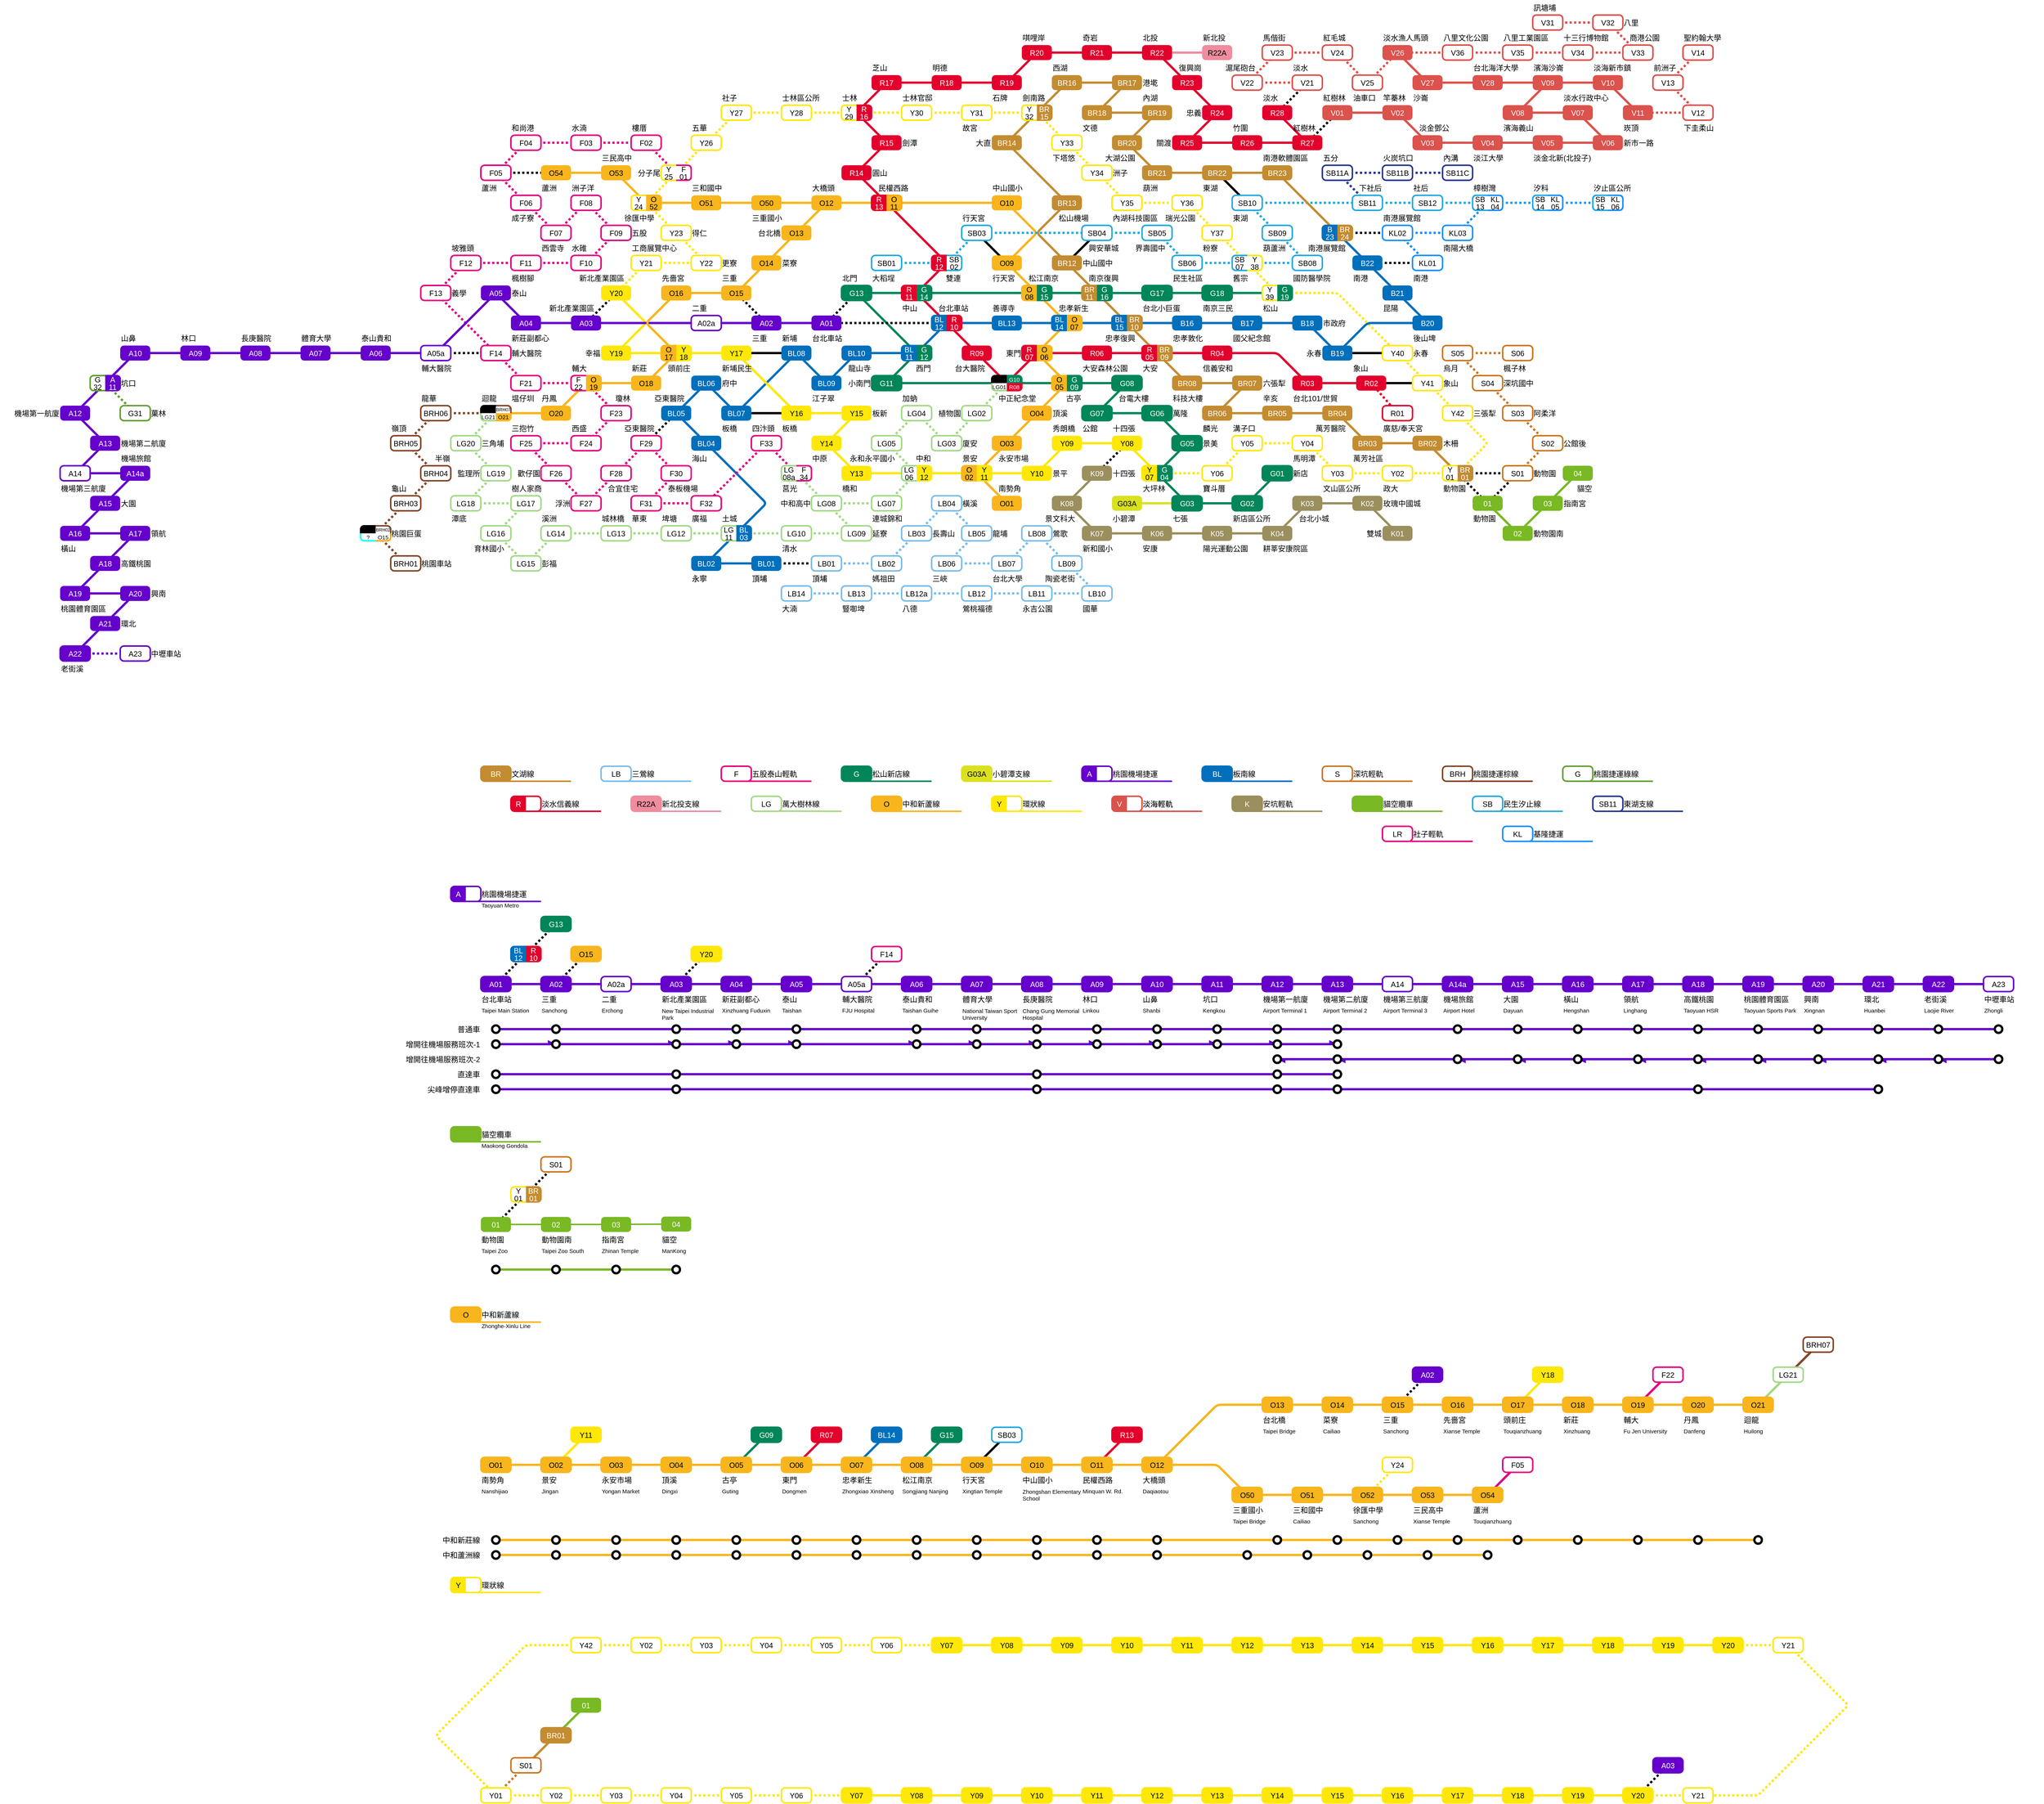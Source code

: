 <mxfile version="21.6.8" type="github">
  <diagram name="第 1 页" id="Lcj_rJ9xhbPPzjw0LaBd">
    <mxGraphModel dx="9420" dy="2980" grid="1" gridSize="20" guides="1" tooltips="1" connect="1" arrows="1" fold="1" page="1" pageScale="1" pageWidth="5200" pageHeight="2800" background="none" math="0" shadow="0">
      <root>
        <object label="" id="0">
          <mxCell />
        </object>
        <mxCell id="3ZSiuhCwCujg1ZbICFhE-1" value="basic" parent="0" />
        <mxCell id="6ioEVvuj1Jz6DJeG7M81-239" style="edgeStyle=none;shape=connector;rounded=1;orthogonalLoop=1;jettySize=auto;html=1;exitX=0.5;exitY=0.5;exitDx=0;exitDy=0;exitPerimeter=0;entryX=0.5;entryY=0.5;entryDx=0;entryDy=0;entryPerimeter=0;labelBackgroundColor=default;strokeColor=#FFE707;strokeWidth=6;fontFamily=Helvetica;fontSize=20;fontColor=#000000;endArrow=none;endFill=0;sourcePerimeterSpacing=0;targetPerimeterSpacing=0;dashed=1;dashPattern=1 1;" edge="1" parent="3ZSiuhCwCujg1ZbICFhE-1" source="6ioEVvuj1Jz6DJeG7M81-162" target="6ioEVvuj1Jz6DJeG7M81-241">
          <mxGeometry relative="1" as="geometry">
            <mxPoint x="1320" y="4520" as="sourcePoint" />
          </mxGeometry>
        </mxCell>
        <mxCell id="6ioEVvuj1Jz6DJeG7M81-236" style="edgeStyle=none;shape=connector;rounded=1;orthogonalLoop=1;jettySize=auto;html=1;exitX=0.5;exitY=0.5;exitDx=0;exitDy=0;exitPerimeter=0;entryX=0.5;entryY=0.5;entryDx=0;entryDy=0;entryPerimeter=0;labelBackgroundColor=default;strokeColor=#C38C31;strokeWidth=6;fontFamily=Helvetica;fontSize=20;fontColor=#000000;endArrow=none;endFill=0;sourcePerimeterSpacing=0;targetPerimeterSpacing=0;" edge="1" parent="3ZSiuhCwCujg1ZbICFhE-1" source="6ioEVvuj1Jz6DJeG7M81-234" target="6ioEVvuj1Jz6DJeG7M81-232">
          <mxGeometry relative="1" as="geometry" />
        </mxCell>
        <mxCell id="6ioEVvuj1Jz6DJeG7M81-235" style="edgeStyle=none;shape=connector;rounded=1;orthogonalLoop=1;jettySize=auto;html=1;exitX=0.5;exitY=0.5;exitDx=0;exitDy=0;exitPerimeter=0;entryX=0.5;entryY=0.5;entryDx=0;entryDy=0;entryPerimeter=0;dashed=1;dashPattern=1 1;labelBackgroundColor=default;strokeColor=#CC7722;strokeWidth=6;fontFamily=Helvetica;fontSize=20;fontColor=#000000;endArrow=none;endFill=0;sourcePerimeterSpacing=0;targetPerimeterSpacing=0;" edge="1" parent="3ZSiuhCwCujg1ZbICFhE-1" source="6ioEVvuj1Jz6DJeG7M81-232" target="6ioEVvuj1Jz6DJeG7M81-186">
          <mxGeometry relative="1" as="geometry" />
        </mxCell>
        <mxCell id="6ioEVvuj1Jz6DJeG7M81-225" style="edgeStyle=none;shape=connector;rounded=1;orthogonalLoop=1;jettySize=auto;html=1;exitX=0.5;exitY=0.5;exitDx=0;exitDy=0;exitPerimeter=0;labelBackgroundColor=default;strokeColor=default;strokeWidth=6;fontFamily=Helvetica;fontSize=20;fontColor=#FFFFFF;endArrow=none;endFill=0;sourcePerimeterSpacing=0;targetPerimeterSpacing=0;dashed=1;dashPattern=1 1;entryX=0.5;entryY=0.5;entryDx=0;entryDy=0;entryPerimeter=0;" edge="1" source="6ioEVvuj1Jz6DJeG7M81-226" parent="3ZSiuhCwCujg1ZbICFhE-1" target="6ioEVvuj1Jz6DJeG7M81-221">
          <mxGeometry relative="1" as="geometry">
            <mxPoint x="4020" y="4680" as="targetPoint" />
          </mxGeometry>
        </mxCell>
        <mxCell id="6ioEVvuj1Jz6DJeG7M81-224" style="edgeStyle=none;shape=connector;rounded=1;orthogonalLoop=1;jettySize=auto;html=1;exitX=0.5;exitY=0.5;exitDx=0;exitDy=0;exitPerimeter=0;labelBackgroundColor=default;strokeColor=#FFE707;strokeWidth=6;fontFamily=Helvetica;fontSize=20;fontColor=#000000;endArrow=none;endFill=0;sourcePerimeterSpacing=0;targetPerimeterSpacing=0;dashed=1;dashPattern=1 1;entryX=0.5;entryY=0.5;entryDx=0;entryDy=0;entryPerimeter=0;" edge="1" parent="3ZSiuhCwCujg1ZbICFhE-1" source="6ioEVvuj1Jz6DJeG7M81-278" target="6ioEVvuj1Jz6DJeG7M81-222">
          <mxGeometry relative="1" as="geometry">
            <mxPoint x="4520" y="4580" as="sourcePoint" />
            <mxPoint x="4280" y="4760" as="targetPoint" />
            <Array as="points">
              <mxPoint x="4680" y="4740" />
              <mxPoint x="4440" y="4980" />
            </Array>
          </mxGeometry>
        </mxCell>
        <mxCell id="6ioEVvuj1Jz6DJeG7M81-217" style="edgeStyle=none;shape=connector;rounded=1;orthogonalLoop=1;jettySize=auto;html=1;entryX=0.5;entryY=0.5;entryDx=0;entryDy=0;entryPerimeter=0;labelBackgroundColor=default;strokeColor=#FFE707;strokeWidth=6;fontFamily=Helvetica;fontSize=20;fontColor=#000000;endArrow=none;endFill=0;sourcePerimeterSpacing=0;targetPerimeterSpacing=0;exitX=0.5;exitY=0.5;exitDx=0;exitDy=0;exitPerimeter=0;" edge="1" parent="3ZSiuhCwCujg1ZbICFhE-1" target="6ioEVvuj1Jz6DJeG7M81-219" source="6ioEVvuj1Jz6DJeG7M81-216">
          <mxGeometry relative="1" as="geometry">
            <mxPoint x="3800" y="4880" as="sourcePoint" />
          </mxGeometry>
        </mxCell>
        <mxCell id="6ioEVvuj1Jz6DJeG7M81-188" style="edgeStyle=none;shape=connector;rounded=1;orthogonalLoop=1;jettySize=auto;html=1;exitX=0.5;exitY=0.5;exitDx=0;exitDy=0;exitPerimeter=0;entryX=0.5;entryY=0.5;entryDx=0;entryDy=0;entryPerimeter=0;labelBackgroundColor=default;strokeColor=#FFE707;strokeWidth=6;fontFamily=Helvetica;fontSize=20;fontColor=#000000;endArrow=none;endFill=0;sourcePerimeterSpacing=0;targetPerimeterSpacing=0;dashed=1;dashPattern=1 1;" edge="1" parent="3ZSiuhCwCujg1ZbICFhE-1" source="6ioEVvuj1Jz6DJeG7M81-186" target="6ioEVvuj1Jz6DJeG7M81-163">
          <mxGeometry relative="1" as="geometry" />
        </mxCell>
        <mxCell id="6ioEVvuj1Jz6DJeG7M81-75" style="edgeStyle=none;shape=connector;rounded=1;orthogonalLoop=1;jettySize=auto;html=1;exitX=0.5;exitY=0.5;exitDx=0;exitDy=0;exitPerimeter=0;entryX=0.5;entryY=0.5;entryDx=0;entryDy=0;entryPerimeter=0;labelBackgroundColor=default;strokeColor=#E20080;strokeWidth=6;fontFamily=Helvetica;fontSize=20;fontColor=#000000;endArrow=none;endFill=0;sourcePerimeterSpacing=0;targetPerimeterSpacing=0;" edge="1" parent="3ZSiuhCwCujg1ZbICFhE-1" source="6ioEVvuj1Jz6DJeG7M81-74" target="6ioEVvuj1Jz6DJeG7M81-48">
          <mxGeometry relative="1" as="geometry" />
        </mxCell>
        <mxCell id="6ioEVvuj1Jz6DJeG7M81-73" style="edgeStyle=none;shape=connector;rounded=1;orthogonalLoop=1;jettySize=auto;html=1;exitX=0.5;exitY=0.5;exitDx=0;exitDy=0;exitPerimeter=0;entryX=0.5;entryY=0.5;entryDx=0;entryDy=0;entryPerimeter=0;labelBackgroundColor=default;strokeColor=#FFE707;strokeWidth=6;fontFamily=Helvetica;fontSize=20;fontColor=#000000;endArrow=none;endFill=0;sourcePerimeterSpacing=0;targetPerimeterSpacing=0;dashed=1;dashPattern=1 1;" edge="1" parent="3ZSiuhCwCujg1ZbICFhE-1" source="6ioEVvuj1Jz6DJeG7M81-72" target="6ioEVvuj1Jz6DJeG7M81-44">
          <mxGeometry relative="1" as="geometry" />
        </mxCell>
        <mxCell id="6ioEVvuj1Jz6DJeG7M81-55" style="edgeStyle=none;shape=connector;rounded=1;orthogonalLoop=1;jettySize=auto;html=1;exitX=0.5;exitY=0.5;exitDx=0;exitDy=0;exitPerimeter=0;entryX=0.5;entryY=0.5;entryDx=0;entryDy=0;entryPerimeter=0;labelBackgroundColor=default;strokeColor=#824729;strokeWidth=6;fontFamily=Helvetica;fontSize=20;fontColor=#000000;endArrow=none;endFill=0;sourcePerimeterSpacing=0;targetPerimeterSpacing=0;" edge="1" parent="3ZSiuhCwCujg1ZbICFhE-1" source="6ioEVvuj1Jz6DJeG7M81-53" target="6ioEVvuj1Jz6DJeG7M81-52">
          <mxGeometry relative="1" as="geometry" />
        </mxCell>
        <mxCell id="6ioEVvuj1Jz6DJeG7M81-54" style="edgeStyle=none;shape=connector;rounded=1;orthogonalLoop=1;jettySize=auto;html=1;exitX=0.5;exitY=0.5;exitDx=0;exitDy=0;exitPerimeter=0;entryX=0.5;entryY=0.5;entryDx=0;entryDy=0;entryPerimeter=0;labelBackgroundColor=default;strokeColor=#A2D985;strokeWidth=6;fontFamily=Helvetica;fontSize=20;fontColor=#000000;endArrow=none;endFill=0;sourcePerimeterSpacing=0;targetPerimeterSpacing=0;" edge="1" parent="3ZSiuhCwCujg1ZbICFhE-1" source="6ioEVvuj1Jz6DJeG7M81-52" target="6ioEVvuj1Jz6DJeG7M81-51">
          <mxGeometry relative="1" as="geometry" />
        </mxCell>
        <mxCell id="6ioEVvuj1Jz6DJeG7M81-40" style="edgeStyle=none;shape=connector;rounded=1;orthogonalLoop=1;jettySize=auto;html=1;exitX=0.5;exitY=0.5;exitDx=0;exitDy=0;exitPerimeter=0;entryX=0.5;entryY=0.5;entryDx=0;entryDy=0;entryPerimeter=0;labelBackgroundColor=default;strokeColor=default;strokeWidth=6;fontFamily=Helvetica;fontSize=20;fontColor=#FFFFFF;endArrow=none;endFill=0;sourcePerimeterSpacing=0;targetPerimeterSpacing=0;dashed=1;dashPattern=1 1;" edge="1" source="6ioEVvuj1Jz6DJeG7M81-39" parent="3ZSiuhCwCujg1ZbICFhE-1" target="aqDIOU44qWWjCqaaLimn-12">
          <mxGeometry relative="1" as="geometry">
            <mxPoint x="3660" y="3720" as="targetPoint" />
          </mxGeometry>
        </mxCell>
        <mxCell id="6ioEVvuj1Jz6DJeG7M81-35" style="edgeStyle=none;shape=connector;rounded=1;orthogonalLoop=1;jettySize=auto;html=1;exitX=0.5;exitY=0.5;exitDx=0;exitDy=0;exitPerimeter=0;entryX=0.5;entryY=0.5;entryDx=0;entryDy=0;entryPerimeter=0;labelBackgroundColor=default;strokeColor=#FFE707;strokeWidth=6;fontFamily=Helvetica;fontSize=20;fontColor=#000000;endArrow=none;endFill=0;sourcePerimeterSpacing=0;targetPerimeterSpacing=0;" edge="1" parent="3ZSiuhCwCujg1ZbICFhE-1" source="6ioEVvuj1Jz6DJeG7M81-23" target="6ioEVvuj1Jz6DJeG7M81-24">
          <mxGeometry relative="1" as="geometry" />
        </mxCell>
        <mxCell id="BSVjQVg5SW0Co2oFNUUs-10" style="edgeStyle=none;shape=connector;rounded=1;orthogonalLoop=1;jettySize=auto;html=1;exitX=0.5;exitY=0.5;exitDx=0;exitDy=0;entryX=0.5;entryY=0.5;entryDx=0;entryDy=0;entryPerimeter=0;labelBackgroundColor=default;strokeColor=#F8B51C;strokeWidth=6;fontFamily=Helvetica;fontSize=20;fontColor=#000000;endArrow=none;endFill=0;sourcePerimeterSpacing=0;targetPerimeterSpacing=0;exitPerimeter=0;" parent="3ZSiuhCwCujg1ZbICFhE-1" source="6ioEVvuj1Jz6DJeG7M81-36" target="aqDIOU44qWWjCqaaLimn-17" edge="1">
          <mxGeometry relative="1" as="geometry">
            <mxPoint x="4120" y="3940" as="sourcePoint" />
          </mxGeometry>
        </mxCell>
        <mxCell id="BSVjQVg5SW0Co2oFNUUs-8" style="edgeStyle=none;shape=connector;rounded=1;orthogonalLoop=1;jettySize=auto;html=1;exitX=0.5;exitY=0.5;exitDx=0;exitDy=0;entryX=0.5;entryY=0.5;entryDx=0;entryDy=0;entryPerimeter=0;labelBackgroundColor=default;strokeColor=#F8B51C;strokeWidth=6;fontFamily=Helvetica;fontSize=20;fontColor=#000000;endArrow=none;endFill=0;sourcePerimeterSpacing=0;targetPerimeterSpacing=0;exitPerimeter=0;" parent="3ZSiuhCwCujg1ZbICFhE-1" source="6ioEVvuj1Jz6DJeG7M81-23" target="aqDIOU44qWWjCqaaLimn-15" edge="1">
          <mxGeometry relative="1" as="geometry">
            <mxPoint x="3800" y="3940" as="sourcePoint" />
          </mxGeometry>
        </mxCell>
        <mxCell id="BSVjQVg5SW0Co2oFNUUs-3" style="edgeStyle=none;shape=connector;rounded=1;orthogonalLoop=1;jettySize=auto;html=1;exitX=0.5;exitY=0.5;exitDx=0;exitDy=0;exitPerimeter=0;entryX=0.5;entryY=0.5;entryDx=0;entryDy=0;entryPerimeter=0;labelBackgroundColor=default;strokeColor=#F8B51C;strokeWidth=6;fontFamily=Helvetica;fontSize=20;fontColor=#000000;endArrow=none;endFill=0;sourcePerimeterSpacing=0;targetPerimeterSpacing=0;" parent="3ZSiuhCwCujg1ZbICFhE-1" source="aqDIOU44qWWjCqaaLimn-71" target="aqDIOU44qWWjCqaaLimn-6" edge="1">
          <mxGeometry relative="1" as="geometry" />
        </mxCell>
        <mxCell id="BSVjQVg5SW0Co2oFNUUs-1" style="edgeStyle=none;shape=connector;rounded=1;orthogonalLoop=1;jettySize=auto;html=1;exitX=0.5;exitY=0.5;exitDx=0;exitDy=0;exitPerimeter=0;entryX=0.5;entryY=0.5;entryDx=0;entryDy=0;entryPerimeter=0;labelBackgroundColor=default;strokeColor=#F8B51C;strokeWidth=6;fontFamily=Helvetica;fontSize=20;fontColor=#000000;endArrow=none;endFill=0;sourcePerimeterSpacing=0;targetPerimeterSpacing=0;" parent="3ZSiuhCwCujg1ZbICFhE-1" source="BSVjQVg5SW0Co2oFNUUs-0" target="aqDIOU44qWWjCqaaLimn-0" edge="1">
          <mxGeometry relative="1" as="geometry" />
        </mxCell>
        <mxCell id="aqDIOU44qWWjCqaaLimn-69" style="edgeStyle=none;shape=connector;rounded=1;orthogonalLoop=1;jettySize=auto;html=1;exitX=0.5;exitY=0.5;exitDx=0;exitDy=0;exitPerimeter=0;entryX=0.5;entryY=0.5;entryDx=0;entryDy=0;entryPerimeter=0;labelBackgroundColor=default;strokeColor=#018659;strokeWidth=6;fontFamily=Helvetica;fontSize=20;fontColor=#000000;endArrow=none;endFill=0;sourcePerimeterSpacing=0;targetPerimeterSpacing=0;" parent="3ZSiuhCwCujg1ZbICFhE-1" source="aqDIOU44qWWjCqaaLimn-68" target="aqDIOU44qWWjCqaaLimn-67" edge="1">
          <mxGeometry relative="1" as="geometry" />
        </mxCell>
        <mxCell id="aqDIOU44qWWjCqaaLimn-66" style="edgeStyle=none;shape=connector;rounded=1;orthogonalLoop=1;jettySize=auto;html=1;exitX=0.5;exitY=0.5;exitDx=0;exitDy=0;exitPerimeter=0;entryX=0.5;entryY=0.5;entryDx=0;entryDy=0;entryPerimeter=0;labelBackgroundColor=default;strokeColor=#0070BC;strokeWidth=6;fontFamily=Helvetica;fontSize=20;fontColor=#000000;endArrow=none;endFill=0;sourcePerimeterSpacing=0;targetPerimeterSpacing=0;" parent="3ZSiuhCwCujg1ZbICFhE-1" source="aqDIOU44qWWjCqaaLimn-65" target="aqDIOU44qWWjCqaaLimn-64" edge="1">
          <mxGeometry relative="1" as="geometry" />
        </mxCell>
        <mxCell id="aqDIOU44qWWjCqaaLimn-61" style="edgeStyle=none;shape=connector;rounded=1;orthogonalLoop=1;jettySize=auto;html=1;exitX=0.5;exitY=0.5;exitDx=0;exitDy=0;exitPerimeter=0;entryX=0.5;entryY=0.5;entryDx=0;entryDy=0;entryPerimeter=0;labelBackgroundColor=default;strokeColor=#E3002D;strokeWidth=6;fontFamily=Helvetica;fontSize=20;fontColor=#000000;endArrow=none;endFill=0;sourcePerimeterSpacing=0;targetPerimeterSpacing=0;" parent="3ZSiuhCwCujg1ZbICFhE-1" source="aqDIOU44qWWjCqaaLimn-60" target="aqDIOU44qWWjCqaaLimn-59" edge="1">
          <mxGeometry relative="1" as="geometry" />
        </mxCell>
        <mxCell id="aqDIOU44qWWjCqaaLimn-58" style="edgeStyle=none;shape=connector;rounded=1;orthogonalLoop=1;jettySize=auto;html=1;exitX=0.5;exitY=0.5;exitDx=0;exitDy=0;exitPerimeter=0;entryX=0.5;entryY=0.5;entryDx=0;entryDy=0;entryPerimeter=0;labelBackgroundColor=default;strokeColor=#018659;strokeWidth=6;fontFamily=Helvetica;fontSize=20;fontColor=#000000;endArrow=none;endFill=0;sourcePerimeterSpacing=0;targetPerimeterSpacing=0;" parent="3ZSiuhCwCujg1ZbICFhE-1" source="aqDIOU44qWWjCqaaLimn-57" target="aqDIOU44qWWjCqaaLimn-56" edge="1">
          <mxGeometry relative="1" as="geometry" />
        </mxCell>
        <mxCell id="aqDIOU44qWWjCqaaLimn-53" style="edgeStyle=none;shape=connector;rounded=1;orthogonalLoop=1;jettySize=auto;html=1;exitX=0.5;exitY=0.5;exitDx=0;exitDy=0;exitPerimeter=0;labelBackgroundColor=default;strokeColor=#FFE707;strokeWidth=6;fontFamily=Helvetica;fontSize=20;fontColor=#000000;endArrow=none;endFill=0;sourcePerimeterSpacing=0;targetPerimeterSpacing=0;entryX=0.5;entryY=0.5;entryDx=0;entryDy=0;entryPerimeter=0;" parent="3ZSiuhCwCujg1ZbICFhE-1" source="aqDIOU44qWWjCqaaLimn-49" target="aqDIOU44qWWjCqaaLimn-47" edge="1">
          <mxGeometry relative="1" as="geometry">
            <mxPoint x="1280" y="4060" as="targetPoint" />
          </mxGeometry>
        </mxCell>
        <mxCell id="yS7lH5XvxNr3OIW-viCy-270" style="edgeStyle=none;shape=connector;rounded=1;orthogonalLoop=1;jettySize=auto;html=1;exitX=0.5;exitY=0.5;exitDx=0;exitDy=0;exitPerimeter=0;entryX=0.5;entryY=0.5;entryDx=0;entryDy=0;entryPerimeter=0;labelBackgroundColor=default;strokeColor=#000000;strokeWidth=6;fontFamily=Helvetica;fontSize=20;fontColor=#FFFFFF;endArrow=none;endFill=0;sourcePerimeterSpacing=0;targetPerimeterSpacing=0;" parent="3ZSiuhCwCujg1ZbICFhE-1" source="yS7lH5XvxNr3OIW-viCy-269" target="BSVjQVg5SW0Co2oFNUUs-0" edge="1">
          <mxGeometry relative="1" as="geometry">
            <mxPoint x="2360" y="4100" as="targetPoint" />
          </mxGeometry>
        </mxCell>
        <mxCell id="yS7lH5XvxNr3OIW-viCy-268" style="edgeStyle=none;shape=connector;rounded=1;orthogonalLoop=1;jettySize=auto;html=1;exitX=0.5;exitY=0.5;exitDx=0;exitDy=0;exitPerimeter=0;entryX=0.5;entryY=0.5;entryDx=0;entryDy=0;entryPerimeter=0;labelBackgroundColor=default;strokeColor=#F8B51C;strokeWidth=6;fontFamily=Helvetica;fontSize=20;fontColor=#FFFFFF;endArrow=none;endFill=0;sourcePerimeterSpacing=0;targetPerimeterSpacing=0;" parent="3ZSiuhCwCujg1ZbICFhE-1" source="aqDIOU44qWWjCqaaLimn-67" target="BSVjQVg5SW0Co2oFNUUs-0" edge="1">
          <mxGeometry relative="1" as="geometry">
            <mxPoint x="2200" y="4100" as="sourcePoint" />
            <mxPoint x="2360" y="4100" as="targetPoint" />
          </mxGeometry>
        </mxCell>
        <mxCell id="yS7lH5XvxNr3OIW-viCy-203" style="edgeStyle=none;shape=connector;rounded=1;orthogonalLoop=1;jettySize=auto;html=1;exitX=0.5;exitY=0.5;exitDx=0;exitDy=0;exitPerimeter=0;entryX=0;entryY=0.5;entryDx=0;entryDy=0;entryPerimeter=0;dashed=1;dashPattern=1 1;labelBackgroundColor=default;strokeColor=#000000;strokeWidth=6;fontFamily=Helvetica;fontSize=20;fontColor=#FFFFFF;endArrow=none;endFill=0;sourcePerimeterSpacing=0;targetPerimeterSpacing=0;" parent="3ZSiuhCwCujg1ZbICFhE-1" source="yS7lH5XvxNr3OIW-viCy-201" target="yS7lH5XvxNr3OIW-viCy-198" edge="1">
          <mxGeometry relative="1" as="geometry" />
        </mxCell>
        <mxCell id="yS7lH5XvxNr3OIW-viCy-202" style="edgeStyle=none;shape=connector;rounded=1;orthogonalLoop=1;jettySize=auto;html=1;exitX=0;exitY=0.5;exitDx=0;exitDy=0;exitPerimeter=0;entryX=0.5;entryY=0.5;entryDx=0;entryDy=0;entryPerimeter=0;dashed=1;dashPattern=1 1;labelBackgroundColor=default;strokeColor=#000000;strokeWidth=6;fontFamily=Helvetica;fontSize=20;fontColor=#FFFFFF;endArrow=none;endFill=0;sourcePerimeterSpacing=0;targetPerimeterSpacing=0;" parent="3ZSiuhCwCujg1ZbICFhE-1" source="yS7lH5XvxNr3OIW-viCy-198" target="yS7lH5XvxNr3OIW-viCy-183" edge="1">
          <mxGeometry relative="1" as="geometry" />
        </mxCell>
        <mxCell id="yS7lH5XvxNr3OIW-viCy-163" style="edgeStyle=none;shape=connector;rounded=1;orthogonalLoop=1;jettySize=auto;html=1;exitX=0.5;exitY=0.5;exitDx=0;exitDy=0;exitPerimeter=0;entryX=0.5;entryY=0.5;entryDx=0;entryDy=0;entryPerimeter=0;labelBackgroundColor=default;strokeColor=#6600CC;strokeWidth=6;fontFamily=Helvetica;fontSize=20;fontColor=#FFFFFF;endArrow=async;endFill=1;sourcePerimeterSpacing=0;targetPerimeterSpacing=0;" parent="3ZSiuhCwCujg1ZbICFhE-1" source="yS7lH5XvxNr3OIW-viCy-129" target="yS7lH5XvxNr3OIW-viCy-62" edge="1">
          <mxGeometry relative="1" as="geometry" />
        </mxCell>
        <mxCell id="yS7lH5XvxNr3OIW-viCy-162" style="edgeStyle=none;shape=connector;rounded=1;orthogonalLoop=1;jettySize=auto;html=1;exitX=0.5;exitY=0.5;exitDx=0;exitDy=0;exitPerimeter=0;entryX=0.5;entryY=0.5;entryDx=0;entryDy=0;entryPerimeter=0;labelBackgroundColor=default;strokeColor=#6600CC;strokeWidth=6;fontFamily=Helvetica;fontSize=20;fontColor=#FFFFFF;endArrow=async;endFill=1;sourcePerimeterSpacing=0;targetPerimeterSpacing=0;" parent="3ZSiuhCwCujg1ZbICFhE-1" source="yS7lH5XvxNr3OIW-viCy-131" target="yS7lH5XvxNr3OIW-viCy-129" edge="1">
          <mxGeometry relative="1" as="geometry" />
        </mxCell>
        <mxCell id="yS7lH5XvxNr3OIW-viCy-161" style="edgeStyle=none;shape=connector;rounded=1;orthogonalLoop=1;jettySize=auto;html=1;exitX=0.5;exitY=0.5;exitDx=0;exitDy=0;exitPerimeter=0;entryX=0.5;entryY=0.5;entryDx=0;entryDy=0;entryPerimeter=0;labelBackgroundColor=default;strokeColor=#6600CC;strokeWidth=6;fontFamily=Helvetica;fontSize=20;fontColor=#FFFFFF;endArrow=async;endFill=1;sourcePerimeterSpacing=0;targetPerimeterSpacing=0;" parent="3ZSiuhCwCujg1ZbICFhE-1" source="yS7lH5XvxNr3OIW-viCy-133" target="yS7lH5XvxNr3OIW-viCy-131" edge="1">
          <mxGeometry relative="1" as="geometry" />
        </mxCell>
        <mxCell id="yS7lH5XvxNr3OIW-viCy-160" style="edgeStyle=none;shape=connector;rounded=1;orthogonalLoop=1;jettySize=auto;html=1;exitX=0.5;exitY=0.5;exitDx=0;exitDy=0;exitPerimeter=0;entryX=0.5;entryY=0.5;entryDx=0;entryDy=0;entryPerimeter=0;labelBackgroundColor=default;strokeColor=#6600CC;strokeWidth=6;fontFamily=Helvetica;fontSize=20;fontColor=#FFFFFF;endArrow=async;endFill=1;sourcePerimeterSpacing=0;targetPerimeterSpacing=0;" parent="3ZSiuhCwCujg1ZbICFhE-1" source="yS7lH5XvxNr3OIW-viCy-135" target="yS7lH5XvxNr3OIW-viCy-133" edge="1">
          <mxGeometry relative="1" as="geometry" />
        </mxCell>
        <mxCell id="yS7lH5XvxNr3OIW-viCy-159" style="edgeStyle=none;shape=connector;rounded=1;orthogonalLoop=1;jettySize=auto;html=1;exitX=0.5;exitY=0.5;exitDx=0;exitDy=0;exitPerimeter=0;entryX=0.5;entryY=0.5;entryDx=0;entryDy=0;entryPerimeter=0;labelBackgroundColor=default;strokeColor=#6600CC;strokeWidth=6;fontFamily=Helvetica;fontSize=20;fontColor=#FFFFFF;endArrow=async;endFill=1;sourcePerimeterSpacing=0;targetPerimeterSpacing=0;" parent="3ZSiuhCwCujg1ZbICFhE-1" source="yS7lH5XvxNr3OIW-viCy-137" target="yS7lH5XvxNr3OIW-viCy-135" edge="1">
          <mxGeometry relative="1" as="geometry" />
        </mxCell>
        <mxCell id="yS7lH5XvxNr3OIW-viCy-158" style="edgeStyle=none;shape=connector;rounded=1;orthogonalLoop=1;jettySize=auto;html=1;exitX=0.5;exitY=0.5;exitDx=0;exitDy=0;exitPerimeter=0;entryX=0.5;entryY=0.5;entryDx=0;entryDy=0;entryPerimeter=0;labelBackgroundColor=default;strokeColor=#6600CC;strokeWidth=6;fontFamily=Helvetica;fontSize=20;fontColor=#FFFFFF;endArrow=async;endFill=1;sourcePerimeterSpacing=0;targetPerimeterSpacing=0;" parent="3ZSiuhCwCujg1ZbICFhE-1" source="yS7lH5XvxNr3OIW-viCy-139" target="yS7lH5XvxNr3OIW-viCy-137" edge="1">
          <mxGeometry relative="1" as="geometry" />
        </mxCell>
        <mxCell id="yS7lH5XvxNr3OIW-viCy-157" style="edgeStyle=none;shape=connector;rounded=1;orthogonalLoop=1;jettySize=auto;html=1;exitX=0.5;exitY=0.5;exitDx=0;exitDy=0;exitPerimeter=0;entryX=0.5;entryY=0.5;entryDx=0;entryDy=0;entryPerimeter=0;labelBackgroundColor=default;strokeColor=#6600CC;strokeWidth=6;fontFamily=Helvetica;fontSize=20;fontColor=#FFFFFF;endArrow=async;endFill=1;sourcePerimeterSpacing=0;targetPerimeterSpacing=0;" parent="3ZSiuhCwCujg1ZbICFhE-1" source="yS7lH5XvxNr3OIW-viCy-141" target="yS7lH5XvxNr3OIW-viCy-139" edge="1">
          <mxGeometry relative="1" as="geometry" />
        </mxCell>
        <mxCell id="yS7lH5XvxNr3OIW-viCy-156" style="edgeStyle=none;shape=connector;rounded=1;orthogonalLoop=1;jettySize=auto;html=1;exitX=0.5;exitY=0.5;exitDx=0;exitDy=0;exitPerimeter=0;entryX=0.5;entryY=0.5;entryDx=0;entryDy=0;entryPerimeter=0;labelBackgroundColor=default;strokeColor=#6600CC;strokeWidth=6;fontFamily=Helvetica;fontSize=20;fontColor=#FFFFFF;endArrow=async;endFill=1;sourcePerimeterSpacing=0;targetPerimeterSpacing=0;" parent="3ZSiuhCwCujg1ZbICFhE-1" source="yS7lH5XvxNr3OIW-viCy-143" target="yS7lH5XvxNr3OIW-viCy-141" edge="1">
          <mxGeometry relative="1" as="geometry" />
        </mxCell>
        <mxCell id="yS7lH5XvxNr3OIW-viCy-155" style="edgeStyle=none;shape=connector;rounded=1;orthogonalLoop=1;jettySize=auto;html=1;exitX=0.5;exitY=0.5;exitDx=0;exitDy=0;exitPerimeter=0;entryX=0.5;entryY=0.5;entryDx=0;entryDy=0;entryPerimeter=0;labelBackgroundColor=default;strokeColor=#6600CC;strokeWidth=6;fontFamily=Helvetica;fontSize=20;fontColor=#FFFFFF;endArrow=async;endFill=1;sourcePerimeterSpacing=0;targetPerimeterSpacing=0;" parent="3ZSiuhCwCujg1ZbICFhE-1" source="yS7lH5XvxNr3OIW-viCy-145" target="yS7lH5XvxNr3OIW-viCy-143" edge="1">
          <mxGeometry relative="1" as="geometry" />
        </mxCell>
        <mxCell id="Ud2yVcAwSbFAjGnlwF7--56" style="edgeStyle=none;rounded=1;orthogonalLoop=1;jettySize=auto;html=1;exitX=0.5;exitY=0.5;exitDx=0;exitDy=0;exitPerimeter=0;entryX=0.5;entryY=0.5;entryDx=0;entryDy=0;entryPerimeter=0;labelBackgroundColor=default;strokeColor=#6600CC;strokeWidth=6;fontFamily=Helvetica;fontSize=20;fontColor=#FFFFFF;endArrow=none;endFill=0;sourcePerimeterSpacing=0;targetPerimeterSpacing=0;" parent="3ZSiuhCwCujg1ZbICFhE-1" source="Ud2yVcAwSbFAjGnlwF7--16" target="Ud2yVcAwSbFAjGnlwF7--44" edge="1">
          <mxGeometry relative="1" as="geometry">
            <mxPoint x="2040" y="2940" as="sourcePoint" />
          </mxGeometry>
        </mxCell>
        <mxCell id="Ud2yVcAwSbFAjGnlwF7--60" style="edgeStyle=none;shape=connector;rounded=1;orthogonalLoop=1;jettySize=auto;html=1;exitX=0.5;exitY=0.5;exitDx=0;exitDy=0;exitPerimeter=0;entryX=0.5;entryY=0.5;entryDx=0;entryDy=0;entryPerimeter=0;labelBackgroundColor=default;strokeColor=#6600CC;strokeWidth=6;fontFamily=Helvetica;fontSize=20;fontColor=#FFFFFF;endArrow=async;endFill=1;sourcePerimeterSpacing=0;targetPerimeterSpacing=0;" parent="3ZSiuhCwCujg1ZbICFhE-1" source="Ud2yVcAwSbFAjGnlwF7--17" target="Ud2yVcAwSbFAjGnlwF7--45" edge="1">
          <mxGeometry relative="1" as="geometry">
            <mxPoint x="2040" y="2980" as="sourcePoint" />
          </mxGeometry>
        </mxCell>
        <mxCell id="yS7lH5XvxNr3OIW-viCy-67" style="edgeStyle=none;shape=connector;rounded=1;orthogonalLoop=1;jettySize=auto;html=1;exitX=0.5;exitY=0.5;exitDx=0;exitDy=0;exitPerimeter=0;entryX=0.5;entryY=0.5;entryDx=0;entryDy=0;entryPerimeter=0;labelBackgroundColor=default;strokeColor=#6600CC;strokeWidth=6;fontFamily=Helvetica;fontSize=20;fontColor=#FFFFFF;endArrow=async;endFill=1;sourcePerimeterSpacing=0;targetPerimeterSpacing=0;" parent="3ZSiuhCwCujg1ZbICFhE-1" source="yS7lH5XvxNr3OIW-viCy-62" target="yS7lH5XvxNr3OIW-viCy-56" edge="1">
          <mxGeometry relative="1" as="geometry" />
        </mxCell>
        <mxCell id="yS7lH5XvxNr3OIW-viCy-57" style="edgeStyle=none;shape=connector;rounded=1;orthogonalLoop=1;jettySize=auto;html=1;exitX=0.5;exitY=0.5;exitDx=0;exitDy=0;exitPerimeter=0;entryX=0.5;entryY=0.5;entryDx=0;entryDy=0;entryPerimeter=0;labelBackgroundColor=default;strokeColor=#6600CC;strokeWidth=6;fontFamily=Helvetica;fontSize=20;fontColor=#FFFFFF;endArrow=async;endFill=1;sourcePerimeterSpacing=0;targetPerimeterSpacing=0;" parent="3ZSiuhCwCujg1ZbICFhE-1" source="yS7lH5XvxNr3OIW-viCy-56" target="yS7lH5XvxNr3OIW-viCy-55" edge="1">
          <mxGeometry relative="1" as="geometry" />
        </mxCell>
        <mxCell id="Ud2yVcAwSbFAjGnlwF7--65" style="edgeStyle=none;shape=connector;rounded=1;orthogonalLoop=1;jettySize=auto;html=1;exitX=0.5;exitY=0.5;exitDx=0;exitDy=0;exitPerimeter=0;entryX=0.5;entryY=0.5;entryDx=0;entryDy=0;entryPerimeter=0;labelBackgroundColor=default;strokeColor=default;strokeWidth=6;fontFamily=Helvetica;fontSize=20;fontColor=#FFFFFF;endArrow=none;endFill=0;sourcePerimeterSpacing=0;targetPerimeterSpacing=0;dashed=1;dashPattern=1 1;" parent="3ZSiuhCwCujg1ZbICFhE-1" source="Ud2yVcAwSbFAjGnlwF7--64" target="pDCEurIrD8PeH_f950ai-50" edge="1">
          <mxGeometry relative="1" as="geometry" />
        </mxCell>
        <mxCell id="Ud2yVcAwSbFAjGnlwF7--52" style="edgeStyle=none;shape=connector;rounded=1;orthogonalLoop=1;jettySize=auto;html=1;exitX=0.5;exitY=0.5;exitDx=0;exitDy=0;exitPerimeter=0;entryX=0.5;entryY=0.5;entryDx=0;entryDy=0;entryPerimeter=0;labelBackgroundColor=default;strokeColor=#6600CC;strokeWidth=6;fontFamily=Helvetica;fontSize=20;fontColor=#FFFFFF;endArrow=none;endFill=0;sourcePerimeterSpacing=0;targetPerimeterSpacing=0;" parent="3ZSiuhCwCujg1ZbICFhE-1" source="Ud2yVcAwSbFAjGnlwF7--34" target="Ud2yVcAwSbFAjGnlwF7--23" edge="1">
          <mxGeometry relative="1" as="geometry" />
        </mxCell>
        <mxCell id="Ud2yVcAwSbFAjGnlwF7--41" style="edgeStyle=none;shape=connector;rounded=1;orthogonalLoop=1;jettySize=auto;html=1;exitX=0.5;exitY=0.5;exitDx=0;exitDy=0;exitPerimeter=0;entryX=0.5;entryY=0.5;entryDx=0;entryDy=0;entryPerimeter=0;labelBackgroundColor=default;strokeColor=default;strokeWidth=6;fontFamily=Helvetica;fontSize=20;fontColor=#FFFFFF;endArrow=none;endFill=0;sourcePerimeterSpacing=0;targetPerimeterSpacing=0;dashed=1;dashPattern=1 1;" parent="3ZSiuhCwCujg1ZbICFhE-1" source="Ud2yVcAwSbFAjGnlwF7--40" target="Ud2yVcAwSbFAjGnlwF7--34" edge="1">
          <mxGeometry relative="1" as="geometry" />
        </mxCell>
        <mxCell id="pDCEurIrD8PeH_f950ai-43" style="edgeStyle=none;shape=connector;rounded=1;orthogonalLoop=1;jettySize=auto;html=1;exitX=0.5;exitY=0.5;exitDx=0;exitDy=0;exitPerimeter=0;entryX=1;entryY=0.5;entryDx=0;entryDy=0;entryPerimeter=0;labelBackgroundColor=default;strokeColor=#000000;strokeWidth=6;fontFamily=Helvetica;fontSize=20;fontColor=#FFFFFF;endArrow=none;endFill=0;sourcePerimeterSpacing=0;targetPerimeterSpacing=0;dashed=1;dashPattern=1 1;" parent="3ZSiuhCwCujg1ZbICFhE-1" source="pDCEurIrD8PeH_f950ai-41" target="pDCEurIrD8PeH_f950ai-40" edge="1">
          <mxGeometry relative="1" as="geometry" />
        </mxCell>
        <mxCell id="EwHhlX3058p82Pg86UlU-59" style="edgeStyle=none;shape=connector;rounded=1;orthogonalLoop=1;jettySize=auto;html=1;exitX=0.5;exitY=0.5;exitDx=0;exitDy=0;exitPerimeter=0;entryX=0.5;entryY=0.5;entryDx=0;entryDy=0;entryPerimeter=0;dashed=1;dashPattern=1 1;labelBackgroundColor=default;strokeColor=default;strokeWidth=6;fontFamily=Helvetica;fontSize=20;fontColor=default;endArrow=none;endFill=0;sourcePerimeterSpacing=0;targetPerimeterSpacing=0;" parent="3ZSiuhCwCujg1ZbICFhE-1" source="EwHhlX3058p82Pg86UlU-54" target="3ZSiuhCwCujg1ZbICFhE-234" edge="1">
          <mxGeometry relative="1" as="geometry" />
        </mxCell>
        <mxCell id="EwHhlX3058p82Pg86UlU-58" style="edgeStyle=none;shape=connector;rounded=1;orthogonalLoop=1;jettySize=auto;html=1;exitX=0;exitY=0.5;exitDx=0;exitDy=0;entryX=0.5;entryY=0.5;entryDx=0;entryDy=0;entryPerimeter=0;dashed=1;dashPattern=1 1;labelBackgroundColor=default;strokeColor=default;strokeWidth=6;fontFamily=Helvetica;fontSize=20;fontColor=default;endArrow=none;endFill=0;sourcePerimeterSpacing=0;targetPerimeterSpacing=0;" parent="3ZSiuhCwCujg1ZbICFhE-1" source="3ZSiuhCwCujg1ZbICFhE-82" target="EwHhlX3058p82Pg86UlU-52" edge="1">
          <mxGeometry relative="1" as="geometry" />
        </mxCell>
        <mxCell id="EwHhlX3058p82Pg86UlU-51" style="edgeStyle=none;shape=connector;rounded=1;orthogonalLoop=1;jettySize=auto;html=1;dashed=1;dashPattern=1 1;labelBackgroundColor=default;strokeColor=#1891FF;strokeWidth=6;fontFamily=Helvetica;fontSize=20;fontColor=default;endArrow=none;endFill=0;sourcePerimeterSpacing=0;targetPerimeterSpacing=0;entryX=0.5;entryY=0.5;entryDx=0;entryDy=0;entryPerimeter=0;exitX=0.5;exitY=0.5;exitDx=0;exitDy=0;exitPerimeter=0;" parent="3ZSiuhCwCujg1ZbICFhE-1" source="EwHhlX3058p82Pg86UlU-52" target="EwHhlX3058p82Pg86UlU-48" edge="1">
          <mxGeometry relative="1" as="geometry">
            <mxPoint x="3540" y="720" as="targetPoint" />
            <mxPoint x="3480" y="720" as="sourcePoint" />
          </mxGeometry>
        </mxCell>
        <mxCell id="EwHhlX3058p82Pg86UlU-49" style="edgeStyle=none;shape=connector;rounded=1;orthogonalLoop=1;jettySize=auto;html=1;exitX=0.5;exitY=0.5;exitDx=0;exitDy=0;exitPerimeter=0;dashed=1;dashPattern=1 1;labelBackgroundColor=default;strokeColor=#1891FF;strokeWidth=6;fontFamily=Helvetica;fontSize=20;fontColor=default;endArrow=none;endFill=0;sourcePerimeterSpacing=0;targetPerimeterSpacing=0;entryX=0;entryY=0.5;entryDx=0;entryDy=0;" parent="3ZSiuhCwCujg1ZbICFhE-1" source="EwHhlX3058p82Pg86UlU-48" target="EwHhlX3058p82Pg86UlU-41" edge="1">
          <mxGeometry relative="1" as="geometry">
            <mxPoint x="3660" y="740.081" as="targetPoint" />
          </mxGeometry>
        </mxCell>
        <mxCell id="EwHhlX3058p82Pg86UlU-46" style="edgeStyle=none;shape=connector;rounded=1;orthogonalLoop=1;jettySize=auto;html=1;dashed=1;dashPattern=1 1;labelBackgroundColor=default;strokeColor=#1891FF;strokeWidth=6;fontFamily=Helvetica;fontSize=20;fontColor=default;endArrow=none;endFill=0;sourcePerimeterSpacing=0;targetPerimeterSpacing=0;exitX=0;exitY=0.5;exitDx=0;exitDy=0;endSize=0;startSize=0;jumpSize=100;entryX=0;entryY=0.5;entryDx=0;entryDy=0;" parent="3ZSiuhCwCujg1ZbICFhE-1" source="EwHhlX3058p82Pg86UlU-41" target="EwHhlX3058p82Pg86UlU-33" edge="1">
          <mxGeometry relative="1" as="geometry">
            <mxPoint x="4120" y="880" as="targetPoint" />
            <mxPoint x="3960" y="880" as="sourcePoint" />
          </mxGeometry>
        </mxCell>
        <mxCell id="EwHhlX3058p82Pg86UlU-47" style="edgeStyle=none;shape=connector;rounded=1;orthogonalLoop=1;jettySize=auto;html=1;dashed=1;labelBackgroundColor=default;strokeColor=#25AAE1;strokeWidth=6;fontFamily=Helvetica;fontSize=20;fontColor=default;endArrow=none;endFill=0;sourcePerimeterSpacing=0;targetPerimeterSpacing=0;jumpStyle=none;shadow=0;jumpSize=0;dashPattern=0.5 1.5;entryX=0.5;entryY=0.5;entryDx=0;entryDy=0;exitX=0.5;exitY=0.5;exitDx=0;exitDy=0;" parent="3ZSiuhCwCujg1ZbICFhE-1" source="EwHhlX3058p82Pg86UlU-44" target="EwHhlX3058p82Pg86UlU-36" edge="1">
          <mxGeometry relative="1" as="geometry">
            <mxPoint x="4120" y="880" as="targetPoint" />
            <mxPoint x="3880" y="860" as="sourcePoint" />
            <Array as="points" />
          </mxGeometry>
        </mxCell>
        <mxCell id="EwHhlX3058p82Pg86UlU-38" style="edgeStyle=none;shape=connector;rounded=1;orthogonalLoop=1;jettySize=auto;html=1;dashed=1;dashPattern=1 1;labelBackgroundColor=default;strokeColor=#1891FF;strokeWidth=6;fontFamily=Helvetica;fontSize=20;fontColor=default;endArrow=none;endFill=0;sourcePerimeterSpacing=0;targetPerimeterSpacing=0;exitX=0;exitY=0.5;exitDx=0;exitDy=0;endSize=0;startSize=0;jumpSize=100;entryX=0;entryY=0.5;entryDx=0;entryDy=0;" parent="3ZSiuhCwCujg1ZbICFhE-1" source="EwHhlX3058p82Pg86UlU-34" target="EwHhlX3058p82Pg86UlU-26" edge="1">
          <mxGeometry relative="1" as="geometry">
            <mxPoint x="4100" y="859.95" as="targetPoint" />
            <mxPoint x="3940" y="859.84" as="sourcePoint" />
          </mxGeometry>
        </mxCell>
        <mxCell id="EwHhlX3058p82Pg86UlU-39" style="edgeStyle=none;shape=connector;rounded=1;orthogonalLoop=1;jettySize=auto;html=1;dashed=1;labelBackgroundColor=default;strokeColor=#25AAE1;strokeWidth=6;fontFamily=Helvetica;fontSize=20;fontColor=default;endArrow=none;endFill=0;sourcePerimeterSpacing=0;targetPerimeterSpacing=0;jumpStyle=none;shadow=0;jumpSize=0;dashPattern=0.5 1.5;exitX=0.5;exitY=0.5;exitDx=0;exitDy=0;entryX=0.5;entryY=0.5;entryDx=0;entryDy=0;" parent="3ZSiuhCwCujg1ZbICFhE-1" source="EwHhlX3058p82Pg86UlU-37" target="EwHhlX3058p82Pg86UlU-28" edge="1">
          <mxGeometry relative="1" as="geometry">
            <mxPoint x="4100" y="859.84" as="targetPoint" />
            <mxPoint x="3940" y="859.84" as="sourcePoint" />
            <Array as="points" />
          </mxGeometry>
        </mxCell>
        <mxCell id="eQWDxqzetmAmH6UlTLLl-2" style="edgeStyle=none;shape=connector;rounded=1;orthogonalLoop=1;jettySize=auto;html=1;exitX=0.5;exitY=0.5;exitDx=0;exitDy=0;exitPerimeter=0;entryX=0.5;entryY=0.5;entryDx=0;entryDy=0;entryPerimeter=0;dashed=1;dashPattern=1 1;labelBackgroundColor=default;strokeColor=default;strokeWidth=6;fontFamily=Helvetica;fontSize=20;fontColor=#FFFFFF;endArrow=none;endFill=0;sourcePerimeterSpacing=0;targetPerimeterSpacing=0;" parent="3ZSiuhCwCujg1ZbICFhE-1" source="3ZSiuhCwCujg1ZbICFhE-1079" target="3ZSiuhCwCujg1ZbICFhE-439" edge="1">
          <mxGeometry relative="1" as="geometry" />
        </mxCell>
        <mxCell id="3ZSiuhCwCujg1ZbICFhE-1171" style="rounded=1;orthogonalLoop=1;jettySize=auto;html=1;strokeWidth=6;endArrow=none;endFill=0;strokeColor=#e3002d;sourcePerimeterSpacing=0;targetPerimeterSpacing=0;verticalAlign=middle;entryX=0.5;entryY=0.5;entryDx=0;entryDy=0;entryPerimeter=0;fontSize=20;exitX=0;exitY=0.5;exitDx=0;exitDy=0;exitPerimeter=0;fontFamily=Helvetica;" parent="3ZSiuhCwCujg1ZbICFhE-1" source="3ZSiuhCwCujg1ZbICFhE-1014" target="3ZSiuhCwCujg1ZbICFhE-1242" edge="1">
          <mxGeometry relative="1" as="geometry">
            <mxPoint x="2344" y="1080" as="targetPoint" />
            <mxPoint x="2280" y="1100" as="sourcePoint" />
          </mxGeometry>
        </mxCell>
        <mxCell id="3ZSiuhCwCujg1ZbICFhE-1170" style="rounded=1;orthogonalLoop=1;jettySize=auto;html=1;strokeWidth=6;endArrow=none;endFill=0;strokeColor=#e3002d;sourcePerimeterSpacing=0;targetPerimeterSpacing=0;verticalAlign=middle;fontSize=20;exitX=1;exitY=0.5;exitDx=0;exitDy=0;exitPerimeter=0;entryX=1;entryY=0.5;entryDx=0;entryDy=0;entryPerimeter=0;fontFamily=Helvetica;" parent="3ZSiuhCwCujg1ZbICFhE-1" source="3ZSiuhCwCujg1ZbICFhE-1017" target="3ZSiuhCwCujg1ZbICFhE-1270" edge="1">
          <mxGeometry relative="1" as="geometry">
            <mxPoint x="2280" y="860" as="targetPoint" />
            <mxPoint x="2280" y="1100" as="sourcePoint" />
          </mxGeometry>
        </mxCell>
        <mxCell id="3ZSiuhCwCujg1ZbICFhE-928" style="rounded=1;orthogonalLoop=1;jettySize=auto;html=1;dashed=1;dashPattern=1 1;endArrow=none;endFill=0;strokeWidth=6;verticalAlign=middle;targetPerimeterSpacing=0;sourcePerimeterSpacing=0;fontSize=20;exitX=0.5;exitY=0.5;exitDx=0;exitDy=0;exitPerimeter=0;entryX=0.5;entryY=0.5;entryDx=0;entryDy=0;entryPerimeter=0;" parent="3ZSiuhCwCujg1ZbICFhE-1" source="3ZSiuhCwCujg1ZbICFhE-178" target="3ZSiuhCwCujg1ZbICFhE-318" edge="1">
          <mxGeometry relative="1" as="geometry">
            <mxPoint x="2040" y="1020" as="targetPoint" />
            <mxPoint x="1920" y="1000" as="sourcePoint" />
          </mxGeometry>
        </mxCell>
        <mxCell id="3ZSiuhCwCujg1ZbICFhE-1463" style="edgeStyle=none;shape=connector;rounded=1;orthogonalLoop=1;jettySize=auto;html=1;exitX=0.5;exitY=0.5;exitDx=0;exitDy=0;exitPerimeter=0;labelBackgroundColor=default;strokeColor=default;strokeWidth=6;fontFamily=Helvetica;fontSize=20;fontColor=default;endArrow=none;endFill=0;sourcePerimeterSpacing=0;targetPerimeterSpacing=0;entryX=0.5;entryY=0.5;entryDx=0;entryDy=0;entryPerimeter=0;" parent="3ZSiuhCwCujg1ZbICFhE-1" source="3ZSiuhCwCujg1ZbICFhE-1478" target="3ZSiuhCwCujg1ZbICFhE-1067" edge="1">
          <mxGeometry relative="1" as="geometry">
            <mxPoint x="2440" y="900" as="targetPoint" />
          </mxGeometry>
        </mxCell>
        <mxCell id="3ZSiuhCwCujg1ZbICFhE-1529" style="edgeStyle=none;shape=connector;rounded=1;orthogonalLoop=1;jettySize=auto;html=1;exitX=0;exitY=0.5;exitDx=0;exitDy=0;exitPerimeter=0;entryX=0.5;entryY=0.506;entryDx=0;entryDy=0;entryPerimeter=0;labelBackgroundColor=default;strokeColor=#018659;strokeWidth=6;fontFamily=Helvetica;fontSize=20;fontColor=default;endArrow=none;endFill=0;sourcePerimeterSpacing=0;targetPerimeterSpacing=0;" parent="3ZSiuhCwCujg1ZbICFhE-1" source="3ZSiuhCwCujg1ZbICFhE-110" target="3ZSiuhCwCujg1ZbICFhE-333" edge="1">
          <mxGeometry relative="1" as="geometry" />
        </mxCell>
        <mxCell id="3ZSiuhCwCujg1ZbICFhE-595" style="edgeStyle=none;shape=connector;rounded=1;orthogonalLoop=1;jettySize=auto;html=1;entryX=0.5;entryY=0.5;entryDx=0;entryDy=0;entryPerimeter=0;dashed=1;dashPattern=1 1;labelBackgroundColor=default;strokeColor=#ffe707;strokeWidth=6;fontFamily=Helvetica;fontSize=20;fontColor=#FFFFFF;endArrow=none;endFill=0;sourcePerimeterSpacing=0;targetPerimeterSpacing=0;exitX=0.5;exitY=0.5;exitDx=0;exitDy=0;exitPerimeter=0;" parent="3ZSiuhCwCujg1ZbICFhE-1" source="3ZSiuhCwCujg1ZbICFhE-272" target="3ZSiuhCwCujg1ZbICFhE-667" edge="1">
          <mxGeometry relative="1" as="geometry">
            <mxPoint x="3480" y="1280" as="targetPoint" />
            <mxPoint x="3500" y="1080" as="sourcePoint" />
          </mxGeometry>
        </mxCell>
        <mxCell id="3ZSiuhCwCujg1ZbICFhE-776" style="edgeStyle=none;shape=connector;rounded=1;orthogonalLoop=1;jettySize=auto;html=1;labelBackgroundColor=default;strokeColor=#79B924;strokeWidth=6;fontFamily=Helvetica;fontSize=20;fontColor=default;endArrow=none;endFill=0;sourcePerimeterSpacing=0;targetPerimeterSpacing=0;exitX=0.5;exitY=0.5;exitDx=0;exitDy=0;exitPerimeter=0;entryX=0.5;entryY=0.5;entryDx=0;entryDy=0;entryPerimeter=0;" parent="3ZSiuhCwCujg1ZbICFhE-1" source="3ZSiuhCwCujg1ZbICFhE-103" target="3ZSiuhCwCujg1ZbICFhE-777" edge="1">
          <mxGeometry relative="1" as="geometry">
            <mxPoint x="3740" y="1720" as="targetPoint" />
            <mxPoint x="3640" y="1460" as="sourcePoint" />
          </mxGeometry>
        </mxCell>
        <mxCell id="3ZSiuhCwCujg1ZbICFhE-592" style="edgeStyle=none;shape=connector;orthogonalLoop=1;jettySize=auto;html=1;entryX=0.5;entryY=0.5;entryDx=0;entryDy=0;entryPerimeter=0;dashed=1;dashPattern=1 1;labelBackgroundColor=default;strokeColor=#ffe707;strokeWidth=6;fontFamily=Helvetica;fontSize=20;fontColor=#FFFFFF;endArrow=none;endFill=0;sourcePerimeterSpacing=0;targetPerimeterSpacing=0;rounded=1;exitX=0;exitY=0.5;exitDx=0;exitDy=0;" parent="3ZSiuhCwCujg1ZbICFhE-1" source="3ZSiuhCwCujg1ZbICFhE-94" target="3ZSiuhCwCujg1ZbICFhE-654" edge="1">
          <mxGeometry relative="1" as="geometry">
            <mxPoint x="3480" y="1420" as="sourcePoint" />
          </mxGeometry>
        </mxCell>
        <mxCell id="3ZSiuhCwCujg1ZbICFhE-618" style="edgeStyle=none;shape=connector;rounded=1;orthogonalLoop=1;jettySize=auto;html=1;exitX=0.5;exitY=0.5;exitDx=0;exitDy=0;exitPerimeter=0;dashed=1;dashPattern=1 1;labelBackgroundColor=default;strokeColor=#ffe707;strokeWidth=6;fontFamily=Helvetica;fontSize=20;fontColor=#FFFFFF;endArrow=none;endFill=0;sourcePerimeterSpacing=0;targetPerimeterSpacing=0;entryX=0;entryY=0.5;entryDx=0;entryDy=0;" parent="3ZSiuhCwCujg1ZbICFhE-1" source="3ZSiuhCwCujg1ZbICFhE-652" target="3ZSiuhCwCujg1ZbICFhE-94" edge="1">
          <mxGeometry relative="1" as="geometry">
            <mxPoint x="3660" y="1360" as="targetPoint" />
            <Array as="points">
              <mxPoint x="3720" y="1380" />
            </Array>
          </mxGeometry>
        </mxCell>
        <mxCell id="3ZSiuhCwCujg1ZbICFhE-799" style="rounded=1;orthogonalLoop=1;jettySize=auto;html=1;strokeWidth=6;endArrow=none;endFill=0;dashed=1;dashPattern=1 1;targetPerimeterSpacing=0;sourcePerimeterSpacing=0;verticalAlign=middle;fontSize=20;entryX=0.5;entryY=0.5;entryDx=0;entryDy=0;entryPerimeter=0;strokeColor=#CC7722;fontFamily=Helvetica;exitX=0.5;exitY=0.5;exitDx=0;exitDy=0;exitPerimeter=0;" parent="3ZSiuhCwCujg1ZbICFhE-1" source="3ZSiuhCwCujg1ZbICFhE-104" target="3ZSiuhCwCujg1ZbICFhE-801" edge="1">
          <mxGeometry relative="1" as="geometry">
            <mxPoint x="3700" y="1340" as="sourcePoint" />
            <mxPoint x="3680" y="1519" as="targetPoint" />
          </mxGeometry>
        </mxCell>
        <mxCell id="3ZSiuhCwCujg1ZbICFhE-1252" style="rounded=1;orthogonalLoop=1;jettySize=auto;html=1;strokeWidth=6;endArrow=none;endFill=0;strokeColor=#000000;sourcePerimeterSpacing=0;targetPerimeterSpacing=0;verticalAlign=middle;fontSize=20;entryX=0.5;entryY=0.5;entryDx=0;entryDy=0;entryPerimeter=0;exitX=0.5;exitY=0.5;exitDx=0;exitDy=0;exitPerimeter=0;fontFamily=Helvetica;" parent="3ZSiuhCwCujg1ZbICFhE-1" source="3ZSiuhCwCujg1ZbICFhE-667" target="3ZSiuhCwCujg1ZbICFhE-1254" edge="1">
          <mxGeometry relative="1" as="geometry">
            <mxPoint x="3280" y="1180" as="targetPoint" />
            <mxPoint x="3550" y="1260" as="sourcePoint" />
          </mxGeometry>
        </mxCell>
        <mxCell id="3ZSiuhCwCujg1ZbICFhE-588" style="edgeStyle=none;shape=connector;rounded=1;orthogonalLoop=1;jettySize=auto;html=1;exitX=1;exitY=0.5;exitDx=0;exitDy=0;exitPerimeter=0;labelBackgroundColor=default;strokeColor=#018659;strokeWidth=6;fontFamily=Helvetica;fontSize=20;fontColor=default;endArrow=none;endFill=0;sourcePerimeterSpacing=0;targetPerimeterSpacing=0;entryX=0.5;entryY=0.5;entryDx=0;entryDy=0;entryPerimeter=0;" parent="3ZSiuhCwCujg1ZbICFhE-1" source="3ZSiuhCwCujg1ZbICFhE-717" target="3ZSiuhCwCujg1ZbICFhE-326" edge="1">
          <mxGeometry relative="1" as="geometry">
            <mxPoint x="2740" y="1500" as="targetPoint" />
          </mxGeometry>
        </mxCell>
        <mxCell id="3ZSiuhCwCujg1ZbICFhE-290" style="edgeStyle=none;shape=connector;orthogonalLoop=1;jettySize=auto;html=1;labelBackgroundColor=default;strokeColor=#FFE707;strokeWidth=6;fontFamily=Helvetica;fontSize=20;fontColor=#FFFFFF;endArrow=none;endFill=0;sourcePerimeterSpacing=0;targetPerimeterSpacing=0;exitX=0;exitY=0.5;exitDx=0;exitDy=0;exitPerimeter=0;entryX=0.5;entryY=0.5;entryDx=0;entryDy=0;entryPerimeter=0;rounded=1;" parent="3ZSiuhCwCujg1ZbICFhE-1" source="3ZSiuhCwCujg1ZbICFhE-714" target="3ZSiuhCwCujg1ZbICFhE-539" edge="1">
          <mxGeometry relative="1" as="geometry">
            <mxPoint x="2840" y="1420" as="sourcePoint" />
            <mxPoint x="2800" y="1400" as="targetPoint" />
          </mxGeometry>
        </mxCell>
        <mxCell id="3ZSiuhCwCujg1ZbICFhE-738" style="rounded=1;orthogonalLoop=1;jettySize=auto;html=1;strokeWidth=6;endArrow=none;endFill=0;dashed=1;dashPattern=1 1;targetPerimeterSpacing=0;sourcePerimeterSpacing=0;verticalAlign=middle;fontSize=20;exitX=0.5;exitY=0.5;exitDx=0;exitDy=0;exitPerimeter=0;entryX=0.5;entryY=0.5;entryDx=0;entryDy=0;entryPerimeter=0;fontFamily=Helvetica;" parent="3ZSiuhCwCujg1ZbICFhE-1" source="3ZSiuhCwCujg1ZbICFhE-747" target="3ZSiuhCwCujg1ZbICFhE-539" edge="1">
          <mxGeometry relative="1" as="geometry">
            <mxPoint x="2560" y="1760" as="sourcePoint" />
            <mxPoint x="2800" y="1400" as="targetPoint" />
          </mxGeometry>
        </mxCell>
        <mxCell id="3ZSiuhCwCujg1ZbICFhE-2" style="edgeStyle=none;shape=connector;rounded=1;orthogonalLoop=1;jettySize=auto;html=1;exitX=0.5;exitY=0.5;exitDx=0;exitDy=0;exitPerimeter=0;dashed=1;dashPattern=1 1;labelBackgroundColor=default;strokeColor=#25AAE1;strokeWidth=6;fontFamily=Helvetica;fontSize=20;fontColor=default;endArrow=none;endFill=0;sourcePerimeterSpacing=0;targetPerimeterSpacing=0;entryX=0.5;entryY=0.5;entryDx=0;entryDy=0;entryPerimeter=0;" parent="3ZSiuhCwCujg1ZbICFhE-1" source="3ZSiuhCwCujg1ZbICFhE-1496" target="3ZSiuhCwCujg1ZbICFhE-1501" edge="1">
          <mxGeometry relative="1" as="geometry">
            <mxPoint x="3500" y="760" as="targetPoint" />
            <Array as="points">
              <mxPoint x="3400" y="740" />
            </Array>
          </mxGeometry>
        </mxCell>
        <mxCell id="3ZSiuhCwCujg1ZbICFhE-4" style="edgeStyle=none;shape=connector;rounded=1;orthogonalLoop=1;jettySize=auto;html=1;exitX=0.5;exitY=0.5;exitDx=0;exitDy=0;exitPerimeter=0;labelBackgroundColor=none;strokeColor=default;strokeWidth=6;fontFamily=Helvetica;fontSize=20;fontColor=default;endArrow=none;endFill=0;sourcePerimeterSpacing=0;targetPerimeterSpacing=0;entryX=0.5;entryY=0.5;entryDx=0;entryDy=0;entryPerimeter=0;" parent="3ZSiuhCwCujg1ZbICFhE-1" source="3ZSiuhCwCujg1ZbICFhE-1481" target="3ZSiuhCwCujg1ZbICFhE-46" edge="1">
          <mxGeometry relative="1" as="geometry">
            <mxPoint x="2680" y="820" as="sourcePoint" />
            <mxPoint x="2620" y="840" as="targetPoint" />
          </mxGeometry>
        </mxCell>
        <mxCell id="3ZSiuhCwCujg1ZbICFhE-5" style="rounded=1;orthogonalLoop=1;jettySize=auto;html=1;strokeWidth=6;endArrow=none;endFill=0;dashed=1;dashPattern=1 1;targetPerimeterSpacing=0;sourcePerimeterSpacing=0;verticalAlign=middle;fontSize=20;entryX=0.5;entryY=0.5;entryDx=0;entryDy=0;entryPerimeter=0;exitX=0.5;exitY=0.5;exitDx=0;exitDy=0;exitPerimeter=0;fontFamily=Helvetica;" parent="3ZSiuhCwCujg1ZbICFhE-1" source="3ZSiuhCwCujg1ZbICFhE-103" target="3ZSiuhCwCujg1ZbICFhE-104" edge="1">
          <mxGeometry relative="1" as="geometry">
            <mxPoint x="3500" y="1600" as="sourcePoint" />
            <mxPoint x="3880" y="1620" as="targetPoint" />
          </mxGeometry>
        </mxCell>
        <mxCell id="3ZSiuhCwCujg1ZbICFhE-6" style="rounded=1;orthogonalLoop=1;jettySize=auto;html=1;strokeWidth=6;endArrow=none;endFill=0;dashed=1;dashPattern=1 1;targetPerimeterSpacing=0;sourcePerimeterSpacing=0;verticalAlign=middle;fontSize=20;exitX=0.5;exitY=0.5;exitDx=0;exitDy=0;entryX=0.5;entryY=0.5;entryDx=0;entryDy=0;entryPerimeter=0;fontFamily=Helvetica;" parent="3ZSiuhCwCujg1ZbICFhE-1" source="3ZSiuhCwCujg1ZbICFhE-93" target="3ZSiuhCwCujg1ZbICFhE-103" edge="1">
          <mxGeometry relative="1" as="geometry">
            <mxPoint x="3240" y="1500" as="sourcePoint" />
            <mxPoint x="3500" y="1600" as="targetPoint" />
          </mxGeometry>
        </mxCell>
        <mxCell id="3ZSiuhCwCujg1ZbICFhE-7" style="rounded=1;orthogonalLoop=1;jettySize=auto;html=1;strokeWidth=6;endArrow=none;endFill=0;dashed=1;dashPattern=1 1;targetPerimeterSpacing=0;sourcePerimeterSpacing=0;verticalAlign=middle;fontSize=20;entryX=0.5;entryY=0.5;entryDx=0;entryDy=0;entryPerimeter=0;exitX=0.5;exitY=0.5;exitDx=0;exitDy=0;fontFamily=Helvetica;" parent="3ZSiuhCwCujg1ZbICFhE-1" source="3ZSiuhCwCujg1ZbICFhE-93" target="3ZSiuhCwCujg1ZbICFhE-104" edge="1">
          <mxGeometry relative="1" as="geometry">
            <mxPoint x="3240" y="1500" as="sourcePoint" />
            <mxPoint x="3600" y="1570" as="targetPoint" />
          </mxGeometry>
        </mxCell>
        <mxCell id="3ZSiuhCwCujg1ZbICFhE-8" style="edgeStyle=none;shape=connector;rounded=1;orthogonalLoop=1;jettySize=auto;html=1;exitX=0;exitY=0.5;exitDx=0;exitDy=0;exitPerimeter=0;labelBackgroundColor=default;strokeColor=#018659;strokeWidth=6;fontFamily=Helvetica;fontSize=20;fontColor=default;endArrow=none;endFill=0;sourcePerimeterSpacing=0;targetPerimeterSpacing=0;entryX=0;entryY=0.5;entryDx=0;entryDy=0;entryPerimeter=0;" parent="3ZSiuhCwCujg1ZbICFhE-1" source="3ZSiuhCwCujg1ZbICFhE-1104" target="3ZSiuhCwCujg1ZbICFhE-110" edge="1">
          <mxGeometry relative="1" as="geometry">
            <mxPoint x="2600" y="900" as="targetPoint" />
          </mxGeometry>
        </mxCell>
        <mxCell id="3ZSiuhCwCujg1ZbICFhE-10" style="edgeStyle=none;shape=connector;rounded=1;orthogonalLoop=1;jettySize=auto;html=1;labelBackgroundColor=default;strokeColor=#C38C31;strokeWidth=6;fontFamily=Helvetica;fontSize=20;fontColor=default;endArrow=none;endFill=0;sourcePerimeterSpacing=0;targetPerimeterSpacing=0;exitX=0.5;exitY=0.5;exitDx=0;exitDy=0;exitPerimeter=0;entryX=0.5;entryY=0.5;entryDx=0;entryDy=0;entryPerimeter=0;" parent="3ZSiuhCwCujg1ZbICFhE-1" source="3ZSiuhCwCujg1ZbICFhE-34" target="3ZSiuhCwCujg1ZbICFhE-35" edge="1">
          <mxGeometry relative="1" as="geometry" />
        </mxCell>
        <mxCell id="3ZSiuhCwCujg1ZbICFhE-11" style="edgeStyle=none;shape=connector;rounded=1;orthogonalLoop=1;jettySize=auto;html=1;labelBackgroundColor=default;strokeColor=#C38C31;strokeWidth=6;fontFamily=Helvetica;fontSize=20;fontColor=default;endArrow=none;endFill=0;sourcePerimeterSpacing=0;targetPerimeterSpacing=0;exitX=0.5;exitY=0.5;exitDx=0;exitDy=0;exitPerimeter=0;entryX=0.5;entryY=0.5;entryDx=0;entryDy=0;entryPerimeter=0;" parent="3ZSiuhCwCujg1ZbICFhE-1" source="3ZSiuhCwCujg1ZbICFhE-35" target="3ZSiuhCwCujg1ZbICFhE-36" edge="1">
          <mxGeometry relative="1" as="geometry" />
        </mxCell>
        <mxCell id="3ZSiuhCwCujg1ZbICFhE-12" style="edgeStyle=none;shape=connector;rounded=1;orthogonalLoop=1;jettySize=auto;html=1;labelBackgroundColor=default;strokeColor=#C38C31;strokeWidth=6;fontFamily=Helvetica;fontSize=20;fontColor=default;endArrow=none;endFill=0;sourcePerimeterSpacing=0;targetPerimeterSpacing=0;exitX=0.5;exitY=0.5;exitDx=0;exitDy=0;exitPerimeter=0;entryX=0.5;entryY=0.5;entryDx=0;entryDy=0;entryPerimeter=0;" parent="3ZSiuhCwCujg1ZbICFhE-1" source="3ZSiuhCwCujg1ZbICFhE-36" target="3ZSiuhCwCujg1ZbICFhE-37" edge="1">
          <mxGeometry relative="1" as="geometry" />
        </mxCell>
        <mxCell id="3ZSiuhCwCujg1ZbICFhE-13" style="edgeStyle=none;shape=connector;rounded=1;orthogonalLoop=1;jettySize=auto;html=1;labelBackgroundColor=default;strokeColor=#C38C31;strokeWidth=6;fontFamily=Helvetica;fontSize=20;fontColor=default;endArrow=none;endFill=0;sourcePerimeterSpacing=0;targetPerimeterSpacing=0;exitX=0.5;exitY=0.5;exitDx=0;exitDy=0;exitPerimeter=0;entryX=0.5;entryY=0.5;entryDx=0;entryDy=0;entryPerimeter=0;" parent="3ZSiuhCwCujg1ZbICFhE-1" source="3ZSiuhCwCujg1ZbICFhE-37" target="3ZSiuhCwCujg1ZbICFhE-38" edge="1">
          <mxGeometry relative="1" as="geometry" />
        </mxCell>
        <mxCell id="3ZSiuhCwCujg1ZbICFhE-14" style="edgeStyle=none;shape=connector;rounded=1;orthogonalLoop=1;jettySize=auto;html=1;labelBackgroundColor=default;strokeColor=#C38C31;strokeWidth=6;fontFamily=Helvetica;fontSize=20;fontColor=default;endArrow=none;endFill=0;sourcePerimeterSpacing=0;targetPerimeterSpacing=0;exitX=0.5;exitY=0.5;exitDx=0;exitDy=0;exitPerimeter=0;entryX=0.5;entryY=0.5;entryDx=0;entryDy=0;entryPerimeter=0;" parent="3ZSiuhCwCujg1ZbICFhE-1" source="3ZSiuhCwCujg1ZbICFhE-33" target="3ZSiuhCwCujg1ZbICFhE-39" edge="1">
          <mxGeometry relative="1" as="geometry" />
        </mxCell>
        <mxCell id="3ZSiuhCwCujg1ZbICFhE-15" style="edgeStyle=none;shape=connector;rounded=1;orthogonalLoop=1;jettySize=auto;html=1;labelBackgroundColor=default;strokeColor=#C38C31;strokeWidth=6;fontFamily=Helvetica;fontSize=20;fontColor=default;endArrow=none;endFill=0;sourcePerimeterSpacing=0;targetPerimeterSpacing=0;exitX=0.5;exitY=0.5;exitDx=0;exitDy=0;exitPerimeter=0;entryX=0.5;entryY=0.5;entryDx=0;entryDy=0;entryPerimeter=0;" parent="3ZSiuhCwCujg1ZbICFhE-1" source="3ZSiuhCwCujg1ZbICFhE-39" target="3ZSiuhCwCujg1ZbICFhE-34" edge="1">
          <mxGeometry relative="1" as="geometry" />
        </mxCell>
        <mxCell id="3ZSiuhCwCujg1ZbICFhE-16" style="edgeStyle=none;shape=connector;rounded=1;orthogonalLoop=1;jettySize=auto;html=1;labelBackgroundColor=default;strokeColor=#C38C31;strokeWidth=6;fontFamily=Helvetica;fontSize=20;fontColor=default;endArrow=none;endFill=0;sourcePerimeterSpacing=0;targetPerimeterSpacing=0;exitX=0.5;exitY=0.5;exitDx=0;exitDy=0;exitPerimeter=0;entryX=0.5;entryY=0.5;entryDx=0;entryDy=0;entryPerimeter=0;" parent="3ZSiuhCwCujg1ZbICFhE-1" source="3ZSiuhCwCujg1ZbICFhE-46" target="3ZSiuhCwCujg1ZbICFhE-47" edge="1">
          <mxGeometry relative="1" as="geometry">
            <Array as="points">
              <mxPoint x="2520" y="820" />
            </Array>
          </mxGeometry>
        </mxCell>
        <mxCell id="3ZSiuhCwCujg1ZbICFhE-17" style="edgeStyle=none;shape=connector;rounded=1;orthogonalLoop=1;jettySize=auto;html=1;labelBackgroundColor=default;strokeColor=#C38C31;strokeWidth=6;fontFamily=Helvetica;fontSize=20;fontColor=default;endArrow=none;endFill=0;sourcePerimeterSpacing=0;targetPerimeterSpacing=0;exitX=0.5;exitY=0.5;exitDx=0;exitDy=0;exitPerimeter=0;entryX=0.5;entryY=0.5;entryDx=0;entryDy=0;entryPerimeter=0;" parent="3ZSiuhCwCujg1ZbICFhE-1" source="3ZSiuhCwCujg1ZbICFhE-47" target="3ZSiuhCwCujg1ZbICFhE-48" edge="1">
          <mxGeometry relative="1" as="geometry" />
        </mxCell>
        <mxCell id="3ZSiuhCwCujg1ZbICFhE-18" style="edgeStyle=none;shape=connector;rounded=1;orthogonalLoop=1;jettySize=auto;html=1;labelBackgroundColor=default;strokeColor=#C38C31;strokeWidth=6;fontFamily=Helvetica;fontSize=20;fontColor=default;endArrow=none;endFill=0;sourcePerimeterSpacing=0;targetPerimeterSpacing=0;exitX=0.5;exitY=0.5;exitDx=0;exitDy=0;exitPerimeter=0;entryX=0.5;entryY=0.5;entryDx=0;entryDy=0;entryPerimeter=0;" parent="3ZSiuhCwCujg1ZbICFhE-1" source="3ZSiuhCwCujg1ZbICFhE-49" target="3ZSiuhCwCujg1ZbICFhE-50" edge="1">
          <mxGeometry relative="1" as="geometry" />
        </mxCell>
        <mxCell id="3ZSiuhCwCujg1ZbICFhE-19" style="edgeStyle=none;shape=connector;rounded=1;orthogonalLoop=1;jettySize=auto;html=1;labelBackgroundColor=default;strokeColor=#C38C31;strokeWidth=6;fontFamily=Helvetica;fontSize=20;fontColor=default;endArrow=none;endFill=0;sourcePerimeterSpacing=0;targetPerimeterSpacing=0;exitX=0.5;exitY=0.5;exitDx=0;exitDy=0;exitPerimeter=0;entryX=0.5;entryY=0.5;entryDx=0;entryDy=0;entryPerimeter=0;" parent="3ZSiuhCwCujg1ZbICFhE-1" source="3ZSiuhCwCujg1ZbICFhE-50" target="3ZSiuhCwCujg1ZbICFhE-51" edge="1">
          <mxGeometry relative="1" as="geometry" />
        </mxCell>
        <mxCell id="3ZSiuhCwCujg1ZbICFhE-20" style="edgeStyle=none;shape=connector;rounded=1;orthogonalLoop=1;jettySize=auto;html=1;labelBackgroundColor=default;strokeColor=#C38C31;strokeWidth=6;fontFamily=Helvetica;fontSize=20;fontColor=default;endArrow=none;endFill=0;sourcePerimeterSpacing=0;targetPerimeterSpacing=0;exitX=0.5;exitY=0.5;exitDx=0;exitDy=0;exitPerimeter=0;entryX=0.5;entryY=0.5;entryDx=0;entryDy=0;entryPerimeter=0;" parent="3ZSiuhCwCujg1ZbICFhE-1" source="3ZSiuhCwCujg1ZbICFhE-51" target="3ZSiuhCwCujg1ZbICFhE-52" edge="1">
          <mxGeometry relative="1" as="geometry" />
        </mxCell>
        <mxCell id="3ZSiuhCwCujg1ZbICFhE-21" style="edgeStyle=none;shape=connector;rounded=1;orthogonalLoop=1;jettySize=auto;html=1;labelBackgroundColor=default;strokeColor=#C38C31;strokeWidth=6;fontFamily=Helvetica;fontSize=20;fontColor=default;endArrow=none;endFill=0;sourcePerimeterSpacing=0;targetPerimeterSpacing=0;exitX=0.5;exitY=0.5;exitDx=0;exitDy=0;exitPerimeter=0;entryX=0.5;entryY=0.5;entryDx=0;entryDy=0;entryPerimeter=0;" parent="3ZSiuhCwCujg1ZbICFhE-1" source="3ZSiuhCwCujg1ZbICFhE-52" target="3ZSiuhCwCujg1ZbICFhE-53" edge="1">
          <mxGeometry relative="1" as="geometry" />
        </mxCell>
        <mxCell id="3ZSiuhCwCujg1ZbICFhE-22" style="edgeStyle=none;shape=connector;rounded=1;orthogonalLoop=1;jettySize=auto;html=1;labelBackgroundColor=default;strokeColor=#C38C31;strokeWidth=6;fontFamily=Helvetica;fontSize=20;fontColor=default;endArrow=none;endFill=0;sourcePerimeterSpacing=0;targetPerimeterSpacing=0;exitX=0.5;exitY=0.5;exitDx=0;exitDy=0;exitPerimeter=0;entryX=0.5;entryY=0.5;entryDx=0;entryDy=0;entryPerimeter=0;" parent="3ZSiuhCwCujg1ZbICFhE-1" source="3ZSiuhCwCujg1ZbICFhE-53" target="3ZSiuhCwCujg1ZbICFhE-54" edge="1">
          <mxGeometry relative="1" as="geometry" />
        </mxCell>
        <mxCell id="3ZSiuhCwCujg1ZbICFhE-23" style="edgeStyle=none;shape=connector;rounded=1;orthogonalLoop=1;jettySize=auto;html=1;labelBackgroundColor=default;strokeColor=#C38C31;strokeWidth=6;fontFamily=Helvetica;fontSize=20;fontColor=default;endArrow=none;endFill=0;sourcePerimeterSpacing=0;targetPerimeterSpacing=0;exitX=0.5;exitY=0.5;exitDx=0;exitDy=0;exitPerimeter=0;entryX=0.5;entryY=0.5;entryDx=0;entryDy=0;entryPerimeter=0;" parent="3ZSiuhCwCujg1ZbICFhE-1" source="3ZSiuhCwCujg1ZbICFhE-54" target="3ZSiuhCwCujg1ZbICFhE-55" edge="1">
          <mxGeometry relative="1" as="geometry" />
        </mxCell>
        <mxCell id="3ZSiuhCwCujg1ZbICFhE-24" style="edgeStyle=none;shape=connector;rounded=1;orthogonalLoop=1;jettySize=auto;html=1;labelBackgroundColor=default;strokeColor=#C38C31;strokeWidth=6;fontFamily=Helvetica;fontSize=20;fontColor=default;endArrow=none;endFill=0;sourcePerimeterSpacing=0;targetPerimeterSpacing=0;exitX=0.5;exitY=0.5;exitDx=0;exitDy=0;exitPerimeter=0;entryX=0.5;entryY=0.5;entryDx=0;entryDy=0;entryPerimeter=0;" parent="3ZSiuhCwCujg1ZbICFhE-1" source="3ZSiuhCwCujg1ZbICFhE-55" target="3ZSiuhCwCujg1ZbICFhE-56" edge="1">
          <mxGeometry relative="1" as="geometry" />
        </mxCell>
        <mxCell id="3ZSiuhCwCujg1ZbICFhE-25" style="edgeStyle=none;shape=connector;rounded=1;orthogonalLoop=1;jettySize=auto;html=1;labelBackgroundColor=default;strokeColor=#C38C31;strokeWidth=6;fontFamily=Helvetica;fontSize=20;fontColor=default;endArrow=none;endFill=0;sourcePerimeterSpacing=0;targetPerimeterSpacing=0;exitX=0;exitY=0.5;exitDx=0;exitDy=0;entryX=0.5;entryY=0.5;entryDx=0;entryDy=0;entryPerimeter=0;exitPerimeter=0;" parent="3ZSiuhCwCujg1ZbICFhE-1" source="3ZSiuhCwCujg1ZbICFhE-110" target="3ZSiuhCwCujg1ZbICFhE-46" edge="1">
          <mxGeometry relative="1" as="geometry">
            <mxPoint x="2600" y="900" as="sourcePoint" />
          </mxGeometry>
        </mxCell>
        <mxCell id="3ZSiuhCwCujg1ZbICFhE-26" style="rounded=1;orthogonalLoop=1;jettySize=auto;html=1;strokeWidth=6;endArrow=none;endFill=0;strokeColor=#C38C31;sourcePerimeterSpacing=0;targetPerimeterSpacing=0;verticalAlign=middle;entryX=0;entryY=0.5;entryDx=0;entryDy=0;exitX=1;exitY=0.5;exitDx=0;exitDy=0;fontSize=20;fontFamily=Helvetica;entryPerimeter=0;exitPerimeter=0;" parent="3ZSiuhCwCujg1ZbICFhE-1" source="3ZSiuhCwCujg1ZbICFhE-77" target="3ZSiuhCwCujg1ZbICFhE-110" edge="1">
          <mxGeometry relative="1" as="geometry">
            <mxPoint x="2600" y="900" as="targetPoint" />
            <mxPoint x="2760" y="1060" as="sourcePoint" />
          </mxGeometry>
        </mxCell>
        <mxCell id="3ZSiuhCwCujg1ZbICFhE-27" style="rounded=1;orthogonalLoop=1;jettySize=auto;html=1;strokeWidth=6;endArrow=none;endFill=0;strokeColor=#C38C31;sourcePerimeterSpacing=0;targetPerimeterSpacing=0;verticalAlign=middle;fontSize=20;exitX=1;exitY=0.5;exitDx=0;exitDy=0;exitPerimeter=0;entryX=0;entryY=0.5;entryDx=0;entryDy=0;entryPerimeter=0;fontFamily=Helvetica;" parent="3ZSiuhCwCujg1ZbICFhE-1" source="3ZSiuhCwCujg1ZbICFhE-101" target="3ZSiuhCwCujg1ZbICFhE-76" edge="1">
          <mxGeometry relative="1" as="geometry">
            <mxPoint x="2740" y="1120" as="targetPoint" />
            <mxPoint x="2840" y="1140" as="sourcePoint" />
          </mxGeometry>
        </mxCell>
        <mxCell id="3ZSiuhCwCujg1ZbICFhE-28" style="edgeStyle=none;shape=connector;rounded=1;orthogonalLoop=1;jettySize=auto;html=1;labelBackgroundColor=default;strokeColor=#C38C31;strokeWidth=6;fontFamily=Helvetica;fontSize=20;fontColor=default;endArrow=none;endFill=0;sourcePerimeterSpacing=0;targetPerimeterSpacing=0;entryX=0.5;entryY=0.5;entryDx=0;entryDy=0;entryPerimeter=0;exitX=1;exitY=0.5;exitDx=0;exitDy=0;exitPerimeter=0;" parent="3ZSiuhCwCujg1ZbICFhE-1" source="3ZSiuhCwCujg1ZbICFhE-101" target="3ZSiuhCwCujg1ZbICFhE-33" edge="1">
          <mxGeometry relative="1" as="geometry">
            <mxPoint x="2840" y="1140" as="sourcePoint" />
          </mxGeometry>
        </mxCell>
        <mxCell id="3ZSiuhCwCujg1ZbICFhE-29" style="edgeStyle=none;shape=connector;rounded=1;orthogonalLoop=1;jettySize=auto;html=1;labelBackgroundColor=default;strokeColor=#C38C31;strokeWidth=6;fontFamily=Helvetica;fontSize=20;fontColor=default;endArrow=none;endFill=0;sourcePerimeterSpacing=0;targetPerimeterSpacing=0;entryX=0;entryY=0.5;entryDx=0;entryDy=0;exitX=0.5;exitY=0.5;exitDx=0;exitDy=0;exitPerimeter=0;" parent="3ZSiuhCwCujg1ZbICFhE-1" source="3ZSiuhCwCujg1ZbICFhE-56" target="3ZSiuhCwCujg1ZbICFhE-83" edge="1">
          <mxGeometry relative="1" as="geometry">
            <mxPoint x="3320" y="820.0" as="targetPoint" />
          </mxGeometry>
        </mxCell>
        <mxCell id="3ZSiuhCwCujg1ZbICFhE-30" style="edgeStyle=none;shape=connector;rounded=1;orthogonalLoop=1;jettySize=auto;html=1;labelBackgroundColor=default;strokeColor=#C38C31;strokeWidth=6;fontFamily=Helvetica;fontSize=20;fontColor=default;endArrow=none;endFill=0;sourcePerimeterSpacing=0;targetPerimeterSpacing=0;exitX=0.5;exitY=0.5;exitDx=0;exitDy=0;exitPerimeter=0;entryX=0;entryY=0.5;entryDx=0;entryDy=0;" parent="3ZSiuhCwCujg1ZbICFhE-1" source="3ZSiuhCwCujg1ZbICFhE-48" target="3ZSiuhCwCujg1ZbICFhE-88" edge="1">
          <mxGeometry relative="1" as="geometry">
            <mxPoint x="2440" y="580" as="targetPoint" />
          </mxGeometry>
        </mxCell>
        <mxCell id="3ZSiuhCwCujg1ZbICFhE-31" style="edgeStyle=none;shape=connector;rounded=1;orthogonalLoop=1;jettySize=auto;html=1;labelBackgroundColor=default;strokeColor=#C38C31;strokeWidth=6;fontFamily=Helvetica;fontSize=20;fontColor=default;endArrow=none;endFill=0;sourcePerimeterSpacing=0;targetPerimeterSpacing=0;exitX=0;exitY=0.5;exitDx=0;exitDy=0;entryX=0.5;entryY=0.5;entryDx=0;entryDy=0;entryPerimeter=0;" parent="3ZSiuhCwCujg1ZbICFhE-1" source="3ZSiuhCwCujg1ZbICFhE-88" target="3ZSiuhCwCujg1ZbICFhE-49" edge="1">
          <mxGeometry relative="1" as="geometry">
            <mxPoint x="2440" y="580" as="sourcePoint" />
          </mxGeometry>
        </mxCell>
        <mxCell id="3ZSiuhCwCujg1ZbICFhE-32" style="edgeStyle=none;shape=connector;rounded=1;orthogonalLoop=1;jettySize=auto;html=1;labelBackgroundColor=default;strokeColor=#C38C31;strokeWidth=6;fontFamily=Helvetica;fontSize=20;fontColor=default;endArrow=none;endFill=0;sourcePerimeterSpacing=0;targetPerimeterSpacing=0;exitX=0.5;exitY=0.5;exitDx=0;exitDy=0;exitPerimeter=0;entryX=0;entryY=0.5;entryDx=0;entryDy=0;" parent="3ZSiuhCwCujg1ZbICFhE-1" source="3ZSiuhCwCujg1ZbICFhE-38" target="3ZSiuhCwCujg1ZbICFhE-94" edge="1">
          <mxGeometry relative="1" as="geometry">
            <mxPoint x="3440" y="1460" as="targetPoint" />
          </mxGeometry>
        </mxCell>
        <mxCell id="3ZSiuhCwCujg1ZbICFhE-71" style="rounded=1;orthogonalLoop=1;jettySize=auto;html=1;strokeWidth=4;endArrow=none;endFill=0;strokeColor=#C38C31;targetPerimeterSpacing=0;sourcePerimeterSpacing=0;verticalAlign=middle;fontSize=20;entryX=0.5;entryY=1;entryDx=0;entryDy=0;align=right;exitX=1;exitY=1;exitDx=0;exitDy=0;startSize=6;fontFamily=Helvetica;" parent="3ZSiuhCwCujg1ZbICFhE-1" source="3ZSiuhCwCujg1ZbICFhE-70" target="3ZSiuhCwCujg1ZbICFhE-69" edge="1">
          <mxGeometry relative="1" as="geometry">
            <mxPoint x="1280" y="2320" as="sourcePoint" />
            <mxPoint x="960" y="2320" as="targetPoint" />
          </mxGeometry>
        </mxCell>
        <mxCell id="3ZSiuhCwCujg1ZbICFhE-114" style="rounded=1;orthogonalLoop=1;jettySize=auto;html=1;strokeWidth=6;endArrow=none;endFill=0;dashed=1;dashPattern=1 1;targetPerimeterSpacing=0;sourcePerimeterSpacing=0;verticalAlign=middle;fontSize=20;entryX=0.5;entryY=0.5;entryDx=0;entryDy=0;entryPerimeter=0;exitX=0.5;exitY=0.5;exitDx=0;exitDy=0;exitPerimeter=0;strokeColor=#7ABDE8;fontFamily=Helvetica;" parent="3ZSiuhCwCujg1ZbICFhE-1" source="3ZSiuhCwCujg1ZbICFhE-154" target="3ZSiuhCwCujg1ZbICFhE-115" edge="1">
          <mxGeometry relative="1" as="geometry">
            <mxPoint x="3405" y="1580" as="targetPoint" />
            <mxPoint x="3240" y="1540" as="sourcePoint" />
          </mxGeometry>
        </mxCell>
        <mxCell id="3ZSiuhCwCujg1ZbICFhE-117" style="rounded=1;orthogonalLoop=1;jettySize=auto;html=1;strokeWidth=6;endArrow=none;endFill=0;dashed=1;dashPattern=1 1;targetPerimeterSpacing=0;sourcePerimeterSpacing=0;verticalAlign=middle;fontSize=20;entryX=0.5;entryY=0.5;entryDx=0;entryDy=0;entryPerimeter=0;strokeColor=#7ABDE8;exitX=0.5;exitY=0.5;exitDx=0;exitDy=0;exitPerimeter=0;fontFamily=Helvetica;" parent="3ZSiuhCwCujg1ZbICFhE-1" source="3ZSiuhCwCujg1ZbICFhE-152" target="3ZSiuhCwCujg1ZbICFhE-154" edge="1">
          <mxGeometry relative="1" as="geometry">
            <mxPoint x="4125" y="1660" as="targetPoint" />
            <mxPoint x="4000" y="1740" as="sourcePoint" />
          </mxGeometry>
        </mxCell>
        <mxCell id="3ZSiuhCwCujg1ZbICFhE-118" style="rounded=1;orthogonalLoop=1;jettySize=auto;html=1;strokeWidth=6;endArrow=none;endFill=0;dashed=1;dashPattern=1 1;targetPerimeterSpacing=0;sourcePerimeterSpacing=0;verticalAlign=middle;fontSize=20;entryX=0.5;entryY=0.5;entryDx=0;entryDy=0;entryPerimeter=0;strokeColor=#7ABDE8;exitX=0.5;exitY=0.5;exitDx=0;exitDy=0;exitPerimeter=0;fontFamily=Helvetica;" parent="3ZSiuhCwCujg1ZbICFhE-1" source="3ZSiuhCwCujg1ZbICFhE-150" target="3ZSiuhCwCujg1ZbICFhE-152" edge="1">
          <mxGeometry relative="1" as="geometry">
            <mxPoint x="3085" y="1740" as="targetPoint" />
            <mxPoint x="2980" y="1820" as="sourcePoint" />
          </mxGeometry>
        </mxCell>
        <mxCell id="3ZSiuhCwCujg1ZbICFhE-119" style="rounded=1;orthogonalLoop=1;jettySize=auto;html=1;strokeWidth=6;endArrow=none;endFill=0;dashed=1;dashPattern=1 1;targetPerimeterSpacing=0;sourcePerimeterSpacing=0;verticalAlign=middle;fontSize=20;entryX=0.5;entryY=0.5;entryDx=0;entryDy=0;entryPerimeter=0;strokeColor=#7ABDE8;exitX=0.5;exitY=0.5;exitDx=0;exitDy=0;exitPerimeter=0;fontFamily=Helvetica;" parent="3ZSiuhCwCujg1ZbICFhE-1" source="3ZSiuhCwCujg1ZbICFhE-148" target="3ZSiuhCwCujg1ZbICFhE-150" edge="1">
          <mxGeometry relative="1" as="geometry">
            <mxPoint x="3890" y="1740" as="targetPoint" />
            <mxPoint x="3785" y="1860" as="sourcePoint" />
          </mxGeometry>
        </mxCell>
        <mxCell id="3ZSiuhCwCujg1ZbICFhE-120" style="rounded=1;orthogonalLoop=1;jettySize=auto;html=1;strokeWidth=6;endArrow=none;endFill=0;dashed=1;dashPattern=1 1;targetPerimeterSpacing=0;sourcePerimeterSpacing=0;verticalAlign=middle;fontSize=20;entryX=0.5;entryY=0.5;entryDx=0;entryDy=0;entryPerimeter=0;exitX=0.5;exitY=0.5;exitDx=0;exitDy=0;exitPerimeter=0;strokeColor=#7ABDE8;fontFamily=Helvetica;" parent="3ZSiuhCwCujg1ZbICFhE-1" source="3ZSiuhCwCujg1ZbICFhE-146" target="3ZSiuhCwCujg1ZbICFhE-148" edge="1">
          <mxGeometry relative="1" as="geometry">
            <mxPoint x="3590" y="1900" as="targetPoint" />
            <mxPoint x="3425" y="1860" as="sourcePoint" />
          </mxGeometry>
        </mxCell>
        <mxCell id="3ZSiuhCwCujg1ZbICFhE-121" style="rounded=1;orthogonalLoop=1;jettySize=auto;html=1;strokeWidth=6;endArrow=none;endFill=0;dashed=1;dashPattern=1 1;targetPerimeterSpacing=0;sourcePerimeterSpacing=0;verticalAlign=middle;fontSize=20;entryX=0.5;entryY=0.5;entryDx=0;entryDy=0;entryPerimeter=0;strokeColor=#7ABDE8;exitX=0.5;exitY=0.5;exitDx=0;exitDy=0;exitPerimeter=0;fontFamily=Helvetica;" parent="3ZSiuhCwCujg1ZbICFhE-1" source="3ZSiuhCwCujg1ZbICFhE-144" target="3ZSiuhCwCujg1ZbICFhE-146" edge="1">
          <mxGeometry relative="1" as="geometry">
            <mxPoint x="3125" y="1900" as="targetPoint" />
            <mxPoint x="3000" y="1860" as="sourcePoint" />
          </mxGeometry>
        </mxCell>
        <mxCell id="3ZSiuhCwCujg1ZbICFhE-122" style="rounded=1;orthogonalLoop=1;jettySize=auto;html=1;strokeWidth=6;endArrow=none;endFill=0;dashed=1;dashPattern=1 1;targetPerimeterSpacing=0;sourcePerimeterSpacing=0;verticalAlign=middle;fontSize=20;entryX=0.5;entryY=0.5;entryDx=0;entryDy=0;entryPerimeter=0;exitX=0.5;exitY=0.5;exitDx=0;exitDy=0;exitPerimeter=0;strokeColor=#7ABDE8;fontFamily=Helvetica;" parent="3ZSiuhCwCujg1ZbICFhE-1" source="3ZSiuhCwCujg1ZbICFhE-142" target="3ZSiuhCwCujg1ZbICFhE-144" edge="1">
          <mxGeometry relative="1" as="geometry">
            <mxPoint x="3085" y="1820" as="targetPoint" />
            <mxPoint x="2920" y="1780" as="sourcePoint" />
          </mxGeometry>
        </mxCell>
        <mxCell id="3ZSiuhCwCujg1ZbICFhE-123" style="rounded=1;orthogonalLoop=1;jettySize=auto;html=1;strokeWidth=6;endArrow=none;endFill=0;dashed=1;dashPattern=1 1;targetPerimeterSpacing=0;sourcePerimeterSpacing=0;verticalAlign=middle;fontSize=20;entryX=0.5;entryY=0.5;entryDx=0;entryDy=0;entryPerimeter=0;strokeColor=#7ABDE8;exitX=0.5;exitY=0.5;exitDx=0;exitDy=0;exitPerimeter=0;fontFamily=Helvetica;" parent="3ZSiuhCwCujg1ZbICFhE-1" source="3ZSiuhCwCujg1ZbICFhE-140" target="3ZSiuhCwCujg1ZbICFhE-142" edge="1">
          <mxGeometry relative="1" as="geometry">
            <mxPoint x="3560" y="2020" as="targetPoint" />
            <mxPoint x="3260" y="2080" as="sourcePoint" />
          </mxGeometry>
        </mxCell>
        <mxCell id="3ZSiuhCwCujg1ZbICFhE-124" style="rounded=1;orthogonalLoop=1;jettySize=auto;html=1;strokeWidth=6;endArrow=none;endFill=0;dashed=1;dashPattern=1 1;targetPerimeterSpacing=0;sourcePerimeterSpacing=0;verticalAlign=middle;fontSize=20;entryX=0.5;entryY=0.5;entryDx=0;entryDy=0;entryPerimeter=0;exitX=0.5;exitY=0.5;exitDx=0;exitDy=0;exitPerimeter=0;strokeColor=#7ABDE8;fontFamily=Helvetica;" parent="3ZSiuhCwCujg1ZbICFhE-1" source="3ZSiuhCwCujg1ZbICFhE-138" target="3ZSiuhCwCujg1ZbICFhE-140" edge="1">
          <mxGeometry relative="1" as="geometry">
            <mxPoint x="2985" y="1900" as="targetPoint" />
            <mxPoint x="2820" y="1860" as="sourcePoint" />
          </mxGeometry>
        </mxCell>
        <mxCell id="3ZSiuhCwCujg1ZbICFhE-125" style="rounded=1;orthogonalLoop=1;jettySize=auto;html=1;strokeWidth=6;endArrow=none;endFill=0;dashed=1;dashPattern=1 1;targetPerimeterSpacing=0;sourcePerimeterSpacing=0;verticalAlign=middle;fontSize=20;entryX=0.5;entryY=0.5;entryDx=0;entryDy=0;entryPerimeter=0;exitX=0.5;exitY=0.5;exitDx=0;exitDy=0;exitPerimeter=0;strokeColor=#7ABDE8;fontFamily=Helvetica;" parent="3ZSiuhCwCujg1ZbICFhE-1" source="3ZSiuhCwCujg1ZbICFhE-136" target="3ZSiuhCwCujg1ZbICFhE-138" edge="1">
          <mxGeometry relative="1" as="geometry">
            <mxPoint x="2525" y="1820" as="targetPoint" />
            <mxPoint x="2455" y="1780" as="sourcePoint" />
          </mxGeometry>
        </mxCell>
        <mxCell id="3ZSiuhCwCujg1ZbICFhE-126" style="rounded=1;orthogonalLoop=1;jettySize=auto;html=1;strokeWidth=6;endArrow=none;endFill=0;dashed=1;dashPattern=1 1;targetPerimeterSpacing=0;sourcePerimeterSpacing=0;verticalAlign=middle;fontSize=20;entryX=0.5;entryY=0.5;entryDx=0;entryDy=0;entryPerimeter=0;exitX=0.5;exitY=0.5;exitDx=0;exitDy=0;exitPerimeter=0;strokeColor=#7ABDE8;fontFamily=Helvetica;" parent="3ZSiuhCwCujg1ZbICFhE-1" source="3ZSiuhCwCujg1ZbICFhE-128" target="3ZSiuhCwCujg1ZbICFhE-136" edge="1">
          <mxGeometry relative="1" as="geometry">
            <mxPoint x="2525" y="1740" as="targetPoint" />
            <mxPoint x="2455" y="1700" as="sourcePoint" />
          </mxGeometry>
        </mxCell>
        <mxCell id="3ZSiuhCwCujg1ZbICFhE-127" style="rounded=1;orthogonalLoop=1;jettySize=auto;html=1;strokeWidth=6;endArrow=none;endFill=0;dashed=1;dashPattern=1 1;targetPerimeterSpacing=0;sourcePerimeterSpacing=0;verticalAlign=middle;fontSize=20;entryX=0.5;entryY=0.5;entryDx=0;entryDy=0;entryPerimeter=0;exitX=0.5;exitY=0.5;exitDx=0;exitDy=0;exitPerimeter=0;strokeColor=#7ABDE8;fontFamily=Helvetica;" parent="3ZSiuhCwCujg1ZbICFhE-1" source="3ZSiuhCwCujg1ZbICFhE-134" target="3ZSiuhCwCujg1ZbICFhE-128" edge="1">
          <mxGeometry relative="1" as="geometry">
            <mxPoint x="2825" y="1740" as="targetPoint" />
            <mxPoint x="2755" y="1700" as="sourcePoint" />
          </mxGeometry>
        </mxCell>
        <mxCell id="3ZSiuhCwCujg1ZbICFhE-130" style="rounded=1;orthogonalLoop=1;jettySize=auto;html=1;strokeWidth=6;endArrow=none;endFill=0;dashed=1;dashPattern=1 1;targetPerimeterSpacing=0;sourcePerimeterSpacing=0;verticalAlign=middle;fontSize=20;entryX=0.5;entryY=0.5;entryDx=0;entryDy=0;entryPerimeter=0;exitX=0.5;exitY=0.5;exitDx=0;exitDy=0;exitPerimeter=0;strokeColor=#7ABDE8;fontFamily=Helvetica;" parent="3ZSiuhCwCujg1ZbICFhE-1" source="3ZSiuhCwCujg1ZbICFhE-132" target="3ZSiuhCwCujg1ZbICFhE-134" edge="1">
          <mxGeometry relative="1" as="geometry">
            <mxPoint x="2265" y="1500" as="targetPoint" />
            <mxPoint x="2180" y="1580" as="sourcePoint" />
          </mxGeometry>
        </mxCell>
        <mxCell id="3ZSiuhCwCujg1ZbICFhE-131" style="rounded=1;orthogonalLoop=1;jettySize=auto;html=1;strokeWidth=6;endArrow=none;endFill=0;dashed=1;dashPattern=1 1;targetPerimeterSpacing=0;sourcePerimeterSpacing=0;verticalAlign=middle;fontSize=20;exitX=0.5;exitY=0.5;exitDx=0;exitDy=0;exitPerimeter=0;strokeColor=#7ABDE8;entryX=0.5;entryY=0.5;entryDx=0;entryDy=0;entryPerimeter=0;fontFamily=Helvetica;" parent="3ZSiuhCwCujg1ZbICFhE-1" source="3ZSiuhCwCujg1ZbICFhE-132" target="3ZSiuhCwCujg1ZbICFhE-161" edge="1">
          <mxGeometry relative="1" as="geometry">
            <mxPoint x="2020" y="1840" as="targetPoint" />
            <mxPoint x="2220" y="1540" as="sourcePoint" />
          </mxGeometry>
        </mxCell>
        <mxCell id="3ZSiuhCwCujg1ZbICFhE-158" style="rounded=1;orthogonalLoop=1;jettySize=auto;html=1;strokeWidth=4;endArrow=none;endFill=0;strokeColor=#7ABDE8;targetPerimeterSpacing=0;sourcePerimeterSpacing=0;verticalAlign=middle;fontSize=20;entryX=0.5;entryY=1;entryDx=0;entryDy=0;align=right;startSize=6;exitX=1;exitY=1;exitDx=0;exitDy=0;fontFamily=Helvetica;" parent="3ZSiuhCwCujg1ZbICFhE-1" source="3ZSiuhCwCujg1ZbICFhE-157" target="3ZSiuhCwCujg1ZbICFhE-156" edge="1">
          <mxGeometry relative="1" as="geometry">
            <mxPoint x="1600" y="2320" as="sourcePoint" />
            <mxPoint x="1440" y="2280" as="targetPoint" />
          </mxGeometry>
        </mxCell>
        <mxCell id="3ZSiuhCwCujg1ZbICFhE-164" style="edgeStyle=none;shape=connector;rounded=1;orthogonalLoop=1;jettySize=auto;html=1;exitX=1;exitY=0.5;exitDx=0;exitDy=0;exitPerimeter=0;labelBackgroundColor=default;strokeColor=#018659;strokeWidth=6;fontFamily=Helvetica;fontSize=20;fontColor=default;endArrow=none;endFill=0;sourcePerimeterSpacing=0;targetPerimeterSpacing=0;entryX=0.5;entryY=0.5;entryDx=0;entryDy=0;entryPerimeter=0;" parent="3ZSiuhCwCujg1ZbICFhE-1" source="3ZSiuhCwCujg1ZbICFhE-269" target="3ZSiuhCwCujg1ZbICFhE-318" edge="1">
          <mxGeometry relative="1" as="geometry">
            <mxPoint x="2060" y="1020" as="targetPoint" />
          </mxGeometry>
        </mxCell>
        <mxCell id="3ZSiuhCwCujg1ZbICFhE-165" style="edgeStyle=none;rounded=1;orthogonalLoop=1;jettySize=auto;html=1;strokeColor=#0070bc;fontColor=#FFFFFF;endArrow=none;endFill=0;strokeWidth=6;targetPerimeterSpacing=0;sourcePerimeterSpacing=0;verticalAlign=middle;fontSize=20;exitX=0.5;exitY=0.5;exitDx=0;exitDy=0;exitPerimeter=0;entryX=0.5;entryY=0.5;entryDx=0;entryDy=0;entryPerimeter=0;fontFamily=Helvetica;" parent="3ZSiuhCwCujg1ZbICFhE-1" source="3ZSiuhCwCujg1ZbICFhE-216" target="3ZSiuhCwCujg1ZbICFhE-189" edge="1">
          <mxGeometry relative="1" as="geometry">
            <mxPoint x="1600" y="1464" as="sourcePoint" />
            <mxPoint x="1540" y="1720" as="targetPoint" />
          </mxGeometry>
        </mxCell>
        <mxCell id="3ZSiuhCwCujg1ZbICFhE-166" style="edgeStyle=none;rounded=1;orthogonalLoop=1;jettySize=auto;html=1;strokeColor=#ffe707;fontColor=#FFFFFF;endArrow=none;endFill=0;strokeWidth=6;verticalAlign=middle;targetPerimeterSpacing=0;sourcePerimeterSpacing=0;fontSize=20;entryX=0.5;entryY=0.5;entryDx=0;entryDy=0;exitX=0.5;exitY=0.5;exitDx=0;exitDy=0;exitPerimeter=0;fontFamily=Helvetica;" parent="3ZSiuhCwCujg1ZbICFhE-1" source="3ZSiuhCwCujg1ZbICFhE-279" target="3ZSiuhCwCujg1ZbICFhE-1131" edge="1">
          <mxGeometry relative="1" as="geometry">
            <mxPoint x="1620" y="1260" as="sourcePoint" />
            <mxPoint x="1480" y="1220" as="targetPoint" />
          </mxGeometry>
        </mxCell>
        <mxCell id="3ZSiuhCwCujg1ZbICFhE-169" style="edgeStyle=none;shape=connector;rounded=1;orthogonalLoop=1;jettySize=auto;html=1;labelBackgroundColor=default;strokeColor=#F8B51C;strokeWidth=6;fontFamily=Helvetica;fontSize=20;fontColor=default;endArrow=none;endFill=0;sourcePerimeterSpacing=0;targetPerimeterSpacing=0;exitX=1;exitY=0.5;exitDx=0;exitDy=0;exitPerimeter=0;entryX=0;entryY=0.5;entryDx=0;entryDy=0;entryPerimeter=0;" parent="3ZSiuhCwCujg1ZbICFhE-1" source="3ZSiuhCwCujg1ZbICFhE-259" target="3ZSiuhCwCujg1ZbICFhE-1285" edge="1">
          <mxGeometry relative="1" as="geometry">
            <mxPoint x="2620" y="1120" as="sourcePoint" />
            <mxPoint x="2520" y="1140" as="targetPoint" />
          </mxGeometry>
        </mxCell>
        <mxCell id="3ZSiuhCwCujg1ZbICFhE-173" style="edgeStyle=none;shape=connector;rounded=1;orthogonalLoop=1;jettySize=auto;html=1;dashed=1;dashPattern=1 1;labelBackgroundColor=default;strokeColor=#ffe707;strokeWidth=6;fontFamily=Helvetica;fontSize=20;fontColor=#FFFFFF;endArrow=none;endFill=0;sourcePerimeterSpacing=0;targetPerimeterSpacing=0;entryX=0.5;entryY=0.5;entryDx=0;entryDy=0;entryPerimeter=0;exitX=0.5;exitY=0.5;exitDx=0;exitDy=0;" parent="3ZSiuhCwCujg1ZbICFhE-1" source="3ZSiuhCwCujg1ZbICFhE-343" target="3ZSiuhCwCujg1ZbICFhE-272" edge="1">
          <mxGeometry relative="1" as="geometry">
            <mxPoint x="3120" y="920" as="sourcePoint" />
            <mxPoint x="3480" y="1100" as="targetPoint" />
            <Array as="points">
              <mxPoint x="3320" y="980" />
            </Array>
          </mxGeometry>
        </mxCell>
        <mxCell id="3ZSiuhCwCujg1ZbICFhE-175" style="edgeStyle=none;rounded=1;orthogonalLoop=1;jettySize=auto;html=1;strokeColor=#000000;endArrow=none;endFill=0;strokeWidth=6;verticalAlign=middle;targetPerimeterSpacing=0;sourcePerimeterSpacing=0;fontSize=20;entryX=0.5;entryY=0.5;entryDx=0;entryDy=0;entryPerimeter=0;exitX=0.5;exitY=0.5;exitDx=0;exitDy=0;exitPerimeter=0;fontFamily=Helvetica;" parent="3ZSiuhCwCujg1ZbICFhE-1" source="3ZSiuhCwCujg1ZbICFhE-212" target="3ZSiuhCwCujg1ZbICFhE-279" edge="1">
          <mxGeometry relative="1" as="geometry">
            <mxPoint x="1740" y="1340" as="sourcePoint" />
            <mxPoint x="1620" y="1320" as="targetPoint" />
          </mxGeometry>
        </mxCell>
        <mxCell id="3ZSiuhCwCujg1ZbICFhE-176" style="rounded=1;orthogonalLoop=1;jettySize=auto;html=1;dashed=1;dashPattern=1 1;endArrow=none;endFill=0;strokeWidth=6;verticalAlign=middle;targetPerimeterSpacing=0;sourcePerimeterSpacing=0;fontSize=20;entryX=0.5;entryY=0.5;entryDx=0;entryDy=0;entryPerimeter=0;exitX=1;exitY=0.5;exitDx=0;exitDy=0;exitPerimeter=0;fontFamily=Helvetica;" parent="3ZSiuhCwCujg1ZbICFhE-1" source="3ZSiuhCwCujg1ZbICFhE-1017" target="3ZSiuhCwCujg1ZbICFhE-178" edge="1">
          <mxGeometry relative="1" as="geometry">
            <mxPoint x="2120" y="900" as="targetPoint" />
            <mxPoint x="2280" y="1060" as="sourcePoint" />
          </mxGeometry>
        </mxCell>
        <mxCell id="3ZSiuhCwCujg1ZbICFhE-179" style="rounded=1;orthogonalLoop=1;jettySize=auto;html=1;strokeWidth=6;endArrow=none;endFill=0;strokeColor=#000000;sourcePerimeterSpacing=0;targetPerimeterSpacing=0;verticalAlign=middle;fontSize=20;exitX=0.5;exitY=0.5;exitDx=0;exitDy=0;exitPerimeter=0;entryX=0.5;entryY=0.5;entryDx=0;entryDy=0;entryPerimeter=0;fontFamily=Helvetica;" parent="3ZSiuhCwCujg1ZbICFhE-1" source="3ZSiuhCwCujg1ZbICFhE-272" target="3ZSiuhCwCujg1ZbICFhE-238" edge="1">
          <mxGeometry relative="1" as="geometry">
            <mxPoint x="3320" y="1220" as="targetPoint" />
            <mxPoint x="3600" y="1040" as="sourcePoint" />
          </mxGeometry>
        </mxCell>
        <mxCell id="3ZSiuhCwCujg1ZbICFhE-183" style="edgeStyle=none;rounded=1;orthogonalLoop=1;jettySize=auto;html=1;strokeColor=#0070bc;fontColor=#FFFFFF;endArrow=none;endFill=0;strokeWidth=6;targetPerimeterSpacing=0;sourcePerimeterSpacing=0;verticalAlign=middle;fontSize=20;entryX=0.5;entryY=0.5;entryDx=0;entryDy=0;entryPerimeter=0;exitX=0.5;exitY=0.5;exitDx=0;exitDy=0;fontFamily=Helvetica;" parent="3ZSiuhCwCujg1ZbICFhE-1" source="3ZSiuhCwCujg1ZbICFhE-286" target="3ZSiuhCwCujg1ZbICFhE-189" edge="1">
          <mxGeometry relative="1" as="geometry">
            <mxPoint x="1640" y="1860" as="sourcePoint" />
            <mxPoint x="1442" y="1624" as="targetPoint" />
            <Array as="points">
              <mxPoint x="1800" y="1540" />
            </Array>
          </mxGeometry>
        </mxCell>
        <mxCell id="3ZSiuhCwCujg1ZbICFhE-184" value="" style="edgeStyle=none;rounded=1;orthogonalLoop=1;jettySize=auto;html=1;strokeColor=#0070bc;fontColor=#FFFFFF;endArrow=none;endFill=0;strokeWidth=6;targetPerimeterSpacing=0;sourcePerimeterSpacing=0;verticalAlign=middle;fontSize=20;exitX=0.5;exitY=0.5;exitDx=0;exitDy=0;exitPerimeter=0;entryX=0.5;entryY=0.5;entryDx=0;entryDy=0;entryPerimeter=0;fontFamily=Helvetica;" parent="3ZSiuhCwCujg1ZbICFhE-1" source="3ZSiuhCwCujg1ZbICFhE-276" target="3ZSiuhCwCujg1ZbICFhE-188" edge="1">
          <mxGeometry relative="1" as="geometry">
            <mxPoint x="1480" y="2020" as="sourcePoint" />
            <mxPoint x="1460" y="1920" as="targetPoint" />
          </mxGeometry>
        </mxCell>
        <mxCell id="3ZSiuhCwCujg1ZbICFhE-185" style="edgeStyle=none;rounded=1;orthogonalLoop=1;jettySize=auto;html=1;strokeColor=#0070bc;fontColor=#FFFFFF;endArrow=none;endFill=0;strokeWidth=6;targetPerimeterSpacing=0;sourcePerimeterSpacing=0;verticalAlign=middle;fontSize=20;exitX=0;exitY=0.5;exitDx=0;exitDy=0;entryX=0.5;entryY=0.5;entryDx=0;entryDy=0;entryPerimeter=0;fontFamily=Helvetica;" parent="3ZSiuhCwCujg1ZbICFhE-1" source="3ZSiuhCwCujg1ZbICFhE-284" target="3ZSiuhCwCujg1ZbICFhE-188" edge="1">
          <mxGeometry relative="1" as="geometry">
            <mxPoint x="1640" y="1860" as="sourcePoint" />
            <mxPoint x="1540" y="1900" as="targetPoint" />
          </mxGeometry>
        </mxCell>
        <mxCell id="3ZSiuhCwCujg1ZbICFhE-191" style="edgeStyle=none;rounded=1;orthogonalLoop=1;jettySize=auto;html=1;strokeColor=#0070bc;fontColor=#FFFFFF;endArrow=none;endFill=0;strokeWidth=6;targetPerimeterSpacing=0;sourcePerimeterSpacing=0;verticalAlign=middle;fontSize=20;entryX=0.5;entryY=0.5;entryDx=0;entryDy=0;entryPerimeter=0;exitX=0.5;exitY=0.5;exitDx=0;exitDy=0;exitPerimeter=0;fontFamily=Helvetica;" parent="3ZSiuhCwCujg1ZbICFhE-1" source="3ZSiuhCwCujg1ZbICFhE-205" target="3ZSiuhCwCujg1ZbICFhE-207" edge="1">
          <mxGeometry relative="1" as="geometry">
            <mxPoint x="1750" y="1240" as="sourcePoint" />
            <mxPoint x="1680" y="1280" as="targetPoint" />
            <Array as="points">
              <mxPoint x="1960" y="1220" />
            </Array>
          </mxGeometry>
        </mxCell>
        <mxCell id="3ZSiuhCwCujg1ZbICFhE-192" style="edgeStyle=none;rounded=1;orthogonalLoop=1;jettySize=auto;html=1;strokeColor=#0070bc;fontColor=#FFFFFF;endArrow=none;endFill=0;strokeWidth=6;targetPerimeterSpacing=0;sourcePerimeterSpacing=0;verticalAlign=middle;fontSize=20;entryX=0.5;entryY=0.5;entryDx=0;entryDy=0;entryPerimeter=0;exitX=0.5;exitY=0.5;exitDx=0;exitDy=0;exitPerimeter=0;fontFamily=Helvetica;" parent="3ZSiuhCwCujg1ZbICFhE-1" source="3ZSiuhCwCujg1ZbICFhE-207" target="3ZSiuhCwCujg1ZbICFhE-212" edge="1">
          <mxGeometry relative="1" as="geometry">
            <mxPoint x="1775" y="1300" as="sourcePoint" />
            <mxPoint x="1705" y="1340" as="targetPoint" />
          </mxGeometry>
        </mxCell>
        <mxCell id="3ZSiuhCwCujg1ZbICFhE-193" style="edgeStyle=none;rounded=1;orthogonalLoop=1;jettySize=auto;html=1;strokeColor=#0070bc;fontColor=#FFFFFF;endArrow=none;endFill=0;strokeWidth=6;targetPerimeterSpacing=0;sourcePerimeterSpacing=0;verticalAlign=middle;fontSize=20;exitX=0.5;exitY=0.5;exitDx=0;exitDy=0;exitPerimeter=0;entryX=0.5;entryY=0.5;entryDx=0;entryDy=0;entryPerimeter=0;fontFamily=Helvetica;" parent="3ZSiuhCwCujg1ZbICFhE-1" source="3ZSiuhCwCujg1ZbICFhE-216" target="3ZSiuhCwCujg1ZbICFhE-214" edge="1">
          <mxGeometry relative="1" as="geometry">
            <mxPoint x="1570" y="1316" as="sourcePoint" />
            <mxPoint x="1530" y="1384" as="targetPoint" />
          </mxGeometry>
        </mxCell>
        <mxCell id="3ZSiuhCwCujg1ZbICFhE-194" style="edgeStyle=none;rounded=1;orthogonalLoop=1;jettySize=auto;html=1;strokeColor=#0070bc;fontColor=#FFFFFF;endArrow=none;endFill=0;strokeWidth=6;targetPerimeterSpacing=0;sourcePerimeterSpacing=0;verticalAlign=middle;fontSize=20;entryX=0.5;entryY=0.5;entryDx=0;entryDy=0;entryPerimeter=0;exitX=0.5;exitY=0.5;exitDx=0;exitDy=0;exitPerimeter=0;fontFamily=Helvetica;" parent="3ZSiuhCwCujg1ZbICFhE-1" source="3ZSiuhCwCujg1ZbICFhE-212" target="3ZSiuhCwCujg1ZbICFhE-563" edge="1">
          <mxGeometry relative="1" as="geometry">
            <mxPoint x="1720" y="1300.0" as="targetPoint" />
          </mxGeometry>
        </mxCell>
        <mxCell id="3ZSiuhCwCujg1ZbICFhE-195" style="edgeStyle=none;rounded=1;orthogonalLoop=1;jettySize=auto;html=1;strokeColor=#0070bc;fontColor=#FFFFFF;endArrow=none;endFill=0;strokeWidth=6;targetPerimeterSpacing=0;sourcePerimeterSpacing=0;verticalAlign=middle;fontSize=20;entryX=0.5;entryY=0.5;entryDx=0;entryDy=0;entryPerimeter=0;fontFamily=Helvetica;exitX=0.5;exitY=0.5;exitDx=0;exitDy=0;exitPerimeter=0;" parent="3ZSiuhCwCujg1ZbICFhE-1" source="3ZSiuhCwCujg1ZbICFhE-563" target="3ZSiuhCwCujg1ZbICFhE-214" edge="1">
          <mxGeometry relative="1" as="geometry">
            <mxPoint x="1720" y="1260" as="sourcePoint" />
            <mxPoint x="1140" y="1480" as="targetPoint" />
          </mxGeometry>
        </mxCell>
        <mxCell id="3ZSiuhCwCujg1ZbICFhE-196" style="edgeStyle=none;shape=connector;rounded=1;orthogonalLoop=1;jettySize=auto;html=1;labelBackgroundColor=default;strokeColor=#0070bc;strokeWidth=6;fontFamily=Helvetica;fontSize=20;fontColor=default;endArrow=none;endFill=0;sourcePerimeterSpacing=0;targetPerimeterSpacing=0;entryX=0.5;entryY=0.5;entryDx=0;entryDy=0;entryPerimeter=0;exitX=0.5;exitY=0.5;exitDx=0;exitDy=0;exitPerimeter=0;" parent="3ZSiuhCwCujg1ZbICFhE-1" source="3ZSiuhCwCujg1ZbICFhE-224" target="3ZSiuhCwCujg1ZbICFhE-226" edge="1">
          <mxGeometry relative="1" as="geometry" />
        </mxCell>
        <mxCell id="3ZSiuhCwCujg1ZbICFhE-197" style="edgeStyle=none;shape=connector;rounded=1;orthogonalLoop=1;jettySize=auto;html=1;labelBackgroundColor=default;strokeColor=#0070bc;strokeWidth=6;fontFamily=Helvetica;fontSize=20;fontColor=default;endArrow=none;endFill=0;sourcePerimeterSpacing=0;targetPerimeterSpacing=0;entryX=0.5;entryY=0.5;entryDx=0;entryDy=0;entryPerimeter=0;exitX=0.5;exitY=0.5;exitDx=0;exitDy=0;exitPerimeter=0;" parent="3ZSiuhCwCujg1ZbICFhE-1" source="3ZSiuhCwCujg1ZbICFhE-226" target="3ZSiuhCwCujg1ZbICFhE-228" edge="1">
          <mxGeometry relative="1" as="geometry" />
        </mxCell>
        <mxCell id="3ZSiuhCwCujg1ZbICFhE-198" style="edgeStyle=none;shape=connector;rounded=1;orthogonalLoop=1;jettySize=auto;html=1;labelBackgroundColor=default;strokeColor=#0070bc;strokeWidth=6;fontFamily=Helvetica;fontSize=20;fontColor=default;endArrow=none;endFill=0;sourcePerimeterSpacing=0;targetPerimeterSpacing=0;entryX=0.5;entryY=0.5;entryDx=0;entryDy=0;entryPerimeter=0;exitX=0.5;exitY=0.5;exitDx=0;exitDy=0;exitPerimeter=0;" parent="3ZSiuhCwCujg1ZbICFhE-1" source="3ZSiuhCwCujg1ZbICFhE-230" target="3ZSiuhCwCujg1ZbICFhE-232" edge="1">
          <mxGeometry relative="1" as="geometry" />
        </mxCell>
        <mxCell id="3ZSiuhCwCujg1ZbICFhE-199" style="edgeStyle=none;shape=connector;rounded=1;orthogonalLoop=1;jettySize=auto;html=1;labelBackgroundColor=default;strokeColor=#0070bc;strokeWidth=6;fontFamily=Helvetica;fontSize=20;fontColor=default;endArrow=none;endFill=0;sourcePerimeterSpacing=0;targetPerimeterSpacing=0;entryX=0.5;entryY=0.5;entryDx=0;entryDy=0;entryPerimeter=0;exitX=0.5;exitY=0.5;exitDx=0;exitDy=0;exitPerimeter=0;" parent="3ZSiuhCwCujg1ZbICFhE-1" source="3ZSiuhCwCujg1ZbICFhE-232" target="3ZSiuhCwCujg1ZbICFhE-234" edge="1">
          <mxGeometry relative="1" as="geometry" />
        </mxCell>
        <mxCell id="3ZSiuhCwCujg1ZbICFhE-200" style="edgeStyle=none;rounded=1;orthogonalLoop=1;jettySize=auto;html=1;strokeColor=#0070bc;fontColor=#FFFFFF;endArrow=none;endFill=0;strokeWidth=6;targetPerimeterSpacing=0;sourcePerimeterSpacing=0;verticalAlign=middle;exitX=1;exitY=0.5;exitDx=0;exitDy=0;fontSize=20;entryX=0.5;entryY=0.5;entryDx=0;entryDy=0;entryPerimeter=0;exitPerimeter=0;fontFamily=Helvetica;" parent="3ZSiuhCwCujg1ZbICFhE-1" source="3ZSiuhCwCujg1ZbICFhE-269" target="3ZSiuhCwCujg1ZbICFhE-205" edge="1">
          <mxGeometry relative="1" as="geometry">
            <mxPoint x="2040" y="1140" as="sourcePoint" />
            <mxPoint x="1560" y="1170" as="targetPoint" />
          </mxGeometry>
        </mxCell>
        <mxCell id="3ZSiuhCwCujg1ZbICFhE-201" style="rounded=1;orthogonalLoop=1;jettySize=auto;html=1;strokeWidth=6;endArrow=none;endFill=0;strokeColor=#0070bc;sourcePerimeterSpacing=0;targetPerimeterSpacing=0;verticalAlign=middle;exitX=1;exitY=0.5;exitDx=0;exitDy=0;fontSize=20;entryX=0.5;entryY=0.5;entryDx=0;entryDy=0;entryPerimeter=0;exitPerimeter=0;fontFamily=Helvetica;" parent="3ZSiuhCwCujg1ZbICFhE-1" source="3ZSiuhCwCujg1ZbICFhE-1017" target="3ZSiuhCwCujg1ZbICFhE-219" edge="1">
          <mxGeometry relative="1" as="geometry">
            <mxPoint x="2016" y="1080" as="targetPoint" />
            <mxPoint x="2280" y="1060" as="sourcePoint" />
          </mxGeometry>
        </mxCell>
        <mxCell id="3ZSiuhCwCujg1ZbICFhE-203" style="rounded=1;orthogonalLoop=1;jettySize=auto;html=1;strokeWidth=6;endArrow=none;endFill=0;strokeColor=#0070bc;sourcePerimeterSpacing=0;targetPerimeterSpacing=0;verticalAlign=middle;exitX=1;exitY=0.5;exitDx=0;exitDy=0;entryX=0.5;entryY=0.5;entryDx=0;entryDy=0;entryPerimeter=0;fontSize=20;exitPerimeter=0;fontFamily=Helvetica;" parent="3ZSiuhCwCujg1ZbICFhE-1" source="3ZSiuhCwCujg1ZbICFhE-259" target="3ZSiuhCwCujg1ZbICFhE-219" edge="1">
          <mxGeometry relative="1" as="geometry">
            <mxPoint x="2424" y="1080" as="targetPoint" />
            <mxPoint x="2600" y="1060" as="sourcePoint" />
          </mxGeometry>
        </mxCell>
        <mxCell id="3ZSiuhCwCujg1ZbICFhE-204" style="rounded=1;orthogonalLoop=1;jettySize=auto;html=1;strokeWidth=6;endArrow=none;endFill=0;strokeColor=#0070bc;sourcePerimeterSpacing=0;targetPerimeterSpacing=0;verticalAlign=middle;entryX=1;entryY=0.5;entryDx=0;entryDy=0;exitX=0.5;exitY=0.5;exitDx=0;exitDy=0;exitPerimeter=0;fontSize=20;entryPerimeter=0;fontFamily=Helvetica;" parent="3ZSiuhCwCujg1ZbICFhE-1" source="3ZSiuhCwCujg1ZbICFhE-224" target="3ZSiuhCwCujg1ZbICFhE-77" edge="1">
          <mxGeometry relative="1" as="geometry">
            <mxPoint x="2770" y="1020" as="targetPoint" />
            <mxPoint x="3140" y="1100" as="sourcePoint" />
          </mxGeometry>
        </mxCell>
        <mxCell id="3ZSiuhCwCujg1ZbICFhE-208" style="edgeStyle=none;shape=connector;rounded=1;orthogonalLoop=1;jettySize=auto;html=1;labelBackgroundColor=default;strokeColor=#0070bc;strokeWidth=6;fontFamily=Helvetica;fontSize=20;fontColor=default;endArrow=none;endFill=0;sourcePerimeterSpacing=0;targetPerimeterSpacing=0;exitX=0.5;exitY=0.5;exitDx=0;exitDy=0;exitPerimeter=0;entryX=0;entryY=0.5;entryDx=0;entryDy=0;" parent="3ZSiuhCwCujg1ZbICFhE-1" source="3ZSiuhCwCujg1ZbICFhE-234" target="3ZSiuhCwCujg1ZbICFhE-82" edge="1">
          <mxGeometry relative="1" as="geometry">
            <mxPoint x="3320" y="600" as="targetPoint" />
          </mxGeometry>
        </mxCell>
        <mxCell id="3ZSiuhCwCujg1ZbICFhE-210" style="edgeStyle=none;shape=connector;rounded=1;orthogonalLoop=1;jettySize=auto;html=1;labelBackgroundColor=default;strokeColor=#0070bc;strokeWidth=6;fontFamily=Helvetica;fontSize=20;fontColor=default;endArrow=none;endFill=0;sourcePerimeterSpacing=0;targetPerimeterSpacing=0;entryX=0.5;entryY=0.5;entryDx=0;entryDy=0;entryPerimeter=0;exitX=0.5;exitY=0.5;exitDx=0;exitDy=0;exitPerimeter=0;" parent="3ZSiuhCwCujg1ZbICFhE-1" source="3ZSiuhCwCujg1ZbICFhE-228" target="3ZSiuhCwCujg1ZbICFhE-238" edge="1">
          <mxGeometry relative="1" as="geometry">
            <mxPoint x="3320" y="1140" as="targetPoint" />
          </mxGeometry>
        </mxCell>
        <mxCell id="3ZSiuhCwCujg1ZbICFhE-211" style="edgeStyle=none;shape=connector;rounded=1;orthogonalLoop=1;jettySize=auto;html=1;labelBackgroundColor=default;strokeColor=#0070bc;strokeWidth=6;fontFamily=Helvetica;fontSize=20;fontColor=default;endArrow=none;endFill=0;sourcePerimeterSpacing=0;targetPerimeterSpacing=0;entryX=0.5;entryY=0.5;entryDx=0;entryDy=0;entryPerimeter=0;exitX=0.5;exitY=0.5;exitDx=0;exitDy=0;exitPerimeter=0;" parent="3ZSiuhCwCujg1ZbICFhE-1" source="3ZSiuhCwCujg1ZbICFhE-238" target="3ZSiuhCwCujg1ZbICFhE-230" edge="1">
          <mxGeometry relative="1" as="geometry">
            <mxPoint x="3320" y="1140" as="sourcePoint" />
            <Array as="points">
              <mxPoint x="3400" y="1060" />
            </Array>
          </mxGeometry>
        </mxCell>
        <mxCell id="3ZSiuhCwCujg1ZbICFhE-247" style="rounded=1;orthogonalLoop=1;jettySize=auto;html=1;strokeWidth=4;endArrow=none;endFill=0;strokeColor=#0070BC;targetPerimeterSpacing=0;sourcePerimeterSpacing=0;verticalAlign=middle;fontSize=20;entryX=0.5;entryY=1;entryDx=0;entryDy=0;align=right;startSize=6;exitX=1;exitY=1;exitDx=0;exitDy=0;fontFamily=Helvetica;" parent="3ZSiuhCwCujg1ZbICFhE-1" source="3ZSiuhCwCujg1ZbICFhE-246" target="3ZSiuhCwCujg1ZbICFhE-245" edge="1">
          <mxGeometry relative="1" as="geometry">
            <mxPoint x="3200" y="2320" as="sourcePoint" />
            <mxPoint x="3040" y="2280" as="targetPoint" />
          </mxGeometry>
        </mxCell>
        <mxCell id="3ZSiuhCwCujg1ZbICFhE-249" style="rounded=1;orthogonalLoop=1;jettySize=auto;html=1;strokeWidth=6;endArrow=none;endFill=0;strokeColor=#0070bc;sourcePerimeterSpacing=0;targetPerimeterSpacing=0;verticalAlign=middle;fontSize=20;entryX=1;entryY=0.5;entryDx=0;entryDy=0;exitX=1;exitY=0.5;exitDx=0;exitDy=0;entryPerimeter=0;fontFamily=Helvetica;exitPerimeter=0;" parent="3ZSiuhCwCujg1ZbICFhE-1" source="3ZSiuhCwCujg1ZbICFhE-77" target="3ZSiuhCwCujg1ZbICFhE-259" edge="1">
          <mxGeometry relative="1" as="geometry">
            <mxPoint x="2600" y="1060" as="targetPoint" />
            <mxPoint x="2770" y="1020" as="sourcePoint" />
          </mxGeometry>
        </mxCell>
        <mxCell id="3ZSiuhCwCujg1ZbICFhE-270" style="rounded=1;orthogonalLoop=1;jettySize=auto;html=1;strokeWidth=6;endArrow=none;endFill=0;strokeColor=#E5007F;targetPerimeterSpacing=0;sourcePerimeterSpacing=0;verticalAlign=middle;fontSize=20;entryX=0.5;entryY=0.5;entryDx=0;entryDy=0;entryPerimeter=0;dashed=1;dashPattern=1 1;align=right;exitX=0.5;exitY=0.5;exitDx=0;exitDy=0;exitPerimeter=0;fontFamily=Helvetica;" parent="3ZSiuhCwCujg1ZbICFhE-1" source="3ZSiuhCwCujg1ZbICFhE-479" target="3ZSiuhCwCujg1ZbICFhE-470" edge="1">
          <mxGeometry relative="1" as="geometry">
            <mxPoint x="1040" y="1520" as="sourcePoint" />
            <mxPoint x="1200" y="1520" as="targetPoint" />
          </mxGeometry>
        </mxCell>
        <mxCell id="3ZSiuhCwCujg1ZbICFhE-273" style="rounded=1;orthogonalLoop=1;jettySize=auto;html=1;strokeWidth=6;endArrow=none;endFill=0;dashed=1;dashPattern=1 1;targetPerimeterSpacing=0;sourcePerimeterSpacing=0;verticalAlign=middle;fontSize=20;exitX=0.5;exitY=0.5;exitDx=0;exitDy=0;exitPerimeter=0;entryX=0.5;entryY=0.5;entryDx=0;entryDy=0;entryPerimeter=0;fontFamily=Helvetica;" parent="3ZSiuhCwCujg1ZbICFhE-1" source="3ZSiuhCwCujg1ZbICFhE-275" target="3ZSiuhCwCujg1ZbICFhE-276" edge="1">
          <mxGeometry relative="1" as="geometry">
            <mxPoint x="1780" y="1620" as="targetPoint" />
            <mxPoint x="1960" y="1660" as="sourcePoint" />
          </mxGeometry>
        </mxCell>
        <mxCell id="3ZSiuhCwCujg1ZbICFhE-288" style="edgeStyle=none;shape=connector;rounded=1;orthogonalLoop=1;jettySize=auto;html=1;dashed=1;dashPattern=1 1;labelBackgroundColor=default;strokeColor=#ffe707;strokeWidth=6;fontFamily=Helvetica;fontSize=20;fontColor=#FFFFFF;endArrow=none;endFill=0;sourcePerimeterSpacing=0;targetPerimeterSpacing=0;exitX=0;exitY=0.5;exitDx=0;exitDy=0;entryX=0;entryY=0.5;entryDx=0;entryDy=0;" parent="3ZSiuhCwCujg1ZbICFhE-1" source="3ZSiuhCwCujg1ZbICFhE-726" target="3ZSiuhCwCujg1ZbICFhE-344" edge="1">
          <mxGeometry relative="1" as="geometry">
            <mxPoint x="3240" y="840" as="targetPoint" />
            <mxPoint x="3080" y="840" as="sourcePoint" />
          </mxGeometry>
        </mxCell>
        <mxCell id="3ZSiuhCwCujg1ZbICFhE-292" style="edgeStyle=none;shape=connector;orthogonalLoop=1;jettySize=auto;html=1;exitX=0;exitY=0.5;exitDx=0;exitDy=0;exitPerimeter=0;labelBackgroundColor=default;strokeColor=#0070BC;strokeWidth=6;fontFamily=Helvetica;fontSize=20;fontColor=default;endArrow=none;endFill=0;sourcePerimeterSpacing=0;targetPerimeterSpacing=0;entryX=1;entryY=0.5;entryDx=0;entryDy=0;entryPerimeter=0;rounded=1;" parent="3ZSiuhCwCujg1ZbICFhE-1" source="3ZSiuhCwCujg1ZbICFhE-1014" target="3ZSiuhCwCujg1ZbICFhE-269" edge="1">
          <mxGeometry relative="1" as="geometry">
            <mxPoint x="2280" y="1060" as="sourcePoint" />
            <mxPoint x="2260" y="1120" as="targetPoint" />
            <Array as="points" />
          </mxGeometry>
        </mxCell>
        <mxCell id="3ZSiuhCwCujg1ZbICFhE-298" style="orthogonalLoop=1;jettySize=auto;html=1;endArrow=none;endFill=0;strokeWidth=6;strokeColor=#dae11f;targetPerimeterSpacing=0;sourcePerimeterSpacing=0;verticalAlign=middle;entryX=0.5;entryY=0.5;entryDx=0;entryDy=0;entryPerimeter=0;fontSize=20;exitX=0.5;exitY=0.5;exitDx=0;exitDy=0;exitPerimeter=0;rounded=1;fontFamily=Helvetica;" parent="3ZSiuhCwCujg1ZbICFhE-1" source="3ZSiuhCwCujg1ZbICFhE-326" target="3ZSiuhCwCujg1ZbICFhE-299" edge="1">
          <mxGeometry relative="1" as="geometry">
            <mxPoint x="2840" y="1660" as="sourcePoint" />
            <mxPoint x="2700" y="1656" as="targetPoint" />
          </mxGeometry>
        </mxCell>
        <mxCell id="3ZSiuhCwCujg1ZbICFhE-301" style="orthogonalLoop=1;jettySize=auto;html=1;endArrow=none;endFill=0;strokeWidth=6;strokeColor=#018659;targetPerimeterSpacing=0;sourcePerimeterSpacing=0;verticalAlign=middle;fontSize=20;entryX=0;entryY=0.5;entryDx=0;entryDy=0;exitX=0;exitY=1;exitDx=0;exitDy=0;exitPerimeter=0;entryPerimeter=0;rounded=1;fontFamily=Helvetica;" parent="3ZSiuhCwCujg1ZbICFhE-1" source="3ZSiuhCwCujg1ZbICFhE-357" target="3ZSiuhCwCujg1ZbICFhE-376" edge="1">
          <mxGeometry relative="1" as="geometry">
            <mxPoint x="2520" y="1340" as="sourcePoint" />
            <mxPoint x="2600" y="1220" as="targetPoint" />
          </mxGeometry>
        </mxCell>
        <mxCell id="3ZSiuhCwCujg1ZbICFhE-302" style="orthogonalLoop=1;jettySize=auto;html=1;endArrow=none;endFill=0;strokeWidth=6;strokeColor=#018659;targetPerimeterSpacing=0;sourcePerimeterSpacing=0;verticalAlign=middle;exitX=0.5;exitY=0.5;exitDx=0;exitDy=0;exitPerimeter=0;entryX=0.5;entryY=0.5;entryDx=0;entryDy=0;entryPerimeter=0;fontSize=20;rounded=1;fontFamily=Helvetica;" parent="3ZSiuhCwCujg1ZbICFhE-1" source="3ZSiuhCwCujg1ZbICFhE-322" target="3ZSiuhCwCujg1ZbICFhE-323" edge="1">
          <mxGeometry relative="1" as="geometry">
            <mxPoint x="2584" y="1388" as="sourcePoint" />
            <mxPoint x="2416" y="1332" as="targetPoint" />
          </mxGeometry>
        </mxCell>
        <mxCell id="3ZSiuhCwCujg1ZbICFhE-303" style="orthogonalLoop=1;jettySize=auto;html=1;endArrow=none;endFill=0;strokeWidth=6;strokeColor=#018659;targetPerimeterSpacing=0;sourcePerimeterSpacing=0;verticalAlign=middle;entryX=0.5;entryY=0.5;entryDx=0;entryDy=0;entryPerimeter=0;exitX=0.5;exitY=0.5;exitDx=0;exitDy=0;exitPerimeter=0;fontSize=20;rounded=1;fontFamily=Helvetica;" parent="3ZSiuhCwCujg1ZbICFhE-1" source="3ZSiuhCwCujg1ZbICFhE-324" target="3ZSiuhCwCujg1ZbICFhE-323" edge="1">
          <mxGeometry relative="1" as="geometry">
            <mxPoint x="2796" y="1416" as="sourcePoint" />
            <mxPoint x="2844" y="1464" as="targetPoint" />
          </mxGeometry>
        </mxCell>
        <mxCell id="3ZSiuhCwCujg1ZbICFhE-304" style="orthogonalLoop=1;jettySize=auto;html=1;endArrow=none;endFill=0;strokeWidth=6;strokeColor=#018659;targetPerimeterSpacing=0;sourcePerimeterSpacing=0;verticalAlign=middle;exitX=0.5;exitY=0.5;exitDx=0;exitDy=0;exitPerimeter=0;entryX=0.5;entryY=0.5;entryDx=0;entryDy=0;entryPerimeter=0;fontSize=20;rounded=1;fontFamily=Helvetica;" parent="3ZSiuhCwCujg1ZbICFhE-1" source="3ZSiuhCwCujg1ZbICFhE-324" target="3ZSiuhCwCujg1ZbICFhE-325" edge="1">
          <mxGeometry relative="1" as="geometry">
            <mxPoint x="2924" y="1544" as="sourcePoint" />
            <mxPoint x="2876" y="1496" as="targetPoint" />
          </mxGeometry>
        </mxCell>
        <mxCell id="3ZSiuhCwCujg1ZbICFhE-305" style="orthogonalLoop=1;jettySize=auto;html=1;endArrow=none;endFill=0;strokeWidth=6;strokeColor=#018659;targetPerimeterSpacing=0;sourcePerimeterSpacing=0;verticalAlign=middle;exitX=0.5;exitY=0.5;exitDx=0;exitDy=0;exitPerimeter=0;entryX=0.5;entryY=0.5;entryDx=0;entryDy=0;entryPerimeter=0;fontSize=20;rounded=1;fontFamily=Helvetica;" parent="3ZSiuhCwCujg1ZbICFhE-1" source="3ZSiuhCwCujg1ZbICFhE-326" target="3ZSiuhCwCujg1ZbICFhE-328" edge="1">
          <mxGeometry relative="1" as="geometry">
            <mxPoint x="2700" y="1704" as="sourcePoint" />
            <mxPoint x="2700" y="1656" as="targetPoint" />
          </mxGeometry>
        </mxCell>
        <mxCell id="3ZSiuhCwCujg1ZbICFhE-306" style="orthogonalLoop=1;jettySize=auto;html=1;endArrow=none;endFill=0;strokeWidth=6;strokeColor=#018659;targetPerimeterSpacing=0;sourcePerimeterSpacing=0;verticalAlign=middle;entryX=0.5;entryY=0.5;entryDx=0;entryDy=0;entryPerimeter=0;exitX=0.5;exitY=0.5;exitDx=0;exitDy=0;exitPerimeter=0;fontSize=20;rounded=1;fontFamily=Helvetica;" parent="3ZSiuhCwCujg1ZbICFhE-1" source="3ZSiuhCwCujg1ZbICFhE-330" target="3ZSiuhCwCujg1ZbICFhE-328" edge="1">
          <mxGeometry relative="1" as="geometry">
            <mxPoint x="2700" y="1736" as="sourcePoint" />
            <mxPoint x="2700" y="1784" as="targetPoint" />
          </mxGeometry>
        </mxCell>
        <mxCell id="3ZSiuhCwCujg1ZbICFhE-307" style="orthogonalLoop=1;jettySize=auto;html=1;endArrow=none;endFill=0;strokeWidth=6;strokeColor=#018659;targetPerimeterSpacing=0;sourcePerimeterSpacing=0;verticalAlign=middle;fontSize=20;entryX=0.5;entryY=0.5;entryDx=0;entryDy=0;entryPerimeter=0;exitX=0.5;exitY=0.5;exitDx=0;exitDy=0;exitPerimeter=0;rounded=1;fontFamily=Helvetica;" parent="3ZSiuhCwCujg1ZbICFhE-1" source="3ZSiuhCwCujg1ZbICFhE-335" target="3ZSiuhCwCujg1ZbICFhE-333" edge="1">
          <mxGeometry relative="1" as="geometry">
            <mxPoint x="3040" y="1000" as="sourcePoint" />
            <mxPoint x="2872" y="1000" as="targetPoint" />
            <Array as="points">
              <mxPoint x="2840" y="980" />
            </Array>
          </mxGeometry>
        </mxCell>
        <mxCell id="3ZSiuhCwCujg1ZbICFhE-308" style="orthogonalLoop=1;jettySize=auto;html=1;endArrow=none;endFill=0;strokeWidth=6;strokeColor=#018659;targetPerimeterSpacing=0;sourcePerimeterSpacing=0;verticalAlign=middle;exitX=0;exitY=1;exitDx=0;exitDy=0;fontSize=20;entryX=0.5;entryY=0.5;entryDx=0;entryDy=0;entryPerimeter=0;exitPerimeter=0;rounded=1;fontFamily=Helvetica;" parent="3ZSiuhCwCujg1ZbICFhE-1" source="3ZSiuhCwCujg1ZbICFhE-357" target="3ZSiuhCwCujg1ZbICFhE-320" edge="1">
          <mxGeometry relative="1" as="geometry">
            <mxPoint x="2440" y="1220" as="sourcePoint" />
            <mxPoint x="1900" y="1224" as="targetPoint" />
          </mxGeometry>
        </mxCell>
        <mxCell id="3ZSiuhCwCujg1ZbICFhE-309" style="orthogonalLoop=1;jettySize=auto;html=1;endArrow=none;endFill=0;strokeWidth=6;strokeColor=#018659;targetPerimeterSpacing=0;sourcePerimeterSpacing=0;verticalAlign=middle;exitX=1;exitY=0.5;exitDx=0;exitDy=0;fontSize=20;entryX=0.5;entryY=0.5;entryDx=0;entryDy=0;entryPerimeter=0;exitPerimeter=0;rounded=1;fontFamily=Helvetica;" parent="3ZSiuhCwCujg1ZbICFhE-1" source="3ZSiuhCwCujg1ZbICFhE-269" target="3ZSiuhCwCujg1ZbICFhE-320" edge="1">
          <mxGeometry relative="1" as="geometry">
            <mxPoint x="2260" y="1120" as="sourcePoint" />
            <mxPoint x="1900" y="936" as="targetPoint" />
          </mxGeometry>
        </mxCell>
        <mxCell id="3ZSiuhCwCujg1ZbICFhE-310" style="orthogonalLoop=1;jettySize=auto;html=1;endArrow=none;endFill=0;strokeWidth=6;strokeColor=#018659;targetPerimeterSpacing=0;sourcePerimeterSpacing=0;verticalAlign=middle;exitX=0.5;exitY=0.5;exitDx=0;exitDy=0;exitPerimeter=0;fontSize=20;entryX=0;entryY=0.5;entryDx=0;entryDy=0;entryPerimeter=0;rounded=1;fontFamily=Helvetica;" parent="3ZSiuhCwCujg1ZbICFhE-1" source="3ZSiuhCwCujg1ZbICFhE-322" target="3ZSiuhCwCujg1ZbICFhE-376" edge="1">
          <mxGeometry relative="1" as="geometry">
            <mxPoint x="2176" y="1252" as="sourcePoint" />
            <mxPoint x="2600" y="1220" as="targetPoint" />
          </mxGeometry>
        </mxCell>
        <mxCell id="3ZSiuhCwCujg1ZbICFhE-315" style="orthogonalLoop=1;jettySize=auto;html=1;endArrow=none;endFill=0;strokeWidth=6;strokeColor=#018659;targetPerimeterSpacing=0;sourcePerimeterSpacing=0;verticalAlign=middle;entryX=0;entryY=0.5;entryDx=0;entryDy=0;exitX=0.5;exitY=0.5;exitDx=0;exitDy=0;exitPerimeter=0;fontSize=20;entryPerimeter=0;rounded=1;fontFamily=Helvetica;" parent="3ZSiuhCwCujg1ZbICFhE-1" source="3ZSiuhCwCujg1ZbICFhE-325" target="3ZSiuhCwCujg1ZbICFhE-714" edge="1">
          <mxGeometry relative="1" as="geometry">
            <mxPoint x="2796" y="1576" as="sourcePoint" />
            <mxPoint x="2840" y="1460" as="targetPoint" />
          </mxGeometry>
        </mxCell>
        <mxCell id="3ZSiuhCwCujg1ZbICFhE-317" style="orthogonalLoop=1;jettySize=auto;html=1;endArrow=none;endFill=0;strokeWidth=6;strokeColor=#018659;targetPerimeterSpacing=0;sourcePerimeterSpacing=0;verticalAlign=middle;fontSize=20;entryX=0.5;entryY=0.5;entryDx=0;entryDy=0;entryPerimeter=0;exitX=0;exitY=0.5;exitDx=0;exitDy=0;rounded=1;fontFamily=Helvetica;" parent="3ZSiuhCwCujg1ZbICFhE-1" source="3ZSiuhCwCujg1ZbICFhE-344" target="3ZSiuhCwCujg1ZbICFhE-335" edge="1">
          <mxGeometry relative="1" as="geometry">
            <mxPoint x="3170" y="840" as="sourcePoint" />
            <mxPoint x="3012" y="1020" as="targetPoint" />
          </mxGeometry>
        </mxCell>
        <mxCell id="3ZSiuhCwCujg1ZbICFhE-354" style="orthogonalLoop=1;jettySize=auto;html=1;strokeWidth=4;endArrow=none;endFill=0;strokeColor=#018659;targetPerimeterSpacing=0;sourcePerimeterSpacing=0;verticalAlign=middle;fontSize=20;align=right;startSize=6;exitX=1;exitY=1;exitDx=0;exitDy=0;entryX=0.5;entryY=1;entryDx=0;entryDy=0;rounded=1;fontFamily=Helvetica;" parent="3ZSiuhCwCujg1ZbICFhE-1" source="3ZSiuhCwCujg1ZbICFhE-353" target="3ZSiuhCwCujg1ZbICFhE-352" edge="1">
          <mxGeometry relative="1" as="geometry">
            <mxPoint x="2040" y="2340" as="sourcePoint" />
            <mxPoint x="2040" y="2340" as="targetPoint" />
          </mxGeometry>
        </mxCell>
        <mxCell id="3ZSiuhCwCujg1ZbICFhE-392" style="edgeStyle=none;shape=connector;orthogonalLoop=1;jettySize=auto;html=1;exitX=1;exitY=0.5;exitDx=0;exitDy=0;exitPerimeter=0;entryX=1;entryY=0.5;entryDx=0;entryDy=0;labelBackgroundColor=default;strokeColor=#F8B51C;strokeWidth=6;fontFamily=Helvetica;fontSize=20;fontColor=default;endArrow=none;endFill=0;sourcePerimeterSpacing=0;targetPerimeterSpacing=0;entryPerimeter=0;rounded=1;" parent="3ZSiuhCwCujg1ZbICFhE-1" source="3ZSiuhCwCujg1ZbICFhE-379" target="3ZSiuhCwCujg1ZbICFhE-1288" edge="1">
          <mxGeometry relative="1" as="geometry">
            <mxPoint x="2620" y="1080" as="sourcePoint" />
            <mxPoint x="2520" y="1140" as="targetPoint" />
          </mxGeometry>
        </mxCell>
        <mxCell id="3ZSiuhCwCujg1ZbICFhE-399" style="edgeStyle=none;shape=connector;rounded=1;orthogonalLoop=1;jettySize=auto;html=1;entryX=0.5;entryY=0.5;entryDx=0;entryDy=0;entryPerimeter=0;dashed=1;dashPattern=1 1;labelBackgroundColor=default;strokeColor=#E5007F;strokeWidth=6;fontFamily=Helvetica;fontSize=20;fontColor=default;endArrow=none;endFill=0;sourcePerimeterSpacing=0;targetPerimeterSpacing=0;exitX=0.5;exitY=0.5;exitDx=0;exitDy=0;exitPerimeter=0;" parent="3ZSiuhCwCujg1ZbICFhE-1" source="3ZSiuhCwCujg1ZbICFhE-479" target="3ZSiuhCwCujg1ZbICFhE-470" edge="1">
          <mxGeometry relative="1" as="geometry">
            <mxPoint x="1400" y="1500" as="sourcePoint" />
          </mxGeometry>
        </mxCell>
        <mxCell id="3ZSiuhCwCujg1ZbICFhE-400" value="" style="rounded=1;orthogonalLoop=1;jettySize=auto;html=1;strokeWidth=6;endArrow=none;endFill=0;strokeColor=#E5007F;targetPerimeterSpacing=0;sourcePerimeterSpacing=0;verticalAlign=middle;fontSize=20;entryX=0.5;entryY=0.5;entryDx=0;entryDy=0;entryPerimeter=0;dashed=1;dashPattern=1 1;align=right;exitX=0.5;exitY=0.5;exitDx=0;exitDy=0;exitPerimeter=0;fontFamily=Helvetica;" parent="3ZSiuhCwCujg1ZbICFhE-1" source="3ZSiuhCwCujg1ZbICFhE-484" target="3ZSiuhCwCujg1ZbICFhE-503" edge="1">
          <mxGeometry relative="1" as="geometry">
            <mxPoint x="1420" y="1700" as="sourcePoint" />
            <mxPoint x="1400" y="1780" as="targetPoint" />
            <Array as="points" />
          </mxGeometry>
        </mxCell>
        <mxCell id="3ZSiuhCwCujg1ZbICFhE-401" style="rounded=1;orthogonalLoop=1;jettySize=auto;html=1;strokeWidth=6;endArrow=none;endFill=0;strokeColor=#E5007F;targetPerimeterSpacing=0;sourcePerimeterSpacing=0;verticalAlign=middle;fontSize=20;entryX=0.5;entryY=0.5;entryDx=0;entryDy=0;entryPerimeter=0;dashed=1;dashPattern=1 1;align=right;exitX=0.5;exitY=0.5;exitDx=0;exitDy=0;exitPerimeter=0;fontFamily=Helvetica;" parent="3ZSiuhCwCujg1ZbICFhE-1" source="3ZSiuhCwCujg1ZbICFhE-484" target="3ZSiuhCwCujg1ZbICFhE-476" edge="1">
          <mxGeometry relative="1" as="geometry">
            <mxPoint x="1560" y="1560" as="sourcePoint" />
            <mxPoint x="1560" y="1500" as="targetPoint" />
          </mxGeometry>
        </mxCell>
        <mxCell id="3ZSiuhCwCujg1ZbICFhE-402" style="edgeStyle=none;shape=connector;rounded=1;orthogonalLoop=1;jettySize=auto;html=1;exitX=0.5;exitY=0.5;exitDx=0;exitDy=0;exitPerimeter=0;dashed=1;dashPattern=1 1;labelBackgroundColor=default;strokeColor=#E5007F;strokeWidth=6;fontFamily=Helvetica;fontSize=20;fontColor=default;endArrow=none;endFill=0;sourcePerimeterSpacing=0;targetPerimeterSpacing=0;entryX=0.5;entryY=0.5;entryDx=0;entryDy=0;entryPerimeter=0;" parent="3ZSiuhCwCujg1ZbICFhE-1" source="3ZSiuhCwCujg1ZbICFhE-471" target="3ZSiuhCwCujg1ZbICFhE-467" edge="1">
          <mxGeometry relative="1" as="geometry">
            <mxPoint x="1040" y="1380" as="targetPoint" />
            <mxPoint x="1200" y="1380" as="sourcePoint" />
          </mxGeometry>
        </mxCell>
        <mxCell id="3ZSiuhCwCujg1ZbICFhE-403" style="edgeStyle=none;shape=connector;rounded=1;orthogonalLoop=1;jettySize=auto;html=1;entryX=0.5;entryY=0.5;entryDx=0;entryDy=0;entryPerimeter=0;dashed=1;dashPattern=1 1;labelBackgroundColor=default;strokeColor=#E5007F;strokeWidth=6;fontFamily=Helvetica;fontSize=20;fontColor=default;endArrow=none;endFill=0;sourcePerimeterSpacing=0;targetPerimeterSpacing=0;align=right;exitX=0.5;exitY=0.5;exitDx=0;exitDy=0;" parent="3ZSiuhCwCujg1ZbICFhE-1" source="3ZSiuhCwCujg1ZbICFhE-466" target="3ZSiuhCwCujg1ZbICFhE-467" edge="1">
          <mxGeometry relative="1" as="geometry">
            <mxPoint x="1320" y="1280" as="sourcePoint" />
            <mxPoint x="1400" y="1360" as="targetPoint" />
          </mxGeometry>
        </mxCell>
        <mxCell id="3ZSiuhCwCujg1ZbICFhE-404" value="" style="endArrow=none;html=1;rounded=1;dashed=1;dashPattern=1 1;labelBackgroundColor=default;strokeColor=#E5007F;strokeWidth=6;fontFamily=Helvetica;fontSize=20;fontColor=default;sourcePerimeterSpacing=0;targetPerimeterSpacing=0;shape=connector;entryX=0.5;entryY=0.5;entryDx=0;entryDy=0;entryPerimeter=0;exitX=0.5;exitY=0.5;exitDx=0;exitDy=0;" parent="3ZSiuhCwCujg1ZbICFhE-1" source="3ZSiuhCwCujg1ZbICFhE-466" target="3ZSiuhCwCujg1ZbICFhE-459" edge="1">
          <mxGeometry width="50" height="50" relative="1" as="geometry">
            <mxPoint x="1340" y="1290" as="sourcePoint" />
            <mxPoint x="1390" y="1240" as="targetPoint" />
          </mxGeometry>
        </mxCell>
        <mxCell id="3ZSiuhCwCujg1ZbICFhE-405" style="edgeStyle=none;shape=connector;rounded=1;orthogonalLoop=1;jettySize=auto;html=1;entryX=0.5;entryY=0.5;entryDx=0;entryDy=0;entryPerimeter=0;dashed=1;dashPattern=1 1;labelBackgroundColor=default;strokeColor=#E5007F;strokeWidth=6;fontFamily=Helvetica;fontSize=20;fontColor=default;endArrow=none;endFill=0;sourcePerimeterSpacing=0;targetPerimeterSpacing=0;align=right;exitX=0.5;exitY=0.5;exitDx=0;exitDy=0;exitPerimeter=0;" parent="3ZSiuhCwCujg1ZbICFhE-1" source="3ZSiuhCwCujg1ZbICFhE-413" target="3ZSiuhCwCujg1ZbICFhE-459" edge="1">
          <mxGeometry relative="1" as="geometry">
            <mxPoint x="1060" y="1180" as="sourcePoint" />
          </mxGeometry>
        </mxCell>
        <mxCell id="3ZSiuhCwCujg1ZbICFhE-406" style="edgeStyle=none;shape=connector;rounded=1;orthogonalLoop=1;jettySize=auto;html=1;dashed=1;dashPattern=1 1;labelBackgroundColor=default;strokeColor=#E20080;strokeWidth=6;fontFamily=Helvetica;fontSize=20;fontColor=#FFFFFF;endArrow=none;endFill=0;sourcePerimeterSpacing=0;targetPerimeterSpacing=0;entryX=0.5;entryY=0.5;entryDx=0;entryDy=0;exitX=0.5;exitY=0.5;exitDx=0;exitDy=0;entryPerimeter=0;exitPerimeter=0;" parent="3ZSiuhCwCujg1ZbICFhE-1" source="3ZSiuhCwCujg1ZbICFhE-457" target="3ZSiuhCwCujg1ZbICFhE-413" edge="1">
          <mxGeometry relative="1" as="geometry">
            <mxPoint x="920" y="980" as="sourcePoint" />
            <mxPoint x="1490" y="730" as="targetPoint" />
          </mxGeometry>
        </mxCell>
        <mxCell id="3ZSiuhCwCujg1ZbICFhE-408" style="rounded=1;orthogonalLoop=1;jettySize=auto;html=1;fontColor=#FFFFFF;dashed=1;endArrow=none;endFill=0;strokeWidth=6;dashPattern=1 1;verticalAlign=middle;targetPerimeterSpacing=0;sourcePerimeterSpacing=0;fontSize=20;entryX=0.5;entryY=0.5;entryDx=0;entryDy=0;entryPerimeter=0;exitX=0.5;exitY=0.5;exitDx=0;exitDy=0;exitPerimeter=0;fontFamily=Helvetica;" parent="3ZSiuhCwCujg1ZbICFhE-1" source="3ZSiuhCwCujg1ZbICFhE-1010" target="3ZSiuhCwCujg1ZbICFhE-413" edge="1">
          <mxGeometry relative="1" as="geometry">
            <mxPoint x="920" y="1140" as="sourcePoint" />
            <mxPoint x="760" y="740" as="targetPoint" />
          </mxGeometry>
        </mxCell>
        <mxCell id="3ZSiuhCwCujg1ZbICFhE-414" style="edgeStyle=none;shape=connector;rounded=1;orthogonalLoop=1;jettySize=auto;html=1;dashed=1;dashPattern=1 1;labelBackgroundColor=default;strokeColor=#E20080;strokeWidth=6;fontFamily=Helvetica;fontSize=20;fontColor=#FFFFFF;endArrow=none;endFill=0;sourcePerimeterSpacing=0;targetPerimeterSpacing=0;entryX=0.5;entryY=0.5;entryDx=0;entryDy=0;entryPerimeter=0;exitX=0.5;exitY=0.5;exitDx=0;exitDy=0;exitPerimeter=0;" parent="3ZSiuhCwCujg1ZbICFhE-1" source="3ZSiuhCwCujg1ZbICFhE-455" target="3ZSiuhCwCujg1ZbICFhE-457" edge="1">
          <mxGeometry relative="1" as="geometry">
            <mxPoint x="1000" y="900" as="sourcePoint" />
            <mxPoint x="1330" y="690" as="targetPoint" />
          </mxGeometry>
        </mxCell>
        <mxCell id="3ZSiuhCwCujg1ZbICFhE-415" style="edgeStyle=none;shape=connector;rounded=1;orthogonalLoop=1;jettySize=auto;html=1;dashed=1;dashPattern=1 1;labelBackgroundColor=default;strokeColor=#E20080;strokeWidth=6;fontFamily=Helvetica;fontSize=20;fontColor=#FFFFFF;endArrow=none;endFill=0;sourcePerimeterSpacing=0;targetPerimeterSpacing=0;entryX=0.5;entryY=0.5;entryDx=0;entryDy=0;exitX=0.5;exitY=0.5;exitDx=0;exitDy=0;entryPerimeter=0;exitPerimeter=0;" parent="3ZSiuhCwCujg1ZbICFhE-1" source="3ZSiuhCwCujg1ZbICFhE-444" target="3ZSiuhCwCujg1ZbICFhE-449" edge="1">
          <mxGeometry relative="1" as="geometry">
            <mxPoint x="880" y="580" as="sourcePoint" />
            <mxPoint x="800.0" y="660" as="targetPoint" />
          </mxGeometry>
        </mxCell>
        <mxCell id="3ZSiuhCwCujg1ZbICFhE-416" style="edgeStyle=none;shape=connector;rounded=1;orthogonalLoop=1;jettySize=auto;html=1;dashed=1;dashPattern=1 1;labelBackgroundColor=default;strokeColor=#E20080;strokeWidth=6;fontFamily=Helvetica;fontSize=20;fontColor=#FFFFFF;endArrow=none;endFill=0;sourcePerimeterSpacing=0;targetPerimeterSpacing=0;exitX=0.5;exitY=0.5;exitDx=0;exitDy=0;exitPerimeter=0;entryX=0;entryY=0.5;entryDx=0;entryDy=0;" parent="3ZSiuhCwCujg1ZbICFhE-1" source="3ZSiuhCwCujg1ZbICFhE-427" target="3ZSiuhCwCujg1ZbICFhE-687" edge="1">
          <mxGeometry relative="1" as="geometry">
            <mxPoint x="1640" y="520" as="sourcePoint" />
            <mxPoint x="1560" y="660" as="targetPoint" />
          </mxGeometry>
        </mxCell>
        <mxCell id="3ZSiuhCwCujg1ZbICFhE-417" style="edgeStyle=none;shape=connector;rounded=1;orthogonalLoop=1;jettySize=auto;html=1;dashed=1;dashPattern=1 1;labelBackgroundColor=default;strokeColor=#E20080;strokeWidth=6;fontFamily=Helvetica;fontSize=20;fontColor=#FFFFFF;endArrow=none;endFill=0;sourcePerimeterSpacing=0;targetPerimeterSpacing=0;entryX=0.5;entryY=0.5;entryDx=0;entryDy=0;entryPerimeter=0;exitX=0.5;exitY=0.5;exitDx=0;exitDy=0;exitPerimeter=0;" parent="3ZSiuhCwCujg1ZbICFhE-1" source="3ZSiuhCwCujg1ZbICFhE-427" target="3ZSiuhCwCujg1ZbICFhE-435" edge="1">
          <mxGeometry relative="1" as="geometry">
            <mxPoint x="1680" y="520" as="sourcePoint" />
            <mxPoint x="1800" y="280" as="targetPoint" />
          </mxGeometry>
        </mxCell>
        <mxCell id="3ZSiuhCwCujg1ZbICFhE-420" style="rounded=1;orthogonalLoop=1;jettySize=auto;html=1;strokeWidth=4;endArrow=none;endFill=0;strokeColor=#E5007F;targetPerimeterSpacing=0;sourcePerimeterSpacing=0;verticalAlign=middle;fontSize=20;entryX=0.5;entryY=1;entryDx=0;entryDy=0;align=right;startSize=6;exitX=1;exitY=1;exitDx=0;exitDy=0;fontFamily=Helvetica;" parent="3ZSiuhCwCujg1ZbICFhE-1" source="3ZSiuhCwCujg1ZbICFhE-419" target="3ZSiuhCwCujg1ZbICFhE-418" edge="1">
          <mxGeometry relative="1" as="geometry">
            <mxPoint x="1920" y="2318.75" as="sourcePoint" />
            <mxPoint x="1760" y="2278.75" as="targetPoint" />
          </mxGeometry>
        </mxCell>
        <mxCell id="3ZSiuhCwCujg1ZbICFhE-429" style="edgeStyle=none;shape=connector;rounded=1;orthogonalLoop=1;jettySize=auto;html=1;dashed=1;dashPattern=1 1;labelBackgroundColor=default;strokeColor=#E20080;strokeWidth=6;fontFamily=Helvetica;fontSize=20;fontColor=#FFFFFF;endArrow=none;endFill=0;sourcePerimeterSpacing=0;targetPerimeterSpacing=0;entryX=0.5;entryY=0.5;entryDx=0;entryDy=0;exitX=0.5;exitY=0.5;exitDx=0;exitDy=0;entryPerimeter=0;exitPerimeter=0;" parent="3ZSiuhCwCujg1ZbICFhE-1" source="3ZSiuhCwCujg1ZbICFhE-442" target="3ZSiuhCwCujg1ZbICFhE-444" edge="1">
          <mxGeometry relative="1" as="geometry">
            <mxPoint x="1330" y="290" as="sourcePoint" />
            <mxPoint x="1580" y="190" as="targetPoint" />
          </mxGeometry>
        </mxCell>
        <mxCell id="3ZSiuhCwCujg1ZbICFhE-430" style="edgeStyle=none;shape=connector;rounded=1;orthogonalLoop=1;jettySize=auto;html=1;dashed=1;dashPattern=1 1;labelBackgroundColor=default;strokeColor=#E20080;strokeWidth=6;fontFamily=Helvetica;fontSize=20;fontColor=#FFFFFF;endArrow=none;endFill=0;sourcePerimeterSpacing=0;targetPerimeterSpacing=0;entryX=0.5;entryY=0.5;entryDx=0;entryDy=0;exitX=0.5;exitY=0.5;exitDx=0;exitDy=0;entryPerimeter=0;exitPerimeter=0;" parent="3ZSiuhCwCujg1ZbICFhE-1" source="3ZSiuhCwCujg1ZbICFhE-440" target="3ZSiuhCwCujg1ZbICFhE-442" edge="1">
          <mxGeometry relative="1" as="geometry">
            <mxPoint x="1370" y="330" as="sourcePoint" />
            <mxPoint x="1410" y="200" as="targetPoint" />
          </mxGeometry>
        </mxCell>
        <mxCell id="3ZSiuhCwCujg1ZbICFhE-431" style="edgeStyle=none;shape=connector;rounded=1;orthogonalLoop=1;jettySize=auto;html=1;dashed=1;dashPattern=1 1;labelBackgroundColor=default;strokeColor=#E20080;strokeWidth=6;fontFamily=Helvetica;fontSize=20;fontColor=#FFFFFF;endArrow=none;endFill=0;sourcePerimeterSpacing=0;targetPerimeterSpacing=0;entryX=0.5;entryY=0.5;entryDx=0;entryDy=0;exitX=0.5;exitY=0.5;exitDx=0;exitDy=0;entryPerimeter=0;exitPerimeter=0;" parent="3ZSiuhCwCujg1ZbICFhE-1" source="3ZSiuhCwCujg1ZbICFhE-439" target="3ZSiuhCwCujg1ZbICFhE-440" edge="1">
          <mxGeometry relative="1" as="geometry">
            <mxPoint x="1320" y="250" as="sourcePoint" />
            <mxPoint x="1200" y="250" as="targetPoint" />
          </mxGeometry>
        </mxCell>
        <mxCell id="3ZSiuhCwCujg1ZbICFhE-433" style="edgeStyle=none;shape=connector;rounded=1;orthogonalLoop=1;jettySize=auto;html=1;dashed=1;dashPattern=1 1;labelBackgroundColor=default;strokeColor=#E20080;strokeWidth=6;fontFamily=Helvetica;fontSize=20;fontColor=#FFFFFF;endArrow=none;endFill=0;sourcePerimeterSpacing=0;targetPerimeterSpacing=0;entryX=0.5;entryY=0.5;entryDx=0;entryDy=0;exitX=0.5;exitY=0.5;exitDx=0;exitDy=0;entryPerimeter=0;exitPerimeter=0;" parent="3ZSiuhCwCujg1ZbICFhE-1" source="3ZSiuhCwCujg1ZbICFhE-437" target="3ZSiuhCwCujg1ZbICFhE-439" edge="1">
          <mxGeometry relative="1" as="geometry">
            <mxPoint x="1300" y="220" as="sourcePoint" />
            <mxPoint x="1180" y="140" as="targetPoint" />
          </mxGeometry>
        </mxCell>
        <mxCell id="3ZSiuhCwCujg1ZbICFhE-434" style="edgeStyle=none;shape=connector;rounded=1;orthogonalLoop=1;jettySize=auto;html=1;dashed=1;dashPattern=1 1;labelBackgroundColor=default;strokeColor=#E20080;strokeWidth=6;fontFamily=Helvetica;fontSize=20;fontColor=#FFFFFF;endArrow=none;endFill=0;sourcePerimeterSpacing=0;targetPerimeterSpacing=0;entryX=0.5;entryY=0.5;entryDx=0;entryDy=0;exitX=0.5;exitY=0.5;exitDx=0;exitDy=0;entryPerimeter=0;exitPerimeter=0;" parent="3ZSiuhCwCujg1ZbICFhE-1" source="3ZSiuhCwCujg1ZbICFhE-435" target="3ZSiuhCwCujg1ZbICFhE-437" edge="1">
          <mxGeometry relative="1" as="geometry">
            <mxPoint x="1810" y="320" as="sourcePoint" />
            <mxPoint x="1810" y="240" as="targetPoint" />
          </mxGeometry>
        </mxCell>
        <mxCell id="3ZSiuhCwCujg1ZbICFhE-446" style="edgeStyle=none;shape=connector;rounded=1;orthogonalLoop=1;jettySize=auto;html=1;dashed=1;dashPattern=1 1;labelBackgroundColor=default;strokeColor=#E20080;strokeWidth=6;fontFamily=Helvetica;fontSize=20;fontColor=#FFFFFF;endArrow=none;endFill=0;sourcePerimeterSpacing=0;targetPerimeterSpacing=0;entryX=0.5;entryY=0.5;entryDx=0;entryDy=0;exitX=0.5;exitY=0.5;exitDx=0;exitDy=0;entryPerimeter=0;exitPerimeter=0;" parent="3ZSiuhCwCujg1ZbICFhE-1" source="3ZSiuhCwCujg1ZbICFhE-453" target="3ZSiuhCwCujg1ZbICFhE-455" edge="1">
          <mxGeometry relative="1" as="geometry">
            <mxPoint x="880" y="660" as="sourcePoint" />
            <mxPoint x="1250" y="570" as="targetPoint" />
          </mxGeometry>
        </mxCell>
        <mxCell id="3ZSiuhCwCujg1ZbICFhE-447" style="edgeStyle=none;shape=connector;rounded=1;orthogonalLoop=1;jettySize=auto;html=1;dashed=1;dashPattern=1 1;labelBackgroundColor=default;strokeColor=#E20080;strokeWidth=6;fontFamily=Helvetica;fontSize=20;fontColor=#FFFFFF;endArrow=none;endFill=0;sourcePerimeterSpacing=0;targetPerimeterSpacing=0;entryX=0.5;entryY=0.5;entryDx=0;entryDy=0;exitX=0.5;exitY=0.5;exitDx=0;exitDy=0;entryPerimeter=0;exitPerimeter=0;" parent="3ZSiuhCwCujg1ZbICFhE-1" source="3ZSiuhCwCujg1ZbICFhE-451" target="3ZSiuhCwCujg1ZbICFhE-453" edge="1">
          <mxGeometry relative="1" as="geometry">
            <mxPoint x="720" y="620" as="sourcePoint" />
            <mxPoint x="1050" y="530" as="targetPoint" />
          </mxGeometry>
        </mxCell>
        <mxCell id="3ZSiuhCwCujg1ZbICFhE-448" style="edgeStyle=none;shape=connector;rounded=1;orthogonalLoop=1;jettySize=auto;html=1;dashed=1;dashPattern=1 1;labelBackgroundColor=default;strokeColor=#E20080;strokeWidth=6;fontFamily=Helvetica;fontSize=20;fontColor=#FFFFFF;endArrow=none;endFill=0;sourcePerimeterSpacing=0;targetPerimeterSpacing=0;entryX=0.5;entryY=0.5;entryDx=0;entryDy=0;exitX=0.5;exitY=0.5;exitDx=0;exitDy=0;entryPerimeter=0;exitPerimeter=0;" parent="3ZSiuhCwCujg1ZbICFhE-1" source="3ZSiuhCwCujg1ZbICFhE-449" target="3ZSiuhCwCujg1ZbICFhE-451" edge="1">
          <mxGeometry relative="1" as="geometry">
            <mxPoint x="600" y="630" as="sourcePoint" />
            <mxPoint x="850" y="530" as="targetPoint" />
          </mxGeometry>
        </mxCell>
        <mxCell id="3ZSiuhCwCujg1ZbICFhE-469" style="edgeStyle=none;shape=connector;rounded=1;orthogonalLoop=1;jettySize=auto;html=1;exitX=0.5;exitY=0.5;exitDx=0;exitDy=0;exitPerimeter=0;dashed=1;dashPattern=1 1;labelBackgroundColor=default;strokeColor=#E5007F;strokeWidth=6;fontFamily=Helvetica;fontSize=20;fontColor=default;endArrow=none;endFill=0;sourcePerimeterSpacing=0;targetPerimeterSpacing=0;entryX=0.5;entryY=0.5;entryDx=0;entryDy=0;entryPerimeter=0;" parent="3ZSiuhCwCujg1ZbICFhE-1" source="3ZSiuhCwCujg1ZbICFhE-471" target="3ZSiuhCwCujg1ZbICFhE-470" edge="1">
          <mxGeometry relative="1" as="geometry">
            <mxPoint x="1320" y="1500" as="targetPoint" />
          </mxGeometry>
        </mxCell>
        <mxCell id="3ZSiuhCwCujg1ZbICFhE-474" style="rounded=1;orthogonalLoop=1;jettySize=auto;html=1;strokeWidth=6;endArrow=none;endFill=0;strokeColor=#E5007F;targetPerimeterSpacing=0;sourcePerimeterSpacing=0;verticalAlign=middle;fontSize=20;entryX=0.5;entryY=0.5;entryDx=0;entryDy=0;entryPerimeter=0;dashed=1;dashPattern=1 1;align=right;exitX=0.5;exitY=0.5;exitDx=0;exitDy=0;exitPerimeter=0;fontFamily=Helvetica;" parent="3ZSiuhCwCujg1ZbICFhE-1" source="3ZSiuhCwCujg1ZbICFhE-479" target="3ZSiuhCwCujg1ZbICFhE-477" edge="1">
          <mxGeometry relative="1" as="geometry">
            <mxPoint x="1340" y="1440" as="sourcePoint" />
            <mxPoint x="1500" y="1440" as="targetPoint" />
          </mxGeometry>
        </mxCell>
        <mxCell id="3ZSiuhCwCujg1ZbICFhE-475" style="rounded=1;orthogonalLoop=1;jettySize=auto;html=1;strokeWidth=6;endArrow=none;endFill=0;strokeColor=#E5007F;targetPerimeterSpacing=0;sourcePerimeterSpacing=0;verticalAlign=middle;fontSize=20;entryX=0.5;entryY=0.5;entryDx=0;entryDy=0;entryPerimeter=0;dashed=1;dashPattern=1 1;align=right;exitX=0.5;exitY=0.5;exitDx=0;exitDy=0;exitPerimeter=0;fontFamily=Helvetica;" parent="3ZSiuhCwCujg1ZbICFhE-1" source="3ZSiuhCwCujg1ZbICFhE-477" target="3ZSiuhCwCujg1ZbICFhE-476" edge="1">
          <mxGeometry relative="1" as="geometry">
            <mxPoint x="1340" y="1460" as="sourcePoint" />
            <mxPoint x="1420" y="1380" as="targetPoint" />
          </mxGeometry>
        </mxCell>
        <mxCell id="3ZSiuhCwCujg1ZbICFhE-482" style="rounded=1;orthogonalLoop=1;jettySize=auto;html=1;strokeWidth=6;endArrow=none;endFill=0;dashed=1;dashPattern=1 1;targetPerimeterSpacing=0;sourcePerimeterSpacing=0;verticalAlign=middle;fontSize=20;entryX=0.5;entryY=0.5;entryDx=0;entryDy=0;entryPerimeter=0;exitX=0.5;exitY=0.5;exitDx=0;exitDy=0;exitPerimeter=0;fontFamily=Helvetica;" parent="3ZSiuhCwCujg1ZbICFhE-1" source="3ZSiuhCwCujg1ZbICFhE-216" target="3ZSiuhCwCujg1ZbICFhE-484" edge="1">
          <mxGeometry relative="1" as="geometry">
            <mxPoint x="1620" y="1820" as="targetPoint" />
            <mxPoint x="1600" y="1340.0" as="sourcePoint" />
          </mxGeometry>
        </mxCell>
        <mxCell id="3ZSiuhCwCujg1ZbICFhE-487" value="" style="rounded=1;orthogonalLoop=1;jettySize=auto;html=1;strokeWidth=6;endArrow=none;endFill=0;strokeColor=#E5007F;targetPerimeterSpacing=0;sourcePerimeterSpacing=0;verticalAlign=middle;exitX=0.5;exitY=0.5;exitDx=0;exitDy=0;fontSize=20;dashed=1;dashPattern=1 1;exitPerimeter=0;align=right;entryX=0.5;entryY=0.5;entryDx=0;entryDy=0;fontFamily=Helvetica;" parent="3ZSiuhCwCujg1ZbICFhE-1" source="3ZSiuhCwCujg1ZbICFhE-493" target="3ZSiuhCwCujg1ZbICFhE-499" edge="1">
          <mxGeometry relative="1" as="geometry">
            <mxPoint x="1880" y="1620" as="sourcePoint" />
            <mxPoint x="1720" y="1680" as="targetPoint" />
          </mxGeometry>
        </mxCell>
        <mxCell id="3ZSiuhCwCujg1ZbICFhE-488" style="rounded=1;orthogonalLoop=1;jettySize=auto;html=1;strokeWidth=6;endArrow=none;endFill=0;strokeColor=#E5007F;targetPerimeterSpacing=0;sourcePerimeterSpacing=0;verticalAlign=middle;fontSize=20;entryX=0.5;entryY=0.5;entryDx=0;entryDy=0;entryPerimeter=0;dashed=1;dashPattern=1 1;align=right;exitX=0.5;exitY=0.5;exitDx=0;exitDy=0;exitPerimeter=0;fontFamily=Helvetica;" parent="3ZSiuhCwCujg1ZbICFhE-1" source="3ZSiuhCwCujg1ZbICFhE-503" target="3ZSiuhCwCujg1ZbICFhE-497" edge="1">
          <mxGeometry relative="1" as="geometry">
            <mxPoint x="1740" y="1640" as="sourcePoint" />
            <mxPoint x="1660" y="1560" as="targetPoint" />
          </mxGeometry>
        </mxCell>
        <mxCell id="3ZSiuhCwCujg1ZbICFhE-489" style="rounded=1;orthogonalLoop=1;jettySize=auto;html=1;strokeWidth=6;endArrow=none;endFill=0;strokeColor=#E5007F;targetPerimeterSpacing=0;sourcePerimeterSpacing=0;verticalAlign=middle;fontSize=20;entryX=0.5;entryY=0.5;entryDx=0;entryDy=0;entryPerimeter=0;dashed=1;dashPattern=1 1;align=right;exitX=0.5;exitY=0.5;exitDx=0;exitDy=0;exitPerimeter=0;fontFamily=Helvetica;" parent="3ZSiuhCwCujg1ZbICFhE-1" source="3ZSiuhCwCujg1ZbICFhE-495" target="3ZSiuhCwCujg1ZbICFhE-497" edge="1">
          <mxGeometry relative="1" as="geometry">
            <mxPoint x="1680" y="1520" as="sourcePoint" />
            <mxPoint x="1920" y="1660" as="targetPoint" />
          </mxGeometry>
        </mxCell>
        <mxCell id="3ZSiuhCwCujg1ZbICFhE-490" style="rounded=1;orthogonalLoop=1;jettySize=auto;html=1;strokeWidth=6;endArrow=none;endFill=0;strokeColor=#E5007F;targetPerimeterSpacing=0;sourcePerimeterSpacing=0;verticalAlign=middle;fontSize=20;entryX=0.5;entryY=0.5;entryDx=0;entryDy=0;entryPerimeter=0;dashed=1;dashPattern=1 1;align=right;exitX=0.5;exitY=0.5;exitDx=0;exitDy=0;exitPerimeter=0;fontFamily=Helvetica;" parent="3ZSiuhCwCujg1ZbICFhE-1" source="3ZSiuhCwCujg1ZbICFhE-493" target="3ZSiuhCwCujg1ZbICFhE-495" edge="1">
          <mxGeometry relative="1" as="geometry">
            <mxPoint x="1700" y="1580" as="sourcePoint" />
            <mxPoint x="1900" y="1640" as="targetPoint" />
            <Array as="points">
              <mxPoint x="1720" y="1460" />
            </Array>
          </mxGeometry>
        </mxCell>
        <mxCell id="3ZSiuhCwCujg1ZbICFhE-506" style="edgeStyle=none;shape=connector;rounded=1;orthogonalLoop=1;jettySize=auto;html=1;dashed=1;dashPattern=1 1;labelBackgroundColor=default;strokeColor=#ffe707;strokeWidth=6;fontFamily=Helvetica;fontSize=20;fontColor=#FFFFFF;endArrow=none;endFill=0;sourcePerimeterSpacing=0;targetPerimeterSpacing=0;exitX=0.5;exitY=0.5;exitDx=0;exitDy=0;exitPerimeter=0;entryX=0.5;entryY=0.5;entryDx=0;entryDy=0;entryPerimeter=0;" parent="3ZSiuhCwCujg1ZbICFhE-1" source="3ZSiuhCwCujg1ZbICFhE-627" target="3ZSiuhCwCujg1ZbICFhE-543" edge="1">
          <mxGeometry relative="1" as="geometry">
            <mxPoint x="1380" y="880" as="sourcePoint" />
            <mxPoint x="1340" y="980" as="targetPoint" />
          </mxGeometry>
        </mxCell>
        <mxCell id="3ZSiuhCwCujg1ZbICFhE-508" style="rounded=1;orthogonalLoop=1;jettySize=auto;html=1;fontColor=#FFFFFF;dashed=1;endArrow=none;endFill=0;strokeWidth=6;dashPattern=1 1;verticalAlign=middle;targetPerimeterSpacing=0;sourcePerimeterSpacing=0;fontSize=20;entryX=0.5;entryY=0.5;entryDx=0;entryDy=0;entryPerimeter=0;fontFamily=Helvetica;exitX=0.5;exitY=0.5;exitDx=0;exitDy=0;exitPerimeter=0;" parent="3ZSiuhCwCujg1ZbICFhE-1" source="3ZSiuhCwCujg1ZbICFhE-984" target="3ZSiuhCwCujg1ZbICFhE-543" edge="1">
          <mxGeometry relative="1" as="geometry">
            <mxPoint x="1340" y="1000" as="targetPoint" />
            <mxPoint x="1400" y="1100" as="sourcePoint" />
          </mxGeometry>
        </mxCell>
        <mxCell id="3ZSiuhCwCujg1ZbICFhE-513" style="edgeStyle=none;rounded=1;orthogonalLoop=1;jettySize=auto;html=1;strokeColor=#ffe707;fontColor=#FFFFFF;endArrow=none;endFill=0;strokeWidth=6;verticalAlign=middle;targetPerimeterSpacing=0;sourcePerimeterSpacing=0;fontSize=20;exitX=0.5;exitY=0.5;exitDx=0;exitDy=0;exitPerimeter=0;entryX=0.5;entryY=0.5;entryDx=0;entryDy=0;entryPerimeter=0;fontFamily=Helvetica;" parent="3ZSiuhCwCujg1ZbICFhE-1" source="3ZSiuhCwCujg1ZbICFhE-279" target="3ZSiuhCwCujg1ZbICFhE-529" edge="1">
          <mxGeometry relative="1" as="geometry">
            <mxPoint x="1710" y="1100" as="sourcePoint" />
          </mxGeometry>
        </mxCell>
        <mxCell id="3ZSiuhCwCujg1ZbICFhE-514" style="edgeStyle=none;rounded=1;orthogonalLoop=1;jettySize=auto;html=1;strokeColor=#ffe707;fontColor=#FFFFFF;endArrow=none;endFill=0;strokeWidth=6;verticalAlign=middle;targetPerimeterSpacing=0;sourcePerimeterSpacing=0;fontSize=20;exitX=0.5;exitY=0.5;exitDx=0;exitDy=0;exitPerimeter=0;entryX=0.5;entryY=0.5;entryDx=0;entryDy=0;entryPerimeter=0;fontFamily=Helvetica;" parent="3ZSiuhCwCujg1ZbICFhE-1" source="3ZSiuhCwCujg1ZbICFhE-529" target="3ZSiuhCwCujg1ZbICFhE-531" edge="1">
          <mxGeometry relative="1" as="geometry" />
        </mxCell>
        <mxCell id="3ZSiuhCwCujg1ZbICFhE-515" style="edgeStyle=none;rounded=1;orthogonalLoop=1;jettySize=auto;html=1;strokeColor=#ffe707;fontColor=#FFFFFF;endArrow=none;endFill=0;strokeWidth=6;verticalAlign=middle;sourcePerimeterSpacing=0;targetPerimeterSpacing=0;fontSize=20;exitX=0.5;exitY=0.5;exitDx=0;exitDy=0;exitPerimeter=0;entryX=0.5;entryY=0.5;entryDx=0;entryDy=0;entryPerimeter=0;fontFamily=Helvetica;" parent="3ZSiuhCwCujg1ZbICFhE-1" source="3ZSiuhCwCujg1ZbICFhE-531" target="3ZSiuhCwCujg1ZbICFhE-532" edge="1">
          <mxGeometry relative="1" as="geometry" />
        </mxCell>
        <mxCell id="3ZSiuhCwCujg1ZbICFhE-516" style="edgeStyle=none;rounded=1;orthogonalLoop=1;jettySize=auto;html=1;strokeColor=#ffe707;fontColor=#FFFFFF;endArrow=none;endFill=0;strokeWidth=6;verticalAlign=middle;sourcePerimeterSpacing=0;targetPerimeterSpacing=0;fontSize=20;exitX=0.5;exitY=0.5;exitDx=0;exitDy=0;exitPerimeter=0;entryX=0.5;entryY=0.5;entryDx=0;entryDy=0;entryPerimeter=0;fontFamily=Helvetica;" parent="3ZSiuhCwCujg1ZbICFhE-1" source="3ZSiuhCwCujg1ZbICFhE-532" target="3ZSiuhCwCujg1ZbICFhE-533" edge="1">
          <mxGeometry relative="1" as="geometry" />
        </mxCell>
        <mxCell id="3ZSiuhCwCujg1ZbICFhE-517" style="edgeStyle=none;rounded=1;orthogonalLoop=1;jettySize=auto;html=1;strokeColor=#ffe707;fontColor=#FFFFFF;endArrow=none;endFill=0;strokeWidth=6;targetPerimeterSpacing=0;sourcePerimeterSpacing=0;verticalAlign=middle;fontSize=20;exitX=0.5;exitY=0.5;exitDx=0;exitDy=0;exitPerimeter=0;entryX=0;entryY=0.5;entryDx=0;entryDy=0;fontFamily=Helvetica;" parent="3ZSiuhCwCujg1ZbICFhE-1" source="3ZSiuhCwCujg1ZbICFhE-533" target="3ZSiuhCwCujg1ZbICFhE-900" edge="1">
          <mxGeometry relative="1" as="geometry">
            <mxPoint x="2200" y="1460.0" as="targetPoint" />
          </mxGeometry>
        </mxCell>
        <mxCell id="3ZSiuhCwCujg1ZbICFhE-518" style="edgeStyle=none;rounded=1;orthogonalLoop=1;jettySize=auto;html=1;strokeColor=#ffe707;fontColor=#FFFFFF;endArrow=none;endFill=0;strokeWidth=6;verticalAlign=middle;targetPerimeterSpacing=0;sourcePerimeterSpacing=0;fontSize=20;exitX=0.5;exitY=0.5;exitDx=0;exitDy=0;exitPerimeter=0;entryX=0.5;entryY=0.5;entryDx=0;entryDy=0;entryPerimeter=0;fontFamily=Helvetica;" parent="3ZSiuhCwCujg1ZbICFhE-1" source="3ZSiuhCwCujg1ZbICFhE-536" target="3ZSiuhCwCujg1ZbICFhE-541" edge="1">
          <mxGeometry relative="1" as="geometry" />
        </mxCell>
        <mxCell id="3ZSiuhCwCujg1ZbICFhE-519" style="edgeStyle=none;rounded=1;orthogonalLoop=1;jettySize=auto;html=1;strokeColor=#ffe707;fontColor=#FFFFFF;endArrow=none;endFill=0;strokeWidth=6;verticalAlign=middle;sourcePerimeterSpacing=0;targetPerimeterSpacing=0;fontSize=20;exitX=0.5;exitY=0.5;exitDx=0;exitDy=0;exitPerimeter=0;entryX=0.5;entryY=0.5;entryDx=0;entryDy=0;entryPerimeter=0;fontFamily=Helvetica;" parent="3ZSiuhCwCujg1ZbICFhE-1" source="3ZSiuhCwCujg1ZbICFhE-541" target="3ZSiuhCwCujg1ZbICFhE-539" edge="1">
          <mxGeometry relative="1" as="geometry" />
        </mxCell>
        <mxCell id="3ZSiuhCwCujg1ZbICFhE-520" value="" style="rounded=1;orthogonalLoop=1;jettySize=auto;html=1;endArrow=none;endFill=0;strokeColor=#ffe707;strokeWidth=6;verticalAlign=middle;targetPerimeterSpacing=0;sourcePerimeterSpacing=0;fontSize=20;entryX=0.5;entryY=0.5;entryDx=0;entryDy=0;entryPerimeter=0;exitX=0.5;exitY=0.5;exitDx=0;exitDy=0;exitPerimeter=0;fontFamily=Helvetica;" parent="3ZSiuhCwCujg1ZbICFhE-1" source="3ZSiuhCwCujg1ZbICFhE-543" target="3ZSiuhCwCujg1ZbICFhE-545" edge="1">
          <mxGeometry relative="1" as="geometry">
            <Array as="points">
              <mxPoint x="1480" y="1060" />
            </Array>
          </mxGeometry>
        </mxCell>
        <mxCell id="3ZSiuhCwCujg1ZbICFhE-521" style="edgeStyle=none;rounded=1;orthogonalLoop=1;jettySize=auto;html=1;strokeColor=#000000;endArrow=none;endFill=0;strokeWidth=6;verticalAlign=middle;targetPerimeterSpacing=0;sourcePerimeterSpacing=0;fontSize=20;exitX=0.5;exitY=0.5;exitDx=0;exitDy=0;exitPerimeter=0;entryX=0.5;entryY=0.5;entryDx=0;entryDy=0;entryPerimeter=0;fontFamily=Helvetica;" parent="3ZSiuhCwCujg1ZbICFhE-1" source="3ZSiuhCwCujg1ZbICFhE-529" target="3ZSiuhCwCujg1ZbICFhE-563" edge="1">
          <mxGeometry relative="1" as="geometry">
            <mxPoint x="1620" y="1520" as="targetPoint" />
          </mxGeometry>
        </mxCell>
        <mxCell id="3ZSiuhCwCujg1ZbICFhE-522" style="edgeStyle=none;rounded=1;orthogonalLoop=1;jettySize=auto;html=1;strokeColor=#ffe707;fontColor=#FFFFFF;endArrow=none;endFill=0;strokeWidth=6;verticalAlign=middle;sourcePerimeterSpacing=0;targetPerimeterSpacing=0;entryX=0.5;entryY=0.5;entryDx=0;entryDy=0;fontSize=20;exitX=0;exitY=0.5;exitDx=0;exitDy=0;fontFamily=Helvetica;" parent="3ZSiuhCwCujg1ZbICFhE-1" source="3ZSiuhCwCujg1ZbICFhE-900" target="3ZSiuhCwCujg1ZbICFhE-578" edge="1">
          <mxGeometry relative="1" as="geometry">
            <mxPoint x="2280" y="1540" as="targetPoint" />
            <mxPoint x="2200" y="1460.0" as="sourcePoint" />
          </mxGeometry>
        </mxCell>
        <mxCell id="3ZSiuhCwCujg1ZbICFhE-523" style="edgeStyle=none;rounded=1;orthogonalLoop=1;jettySize=auto;html=1;strokeColor=#ffe707;fontColor=#FFFFFF;endArrow=none;endFill=0;strokeWidth=6;verticalAlign=middle;sourcePerimeterSpacing=0;targetPerimeterSpacing=0;exitX=0;exitY=0.5;exitDx=0;exitDy=0;fontSize=20;entryX=0.5;entryY=0.5;entryDx=0;entryDy=0;entryPerimeter=0;fontFamily=Helvetica;" parent="3ZSiuhCwCujg1ZbICFhE-1" source="3ZSiuhCwCujg1ZbICFhE-579" target="3ZSiuhCwCujg1ZbICFhE-536" edge="1">
          <mxGeometry relative="1" as="geometry">
            <mxPoint x="2280" y="1540" as="sourcePoint" />
          </mxGeometry>
        </mxCell>
        <mxCell id="3ZSiuhCwCujg1ZbICFhE-525" style="edgeStyle=none;rounded=1;orthogonalLoop=1;jettySize=auto;html=1;strokeColor=#ffe707;endArrow=none;endFill=0;strokeWidth=6;verticalAlign=middle;sourcePerimeterSpacing=0;targetPerimeterSpacing=0;fontSize=20;exitX=0;exitY=0.5;exitDx=0;exitDy=0;entryX=0.5;entryY=0.5;entryDx=0;entryDy=0;entryPerimeter=0;fontFamily=Helvetica;" parent="3ZSiuhCwCujg1ZbICFhE-1" source="3ZSiuhCwCujg1ZbICFhE-1132" target="3ZSiuhCwCujg1ZbICFhE-545" edge="1">
          <mxGeometry relative="1" as="geometry">
            <mxPoint x="1560" y="1140" as="sourcePoint" />
          </mxGeometry>
        </mxCell>
        <mxCell id="3ZSiuhCwCujg1ZbICFhE-566" style="rounded=1;orthogonalLoop=1;jettySize=auto;html=1;strokeWidth=4;endArrow=none;endFill=0;strokeColor=#FFE707;targetPerimeterSpacing=0;sourcePerimeterSpacing=0;verticalAlign=middle;fontSize=20;align=right;startSize=6;exitX=1;exitY=1;exitDx=0;exitDy=0;entryX=0.5;entryY=1;entryDx=0;entryDy=0;fontFamily=Helvetica;" parent="3ZSiuhCwCujg1ZbICFhE-1" source="3ZSiuhCwCujg1ZbICFhE-565" target="3ZSiuhCwCujg1ZbICFhE-567" edge="1">
          <mxGeometry relative="1" as="geometry">
            <mxPoint x="2540" y="2400" as="sourcePoint" />
            <mxPoint x="2440" y="2360" as="targetPoint" />
          </mxGeometry>
        </mxCell>
        <mxCell id="3ZSiuhCwCujg1ZbICFhE-574" style="edgeStyle=none;shape=connector;rounded=1;orthogonalLoop=1;jettySize=auto;html=1;exitX=0;exitY=0.5;exitDx=0;exitDy=0;exitPerimeter=0;entryX=0;entryY=0.5;entryDx=0;entryDy=0;entryPerimeter=0;labelBackgroundColor=default;strokeColor=#018659;strokeWidth=6;fontFamily=Helvetica;fontSize=20;fontColor=default;endArrow=none;endFill=0;sourcePerimeterSpacing=0;targetPerimeterSpacing=0;" parent="3ZSiuhCwCujg1ZbICFhE-1" source="3ZSiuhCwCujg1ZbICFhE-1273" target="3ZSiuhCwCujg1ZbICFhE-1104" edge="1">
          <mxGeometry relative="1" as="geometry" />
        </mxCell>
        <mxCell id="3ZSiuhCwCujg1ZbICFhE-589" style="edgeStyle=none;shape=connector;rounded=1;orthogonalLoop=1;jettySize=auto;html=1;dashed=1;dashPattern=1 1;labelBackgroundColor=default;strokeColor=#ffe707;strokeWidth=6;fontFamily=Helvetica;fontSize=20;fontColor=#FFFFFF;endArrow=none;endFill=0;sourcePerimeterSpacing=0;targetPerimeterSpacing=0;entryX=1;entryY=0.5;entryDx=0;entryDy=0;entryPerimeter=0;exitX=0.5;exitY=0.5;exitDx=0;exitDy=0;exitPerimeter=0;" parent="3ZSiuhCwCujg1ZbICFhE-1" source="3ZSiuhCwCujg1ZbICFhE-663" target="3ZSiuhCwCujg1ZbICFhE-717" edge="1">
          <mxGeometry relative="1" as="geometry">
            <mxPoint x="2880" y="1480" as="sourcePoint" />
            <mxPoint x="2760" y="1480" as="targetPoint" />
          </mxGeometry>
        </mxCell>
        <mxCell id="3ZSiuhCwCujg1ZbICFhE-591" style="edgeStyle=none;shape=connector;rounded=1;orthogonalLoop=1;jettySize=auto;html=1;exitX=0.5;exitY=0.5;exitDx=0;exitDy=0;exitPerimeter=0;entryX=0.5;entryY=0.5;entryDx=0;entryDy=0;entryPerimeter=0;dashed=1;dashPattern=1 1;labelBackgroundColor=default;strokeColor=#ffe707;strokeWidth=6;fontFamily=Helvetica;fontSize=20;fontColor=#FFFFFF;endArrow=none;endFill=0;sourcePerimeterSpacing=0;targetPerimeterSpacing=0;" parent="3ZSiuhCwCujg1ZbICFhE-1" source="3ZSiuhCwCujg1ZbICFhE-659" target="3ZSiuhCwCujg1ZbICFhE-661" edge="1">
          <mxGeometry relative="1" as="geometry" />
        </mxCell>
        <mxCell id="3ZSiuhCwCujg1ZbICFhE-596" style="edgeStyle=none;shape=connector;rounded=1;orthogonalLoop=1;jettySize=auto;html=1;exitX=0.5;exitY=0.5;exitDx=0;exitDy=0;exitPerimeter=0;entryX=0.5;entryY=0.5;entryDx=0;entryDy=0;entryPerimeter=0;dashed=1;dashPattern=1 1;labelBackgroundColor=default;strokeColor=#ffe707;strokeWidth=6;fontFamily=Helvetica;fontSize=20;fontColor=#FFFFFF;endArrow=none;endFill=0;sourcePerimeterSpacing=0;targetPerimeterSpacing=0;" parent="3ZSiuhCwCujg1ZbICFhE-1" source="3ZSiuhCwCujg1ZbICFhE-667" target="3ZSiuhCwCujg1ZbICFhE-652" edge="1">
          <mxGeometry relative="1" as="geometry">
            <mxPoint x="3400" y="1500" as="targetPoint" />
            <mxPoint x="3400" y="1340" as="sourcePoint" />
          </mxGeometry>
        </mxCell>
        <mxCell id="3ZSiuhCwCujg1ZbICFhE-600" style="edgeStyle=none;shape=connector;rounded=1;orthogonalLoop=1;jettySize=auto;html=1;exitX=0.5;exitY=0.5;exitDx=0;exitDy=0;exitPerimeter=0;dashed=1;dashPattern=1 1;labelBackgroundColor=default;strokeColor=#ffe707;strokeWidth=6;fontFamily=Helvetica;fontSize=20;fontColor=#FFFFFF;endArrow=none;endFill=0;sourcePerimeterSpacing=0;targetPerimeterSpacing=0;entryX=0.5;entryY=0.5;entryDx=0;entryDy=0;" parent="3ZSiuhCwCujg1ZbICFhE-1" source="3ZSiuhCwCujg1ZbICFhE-633" target="3ZSiuhCwCujg1ZbICFhE-686" edge="1">
          <mxGeometry relative="1" as="geometry">
            <mxPoint x="1560" y="660" as="targetPoint" />
          </mxGeometry>
        </mxCell>
        <mxCell id="3ZSiuhCwCujg1ZbICFhE-601" style="edgeStyle=none;shape=connector;rounded=1;orthogonalLoop=1;jettySize=auto;html=1;exitX=0.5;exitY=0.5;exitDx=0;exitDy=0;exitPerimeter=0;entryX=0.5;entryY=0.5;entryDx=0;entryDy=0;entryPerimeter=0;labelBackgroundColor=default;strokeColor=#ffe707;strokeWidth=6;fontFamily=Helvetica;fontSize=20;fontColor=#FFFFFF;endArrow=none;endFill=0;sourcePerimeterSpacing=0;targetPerimeterSpacing=0;dashed=1;dashPattern=1 1;" parent="3ZSiuhCwCujg1ZbICFhE-1" source="3ZSiuhCwCujg1ZbICFhE-627" target="3ZSiuhCwCujg1ZbICFhE-629" edge="1">
          <mxGeometry relative="1" as="geometry" />
        </mxCell>
        <mxCell id="3ZSiuhCwCujg1ZbICFhE-602" style="edgeStyle=none;shape=connector;rounded=1;orthogonalLoop=1;jettySize=auto;html=1;exitX=0.5;exitY=0.5;exitDx=0;exitDy=0;exitPerimeter=0;entryX=0.5;entryY=0.5;entryDx=0;entryDy=0;entryPerimeter=0;labelBackgroundColor=default;strokeColor=#ffe707;strokeWidth=6;fontFamily=Helvetica;fontSize=20;fontColor=#FFFFFF;endArrow=none;endFill=0;sourcePerimeterSpacing=0;targetPerimeterSpacing=0;dashed=1;dashPattern=1 1;" parent="3ZSiuhCwCujg1ZbICFhE-1" source="3ZSiuhCwCujg1ZbICFhE-631" target="3ZSiuhCwCujg1ZbICFhE-629" edge="1">
          <mxGeometry relative="1" as="geometry" />
        </mxCell>
        <mxCell id="3ZSiuhCwCujg1ZbICFhE-603" style="edgeStyle=none;shape=connector;rounded=1;orthogonalLoop=1;jettySize=auto;html=1;exitX=0.5;exitY=0.5;exitDx=0;exitDy=0;exitPerimeter=0;entryX=0.5;entryY=0.5;entryDx=0;entryDy=0;labelBackgroundColor=default;strokeColor=#ffe707;strokeWidth=6;fontFamily=Helvetica;fontSize=20;fontColor=#FFFFFF;endArrow=none;endFill=0;sourcePerimeterSpacing=0;targetPerimeterSpacing=0;dashed=1;dashPattern=1 1;" parent="3ZSiuhCwCujg1ZbICFhE-1" source="3ZSiuhCwCujg1ZbICFhE-631" target="3ZSiuhCwCujg1ZbICFhE-1136" edge="1">
          <mxGeometry relative="1" as="geometry">
            <mxPoint x="1440" y="780" as="targetPoint" />
          </mxGeometry>
        </mxCell>
        <mxCell id="3ZSiuhCwCujg1ZbICFhE-604" style="edgeStyle=none;shape=connector;rounded=1;orthogonalLoop=1;jettySize=auto;html=1;exitX=0.5;exitY=0.5;exitDx=0;exitDy=0;exitPerimeter=0;entryX=0.5;entryY=0.5;entryDx=0;entryDy=0;entryPerimeter=0;dashed=1;dashPattern=1 1;labelBackgroundColor=default;strokeColor=#ffe707;strokeWidth=6;fontFamily=Helvetica;fontSize=20;fontColor=#FFFFFF;endArrow=none;endFill=0;sourcePerimeterSpacing=0;targetPerimeterSpacing=0;" parent="3ZSiuhCwCujg1ZbICFhE-1" source="3ZSiuhCwCujg1ZbICFhE-635" target="3ZSiuhCwCujg1ZbICFhE-633" edge="1">
          <mxGeometry relative="1" as="geometry" />
        </mxCell>
        <mxCell id="3ZSiuhCwCujg1ZbICFhE-605" style="edgeStyle=none;shape=connector;rounded=1;orthogonalLoop=1;jettySize=auto;html=1;exitX=0.5;exitY=0.5;exitDx=0;exitDy=0;exitPerimeter=0;dashed=1;dashPattern=1 1;labelBackgroundColor=default;strokeColor=#ffe707;strokeWidth=6;fontFamily=Helvetica;fontSize=20;fontColor=#FFFFFF;endArrow=none;endFill=0;sourcePerimeterSpacing=0;targetPerimeterSpacing=0;entryX=0.5;entryY=0.5;entryDx=0;entryDy=0;entryPerimeter=0;" parent="3ZSiuhCwCujg1ZbICFhE-1" source="3ZSiuhCwCujg1ZbICFhE-637" target="3ZSiuhCwCujg1ZbICFhE-635" edge="1">
          <mxGeometry relative="1" as="geometry">
            <mxPoint x="1950" y="440" as="targetPoint" />
          </mxGeometry>
        </mxCell>
        <mxCell id="3ZSiuhCwCujg1ZbICFhE-606" style="edgeStyle=none;shape=connector;rounded=1;orthogonalLoop=1;jettySize=auto;html=1;exitX=0.5;exitY=0.5;exitDx=0;exitDy=0;exitPerimeter=0;entryX=0.5;entryY=0.5;entryDx=0;entryDy=0;dashed=1;dashPattern=1 1;labelBackgroundColor=default;strokeColor=#ffe707;strokeWidth=6;fontFamily=Helvetica;fontSize=20;fontColor=#FFFFFF;endArrow=none;endFill=0;sourcePerimeterSpacing=0;targetPerimeterSpacing=0;" parent="3ZSiuhCwCujg1ZbICFhE-1" source="3ZSiuhCwCujg1ZbICFhE-637" target="3ZSiuhCwCujg1ZbICFhE-681" edge="1">
          <mxGeometry relative="1" as="geometry" />
        </mxCell>
        <mxCell id="3ZSiuhCwCujg1ZbICFhE-607" style="edgeStyle=none;shape=connector;rounded=1;orthogonalLoop=1;jettySize=auto;html=1;exitX=0.5;exitY=0.5;exitDx=0;exitDy=0;exitPerimeter=0;entryX=0;entryY=0.5;entryDx=0;entryDy=0;dashed=1;dashPattern=1 1;labelBackgroundColor=default;strokeColor=#ffe707;strokeWidth=6;fontFamily=Helvetica;fontSize=20;fontColor=#FFFFFF;endArrow=none;endFill=0;sourcePerimeterSpacing=0;targetPerimeterSpacing=0;" parent="3ZSiuhCwCujg1ZbICFhE-1" source="3ZSiuhCwCujg1ZbICFhE-638" target="3ZSiuhCwCujg1ZbICFhE-682" edge="1">
          <mxGeometry relative="1" as="geometry" />
        </mxCell>
        <mxCell id="3ZSiuhCwCujg1ZbICFhE-608" style="edgeStyle=none;shape=connector;rounded=1;orthogonalLoop=1;jettySize=auto;html=1;exitX=0.5;exitY=0.5;exitDx=0;exitDy=0;exitPerimeter=0;entryX=0.5;entryY=0.5;entryDx=0;entryDy=0;entryPerimeter=0;dashed=1;dashPattern=1 1;labelBackgroundColor=default;strokeColor=#ffe707;strokeWidth=6;fontFamily=Helvetica;fontSize=20;fontColor=#FFFFFF;endArrow=none;endFill=0;sourcePerimeterSpacing=0;targetPerimeterSpacing=0;" parent="3ZSiuhCwCujg1ZbICFhE-1" source="3ZSiuhCwCujg1ZbICFhE-638" target="3ZSiuhCwCujg1ZbICFhE-640" edge="1">
          <mxGeometry relative="1" as="geometry" />
        </mxCell>
        <mxCell id="3ZSiuhCwCujg1ZbICFhE-609" style="edgeStyle=none;shape=connector;rounded=1;orthogonalLoop=1;jettySize=auto;html=1;entryX=0.5;entryY=0.5;entryDx=0;entryDy=0;entryPerimeter=0;dashed=1;dashPattern=1 1;labelBackgroundColor=default;strokeColor=#ffe707;strokeWidth=6;fontFamily=Helvetica;fontSize=20;fontColor=#FFFFFF;endArrow=none;endFill=0;sourcePerimeterSpacing=0;targetPerimeterSpacing=0;exitX=0.5;exitY=0.5;exitDx=0;exitDy=0;" parent="3ZSiuhCwCujg1ZbICFhE-1" source="3ZSiuhCwCujg1ZbICFhE-87" target="3ZSiuhCwCujg1ZbICFhE-640" edge="1">
          <mxGeometry relative="1" as="geometry">
            <mxPoint x="2460" y="520" as="sourcePoint" />
          </mxGeometry>
        </mxCell>
        <mxCell id="3ZSiuhCwCujg1ZbICFhE-610" style="edgeStyle=none;shape=connector;rounded=1;orthogonalLoop=1;jettySize=auto;html=1;exitX=0.5;exitY=0.5;exitDx=0;exitDy=0;exitPerimeter=0;dashed=1;dashPattern=1 1;labelBackgroundColor=default;strokeColor=#ffe707;strokeWidth=6;fontFamily=Helvetica;fontSize=20;fontColor=#FFFFFF;endArrow=none;endFill=0;sourcePerimeterSpacing=0;targetPerimeterSpacing=0;entryX=0;entryY=0.5;entryDx=0;entryDy=0;" parent="3ZSiuhCwCujg1ZbICFhE-1" source="3ZSiuhCwCujg1ZbICFhE-642" target="3ZSiuhCwCujg1ZbICFhE-88" edge="1">
          <mxGeometry relative="1" as="geometry">
            <mxPoint x="2600" y="500" as="targetPoint" />
          </mxGeometry>
        </mxCell>
        <mxCell id="3ZSiuhCwCujg1ZbICFhE-611" style="edgeStyle=none;shape=connector;rounded=1;orthogonalLoop=1;jettySize=auto;html=1;exitX=0.5;exitY=0.5;exitDx=0;exitDy=0;exitPerimeter=0;entryX=0.5;entryY=0.5;entryDx=0;entryDy=0;entryPerimeter=0;dashed=1;dashPattern=1 1;labelBackgroundColor=default;strokeColor=#ffe707;strokeWidth=6;fontFamily=Helvetica;fontSize=20;fontColor=#FFFFFF;endArrow=none;endFill=0;sourcePerimeterSpacing=0;targetPerimeterSpacing=0;" parent="3ZSiuhCwCujg1ZbICFhE-1" source="3ZSiuhCwCujg1ZbICFhE-642" target="3ZSiuhCwCujg1ZbICFhE-644" edge="1">
          <mxGeometry relative="1" as="geometry" />
        </mxCell>
        <mxCell id="3ZSiuhCwCujg1ZbICFhE-612" style="edgeStyle=none;shape=connector;rounded=1;orthogonalLoop=1;jettySize=auto;html=1;exitX=0.5;exitY=0.5;exitDx=0;exitDy=0;exitPerimeter=0;entryX=0.5;entryY=0.5;entryDx=0;entryDy=0;entryPerimeter=0;dashed=1;dashPattern=1 1;labelBackgroundColor=default;strokeColor=#ffe707;strokeWidth=6;fontFamily=Helvetica;fontSize=20;fontColor=#FFFFFF;endArrow=none;endFill=0;sourcePerimeterSpacing=0;targetPerimeterSpacing=0;" parent="3ZSiuhCwCujg1ZbICFhE-1" source="3ZSiuhCwCujg1ZbICFhE-644" target="3ZSiuhCwCujg1ZbICFhE-646" edge="1">
          <mxGeometry relative="1" as="geometry" />
        </mxCell>
        <mxCell id="3ZSiuhCwCujg1ZbICFhE-613" style="edgeStyle=none;shape=connector;rounded=1;orthogonalLoop=1;jettySize=auto;html=1;exitX=0.5;exitY=0.5;exitDx=0;exitDy=0;exitPerimeter=0;entryX=0.5;entryY=0.5;entryDx=0;entryDy=0;entryPerimeter=0;dashed=1;dashPattern=1 1;labelBackgroundColor=default;strokeColor=#ffe707;strokeWidth=6;fontFamily=Helvetica;fontSize=20;fontColor=#FFFFFF;endArrow=none;endFill=0;sourcePerimeterSpacing=0;targetPerimeterSpacing=0;" parent="3ZSiuhCwCujg1ZbICFhE-1" source="3ZSiuhCwCujg1ZbICFhE-648" target="3ZSiuhCwCujg1ZbICFhE-646" edge="1">
          <mxGeometry relative="1" as="geometry" />
        </mxCell>
        <mxCell id="3ZSiuhCwCujg1ZbICFhE-614" style="edgeStyle=none;shape=connector;rounded=1;orthogonalLoop=1;jettySize=auto;html=1;exitX=0.5;exitY=0.5;exitDx=0;exitDy=0;exitPerimeter=0;entryX=0.5;entryY=0.5;entryDx=0;entryDy=0;entryPerimeter=0;dashed=1;dashPattern=1 1;labelBackgroundColor=default;strokeColor=#ffe707;strokeWidth=6;fontFamily=Helvetica;fontSize=20;fontColor=#FFFFFF;endArrow=none;endFill=0;sourcePerimeterSpacing=0;targetPerimeterSpacing=0;" parent="3ZSiuhCwCujg1ZbICFhE-1" source="3ZSiuhCwCujg1ZbICFhE-648" target="3ZSiuhCwCujg1ZbICFhE-650" edge="1">
          <mxGeometry relative="1" as="geometry" />
        </mxCell>
        <mxCell id="3ZSiuhCwCujg1ZbICFhE-615" style="edgeStyle=none;shape=connector;rounded=1;orthogonalLoop=1;jettySize=auto;html=1;exitX=0.5;exitY=0.5;exitDx=0;exitDy=0;exitPerimeter=0;entryX=0;entryY=0.5;entryDx=0;entryDy=0;dashed=1;dashPattern=1 1;labelBackgroundColor=default;strokeColor=#ffe707;strokeWidth=6;fontFamily=Helvetica;fontSize=20;fontColor=#FFFFFF;endArrow=none;endFill=0;sourcePerimeterSpacing=0;targetPerimeterSpacing=0;" parent="3ZSiuhCwCujg1ZbICFhE-1" source="3ZSiuhCwCujg1ZbICFhE-650" target="3ZSiuhCwCujg1ZbICFhE-726" edge="1">
          <mxGeometry relative="1" as="geometry">
            <mxPoint x="3080" y="900" as="targetPoint" />
          </mxGeometry>
        </mxCell>
        <mxCell id="3ZSiuhCwCujg1ZbICFhE-619" style="edgeStyle=none;shape=connector;rounded=1;orthogonalLoop=1;jettySize=auto;html=1;exitX=0.5;exitY=0.5;exitDx=0;exitDy=0;exitPerimeter=0;entryX=0.5;entryY=0.5;entryDx=0;entryDy=0;entryPerimeter=0;dashed=1;dashPattern=1 1;labelBackgroundColor=default;strokeColor=#ffe707;strokeWidth=6;fontFamily=Helvetica;fontSize=20;fontColor=#FFFFFF;endArrow=none;endFill=0;sourcePerimeterSpacing=0;targetPerimeterSpacing=0;" parent="3ZSiuhCwCujg1ZbICFhE-1" source="3ZSiuhCwCujg1ZbICFhE-654" target="3ZSiuhCwCujg1ZbICFhE-657" edge="1">
          <mxGeometry relative="1" as="geometry">
            <mxPoint x="3380" y="1670" as="sourcePoint" />
            <mxPoint x="3300" y="1790" as="targetPoint" />
          </mxGeometry>
        </mxCell>
        <mxCell id="3ZSiuhCwCujg1ZbICFhE-620" style="edgeStyle=none;shape=connector;rounded=1;orthogonalLoop=1;jettySize=auto;html=1;exitX=0.5;exitY=0.5;exitDx=0;exitDy=0;exitPerimeter=0;entryX=0.5;entryY=0.5;entryDx=0;entryDy=0;entryPerimeter=0;dashed=1;dashPattern=1 1;labelBackgroundColor=default;strokeColor=#ffe707;strokeWidth=6;fontFamily=Helvetica;fontSize=20;fontColor=#FFFFFF;endArrow=none;endFill=0;sourcePerimeterSpacing=0;targetPerimeterSpacing=0;" parent="3ZSiuhCwCujg1ZbICFhE-1" source="3ZSiuhCwCujg1ZbICFhE-657" target="3ZSiuhCwCujg1ZbICFhE-659" edge="1">
          <mxGeometry relative="1" as="geometry">
            <mxPoint x="2920" y="1650" as="sourcePoint" />
            <mxPoint x="2880" y="1730" as="targetPoint" />
          </mxGeometry>
        </mxCell>
        <mxCell id="3ZSiuhCwCujg1ZbICFhE-621" style="edgeStyle=none;shape=connector;rounded=1;orthogonalLoop=1;jettySize=auto;html=1;exitX=0.5;exitY=0.5;exitDx=0;exitDy=0;exitPerimeter=0;entryX=0.5;entryY=0.5;entryDx=0;entryDy=0;entryPerimeter=0;dashed=1;dashPattern=1 1;labelBackgroundColor=default;strokeColor=#ffe707;strokeWidth=6;fontFamily=Helvetica;fontSize=20;fontColor=#FFFFFF;endArrow=none;endFill=0;sourcePerimeterSpacing=0;targetPerimeterSpacing=0;" parent="3ZSiuhCwCujg1ZbICFhE-1" source="3ZSiuhCwCujg1ZbICFhE-661" target="3ZSiuhCwCujg1ZbICFhE-663" edge="1">
          <mxGeometry relative="1" as="geometry">
            <mxPoint x="2550" y="1630" as="sourcePoint" />
            <mxPoint x="2350" y="1630" as="targetPoint" />
          </mxGeometry>
        </mxCell>
        <mxCell id="3ZSiuhCwCujg1ZbICFhE-622" style="edgeStyle=none;shape=connector;rounded=1;orthogonalLoop=1;jettySize=auto;html=1;labelBackgroundColor=default;strokeColor=#ffe707;strokeWidth=6;fontFamily=Helvetica;fontSize=20;fontColor=#FFFFFF;endArrow=none;endFill=0;sourcePerimeterSpacing=0;targetPerimeterSpacing=0;dashed=1;dashPattern=1 1;entryX=0.5;entryY=0.5;entryDx=0;entryDy=0;exitX=0;exitY=0.5;exitDx=0;exitDy=0;" parent="3ZSiuhCwCujg1ZbICFhE-1" source="3ZSiuhCwCujg1ZbICFhE-1137" target="3ZSiuhCwCujg1ZbICFhE-686" edge="1">
          <mxGeometry relative="1" as="geometry">
            <mxPoint x="1560" y="660" as="targetPoint" />
            <mxPoint x="1440" y="780" as="sourcePoint" />
          </mxGeometry>
        </mxCell>
        <mxCell id="3ZSiuhCwCujg1ZbICFhE-731" style="rounded=1;orthogonalLoop=1;jettySize=auto;html=1;strokeWidth=4;endArrow=none;endFill=0;strokeColor=#DAE11F;targetPerimeterSpacing=0;sourcePerimeterSpacing=0;verticalAlign=middle;fontSize=20;entryX=0.5;entryY=1;entryDx=0;entryDy=0;align=right;startSize=6;exitX=1;exitY=1;exitDx=0;exitDy=0;fontFamily=Helvetica;" parent="3ZSiuhCwCujg1ZbICFhE-1" source="3ZSiuhCwCujg1ZbICFhE-730" target="3ZSiuhCwCujg1ZbICFhE-729" edge="1">
          <mxGeometry relative="1" as="geometry">
            <mxPoint x="2420" y="2320" as="sourcePoint" />
            <mxPoint x="2220" y="2319" as="targetPoint" />
          </mxGeometry>
        </mxCell>
        <mxCell id="3ZSiuhCwCujg1ZbICFhE-739" style="edgeStyle=none;shape=connector;rounded=1;orthogonalLoop=1;jettySize=auto;html=1;labelBackgroundColor=default;strokeColor=#9B8F5E;strokeWidth=6;fontFamily=Helvetica;fontSize=20;fontColor=default;endArrow=none;endFill=0;sourcePerimeterSpacing=0;targetPerimeterSpacing=0;entryX=0.5;entryY=0.5;entryDx=0;entryDy=0;entryPerimeter=0;exitX=0.5;exitY=0.5;exitDx=0;exitDy=0;exitPerimeter=0;" parent="3ZSiuhCwCujg1ZbICFhE-1" source="3ZSiuhCwCujg1ZbICFhE-749" target="3ZSiuhCwCujg1ZbICFhE-747" edge="1">
          <mxGeometry relative="1" as="geometry" />
        </mxCell>
        <mxCell id="3ZSiuhCwCujg1ZbICFhE-740" style="edgeStyle=none;shape=connector;rounded=1;orthogonalLoop=1;jettySize=auto;html=1;labelBackgroundColor=default;strokeColor=#9B8F5E;strokeWidth=6;fontFamily=Helvetica;fontSize=20;fontColor=default;endArrow=none;endFill=0;sourcePerimeterSpacing=0;targetPerimeterSpacing=0;entryX=0.5;entryY=0.5;entryDx=0;entryDy=0;entryPerimeter=0;exitX=0.5;exitY=0.5;exitDx=0;exitDy=0;exitPerimeter=0;" parent="3ZSiuhCwCujg1ZbICFhE-1" source="3ZSiuhCwCujg1ZbICFhE-750" target="3ZSiuhCwCujg1ZbICFhE-749" edge="1">
          <mxGeometry relative="1" as="geometry" />
        </mxCell>
        <mxCell id="3ZSiuhCwCujg1ZbICFhE-741" style="edgeStyle=none;shape=connector;rounded=1;orthogonalLoop=1;jettySize=auto;html=1;labelBackgroundColor=default;strokeColor=#9B8F5E;strokeWidth=6;fontFamily=Helvetica;fontSize=20;fontColor=default;endArrow=none;endFill=0;sourcePerimeterSpacing=0;targetPerimeterSpacing=0;entryX=0.5;entryY=0.5;entryDx=0;entryDy=0;entryPerimeter=0;exitX=0.5;exitY=0.5;exitDx=0;exitDy=0;exitPerimeter=0;" parent="3ZSiuhCwCujg1ZbICFhE-1" source="3ZSiuhCwCujg1ZbICFhE-751" target="3ZSiuhCwCujg1ZbICFhE-750" edge="1">
          <mxGeometry relative="1" as="geometry" />
        </mxCell>
        <mxCell id="3ZSiuhCwCujg1ZbICFhE-742" style="edgeStyle=none;shape=connector;rounded=1;orthogonalLoop=1;jettySize=auto;html=1;labelBackgroundColor=default;strokeColor=#9B8F5E;strokeWidth=6;fontFamily=Helvetica;fontSize=20;fontColor=default;endArrow=none;endFill=0;sourcePerimeterSpacing=0;targetPerimeterSpacing=0;entryX=0.5;entryY=0.5;entryDx=0;entryDy=0;entryPerimeter=0;exitX=0.5;exitY=0.5;exitDx=0;exitDy=0;exitPerimeter=0;" parent="3ZSiuhCwCujg1ZbICFhE-1" source="3ZSiuhCwCujg1ZbICFhE-752" target="3ZSiuhCwCujg1ZbICFhE-751" edge="1">
          <mxGeometry relative="1" as="geometry" />
        </mxCell>
        <mxCell id="3ZSiuhCwCujg1ZbICFhE-743" style="edgeStyle=none;shape=connector;rounded=1;orthogonalLoop=1;jettySize=auto;html=1;labelBackgroundColor=default;strokeColor=#9B8F5E;strokeWidth=6;fontFamily=Helvetica;fontSize=20;fontColor=default;endArrow=none;endFill=0;sourcePerimeterSpacing=0;targetPerimeterSpacing=0;entryX=0.5;entryY=0.5;entryDx=0;entryDy=0;entryPerimeter=0;exitX=0.5;exitY=0.5;exitDx=0;exitDy=0;exitPerimeter=0;" parent="3ZSiuhCwCujg1ZbICFhE-1" source="3ZSiuhCwCujg1ZbICFhE-753" target="3ZSiuhCwCujg1ZbICFhE-752" edge="1">
          <mxGeometry relative="1" as="geometry" />
        </mxCell>
        <mxCell id="3ZSiuhCwCujg1ZbICFhE-744" style="edgeStyle=none;shape=connector;rounded=1;orthogonalLoop=1;jettySize=auto;html=1;labelBackgroundColor=default;strokeColor=#9B8F5E;strokeWidth=6;fontFamily=Helvetica;fontSize=20;fontColor=default;endArrow=none;endFill=0;sourcePerimeterSpacing=0;targetPerimeterSpacing=0;entryX=0.5;entryY=0.5;entryDx=0;entryDy=0;entryPerimeter=0;exitX=0.5;exitY=0.5;exitDx=0;exitDy=0;exitPerimeter=0;" parent="3ZSiuhCwCujg1ZbICFhE-1" source="3ZSiuhCwCujg1ZbICFhE-754" target="3ZSiuhCwCujg1ZbICFhE-753" edge="1">
          <mxGeometry relative="1" as="geometry" />
        </mxCell>
        <mxCell id="3ZSiuhCwCujg1ZbICFhE-745" style="edgeStyle=none;shape=connector;rounded=1;orthogonalLoop=1;jettySize=auto;html=1;labelBackgroundColor=default;strokeColor=#9B8F5E;strokeWidth=6;fontFamily=Helvetica;fontSize=20;fontColor=default;endArrow=none;endFill=0;sourcePerimeterSpacing=0;targetPerimeterSpacing=0;entryX=0.5;entryY=0.5;entryDx=0;entryDy=0;entryPerimeter=0;exitX=0.5;exitY=0.5;exitDx=0;exitDy=0;exitPerimeter=0;" parent="3ZSiuhCwCujg1ZbICFhE-1" source="3ZSiuhCwCujg1ZbICFhE-755" target="3ZSiuhCwCujg1ZbICFhE-754" edge="1">
          <mxGeometry relative="1" as="geometry" />
        </mxCell>
        <mxCell id="3ZSiuhCwCujg1ZbICFhE-746" style="edgeStyle=none;shape=connector;rounded=1;orthogonalLoop=1;jettySize=auto;html=1;labelBackgroundColor=default;strokeColor=#9B8F5E;strokeWidth=6;fontFamily=Helvetica;fontSize=20;fontColor=default;endArrow=none;endFill=0;sourcePerimeterSpacing=0;targetPerimeterSpacing=0;entryX=0.5;entryY=0.5;entryDx=0;entryDy=0;entryPerimeter=0;exitX=0.5;exitY=0.5;exitDx=0;exitDy=0;exitPerimeter=0;" parent="3ZSiuhCwCujg1ZbICFhE-1" source="3ZSiuhCwCujg1ZbICFhE-756" target="3ZSiuhCwCujg1ZbICFhE-755" edge="1">
          <mxGeometry relative="1" as="geometry" />
        </mxCell>
        <mxCell id="3ZSiuhCwCujg1ZbICFhE-769" style="rounded=1;orthogonalLoop=1;jettySize=auto;html=1;strokeWidth=4;endArrow=none;endFill=0;strokeColor=#9B8F5E;targetPerimeterSpacing=0;sourcePerimeterSpacing=0;verticalAlign=middle;fontSize=20;entryX=0.5;entryY=1;entryDx=0;entryDy=0;align=right;startSize=6;fontFamily=Helvetica;" parent="3ZSiuhCwCujg1ZbICFhE-1" target="3ZSiuhCwCujg1ZbICFhE-767" edge="1">
          <mxGeometry relative="1" as="geometry">
            <mxPoint x="3280" y="2360" as="sourcePoint" />
            <mxPoint x="3120" y="2360" as="targetPoint" />
          </mxGeometry>
        </mxCell>
        <mxCell id="3ZSiuhCwCujg1ZbICFhE-772" style="edgeStyle=none;shape=connector;rounded=1;orthogonalLoop=1;jettySize=auto;html=1;labelBackgroundColor=default;strokeColor=#79B924;strokeWidth=6;fontFamily=Helvetica;fontSize=20;fontColor=default;endArrow=none;endFill=0;sourcePerimeterSpacing=0;targetPerimeterSpacing=0;exitX=0.5;exitY=0.5;exitDx=0;exitDy=0;exitPerimeter=0;entryX=0.5;entryY=0.5;entryDx=0;entryDy=0;entryPerimeter=0;" parent="3ZSiuhCwCujg1ZbICFhE-1" source="3ZSiuhCwCujg1ZbICFhE-775" target="3ZSiuhCwCujg1ZbICFhE-773" edge="1">
          <mxGeometry relative="1" as="geometry">
            <mxPoint x="3580" y="1720" as="targetPoint" />
            <mxPoint x="3320" y="1620" as="sourcePoint" />
          </mxGeometry>
        </mxCell>
        <mxCell id="3ZSiuhCwCujg1ZbICFhE-774" style="edgeStyle=none;shape=connector;rounded=1;orthogonalLoop=1;jettySize=auto;html=1;labelBackgroundColor=default;strokeColor=#79B924;strokeWidth=6;fontFamily=Helvetica;fontSize=20;fontColor=default;endArrow=none;endFill=0;sourcePerimeterSpacing=0;targetPerimeterSpacing=0;exitX=0.5;exitY=0.5;exitDx=0;exitDy=0;exitPerimeter=0;entryX=0.5;entryY=0.5;entryDx=0;entryDy=0;entryPerimeter=0;" parent="3ZSiuhCwCujg1ZbICFhE-1" source="3ZSiuhCwCujg1ZbICFhE-777" target="3ZSiuhCwCujg1ZbICFhE-775" edge="1">
          <mxGeometry relative="1" as="geometry">
            <mxPoint x="3740" y="1800" as="targetPoint" />
            <mxPoint x="3480" y="1700" as="sourcePoint" />
          </mxGeometry>
        </mxCell>
        <mxCell id="3ZSiuhCwCujg1ZbICFhE-793" style="rounded=1;orthogonalLoop=1;jettySize=auto;html=1;strokeWidth=4;endArrow=none;endFill=0;strokeColor=#79B924;targetPerimeterSpacing=0;sourcePerimeterSpacing=0;verticalAlign=middle;fontSize=20;entryX=0.5;entryY=1;entryDx=0;entryDy=0;align=right;startSize=6;fontFamily=Helvetica;" parent="3ZSiuhCwCujg1ZbICFhE-1" target="3ZSiuhCwCujg1ZbICFhE-791" edge="1">
          <mxGeometry relative="1" as="geometry">
            <mxPoint x="3600" y="2360" as="sourcePoint" />
            <mxPoint x="3440" y="2360" as="targetPoint" />
          </mxGeometry>
        </mxCell>
        <mxCell id="3ZSiuhCwCujg1ZbICFhE-795" style="rounded=1;orthogonalLoop=1;jettySize=auto;html=1;strokeWidth=6;endArrow=none;endFill=0;dashed=1;dashPattern=1 1;targetPerimeterSpacing=0;sourcePerimeterSpacing=0;verticalAlign=middle;fontSize=20;entryX=0.5;entryY=0.5;entryDx=0;entryDy=0;entryPerimeter=0;strokeColor=#CC7722;exitX=0.5;exitY=0.5;exitDx=0;exitDy=0;exitPerimeter=0;fontFamily=Helvetica;" parent="3ZSiuhCwCujg1ZbICFhE-1" source="3ZSiuhCwCujg1ZbICFhE-807" target="3ZSiuhCwCujg1ZbICFhE-809" edge="1">
          <mxGeometry relative="1" as="geometry">
            <mxPoint x="4200" y="1520" as="sourcePoint" />
            <mxPoint x="4320" y="1519" as="targetPoint" />
          </mxGeometry>
        </mxCell>
        <mxCell id="3ZSiuhCwCujg1ZbICFhE-796" style="rounded=1;orthogonalLoop=1;jettySize=auto;html=1;strokeWidth=6;endArrow=none;endFill=0;dashed=1;dashPattern=1 1;targetPerimeterSpacing=0;sourcePerimeterSpacing=0;verticalAlign=middle;fontSize=20;entryX=0.5;entryY=0.5;entryDx=0;entryDy=0;entryPerimeter=0;strokeColor=#CC7722;exitX=0.5;exitY=0.5;exitDx=0;exitDy=0;exitPerimeter=0;fontFamily=Helvetica;" parent="3ZSiuhCwCujg1ZbICFhE-1" source="3ZSiuhCwCujg1ZbICFhE-805" target="3ZSiuhCwCujg1ZbICFhE-807" edge="1">
          <mxGeometry relative="1" as="geometry">
            <mxPoint x="3920" y="1560" as="sourcePoint" />
            <mxPoint x="4040" y="1519" as="targetPoint" />
          </mxGeometry>
        </mxCell>
        <mxCell id="3ZSiuhCwCujg1ZbICFhE-797" style="rounded=1;orthogonalLoop=1;jettySize=auto;html=1;strokeWidth=6;endArrow=none;endFill=0;dashed=1;dashPattern=1 1;targetPerimeterSpacing=0;sourcePerimeterSpacing=0;verticalAlign=middle;fontSize=20;entryX=0.5;entryY=0.5;entryDx=0;entryDy=0;entryPerimeter=0;strokeColor=#CC7722;exitX=0.5;exitY=0.5;exitDx=0;exitDy=0;exitPerimeter=0;fontFamily=Helvetica;" parent="3ZSiuhCwCujg1ZbICFhE-1" source="3ZSiuhCwCujg1ZbICFhE-803" target="3ZSiuhCwCujg1ZbICFhE-805" edge="1">
          <mxGeometry relative="1" as="geometry">
            <mxPoint x="3800" y="1530" as="sourcePoint" />
            <mxPoint x="3920" y="1519" as="targetPoint" />
          </mxGeometry>
        </mxCell>
        <mxCell id="3ZSiuhCwCujg1ZbICFhE-798" style="rounded=1;orthogonalLoop=1;jettySize=auto;html=1;strokeWidth=6;endArrow=none;endFill=0;dashed=1;dashPattern=1 1;targetPerimeterSpacing=0;sourcePerimeterSpacing=0;verticalAlign=middle;fontSize=20;entryX=0.5;entryY=0.5;entryDx=0;entryDy=0;entryPerimeter=0;strokeColor=#CC7722;exitX=0.5;exitY=0.5;exitDx=0;exitDy=0;exitPerimeter=0;fontFamily=Helvetica;" parent="3ZSiuhCwCujg1ZbICFhE-1" source="3ZSiuhCwCujg1ZbICFhE-801" target="3ZSiuhCwCujg1ZbICFhE-803" edge="1">
          <mxGeometry relative="1" as="geometry">
            <mxPoint x="3700" y="1510" as="sourcePoint" />
            <mxPoint x="3800" y="1519" as="targetPoint" />
          </mxGeometry>
        </mxCell>
        <mxCell id="3ZSiuhCwCujg1ZbICFhE-813" style="rounded=1;orthogonalLoop=1;jettySize=auto;html=1;strokeWidth=4;endArrow=none;endFill=0;strokeColor=#CC7722;targetPerimeterSpacing=0;sourcePerimeterSpacing=0;verticalAlign=middle;fontSize=20;entryX=0.5;entryY=1;entryDx=0;entryDy=0;align=right;startSize=6;fontFamily=Helvetica;" parent="3ZSiuhCwCujg1ZbICFhE-1" target="3ZSiuhCwCujg1ZbICFhE-811" edge="1">
          <mxGeometry relative="1" as="geometry">
            <mxPoint x="3520" y="2280" as="sourcePoint" />
            <mxPoint x="3360" y="2280" as="targetPoint" />
          </mxGeometry>
        </mxCell>
        <mxCell id="3ZSiuhCwCujg1ZbICFhE-826" style="edgeStyle=none;shape=connector;rounded=1;orthogonalLoop=1;jettySize=auto;html=1;exitX=0.5;exitY=0.5;exitDx=0;exitDy=0;exitPerimeter=0;entryX=0;entryY=0.5;entryDx=0;entryDy=0;dashed=1;dashPattern=1 1;labelBackgroundColor=default;strokeColor=#A2D985;strokeWidth=6;fontFamily=Helvetica;fontSize=20;fontColor=default;endArrow=none;endFill=0;sourcePerimeterSpacing=0;targetPerimeterSpacing=0;" parent="3ZSiuhCwCujg1ZbICFhE-1" source="3ZSiuhCwCujg1ZbICFhE-920" target="3ZSiuhCwCujg1ZbICFhE-284" edge="1">
          <mxGeometry relative="1" as="geometry">
            <mxPoint x="1730" y="1660" as="targetPoint" />
          </mxGeometry>
        </mxCell>
        <mxCell id="3ZSiuhCwCujg1ZbICFhE-830" style="edgeStyle=none;shape=connector;rounded=1;orthogonalLoop=1;jettySize=auto;html=1;exitX=1;exitY=0;exitDx=0;exitDy=0;exitPerimeter=0;entryX=0.5;entryY=0.5;entryDx=0;entryDy=0;entryPerimeter=0;dashed=1;dashPattern=1 1;labelBackgroundColor=default;strokeColor=#A2D985;strokeWidth=6;fontFamily=Helvetica;fontSize=20;fontColor=default;endArrow=none;endFill=0;sourcePerimeterSpacing=0;targetPerimeterSpacing=0;" parent="3ZSiuhCwCujg1ZbICFhE-1" source="3ZSiuhCwCujg1ZbICFhE-361" target="3ZSiuhCwCujg1ZbICFhE-851" edge="1">
          <mxGeometry relative="1" as="geometry">
            <mxPoint x="2370" y="1220.0" as="sourcePoint" />
          </mxGeometry>
        </mxCell>
        <mxCell id="3ZSiuhCwCujg1ZbICFhE-831" style="edgeStyle=none;shape=connector;rounded=1;orthogonalLoop=1;jettySize=auto;html=1;exitX=0.5;exitY=0.5;exitDx=0;exitDy=0;exitPerimeter=0;entryX=0.5;entryY=0.5;entryDx=0;entryDy=0;entryPerimeter=0;dashed=1;dashPattern=1 1;labelBackgroundColor=default;strokeColor=#A2D985;strokeWidth=6;fontFamily=Helvetica;fontSize=20;fontColor=default;endArrow=none;endFill=0;sourcePerimeterSpacing=0;targetPerimeterSpacing=0;" parent="3ZSiuhCwCujg1ZbICFhE-1" source="3ZSiuhCwCujg1ZbICFhE-855" target="3ZSiuhCwCujg1ZbICFhE-856" edge="1">
          <mxGeometry relative="1" as="geometry" />
        </mxCell>
        <mxCell id="3ZSiuhCwCujg1ZbICFhE-832" style="edgeStyle=none;shape=connector;rounded=1;orthogonalLoop=1;jettySize=auto;html=1;exitX=0.5;exitY=0.5;exitDx=0;exitDy=0;exitPerimeter=0;dashed=1;dashPattern=1 1;labelBackgroundColor=default;strokeColor=#A2D985;strokeWidth=6;fontFamily=Helvetica;fontSize=20;fontColor=default;endArrow=none;endFill=0;sourcePerimeterSpacing=0;targetPerimeterSpacing=0;entryX=0;entryY=0.5;entryDx=0;entryDy=0;" parent="3ZSiuhCwCujg1ZbICFhE-1" source="3ZSiuhCwCujg1ZbICFhE-860" target="3ZSiuhCwCujg1ZbICFhE-500" edge="1">
          <mxGeometry relative="1" as="geometry">
            <mxPoint x="1940" y="1460.0" as="targetPoint" />
          </mxGeometry>
        </mxCell>
        <mxCell id="3ZSiuhCwCujg1ZbICFhE-833" style="edgeStyle=none;shape=connector;rounded=1;orthogonalLoop=1;jettySize=auto;html=1;exitX=0.5;exitY=0.5;exitDx=0;exitDy=0;exitPerimeter=0;entryX=0.5;entryY=0.5;entryDx=0;entryDy=0;entryPerimeter=0;dashed=1;dashPattern=1 1;labelBackgroundColor=default;strokeColor=#A2D985;strokeWidth=6;fontFamily=Helvetica;fontSize=20;fontColor=default;endArrow=none;endFill=0;sourcePerimeterSpacing=0;targetPerimeterSpacing=0;" parent="3ZSiuhCwCujg1ZbICFhE-1" source="3ZSiuhCwCujg1ZbICFhE-858" target="3ZSiuhCwCujg1ZbICFhE-860" edge="1">
          <mxGeometry relative="1" as="geometry" />
        </mxCell>
        <mxCell id="3ZSiuhCwCujg1ZbICFhE-834" style="rounded=1;orthogonalLoop=1;jettySize=auto;html=1;strokeWidth=6;endArrow=none;endFill=0;strokeColor=#A2D985;targetPerimeterSpacing=0;sourcePerimeterSpacing=0;verticalAlign=middle;fontSize=20;dashed=1;dashPattern=1 1;align=right;exitX=1;exitY=0;exitDx=0;exitDy=0;entryX=0.5;entryY=0.5;entryDx=0;entryDy=0;entryPerimeter=0;exitPerimeter=0;fontFamily=Helvetica;" parent="3ZSiuhCwCujg1ZbICFhE-1" source="3ZSiuhCwCujg1ZbICFhE-914" target="3ZSiuhCwCujg1ZbICFhE-879" edge="1">
          <mxGeometry relative="1" as="geometry">
            <mxPoint x="1080" y="1300.0" as="sourcePoint" />
            <mxPoint x="1440" y="1500" as="targetPoint" />
          </mxGeometry>
        </mxCell>
        <mxCell id="3ZSiuhCwCujg1ZbICFhE-835" style="rounded=1;orthogonalLoop=1;jettySize=auto;html=1;strokeWidth=6;endArrow=none;endFill=0;strokeColor=#A2D985;targetPerimeterSpacing=0;sourcePerimeterSpacing=0;verticalAlign=middle;fontSize=20;dashed=1;dashPattern=1 1;align=right;exitX=0.5;exitY=0.5;exitDx=0;exitDy=0;exitPerimeter=0;entryX=0.5;entryY=0.5;entryDx=0;entryDy=0;entryPerimeter=0;fontFamily=Helvetica;" parent="3ZSiuhCwCujg1ZbICFhE-1" source="3ZSiuhCwCujg1ZbICFhE-879" target="3ZSiuhCwCujg1ZbICFhE-877" edge="1">
          <mxGeometry relative="1" as="geometry">
            <mxPoint x="1420" y="1520" as="sourcePoint" />
            <mxPoint x="1320" y="1520" as="targetPoint" />
          </mxGeometry>
        </mxCell>
        <mxCell id="3ZSiuhCwCujg1ZbICFhE-836" style="rounded=1;orthogonalLoop=1;jettySize=auto;html=1;strokeWidth=6;endArrow=none;endFill=0;strokeColor=#A2D985;targetPerimeterSpacing=0;sourcePerimeterSpacing=0;verticalAlign=middle;fontSize=20;dashed=1;dashPattern=1 1;align=right;exitX=0.5;exitY=0.5;exitDx=0;exitDy=0;exitPerimeter=0;entryX=0.5;entryY=0.5;entryDx=0;entryDy=0;entryPerimeter=0;fontFamily=Helvetica;" parent="3ZSiuhCwCujg1ZbICFhE-1" source="3ZSiuhCwCujg1ZbICFhE-877" target="3ZSiuhCwCujg1ZbICFhE-875" edge="1">
          <mxGeometry relative="1" as="geometry">
            <mxPoint x="1500" y="1620" as="sourcePoint" />
            <mxPoint x="1340" y="1620" as="targetPoint" />
          </mxGeometry>
        </mxCell>
        <mxCell id="3ZSiuhCwCujg1ZbICFhE-837" style="rounded=1;orthogonalLoop=1;jettySize=auto;html=1;strokeWidth=6;endArrow=none;endFill=0;strokeColor=#A2D985;targetPerimeterSpacing=0;sourcePerimeterSpacing=0;verticalAlign=middle;fontSize=20;dashed=1;dashPattern=1 1;align=right;exitX=0.5;exitY=0.5;exitDx=0;exitDy=0;exitPerimeter=0;entryX=0.5;entryY=0.5;entryDx=0;entryDy=0;entryPerimeter=0;fontFamily=Helvetica;" parent="3ZSiuhCwCujg1ZbICFhE-1" source="3ZSiuhCwCujg1ZbICFhE-875" target="3ZSiuhCwCujg1ZbICFhE-873" edge="1">
          <mxGeometry relative="1" as="geometry">
            <mxPoint x="1300" y="1540" as="sourcePoint" />
            <mxPoint x="1280" y="1540" as="targetPoint" />
          </mxGeometry>
        </mxCell>
        <mxCell id="3ZSiuhCwCujg1ZbICFhE-838" style="rounded=1;orthogonalLoop=1;jettySize=auto;html=1;strokeWidth=6;endArrow=none;endFill=0;strokeColor=#A2D985;targetPerimeterSpacing=0;sourcePerimeterSpacing=0;verticalAlign=middle;fontSize=20;entryX=0.5;entryY=0.5;entryDx=0;entryDy=0;dashed=1;dashPattern=1 1;align=right;entryPerimeter=0;exitX=0.5;exitY=0.5;exitDx=0;exitDy=0;exitPerimeter=0;fontFamily=Helvetica;" parent="3ZSiuhCwCujg1ZbICFhE-1" source="3ZSiuhCwCujg1ZbICFhE-873" target="3ZSiuhCwCujg1ZbICFhE-871" edge="1">
          <mxGeometry relative="1" as="geometry">
            <mxPoint x="1200" y="1600" as="sourcePoint" />
            <mxPoint x="1280" y="1520" as="targetPoint" />
          </mxGeometry>
        </mxCell>
        <mxCell id="3ZSiuhCwCujg1ZbICFhE-839" style="rounded=1;orthogonalLoop=1;jettySize=auto;html=1;strokeWidth=6;endArrow=none;endFill=0;strokeColor=#A2D985;targetPerimeterSpacing=0;sourcePerimeterSpacing=0;verticalAlign=middle;fontSize=20;entryX=0.5;entryY=0.5;entryDx=0;entryDy=0;dashed=1;dashPattern=1 1;align=right;entryPerimeter=0;exitX=0.5;exitY=0.5;exitDx=0;exitDy=0;exitPerimeter=0;fontFamily=Helvetica;" parent="3ZSiuhCwCujg1ZbICFhE-1" source="3ZSiuhCwCujg1ZbICFhE-870" target="3ZSiuhCwCujg1ZbICFhE-871" edge="1">
          <mxGeometry relative="1" as="geometry">
            <mxPoint x="1320" y="1640" as="sourcePoint" />
            <mxPoint x="1400" y="1560" as="targetPoint" />
          </mxGeometry>
        </mxCell>
        <mxCell id="3ZSiuhCwCujg1ZbICFhE-840" style="rounded=1;orthogonalLoop=1;jettySize=auto;html=1;strokeWidth=6;endArrow=none;endFill=0;strokeColor=#A2D985;targetPerimeterSpacing=0;sourcePerimeterSpacing=0;verticalAlign=middle;fontSize=20;entryX=0.5;entryY=0.5;entryDx=0;entryDy=0;dashed=1;dashPattern=1 1;align=right;entryPerimeter=0;exitX=0.5;exitY=0.5;exitDx=0;exitDy=0;exitPerimeter=0;fontFamily=Helvetica;" parent="3ZSiuhCwCujg1ZbICFhE-1" source="3ZSiuhCwCujg1ZbICFhE-868" target="3ZSiuhCwCujg1ZbICFhE-870" edge="1">
          <mxGeometry relative="1" as="geometry">
            <mxPoint x="1300" y="1680" as="sourcePoint" />
            <mxPoint x="1580" y="1640" as="targetPoint" />
          </mxGeometry>
        </mxCell>
        <mxCell id="3ZSiuhCwCujg1ZbICFhE-841" style="rounded=1;orthogonalLoop=1;jettySize=auto;html=1;strokeWidth=6;endArrow=none;endFill=0;strokeColor=#A2D985;targetPerimeterSpacing=0;sourcePerimeterSpacing=0;verticalAlign=middle;exitX=0.5;exitY=0.5;exitDx=0;exitDy=0;fontSize=20;entryX=0.5;entryY=0.5;entryDx=0;entryDy=0;dashed=1;dashPattern=1 1;align=right;entryPerimeter=0;exitPerimeter=0;fontFamily=Helvetica;" parent="3ZSiuhCwCujg1ZbICFhE-1" source="3ZSiuhCwCujg1ZbICFhE-868" target="3ZSiuhCwCujg1ZbICFhE-866" edge="1">
          <mxGeometry relative="1" as="geometry">
            <mxPoint x="1500" y="1720" as="sourcePoint" />
            <mxPoint x="1580" y="1640" as="targetPoint" />
          </mxGeometry>
        </mxCell>
        <mxCell id="3ZSiuhCwCujg1ZbICFhE-842" style="rounded=1;orthogonalLoop=1;jettySize=auto;html=1;strokeWidth=6;endArrow=none;endFill=0;strokeColor=#A2D985;targetPerimeterSpacing=0;sourcePerimeterSpacing=0;verticalAlign=middle;exitX=0.5;exitY=0.5;exitDx=0;exitDy=0;fontSize=20;entryX=0.5;entryY=0.5;entryDx=0;entryDy=0;dashed=1;dashPattern=1 1;align=right;entryPerimeter=0;exitPerimeter=0;fontFamily=Helvetica;" parent="3ZSiuhCwCujg1ZbICFhE-1" source="3ZSiuhCwCujg1ZbICFhE-864" target="3ZSiuhCwCujg1ZbICFhE-866" edge="1">
          <mxGeometry relative="1" as="geometry">
            <mxPoint x="1220" y="1760" as="sourcePoint" />
            <mxPoint x="1060" y="1760" as="targetPoint" />
          </mxGeometry>
        </mxCell>
        <mxCell id="3ZSiuhCwCujg1ZbICFhE-843" style="rounded=1;orthogonalLoop=1;jettySize=auto;html=1;strokeWidth=6;endArrow=none;endFill=0;strokeColor=#A2D985;targetPerimeterSpacing=0;sourcePerimeterSpacing=0;verticalAlign=middle;fontSize=20;entryX=0.5;entryY=0.5;entryDx=0;entryDy=0;dashed=1;dashPattern=1 1;align=right;entryPerimeter=0;exitX=0;exitY=0.5;exitDx=0;exitDy=0;fontFamily=Helvetica;" parent="3ZSiuhCwCujg1ZbICFhE-1" source="3ZSiuhCwCujg1ZbICFhE-284" target="3ZSiuhCwCujg1ZbICFhE-864" edge="1">
          <mxGeometry relative="1" as="geometry">
            <mxPoint x="1730" y="1660" as="sourcePoint" />
            <mxPoint x="1660" y="1720" as="targetPoint" />
          </mxGeometry>
        </mxCell>
        <mxCell id="3ZSiuhCwCujg1ZbICFhE-844" style="rounded=1;orthogonalLoop=1;jettySize=auto;html=1;strokeWidth=6;endArrow=none;endFill=0;strokeColor=#A2D985;targetPerimeterSpacing=0;sourcePerimeterSpacing=0;verticalAlign=middle;exitX=0.5;exitY=0.5;exitDx=0;exitDy=0;fontSize=20;dashed=1;dashPattern=1 1;exitPerimeter=0;align=right;entryX=0.5;entryY=0.5;entryDx=0;entryDy=0;fontFamily=Helvetica;entryPerimeter=0;" parent="3ZSiuhCwCujg1ZbICFhE-1" source="3ZSiuhCwCujg1ZbICFhE-862" target="3ZSiuhCwCujg1ZbICFhE-920" edge="1">
          <mxGeometry relative="1" as="geometry">
            <mxPoint x="1740" y="1640" as="sourcePoint" />
            <mxPoint x="1620" y="1800" as="targetPoint" />
          </mxGeometry>
        </mxCell>
        <mxCell id="3ZSiuhCwCujg1ZbICFhE-845" style="rounded=1;orthogonalLoop=1;jettySize=auto;html=1;strokeWidth=6;endArrow=none;endFill=0;strokeColor=#A2D985;targetPerimeterSpacing=0;sourcePerimeterSpacing=0;verticalAlign=middle;exitX=0.5;exitY=0.5;exitDx=0;exitDy=0;fontSize=20;entryX=0.5;entryY=0.5;entryDx=0;entryDy=0;entryPerimeter=0;dashed=1;dashPattern=1 1;exitPerimeter=0;align=right;fontFamily=Helvetica;" parent="3ZSiuhCwCujg1ZbICFhE-1" source="3ZSiuhCwCujg1ZbICFhE-862" target="3ZSiuhCwCujg1ZbICFhE-860" edge="1">
          <mxGeometry relative="1" as="geometry">
            <mxPoint x="1640" y="1700" as="sourcePoint" />
            <mxPoint x="1960" y="1700" as="targetPoint" />
            <Array as="points" />
          </mxGeometry>
        </mxCell>
        <mxCell id="3ZSiuhCwCujg1ZbICFhE-846" style="rounded=1;orthogonalLoop=1;jettySize=auto;html=1;strokeWidth=6;endArrow=none;endFill=0;strokeColor=#A2D985;targetPerimeterSpacing=0;sourcePerimeterSpacing=0;verticalAlign=middle;exitX=0.5;exitY=0.5;exitDx=0;exitDy=0;fontSize=20;entryX=0.5;entryY=0.5;entryDx=0;entryDy=0;dashed=1;dashPattern=1 1;exitPerimeter=0;align=right;fontFamily=Helvetica;" parent="3ZSiuhCwCujg1ZbICFhE-1" source="3ZSiuhCwCujg1ZbICFhE-858" target="3ZSiuhCwCujg1ZbICFhE-899" edge="1">
          <mxGeometry relative="1" as="geometry">
            <mxPoint x="2060" y="1500" as="sourcePoint" />
            <mxPoint x="2120" y="1540" as="targetPoint" />
          </mxGeometry>
        </mxCell>
        <mxCell id="3ZSiuhCwCujg1ZbICFhE-847" style="rounded=1;orthogonalLoop=1;jettySize=auto;html=1;strokeWidth=6;endArrow=none;endFill=0;strokeColor=#A2D985;targetPerimeterSpacing=0;sourcePerimeterSpacing=0;verticalAlign=middle;exitX=0.5;exitY=0.5;exitDx=0;exitDy=0;fontSize=20;dashed=1;dashPattern=1 1;exitPerimeter=0;align=right;entryX=0.5;entryY=0.5;entryDx=0;entryDy=0;fontFamily=Helvetica;" parent="3ZSiuhCwCujg1ZbICFhE-1" source="3ZSiuhCwCujg1ZbICFhE-856" target="3ZSiuhCwCujg1ZbICFhE-899" edge="1">
          <mxGeometry relative="1" as="geometry">
            <mxPoint x="1940" y="1520" as="sourcePoint" />
            <mxPoint x="2120" y="1540" as="targetPoint" />
          </mxGeometry>
        </mxCell>
        <mxCell id="3ZSiuhCwCujg1ZbICFhE-848" style="rounded=1;orthogonalLoop=1;jettySize=auto;html=1;strokeWidth=6;endArrow=none;endFill=0;strokeColor=#A2D985;targetPerimeterSpacing=0;sourcePerimeterSpacing=0;verticalAlign=middle;fontSize=20;entryX=0.5;entryY=0.5;entryDx=0;entryDy=0;entryPerimeter=0;dashed=1;dashPattern=1 1;exitX=0.5;exitY=0.5;exitDx=0;exitDy=0;exitPerimeter=0;fontFamily=Helvetica;" parent="3ZSiuhCwCujg1ZbICFhE-1" source="3ZSiuhCwCujg1ZbICFhE-855" target="3ZSiuhCwCujg1ZbICFhE-854" edge="1">
          <mxGeometry relative="1" as="geometry">
            <mxPoint x="2040" y="1300" as="sourcePoint" />
            <mxPoint x="2120" y="1220" as="targetPoint" />
          </mxGeometry>
        </mxCell>
        <mxCell id="3ZSiuhCwCujg1ZbICFhE-849" style="rounded=1;orthogonalLoop=1;jettySize=auto;html=1;strokeWidth=6;endArrow=none;endFill=0;strokeColor=#A2D985;targetPerimeterSpacing=0;sourcePerimeterSpacing=0;verticalAlign=middle;exitX=0.5;exitY=0.5;exitDx=0;exitDy=0;fontSize=20;entryX=0.5;entryY=0.5;entryDx=0;entryDy=0;entryPerimeter=0;dashed=1;dashPattern=1 1;exitPerimeter=0;fontFamily=Helvetica;" parent="3ZSiuhCwCujg1ZbICFhE-1" source="3ZSiuhCwCujg1ZbICFhE-854" target="3ZSiuhCwCujg1ZbICFhE-851" edge="1">
          <mxGeometry relative="1" as="geometry">
            <mxPoint x="2140" y="1260" as="sourcePoint" />
            <mxPoint x="2280" y="1220" as="targetPoint" />
          </mxGeometry>
        </mxCell>
        <mxCell id="3ZSiuhCwCujg1ZbICFhE-907" style="rounded=1;orthogonalLoop=1;jettySize=auto;html=1;strokeWidth=4;endArrow=none;endFill=0;strokeColor=#A2D985;targetPerimeterSpacing=0;sourcePerimeterSpacing=0;verticalAlign=middle;fontSize=20;align=right;startSize=6;exitX=1;exitY=1;exitDx=0;exitDy=0;fontFamily=Helvetica;" parent="3ZSiuhCwCujg1ZbICFhE-1" source="3ZSiuhCwCujg1ZbICFhE-906" edge="1">
          <mxGeometry relative="1" as="geometry">
            <mxPoint x="2000" y="2399.38" as="sourcePoint" />
            <mxPoint x="1800" y="2359.38" as="targetPoint" />
          </mxGeometry>
        </mxCell>
        <mxCell id="3ZSiuhCwCujg1ZbICFhE-927" style="edgeStyle=none;shape=connector;rounded=1;orthogonalLoop=1;jettySize=auto;html=1;exitX=0;exitY=0.5;exitDx=0;exitDy=0;exitPerimeter=0;labelBackgroundColor=default;strokeColor=#018659;strokeWidth=6;fontFamily=Helvetica;fontSize=20;fontColor=default;endArrow=none;endFill=0;sourcePerimeterSpacing=0;targetPerimeterSpacing=0;entryX=0.5;entryY=0.5;entryDx=0;entryDy=0;entryPerimeter=0;" parent="3ZSiuhCwCujg1ZbICFhE-1" source="3ZSiuhCwCujg1ZbICFhE-1273" target="3ZSiuhCwCujg1ZbICFhE-318" edge="1">
          <mxGeometry relative="1" as="geometry">
            <mxPoint x="2100" y="1000" as="targetPoint" />
          </mxGeometry>
        </mxCell>
        <mxCell id="3ZSiuhCwCujg1ZbICFhE-933" value="" style="edgeStyle=none;rounded=1;orthogonalLoop=1;jettySize=auto;html=1;strokeWidth=6;fontColor=#FFFFFF;endArrow=none;endFill=0;strokeColor=#6600CC;targetPerimeterSpacing=0;sourcePerimeterSpacing=0;verticalAlign=middle;fontSize=20;exitX=0.5;exitY=0.5;exitDx=0;exitDy=0;exitPerimeter=0;entryX=0.5;entryY=0.5;entryDx=0;entryDy=0;entryPerimeter=0;" parent="3ZSiuhCwCujg1ZbICFhE-1" source="3ZSiuhCwCujg1ZbICFhE-994" target="3ZSiuhCwCujg1ZbICFhE-1010" edge="1">
          <mxGeometry relative="1" as="geometry">
            <mxPoint x="1240" y="820" as="sourcePoint" />
            <mxPoint x="880" y="1100" as="targetPoint" />
          </mxGeometry>
        </mxCell>
        <mxCell id="3ZSiuhCwCujg1ZbICFhE-934" value="" style="edgeStyle=none;rounded=1;orthogonalLoop=1;jettySize=auto;html=1;strokeColor=#6600CC;strokeWidth=6;fontColor=#FFFFFF;endArrow=none;endFill=0;targetPerimeterSpacing=0;sourcePerimeterSpacing=0;verticalAlign=middle;fontSize=20;entryX=0.5;entryY=0.5;entryDx=0;entryDy=0;entryPerimeter=0;exitX=0.5;exitY=0.5;exitDx=0;exitDy=0;exitPerimeter=0;" parent="3ZSiuhCwCujg1ZbICFhE-1" source="3ZSiuhCwCujg1ZbICFhE-984" target="3ZSiuhCwCujg1ZbICFhE-1008" edge="1">
          <mxGeometry relative="1" as="geometry">
            <Array as="points" />
            <mxPoint x="1400" y="980" as="sourcePoint" />
            <mxPoint x="1880" y="980" as="targetPoint" />
          </mxGeometry>
        </mxCell>
        <mxCell id="3ZSiuhCwCujg1ZbICFhE-935" style="edgeStyle=none;rounded=1;orthogonalLoop=1;jettySize=auto;html=1;strokeWidth=6;fontColor=#FFFFFF;endArrow=none;endFill=0;strokeColor=#6600CC;targetPerimeterSpacing=0;sourcePerimeterSpacing=0;verticalAlign=middle;fontSize=20;entryX=0.5;entryY=0.5;entryDx=0;entryDy=0;entryPerimeter=0;exitX=0;exitY=0.5;exitDx=0;exitDy=0;" parent="3ZSiuhCwCujg1ZbICFhE-1" source="3ZSiuhCwCujg1ZbICFhE-1025" target="3ZSiuhCwCujg1ZbICFhE-959" edge="1">
          <mxGeometry relative="1" as="geometry">
            <mxPoint x="60" y="1180" as="sourcePoint" />
            <mxPoint x="320" y="1436" as="targetPoint" />
          </mxGeometry>
        </mxCell>
        <mxCell id="3ZSiuhCwCujg1ZbICFhE-936" style="edgeStyle=none;rounded=1;orthogonalLoop=1;jettySize=auto;html=1;strokeWidth=6;fontColor=#FFFFFF;endArrow=none;endFill=0;strokeColor=#6600CC;targetPerimeterSpacing=0;sourcePerimeterSpacing=0;verticalAlign=middle;fontSize=20;entryX=0.5;entryY=0.5;entryDx=0;entryDy=0;entryPerimeter=0;exitX=0.5;exitY=0.5;exitDx=0;exitDy=0;" parent="3ZSiuhCwCujg1ZbICFhE-1" source="3ZSiuhCwCujg1ZbICFhE-1024" target="3ZSiuhCwCujg1ZbICFhE-962" edge="1">
          <mxGeometry relative="1" as="geometry">
            <mxPoint x="20" y="1280" as="sourcePoint" />
            <mxPoint x="340" y="1456" as="targetPoint" />
          </mxGeometry>
        </mxCell>
        <mxCell id="3ZSiuhCwCujg1ZbICFhE-937" value="" style="edgeStyle=none;rounded=1;orthogonalLoop=1;jettySize=auto;html=1;strokeWidth=6;fontColor=#FFFFFF;endArrow=none;endFill=0;strokeColor=#6600CC;targetPerimeterSpacing=0;sourcePerimeterSpacing=0;verticalAlign=middle;fontSize=20;entryX=0.5;entryY=0.5;entryDx=0;entryDy=0;entryPerimeter=0;exitX=0.5;exitY=0.5;exitDx=0;exitDy=0;exitPerimeter=0;" parent="3ZSiuhCwCujg1ZbICFhE-1" source="3ZSiuhCwCujg1ZbICFhE-963" target="3ZSiuhCwCujg1ZbICFhE-962" edge="1">
          <mxGeometry relative="1" as="geometry">
            <mxPoint x="200" y="1684" as="sourcePoint" />
            <mxPoint x="200" y="596" as="targetPoint" />
            <Array as="points" />
          </mxGeometry>
        </mxCell>
        <mxCell id="3ZSiuhCwCujg1ZbICFhE-938" style="edgeStyle=none;rounded=1;orthogonalLoop=1;jettySize=auto;html=1;strokeWidth=6;fontColor=#FFFFFF;endArrow=none;endFill=0;strokeColor=#6600CC;targetPerimeterSpacing=0;sourcePerimeterSpacing=0;verticalAlign=middle;fontSize=20;exitX=0.5;exitY=0.5;exitDx=0;exitDy=0;exitPerimeter=0;entryX=0.5;entryY=0.5;entryDx=0;entryDy=0;entryPerimeter=0;" parent="3ZSiuhCwCujg1ZbICFhE-1" source="3ZSiuhCwCujg1ZbICFhE-963" target="3ZSiuhCwCujg1ZbICFhE-965" edge="1">
          <mxGeometry relative="1" as="geometry">
            <mxPoint x="-40" y="-344" as="sourcePoint" />
            <mxPoint x="-40" y="-296" as="targetPoint" />
          </mxGeometry>
        </mxCell>
        <mxCell id="3ZSiuhCwCujg1ZbICFhE-939" style="edgeStyle=none;rounded=1;orthogonalLoop=1;jettySize=auto;html=1;strokeWidth=6;fontColor=#FFFFFF;endArrow=none;endFill=0;strokeColor=#6600CC;targetPerimeterSpacing=0;sourcePerimeterSpacing=0;verticalAlign=middle;fontSize=20;entryX=0.5;entryY=0.5;entryDx=0;entryDy=0;entryPerimeter=0;exitX=0.5;exitY=0.5;exitDx=0;exitDy=0;exitPerimeter=0;" parent="3ZSiuhCwCujg1ZbICFhE-1" source="3ZSiuhCwCujg1ZbICFhE-967" target="3ZSiuhCwCujg1ZbICFhE-965" edge="1">
          <mxGeometry relative="1" as="geometry">
            <mxPoint x="-60" y="-204" as="sourcePoint" />
            <mxPoint x="-60" y="-156" as="targetPoint" />
          </mxGeometry>
        </mxCell>
        <mxCell id="3ZSiuhCwCujg1ZbICFhE-940" style="edgeStyle=none;rounded=1;orthogonalLoop=1;jettySize=auto;html=1;strokeWidth=6;fontColor=#FFFFFF;endArrow=none;endFill=0;strokeColor=#6600CC;targetPerimeterSpacing=0;sourcePerimeterSpacing=0;verticalAlign=middle;fontSize=20;exitX=0.5;exitY=0.5;exitDx=0;exitDy=0;exitPerimeter=0;entryX=0.5;entryY=0.5;entryDx=0;entryDy=0;entryPerimeter=0;" parent="3ZSiuhCwCujg1ZbICFhE-1" source="3ZSiuhCwCujg1ZbICFhE-967" target="3ZSiuhCwCujg1ZbICFhE-969" edge="1">
          <mxGeometry relative="1" as="geometry">
            <mxPoint x="260" y="-76" as="sourcePoint" />
            <mxPoint x="260" y="-124" as="targetPoint" />
          </mxGeometry>
        </mxCell>
        <mxCell id="3ZSiuhCwCujg1ZbICFhE-941" style="edgeStyle=none;rounded=1;orthogonalLoop=1;jettySize=auto;html=1;strokeWidth=6;fontColor=#FFFFFF;endArrow=none;endFill=0;strokeColor=#6600CC;targetPerimeterSpacing=0;sourcePerimeterSpacing=0;verticalAlign=middle;fontSize=20;exitX=0.5;exitY=0.5;exitDx=0;exitDy=0;exitPerimeter=0;entryX=0.5;entryY=0.5;entryDx=0;entryDy=0;entryPerimeter=0;" parent="3ZSiuhCwCujg1ZbICFhE-1" source="3ZSiuhCwCujg1ZbICFhE-969" target="3ZSiuhCwCujg1ZbICFhE-970" edge="1">
          <mxGeometry relative="1" as="geometry">
            <mxPoint x="140" y="1304" as="sourcePoint" />
            <mxPoint x="140" y="1256" as="targetPoint" />
          </mxGeometry>
        </mxCell>
        <mxCell id="3ZSiuhCwCujg1ZbICFhE-942" style="edgeStyle=none;rounded=1;orthogonalLoop=1;jettySize=auto;html=1;strokeWidth=6;fontColor=#FFFFFF;endArrow=none;endFill=0;strokeColor=#6600CC;targetPerimeterSpacing=0;sourcePerimeterSpacing=0;verticalAlign=middle;fontSize=20;entryX=0.5;entryY=0.5;entryDx=0;entryDy=0;entryPerimeter=0;exitX=0.5;exitY=0.5;exitDx=0;exitDy=0;exitPerimeter=0;" parent="3ZSiuhCwCujg1ZbICFhE-1" source="3ZSiuhCwCujg1ZbICFhE-972" target="3ZSiuhCwCujg1ZbICFhE-970" edge="1">
          <mxGeometry relative="1" as="geometry">
            <mxPoint x="200" y="1316" as="sourcePoint" />
            <mxPoint x="200" y="1364" as="targetPoint" />
          </mxGeometry>
        </mxCell>
        <mxCell id="3ZSiuhCwCujg1ZbICFhE-943" style="edgeStyle=none;rounded=1;orthogonalLoop=1;jettySize=auto;html=1;strokeWidth=6;fontColor=#FFFFFF;endArrow=none;endFill=0;strokeColor=#6600CC;targetPerimeterSpacing=0;sourcePerimeterSpacing=0;verticalAlign=middle;fontSize=20;entryX=0.5;entryY=0.5;entryDx=0;entryDy=0;entryPerimeter=0;exitX=0.5;exitY=0.5;exitDx=0;exitDy=0;exitPerimeter=0;" parent="3ZSiuhCwCujg1ZbICFhE-1" source="3ZSiuhCwCujg1ZbICFhE-972" target="3ZSiuhCwCujg1ZbICFhE-974" edge="1">
          <mxGeometry relative="1" as="geometry">
            <mxPoint x="-280" y="244" as="sourcePoint" />
            <mxPoint x="260" y="500" as="targetPoint" />
          </mxGeometry>
        </mxCell>
        <mxCell id="3ZSiuhCwCujg1ZbICFhE-944" style="edgeStyle=none;rounded=1;orthogonalLoop=1;jettySize=auto;html=1;strokeWidth=6;fontColor=#FFFFFF;endArrow=none;endFill=0;strokeColor=#6600CC;targetPerimeterSpacing=0;sourcePerimeterSpacing=0;verticalAlign=middle;fontSize=20;exitX=0.5;exitY=0.5;exitDx=0;exitDy=0;exitPerimeter=0;entryX=0.5;entryY=0.5;entryDx=0;entryDy=0;entryPerimeter=0;" parent="3ZSiuhCwCujg1ZbICFhE-1" source="3ZSiuhCwCujg1ZbICFhE-976" target="3ZSiuhCwCujg1ZbICFhE-974" edge="1">
          <mxGeometry relative="1" as="geometry">
            <mxPoint x="-700" y="196" as="sourcePoint" />
            <mxPoint x="-700" y="244" as="targetPoint" />
          </mxGeometry>
        </mxCell>
        <mxCell id="3ZSiuhCwCujg1ZbICFhE-945" style="edgeStyle=none;rounded=1;orthogonalLoop=1;jettySize=auto;html=1;strokeWidth=6;fontColor=#FFFFFF;endArrow=none;endFill=0;strokeColor=#6600CC;targetPerimeterSpacing=0;sourcePerimeterSpacing=0;verticalAlign=middle;fontSize=20;entryX=0.5;entryY=0.5;entryDx=0;entryDy=0;entryPerimeter=0;exitX=0.5;exitY=0.5;exitDx=0;exitDy=0;exitPerimeter=0;" parent="3ZSiuhCwCujg1ZbICFhE-1" source="3ZSiuhCwCujg1ZbICFhE-976" target="3ZSiuhCwCujg1ZbICFhE-978" edge="1">
          <mxGeometry relative="1" as="geometry">
            <mxPoint x="-620" y="84" as="sourcePoint" />
            <mxPoint x="-620" y="36" as="targetPoint" />
          </mxGeometry>
        </mxCell>
        <mxCell id="3ZSiuhCwCujg1ZbICFhE-946" style="edgeStyle=none;rounded=1;orthogonalLoop=1;jettySize=auto;html=1;strokeWidth=6;fontColor=#FFFFFF;endArrow=none;endFill=0;strokeColor=#6600CC;targetPerimeterSpacing=0;sourcePerimeterSpacing=0;verticalAlign=middle;fontSize=20;exitX=0.5;exitY=0.5;exitDx=0;exitDy=0;exitPerimeter=0;entryX=0.5;entryY=0.5;entryDx=0;entryDy=0;entryPerimeter=0;" parent="3ZSiuhCwCujg1ZbICFhE-1" source="3ZSiuhCwCujg1ZbICFhE-979" target="3ZSiuhCwCujg1ZbICFhE-978" edge="1">
          <mxGeometry relative="1" as="geometry">
            <mxPoint x="-790" y="1976" as="sourcePoint" />
            <mxPoint x="230" y="1920" as="targetPoint" />
          </mxGeometry>
        </mxCell>
        <mxCell id="3ZSiuhCwCujg1ZbICFhE-947" value="" style="rounded=1;orthogonalLoop=1;jettySize=auto;html=1;endArrow=none;endFill=0;strokeWidth=6;strokeColor=#6600CC;verticalAlign=middle;targetPerimeterSpacing=0;sourcePerimeterSpacing=0;fontSize=20;exitX=0.5;exitY=0.5;exitDx=0;exitDy=0;exitPerimeter=0;entryX=0.5;entryY=0.5;entryDx=0;entryDy=0;entryPerimeter=0;" parent="3ZSiuhCwCujg1ZbICFhE-1" source="3ZSiuhCwCujg1ZbICFhE-979" target="3ZSiuhCwCujg1ZbICFhE-981" edge="1">
          <mxGeometry relative="1" as="geometry">
            <mxPoint x="960" y="2310" as="sourcePoint" />
            <mxPoint x="720" y="2370" as="targetPoint" />
          </mxGeometry>
        </mxCell>
        <mxCell id="3ZSiuhCwCujg1ZbICFhE-948" value="" style="rounded=1;orthogonalLoop=1;jettySize=auto;html=1;endArrow=none;endFill=0;strokeWidth=6;strokeColor=#6600CC;dashed=1;dashPattern=1 1;verticalAlign=middle;targetPerimeterSpacing=0;sourcePerimeterSpacing=0;fontSize=20;exitX=0.5;exitY=0.5;exitDx=0;exitDy=0;exitPerimeter=0;entryX=0.5;entryY=0.5;entryDx=0;entryDy=0;entryPerimeter=0;" parent="3ZSiuhCwCujg1ZbICFhE-1" source="3ZSiuhCwCujg1ZbICFhE-982" target="3ZSiuhCwCujg1ZbICFhE-981" edge="1">
          <mxGeometry relative="1" as="geometry">
            <mxPoint x="448" y="2760" as="sourcePoint" />
            <mxPoint x="596" y="2240" as="targetPoint" />
          </mxGeometry>
        </mxCell>
        <mxCell id="3ZSiuhCwCujg1ZbICFhE-949" style="edgeStyle=none;rounded=1;orthogonalLoop=1;jettySize=auto;html=1;strokeWidth=6;fontColor=#FFFFFF;endArrow=none;endFill=0;strokeColor=#6600CC;targetPerimeterSpacing=0;sourcePerimeterSpacing=0;verticalAlign=middle;fontSize=20;exitX=0.5;exitY=0.5;exitDx=0;exitDy=0;exitPerimeter=0;entryX=0.5;entryY=0.5;entryDx=0;entryDy=0;entryPerimeter=0;" parent="3ZSiuhCwCujg1ZbICFhE-1" source="3ZSiuhCwCujg1ZbICFhE-984" target="3ZSiuhCwCujg1ZbICFhE-986" edge="1">
          <mxGeometry relative="1" as="geometry">
            <mxPoint x="980" y="880" as="sourcePoint" />
          </mxGeometry>
        </mxCell>
        <mxCell id="3ZSiuhCwCujg1ZbICFhE-950" style="edgeStyle=none;rounded=1;orthogonalLoop=1;jettySize=auto;html=1;strokeColor=#6600CC;strokeWidth=6;fontColor=#FFFFFF;endArrow=none;endFill=0;targetPerimeterSpacing=0;sourcePerimeterSpacing=0;verticalAlign=middle;fontSize=20;entryX=0.5;entryY=0.5;entryDx=0;entryDy=0;entryPerimeter=0;exitX=0.5;exitY=0.5;exitDx=0;exitDy=0;exitPerimeter=0;" parent="3ZSiuhCwCujg1ZbICFhE-1" source="3ZSiuhCwCujg1ZbICFhE-1008" target="3ZSiuhCwCujg1ZbICFhE-988" edge="1">
          <mxGeometry relative="1" as="geometry" />
        </mxCell>
        <mxCell id="3ZSiuhCwCujg1ZbICFhE-951" style="rounded=1;orthogonalLoop=1;jettySize=auto;html=1;fontColor=#FFFFFF;dashed=1;endArrow=none;endFill=0;strokeWidth=6;dashPattern=1 1;verticalAlign=middle;targetPerimeterSpacing=0;sourcePerimeterSpacing=0;fontSize=20;entryX=0.5;entryY=0.5;entryDx=0;entryDy=0;entryPerimeter=0;exitX=0.5;exitY=0.5;exitDx=0;exitDy=0;exitPerimeter=0;" parent="3ZSiuhCwCujg1ZbICFhE-1" source="3ZSiuhCwCujg1ZbICFhE-988" target="3ZSiuhCwCujg1ZbICFhE-1117" edge="1">
          <mxGeometry relative="1" as="geometry">
            <mxPoint x="1340" y="1020" as="sourcePoint" />
            <mxPoint x="1720" y="980" as="targetPoint" />
          </mxGeometry>
        </mxCell>
        <mxCell id="3ZSiuhCwCujg1ZbICFhE-953" style="edgeStyle=none;rounded=1;orthogonalLoop=1;jettySize=auto;html=1;strokeWidth=6;fontColor=#FFFFFF;endArrow=none;endFill=0;strokeColor=#6600CC;targetPerimeterSpacing=0;sourcePerimeterSpacing=0;verticalAlign=middle;fontSize=20;exitX=0.5;exitY=0.5;exitDx=0;exitDy=0;exitPerimeter=0;entryX=0.5;entryY=0.5;entryDx=0;entryDy=0;entryPerimeter=0;" parent="3ZSiuhCwCujg1ZbICFhE-1" source="3ZSiuhCwCujg1ZbICFhE-986" target="3ZSiuhCwCujg1ZbICFhE-994" edge="1">
          <mxGeometry relative="1" as="geometry">
            <mxPoint x="1090" y="904" as="sourcePoint" />
            <mxPoint x="1050" y="836" as="targetPoint" />
          </mxGeometry>
        </mxCell>
        <mxCell id="3ZSiuhCwCujg1ZbICFhE-954" style="edgeStyle=none;rounded=1;orthogonalLoop=1;jettySize=auto;html=1;strokeWidth=6;fontColor=#FFFFFF;endArrow=none;endFill=0;strokeColor=#6600CC;targetPerimeterSpacing=0;sourcePerimeterSpacing=0;verticalAlign=middle;fontSize=20;entryX=0.5;entryY=0.5;entryDx=0;entryDy=0;entryPerimeter=0;exitX=0.5;exitY=0.5;exitDx=0;exitDy=0;exitPerimeter=0;" parent="3ZSiuhCwCujg1ZbICFhE-1" source="3ZSiuhCwCujg1ZbICFhE-1010" target="3ZSiuhCwCujg1ZbICFhE-996" edge="1">
          <mxGeometry relative="1" as="geometry">
            <mxPoint x="900" y="1080" as="sourcePoint" />
            <mxPoint x="506" y="1080" as="targetPoint" />
          </mxGeometry>
        </mxCell>
        <mxCell id="3ZSiuhCwCujg1ZbICFhE-955" style="edgeStyle=none;rounded=1;orthogonalLoop=1;jettySize=auto;html=1;strokeWidth=6;fontColor=#FFFFFF;endArrow=none;endFill=0;strokeColor=#6600CC;targetPerimeterSpacing=0;sourcePerimeterSpacing=0;verticalAlign=middle;fontSize=20;entryX=0.5;entryY=0.5;entryDx=0;entryDy=0;entryPerimeter=0;exitX=0.5;exitY=0.5;exitDx=0;exitDy=0;exitPerimeter=0;" parent="3ZSiuhCwCujg1ZbICFhE-1" source="3ZSiuhCwCujg1ZbICFhE-998" target="3ZSiuhCwCujg1ZbICFhE-996" edge="1">
          <mxGeometry relative="1" as="geometry">
            <mxPoint x="680" y="1016" as="sourcePoint" />
            <mxPoint x="540" y="1124" as="targetPoint" />
          </mxGeometry>
        </mxCell>
        <mxCell id="3ZSiuhCwCujg1ZbICFhE-956" style="edgeStyle=none;rounded=1;orthogonalLoop=1;jettySize=auto;html=1;strokeWidth=6;fontColor=#FFFFFF;endArrow=none;endFill=0;strokeColor=#6600CC;targetPerimeterSpacing=0;sourcePerimeterSpacing=0;verticalAlign=middle;fontSize=20;exitX=0.5;exitY=0.5;exitDx=0;exitDy=0;exitPerimeter=0;entryX=0.5;entryY=0.5;entryDx=0;entryDy=0;entryPerimeter=0;" parent="3ZSiuhCwCujg1ZbICFhE-1" source="3ZSiuhCwCujg1ZbICFhE-998" target="3ZSiuhCwCujg1ZbICFhE-1000" edge="1">
          <mxGeometry relative="1" as="geometry">
            <mxPoint x="780" y="1144" as="sourcePoint" />
            <mxPoint x="780" y="1096" as="targetPoint" />
          </mxGeometry>
        </mxCell>
        <mxCell id="3ZSiuhCwCujg1ZbICFhE-957" style="edgeStyle=none;rounded=1;orthogonalLoop=1;jettySize=auto;html=1;strokeWidth=6;fontColor=#FFFFFF;endArrow=none;endFill=0;strokeColor=#6600CC;targetPerimeterSpacing=0;sourcePerimeterSpacing=0;verticalAlign=middle;fontSize=20;exitX=0.5;exitY=0.5;exitDx=0;exitDy=0;exitPerimeter=0;entryX=0.5;entryY=0.5;entryDx=0;entryDy=0;entryPerimeter=0;" parent="3ZSiuhCwCujg1ZbICFhE-1" source="3ZSiuhCwCujg1ZbICFhE-1002" target="3ZSiuhCwCujg1ZbICFhE-959" edge="1">
          <mxGeometry relative="1" as="geometry">
            <mxPoint x="908" y="1280" as="sourcePoint" />
            <mxPoint x="380" y="1496" as="targetPoint" />
          </mxGeometry>
        </mxCell>
        <mxCell id="3ZSiuhCwCujg1ZbICFhE-958" style="edgeStyle=none;rounded=1;orthogonalLoop=1;jettySize=auto;html=1;strokeWidth=6;fontColor=#FFFFFF;endArrow=none;endFill=0;strokeColor=#6600CC;targetPerimeterSpacing=0;sourcePerimeterSpacing=0;verticalAlign=middle;fontSize=20;exitX=0.5;exitY=0.5;exitDx=0;exitDy=0;exitPerimeter=0;entryX=0.5;entryY=0.5;entryDx=0;entryDy=0;entryPerimeter=0;" parent="3ZSiuhCwCujg1ZbICFhE-1" source="3ZSiuhCwCujg1ZbICFhE-1002" target="3ZSiuhCwCujg1ZbICFhE-1000" edge="1">
          <mxGeometry relative="1" as="geometry">
            <mxPoint x="620" y="1656" as="sourcePoint" />
            <mxPoint x="620" y="1704" as="targetPoint" />
          </mxGeometry>
        </mxCell>
        <mxCell id="3ZSiuhCwCujg1ZbICFhE-1022" style="rounded=1;orthogonalLoop=1;jettySize=auto;html=1;strokeWidth=4;endArrow=none;endFill=0;strokeColor=#6600CC;targetPerimeterSpacing=0;sourcePerimeterSpacing=0;verticalAlign=middle;fontSize=20;entryX=0.5;entryY=1;entryDx=0;entryDy=0;align=right;startSize=6;" parent="3ZSiuhCwCujg1ZbICFhE-1" edge="1">
          <mxGeometry relative="1" as="geometry">
            <mxPoint x="2880" y="2280" as="sourcePoint" />
            <mxPoint x="2680" y="2280" as="targetPoint" />
          </mxGeometry>
        </mxCell>
        <mxCell id="3ZSiuhCwCujg1ZbICFhE-1028" style="edgeStyle=none;shape=connector;rounded=1;orthogonalLoop=1;jettySize=auto;html=1;labelBackgroundColor=default;strokeColor=#E3002D;strokeWidth=6;fontFamily=Helvetica;fontSize=20;fontColor=default;endArrow=none;endFill=0;sourcePerimeterSpacing=0;targetPerimeterSpacing=0;exitX=0;exitY=0.5;exitDx=0;exitDy=0;exitPerimeter=0;entryX=0;entryY=0.5;entryDx=0;entryDy=0;entryPerimeter=0;" parent="3ZSiuhCwCujg1ZbICFhE-1" source="3ZSiuhCwCujg1ZbICFhE-1472" target="3ZSiuhCwCujg1ZbICFhE-1155" edge="1">
          <mxGeometry relative="1" as="geometry">
            <mxPoint x="2240" y="780" as="sourcePoint" />
            <mxPoint x="2120" y="800" as="targetPoint" />
          </mxGeometry>
        </mxCell>
        <mxCell id="3ZSiuhCwCujg1ZbICFhE-1030" style="rounded=1;orthogonalLoop=1;jettySize=auto;html=1;strokeWidth=6;endArrow=none;endFill=0;strokeColor=#6600CC;targetPerimeterSpacing=0;sourcePerimeterSpacing=0;verticalAlign=middle;fontSize=20;entryX=0.5;entryY=0.5;entryDx=0;entryDy=0;entryPerimeter=0;fontFamily=Helvetica;exitX=0.5;exitY=0.5;exitDx=0;exitDy=0;exitPerimeter=0;" parent="3ZSiuhCwCujg1ZbICFhE-1" source="3ZSiuhCwCujg1ZbICFhE-988" target="3ZSiuhCwCujg1ZbICFhE-178" edge="1">
          <mxGeometry relative="1" as="geometry">
            <mxPoint x="1840" y="980" as="sourcePoint" />
            <mxPoint x="1920" y="1000" as="targetPoint" />
          </mxGeometry>
        </mxCell>
        <mxCell id="3ZSiuhCwCujg1ZbICFhE-1031" style="edgeStyle=none;shape=connector;rounded=1;orthogonalLoop=1;jettySize=auto;html=1;exitX=0;exitY=0.5;exitDx=0;exitDy=0;exitPerimeter=0;entryX=0;entryY=0.5;entryDx=0;entryDy=0;entryPerimeter=0;labelBackgroundColor=default;strokeColor=#018659;strokeWidth=6;fontFamily=Helvetica;fontSize=20;fontColor=default;endArrow=none;endFill=0;sourcePerimeterSpacing=0;targetPerimeterSpacing=0;" parent="3ZSiuhCwCujg1ZbICFhE-1" source="3ZSiuhCwCujg1ZbICFhE-1273" target="3ZSiuhCwCujg1ZbICFhE-1104" edge="1">
          <mxGeometry relative="1" as="geometry" />
        </mxCell>
        <mxCell id="3ZSiuhCwCujg1ZbICFhE-1033" style="rounded=1;orthogonalLoop=1;jettySize=auto;html=1;strokeWidth=6;endArrow=none;endFill=0;strokeColor=#F8B51C;targetPerimeterSpacing=0;sourcePerimeterSpacing=0;verticalAlign=middle;fontSize=20;exitX=0.5;exitY=0.5;exitDx=0;exitDy=0;exitPerimeter=0;entryX=0.5;entryY=0.5;entryDx=0;entryDy=0;entryPerimeter=0;fontFamily=Helvetica;" parent="3ZSiuhCwCujg1ZbICFhE-1" source="3ZSiuhCwCujg1ZbICFhE-1057" target="3ZSiuhCwCujg1ZbICFhE-1117" edge="1">
          <mxGeometry relative="1" as="geometry">
            <mxPoint x="1620" y="1000" as="targetPoint" />
          </mxGeometry>
        </mxCell>
        <mxCell id="3ZSiuhCwCujg1ZbICFhE-1034" style="rounded=1;orthogonalLoop=1;jettySize=auto;html=1;strokeWidth=6;endArrow=none;endFill=0;strokeColor=#f8b51c;targetPerimeterSpacing=0;sourcePerimeterSpacing=0;verticalAlign=middle;fontSize=20;entryX=0.5;entryY=0.5;entryDx=0;entryDy=0;entryPerimeter=0;exitX=0.5;exitY=0.5;exitDx=0;exitDy=0;exitPerimeter=0;fontFamily=Helvetica;" parent="3ZSiuhCwCujg1ZbICFhE-1" source="3ZSiuhCwCujg1ZbICFhE-1059" target="3ZSiuhCwCujg1ZbICFhE-1061" edge="1">
          <mxGeometry relative="1" as="geometry">
            <mxPoint x="2728" y="1464" as="sourcePoint" />
            <mxPoint x="2912" y="1356" as="targetPoint" />
          </mxGeometry>
        </mxCell>
        <mxCell id="3ZSiuhCwCujg1ZbICFhE-1035" style="rounded=1;orthogonalLoop=1;jettySize=auto;html=1;strokeWidth=6;endArrow=none;endFill=0;strokeColor=#f8b51c;targetPerimeterSpacing=0;sourcePerimeterSpacing=0;verticalAlign=middle;entryX=0.5;entryY=0.5;entryDx=0;entryDy=0;entryPerimeter=0;exitX=0.5;exitY=0.5;exitDx=0;exitDy=0;exitPerimeter=0;fontSize=20;fontFamily=Helvetica;" parent="3ZSiuhCwCujg1ZbICFhE-1" source="3ZSiuhCwCujg1ZbICFhE-1068" target="3ZSiuhCwCujg1ZbICFhE-1067" edge="1">
          <mxGeometry relative="1" as="geometry">
            <mxPoint x="2480" y="780" as="sourcePoint" />
            <mxPoint x="2480" y="908" as="targetPoint" />
            <Array as="points">
              <mxPoint x="2520" y="820" />
            </Array>
          </mxGeometry>
        </mxCell>
        <mxCell id="3ZSiuhCwCujg1ZbICFhE-1036" style="edgeStyle=none;shape=connector;rounded=1;orthogonalLoop=1;jettySize=auto;html=1;labelBackgroundColor=default;strokeColor=#F8B51C;strokeWidth=6;fontFamily=Helvetica;fontSize=20;fontColor=default;endArrow=none;endFill=0;sourcePerimeterSpacing=0;targetPerimeterSpacing=0;exitX=0.5;exitY=0.5;exitDx=0;exitDy=0;exitPerimeter=0;entryX=0.5;entryY=0.5;entryDx=0;entryDy=0;entryPerimeter=0;" parent="3ZSiuhCwCujg1ZbICFhE-1" source="3ZSiuhCwCujg1ZbICFhE-1119" target="3ZSiuhCwCujg1ZbICFhE-1120" edge="1">
          <mxGeometry relative="1" as="geometry">
            <mxPoint x="2040" y="780" as="sourcePoint" />
            <mxPoint x="1880" y="760" as="targetPoint" />
          </mxGeometry>
        </mxCell>
        <mxCell id="3ZSiuhCwCujg1ZbICFhE-1037" style="edgeStyle=none;shape=connector;rounded=1;orthogonalLoop=1;jettySize=auto;html=1;labelBackgroundColor=default;strokeColor=#F8B51C;strokeWidth=6;fontFamily=Helvetica;fontSize=20;fontColor=default;endArrow=none;endFill=0;sourcePerimeterSpacing=0;targetPerimeterSpacing=0;exitX=0.5;exitY=0.5;exitDx=0;exitDy=0;exitPerimeter=0;entryX=0.5;entryY=0.5;entryDx=0;entryDy=0;entryPerimeter=0;" parent="3ZSiuhCwCujg1ZbICFhE-1" source="3ZSiuhCwCujg1ZbICFhE-1071" target="3ZSiuhCwCujg1ZbICFhE-1117" edge="1">
          <mxGeometry relative="1" as="geometry">
            <mxPoint x="1620" y="980" as="targetPoint" />
          </mxGeometry>
        </mxCell>
        <mxCell id="3ZSiuhCwCujg1ZbICFhE-1038" style="edgeStyle=none;shape=connector;rounded=1;orthogonalLoop=1;jettySize=auto;html=1;labelBackgroundColor=default;strokeColor=#F8B51C;strokeWidth=6;fontFamily=Helvetica;fontSize=20;fontColor=default;endArrow=none;endFill=0;sourcePerimeterSpacing=0;targetPerimeterSpacing=0;entryX=0.5;entryY=0.5;entryDx=0;entryDy=0;entryPerimeter=0;exitX=0.5;exitY=0.5;exitDx=0;exitDy=0;exitPerimeter=0;" parent="3ZSiuhCwCujg1ZbICFhE-1" source="3ZSiuhCwCujg1ZbICFhE-1120" target="3ZSiuhCwCujg1ZbICFhE-1071" edge="1">
          <mxGeometry relative="1" as="geometry">
            <mxPoint x="1880" y="780" as="sourcePoint" />
          </mxGeometry>
        </mxCell>
        <mxCell id="3ZSiuhCwCujg1ZbICFhE-1039" style="edgeStyle=none;shape=connector;rounded=1;orthogonalLoop=1;jettySize=auto;html=1;labelBackgroundColor=default;strokeColor=#F8B51C;strokeWidth=6;fontFamily=Helvetica;fontSize=20;fontColor=default;endArrow=none;endFill=0;sourcePerimeterSpacing=0;targetPerimeterSpacing=0;exitX=0.5;exitY=0.5;exitDx=0;exitDy=0;exitPerimeter=0;entryX=0;entryY=0.5;entryDx=0;entryDy=0;" parent="3ZSiuhCwCujg1ZbICFhE-1" source="3ZSiuhCwCujg1ZbICFhE-1074" target="3ZSiuhCwCujg1ZbICFhE-464" edge="1">
          <mxGeometry relative="1" as="geometry">
            <mxPoint x="1360" y="1200" as="targetPoint" />
          </mxGeometry>
        </mxCell>
        <mxCell id="3ZSiuhCwCujg1ZbICFhE-1040" style="edgeStyle=none;shape=connector;rounded=1;orthogonalLoop=1;jettySize=auto;html=1;labelBackgroundColor=default;strokeColor=#F8B51C;strokeWidth=6;fontFamily=Helvetica;fontSize=20;fontColor=default;endArrow=none;endFill=0;sourcePerimeterSpacing=0;targetPerimeterSpacing=0;entryX=0.5;entryY=0.5;entryDx=0;entryDy=0;entryPerimeter=0;exitX=0.5;exitY=0.5;exitDx=0;exitDy=0;" parent="3ZSiuhCwCujg1ZbICFhE-1" source="3ZSiuhCwCujg1ZbICFhE-463" target="3ZSiuhCwCujg1ZbICFhE-1075" edge="1">
          <mxGeometry relative="1" as="geometry">
            <mxPoint x="1360" y="1200" as="sourcePoint" />
          </mxGeometry>
        </mxCell>
        <mxCell id="3ZSiuhCwCujg1ZbICFhE-1041" style="edgeStyle=none;shape=connector;rounded=1;orthogonalLoop=1;jettySize=auto;html=1;labelBackgroundColor=default;strokeColor=#F8B51C;strokeWidth=6;fontFamily=Helvetica;fontSize=20;fontColor=default;endArrow=none;endFill=0;sourcePerimeterSpacing=0;targetPerimeterSpacing=0;exitX=0.5;exitY=0.5;exitDx=0;exitDy=0;exitPerimeter=0;entryX=0;entryY=0;entryDx=0;entryDy=0;entryPerimeter=0;" parent="3ZSiuhCwCujg1ZbICFhE-1" source="3ZSiuhCwCujg1ZbICFhE-1075" target="3ZSiuhCwCujg1ZbICFhE-913" edge="1">
          <mxGeometry relative="1" as="geometry">
            <mxPoint x="1040" y="1220.0" as="targetPoint" />
          </mxGeometry>
        </mxCell>
        <mxCell id="3ZSiuhCwCujg1ZbICFhE-1042" style="edgeStyle=none;shape=connector;rounded=1;orthogonalLoop=1;jettySize=auto;html=1;labelBackgroundColor=default;strokeColor=#F8B51C;strokeWidth=6;fontFamily=Helvetica;fontSize=20;fontColor=default;endArrow=none;endFill=0;sourcePerimeterSpacing=0;targetPerimeterSpacing=0;exitX=0.5;exitY=0.5;exitDx=0;exitDy=0;exitPerimeter=0;entryX=0.5;entryY=0.5;entryDx=0;entryDy=0;entryPerimeter=0;" parent="3ZSiuhCwCujg1ZbICFhE-1" source="3ZSiuhCwCujg1ZbICFhE-1119" target="3ZSiuhCwCujg1ZbICFhE-1121" edge="1">
          <mxGeometry relative="1" as="geometry">
            <mxPoint x="2040" y="820" as="sourcePoint" />
            <mxPoint x="1800" y="680" as="targetPoint" />
          </mxGeometry>
        </mxCell>
        <mxCell id="3ZSiuhCwCujg1ZbICFhE-1043" style="edgeStyle=none;shape=connector;rounded=1;orthogonalLoop=1;jettySize=auto;html=1;labelBackgroundColor=default;strokeColor=#F8B51C;strokeWidth=6;fontFamily=Helvetica;fontSize=20;fontColor=default;endArrow=none;endFill=0;sourcePerimeterSpacing=0;targetPerimeterSpacing=0;entryX=0.5;entryY=0.5;entryDx=0;entryDy=0;entryPerimeter=0;exitX=0.5;exitY=0.5;exitDx=0;exitDy=0;exitPerimeter=0;" parent="3ZSiuhCwCujg1ZbICFhE-1" source="3ZSiuhCwCujg1ZbICFhE-1121" target="3ZSiuhCwCujg1ZbICFhE-1077" edge="1">
          <mxGeometry relative="1" as="geometry">
            <mxPoint x="1800" y="700" as="sourcePoint" />
          </mxGeometry>
        </mxCell>
        <mxCell id="3ZSiuhCwCujg1ZbICFhE-1044" style="edgeStyle=none;shape=connector;rounded=1;orthogonalLoop=1;jettySize=auto;html=1;labelBackgroundColor=default;strokeColor=#F8B51C;strokeWidth=6;fontFamily=Helvetica;fontSize=20;fontColor=default;endArrow=none;endFill=0;sourcePerimeterSpacing=0;targetPerimeterSpacing=0;entryX=0.5;entryY=0.5;entryDx=0;entryDy=0;entryPerimeter=0;exitX=0.5;exitY=0.5;exitDx=0;exitDy=0;exitPerimeter=0;" parent="3ZSiuhCwCujg1ZbICFhE-1" source="3ZSiuhCwCujg1ZbICFhE-1078" target="3ZSiuhCwCujg1ZbICFhE-1079" edge="1">
          <mxGeometry relative="1" as="geometry" />
        </mxCell>
        <mxCell id="3ZSiuhCwCujg1ZbICFhE-1045" style="rounded=1;orthogonalLoop=1;jettySize=auto;html=1;strokeWidth=6;endArrow=none;endFill=0;strokeColor=#f8b51c;targetPerimeterSpacing=0;sourcePerimeterSpacing=0;verticalAlign=middle;exitX=0.5;exitY=0.5;exitDx=0;exitDy=0;exitPerimeter=0;fontSize=20;entryX=0;entryY=0.5;entryDx=0;entryDy=0;entryPerimeter=0;fontFamily=Helvetica;" parent="3ZSiuhCwCujg1ZbICFhE-1" source="3ZSiuhCwCujg1ZbICFhE-1059" target="3ZSiuhCwCujg1ZbICFhE-376" edge="1">
          <mxGeometry relative="1" as="geometry">
            <mxPoint x="2780" y="1256" as="sourcePoint" />
            <mxPoint x="2610" y="1160" as="targetPoint" />
          </mxGeometry>
        </mxCell>
        <mxCell id="3ZSiuhCwCujg1ZbICFhE-1047" style="rounded=1;orthogonalLoop=1;jettySize=auto;html=1;strokeWidth=6;endArrow=none;endFill=0;strokeColor=#f8b51c;targetPerimeterSpacing=0;sourcePerimeterSpacing=0;verticalAlign=middle;exitX=0;exitY=0.5;exitDx=0;exitDy=0;entryX=0.5;entryY=0.5;entryDx=0;entryDy=0;entryPerimeter=0;fontSize=20;exitPerimeter=0;fontFamily=Helvetica;" parent="3ZSiuhCwCujg1ZbICFhE-1" source="3ZSiuhCwCujg1ZbICFhE-1155" target="3ZSiuhCwCujg1ZbICFhE-1068" edge="1">
          <mxGeometry relative="1" as="geometry">
            <mxPoint x="2120" y="740" as="sourcePoint" />
            <mxPoint x="2260" y="848" as="targetPoint" />
            <Array as="points">
              <mxPoint x="2280" y="740" />
            </Array>
          </mxGeometry>
        </mxCell>
        <mxCell id="3ZSiuhCwCujg1ZbICFhE-1048" style="edgeStyle=none;shape=connector;rounded=1;orthogonalLoop=1;jettySize=auto;html=1;labelBackgroundColor=default;strokeColor=#F8B51C;strokeWidth=6;fontFamily=Helvetica;fontSize=20;fontColor=default;endArrow=none;endFill=0;sourcePerimeterSpacing=0;targetPerimeterSpacing=0;exitX=1;exitY=0.5;exitDx=0;exitDy=0;entryX=0.5;entryY=0.5;entryDx=0;entryDy=0;entryPerimeter=0;exitPerimeter=0;" parent="3ZSiuhCwCujg1ZbICFhE-1" source="3ZSiuhCwCujg1ZbICFhE-1156" target="3ZSiuhCwCujg1ZbICFhE-1119" edge="1">
          <mxGeometry relative="1" as="geometry">
            <mxPoint x="2120" y="740" as="sourcePoint" />
            <mxPoint x="2040" y="780" as="targetPoint" />
          </mxGeometry>
        </mxCell>
        <mxCell id="3ZSiuhCwCujg1ZbICFhE-1049" style="rounded=1;orthogonalLoop=1;jettySize=auto;html=1;strokeWidth=6;endArrow=none;endFill=0;strokeColor=#f8b51c;targetPerimeterSpacing=0;sourcePerimeterSpacing=0;verticalAlign=middle;entryX=1;entryY=0.5;entryDx=0;entryDy=0;exitX=0.5;exitY=0.5;exitDx=0;exitDy=0;exitPerimeter=0;fontSize=20;entryPerimeter=0;fontFamily=Helvetica;" parent="3ZSiuhCwCujg1ZbICFhE-1" source="3ZSiuhCwCujg1ZbICFhE-1067" target="3ZSiuhCwCujg1ZbICFhE-1103" edge="1">
          <mxGeometry relative="1" as="geometry">
            <mxPoint x="2520" y="760" as="sourcePoint" />
            <mxPoint x="2440" y="900" as="targetPoint" />
          </mxGeometry>
        </mxCell>
        <mxCell id="3ZSiuhCwCujg1ZbICFhE-1050" style="rounded=1;orthogonalLoop=1;jettySize=auto;html=1;strokeWidth=6;endArrow=none;endFill=0;strokeColor=#f8b51c;targetPerimeterSpacing=0;sourcePerimeterSpacing=0;verticalAlign=middle;exitX=1;exitY=0.5;exitDx=0;exitDy=0;fontSize=20;exitPerimeter=0;fontFamily=Helvetica;entryX=1;entryY=0.5;entryDx=0;entryDy=0;entryPerimeter=0;" parent="3ZSiuhCwCujg1ZbICFhE-1" source="3ZSiuhCwCujg1ZbICFhE-1103" target="3ZSiuhCwCujg1ZbICFhE-259" edge="1">
          <mxGeometry relative="1" as="geometry">
            <mxPoint x="2440" y="900" as="sourcePoint" />
            <mxPoint x="2540" y="1080" as="targetPoint" />
          </mxGeometry>
        </mxCell>
        <mxCell id="3ZSiuhCwCujg1ZbICFhE-1051" style="rounded=1;orthogonalLoop=1;jettySize=auto;html=1;strokeWidth=6;endArrow=none;endFill=0;strokeColor=#f8b51c;targetPerimeterSpacing=0;sourcePerimeterSpacing=0;verticalAlign=middle;fontSize=20;entryX=0.5;entryY=0.5;entryDx=0;entryDy=0;entryPerimeter=0;exitX=0.5;exitY=0.5;exitDx=0;exitDy=0;fontFamily=Helvetica;" parent="3ZSiuhCwCujg1ZbICFhE-1" source="3ZSiuhCwCujg1ZbICFhE-578" target="3ZSiuhCwCujg1ZbICFhE-1061" edge="1">
          <mxGeometry relative="1" as="geometry">
            <mxPoint x="2350" y="1480.0" as="sourcePoint" />
            <mxPoint x="2492" y="1544" as="targetPoint" />
          </mxGeometry>
        </mxCell>
        <mxCell id="3ZSiuhCwCujg1ZbICFhE-1052" style="rounded=1;orthogonalLoop=1;jettySize=auto;html=1;strokeWidth=6;endArrow=none;endFill=0;strokeColor=#f8b51c;targetPerimeterSpacing=0;sourcePerimeterSpacing=0;verticalAlign=middle;exitX=0;exitY=0.5;exitDx=0;exitDy=0;fontSize=20;entryX=0.5;entryY=0.5;entryDx=0;entryDy=0;entryPerimeter=0;fontFamily=Helvetica;" parent="3ZSiuhCwCujg1ZbICFhE-1" source="3ZSiuhCwCujg1ZbICFhE-579" target="3ZSiuhCwCujg1ZbICFhE-1062" edge="1">
          <mxGeometry relative="1" as="geometry">
            <mxPoint x="2350" y="1480.0" as="sourcePoint" />
            <mxPoint x="2508" y="1496" as="targetPoint" />
          </mxGeometry>
        </mxCell>
        <mxCell id="3ZSiuhCwCujg1ZbICFhE-1053" style="rounded=1;orthogonalLoop=1;jettySize=auto;html=1;strokeWidth=6;endArrow=none;endFill=0;strokeColor=#F8B51C;targetPerimeterSpacing=0;sourcePerimeterSpacing=0;verticalAlign=middle;fontSize=20;exitX=0.5;exitY=0.5;exitDx=0;exitDy=0;exitPerimeter=0;entryX=0;entryY=0.5;entryDx=0;entryDy=0;fontFamily=Helvetica;" parent="3ZSiuhCwCujg1ZbICFhE-1" source="3ZSiuhCwCujg1ZbICFhE-1057" target="3ZSiuhCwCujg1ZbICFhE-1132" edge="1">
          <mxGeometry relative="1" as="geometry">
            <mxPoint x="1480" y="1220" as="targetPoint" />
            <Array as="points">
              <mxPoint x="1480" y="1060" />
            </Array>
          </mxGeometry>
        </mxCell>
        <mxCell id="3ZSiuhCwCujg1ZbICFhE-1054" style="edgeStyle=none;shape=connector;rounded=1;orthogonalLoop=1;jettySize=auto;html=1;labelBackgroundColor=default;strokeColor=#F8B51C;strokeWidth=6;fontFamily=Helvetica;fontSize=20;fontColor=default;endArrow=none;endFill=0;sourcePerimeterSpacing=0;targetPerimeterSpacing=0;entryX=0.5;entryY=0.5;entryDx=0;entryDy=0;entryPerimeter=0;exitX=0;exitY=0.5;exitDx=0;exitDy=0;" parent="3ZSiuhCwCujg1ZbICFhE-1" source="3ZSiuhCwCujg1ZbICFhE-1132" target="3ZSiuhCwCujg1ZbICFhE-1074" edge="1">
          <mxGeometry relative="1" as="geometry">
            <mxPoint x="1480" y="1220" as="sourcePoint" />
          </mxGeometry>
        </mxCell>
        <mxCell id="3ZSiuhCwCujg1ZbICFhE-1055" style="edgeStyle=none;shape=connector;rounded=1;orthogonalLoop=1;jettySize=auto;html=1;labelBackgroundColor=default;strokeColor=#F8B51C;strokeWidth=6;fontFamily=Helvetica;fontSize=20;fontColor=default;endArrow=none;endFill=0;sourcePerimeterSpacing=0;targetPerimeterSpacing=0;exitX=0.5;exitY=0.5;exitDx=0;exitDy=0;exitPerimeter=0;entryX=0.5;entryY=0.5;entryDx=0;entryDy=0;" parent="3ZSiuhCwCujg1ZbICFhE-1" source="3ZSiuhCwCujg1ZbICFhE-1077" target="3ZSiuhCwCujg1ZbICFhE-1136" edge="1">
          <mxGeometry relative="1" as="geometry">
            <mxPoint x="1480" y="740" as="targetPoint" />
          </mxGeometry>
        </mxCell>
        <mxCell id="3ZSiuhCwCujg1ZbICFhE-1056" style="edgeStyle=none;shape=connector;rounded=1;orthogonalLoop=1;jettySize=auto;html=1;labelBackgroundColor=default;strokeColor=#F8B51C;strokeWidth=6;fontFamily=Helvetica;fontSize=20;fontColor=default;endArrow=none;endFill=0;sourcePerimeterSpacing=0;targetPerimeterSpacing=0;entryX=0.5;entryY=0.5;entryDx=0;entryDy=0;entryPerimeter=0;exitX=0;exitY=0.5;exitDx=0;exitDy=0;" parent="3ZSiuhCwCujg1ZbICFhE-1" source="3ZSiuhCwCujg1ZbICFhE-1137" target="3ZSiuhCwCujg1ZbICFhE-1078" edge="1">
          <mxGeometry relative="1" as="geometry">
            <mxPoint x="1480" y="740" as="sourcePoint" />
          </mxGeometry>
        </mxCell>
        <mxCell id="3ZSiuhCwCujg1ZbICFhE-1124" style="rounded=1;orthogonalLoop=1;jettySize=auto;html=1;strokeWidth=4;endArrow=none;endFill=0;strokeColor=#F8B51C;targetPerimeterSpacing=0;sourcePerimeterSpacing=0;verticalAlign=middle;fontSize=20;align=right;startSize=6;exitX=1;exitY=1;exitDx=0;exitDy=0;entryX=0.5;entryY=1;entryDx=0;entryDy=0;fontFamily=Helvetica;" parent="3ZSiuhCwCujg1ZbICFhE-1" source="3ZSiuhCwCujg1ZbICFhE-1123" target="3ZSiuhCwCujg1ZbICFhE-1122" edge="1">
          <mxGeometry relative="1" as="geometry">
            <mxPoint x="2120" y="2421" as="sourcePoint" />
            <mxPoint x="2120" y="2421" as="targetPoint" />
          </mxGeometry>
        </mxCell>
        <mxCell id="3ZSiuhCwCujg1ZbICFhE-1159" style="edgeStyle=none;shape=connector;rounded=1;orthogonalLoop=1;jettySize=auto;html=1;labelBackgroundColor=default;strokeColor=#EF8C9E;strokeWidth=6;fontFamily=Helvetica;fontSize=20;fontColor=default;endArrow=none;endFill=0;sourcePerimeterSpacing=0;targetPerimeterSpacing=0;verticalAlign=middle;entryX=0.5;entryY=0.5;entryDx=0;entryDy=0;entryPerimeter=0;exitX=0.5;exitY=0.5;exitDx=0;exitDy=0;exitPerimeter=0;" parent="3ZSiuhCwCujg1ZbICFhE-1" source="3ZSiuhCwCujg1ZbICFhE-1215" edge="1">
          <mxGeometry relative="1" as="geometry">
            <mxPoint x="2840" y="340.0" as="targetPoint" />
          </mxGeometry>
        </mxCell>
        <mxCell id="3ZSiuhCwCujg1ZbICFhE-1166" style="rounded=1;orthogonalLoop=1;jettySize=auto;html=1;strokeWidth=4;endArrow=none;endFill=0;strokeColor=#EF8C9E;targetPerimeterSpacing=0;sourcePerimeterSpacing=0;verticalAlign=middle;fontSize=20;entryX=0.5;entryY=1;entryDx=0;entryDy=0;align=right;startSize=6;exitX=1;exitY=1;exitDx=0;exitDy=0;fontFamily=Helvetica;" parent="3ZSiuhCwCujg1ZbICFhE-1" source="3ZSiuhCwCujg1ZbICFhE-1165" target="3ZSiuhCwCujg1ZbICFhE-1164" edge="1">
          <mxGeometry relative="1" as="geometry">
            <mxPoint x="1780" y="2320" as="sourcePoint" />
            <mxPoint x="1580" y="2320" as="targetPoint" />
          </mxGeometry>
        </mxCell>
        <mxCell id="3ZSiuhCwCujg1ZbICFhE-1167" style="edgeStyle=none;shape=connector;rounded=1;orthogonalLoop=1;jettySize=auto;html=1;exitX=0.5;exitY=0.5;exitDx=0;exitDy=0;exitPerimeter=0;entryX=0.5;entryY=0.5;entryDx=0;entryDy=0;entryPerimeter=0;labelBackgroundColor=default;strokeColor=#E3002D;strokeWidth=6;fontFamily=Helvetica;fontSize=20;fontColor=default;endArrow=none;endFill=0;sourcePerimeterSpacing=0;targetPerimeterSpacing=0;" parent="3ZSiuhCwCujg1ZbICFhE-1" source="3ZSiuhCwCujg1ZbICFhE-1237" target="3ZSiuhCwCujg1ZbICFhE-1238" edge="1">
          <mxGeometry relative="1" as="geometry" />
        </mxCell>
        <mxCell id="3ZSiuhCwCujg1ZbICFhE-1168" style="edgeStyle=none;shape=connector;rounded=1;orthogonalLoop=1;jettySize=auto;html=1;labelBackgroundColor=default;strokeColor=#e3002d;strokeWidth=6;fontFamily=Helvetica;fontSize=20;fontColor=default;endArrow=none;endFill=0;sourcePerimeterSpacing=0;targetPerimeterSpacing=0;verticalAlign=middle;exitX=0.5;exitY=0.5;exitDx=0;exitDy=0;exitPerimeter=0;entryX=0.5;entryY=0.5;entryDx=0;entryDy=0;entryPerimeter=0;" parent="3ZSiuhCwCujg1ZbICFhE-1" source="3ZSiuhCwCujg1ZbICFhE-1205" target="3ZSiuhCwCujg1ZbICFhE-1207" edge="1">
          <mxGeometry relative="1" as="geometry" />
        </mxCell>
        <mxCell id="3ZSiuhCwCujg1ZbICFhE-1172" style="rounded=1;orthogonalLoop=1;jettySize=auto;html=1;strokeWidth=6;endArrow=none;endFill=0;strokeColor=#e3002d;sourcePerimeterSpacing=0;targetPerimeterSpacing=0;verticalAlign=middle;fontSize=20;exitX=0;exitY=0;exitDx=0;exitDy=0;exitPerimeter=0;entryX=1;entryY=0.5;entryDx=0;entryDy=0;entryPerimeter=0;fontFamily=Helvetica;" parent="3ZSiuhCwCujg1ZbICFhE-1" source="3ZSiuhCwCujg1ZbICFhE-360" target="3ZSiuhCwCujg1ZbICFhE-1288" edge="1">
          <mxGeometry relative="1" as="geometry">
            <mxPoint x="2520" y="1140" as="targetPoint" />
            <mxPoint x="2460" y="1200.0" as="sourcePoint" />
          </mxGeometry>
        </mxCell>
        <mxCell id="3ZSiuhCwCujg1ZbICFhE-1173" style="rounded=1;orthogonalLoop=1;jettySize=auto;html=1;strokeWidth=6;endArrow=none;endFill=0;strokeColor=#e3002d;sourcePerimeterSpacing=0;targetPerimeterSpacing=0;verticalAlign=middle;fontSize=20;exitX=1;exitY=0.5;exitDx=0;exitDy=0;exitPerimeter=0;entryX=0.5;entryY=0.5;entryDx=0;entryDy=0;entryPerimeter=0;fontFamily=Helvetica;" parent="3ZSiuhCwCujg1ZbICFhE-1" source="3ZSiuhCwCujg1ZbICFhE-101" target="3ZSiuhCwCujg1ZbICFhE-1197" edge="1">
          <mxGeometry relative="1" as="geometry">
            <mxPoint x="2652" y="1240" as="targetPoint" />
            <mxPoint x="2840" y="1100" as="sourcePoint" />
          </mxGeometry>
        </mxCell>
        <mxCell id="3ZSiuhCwCujg1ZbICFhE-1175" style="rounded=1;orthogonalLoop=1;jettySize=auto;html=1;strokeWidth=6;endArrow=none;endFill=0;strokeColor=#e3002d;sourcePerimeterSpacing=0;targetPerimeterSpacing=0;verticalAlign=middle;fontSize=20;exitX=0.5;exitY=0.5;exitDx=0;exitDy=0;exitPerimeter=0;entryX=0.5;entryY=0.5;entryDx=0;entryDy=0;entryPerimeter=0;fontFamily=Helvetica;" parent="3ZSiuhCwCujg1ZbICFhE-1" source="3ZSiuhCwCujg1ZbICFhE-1202" target="3ZSiuhCwCujg1ZbICFhE-1200" edge="1">
          <mxGeometry relative="1" as="geometry">
            <mxPoint x="3032" y="1220" as="targetPoint" />
            <mxPoint x="3200" y="1220" as="sourcePoint" />
            <Array as="points">
              <mxPoint x="3160" y="1140" />
            </Array>
          </mxGeometry>
        </mxCell>
        <mxCell id="3ZSiuhCwCujg1ZbICFhE-1176" style="edgeStyle=none;shape=connector;rounded=1;orthogonalLoop=1;jettySize=auto;html=1;labelBackgroundColor=default;strokeColor=#e3002d;strokeWidth=6;fontFamily=Helvetica;fontSize=20;fontColor=default;endArrow=none;endFill=0;sourcePerimeterSpacing=0;targetPerimeterSpacing=0;verticalAlign=middle;exitX=0.5;exitY=0.5;exitDx=0;exitDy=0;exitPerimeter=0;entryX=0.5;entryY=0.5;entryDx=0;entryDy=0;entryPerimeter=0;" parent="3ZSiuhCwCujg1ZbICFhE-1" source="3ZSiuhCwCujg1ZbICFhE-1238" target="3ZSiuhCwCujg1ZbICFhE-1239" edge="1">
          <mxGeometry relative="1" as="geometry" />
        </mxCell>
        <mxCell id="3ZSiuhCwCujg1ZbICFhE-1177" style="edgeStyle=none;shape=connector;rounded=1;orthogonalLoop=1;jettySize=auto;html=1;labelBackgroundColor=default;strokeColor=#e3002d;strokeWidth=6;fontFamily=Helvetica;fontSize=20;fontColor=default;endArrow=none;endFill=0;sourcePerimeterSpacing=0;targetPerimeterSpacing=0;verticalAlign=middle;exitX=0.5;exitY=0.5;exitDx=0;exitDy=0;exitPerimeter=0;entryX=0.5;entryY=0.5;entryDx=0;entryDy=0;entryPerimeter=0;" parent="3ZSiuhCwCujg1ZbICFhE-1" source="3ZSiuhCwCujg1ZbICFhE-1239" target="3ZSiuhCwCujg1ZbICFhE-1240" edge="1">
          <mxGeometry relative="1" as="geometry" />
        </mxCell>
        <mxCell id="3ZSiuhCwCujg1ZbICFhE-1178" style="edgeStyle=none;shape=connector;rounded=1;orthogonalLoop=1;jettySize=auto;html=1;labelBackgroundColor=default;strokeColor=#e3002d;strokeWidth=6;fontFamily=Helvetica;fontSize=20;fontColor=default;endArrow=none;endFill=0;sourcePerimeterSpacing=0;targetPerimeterSpacing=0;verticalAlign=middle;exitX=0.5;exitY=0.5;exitDx=0;exitDy=0;exitPerimeter=0;entryX=0.5;entryY=0.5;entryDx=0;entryDy=0;entryPerimeter=0;" parent="3ZSiuhCwCujg1ZbICFhE-1" source="3ZSiuhCwCujg1ZbICFhE-1240" target="3ZSiuhCwCujg1ZbICFhE-1241" edge="1">
          <mxGeometry relative="1" as="geometry" />
        </mxCell>
        <mxCell id="3ZSiuhCwCujg1ZbICFhE-1179" style="edgeStyle=none;shape=connector;rounded=1;orthogonalLoop=1;jettySize=auto;html=1;labelBackgroundColor=default;strokeColor=#e3002d;strokeWidth=6;fontFamily=Helvetica;fontSize=20;fontColor=default;endArrow=none;endFill=0;sourcePerimeterSpacing=0;targetPerimeterSpacing=0;verticalAlign=middle;exitX=0.5;exitY=0.5;exitDx=0;exitDy=0;exitPerimeter=0;entryX=0.5;entryY=0.5;entryDx=0;entryDy=0;entryPerimeter=0;" parent="3ZSiuhCwCujg1ZbICFhE-1" source="3ZSiuhCwCujg1ZbICFhE-1241" target="3ZSiuhCwCujg1ZbICFhE-1215" edge="1">
          <mxGeometry relative="1" as="geometry" />
        </mxCell>
        <mxCell id="3ZSiuhCwCujg1ZbICFhE-1180" style="edgeStyle=none;shape=connector;rounded=1;orthogonalLoop=1;jettySize=auto;html=1;labelBackgroundColor=default;strokeColor=#e3002d;strokeWidth=6;fontFamily=Helvetica;fontSize=20;fontColor=default;endArrow=none;endFill=0;sourcePerimeterSpacing=0;targetPerimeterSpacing=0;verticalAlign=middle;exitX=0.5;exitY=0.5;exitDx=0;exitDy=0;exitPerimeter=0;entryX=0.5;entryY=0.5;entryDx=0;entryDy=0;entryPerimeter=0;" parent="3ZSiuhCwCujg1ZbICFhE-1" source="3ZSiuhCwCujg1ZbICFhE-1215" target="3ZSiuhCwCujg1ZbICFhE-1216" edge="1">
          <mxGeometry relative="1" as="geometry" />
        </mxCell>
        <mxCell id="3ZSiuhCwCujg1ZbICFhE-1181" style="edgeStyle=none;shape=connector;rounded=1;orthogonalLoop=1;jettySize=auto;html=1;labelBackgroundColor=default;strokeColor=#e3002d;strokeWidth=6;fontFamily=Helvetica;fontSize=20;fontColor=default;endArrow=none;endFill=0;sourcePerimeterSpacing=0;targetPerimeterSpacing=0;verticalAlign=middle;exitX=0.5;exitY=0.5;exitDx=0;exitDy=0;exitPerimeter=0;entryX=0.5;entryY=0.5;entryDx=0;entryDy=0;entryPerimeter=0;" parent="3ZSiuhCwCujg1ZbICFhE-1" source="3ZSiuhCwCujg1ZbICFhE-1216" target="3ZSiuhCwCujg1ZbICFhE-1218" edge="1">
          <mxGeometry relative="1" as="geometry" />
        </mxCell>
        <mxCell id="3ZSiuhCwCujg1ZbICFhE-1182" style="edgeStyle=none;shape=connector;rounded=1;orthogonalLoop=1;jettySize=auto;html=1;labelBackgroundColor=default;strokeColor=#e3002d;strokeWidth=6;fontFamily=Helvetica;fontSize=20;fontColor=default;endArrow=none;endFill=0;sourcePerimeterSpacing=0;targetPerimeterSpacing=0;verticalAlign=middle;exitX=0.5;exitY=0.5;exitDx=0;exitDy=0;exitPerimeter=0;entryX=0.5;entryY=0.5;entryDx=0;entryDy=0;entryPerimeter=0;" parent="3ZSiuhCwCujg1ZbICFhE-1" source="3ZSiuhCwCujg1ZbICFhE-1218" target="3ZSiuhCwCujg1ZbICFhE-1220" edge="1">
          <mxGeometry relative="1" as="geometry" />
        </mxCell>
        <mxCell id="3ZSiuhCwCujg1ZbICFhE-1183" style="edgeStyle=none;shape=connector;rounded=1;orthogonalLoop=1;jettySize=auto;html=1;labelBackgroundColor=default;strokeColor=#e3002d;strokeWidth=6;fontFamily=Helvetica;fontSize=20;fontColor=default;endArrow=none;endFill=0;sourcePerimeterSpacing=0;targetPerimeterSpacing=0;verticalAlign=middle;exitX=0.5;exitY=0.5;exitDx=0;exitDy=0;exitPerimeter=0;entryX=0.5;entryY=0.5;entryDx=0;entryDy=0;entryPerimeter=0;" parent="3ZSiuhCwCujg1ZbICFhE-1" source="3ZSiuhCwCujg1ZbICFhE-1220" target="3ZSiuhCwCujg1ZbICFhE-1221" edge="1">
          <mxGeometry relative="1" as="geometry" />
        </mxCell>
        <mxCell id="3ZSiuhCwCujg1ZbICFhE-1184" style="edgeStyle=none;shape=connector;rounded=1;orthogonalLoop=1;jettySize=auto;html=1;labelBackgroundColor=default;strokeColor=#e3002d;strokeWidth=6;fontFamily=Helvetica;fontSize=20;fontColor=default;endArrow=none;endFill=0;sourcePerimeterSpacing=0;targetPerimeterSpacing=0;verticalAlign=middle;exitX=0.5;exitY=0.5;exitDx=0;exitDy=0;exitPerimeter=0;entryX=0.5;entryY=0.5;entryDx=0;entryDy=0;entryPerimeter=0;" parent="3ZSiuhCwCujg1ZbICFhE-1" source="3ZSiuhCwCujg1ZbICFhE-1221" target="3ZSiuhCwCujg1ZbICFhE-1222" edge="1">
          <mxGeometry relative="1" as="geometry" />
        </mxCell>
        <mxCell id="3ZSiuhCwCujg1ZbICFhE-1188" style="rounded=1;orthogonalLoop=1;jettySize=auto;html=1;strokeWidth=6;endArrow=none;endFill=0;strokeColor=#e3002d;sourcePerimeterSpacing=0;targetPerimeterSpacing=0;verticalAlign=middle;fontSize=20;entryX=0;entryY=0.5;entryDx=0;entryDy=0;entryPerimeter=0;fontFamily=Helvetica;" parent="3ZSiuhCwCujg1ZbICFhE-1" source="3ZSiuhCwCujg1ZbICFhE-1197" target="3ZSiuhCwCujg1ZbICFhE-1285" edge="1">
          <mxGeometry relative="1" as="geometry">
            <mxPoint x="2520" y="1140" as="targetPoint" />
            <mxPoint x="2256" y="1160" as="sourcePoint" />
          </mxGeometry>
        </mxCell>
        <mxCell id="3ZSiuhCwCujg1ZbICFhE-1189" style="rounded=1;orthogonalLoop=1;jettySize=auto;html=1;strokeWidth=6;endArrow=none;endFill=0;strokeColor=#e3002d;sourcePerimeterSpacing=0;targetPerimeterSpacing=0;verticalAlign=middle;entryX=0.5;entryY=0.5;entryDx=0;entryDy=0;entryPerimeter=0;fontSize=20;exitX=1;exitY=1;exitDx=0;exitDy=0;exitPerimeter=0;fontFamily=Helvetica;" parent="3ZSiuhCwCujg1ZbICFhE-1" source="3ZSiuhCwCujg1ZbICFhE-359" target="3ZSiuhCwCujg1ZbICFhE-1242" edge="1">
          <mxGeometry relative="1" as="geometry">
            <mxPoint x="2220" y="1144" as="targetPoint" />
            <mxPoint x="2460" y="1200.0" as="sourcePoint" />
            <Array as="points" />
          </mxGeometry>
        </mxCell>
        <mxCell id="3ZSiuhCwCujg1ZbICFhE-1190" value="" style="rounded=1;orthogonalLoop=1;jettySize=auto;html=1;strokeWidth=6;endArrow=none;endFill=0;strokeColor=#e3002d;sourcePerimeterSpacing=0;targetPerimeterSpacing=0;verticalAlign=middle;fontSize=20;entryX=1;entryY=0.5;entryDx=0;entryDy=0;entryPerimeter=0;exitX=1;exitY=0.5;exitDx=0;exitDy=0;exitPerimeter=0;fontFamily=Helvetica;" parent="3ZSiuhCwCujg1ZbICFhE-1" source="3ZSiuhCwCujg1ZbICFhE-1473" target="3ZSiuhCwCujg1ZbICFhE-1270" edge="1">
          <mxGeometry relative="1" as="geometry">
            <mxPoint x="2280" y="860" as="targetPoint" />
            <mxPoint x="2130" y="900" as="sourcePoint" />
          </mxGeometry>
        </mxCell>
        <mxCell id="3ZSiuhCwCujg1ZbICFhE-1191" style="rounded=1;orthogonalLoop=1;jettySize=auto;html=1;strokeWidth=6;endArrow=none;endFill=0;strokeColor=#e3002d;sourcePerimeterSpacing=0;targetPerimeterSpacing=0;verticalAlign=middle;exitX=1;exitY=0.5;exitDx=0;exitDy=0;entryX=0.5;entryY=0.5;entryDx=0;entryDy=0;entryPerimeter=0;fontSize=20;exitPerimeter=0;fontFamily=Helvetica;" parent="3ZSiuhCwCujg1ZbICFhE-1" source="3ZSiuhCwCujg1ZbICFhE-1156" target="3ZSiuhCwCujg1ZbICFhE-1205" edge="1">
          <mxGeometry relative="1" as="geometry">
            <mxPoint x="2140" y="452" as="targetPoint" />
            <mxPoint x="2060" y="820" as="sourcePoint" />
          </mxGeometry>
        </mxCell>
        <mxCell id="3ZSiuhCwCujg1ZbICFhE-1192" style="rounded=1;orthogonalLoop=1;jettySize=auto;html=1;strokeWidth=6;endArrow=none;endFill=0;strokeColor=#e3002d;sourcePerimeterSpacing=0;targetPerimeterSpacing=0;verticalAlign=middle;fontSize=20;entryX=1;entryY=0.5;entryDx=0;entryDy=0;entryPerimeter=0;fontFamily=Helvetica;" parent="3ZSiuhCwCujg1ZbICFhE-1" source="3ZSiuhCwCujg1ZbICFhE-1200" target="3ZSiuhCwCujg1ZbICFhE-101" edge="1">
          <mxGeometry relative="1" as="geometry">
            <mxPoint x="2840" y="1100" as="targetPoint" />
            <mxPoint x="3160" y="1220" as="sourcePoint" />
          </mxGeometry>
        </mxCell>
        <mxCell id="3ZSiuhCwCujg1ZbICFhE-1193" style="rounded=1;orthogonalLoop=1;jettySize=auto;html=1;strokeWidth=6;endArrow=none;endFill=0;strokeColor=#e3002d;sourcePerimeterSpacing=0;targetPerimeterSpacing=0;verticalAlign=middle;fontSize=20;entryX=0.5;entryY=0.5;entryDx=0;entryDy=0;entryPerimeter=0;exitX=0.5;exitY=0.5;exitDx=0;exitDy=0;exitPerimeter=0;fontFamily=Helvetica;" parent="3ZSiuhCwCujg1ZbICFhE-1" source="3ZSiuhCwCujg1ZbICFhE-1254" target="3ZSiuhCwCujg1ZbICFhE-1202" edge="1">
          <mxGeometry relative="1" as="geometry">
            <mxPoint x="3192" y="1240" as="targetPoint" />
            <mxPoint x="3400" y="1220" as="sourcePoint" />
          </mxGeometry>
        </mxCell>
        <mxCell id="3ZSiuhCwCujg1ZbICFhE-1194" style="edgeStyle=none;shape=connector;rounded=1;orthogonalLoop=1;jettySize=auto;html=1;labelBackgroundColor=default;strokeColor=#E3002D;strokeWidth=6;fontFamily=Helvetica;fontSize=20;fontColor=default;endArrow=none;endFill=0;sourcePerimeterSpacing=0;targetPerimeterSpacing=0;dashed=1;dashPattern=1 1;exitX=0.5;exitY=0.5;exitDx=0;exitDy=0;exitPerimeter=0;" parent="3ZSiuhCwCujg1ZbICFhE-1" source="3ZSiuhCwCujg1ZbICFhE-1254" target="3ZSiuhCwCujg1ZbICFhE-1233" edge="1">
          <mxGeometry relative="1" as="geometry">
            <mxPoint x="3400" y="1220" as="sourcePoint" />
          </mxGeometry>
        </mxCell>
        <mxCell id="3ZSiuhCwCujg1ZbICFhE-1195" style="edgeStyle=none;shape=connector;rounded=1;orthogonalLoop=1;jettySize=auto;html=1;labelBackgroundColor=default;strokeColor=#e3002d;strokeWidth=6;fontFamily=Helvetica;fontSize=20;fontColor=default;endArrow=none;endFill=0;sourcePerimeterSpacing=0;targetPerimeterSpacing=0;verticalAlign=middle;exitX=0.5;exitY=0.5;exitDx=0;exitDy=0;exitPerimeter=0;entryX=0;entryY=0.5;entryDx=0;entryDy=0;" parent="3ZSiuhCwCujg1ZbICFhE-1" source="3ZSiuhCwCujg1ZbICFhE-1207" target="3ZSiuhCwCujg1ZbICFhE-682" edge="1">
          <mxGeometry relative="1" as="geometry">
            <mxPoint x="1900" y="420.0" as="targetPoint" />
          </mxGeometry>
        </mxCell>
        <mxCell id="3ZSiuhCwCujg1ZbICFhE-1196" style="edgeStyle=none;shape=connector;rounded=1;orthogonalLoop=1;jettySize=auto;html=1;labelBackgroundColor=default;strokeColor=#e3002d;strokeWidth=6;fontFamily=Helvetica;fontSize=20;fontColor=default;endArrow=none;endFill=0;sourcePerimeterSpacing=0;targetPerimeterSpacing=0;verticalAlign=middle;exitX=0;exitY=0.5;exitDx=0;exitDy=0;entryX=0.5;entryY=0.5;entryDx=0;entryDy=0;entryPerimeter=0;" parent="3ZSiuhCwCujg1ZbICFhE-1" source="3ZSiuhCwCujg1ZbICFhE-682" target="3ZSiuhCwCujg1ZbICFhE-1237" edge="1">
          <mxGeometry relative="1" as="geometry">
            <mxPoint x="1900" y="420.0" as="sourcePoint" />
          </mxGeometry>
        </mxCell>
        <mxCell id="3ZSiuhCwCujg1ZbICFhE-1244" style="rounded=1;orthogonalLoop=1;jettySize=auto;html=1;strokeWidth=4;endArrow=none;endFill=0;strokeColor=#E3002D;targetPerimeterSpacing=0;sourcePerimeterSpacing=0;verticalAlign=middle;fontSize=20;align=right;startSize=6;exitX=1;exitY=1;exitDx=0;exitDy=0;entryX=0;entryY=1;entryDx=0;entryDy=0;fontFamily=Helvetica;" parent="3ZSiuhCwCujg1ZbICFhE-1" source="3ZSiuhCwCujg1ZbICFhE-1243" edge="1">
          <mxGeometry relative="1" as="geometry">
            <mxPoint x="1260" y="2400" as="sourcePoint" />
            <mxPoint x="1160" y="2360" as="targetPoint" />
          </mxGeometry>
        </mxCell>
        <mxCell id="3ZSiuhCwCujg1ZbICFhE-1304" style="edgeStyle=none;shape=connector;rounded=1;orthogonalLoop=1;jettySize=auto;html=1;labelBackgroundColor=default;strokeColor=#DC524D;strokeWidth=6;fontFamily=Helvetica;fontSize=20;fontColor=default;endArrow=none;endFill=0;sourcePerimeterSpacing=0;targetPerimeterSpacing=0;entryX=0.5;entryY=0.5;entryDx=0;entryDy=0;entryPerimeter=0;exitX=0.5;exitY=0.5;exitDx=0;exitDy=0;exitPerimeter=0;" parent="3ZSiuhCwCujg1ZbICFhE-1" source="3ZSiuhCwCujg1ZbICFhE-1322" target="3ZSiuhCwCujg1ZbICFhE-1323" edge="1">
          <mxGeometry relative="1" as="geometry">
            <mxPoint x="3540" y="640" as="sourcePoint" />
            <mxPoint x="3620" y="720" as="targetPoint" />
          </mxGeometry>
        </mxCell>
        <mxCell id="3ZSiuhCwCujg1ZbICFhE-1305" style="edgeStyle=none;shape=connector;rounded=1;orthogonalLoop=1;jettySize=auto;html=1;exitX=0.5;exitY=0.5;exitDx=0;exitDy=0;labelBackgroundColor=default;strokeColor=#e3002d;strokeWidth=6;fontFamily=Helvetica;fontSize=20;fontColor=default;endArrow=none;endFill=0;sourcePerimeterSpacing=0;targetPerimeterSpacing=0;exitPerimeter=0;entryX=0.5;entryY=0.5;entryDx=0;entryDy=0;entryPerimeter=0;" parent="3ZSiuhCwCujg1ZbICFhE-1" source="3ZSiuhCwCujg1ZbICFhE-1406" target="3ZSiuhCwCujg1ZbICFhE-1222" edge="1">
          <mxGeometry relative="1" as="geometry">
            <mxPoint x="3240" y="480" as="targetPoint" />
          </mxGeometry>
        </mxCell>
        <mxCell id="3ZSiuhCwCujg1ZbICFhE-1306" style="edgeStyle=none;shape=connector;rounded=1;orthogonalLoop=1;jettySize=auto;html=1;labelBackgroundColor=default;strokeColor=#DC524D;strokeWidth=6;fontFamily=Helvetica;fontSize=20;fontColor=default;endArrow=none;endFill=0;sourcePerimeterSpacing=0;targetPerimeterSpacing=0;entryX=0.5;entryY=0.5;entryDx=0;entryDy=0;entryPerimeter=0;exitX=0.5;exitY=0.5;exitDx=0;exitDy=0;exitPerimeter=0;dashed=1;dashPattern=1 1;" parent="3ZSiuhCwCujg1ZbICFhE-1" source="3ZSiuhCwCujg1ZbICFhE-1334" target="3ZSiuhCwCujg1ZbICFhE-1350" edge="1">
          <mxGeometry relative="1" as="geometry">
            <mxPoint x="3340" y="320" as="sourcePoint" />
            <mxPoint x="3420" y="400" as="targetPoint" />
          </mxGeometry>
        </mxCell>
        <mxCell id="3ZSiuhCwCujg1ZbICFhE-1307" style="edgeStyle=none;shape=connector;rounded=1;orthogonalLoop=1;jettySize=auto;html=1;exitX=0.5;exitY=0.5;exitDx=0;exitDy=0;exitPerimeter=0;labelBackgroundColor=default;strokeColor=#DC524D;strokeWidth=6;fontFamily=Helvetica;fontSize=20;fontColor=default;endArrow=none;endFill=0;sourcePerimeterSpacing=0;targetPerimeterSpacing=0;entryX=0.5;entryY=0.5;entryDx=0;entryDy=0;entryPerimeter=0;" parent="3ZSiuhCwCujg1ZbICFhE-1" source="3ZSiuhCwCujg1ZbICFhE-1327" target="3ZSiuhCwCujg1ZbICFhE-1326" edge="1">
          <mxGeometry relative="1" as="geometry">
            <mxPoint x="3800" y="700" as="targetPoint" />
            <mxPoint x="3640" y="700" as="sourcePoint" />
          </mxGeometry>
        </mxCell>
        <mxCell id="3ZSiuhCwCujg1ZbICFhE-1308" style="edgeStyle=none;shape=connector;rounded=1;orthogonalLoop=1;jettySize=auto;html=1;exitX=0.5;exitY=0.5;exitDx=0;exitDy=0;exitPerimeter=0;labelBackgroundColor=default;strokeColor=#DC524D;strokeWidth=6;fontFamily=Helvetica;fontSize=20;fontColor=default;endArrow=none;endFill=0;sourcePerimeterSpacing=0;targetPerimeterSpacing=0;entryX=0.5;entryY=0.5;entryDx=0;entryDy=0;entryPerimeter=0;" parent="3ZSiuhCwCujg1ZbICFhE-1" source="3ZSiuhCwCujg1ZbICFhE-1334" target="3ZSiuhCwCujg1ZbICFhE-1333" edge="1">
          <mxGeometry relative="1" as="geometry">
            <mxPoint x="3540" y="380" as="targetPoint" />
          </mxGeometry>
        </mxCell>
        <mxCell id="3ZSiuhCwCujg1ZbICFhE-1310" style="edgeStyle=none;shape=connector;rounded=1;orthogonalLoop=1;jettySize=auto;html=1;labelBackgroundColor=default;strokeColor=#DC524D;strokeWidth=6;fontFamily=Helvetica;fontSize=20;fontColor=default;endArrow=none;endFill=0;sourcePerimeterSpacing=0;targetPerimeterSpacing=0;entryX=0.5;entryY=0.5;entryDx=0;entryDy=0;entryPerimeter=0;dashed=1;dashPattern=1 1;exitX=0.5;exitY=0.5;exitDx=0;exitDy=0;exitPerimeter=0;" parent="3ZSiuhCwCujg1ZbICFhE-1" source="3ZSiuhCwCujg1ZbICFhE-1334" target="3ZSiuhCwCujg1ZbICFhE-1349" edge="1">
          <mxGeometry relative="1" as="geometry">
            <mxPoint x="4220" y="540" as="sourcePoint" />
          </mxGeometry>
        </mxCell>
        <mxCell id="3ZSiuhCwCujg1ZbICFhE-1311" style="edgeStyle=none;shape=connector;rounded=1;orthogonalLoop=1;jettySize=auto;html=1;labelBackgroundColor=default;strokeColor=#DC524D;strokeWidth=6;fontFamily=Helvetica;fontSize=20;fontColor=default;endArrow=none;endFill=0;sourcePerimeterSpacing=0;targetPerimeterSpacing=0;entryX=0.5;entryY=0.5;entryDx=0;entryDy=0;entryPerimeter=0;exitX=0.5;exitY=0.5;exitDx=0;exitDy=0;exitPerimeter=0;dashed=1;dashPattern=1 1;" parent="3ZSiuhCwCujg1ZbICFhE-1" source="3ZSiuhCwCujg1ZbICFhE-1331" target="3ZSiuhCwCujg1ZbICFhE-1347" edge="1">
          <mxGeometry relative="1" as="geometry">
            <mxPoint x="4400" y="680" as="sourcePoint" />
          </mxGeometry>
        </mxCell>
        <mxCell id="3ZSiuhCwCujg1ZbICFhE-1312" style="edgeStyle=none;shape=connector;rounded=1;orthogonalLoop=1;jettySize=auto;html=1;labelBackgroundColor=default;strokeColor=#DC524D;strokeWidth=6;fontFamily=Helvetica;fontSize=20;fontColor=default;endArrow=none;endFill=0;sourcePerimeterSpacing=0;targetPerimeterSpacing=0;exitX=0.5;exitY=0.5;exitDx=0;exitDy=0;exitPerimeter=0;entryX=0.5;entryY=0.5;entryDx=0;entryDy=0;entryPerimeter=0;" parent="3ZSiuhCwCujg1ZbICFhE-1" source="3ZSiuhCwCujg1ZbICFhE-1322" target="3ZSiuhCwCujg1ZbICFhE-1355" edge="1">
          <mxGeometry relative="1" as="geometry">
            <mxPoint x="3320" y="580" as="targetPoint" />
          </mxGeometry>
        </mxCell>
        <mxCell id="3ZSiuhCwCujg1ZbICFhE-1313" style="edgeStyle=none;shape=connector;rounded=1;orthogonalLoop=1;jettySize=auto;html=1;labelBackgroundColor=default;strokeColor=#DC524D;strokeWidth=6;fontFamily=Helvetica;fontSize=20;fontColor=default;endArrow=none;endFill=0;sourcePerimeterSpacing=0;targetPerimeterSpacing=0;entryX=0.5;entryY=0.5;entryDx=0;entryDy=0;entryPerimeter=0;exitX=0.5;exitY=0.5;exitDx=0;exitDy=0;exitPerimeter=0;" parent="3ZSiuhCwCujg1ZbICFhE-1" source="3ZSiuhCwCujg1ZbICFhE-1324" target="3ZSiuhCwCujg1ZbICFhE-1323" edge="1">
          <mxGeometry relative="1" as="geometry" />
        </mxCell>
        <mxCell id="3ZSiuhCwCujg1ZbICFhE-1314" style="edgeStyle=none;shape=connector;rounded=1;orthogonalLoop=1;jettySize=auto;html=1;labelBackgroundColor=default;strokeColor=#DC524D;strokeWidth=6;fontFamily=Helvetica;fontSize=20;fontColor=default;endArrow=none;endFill=0;sourcePerimeterSpacing=0;targetPerimeterSpacing=0;entryX=0.5;entryY=0.5;entryDx=0;entryDy=0;entryPerimeter=0;exitX=0.5;exitY=0.5;exitDx=0;exitDy=0;exitPerimeter=0;" parent="3ZSiuhCwCujg1ZbICFhE-1" source="3ZSiuhCwCujg1ZbICFhE-1325" target="3ZSiuhCwCujg1ZbICFhE-1324" edge="1">
          <mxGeometry relative="1" as="geometry">
            <mxPoint x="4480" y="680" as="sourcePoint" />
          </mxGeometry>
        </mxCell>
        <mxCell id="3ZSiuhCwCujg1ZbICFhE-1315" style="edgeStyle=none;shape=connector;rounded=1;orthogonalLoop=1;jettySize=auto;html=1;labelBackgroundColor=default;strokeColor=#DC524D;strokeWidth=6;fontFamily=Helvetica;fontSize=20;fontColor=default;endArrow=none;endFill=0;sourcePerimeterSpacing=0;targetPerimeterSpacing=0;exitX=0.5;exitY=0.5;exitDx=0;exitDy=0;exitPerimeter=0;entryX=0.5;entryY=0.5;entryDx=0;entryDy=0;entryPerimeter=0;" parent="3ZSiuhCwCujg1ZbICFhE-1" source="3ZSiuhCwCujg1ZbICFhE-1325" target="3ZSiuhCwCujg1ZbICFhE-1326" edge="1">
          <mxGeometry relative="1" as="geometry" />
        </mxCell>
        <mxCell id="3ZSiuhCwCujg1ZbICFhE-1316" style="edgeStyle=none;shape=connector;rounded=1;orthogonalLoop=1;jettySize=auto;html=1;labelBackgroundColor=default;strokeColor=#DC524D;strokeWidth=6;fontFamily=Helvetica;fontSize=20;fontColor=default;endArrow=none;endFill=0;sourcePerimeterSpacing=0;targetPerimeterSpacing=0;exitX=0.5;exitY=0.5;exitDx=0;exitDy=0;exitPerimeter=0;entryX=0.5;entryY=0.5;entryDx=0;entryDy=0;entryPerimeter=0;" parent="3ZSiuhCwCujg1ZbICFhE-1" source="3ZSiuhCwCujg1ZbICFhE-1327" target="3ZSiuhCwCujg1ZbICFhE-1328" edge="1">
          <mxGeometry relative="1" as="geometry" />
        </mxCell>
        <mxCell id="3ZSiuhCwCujg1ZbICFhE-1317" style="edgeStyle=none;shape=connector;rounded=1;orthogonalLoop=1;jettySize=auto;html=1;labelBackgroundColor=default;strokeColor=#DC524D;strokeWidth=6;fontFamily=Helvetica;fontSize=20;fontColor=default;endArrow=none;endFill=0;sourcePerimeterSpacing=0;targetPerimeterSpacing=0;exitX=0.5;exitY=0.5;exitDx=0;exitDy=0;exitPerimeter=0;entryX=0.5;entryY=0.5;entryDx=0;entryDy=0;entryPerimeter=0;" parent="3ZSiuhCwCujg1ZbICFhE-1" source="3ZSiuhCwCujg1ZbICFhE-1328" target="3ZSiuhCwCujg1ZbICFhE-1329" edge="1">
          <mxGeometry relative="1" as="geometry" />
        </mxCell>
        <mxCell id="3ZSiuhCwCujg1ZbICFhE-1318" style="edgeStyle=none;shape=connector;rounded=1;orthogonalLoop=1;jettySize=auto;html=1;labelBackgroundColor=default;strokeColor=#DC524D;strokeWidth=6;fontFamily=Helvetica;fontSize=20;fontColor=default;endArrow=none;endFill=0;sourcePerimeterSpacing=0;targetPerimeterSpacing=0;verticalAlign=middle;exitX=0.5;exitY=0.5;exitDx=0;exitDy=0;exitPerimeter=0;entryX=0.5;entryY=0.5;entryDx=0;entryDy=0;entryPerimeter=0;" parent="3ZSiuhCwCujg1ZbICFhE-1" source="3ZSiuhCwCujg1ZbICFhE-1329" target="3ZSiuhCwCujg1ZbICFhE-1330" edge="1">
          <mxGeometry relative="1" as="geometry">
            <mxPoint x="1648" y="470.78" as="sourcePoint" />
            <mxPoint x="1560" y="470.78" as="targetPoint" />
          </mxGeometry>
        </mxCell>
        <mxCell id="3ZSiuhCwCujg1ZbICFhE-1319" style="edgeStyle=none;shape=connector;rounded=1;orthogonalLoop=1;jettySize=auto;html=1;labelBackgroundColor=default;strokeColor=#DC524D;strokeWidth=6;fontFamily=Helvetica;fontSize=20;fontColor=default;endArrow=none;endFill=0;sourcePerimeterSpacing=0;targetPerimeterSpacing=0;exitX=0.5;exitY=0.5;exitDx=0;exitDy=0;exitPerimeter=0;entryX=0.5;entryY=0.5;entryDx=0;entryDy=0;entryPerimeter=0;" parent="3ZSiuhCwCujg1ZbICFhE-1" source="3ZSiuhCwCujg1ZbICFhE-1330" target="3ZSiuhCwCujg1ZbICFhE-1331" edge="1">
          <mxGeometry relative="1" as="geometry" />
        </mxCell>
        <mxCell id="3ZSiuhCwCujg1ZbICFhE-1320" style="edgeStyle=none;shape=connector;rounded=1;orthogonalLoop=1;jettySize=auto;html=1;labelBackgroundColor=default;strokeColor=#DC524D;strokeWidth=6;fontFamily=Helvetica;fontSize=20;fontColor=default;endArrow=none;endFill=0;sourcePerimeterSpacing=0;targetPerimeterSpacing=0;exitX=0.5;exitY=0.5;exitDx=0;exitDy=0;exitPerimeter=0;entryX=0.5;entryY=0.5;entryDx=0;entryDy=0;entryPerimeter=0;" parent="3ZSiuhCwCujg1ZbICFhE-1" source="3ZSiuhCwCujg1ZbICFhE-1329" target="3ZSiuhCwCujg1ZbICFhE-1332" edge="1">
          <mxGeometry relative="1" as="geometry">
            <mxPoint x="3520" y="452" as="sourcePoint" />
          </mxGeometry>
        </mxCell>
        <mxCell id="3ZSiuhCwCujg1ZbICFhE-1321" style="edgeStyle=none;shape=connector;rounded=1;orthogonalLoop=1;jettySize=auto;html=1;labelBackgroundColor=default;strokeColor=#DC524D;strokeWidth=6;fontFamily=Helvetica;fontSize=20;fontColor=default;endArrow=none;endFill=0;sourcePerimeterSpacing=0;targetPerimeterSpacing=0;exitX=0.5;exitY=0.5;exitDx=0;exitDy=0;exitPerimeter=0;entryX=0.5;entryY=0.5;entryDx=0;entryDy=0;entryPerimeter=0;" parent="3ZSiuhCwCujg1ZbICFhE-1" source="3ZSiuhCwCujg1ZbICFhE-1332" target="3ZSiuhCwCujg1ZbICFhE-1333" edge="1">
          <mxGeometry relative="1" as="geometry" />
        </mxCell>
        <mxCell id="3ZSiuhCwCujg1ZbICFhE-1352" style="rounded=1;orthogonalLoop=1;jettySize=auto;html=1;dashed=1;dashPattern=1 1;endArrow=none;endFill=0;strokeWidth=6;verticalAlign=middle;targetPerimeterSpacing=0;sourcePerimeterSpacing=0;entryX=0.5;entryY=0.5;entryDx=0;entryDy=0;entryPerimeter=0;exitX=0.5;exitY=0.5;exitDx=0;exitDy=0;exitPerimeter=0;fontSize=20;fontFamily=Helvetica;" parent="3ZSiuhCwCujg1ZbICFhE-1" source="3ZSiuhCwCujg1ZbICFhE-1355" target="3ZSiuhCwCujg1ZbICFhE-1222" edge="1">
          <mxGeometry relative="1" as="geometry">
            <mxPoint x="3860" y="140" as="sourcePoint" />
            <mxPoint x="3220" y="480.0" as="targetPoint" />
          </mxGeometry>
        </mxCell>
        <mxCell id="3ZSiuhCwCujg1ZbICFhE-1358" style="rounded=1;orthogonalLoop=1;jettySize=auto;html=1;strokeWidth=4;endArrow=none;endFill=0;strokeColor=#DC524D;targetPerimeterSpacing=0;sourcePerimeterSpacing=0;verticalAlign=middle;fontSize=20;entryX=0.5;entryY=1;entryDx=0;entryDy=0;align=right;startSize=6;exitX=1;exitY=1;exitDx=0;exitDy=0;fontFamily=Helvetica;" parent="3ZSiuhCwCujg1ZbICFhE-1" source="3ZSiuhCwCujg1ZbICFhE-1357" target="3ZSiuhCwCujg1ZbICFhE-1359" edge="1">
          <mxGeometry relative="1" as="geometry">
            <mxPoint x="2800" y="2400" as="sourcePoint" />
            <mxPoint x="2600" y="2400" as="targetPoint" />
          </mxGeometry>
        </mxCell>
        <mxCell id="3ZSiuhCwCujg1ZbICFhE-1362" style="edgeStyle=none;shape=connector;rounded=1;orthogonalLoop=1;jettySize=auto;html=1;labelBackgroundColor=default;strokeColor=#DC524D;strokeWidth=6;fontFamily=Helvetica;fontSize=20;fontColor=default;endArrow=none;endFill=0;sourcePerimeterSpacing=0;targetPerimeterSpacing=0;entryX=0.5;entryY=0.5;entryDx=0;entryDy=0;entryPerimeter=0;exitX=0.5;exitY=0.5;exitDx=0;exitDy=0;exitPerimeter=0;dashed=1;dashPattern=1 1;" parent="3ZSiuhCwCujg1ZbICFhE-1" source="3ZSiuhCwCujg1ZbICFhE-1388" target="3ZSiuhCwCujg1ZbICFhE-1390" edge="1">
          <mxGeometry relative="1" as="geometry">
            <mxPoint x="4060" y="660" as="sourcePoint" />
            <mxPoint x="4140" y="740" as="targetPoint" />
          </mxGeometry>
        </mxCell>
        <mxCell id="3ZSiuhCwCujg1ZbICFhE-1364" style="edgeStyle=none;shape=connector;rounded=1;orthogonalLoop=1;jettySize=auto;html=1;labelBackgroundColor=default;strokeColor=#DC524D;strokeWidth=6;fontFamily=Helvetica;fontSize=20;fontColor=default;endArrow=none;endFill=0;sourcePerimeterSpacing=0;targetPerimeterSpacing=0;entryX=0.5;entryY=0.5;entryDx=0;entryDy=0;entryPerimeter=0;dashed=1;dashPattern=1 1;exitX=0.5;exitY=0.5;exitDx=0;exitDy=0;exitPerimeter=0;" parent="3ZSiuhCwCujg1ZbICFhE-1" source="3ZSiuhCwCujg1ZbICFhE-1403" target="3ZSiuhCwCujg1ZbICFhE-1365" edge="1">
          <mxGeometry relative="1" as="geometry">
            <mxPoint x="4200" y="420" as="sourcePoint" />
          </mxGeometry>
        </mxCell>
        <mxCell id="3ZSiuhCwCujg1ZbICFhE-1367" style="edgeStyle=none;shape=connector;rounded=1;orthogonalLoop=1;jettySize=auto;html=1;labelBackgroundColor=default;strokeColor=#DC524D;strokeWidth=6;fontFamily=Helvetica;fontSize=20;fontColor=default;endArrow=none;endFill=0;sourcePerimeterSpacing=0;targetPerimeterSpacing=0;entryX=0.5;entryY=0.5;entryDx=0;entryDy=0;entryPerimeter=0;dashed=1;dashPattern=1 1;exitX=0.5;exitY=0.5;exitDx=0;exitDy=0;exitPerimeter=0;" parent="3ZSiuhCwCujg1ZbICFhE-1" source="3ZSiuhCwCujg1ZbICFhE-1369" target="3ZSiuhCwCujg1ZbICFhE-1403" edge="1">
          <mxGeometry relative="1" as="geometry">
            <mxPoint x="4040" y="420" as="sourcePoint" />
          </mxGeometry>
        </mxCell>
        <mxCell id="3ZSiuhCwCujg1ZbICFhE-1368" style="edgeStyle=none;shape=connector;rounded=1;orthogonalLoop=1;jettySize=auto;html=1;labelBackgroundColor=default;strokeColor=#DC524D;strokeWidth=6;fontFamily=Helvetica;fontSize=20;fontColor=default;endArrow=none;endFill=0;sourcePerimeterSpacing=0;targetPerimeterSpacing=0;entryX=0.5;entryY=0.5;entryDx=0;entryDy=0;entryPerimeter=0;dashed=1;dashPattern=1 1;exitX=0.5;exitY=0.5;exitDx=0;exitDy=0;exitPerimeter=0;" parent="3ZSiuhCwCujg1ZbICFhE-1" source="3ZSiuhCwCujg1ZbICFhE-1372" target="3ZSiuhCwCujg1ZbICFhE-1369" edge="1">
          <mxGeometry relative="1" as="geometry">
            <mxPoint x="4280" y="340" as="sourcePoint" />
          </mxGeometry>
        </mxCell>
        <mxCell id="3ZSiuhCwCujg1ZbICFhE-1371" style="edgeStyle=none;shape=connector;rounded=1;orthogonalLoop=1;jettySize=auto;html=1;labelBackgroundColor=default;strokeColor=#DC524D;strokeWidth=6;fontFamily=Helvetica;fontSize=20;fontColor=default;endArrow=none;endFill=0;sourcePerimeterSpacing=0;targetPerimeterSpacing=0;entryX=0.5;entryY=0.5;entryDx=0;entryDy=0;entryPerimeter=0;dashed=1;dashPattern=1 1;exitX=0.5;exitY=0.5;exitDx=0;exitDy=0;exitPerimeter=0;" parent="3ZSiuhCwCujg1ZbICFhE-1" source="3ZSiuhCwCujg1ZbICFhE-1401" target="3ZSiuhCwCujg1ZbICFhE-1372" edge="1">
          <mxGeometry relative="1" as="geometry">
            <mxPoint x="4120" y="340" as="sourcePoint" />
          </mxGeometry>
        </mxCell>
        <mxCell id="3ZSiuhCwCujg1ZbICFhE-1374" style="edgeStyle=none;shape=connector;rounded=1;orthogonalLoop=1;jettySize=auto;html=1;labelBackgroundColor=default;strokeColor=#DC524D;strokeWidth=6;fontFamily=Helvetica;fontSize=20;fontColor=default;endArrow=none;endFill=0;sourcePerimeterSpacing=0;targetPerimeterSpacing=0;entryX=0.5;entryY=0.5;entryDx=0;entryDy=0;entryPerimeter=0;dashed=1;dashPattern=1 1;exitX=0.5;exitY=0.5;exitDx=0;exitDy=0;exitPerimeter=0;" parent="3ZSiuhCwCujg1ZbICFhE-1" source="3ZSiuhCwCujg1ZbICFhE-1350" target="3ZSiuhCwCujg1ZbICFhE-1401" edge="1">
          <mxGeometry relative="1" as="geometry">
            <mxPoint x="3650" y="240.0" as="sourcePoint" />
          </mxGeometry>
        </mxCell>
        <mxCell id="3ZSiuhCwCujg1ZbICFhE-1376" style="edgeStyle=none;shape=connector;rounded=1;orthogonalLoop=1;jettySize=auto;html=1;labelBackgroundColor=default;strokeColor=#DC524D;strokeWidth=6;fontFamily=Helvetica;fontSize=20;fontColor=default;endArrow=none;endFill=0;sourcePerimeterSpacing=0;targetPerimeterSpacing=0;entryX=0.5;entryY=0.5;entryDx=0;entryDy=0;dashed=1;dashPattern=1 1;exitX=0.5;exitY=0.5;exitDx=0;exitDy=0;exitPerimeter=0;entryPerimeter=0;" parent="3ZSiuhCwCujg1ZbICFhE-1" source="3ZSiuhCwCujg1ZbICFhE-1397" target="3ZSiuhCwCujg1ZbICFhE-1408" edge="1">
          <mxGeometry relative="1" as="geometry">
            <mxPoint x="4020" y="560" as="sourcePoint" />
            <mxPoint x="3320" y="500" as="targetPoint" />
          </mxGeometry>
        </mxCell>
        <mxCell id="3ZSiuhCwCujg1ZbICFhE-1377" style="edgeStyle=none;shape=connector;rounded=1;orthogonalLoop=1;jettySize=auto;html=1;labelBackgroundColor=default;strokeColor=#DC524D;strokeWidth=6;fontFamily=Helvetica;fontSize=20;fontColor=default;endArrow=none;endFill=0;sourcePerimeterSpacing=0;targetPerimeterSpacing=0;entryX=0.5;entryY=0.5;entryDx=0;entryDy=0;entryPerimeter=0;dashed=1;dashPattern=1 1;exitX=0.5;exitY=0.5;exitDx=0;exitDy=0;exitPerimeter=0;" parent="3ZSiuhCwCujg1ZbICFhE-1" source="3ZSiuhCwCujg1ZbICFhE-1396" target="3ZSiuhCwCujg1ZbICFhE-1397" edge="1">
          <mxGeometry relative="1" as="geometry">
            <mxPoint x="3920" y="540" as="sourcePoint" />
          </mxGeometry>
        </mxCell>
        <mxCell id="3ZSiuhCwCujg1ZbICFhE-1378" style="edgeStyle=none;shape=connector;rounded=1;orthogonalLoop=1;jettySize=auto;html=1;labelBackgroundColor=default;strokeColor=#DC524D;strokeWidth=6;fontFamily=Helvetica;fontSize=20;fontColor=default;endArrow=none;endFill=0;sourcePerimeterSpacing=0;targetPerimeterSpacing=0;entryX=0.5;entryY=0.5;entryDx=0;entryDy=0;entryPerimeter=0;dashed=1;dashPattern=1 1;exitX=0.5;exitY=0.5;exitDx=0;exitDy=0;exitPerimeter=0;" parent="3ZSiuhCwCujg1ZbICFhE-1" source="3ZSiuhCwCujg1ZbICFhE-1394" target="3ZSiuhCwCujg1ZbICFhE-1396" edge="1">
          <mxGeometry relative="1" as="geometry">
            <mxPoint x="3900" y="360" as="sourcePoint" />
          </mxGeometry>
        </mxCell>
        <mxCell id="3ZSiuhCwCujg1ZbICFhE-1379" style="edgeStyle=none;shape=connector;rounded=1;orthogonalLoop=1;jettySize=auto;html=1;labelBackgroundColor=default;strokeColor=#DC524D;strokeWidth=6;fontFamily=Helvetica;fontSize=20;fontColor=default;endArrow=none;endFill=0;sourcePerimeterSpacing=0;targetPerimeterSpacing=0;entryX=0.5;entryY=0.5;entryDx=0;entryDy=0;entryPerimeter=0;exitX=0.5;exitY=0.5;exitDx=0;exitDy=0;exitPerimeter=0;dashed=1;dashPattern=1 1;" parent="3ZSiuhCwCujg1ZbICFhE-1" source="3ZSiuhCwCujg1ZbICFhE-1349" target="3ZSiuhCwCujg1ZbICFhE-1394" edge="1">
          <mxGeometry relative="1" as="geometry">
            <mxPoint x="3340" y="420.0" as="sourcePoint" />
          </mxGeometry>
        </mxCell>
        <mxCell id="3ZSiuhCwCujg1ZbICFhE-1381" style="edgeStyle=none;shape=connector;rounded=1;orthogonalLoop=1;jettySize=auto;html=1;labelBackgroundColor=default;strokeColor=#DC524D;strokeWidth=6;fontFamily=Helvetica;fontSize=20;fontColor=default;endArrow=none;endFill=0;sourcePerimeterSpacing=0;targetPerimeterSpacing=0;entryX=0.5;entryY=0.5;entryDx=0;entryDy=0;entryPerimeter=0;exitX=0.5;exitY=0.5;exitDx=0;exitDy=0;exitPerimeter=0;dashed=1;dashPattern=1 1;" parent="3ZSiuhCwCujg1ZbICFhE-1" source="3ZSiuhCwCujg1ZbICFhE-1347" target="3ZSiuhCwCujg1ZbICFhE-1388" edge="1">
          <mxGeometry relative="1" as="geometry">
            <mxPoint x="4180" y="540.0" as="sourcePoint" />
          </mxGeometry>
        </mxCell>
        <mxCell id="3ZSiuhCwCujg1ZbICFhE-1405" style="rounded=1;orthogonalLoop=1;jettySize=auto;html=1;dashed=1;dashPattern=1 1;endArrow=none;endFill=0;strokeWidth=6;verticalAlign=middle;targetPerimeterSpacing=0;sourcePerimeterSpacing=0;entryX=0.5;entryY=0.5;entryDx=0;entryDy=0;entryPerimeter=0;exitX=0.5;exitY=0.5;exitDx=0;exitDy=0;exitPerimeter=0;fontSize=20;fontFamily=Helvetica;" parent="3ZSiuhCwCujg1ZbICFhE-1" source="3ZSiuhCwCujg1ZbICFhE-1408" target="3ZSiuhCwCujg1ZbICFhE-1406" edge="1">
          <mxGeometry relative="1" as="geometry">
            <mxPoint x="3300" y="340" as="sourcePoint" />
            <mxPoint x="3140" y="340" as="targetPoint" />
          </mxGeometry>
        </mxCell>
        <mxCell id="3ZSiuhCwCujg1ZbICFhE-1411" style="rounded=1;orthogonalLoop=1;jettySize=auto;html=1;strokeWidth=4;endArrow=none;endFill=0;strokeColor=#DC524D;targetPerimeterSpacing=0;sourcePerimeterSpacing=0;verticalAlign=middle;fontSize=20;entryX=0.5;entryY=1;entryDx=0;entryDy=0;align=right;startSize=6;exitX=1;exitY=1;exitDx=0;exitDy=0;fontFamily=Helvetica;" parent="3ZSiuhCwCujg1ZbICFhE-1" source="3ZSiuhCwCujg1ZbICFhE-1410" target="3ZSiuhCwCujg1ZbICFhE-1412" edge="1">
          <mxGeometry relative="1" as="geometry">
            <mxPoint x="2800" y="2400" as="sourcePoint" />
            <mxPoint x="2600" y="2400" as="targetPoint" />
          </mxGeometry>
        </mxCell>
        <mxCell id="3ZSiuhCwCujg1ZbICFhE-1414" style="edgeStyle=none;shape=connector;rounded=0;orthogonalLoop=1;jettySize=auto;html=1;exitX=1;exitY=1;exitDx=0;exitDy=0;exitPerimeter=0;entryX=0.5;entryY=0.5;entryDx=0;entryDy=0;entryPerimeter=0;labelBackgroundColor=default;strokeColor=#824729;strokeWidth=6;fontFamily=Helvetica;fontSize=20;fontColor=default;endArrow=none;endFill=0;sourcePerimeterSpacing=0;targetPerimeterSpacing=0;dashed=1;dashPattern=1 1;" parent="3ZSiuhCwCujg1ZbICFhE-1" source="3ZSiuhCwCujg1ZbICFhE-1448" target="3ZSiuhCwCujg1ZbICFhE-1442" edge="1">
          <mxGeometry relative="1" as="geometry">
            <mxPoint x="760" y="1620" as="sourcePoint" />
          </mxGeometry>
        </mxCell>
        <mxCell id="3ZSiuhCwCujg1ZbICFhE-1415" style="edgeStyle=none;shape=connector;rounded=0;orthogonalLoop=1;jettySize=auto;html=1;exitX=0.5;exitY=0.5;exitDx=0;exitDy=0;exitPerimeter=0;entryX=0;entryY=0;entryDx=0;entryDy=0;entryPerimeter=0;labelBackgroundColor=default;strokeColor=#824729;strokeWidth=6;fontFamily=Helvetica;fontSize=20;fontColor=default;endArrow=none;endFill=0;sourcePerimeterSpacing=0;targetPerimeterSpacing=0;dashed=1;dashPattern=1 1;" parent="3ZSiuhCwCujg1ZbICFhE-1" source="3ZSiuhCwCujg1ZbICFhE-1439" target="3ZSiuhCwCujg1ZbICFhE-1449" edge="1">
          <mxGeometry relative="1" as="geometry">
            <mxPoint x="1000" y="1540" as="sourcePoint" />
            <mxPoint x="760" y="1620" as="targetPoint" />
          </mxGeometry>
        </mxCell>
        <mxCell id="3ZSiuhCwCujg1ZbICFhE-1416" style="edgeStyle=none;shape=connector;rounded=0;orthogonalLoop=1;jettySize=auto;html=1;exitX=0.5;exitY=0.5;exitDx=0;exitDy=0;exitPerimeter=0;entryX=0.5;entryY=0.5;entryDx=0;entryDy=0;entryPerimeter=0;labelBackgroundColor=default;strokeColor=#824729;strokeWidth=6;fontFamily=Helvetica;fontSize=20;fontColor=default;endArrow=none;endFill=0;sourcePerimeterSpacing=0;targetPerimeterSpacing=0;dashed=1;dashPattern=1 1;" parent="3ZSiuhCwCujg1ZbICFhE-1" source="3ZSiuhCwCujg1ZbICFhE-1418" target="3ZSiuhCwCujg1ZbICFhE-1439" edge="1">
          <mxGeometry relative="1" as="geometry">
            <mxPoint x="760" y="1460" as="sourcePoint" />
          </mxGeometry>
        </mxCell>
        <mxCell id="3ZSiuhCwCujg1ZbICFhE-1417" style="edgeStyle=none;shape=connector;rounded=0;orthogonalLoop=1;jettySize=auto;html=1;exitX=0.5;exitY=0.5;exitDx=0;exitDy=0;exitPerimeter=0;entryX=0.5;entryY=0.5;entryDx=0;entryDy=0;entryPerimeter=0;labelBackgroundColor=default;strokeColor=#824729;strokeWidth=6;fontFamily=Helvetica;fontSize=20;fontColor=default;endArrow=none;endFill=0;sourcePerimeterSpacing=0;targetPerimeterSpacing=0;dashed=1;dashPattern=1 1;" parent="3ZSiuhCwCujg1ZbICFhE-1" source="3ZSiuhCwCujg1ZbICFhE-1434" target="3ZSiuhCwCujg1ZbICFhE-1418" edge="1">
          <mxGeometry relative="1" as="geometry">
            <mxPoint x="1000" y="1380" as="sourcePoint" />
          </mxGeometry>
        </mxCell>
        <mxCell id="3ZSiuhCwCujg1ZbICFhE-1420" style="edgeStyle=none;shape=connector;rounded=0;orthogonalLoop=1;jettySize=auto;html=1;exitX=0.5;exitY=0.5;exitDx=0;exitDy=0;exitPerimeter=0;labelBackgroundColor=default;strokeColor=#824729;strokeWidth=6;fontFamily=Helvetica;fontSize=20;fontColor=default;endArrow=none;endFill=0;sourcePerimeterSpacing=0;targetPerimeterSpacing=0;entryX=1;entryY=0;entryDx=0;entryDy=0;entryPerimeter=0;dashed=1;dashPattern=1 1;" parent="3ZSiuhCwCujg1ZbICFhE-1" source="3ZSiuhCwCujg1ZbICFhE-1422" target="3ZSiuhCwCujg1ZbICFhE-914" edge="1">
          <mxGeometry relative="1" as="geometry">
            <mxPoint x="1000" y="1220.0" as="targetPoint" />
          </mxGeometry>
        </mxCell>
        <mxCell id="3ZSiuhCwCujg1ZbICFhE-1421" style="edgeStyle=none;shape=connector;rounded=0;orthogonalLoop=1;jettySize=auto;html=1;exitX=0.5;exitY=0.5;exitDx=0;exitDy=0;exitPerimeter=0;entryX=0.5;entryY=0.5;entryDx=0;entryDy=0;entryPerimeter=0;labelBackgroundColor=default;strokeColor=#824729;strokeWidth=6;fontFamily=Helvetica;fontSize=20;fontColor=default;endArrow=none;endFill=0;sourcePerimeterSpacing=0;targetPerimeterSpacing=0;dashed=1;dashPattern=1 1;" parent="3ZSiuhCwCujg1ZbICFhE-1" source="3ZSiuhCwCujg1ZbICFhE-1422" target="3ZSiuhCwCujg1ZbICFhE-1434" edge="1">
          <mxGeometry relative="1" as="geometry" />
        </mxCell>
        <mxCell id="3ZSiuhCwCujg1ZbICFhE-1438" style="rounded=1;orthogonalLoop=1;jettySize=auto;html=1;strokeWidth=4;endArrow=none;endFill=0;strokeColor=#824729;targetPerimeterSpacing=0;sourcePerimeterSpacing=0;verticalAlign=middle;fontSize=20;entryX=0.5;entryY=1;entryDx=0;entryDy=0;align=right;startSize=6;fontFamily=Helvetica;" parent="3ZSiuhCwCujg1ZbICFhE-1" target="3ZSiuhCwCujg1ZbICFhE-1436" edge="1">
          <mxGeometry relative="1" as="geometry">
            <mxPoint x="3840" y="2280" as="sourcePoint" />
            <mxPoint x="3680" y="2280" as="targetPoint" />
          </mxGeometry>
        </mxCell>
        <mxCell id="3ZSiuhCwCujg1ZbICFhE-1454" style="edgeStyle=none;shape=connector;rounded=1;orthogonalLoop=1;jettySize=auto;html=1;entryX=0.5;entryY=0.5;entryDx=0;entryDy=0;dashed=1;dashPattern=1 1;labelBackgroundColor=default;strokeColor=#25AAE1;strokeWidth=6;fontFamily=Helvetica;fontSize=20;fontColor=default;endArrow=none;endFill=0;sourcePerimeterSpacing=0;targetPerimeterSpacing=0;exitX=0.5;exitY=0.5;exitDx=0;exitDy=0;exitPerimeter=0;" parent="3ZSiuhCwCujg1ZbICFhE-1" source="3ZSiuhCwCujg1ZbICFhE-1506" target="EwHhlX3058p82Pg86UlU-45" edge="1">
          <mxGeometry relative="1" as="geometry">
            <mxPoint x="3400" y="540" as="sourcePoint" />
            <mxPoint x="3560" y="580" as="targetPoint" />
          </mxGeometry>
        </mxCell>
        <mxCell id="3ZSiuhCwCujg1ZbICFhE-1455" style="edgeStyle=none;shape=connector;rounded=1;orthogonalLoop=1;jettySize=auto;html=1;exitX=0.5;exitY=0.5;exitDx=0;exitDy=0;exitPerimeter=0;entryX=0;entryY=0.5;entryDx=0;entryDy=0;dashed=1;dashPattern=1 1;labelBackgroundColor=default;strokeColor=#25AAE1;strokeWidth=6;fontFamily=Helvetica;fontSize=20;fontColor=default;endArrow=none;endFill=0;sourcePerimeterSpacing=0;targetPerimeterSpacing=0;" parent="3ZSiuhCwCujg1ZbICFhE-1" source="3ZSiuhCwCujg1ZbICFhE-1494" target="3ZSiuhCwCujg1ZbICFhE-726" edge="1">
          <mxGeometry relative="1" as="geometry">
            <mxPoint x="3080" y="840" as="targetPoint" />
          </mxGeometry>
        </mxCell>
        <mxCell id="3ZSiuhCwCujg1ZbICFhE-1456" style="edgeStyle=none;shape=connector;rounded=1;orthogonalLoop=1;jettySize=auto;html=1;exitX=0.5;exitY=0.5;exitDx=0;exitDy=0;exitPerimeter=0;dashed=1;dashPattern=1 1;labelBackgroundColor=default;strokeColor=#25AAE1;strokeWidth=6;fontFamily=Helvetica;fontSize=20;fontColor=default;endArrow=none;endFill=0;sourcePerimeterSpacing=0;targetPerimeterSpacing=0;" parent="3ZSiuhCwCujg1ZbICFhE-1" source="3ZSiuhCwCujg1ZbICFhE-1494" edge="1">
          <mxGeometry relative="1" as="geometry">
            <mxPoint x="3160" y="820" as="targetPoint" />
          </mxGeometry>
        </mxCell>
        <mxCell id="3ZSiuhCwCujg1ZbICFhE-1457" style="edgeStyle=none;shape=connector;rounded=1;orthogonalLoop=1;jettySize=auto;html=1;exitX=0.5;exitY=0.5;exitDx=0;exitDy=0;exitPerimeter=0;entryX=0.5;entryY=0.5;entryDx=0;entryDy=0;entryPerimeter=0;dashed=1;dashPattern=1 1;labelBackgroundColor=default;strokeColor=#25AAE1;strokeWidth=6;fontFamily=Helvetica;fontSize=20;fontColor=default;endArrow=none;endFill=0;sourcePerimeterSpacing=0;targetPerimeterSpacing=0;" parent="3ZSiuhCwCujg1ZbICFhE-1" source="3ZSiuhCwCujg1ZbICFhE-1496" target="3ZSiuhCwCujg1ZbICFhE-1495" edge="1">
          <mxGeometry relative="1" as="geometry" />
        </mxCell>
        <mxCell id="3ZSiuhCwCujg1ZbICFhE-1458" style="edgeStyle=none;shape=connector;rounded=1;orthogonalLoop=1;jettySize=auto;html=1;exitX=0.5;exitY=0.5;exitDx=0;exitDy=0;exitPerimeter=0;entryX=0.5;entryY=0.5;entryDx=0;entryDy=0;entryPerimeter=0;labelBackgroundColor=default;strokeColor=#000000;strokeWidth=6;fontFamily=Helvetica;fontSize=20;fontColor=default;endArrow=none;endFill=0;sourcePerimeterSpacing=0;targetPerimeterSpacing=0;" parent="3ZSiuhCwCujg1ZbICFhE-1" source="3ZSiuhCwCujg1ZbICFhE-1496" target="3ZSiuhCwCujg1ZbICFhE-55" edge="1">
          <mxGeometry relative="1" as="geometry">
            <mxPoint x="3039.92" y="640" as="targetPoint" />
          </mxGeometry>
        </mxCell>
        <mxCell id="3ZSiuhCwCujg1ZbICFhE-1459" style="edgeStyle=none;shape=connector;rounded=1;orthogonalLoop=1;jettySize=auto;html=1;exitX=0.5;exitY=0.5;exitDx=0;exitDy=0;exitPerimeter=0;entryX=0;entryY=0.5;entryDx=0;entryDy=0;dashed=1;dashPattern=1 1;labelBackgroundColor=default;strokeColor=#25AAE1;strokeWidth=6;fontFamily=Helvetica;fontSize=20;fontColor=default;endArrow=none;endFill=0;sourcePerimeterSpacing=0;targetPerimeterSpacing=0;" parent="3ZSiuhCwCujg1ZbICFhE-1" source="3ZSiuhCwCujg1ZbICFhE-1486" target="3ZSiuhCwCujg1ZbICFhE-726" edge="1">
          <mxGeometry relative="1" as="geometry">
            <mxPoint x="3080" y="840" as="targetPoint" />
          </mxGeometry>
        </mxCell>
        <mxCell id="3ZSiuhCwCujg1ZbICFhE-1460" style="edgeStyle=none;shape=connector;rounded=1;orthogonalLoop=1;jettySize=auto;html=1;exitX=0.5;exitY=0.5;exitDx=0;exitDy=0;exitPerimeter=0;entryX=0.5;entryY=0.5;entryDx=0;entryDy=0;entryPerimeter=0;dashed=1;dashPattern=1 1;labelBackgroundColor=default;strokeColor=#25AAE1;strokeWidth=6;fontFamily=Helvetica;fontSize=20;fontColor=default;endArrow=none;endFill=0;sourcePerimeterSpacing=0;targetPerimeterSpacing=0;" parent="3ZSiuhCwCujg1ZbICFhE-1" source="3ZSiuhCwCujg1ZbICFhE-1485" target="3ZSiuhCwCujg1ZbICFhE-1486" edge="1">
          <mxGeometry relative="1" as="geometry" />
        </mxCell>
        <mxCell id="3ZSiuhCwCujg1ZbICFhE-1461" style="edgeStyle=none;shape=connector;rounded=1;orthogonalLoop=1;jettySize=auto;html=1;exitX=0.5;exitY=0.5;exitDx=0;exitDy=0;exitPerimeter=0;entryX=0.5;entryY=0.5;entryDx=0;entryDy=0;entryPerimeter=0;dashed=1;dashPattern=1 1;labelBackgroundColor=default;strokeColor=#25AAE1;strokeWidth=6;fontFamily=Helvetica;fontSize=20;fontColor=default;endArrow=none;endFill=0;sourcePerimeterSpacing=0;targetPerimeterSpacing=0;" parent="3ZSiuhCwCujg1ZbICFhE-1" source="3ZSiuhCwCujg1ZbICFhE-1481" target="3ZSiuhCwCujg1ZbICFhE-1485" edge="1">
          <mxGeometry relative="1" as="geometry" />
        </mxCell>
        <mxCell id="3ZSiuhCwCujg1ZbICFhE-1462" style="edgeStyle=none;shape=connector;rounded=1;orthogonalLoop=1;jettySize=auto;html=1;exitX=0.5;exitY=0.5;exitDx=0;exitDy=0;exitPerimeter=0;entryX=0.5;entryY=0.5;entryDx=0;entryDy=0;entryPerimeter=0;dashed=1;dashPattern=1 1;labelBackgroundColor=default;strokeColor=#25AAE1;strokeWidth=6;fontFamily=Helvetica;fontSize=20;fontColor=default;endArrow=none;endFill=0;sourcePerimeterSpacing=0;targetPerimeterSpacing=0;" parent="3ZSiuhCwCujg1ZbICFhE-1" source="3ZSiuhCwCujg1ZbICFhE-1478" target="3ZSiuhCwCujg1ZbICFhE-1481" edge="1">
          <mxGeometry relative="1" as="geometry" />
        </mxCell>
        <mxCell id="3ZSiuhCwCujg1ZbICFhE-1464" style="edgeStyle=none;shape=connector;rounded=1;orthogonalLoop=1;jettySize=auto;html=1;exitX=1;exitY=0.5;exitDx=0;exitDy=0;exitPerimeter=0;dashed=1;dashPattern=1 1;labelBackgroundColor=default;strokeColor=#25AAE1;strokeWidth=6;fontFamily=Helvetica;fontSize=20;fontColor=default;endArrow=none;endFill=0;sourcePerimeterSpacing=0;targetPerimeterSpacing=0;entryX=0.5;entryY=0.5;entryDx=0;entryDy=0;entryPerimeter=0;" parent="3ZSiuhCwCujg1ZbICFhE-1" source="3ZSiuhCwCujg1ZbICFhE-1473" target="3ZSiuhCwCujg1ZbICFhE-1478" edge="1">
          <mxGeometry relative="1" as="geometry">
            <mxPoint x="2360" y="780" as="targetPoint" />
          </mxGeometry>
        </mxCell>
        <mxCell id="3ZSiuhCwCujg1ZbICFhE-1467" style="rounded=1;orthogonalLoop=1;jettySize=auto;html=1;strokeWidth=4;endArrow=none;endFill=0;strokeColor=#25aae1;targetPerimeterSpacing=0;sourcePerimeterSpacing=0;verticalAlign=middle;fontSize=20;entryX=0.5;entryY=1;entryDx=0;entryDy=0;align=right;startSize=6;fontFamily=Helvetica;" parent="3ZSiuhCwCujg1ZbICFhE-1" target="3ZSiuhCwCujg1ZbICFhE-1465" edge="1">
          <mxGeometry relative="1" as="geometry">
            <mxPoint x="3920" y="2360" as="sourcePoint" />
            <mxPoint x="3760" y="2360" as="targetPoint" />
          </mxGeometry>
        </mxCell>
        <mxCell id="3ZSiuhCwCujg1ZbICFhE-1468" style="edgeStyle=none;shape=connector;rounded=1;orthogonalLoop=1;jettySize=auto;html=1;exitX=0.5;exitY=0.5;exitDx=0;exitDy=0;exitPerimeter=0;entryX=0;entryY=0.5;entryDx=0;entryDy=0;entryPerimeter=0;labelBackgroundColor=default;strokeColor=#25AAE1;strokeWidth=6;fontFamily=Helvetica;fontSize=20;fontColor=default;endArrow=none;endFill=0;sourcePerimeterSpacing=0;targetPerimeterSpacing=0;dashed=1;dashPattern=1 1;" parent="3ZSiuhCwCujg1ZbICFhE-1" source="3ZSiuhCwCujg1ZbICFhE-1469" target="3ZSiuhCwCujg1ZbICFhE-1472" edge="1">
          <mxGeometry relative="1" as="geometry" />
        </mxCell>
        <mxCell id="3ZSiuhCwCujg1ZbICFhE-1500" style="edgeStyle=none;shape=connector;rounded=1;orthogonalLoop=1;jettySize=auto;html=1;exitX=0.5;exitY=0.5;exitDx=0;exitDy=0;exitPerimeter=0;entryX=0.5;entryY=0.5;entryDx=0;entryDy=0;entryPerimeter=0;dashed=1;dashPattern=1 1;labelBackgroundColor=default;strokeColor=#25AAE1;strokeWidth=6;fontFamily=Helvetica;fontSize=20;fontColor=default;endArrow=none;endFill=0;sourcePerimeterSpacing=0;targetPerimeterSpacing=0;jumpStyle=line;" parent="3ZSiuhCwCujg1ZbICFhE-1" source="3ZSiuhCwCujg1ZbICFhE-1501" target="3ZSiuhCwCujg1ZbICFhE-1506" edge="1">
          <mxGeometry relative="1" as="geometry" />
        </mxCell>
        <mxCell id="3ZSiuhCwCujg1ZbICFhE-1515" style="edgeStyle=none;shape=connector;rounded=1;orthogonalLoop=1;jettySize=auto;html=1;exitX=0;exitY=0.5;exitDx=0;exitDy=0;labelBackgroundColor=default;strokeColor=#62A033;strokeWidth=6;fontFamily=Helvetica;fontSize=20;fontColor=#FFFFFF;endArrow=none;endFill=0;sourcePerimeterSpacing=0;targetPerimeterSpacing=0;dashed=1;dashPattern=1 1;entryX=0.5;entryY=0.5;entryDx=0;entryDy=0;entryPerimeter=0;" parent="3ZSiuhCwCujg1ZbICFhE-1" source="3ZSiuhCwCujg1ZbICFhE-1025" target="3ZSiuhCwCujg1ZbICFhE-1524" edge="1">
          <mxGeometry relative="1" as="geometry">
            <mxPoint x="-60" y="1260" as="targetPoint" />
            <mxPoint x="-50" y="1160.0" as="sourcePoint" />
          </mxGeometry>
        </mxCell>
        <mxCell id="3ZSiuhCwCujg1ZbICFhE-1518" style="rounded=1;orthogonalLoop=1;jettySize=auto;html=1;strokeWidth=4;endArrow=none;endFill=0;strokeColor=#62A033;targetPerimeterSpacing=0;sourcePerimeterSpacing=0;verticalAlign=middle;fontSize=20;entryX=0.5;entryY=1;entryDx=0;entryDy=0;align=right;startSize=6;fontFamily=Helvetica;" parent="3ZSiuhCwCujg1ZbICFhE-1" target="3ZSiuhCwCujg1ZbICFhE-1516" edge="1">
          <mxGeometry relative="1" as="geometry">
            <mxPoint x="4160" y="2280" as="sourcePoint" />
            <mxPoint x="4000" y="2280" as="targetPoint" />
          </mxGeometry>
        </mxCell>
        <mxCell id="3ZSiuhCwCujg1ZbICFhE-1531" value="" style="edgeStyle=none;shape=connector;rounded=1;orthogonalLoop=1;jettySize=auto;html=1;labelBackgroundColor=default;strokeColor=#EF8C9E;strokeWidth=6;fontFamily=Helvetica;fontSize=20;fontColor=default;endArrow=none;endFill=0;sourcePerimeterSpacing=0;targetPerimeterSpacing=0;verticalAlign=middle;entryX=0.5;entryY=0.5;entryDx=0;entryDy=0;entryPerimeter=0;exitX=0.5;exitY=0.5;exitDx=0;exitDy=0;exitPerimeter=0;" parent="3ZSiuhCwCujg1ZbICFhE-1" source="3ZSiuhCwCujg1ZbICFhE-1162" target="3ZSiuhCwCujg1ZbICFhE-1215" edge="1">
          <mxGeometry relative="1" as="geometry">
            <mxPoint x="3000" y="340" as="sourcePoint" />
            <mxPoint x="2840" y="340.0" as="targetPoint" />
          </mxGeometry>
        </mxCell>
        <mxCell id="3ZSiuhCwCujg1ZbICFhE-33" value="BR08" style="rounded=1;whiteSpace=wrap;html=1;arcSize=25;align=center;strokeColor=none;fillColor=#C38C31;container=0;fontColor=#FFFFFF;verticalAlign=middle;fontSize=20;strokeWidth=4;fontFamily=Helvetica;" parent="3ZSiuhCwCujg1ZbICFhE-1" vertex="1">
          <mxGeometry x="2880" y="1200" width="80" height="40" as="geometry" />
        </mxCell>
        <mxCell id="3ZSiuhCwCujg1ZbICFhE-34" value="BR06" style="rounded=1;whiteSpace=wrap;html=1;arcSize=25;align=center;strokeColor=none;fillColor=#C38C31;container=0;fontColor=#FFFFFF;verticalAlign=middle;fontSize=20;strokeWidth=4;fontFamily=Helvetica;" parent="3ZSiuhCwCujg1ZbICFhE-1" vertex="1">
          <mxGeometry x="2960" y="1280" width="80" height="40" as="geometry" />
        </mxCell>
        <mxCell id="3ZSiuhCwCujg1ZbICFhE-35" value="BR05" style="rounded=1;whiteSpace=wrap;html=1;arcSize=25;align=center;strokeColor=none;fillColor=#C38C31;container=0;fontColor=#FFFFFF;verticalAlign=middle;fontSize=20;strokeWidth=4;fontFamily=Helvetica;" parent="3ZSiuhCwCujg1ZbICFhE-1" vertex="1">
          <mxGeometry x="3120" y="1280" width="80" height="40" as="geometry" />
        </mxCell>
        <mxCell id="3ZSiuhCwCujg1ZbICFhE-36" value="BR04" style="rounded=1;whiteSpace=wrap;html=1;arcSize=25;align=center;strokeColor=none;fillColor=#C38C31;container=0;fontColor=#FFFFFF;verticalAlign=middle;fontSize=20;strokeWidth=4;fontFamily=Helvetica;" parent="3ZSiuhCwCujg1ZbICFhE-1" vertex="1">
          <mxGeometry x="3280" y="1280" width="80" height="40" as="geometry" />
        </mxCell>
        <mxCell id="3ZSiuhCwCujg1ZbICFhE-37" value="BR03" style="rounded=1;whiteSpace=wrap;html=1;arcSize=25;align=center;strokeColor=none;fillColor=#C38C31;container=0;fontColor=#FFFFFF;verticalAlign=middle;fontSize=20;strokeWidth=4;fontFamily=Helvetica;" parent="3ZSiuhCwCujg1ZbICFhE-1" vertex="1">
          <mxGeometry x="3360" y="1360" width="80" height="40" as="geometry" />
        </mxCell>
        <mxCell id="3ZSiuhCwCujg1ZbICFhE-38" value="BR02" style="rounded=1;whiteSpace=wrap;html=1;arcSize=25;align=center;strokeColor=none;fillColor=#C38C31;container=0;fontColor=#FFFFFF;verticalAlign=middle;fontSize=20;strokeWidth=4;fontFamily=Helvetica;" parent="3ZSiuhCwCujg1ZbICFhE-1" vertex="1">
          <mxGeometry x="3520" y="1360" width="80" height="40" as="geometry" />
        </mxCell>
        <mxCell id="3ZSiuhCwCujg1ZbICFhE-39" value="BR07" style="rounded=1;whiteSpace=wrap;html=1;arcSize=25;align=center;strokeColor=none;fillColor=#C38C31;container=0;fontColor=#FFFFFF;verticalAlign=middle;fontSize=20;strokeWidth=4;fontFamily=Helvetica;" parent="3ZSiuhCwCujg1ZbICFhE-1" vertex="1">
          <mxGeometry x="3040" y="1200" width="80" height="40" as="geometry" />
        </mxCell>
        <mxCell id="3ZSiuhCwCujg1ZbICFhE-40" value="科技大樓" style="text;html=1;strokeColor=none;fillColor=none;align=left;verticalAlign=middle;whiteSpace=wrap;rounded=0;fontFamily=Helvetica;container=0;fontSize=20;strokeWidth=4;" parent="3ZSiuhCwCujg1ZbICFhE-1" vertex="1">
          <mxGeometry x="2880" y="1240" width="100" height="40" as="geometry" />
        </mxCell>
        <mxCell id="3ZSiuhCwCujg1ZbICFhE-41" value="六張犁" style="text;html=1;strokeColor=none;fillColor=none;align=left;verticalAlign=middle;whiteSpace=wrap;rounded=0;fontFamily=Helvetica;container=0;fontSize=20;strokeWidth=4;" parent="3ZSiuhCwCujg1ZbICFhE-1" vertex="1">
          <mxGeometry x="3120" y="1200" width="80" height="40" as="geometry" />
        </mxCell>
        <mxCell id="3ZSiuhCwCujg1ZbICFhE-42" value="麟光" style="text;html=1;strokeColor=none;fillColor=none;align=left;verticalAlign=middle;whiteSpace=wrap;rounded=0;fontFamily=Helvetica;container=0;fontSize=20;strokeWidth=4;" parent="3ZSiuhCwCujg1ZbICFhE-1" vertex="1">
          <mxGeometry x="2960" y="1320" width="60" height="40" as="geometry" />
        </mxCell>
        <mxCell id="3ZSiuhCwCujg1ZbICFhE-43" value="萬芳醫院" style="text;html=1;strokeColor=none;fillColor=none;align=left;verticalAlign=middle;whiteSpace=wrap;rounded=0;fontFamily=Helvetica;container=0;fontSize=20;strokeWidth=4;" parent="3ZSiuhCwCujg1ZbICFhE-1" vertex="1">
          <mxGeometry x="3260" y="1320" width="100" height="40" as="geometry" />
        </mxCell>
        <mxCell id="3ZSiuhCwCujg1ZbICFhE-44" value="木柵" style="text;html=1;strokeColor=none;fillColor=none;align=left;verticalAlign=middle;whiteSpace=wrap;rounded=0;fontFamily=Helvetica;container=0;fontSize=20;strokeWidth=4;" parent="3ZSiuhCwCujg1ZbICFhE-1" vertex="1">
          <mxGeometry x="3600" y="1360" width="60" height="40" as="geometry" />
        </mxCell>
        <mxCell id="3ZSiuhCwCujg1ZbICFhE-45" value="萬芳社區" style="text;html=1;strokeColor=none;fillColor=none;align=left;verticalAlign=middle;whiteSpace=wrap;rounded=0;fontFamily=Helvetica;container=0;fontSize=20;strokeWidth=4;" parent="3ZSiuhCwCujg1ZbICFhE-1" vertex="1">
          <mxGeometry x="3360" y="1400" width="100" height="40" as="geometry" />
        </mxCell>
        <mxCell id="3ZSiuhCwCujg1ZbICFhE-46" value="BR12" style="rounded=1;whiteSpace=wrap;html=1;arcSize=25;align=center;strokeColor=none;fillColor=#C38C31;container=0;fontColor=#FFFFFF;verticalAlign=middle;fontSize=20;strokeWidth=4;fontFamily=Helvetica;" parent="3ZSiuhCwCujg1ZbICFhE-1" vertex="1">
          <mxGeometry x="2560" y="880" width="80" height="40" as="geometry" />
        </mxCell>
        <mxCell id="3ZSiuhCwCujg1ZbICFhE-47" value="BR13" style="rounded=1;whiteSpace=wrap;html=1;arcSize=25;align=center;strokeColor=none;fillColor=#C38C31;container=0;fontColor=#FFFFFF;verticalAlign=middle;fontSize=20;strokeWidth=4;fontFamily=Helvetica;" parent="3ZSiuhCwCujg1ZbICFhE-1" vertex="1">
          <mxGeometry x="2560" y="720" width="80" height="40" as="geometry" />
        </mxCell>
        <mxCell id="3ZSiuhCwCujg1ZbICFhE-48" value="BR14" style="rounded=1;whiteSpace=wrap;html=1;arcSize=25;align=center;strokeColor=none;fillColor=#C38C31;container=0;fontColor=#FFFFFF;verticalAlign=middle;fontSize=20;strokeWidth=4;fontFamily=Helvetica;" parent="3ZSiuhCwCujg1ZbICFhE-1" vertex="1">
          <mxGeometry x="2400" y="560" width="80" height="40" as="geometry" />
        </mxCell>
        <mxCell id="3ZSiuhCwCujg1ZbICFhE-49" value="BR16" style="rounded=1;whiteSpace=wrap;html=1;arcSize=25;align=center;strokeColor=none;fillColor=#C38C31;container=0;fontColor=#FFFFFF;verticalAlign=middle;fontSize=20;strokeWidth=4;fontFamily=Helvetica;" parent="3ZSiuhCwCujg1ZbICFhE-1" vertex="1">
          <mxGeometry x="2560" y="400" width="80" height="40" as="geometry" />
        </mxCell>
        <mxCell id="3ZSiuhCwCujg1ZbICFhE-50" value="BR17" style="rounded=1;whiteSpace=wrap;html=1;arcSize=25;align=center;strokeColor=none;fillColor=#C38C31;container=0;fontColor=#FFFFFF;verticalAlign=middle;fontSize=20;strokeWidth=4;fontFamily=Helvetica;" parent="3ZSiuhCwCujg1ZbICFhE-1" vertex="1">
          <mxGeometry x="2720" y="400" width="80" height="40" as="geometry" />
        </mxCell>
        <mxCell id="3ZSiuhCwCujg1ZbICFhE-51" value="BR18" style="rounded=1;whiteSpace=wrap;html=1;arcSize=25;align=center;strokeColor=none;fillColor=#C38C31;container=0;fontColor=#FFFFFF;verticalAlign=middle;fontSize=20;strokeWidth=4;fontFamily=Helvetica;" parent="3ZSiuhCwCujg1ZbICFhE-1" vertex="1">
          <mxGeometry x="2640" y="480" width="80" height="40" as="geometry" />
        </mxCell>
        <mxCell id="3ZSiuhCwCujg1ZbICFhE-52" value="BR19" style="rounded=1;whiteSpace=wrap;html=1;arcSize=25;align=center;strokeColor=none;fillColor=#C38C31;container=0;fontColor=#FFFFFF;verticalAlign=middle;fontSize=20;strokeWidth=4;fontFamily=Helvetica;" parent="3ZSiuhCwCujg1ZbICFhE-1" vertex="1">
          <mxGeometry x="2800" y="480" width="80" height="40" as="geometry" />
        </mxCell>
        <mxCell id="3ZSiuhCwCujg1ZbICFhE-53" value="BR20" style="rounded=1;whiteSpace=wrap;html=1;arcSize=25;align=center;strokeColor=none;fillColor=#C38C31;container=0;fontColor=#FFFFFF;verticalAlign=middle;fontSize=20;strokeWidth=4;fontFamily=Helvetica;" parent="3ZSiuhCwCujg1ZbICFhE-1" vertex="1">
          <mxGeometry x="2720" y="560" width="80" height="40" as="geometry" />
        </mxCell>
        <mxCell id="3ZSiuhCwCujg1ZbICFhE-54" value="BR21" style="rounded=1;whiteSpace=wrap;html=1;arcSize=25;align=center;strokeColor=none;fillColor=#C38C31;container=0;fontColor=#FFFFFF;verticalAlign=middle;fontSize=20;strokeWidth=4;fontFamily=Helvetica;" parent="3ZSiuhCwCujg1ZbICFhE-1" vertex="1">
          <mxGeometry x="2800" y="640" width="80" height="40" as="geometry" />
        </mxCell>
        <mxCell id="3ZSiuhCwCujg1ZbICFhE-55" value="BR22" style="rounded=1;whiteSpace=wrap;html=1;arcSize=25;align=center;strokeColor=none;fillColor=#C38C31;container=0;fontColor=#FFFFFF;verticalAlign=middle;fontSize=20;strokeWidth=4;fontFamily=Helvetica;" parent="3ZSiuhCwCujg1ZbICFhE-1" vertex="1">
          <mxGeometry x="2960" y="640" width="80" height="40" as="geometry" />
        </mxCell>
        <mxCell id="3ZSiuhCwCujg1ZbICFhE-56" value="BR23" style="rounded=1;whiteSpace=wrap;html=1;arcSize=25;align=center;strokeColor=none;fillColor=#C38C31;container=0;fontColor=#FFFFFF;verticalAlign=middle;fontSize=20;strokeWidth=4;fontFamily=Helvetica;" parent="3ZSiuhCwCujg1ZbICFhE-1" vertex="1">
          <mxGeometry x="3120" y="640" width="80" height="40" as="geometry" />
        </mxCell>
        <mxCell id="3ZSiuhCwCujg1ZbICFhE-58" value="松山機場" style="text;html=1;strokeColor=none;fillColor=none;align=right;verticalAlign=middle;whiteSpace=wrap;rounded=0;fontFamily=Helvetica;container=0;fontSize=20;strokeWidth=4;" parent="3ZSiuhCwCujg1ZbICFhE-1" vertex="1">
          <mxGeometry x="2560" y="760" width="100" height="40" as="geometry" />
        </mxCell>
        <mxCell id="3ZSiuhCwCujg1ZbICFhE-59" value="大直" style="text;html=1;strokeColor=none;fillColor=none;align=right;verticalAlign=middle;whiteSpace=wrap;rounded=0;fontFamily=Helvetica;container=0;fontSize=20;strokeWidth=4;" parent="3ZSiuhCwCujg1ZbICFhE-1" vertex="1">
          <mxGeometry x="2340" y="560" width="60" height="40" as="geometry" />
        </mxCell>
        <mxCell id="3ZSiuhCwCujg1ZbICFhE-60" value="西湖" style="text;html=1;strokeColor=none;fillColor=none;align=left;verticalAlign=middle;whiteSpace=wrap;rounded=0;fontFamily=Helvetica;container=0;fontSize=20;strokeWidth=4;" parent="3ZSiuhCwCujg1ZbICFhE-1" vertex="1">
          <mxGeometry x="2560" y="360" width="60" height="40" as="geometry" />
        </mxCell>
        <mxCell id="3ZSiuhCwCujg1ZbICFhE-61" value="港墘" style="text;html=1;strokeColor=none;fillColor=none;align=left;verticalAlign=middle;whiteSpace=wrap;rounded=0;fontFamily=Helvetica;container=0;fontSize=20;strokeWidth=4;" parent="3ZSiuhCwCujg1ZbICFhE-1" vertex="1">
          <mxGeometry x="2800" y="400" width="60" height="40" as="geometry" />
        </mxCell>
        <mxCell id="3ZSiuhCwCujg1ZbICFhE-62" value="文德" style="text;html=1;strokeColor=none;fillColor=none;align=left;verticalAlign=middle;whiteSpace=wrap;rounded=0;fontFamily=Helvetica;container=0;fontSize=20;strokeWidth=4;" parent="3ZSiuhCwCujg1ZbICFhE-1" vertex="1">
          <mxGeometry x="2640" y="520" width="60" height="40" as="geometry" />
        </mxCell>
        <mxCell id="3ZSiuhCwCujg1ZbICFhE-63" value="內湖" style="text;html=1;strokeColor=none;fillColor=none;align=left;verticalAlign=middle;whiteSpace=wrap;rounded=0;fontFamily=Helvetica;container=0;fontSize=20;strokeWidth=4;" parent="3ZSiuhCwCujg1ZbICFhE-1" vertex="1">
          <mxGeometry x="2800" y="440" width="60" height="40" as="geometry" />
        </mxCell>
        <mxCell id="3ZSiuhCwCujg1ZbICFhE-64" value="大湖公園" style="text;html=1;strokeColor=none;fillColor=none;align=left;verticalAlign=middle;whiteSpace=wrap;rounded=0;fontFamily=Helvetica;container=0;fontSize=20;strokeWidth=4;" parent="3ZSiuhCwCujg1ZbICFhE-1" vertex="1">
          <mxGeometry x="2700" y="600" width="100" height="40" as="geometry" />
        </mxCell>
        <mxCell id="3ZSiuhCwCujg1ZbICFhE-65" value="葫洲" style="text;html=1;strokeColor=none;fillColor=none;align=left;verticalAlign=middle;whiteSpace=wrap;rounded=0;fontFamily=Helvetica;container=0;fontSize=20;strokeWidth=4;" parent="3ZSiuhCwCujg1ZbICFhE-1" vertex="1">
          <mxGeometry x="2800" y="680" width="60" height="40" as="geometry" />
        </mxCell>
        <mxCell id="3ZSiuhCwCujg1ZbICFhE-66" value="東湖" style="text;html=1;strokeColor=none;fillColor=none;align=left;verticalAlign=middle;whiteSpace=wrap;rounded=0;fontFamily=Helvetica;container=0;fontSize=20;strokeWidth=4;" parent="3ZSiuhCwCujg1ZbICFhE-1" vertex="1">
          <mxGeometry x="2960" y="680" width="60" height="40" as="geometry" />
        </mxCell>
        <mxCell id="3ZSiuhCwCujg1ZbICFhE-67" value="南港軟體園區" style="text;html=1;strokeColor=none;fillColor=none;align=left;verticalAlign=middle;whiteSpace=wrap;rounded=0;fontFamily=Helvetica;container=0;fontSize=20;strokeWidth=4;" parent="3ZSiuhCwCujg1ZbICFhE-1" vertex="1">
          <mxGeometry x="3120" y="600" width="140" height="40" as="geometry" />
        </mxCell>
        <mxCell id="3ZSiuhCwCujg1ZbICFhE-68" value="辛亥" style="text;html=1;strokeColor=none;fillColor=none;align=left;verticalAlign=middle;whiteSpace=wrap;rounded=0;fontFamily=Helvetica;container=0;fontSize=20;strokeWidth=4;" parent="3ZSiuhCwCujg1ZbICFhE-1" vertex="1">
          <mxGeometry x="3120" y="1240" width="60" height="40" as="geometry" />
        </mxCell>
        <mxCell id="3ZSiuhCwCujg1ZbICFhE-69" value="BR" style="rounded=1;whiteSpace=wrap;html=1;arcSize=25;align=center;strokeColor=#C38C31;fillColor=#C38C31;container=0;fontColor=#FFFFFF;verticalAlign=middle;fontSize=20;strokeWidth=4;fontFamily=Helvetica;" parent="3ZSiuhCwCujg1ZbICFhE-1" vertex="1">
          <mxGeometry x="1040" y="2240" width="80" height="40" as="geometry" />
        </mxCell>
        <mxCell id="3ZSiuhCwCujg1ZbICFhE-70" value="文湖線" style="text;html=1;strokeColor=none;fillColor=none;align=left;verticalAlign=middle;whiteSpace=wrap;rounded=0;fontFamily=Helvetica;container=0;fontSize=20;strokeWidth=4;" parent="3ZSiuhCwCujg1ZbICFhE-1" vertex="1">
          <mxGeometry x="1120" y="2240" width="160" height="40" as="geometry" />
        </mxCell>
        <mxCell id="3ZSiuhCwCujg1ZbICFhE-72" value="忠孝復興" style="text;html=1;strokeColor=none;fillColor=none;align=left;verticalAlign=middle;whiteSpace=wrap;rounded=0;fontFamily=Helvetica;container=0;fontSize=20;strokeWidth=4;" parent="3ZSiuhCwCujg1ZbICFhE-1" vertex="1">
          <mxGeometry x="2700" y="1080" width="100" height="40" as="geometry" />
        </mxCell>
        <mxCell id="3ZSiuhCwCujg1ZbICFhE-73" value="" style="group;fontFamily=Helvetica;" parent="3ZSiuhCwCujg1ZbICFhE-1" vertex="1" connectable="0">
          <mxGeometry x="2720" y="1040" width="80" height="40" as="geometry" />
        </mxCell>
        <mxCell id="3ZSiuhCwCujg1ZbICFhE-74" value="&lt;p style=&quot;line-height: 100%; font-size: 20px;&quot;&gt;&lt;br&gt;&lt;/p&gt;" style="shape=stencil(7VfLboMwEPwaXys/FHGuaPsfDjjFCrGpgYT8fQ3mUewYcCVuSAhpd2Fmd1hPFEDiMqMFAxhmgHwAjBGE+q7jhxXTsmBJZZJ3qjg958xUykrJK3vwtOoxuMiY4lVbJZ8Avutn2ovEiRRCg3ApylnlT12DUS70u7AxYPDtZGieVlxojhurmOobNVmAvzZDo72A4W7AlhhoL2C4jxRB/ZJYZ3wrQ+IzTa7fStYifdlMQdt1dApD+SbvzPvBlsYcAH5qmrYAaI4wDxtswmhQFwcwJLUyPSIL5DXHeFItkobY9T6BT/+Yc0JBcxRvG9EmGntYhyda4xkTw8CjXrYAQQPbqk80c5mdNraxeBZkYnm9XxtZRlV9OxCg6poeQfM6POMarX3/sIHtHdh6Zta2PWjYZQ7PsV6ZM5cl8z7VOadjgF3W45okvkjFFuz0wvPc/NAvsB6ee3ju4bmH5x6ea9e81tm95nhvlzX/zLrELw==);whiteSpace=wrap;html=1;fillColor=none;strokeColor=#C38C31;strokeWidth=4;fontSize=20;fontColor=#000000;container=0;points=[];fontFamily=Helvetica;" parent="3ZSiuhCwCujg1ZbICFhE-73" vertex="1">
          <mxGeometry x="40" width="40" height="40" as="geometry" />
        </mxCell>
        <mxCell id="3ZSiuhCwCujg1ZbICFhE-75" value="&lt;p style=&quot;line-height: 100%; font-size: 20px;&quot;&gt;&lt;br&gt;&lt;/p&gt;" style="shape=stencil(7VfLboMwEPwaXys/VOVc0fY/HHAaKwRTAwn5+xoc07A2xKjiUiFFkbxrZnZ2N4OCWFIdeSkQxUfE3hGlBGPzbc5XcOZVKdLaBi9cS77Phc1UtVYncZVZfceQxVFoWXdZ9oHwm7nTfViSqqIwIFIV1SjzkDdgXBbmWdxaMPzyamlu4FwajrOohb4XaqOIfkZDk7WA8WrAoBlkLWC8Uo+XwLLERKZWhiV7np6+tGqKLFhMybt19BIufVYX8VAlxqE6w0IdxHfDsw6CQAwyAmmpPVLXYbqAI220rZMAkDAHDlK0bJxlY6xFKoFGhzFRwC6KAooEHLt5jqHvLdDldA4XFgmFnf6lgbxeIX9bG48ILk4kz9DV8PSju/qsH3FqwyzD+sxPfplQOP+438j8fi8S6W3Gk1bGjTNXlZi81XulZ3l9dMInWXJQWswY6EHmuX21z7BuLru57Oay09PfXPb/u6zLTZpl/5jntn3U/vvqAz8=);whiteSpace=wrap;html=1;fillColor=none;strokeColor=#0070BC;strokeWidth=4;fontSize=20;fontColor=#000000;direction=east;container=0;points=[];fontFamily=Helvetica;" parent="3ZSiuhCwCujg1ZbICFhE-73" vertex="1">
          <mxGeometry width="40" height="40" as="geometry" />
        </mxCell>
        <mxCell id="3ZSiuhCwCujg1ZbICFhE-76" value="&lt;p style=&quot;line-height: 100%; font-size: 20px;&quot;&gt;BR&lt;br style=&quot;font-size: 20px;&quot;&gt;10&lt;/p&gt;" style="shape=stencil(7VZdb4MgFP01vC58pPF5Ydv/oEonqQUH2Lp/PxSxE4ptt+xlaWJM7jl6zr2Xe42AUFOzlgMMa0BeAMYIQnd38SmKmWl5aT14ZFqwbcM9Y6xWe34SlZ00hKy5FnZgySuAz+6Z4SK0VFI6EaGkWTDfeCfGhHTvwt6LwaeNt/mM4tZ5HLjlekrUowC/3SyN/koY/kaYUIfkOkXolpX7d606WV1Mp2XDKSREoA/qyLN5rhUaBD46Vg0CaKmwDHvswyIcHb7Doey0zxFFIpc95gGNTHoS8xOANz+o86yClirZNIqbbOJiE5/ims8MhILnfsUNuKvguOtnm2WbkzSu1Nsow1e2yeHJBI9oZuwJ3SnNV/ZhJ5rGf6BWXB9L81iaf7Y0gcvO/vhasjwj6n8JRuAL);whiteSpace=wrap;html=1;fillColor=#C38C31;strokeColor=none;strokeWidth=4;fontSize=20;fontColor=#FFFFFF;container=0;points=[[0,1,0,0,0],[0.5,0.5,0,0,0],[1,0.5,0,0,0]];fontFamily=Helvetica;" parent="3ZSiuhCwCujg1ZbICFhE-73" vertex="1">
          <mxGeometry x="40" width="40" height="40" as="geometry" />
        </mxCell>
        <mxCell id="3ZSiuhCwCujg1ZbICFhE-77" value="&lt;p style=&quot;line-height: 100%; font-size: 20px;&quot;&gt;BL&lt;br&gt;15&lt;/p&gt;" style="shape=stencil(7VbRboMgFP0aXheENH1e2PYfVOkkteAAW/v3Qyms4CA2zV6WJsaEc+Cce7n3GgEmuqU9Awi2AL8BhCoI7duuz8ma6p7VxoEnqjjddcwx2ih5YGfemKsGFy1T3Ewsfgfw1e6ZHkxqKYQV4VLoiLnhrRjlwp6FoxODLxtnc0nWvfU4MsPUNVCHAvSxWrr6K2H4iDAmFsndFCY7Wh8+lRxE82s4PZ2qsCA8fZQnlosTbUqZhnwH5SSqWKOKRUYU0/FyxPHuC47ocgRfA21uAggacUA+gNDASQh3efyIrDQJwGM2AfBGIdn7fNKipXe28MmlM8aF8nXbrmudTmpWGCWLL9p3RjM9j8leKlYYhj3vOvd1Krg+J+Y5Mf9pYjyXbfz52GJyZtT9DMzANw==);whiteSpace=wrap;html=1;fillColor=#0070BC;strokeColor=none;strokeWidth=4;fontSize=20;fontColor=#FFFFFF;direction=east;container=0;points=[[0.5,0.5,0,0,0],[1,0,0,0,0],[1,0.5,0,0,0]];fontFamily=Helvetica;" parent="3ZSiuhCwCujg1ZbICFhE-73" vertex="1">
          <mxGeometry width="40" height="40" as="geometry" />
        </mxCell>
        <mxCell id="3ZSiuhCwCujg1ZbICFhE-85" value="劍南路" style="text;html=1;strokeColor=none;fillColor=none;align=left;verticalAlign=middle;whiteSpace=wrap;rounded=0;fontFamily=Helvetica;container=0;fontSize=20;strokeWidth=4;" parent="3ZSiuhCwCujg1ZbICFhE-1" vertex="1">
          <mxGeometry x="2480" y="440" width="80" height="40" as="geometry" />
        </mxCell>
        <mxCell id="3ZSiuhCwCujg1ZbICFhE-86" value="" style="group;fontFamily=Helvetica;" parent="3ZSiuhCwCujg1ZbICFhE-1" vertex="1" connectable="0">
          <mxGeometry x="2480" y="480" width="80" height="40" as="geometry" />
        </mxCell>
        <mxCell id="3ZSiuhCwCujg1ZbICFhE-87" value="&lt;p style=&quot;line-height: 100%; font-size: 20px;&quot;&gt;Y&lt;br&gt;32&lt;/p&gt;" style="shape=stencil(7VbRboMgFP0aXheENH1e2PYfVOkkteAAW/v3Qyms4CA2zV6WJsaEc+Cce7n3GgEmuqU9Awi2AL8BhCoI7duuz8ma6p7VxoEnqjjddcwx2ih5YGfemKsGFy1T3Ewsfgfw1e6ZHkxqKYQV4VLoiLnhrRjlwp6FoxODLxtnc0nWvfU4MsPUNVCHAvSxWrr6K2H4iDAmFsndFCY7Wh8+lRxE82s4PZ2qsCA8fZQnlosTbUqZhnwH5SSqWKOKRUYU0/FyxPHuC47ocgRfA21uAggacUA+gNDASQh3efyIrDQJwGM2AfBGIdn7fNKipXe28MmlM8aF8nXbrmudTmpWGCWLL9p3RjM9j8leKlYYhj3vOvd1Krg+J+Y5Mf9pYjyXbfz52GJyZtT9DMzANw==);whiteSpace=wrap;html=1;fillColor=#FFFFFF;strokeColor=none;strokeWidth=4;fontSize=20;fontColor=#000000;direction=east;container=0;fontFamily=Helvetica;" parent="3ZSiuhCwCujg1ZbICFhE-86" vertex="1">
          <mxGeometry width="40" height="40" as="geometry" />
        </mxCell>
        <mxCell id="3ZSiuhCwCujg1ZbICFhE-88" value="&lt;p style=&quot;line-height: 100%; font-size: 20px;&quot;&gt;BR&lt;br style=&quot;font-size: 20px;&quot;&gt;15&lt;/p&gt;" style="shape=stencil(7VZdb4MgFP01vC58pPF5Ydv/oEonqQUH2Lp/PxSxE4ptt+xlaWJM7jl6zr2Xe42AUFOzlgMMa0BeAMYIQnd38SmKmWl5aT14ZFqwbcM9Y6xWe34SlZ00hKy5FnZgySuAz+6Z4SK0VFI6EaGkWTDfeCfGhHTvwt6LwaeNt/mM4tZ5HLjlekrUowC/3SyN/koY/kaYUIfkOkXolpX7d606WV1Mp2XDKSREoA/qyLN5rhUaBD46Vg0CaKmwDHvswyIcHb7Doey0zxFFIpc95gGNTHoS8xOANz+o86yClirZNIqbbOJiE5/ims8MhILnfsUNuKvguOtnm2WbkzSu1Nsow1e2yeHJBI9oZuwJ3SnNV/ZhJ5rGf6BWXB9L81iaf7Y0gcvO/vhasjwj6n8JRuAL);whiteSpace=wrap;html=1;fillColor=#C38C31;strokeColor=none;strokeWidth=4;fontSize=20;fontColor=#FFFFFF;container=0;fontFamily=Helvetica;" parent="3ZSiuhCwCujg1ZbICFhE-86" vertex="1">
          <mxGeometry x="40" width="40" height="40" as="geometry" />
        </mxCell>
        <mxCell id="3ZSiuhCwCujg1ZbICFhE-89" value="&lt;p style=&quot;line-height: 100%; font-size: 20px;&quot;&gt;&lt;br&gt;&lt;/p&gt;" style="shape=stencil(7VfLboMwEPwaXys/FHGuaPsfDjjFCrGpgYT8fQ3mUewYcCVuSAhpd2Fmd1hPFEDiMqMFAxhmgHwAjBGE+q7jhxXTsmBJZZJ3qjg958xUykrJK3vwtOoxuMiY4lVbJZ8Avutn2ovEiRRCg3ApylnlT12DUS70u7AxYPDtZGieVlxojhurmOobNVmAvzZDo72A4W7AlhhoL2C4jxRB/ZJYZ3wrQ+IzTa7fStYifdlMQdt1dApD+SbvzPvBlsYcAH5qmrYAaI4wDxtswmhQFwcwJLUyPSIL5DXHeFItkobY9T6BT/+Yc0JBcxRvG9EmGntYhyda4xkTw8CjXrYAQQPbqk80c5mdNraxeBZkYnm9XxtZRlV9OxCg6poeQfM6POMarX3/sIHtHdh6Zta2PWjYZQ7PsV6ZM5cl8z7VOadjgF3W45okvkjFFuz0wvPc/NAvsB6ee3ju4bmH5x6ea9e81tm95nhvlzX/zLrELw==);whiteSpace=wrap;html=1;fillColor=default;strokeColor=#C38C31;strokeWidth=4;fontSize=20;fontColor=#000000;container=0;fontFamily=Helvetica;" parent="3ZSiuhCwCujg1ZbICFhE-86" vertex="1">
          <mxGeometry x="40" width="40" height="40" as="geometry" />
        </mxCell>
        <mxCell id="3ZSiuhCwCujg1ZbICFhE-90" value="&lt;p style=&quot;line-height: 100%; font-size: 20px;&quot;&gt;&lt;br&gt;&lt;/p&gt;" style="shape=stencil(7VfLboMwEPwaXys/VOVc0fY/HHAaKwRTAwn5+xoc07A2xKjiUiFFkbxrZnZ2N4OCWFIdeSkQxUfE3hGlBGPzbc5XcOZVKdLaBi9cS77Phc1UtVYncZVZfceQxVFoWXdZ9oHwm7nTfViSqqIwIFIV1SjzkDdgXBbmWdxaMPzyamlu4FwajrOohb4XaqOIfkZDk7WA8WrAoBlkLWC8Uo+XwLLERKZWhiV7np6+tGqKLFhMybt19BIufVYX8VAlxqE6w0IdxHfDsw6CQAwyAmmpPVLXYbqAI220rZMAkDAHDlK0bJxlY6xFKoFGhzFRwC6KAooEHLt5jqHvLdDldA4XFgmFnf6lgbxeIX9bG48ILk4kz9DV8PSju/qsH3FqwyzD+sxPfplQOP+438j8fi8S6W3Gk1bGjTNXlZi81XulZ3l9dMInWXJQWswY6EHmuX21z7BuLru57Oay09PfXPb/u6zLTZpl/5jntn3U/vvqAz8=);whiteSpace=wrap;html=1;fillColor=#FFFFFF;strokeColor=#FFE707;strokeWidth=4;fontSize=20;fontColor=#000000;direction=east;container=0;fontFamily=Helvetica;" parent="3ZSiuhCwCujg1ZbICFhE-86" vertex="1">
          <mxGeometry width="40" height="40" as="geometry" />
        </mxCell>
        <mxCell id="3ZSiuhCwCujg1ZbICFhE-91" value="動物園" style="text;html=1;strokeColor=none;fillColor=none;align=left;verticalAlign=middle;whiteSpace=wrap;rounded=0;fontFamily=Helvetica;container=0;fontSize=20;strokeWidth=4;" parent="3ZSiuhCwCujg1ZbICFhE-1" vertex="1">
          <mxGeometry x="3600" y="1480" width="80" height="40" as="geometry" />
        </mxCell>
        <mxCell id="3ZSiuhCwCujg1ZbICFhE-92" value="" style="group;fontFamily=Helvetica;" parent="3ZSiuhCwCujg1ZbICFhE-1" vertex="1" connectable="0">
          <mxGeometry x="3600" y="1440" width="80" height="40" as="geometry" />
        </mxCell>
        <mxCell id="3ZSiuhCwCujg1ZbICFhE-93" value="&lt;p style=&quot;line-height: 100%; font-size: 20px;&quot;&gt;Y&lt;br&gt;01&lt;/p&gt;" style="shape=stencil(7VbRboMgFP0aXheENH1e2PYfVOkkteAAW/v3Qyms4CA2zV6WJsaEc+Cce7n3GgEmuqU9Awi2AL8BhCoI7duuz8ma6p7VxoEnqjjddcwx2ih5YGfemKsGFy1T3Ewsfgfw1e6ZHkxqKYQV4VLoiLnhrRjlwp6FoxODLxtnc0nWvfU4MsPUNVCHAvSxWrr6K2H4iDAmFsndFCY7Wh8+lRxE82s4PZ2qsCA8fZQnlosTbUqZhnwH5SSqWKOKRUYU0/FyxPHuC47ocgRfA21uAggacUA+gNDASQh3efyIrDQJwGM2AfBGIdn7fNKipXe28MmlM8aF8nXbrmudTmpWGCWLL9p3RjM9j8leKlYYhj3vOvd1Krg+J+Y5Mf9pYjyXbfz52GJyZtT9DMzANw==);whiteSpace=wrap;html=1;fillColor=#FFFFFF;strokeColor=none;strokeWidth=4;fontSize=20;fontColor=#000000;direction=east;container=0;fontFamily=Helvetica;" parent="3ZSiuhCwCujg1ZbICFhE-92" vertex="1">
          <mxGeometry width="40" height="40" as="geometry" />
        </mxCell>
        <mxCell id="3ZSiuhCwCujg1ZbICFhE-94" value="&lt;p style=&quot;line-height: 100%; font-size: 20px;&quot;&gt;BR&lt;br style=&quot;font-size: 20px;&quot;&gt;01&lt;/p&gt;" style="shape=stencil(7VZdb4MgFP01vC58pPF5Ydv/oEonqQUH2Lp/PxSxE4ptt+xlaWJM7jl6zr2Xe42AUFOzlgMMa0BeAMYIQnd38SmKmWl5aT14ZFqwbcM9Y6xWe34SlZ00hKy5FnZgySuAz+6Z4SK0VFI6EaGkWTDfeCfGhHTvwt6LwaeNt/mM4tZ5HLjlekrUowC/3SyN/koY/kaYUIfkOkXolpX7d606WV1Mp2XDKSREoA/qyLN5rhUaBD46Vg0CaKmwDHvswyIcHb7Doey0zxFFIpc95gGNTHoS8xOANz+o86yClirZNIqbbOJiE5/ims8MhILnfsUNuKvguOtnm2WbkzSu1Nsow1e2yeHJBI9oZuwJ3SnNV/ZhJ5rGf6BWXB9L81iaf7Y0gcvO/vhasjwj6n8JRuAL);whiteSpace=wrap;html=1;fillColor=#C38C31;strokeColor=none;strokeWidth=4;fontSize=20;fontColor=#FFFFFF;container=0;fontFamily=Helvetica;" parent="3ZSiuhCwCujg1ZbICFhE-92" vertex="1">
          <mxGeometry x="40" width="40" height="40" as="geometry" />
        </mxCell>
        <mxCell id="3ZSiuhCwCujg1ZbICFhE-95" value="&lt;p style=&quot;line-height: 100%; font-size: 20px;&quot;&gt;&lt;br&gt;&lt;/p&gt;" style="shape=stencil(7VfLboMwEPwaXys/FHGuaPsfDjjFCrGpgYT8fQ3mUewYcCVuSAhpd2Fmd1hPFEDiMqMFAxhmgHwAjBGE+q7jhxXTsmBJZZJ3qjg958xUykrJK3vwtOoxuMiY4lVbJZ8Avutn2ovEiRRCg3ApylnlT12DUS70u7AxYPDtZGieVlxojhurmOobNVmAvzZDo72A4W7AlhhoL2C4jxRB/ZJYZ3wrQ+IzTa7fStYifdlMQdt1dApD+SbvzPvBlsYcAH5qmrYAaI4wDxtswmhQFwcwJLUyPSIL5DXHeFItkobY9T6BT/+Yc0JBcxRvG9EmGntYhyda4xkTw8CjXrYAQQPbqk80c5mdNraxeBZkYnm9XxtZRlV9OxCg6poeQfM6POMarX3/sIHtHdh6Zta2PWjYZQ7PsV6ZM5cl8z7VOadjgF3W45okvkjFFuz0wvPc/NAvsB6ee3ju4bmH5x6ea9e81tm95nhvlzX/zLrELw==);whiteSpace=wrap;html=1;fillColor=default;strokeColor=#C38C31;strokeWidth=4;fontSize=20;fontColor=#000000;container=0;fontFamily=Helvetica;" parent="3ZSiuhCwCujg1ZbICFhE-92" vertex="1">
          <mxGeometry x="40" width="40" height="40" as="geometry" />
        </mxCell>
        <mxCell id="3ZSiuhCwCujg1ZbICFhE-96" value="&lt;p style=&quot;line-height: 100%; font-size: 20px;&quot;&gt;&lt;br&gt;&lt;/p&gt;" style="shape=stencil(7VfLboMwEPwaXys/VOVc0fY/HHAaKwRTAwn5+xoc07A2xKjiUiFFkbxrZnZ2N4OCWFIdeSkQxUfE3hGlBGPzbc5XcOZVKdLaBi9cS77Phc1UtVYncZVZfceQxVFoWXdZ9oHwm7nTfViSqqIwIFIV1SjzkDdgXBbmWdxaMPzyamlu4FwajrOohb4XaqOIfkZDk7WA8WrAoBlkLWC8Uo+XwLLERKZWhiV7np6+tGqKLFhMybt19BIufVYX8VAlxqE6w0IdxHfDsw6CQAwyAmmpPVLXYbqAI220rZMAkDAHDlK0bJxlY6xFKoFGhzFRwC6KAooEHLt5jqHvLdDldA4XFgmFnf6lgbxeIX9bG48ILk4kz9DV8PSju/qsH3FqwyzD+sxPfplQOP+438j8fi8S6W3Gk1bGjTNXlZi81XulZ3l9dMInWXJQWswY6EHmuX21z7BuLru57Oay09PfXPb/u6zLTZpl/5jntn3U/vvqAz8=);whiteSpace=wrap;html=1;fillColor=#FFFFFF;strokeColor=#FFE707;strokeWidth=4;fontSize=20;fontColor=#000000;direction=east;container=0;fontFamily=Helvetica;" parent="3ZSiuhCwCujg1ZbICFhE-92" vertex="1">
          <mxGeometry width="40" height="40" as="geometry" />
        </mxCell>
        <mxCell id="3ZSiuhCwCujg1ZbICFhE-97" value="" style="group;fontFamily=Helvetica;" parent="3ZSiuhCwCujg1ZbICFhE-1" vertex="1" connectable="0">
          <mxGeometry x="2800" y="1120" width="80" height="40" as="geometry" />
        </mxCell>
        <mxCell id="3ZSiuhCwCujg1ZbICFhE-98" value="&lt;p style=&quot;line-height: 100%; font-size: 20px;&quot;&gt;BR&lt;br style=&quot;font-size: 20px;&quot;&gt;09&lt;/p&gt;" style="shape=stencil(7VZdb4MgFP01vC58pPF5Ydv/oEonqQUH2Lp/PxSxE4ptt+xlaWJM7jl6zr2Xe42AUFOzlgMMa0BeAMYIQnd38SmKmWl5aT14ZFqwbcM9Y6xWe34SlZ00hKy5FnZgySuAz+6Z4SK0VFI6EaGkWTDfeCfGhHTvwt6LwaeNt/mM4tZ5HLjlekrUowC/3SyN/koY/kaYUIfkOkXolpX7d606WV1Mp2XDKSREoA/qyLN5rhUaBD46Vg0CaKmwDHvswyIcHb7Doey0zxFFIpc95gGNTHoS8xOANz+o86yClirZNIqbbOJiE5/ims8MhILnfsUNuKvguOtnm2WbkzSu1Nsow1e2yeHJBI9oZuwJ3SnNV/ZhJ5rGf6BWXB9L81iaf7Y0gcvO/vhasjwj6n8JRuAL);whiteSpace=wrap;html=1;fillColor=#C38C31;strokeColor=none;strokeWidth=4;fontSize=20;fontColor=#FFFFFF;container=0;points=[[0,0.5,0,0,0],[0,1,0,0,0]];fontFamily=Helvetica;" parent="3ZSiuhCwCujg1ZbICFhE-97" vertex="1">
          <mxGeometry x="40" width="40" height="40" as="geometry" />
        </mxCell>
        <mxCell id="3ZSiuhCwCujg1ZbICFhE-99" value="&lt;p style=&quot;line-height: 100%; font-size: 20px;&quot;&gt;&lt;br&gt;&lt;/p&gt;" style="shape=stencil(7VfLboMwEPwaXys/FHGuaPsfDjjFCrGpgYT8fQ3mUewYcCVuSAhpd2Fmd1hPFEDiMqMFAxhmgHwAjBGE+q7jhxXTsmBJZZJ3qjg958xUykrJK3vwtOoxuMiY4lVbJZ8Avutn2ovEiRRCg3ApylnlT12DUS70u7AxYPDtZGieVlxojhurmOobNVmAvzZDo72A4W7AlhhoL2C4jxRB/ZJYZ3wrQ+IzTa7fStYifdlMQdt1dApD+SbvzPvBlsYcAH5qmrYAaI4wDxtswmhQFwcwJLUyPSIL5DXHeFItkobY9T6BT/+Yc0JBcxRvG9EmGntYhyda4xkTw8CjXrYAQQPbqk80c5mdNraxeBZkYnm9XxtZRlV9OxCg6poeQfM6POMarX3/sIHtHdh6Zta2PWjYZQ7PsV6ZM5cl8z7VOadjgF3W45okvkjFFuz0wvPc/NAvsB6ee3ju4bmH5x6ea9e81tm95nhvlzX/zLrELw==);whiteSpace=wrap;html=1;fillColor=none;strokeColor=#C38C31;strokeWidth=4;fontSize=20;fontColor=#000000;container=0;points=[];fontFamily=Helvetica;" parent="3ZSiuhCwCujg1ZbICFhE-97" vertex="1">
          <mxGeometry x="40" width="40" height="40" as="geometry" />
        </mxCell>
        <mxCell id="3ZSiuhCwCujg1ZbICFhE-100" value="&lt;p style=&quot;line-height: 100%; font-size: 20px;&quot;&gt;&lt;br&gt;&lt;/p&gt;" style="shape=stencil(7VfLboMwEPwaXys/VOVc0fY/HHAaKwRTAwn5+xoc07A2xKjiUiFFkbxrZnZ2N4OCWFIdeSkQxUfE3hGlBGPzbc5XcOZVKdLaBi9cS77Phc1UtVYncZVZfceQxVFoWXdZ9oHwm7nTfViSqqIwIFIV1SjzkDdgXBbmWdxaMPzyamlu4FwajrOohb4XaqOIfkZDk7WA8WrAoBlkLWC8Uo+XwLLERKZWhiV7np6+tGqKLFhMybt19BIufVYX8VAlxqE6w0IdxHfDsw6CQAwyAmmpPVLXYbqAI220rZMAkDAHDlK0bJxlY6xFKoFGhzFRwC6KAooEHLt5jqHvLdDldA4XFgmFnf6lgbxeIX9bG48ILk4kz9DV8PSju/qsH3FqwyzD+sxPfplQOP+438j8fi8S6W3Gk1bGjTNXlZi81XulZ3l9dMInWXJQWswY6EHmuX21z7BuLru57Oay09PfXPb/u6zLTZpl/5jntn3U/vvqAz8=);whiteSpace=wrap;html=1;fillColor=none;strokeColor=#E3002D;strokeWidth=4;fontSize=20;fontColor=#000000;direction=east;container=0;points=[];fontFamily=Helvetica;" parent="3ZSiuhCwCujg1ZbICFhE-97" vertex="1">
          <mxGeometry width="40" height="40" as="geometry" />
        </mxCell>
        <mxCell id="3ZSiuhCwCujg1ZbICFhE-101" value="&lt;p style=&quot;line-height: 100%; font-size: 20px;&quot;&gt;R&lt;br&gt;05&lt;/p&gt;" style="shape=stencil(7VbRboMgFP0aXheENH1e2PYfVOkkteAAW/v3Qyms4CA2zV6WJsaEc+Cce7n3GgEmuqU9Awi2AL8BhCoI7duuz8ma6p7VxoEnqjjddcwx2ih5YGfemKsGFy1T3Ewsfgfw1e6ZHkxqKYQV4VLoiLnhrRjlwp6FoxODLxtnc0nWvfU4MsPUNVCHAvSxWrr6K2H4iDAmFsndFCY7Wh8+lRxE82s4PZ2qsCA8fZQnlosTbUqZhnwH5SSqWKOKRUYU0/FyxPHuC47ocgRfA21uAggacUA+gNDASQh3efyIrDQJwGM2AfBGIdn7fNKipXe28MmlM8aF8nXbrmudTmpWGCWLL9p3RjM9j8leKlYYhj3vOvd1Krg+J+Y5Mf9pYjyXbfz52GJyZtT9DMzANw==);whiteSpace=wrap;html=1;fillColor=#E3002D;strokeColor=none;strokeWidth=4;fontSize=20;fontColor=#FFFFFF;direction=east;container=0;points=[[1,0,0,0,0],[1,0.5,0,0,0]];fontFamily=Helvetica;" parent="3ZSiuhCwCujg1ZbICFhE-97" vertex="1">
          <mxGeometry width="40" height="40" as="geometry" />
        </mxCell>
        <mxCell id="3ZSiuhCwCujg1ZbICFhE-102" value="動物園" style="text;html=1;strokeColor=none;fillColor=none;align=left;verticalAlign=middle;whiteSpace=wrap;rounded=0;fontFamily=Helvetica;container=0;fontSize=20;strokeWidth=4;" parent="3ZSiuhCwCujg1ZbICFhE-1" vertex="1">
          <mxGeometry x="3680" y="1560" width="80" height="40" as="geometry" />
        </mxCell>
        <mxCell id="3ZSiuhCwCujg1ZbICFhE-103" value="01" style="rounded=1;whiteSpace=wrap;html=1;arcSize=25;align=center;strokeColor=none;fillColor=#79b924;container=0;fontColor=#FFFFFF;verticalAlign=middle;fontSize=20;points=[[0,0,0,0,0],[0,0.25,0,0,0],[0,0.5,0,0,0],[0,0.75,0,0,0],[0,1,0,0,0],[0.25,0,0,0,0],[0.25,1,0,0,0],[0.5,0,0,0,0],[0.5,0.5,0,0,0],[0.5,1,0,0,0],[0.75,0,0,0,0],[0.75,1,0,0,0],[1,0,0,0,0],[1,0.25,0,0,0],[1,0.5,0,0,0],[1,0.75,0,0,0],[1,1,0,0,0]];strokeWidth=4;fontFamily=Helvetica;" parent="3ZSiuhCwCujg1ZbICFhE-1" vertex="1">
          <mxGeometry x="3680" y="1520" width="80" height="40" as="geometry" />
        </mxCell>
        <mxCell id="3ZSiuhCwCujg1ZbICFhE-104" value="S01" style="rounded=1;whiteSpace=wrap;html=1;arcSize=25;align=center;strokeColor=#CC7722;fillColor=default;container=0;fontColor=#000000;verticalAlign=middle;fontSize=20;strokeWidth=4;points=[[0,0,0,0,0],[0,0.25,0,0,0],[0,0.5,0,0,0],[0,0.75,0,0,0],[0,1,0,0,0],[0.25,0,0,0,0],[0.25,1,0,0,0],[0.5,0,0,0,0],[0.5,0.5,0,0,0],[0.5,1,0,0,0],[0.75,0,0,0,0],[0.75,1,0,0,0],[1,0,0,0,0],[1,0.25,0,0,0],[1,0.5,0,0,0],[1,0.75,0,0,0],[1,1,0,0,0]];fontFamily=Helvetica;" parent="3ZSiuhCwCujg1ZbICFhE-1" vertex="1">
          <mxGeometry x="3760" y="1440" width="80" height="40" as="geometry" />
        </mxCell>
        <mxCell id="3ZSiuhCwCujg1ZbICFhE-105" value="動物園" style="text;html=1;strokeColor=none;fillColor=none;align=left;verticalAlign=middle;whiteSpace=wrap;rounded=0;fontFamily=Helvetica;container=0;fontSize=20;strokeWidth=4;" parent="3ZSiuhCwCujg1ZbICFhE-1" vertex="1">
          <mxGeometry x="3840" y="1440" width="80" height="40" as="geometry" />
        </mxCell>
        <mxCell id="3ZSiuhCwCujg1ZbICFhE-106" value="" style="group;fontFamily=Helvetica;" parent="3ZSiuhCwCujg1ZbICFhE-1" vertex="1" connectable="0">
          <mxGeometry x="2640" y="960" width="80" height="40" as="geometry" />
        </mxCell>
        <mxCell id="3ZSiuhCwCujg1ZbICFhE-107" value="&lt;p style=&quot;line-height: 100%; font-size: 20px;&quot;&gt;&lt;br&gt;&lt;/p&gt;" style="shape=stencil(7VfLboMwEPwaXys/FHGuaPsfDjjFCrGpgYT8fQ3mUewYcCVuSAhpd2Fmd1hPFEDiMqMFAxhmgHwAjBGE+q7jhxXTsmBJZZJ3qjg958xUykrJK3vwtOoxuMiY4lVbJZ8Avutn2ovEiRRCg3ApylnlT12DUS70u7AxYPDtZGieVlxojhurmOobNVmAvzZDo72A4W7AlhhoL2C4jxRB/ZJYZ3wrQ+IzTa7fStYifdlMQdt1dApD+SbvzPvBlsYcAH5qmrYAaI4wDxtswmhQFwcwJLUyPSIL5DXHeFItkobY9T6BT/+Yc0JBcxRvG9EmGntYhyda4xkTw8CjXrYAQQPbqk80c5mdNraxeBZkYnm9XxtZRlV9OxCg6poeQfM6POMarX3/sIHtHdh6Zta2PWjYZQ7PsV6ZM5cl8z7VOadjgF3W45okvkjFFuz0wvPc/NAvsB6ee3ju4bmH5x6ea9e81tm95nhvlzX/zLrELw==);whiteSpace=wrap;html=1;fillColor=none;strokeColor=#018659;strokeWidth=4;fontSize=20;fontColor=#000000;container=0;points=[];fontFamily=Helvetica;" parent="3ZSiuhCwCujg1ZbICFhE-106" vertex="1">
          <mxGeometry x="40" width="40" height="40" as="geometry" />
        </mxCell>
        <mxCell id="3ZSiuhCwCujg1ZbICFhE-108" value="&lt;p style=&quot;line-height: 100%; font-size: 20px;&quot;&gt;&lt;br&gt;&lt;/p&gt;" style="shape=stencil(7VfLboMwEPwaXys/VOVc0fY/HHAaKwRTAwn5+xoc07A2xKjiUiFFkbxrZnZ2N4OCWFIdeSkQxUfE3hGlBGPzbc5XcOZVKdLaBi9cS77Phc1UtVYncZVZfceQxVFoWXdZ9oHwm7nTfViSqqIwIFIV1SjzkDdgXBbmWdxaMPzyamlu4FwajrOohb4XaqOIfkZDk7WA8WrAoBlkLWC8Uo+XwLLERKZWhiV7np6+tGqKLFhMybt19BIufVYX8VAlxqE6w0IdxHfDsw6CQAwyAmmpPVLXYbqAI220rZMAkDAHDlK0bJxlY6xFKoFGhzFRwC6KAooEHLt5jqHvLdDldA4XFgmFnf6lgbxeIX9bG48ILk4kz9DV8PSju/qsH3FqwyzD+sxPfplQOP+438j8fi8S6W3Gk1bGjTNXlZi81XulZ3l9dMInWXJQWswY6EHmuX21z7BuLru57Oay09PfXPb/u6zLTZpl/5jntn3U/vvqAz8=);whiteSpace=wrap;html=1;fillColor=none;strokeColor=#C38C31;strokeWidth=4;fontSize=20;fontColor=#FFFFFF;direction=east;container=0;points=[];fontFamily=Helvetica;" parent="3ZSiuhCwCujg1ZbICFhE-106" vertex="1">
          <mxGeometry width="40" height="40" as="geometry" />
        </mxCell>
        <mxCell id="3ZSiuhCwCujg1ZbICFhE-109" value="&lt;p style=&quot;line-height: 100%; font-size: 20px;&quot;&gt;BR&lt;br&gt;11&lt;/p&gt;" style="shape=stencil(7VbRboMgFP0aXheENH1e2PYfVOkkteAAW/v3Qyms4CA2zV6WJsaEc+Cce7n3GgEmuqU9Awi2AL8BhCoI7duuz8ma6p7VxoEnqjjddcwx2ih5YGfemKsGFy1T3Ewsfgfw1e6ZHkxqKYQV4VLoiLnhrRjlwp6FoxODLxtnc0nWvfU4MsPUNVCHAvSxWrr6K2H4iDAmFsndFCY7Wh8+lRxE82s4PZ2qsCA8fZQnlosTbUqZhnwH5SSqWKOKRUYU0/FyxPHuC47ocgRfA21uAggacUA+gNDASQh3efyIrDQJwGM2AfBGIdn7fNKipXe28MmlM8aF8nXbrmudTmpWGCWLL9p3RjM9j8leKlYYhj3vOvd1Krg+J+Y5Mf9pYjyXbfz52GJyZtT9DMzANw==);whiteSpace=wrap;html=1;fillColor=#C38C31;strokeColor=none;strokeWidth=4;fontSize=20;fontColor=#FFFFFF;direction=east;container=0;points=[[1,0,0,0,0],[1,0.5,0,0,0]];fontFamily=Helvetica;" parent="3ZSiuhCwCujg1ZbICFhE-106" vertex="1">
          <mxGeometry width="40" height="40" as="geometry" />
        </mxCell>
        <mxCell id="3ZSiuhCwCujg1ZbICFhE-110" value="&lt;p style=&quot;line-height: 100%; font-size: 20px;&quot;&gt;G&lt;br style=&quot;font-size: 20px;&quot;&gt;16&lt;/p&gt;" style="shape=stencil(7VZdb4MgFP01vC58pPF5Ydv/oEonqQUH2Lp/PxSxE4ptt+xlaWJM7jl6zr2Xe42AUFOzlgMMa0BeAMYIQnd38SmKmWl5aT14ZFqwbcM9Y6xWe34SlZ00hKy5FnZgySuAz+6Z4SK0VFI6EaGkWTDfeCfGhHTvwt6LwaeNt/mM4tZ5HLjlekrUowC/3SyN/koY/kaYUIfkOkXolpX7d606WV1Mp2XDKSREoA/qyLN5rhUaBD46Vg0CaKmwDHvswyIcHb7Doey0zxFFIpc95gGNTHoS8xOANz+o86yClirZNIqbbOJiE5/ims8MhILnfsUNuKvguOtnm2WbkzSu1Nsow1e2yeHJBI9oZuwJ3SnNV/ZhJ5rGf6BWXB9L81iaf7Y0gcvO/vhasjwj6n8JRuAL);whiteSpace=wrap;html=1;fillColor=#018659;strokeColor=none;strokeWidth=4;fontSize=20;fontColor=#FFFFFF;container=0;points=[[0,0.5,0,0,0],[0,1,0,0,0]];fontFamily=Helvetica;" parent="3ZSiuhCwCujg1ZbICFhE-106" vertex="1">
          <mxGeometry x="40" width="40" height="40" as="geometry" />
        </mxCell>
        <mxCell id="3ZSiuhCwCujg1ZbICFhE-113" value="東湖" style="text;html=1;strokeColor=none;fillColor=none;align=left;verticalAlign=middle;whiteSpace=wrap;rounded=0;fontFamily=Helvetica;container=0;fontSize=20;strokeWidth=4;" parent="3ZSiuhCwCujg1ZbICFhE-1" vertex="1">
          <mxGeometry x="3040" y="760" width="60" height="40" as="geometry" />
        </mxCell>
        <mxCell id="3ZSiuhCwCujg1ZbICFhE-115" value="LB14" style="rounded=1;whiteSpace=wrap;html=1;arcSize=25;align=center;strokeColor=#7abde8;fillColor=default;fontColor=#000000;container=0;verticalAlign=middle;fontSize=20;glass=0;strokeWidth=4;points=[[0,0,0,0,0],[0,0.25,0,0,0],[0,0.5,0,0,0],[0,0.75,0,0,0],[0,1,0,0,0],[0.25,0,0,0,0],[0.25,1,0,0,0],[0.5,0,0,0,0],[0.5,0.5,0,0,0],[0.5,1,0,0,0],[0.75,0,0,0,0],[0.75,1,0,0,0],[1,0,0,0,0],[1,0.25,0,0,0],[1,0.5,0,0,0],[1,0.75,0,0,0],[1,1,0,0,0]];fontFamily=Helvetica;" parent="3ZSiuhCwCujg1ZbICFhE-1" vertex="1">
          <mxGeometry x="1840" y="1760" width="80" height="40" as="geometry" />
        </mxCell>
        <mxCell id="3ZSiuhCwCujg1ZbICFhE-116" value="大湳" style="text;html=1;strokeColor=none;fillColor=none;align=left;verticalAlign=middle;whiteSpace=wrap;rounded=0;fontFamily=Helvetica;container=0;fontSize=20;strokeWidth=4;" parent="3ZSiuhCwCujg1ZbICFhE-1" vertex="1">
          <mxGeometry x="1840" y="1800" width="80" height="40" as="geometry" />
        </mxCell>
        <mxCell id="3ZSiuhCwCujg1ZbICFhE-128" value="LB04" style="rounded=1;whiteSpace=wrap;html=1;arcSize=25;align=center;strokeColor=#7abde8;fillColor=default;fontColor=#000000;container=0;verticalAlign=middle;fontSize=20;glass=0;strokeWidth=4;points=[[0,0,0,0,0],[0,0.25,0,0,0],[0,0.5,0,0,0],[0,0.75,0,0,0],[0,1,0,0,0],[0.25,0,0,0,0],[0.25,1,0,0,0],[0.5,0,0,0,0],[0.5,0.5,0,0,0],[0.5,1,0,0,0],[0.75,0,0,0,0],[0.75,1,0,0,0],[1,0,0,0,0],[1,0.25,0,0,0],[1,0.5,0,0,0],[1,0.75,0,0,0],[1,1,0,0,0]];fontFamily=Helvetica;" parent="3ZSiuhCwCujg1ZbICFhE-1" vertex="1">
          <mxGeometry x="2240" y="1520" width="80" height="40" as="geometry" />
        </mxCell>
        <mxCell id="3ZSiuhCwCujg1ZbICFhE-129" value="橫溪" style="text;html=1;strokeColor=none;fillColor=none;align=left;verticalAlign=middle;whiteSpace=wrap;rounded=0;fontFamily=Helvetica;container=0;fontSize=20;strokeWidth=4;" parent="3ZSiuhCwCujg1ZbICFhE-1" vertex="1">
          <mxGeometry x="2320" y="1520" width="60" height="40" as="geometry" />
        </mxCell>
        <mxCell id="3ZSiuhCwCujg1ZbICFhE-132" value="LB02" style="rounded=1;whiteSpace=wrap;html=1;arcSize=25;align=center;strokeColor=#7abde8;fillColor=default;fontColor=#000000;container=0;verticalAlign=middle;fontSize=20;glass=0;strokeWidth=4;points=[[0,0,0,0,0],[0,0.25,0,0,0],[0,0.5,0,0,0],[0,0.75,0,0,0],[0,1,0,0,0],[0.25,0,0,0,0],[0.25,1,0,0,0],[0.5,0,0,0,0],[0.5,0.5,0,0,0],[0.5,1,0,0,0],[0.75,0,0,0,0],[0.75,1,0,0,0],[1,0,0,0,0],[1,0.25,0,0,0],[1,0.5,0,0,0],[1,0.75,0,0,0],[1,1,0,0,0]];flipV=0;fontFamily=Helvetica;" parent="3ZSiuhCwCujg1ZbICFhE-1" vertex="1">
          <mxGeometry x="2080" y="1680" width="80" height="40" as="geometry" />
        </mxCell>
        <mxCell id="3ZSiuhCwCujg1ZbICFhE-133" value="媽祖田" style="text;html=1;strokeColor=none;fillColor=none;align=left;verticalAlign=middle;whiteSpace=wrap;rounded=0;fontFamily=Helvetica;container=0;fontSize=20;strokeWidth=4;" parent="3ZSiuhCwCujg1ZbICFhE-1" vertex="1">
          <mxGeometry x="2080" y="1720" width="80" height="40" as="geometry" />
        </mxCell>
        <mxCell id="3ZSiuhCwCujg1ZbICFhE-134" value="LB03" style="rounded=1;whiteSpace=wrap;html=1;arcSize=25;align=center;strokeColor=#7abde8;fillColor=default;fontColor=#000000;container=0;verticalAlign=middle;fontSize=20;glass=0;strokeWidth=4;points=[[0,0,0,0,0],[0,0.25,0,0,0],[0,0.5,0,0,0],[0,0.75,0,0,0],[0,1,0,0,0],[0.25,0,0,0,0],[0.25,1,0,0,0],[0.5,0,0,0,0],[0.5,0.5,0,0,0],[0.5,1,0,0,0],[0.75,0,0,0,0],[0.75,1,0,0,0],[1,0,0,0,0],[1,0.25,0,0,0],[1,0.5,0,0,0],[1,0.75,0,0,0],[1,1,0,0,0]];fontFamily=Helvetica;" parent="3ZSiuhCwCujg1ZbICFhE-1" vertex="1">
          <mxGeometry x="2160" y="1600" width="80" height="40" as="geometry" />
        </mxCell>
        <mxCell id="3ZSiuhCwCujg1ZbICFhE-135" value="長壽山" style="text;html=1;strokeColor=none;fillColor=none;align=left;verticalAlign=middle;whiteSpace=wrap;rounded=0;fontFamily=Helvetica;container=0;fontSize=20;strokeWidth=4;" parent="3ZSiuhCwCujg1ZbICFhE-1" vertex="1">
          <mxGeometry x="2240" y="1600" width="80" height="40" as="geometry" />
        </mxCell>
        <mxCell id="3ZSiuhCwCujg1ZbICFhE-136" value="LB05" style="rounded=1;whiteSpace=wrap;html=1;arcSize=25;align=center;strokeColor=#7abde8;fillColor=default;fontColor=#000000;container=0;verticalAlign=middle;fontSize=20;glass=0;strokeWidth=4;points=[[0,0,0,0,0],[0,0.25,0,0,0],[0,0.5,0,0,0],[0,0.75,0,0,0],[0,1,0,0,0],[0.25,0,0,0,0],[0.25,1,0,0,0],[0.5,0,0,0,0],[0.5,0.5,0,0,0],[0.5,1,0,0,0],[0.75,0,0,0,0],[0.75,1,0,0,0],[1,0,0,0,0],[1,0.25,0,0,0],[1,0.5,0,0,0],[1,0.75,0,0,0],[1,1,0,0,0]];fontFamily=Helvetica;" parent="3ZSiuhCwCujg1ZbICFhE-1" vertex="1">
          <mxGeometry x="2320" y="1600" width="80" height="40" as="geometry" />
        </mxCell>
        <mxCell id="3ZSiuhCwCujg1ZbICFhE-137" value="龍埔" style="text;html=1;strokeColor=none;fillColor=none;align=left;verticalAlign=middle;whiteSpace=wrap;rounded=0;fontFamily=Helvetica;container=0;fontSize=20;strokeWidth=4;" parent="3ZSiuhCwCujg1ZbICFhE-1" vertex="1">
          <mxGeometry x="2400" y="1600" width="60" height="40" as="geometry" />
        </mxCell>
        <mxCell id="3ZSiuhCwCujg1ZbICFhE-138" value="LB06" style="rounded=1;whiteSpace=wrap;html=1;arcSize=25;align=center;strokeColor=#7abde8;fillColor=default;fontColor=#000000;container=0;verticalAlign=middle;fontSize=20;glass=0;strokeWidth=4;points=[[0,0,0,0,0],[0,0.25,0,0,0],[0,0.5,0,0,0],[0,0.75,0,0,0],[0,1,0,0,0],[0.25,0,0,0,0],[0.25,1,0,0,0],[0.5,0,0,0,0],[0.5,0.5,0,0,0],[0.5,1,0,0,0],[0.75,0,0,0,0],[0.75,1,0,0,0],[1,0,0,0,0],[1,0.25,0,0,0],[1,0.5,0,0,0],[1,0.75,0,0,0],[1,1,0,0,0]];fontFamily=Helvetica;" parent="3ZSiuhCwCujg1ZbICFhE-1" vertex="1">
          <mxGeometry x="2240" y="1680" width="80" height="40" as="geometry" />
        </mxCell>
        <mxCell id="3ZSiuhCwCujg1ZbICFhE-139" value="三峽" style="text;html=1;strokeColor=none;fillColor=none;align=left;verticalAlign=middle;whiteSpace=wrap;rounded=0;fontFamily=Helvetica;container=0;fontSize=20;strokeWidth=4;" parent="3ZSiuhCwCujg1ZbICFhE-1" vertex="1">
          <mxGeometry x="2240" y="1720" width="80" height="40" as="geometry" />
        </mxCell>
        <mxCell id="3ZSiuhCwCujg1ZbICFhE-140" value="LB07" style="rounded=1;whiteSpace=wrap;html=1;arcSize=25;align=center;strokeColor=#7abde8;fillColor=default;fontColor=#000000;container=0;verticalAlign=middle;fontSize=20;glass=0;strokeWidth=4;points=[[0,0,0,0,0],[0,0.25,0,0,0],[0,0.5,0,0,0],[0,0.75,0,0,0],[0,1,0,0,0],[0.25,0,0,0,0],[0.25,1,0,0,0],[0.5,0,0,0,0],[0.5,0.5,0,0,0],[0.5,1,0,0,0],[0.75,0,0,0,0],[0.75,1,0,0,0],[1,0,0,0,0],[1,0.25,0,0,0],[1,0.5,0,0,0],[1,0.75,0,0,0],[1,1,0,0,0]];fontFamily=Helvetica;" parent="3ZSiuhCwCujg1ZbICFhE-1" vertex="1">
          <mxGeometry x="2400" y="1680" width="80" height="40" as="geometry" />
        </mxCell>
        <mxCell id="3ZSiuhCwCujg1ZbICFhE-141" value="台北大學" style="text;html=1;strokeColor=none;fillColor=none;align=left;verticalAlign=middle;whiteSpace=wrap;rounded=0;fontFamily=Helvetica;container=0;fontSize=20;strokeWidth=4;" parent="3ZSiuhCwCujg1ZbICFhE-1" vertex="1">
          <mxGeometry x="2400" y="1720" width="100" height="40" as="geometry" />
        </mxCell>
        <mxCell id="3ZSiuhCwCujg1ZbICFhE-142" value="LB08" style="rounded=1;whiteSpace=wrap;html=1;arcSize=25;align=center;strokeColor=#7abde8;fillColor=default;fontColor=#000000;container=0;verticalAlign=middle;fontSize=20;glass=0;strokeWidth=4;points=[[0,0,0,0,0],[0,0.25,0,0,0],[0,0.5,0,0,0],[0,0.75,0,0,0],[0,1,0,0,0],[0.25,0,0,0,0],[0.25,1,0,0,0],[0.5,0,0,0,0],[0.5,0.5,0,0,0],[0.5,1,0,0,0],[0.75,0,0,0,0],[0.75,1,0,0,0],[1,0,0,0,0],[1,0.25,0,0,0],[1,0.5,0,0,0],[1,0.75,0,0,0],[1,1,0,0,0]];fontFamily=Helvetica;" parent="3ZSiuhCwCujg1ZbICFhE-1" vertex="1">
          <mxGeometry x="2480" y="1600" width="80" height="40" as="geometry" />
        </mxCell>
        <mxCell id="3ZSiuhCwCujg1ZbICFhE-143" value="鶯歌" style="text;html=1;strokeColor=none;fillColor=none;align=left;verticalAlign=middle;whiteSpace=wrap;rounded=0;fontFamily=Helvetica;container=0;fontSize=20;strokeWidth=4;" parent="3ZSiuhCwCujg1ZbICFhE-1" vertex="1">
          <mxGeometry x="2560" y="1600" width="80" height="40" as="geometry" />
        </mxCell>
        <mxCell id="3ZSiuhCwCujg1ZbICFhE-144" value="LB09" style="rounded=1;whiteSpace=wrap;html=1;arcSize=25;align=center;strokeColor=#7abde8;fillColor=default;fontColor=#000000;container=0;verticalAlign=middle;fontSize=20;glass=0;strokeWidth=4;points=[[0,0,0,0,0],[0,0.25,0,0,0],[0,0.5,0,0,0],[0,0.75,0,0,0],[0,1,0,0,0],[0.25,0,0,0,0],[0.25,1,0,0,0],[0.5,0,0,0,0],[0.5,0.5,0,0,0],[0.5,1,0,0,0],[0.75,0,0,0,0],[0.75,1,0,0,0],[1,0,0,0,0],[1,0.25,0,0,0],[1,0.5,0,0,0],[1,0.75,0,0,0],[1,1,0,0,0]];fontFamily=Helvetica;" parent="3ZSiuhCwCujg1ZbICFhE-1" vertex="1">
          <mxGeometry x="2560" y="1680" width="80" height="40" as="geometry" />
        </mxCell>
        <mxCell id="3ZSiuhCwCujg1ZbICFhE-145" value="陶瓷老街" style="text;html=1;strokeColor=none;fillColor=none;align=left;verticalAlign=middle;whiteSpace=wrap;rounded=0;fontFamily=Helvetica;container=0;fontSize=20;strokeWidth=4;" parent="3ZSiuhCwCujg1ZbICFhE-1" vertex="1">
          <mxGeometry x="2540" y="1720" width="100" height="40" as="geometry" />
        </mxCell>
        <mxCell id="3ZSiuhCwCujg1ZbICFhE-146" value="LB10" style="rounded=1;whiteSpace=wrap;html=1;arcSize=25;align=center;strokeColor=#7abde8;fillColor=default;fontColor=#000000;container=0;verticalAlign=middle;fontSize=20;glass=0;strokeWidth=4;points=[[0,0,0,0,0],[0,0.25,0,0,0],[0,0.5,0,0,0],[0,0.75,0,0,0],[0,1,0,0,0],[0.25,0,0,0,0],[0.25,1,0,0,0],[0.5,0,0,0,0],[0.5,0.5,0,0,0],[0.5,1,0,0,0],[0.75,0,0,0,0],[0.75,1,0,0,0],[1,0,0,0,0],[1,0.25,0,0,0],[1,0.5,0,0,0],[1,0.75,0,0,0],[1,1,0,0,0]];fontFamily=Helvetica;" parent="3ZSiuhCwCujg1ZbICFhE-1" vertex="1">
          <mxGeometry x="2640" y="1760" width="80" height="40" as="geometry" />
        </mxCell>
        <mxCell id="3ZSiuhCwCujg1ZbICFhE-147" value="國華" style="text;html=1;strokeColor=none;fillColor=none;align=left;verticalAlign=middle;whiteSpace=wrap;rounded=0;fontFamily=Helvetica;container=0;fontSize=20;strokeWidth=4;" parent="3ZSiuhCwCujg1ZbICFhE-1" vertex="1">
          <mxGeometry x="2640" y="1800" width="60" height="40" as="geometry" />
        </mxCell>
        <mxCell id="3ZSiuhCwCujg1ZbICFhE-148" value="LB11" style="rounded=1;whiteSpace=wrap;html=1;arcSize=25;align=center;strokeColor=#7abde8;fillColor=default;fontColor=#000000;container=0;verticalAlign=middle;fontSize=20;glass=0;strokeWidth=4;points=[[0,0,0,0,0],[0,0.25,0,0,0],[0,0.5,0,0,0],[0,0.75,0,0,0],[0,1,0,0,0],[0.25,0,0,0,0],[0.25,1,0,0,0],[0.5,0,0,0,0],[0.5,0.5,0,0,0],[0.5,1,0,0,0],[0.75,0,0,0,0],[0.75,1,0,0,0],[1,0,0,0,0],[1,0.25,0,0,0],[1,0.5,0,0,0],[1,0.75,0,0,0],[1,1,0,0,0]];fontFamily=Helvetica;" parent="3ZSiuhCwCujg1ZbICFhE-1" vertex="1">
          <mxGeometry x="2480" y="1760" width="80" height="40" as="geometry" />
        </mxCell>
        <mxCell id="3ZSiuhCwCujg1ZbICFhE-149" value="永吉公園" style="text;html=1;strokeColor=none;fillColor=none;align=left;verticalAlign=middle;whiteSpace=wrap;rounded=0;fontFamily=Helvetica;container=0;fontSize=20;strokeWidth=4;" parent="3ZSiuhCwCujg1ZbICFhE-1" vertex="1">
          <mxGeometry x="2480" y="1800" width="100" height="40" as="geometry" />
        </mxCell>
        <mxCell id="3ZSiuhCwCujg1ZbICFhE-150" value="LB12" style="rounded=1;whiteSpace=wrap;html=1;arcSize=25;align=center;strokeColor=#7abde8;fillColor=default;fontColor=#000000;container=0;verticalAlign=middle;fontSize=20;glass=0;strokeWidth=4;points=[[0,0,0,0,0],[0,0.25,0,0,0],[0,0.5,0,0,0],[0,0.75,0,0,0],[0,1,0,0,0],[0.25,0,0,0,0],[0.25,1,0,0,0],[0.5,0,0,0,0],[0.5,0.5,0,0,0],[0.5,1,0,0,0],[0.75,0,0,0,0],[0.75,1,0,0,0],[1,0,0,0,0],[1,0.25,0,0,0],[1,0.5,0,0,0],[1,0.75,0,0,0],[1,1,0,0,0]];fontFamily=Helvetica;" parent="3ZSiuhCwCujg1ZbICFhE-1" vertex="1">
          <mxGeometry x="2320" y="1760" width="80" height="40" as="geometry" />
        </mxCell>
        <mxCell id="3ZSiuhCwCujg1ZbICFhE-151" value="鶯桃福德" style="text;html=1;strokeColor=none;fillColor=none;align=left;verticalAlign=middle;whiteSpace=wrap;rounded=0;fontFamily=Helvetica;container=0;fontSize=20;strokeWidth=4;" parent="3ZSiuhCwCujg1ZbICFhE-1" vertex="1">
          <mxGeometry x="2320" y="1800" width="100" height="40" as="geometry" />
        </mxCell>
        <mxCell id="3ZSiuhCwCujg1ZbICFhE-152" value="LB12a" style="rounded=1;whiteSpace=wrap;html=1;arcSize=25;align=center;strokeColor=#7abde8;fillColor=default;fontColor=#000000;container=0;verticalAlign=middle;fontSize=20;glass=0;strokeWidth=4;points=[[0,0,0,0,0],[0,0.25,0,0,0],[0,0.5,0,0,0],[0,0.75,0,0,0],[0,1,0,0,0],[0.25,0,0,0,0],[0.25,1,0,0,0],[0.5,0,0,0,0],[0.5,0.5,0,0,0],[0.5,1,0,0,0],[0.75,0,0,0,0],[0.75,1,0,0,0],[1,0,0,0,0],[1,0.25,0,0,0],[1,0.5,0,0,0],[1,0.75,0,0,0],[1,1,0,0,0]];fontFamily=Helvetica;" parent="3ZSiuhCwCujg1ZbICFhE-1" vertex="1">
          <mxGeometry x="2160" y="1760" width="80" height="40" as="geometry" />
        </mxCell>
        <mxCell id="3ZSiuhCwCujg1ZbICFhE-153" value="八德" style="text;html=1;strokeColor=none;fillColor=none;align=left;verticalAlign=middle;whiteSpace=wrap;rounded=0;fontFamily=Helvetica;container=0;fontSize=20;strokeWidth=4;" parent="3ZSiuhCwCujg1ZbICFhE-1" vertex="1">
          <mxGeometry x="2160" y="1800" width="80" height="40" as="geometry" />
        </mxCell>
        <mxCell id="3ZSiuhCwCujg1ZbICFhE-154" value="LB13" style="rounded=1;whiteSpace=wrap;html=1;arcSize=25;align=center;strokeColor=#7abde8;fillColor=default;fontColor=#000000;container=0;verticalAlign=middle;fontSize=20;glass=0;strokeWidth=4;points=[[0,0,0,0,0],[0,0.25,0,0,0],[0,0.5,0,0,0],[0,0.75,0,0,0],[0,1,0,0,0],[0.25,0,0,0,0],[0.25,1,0,0,0],[0.5,0,0,0,0],[0.5,0.5,0,0,0],[0.5,1,0,0,0],[0.75,0,0,0,0],[0.75,1,0,0,0],[1,0,0,0,0],[1,0.25,0,0,0],[1,0.5,0,0,0],[1,0.75,0,0,0],[1,1,0,0,0]];fontFamily=Helvetica;" parent="3ZSiuhCwCujg1ZbICFhE-1" vertex="1">
          <mxGeometry x="2000" y="1760" width="80" height="40" as="geometry" />
        </mxCell>
        <mxCell id="3ZSiuhCwCujg1ZbICFhE-155" value="豎啣埤" style="text;html=1;strokeColor=none;fillColor=none;align=left;verticalAlign=middle;whiteSpace=wrap;rounded=0;fontFamily=Helvetica;container=0;fontSize=20;strokeWidth=4;" parent="3ZSiuhCwCujg1ZbICFhE-1" vertex="1">
          <mxGeometry x="2000" y="1800" width="80" height="40" as="geometry" />
        </mxCell>
        <mxCell id="3ZSiuhCwCujg1ZbICFhE-156" value="LB" style="rounded=1;whiteSpace=wrap;html=1;arcSize=25;align=center;strokeColor=#7ABDE8;fillColor=default;fontColor=default;container=0;verticalAlign=middle;fontSize=20;strokeWidth=4;fontFamily=Helvetica;" parent="3ZSiuhCwCujg1ZbICFhE-1" vertex="1">
          <mxGeometry x="1360" y="2240" width="80" height="40" as="geometry" />
        </mxCell>
        <mxCell id="3ZSiuhCwCujg1ZbICFhE-157" value="三鶯線" style="text;html=1;strokeColor=none;fillColor=none;align=left;verticalAlign=middle;whiteSpace=wrap;rounded=0;fontFamily=Helvetica;container=0;fontSize=20;strokeWidth=4;" parent="3ZSiuhCwCujg1ZbICFhE-1" vertex="1">
          <mxGeometry x="1440" y="2240" width="160" height="40" as="geometry" />
        </mxCell>
        <mxCell id="3ZSiuhCwCujg1ZbICFhE-160" value="頂埔" style="text;html=1;strokeColor=none;fillColor=none;align=left;verticalAlign=middle;whiteSpace=wrap;rounded=0;fontFamily=Helvetica;container=0;fontSize=20;strokeWidth=4;" parent="3ZSiuhCwCujg1ZbICFhE-1" vertex="1">
          <mxGeometry x="1920" y="1720" width="60" height="40" as="geometry" />
        </mxCell>
        <mxCell id="3ZSiuhCwCujg1ZbICFhE-161" value="LB01" style="rounded=1;whiteSpace=wrap;html=1;arcSize=25;align=center;strokeColor=#7ABDE8;fillColor=default;fontColor=#000000;container=0;verticalAlign=middle;fontSize=20;glass=0;strokeWidth=4;points=[[0,0,0,0,0],[0,0.25,0,0,0],[0,0.5,0,0,0],[0,0.75,0,0,0],[0,1,0,0,0],[0.25,0,0,0,0],[0.25,1,0,0,0],[0.5,0,0,0,0],[0.5,0.5,0,0,0],[0.5,1,0,0,0],[0.75,0,0,0,0],[0.75,1,0,0,0],[1,0,0,0,0],[1,0.25,0,0,0],[1,0.5,0,0,0],[1,0.75,0,0,0],[1,1,0,0,0]];fontFamily=Helvetica;" parent="3ZSiuhCwCujg1ZbICFhE-1" vertex="1">
          <mxGeometry x="1920" y="1680" width="80" height="40" as="geometry" />
        </mxCell>
        <mxCell id="3ZSiuhCwCujg1ZbICFhE-163" value="頂埔" style="text;html=1;strokeColor=none;fillColor=none;align=left;verticalAlign=middle;whiteSpace=wrap;rounded=0;fontFamily=Helvetica;container=0;fontSize=20;strokeWidth=4;" parent="3ZSiuhCwCujg1ZbICFhE-1" vertex="1">
          <mxGeometry x="1760" y="1720" width="80" height="40" as="geometry" />
        </mxCell>
        <mxCell id="3ZSiuhCwCujg1ZbICFhE-177" value="台北車站" style="text;html=1;strokeColor=none;fillColor=none;align=left;verticalAlign=middle;whiteSpace=wrap;rounded=0;fontFamily=Helvetica;container=0;fontSize=20;strokeWidth=4;" parent="3ZSiuhCwCujg1ZbICFhE-1" vertex="1">
          <mxGeometry x="1920" y="1080" width="100" height="40" as="geometry" />
        </mxCell>
        <mxCell id="3ZSiuhCwCujg1ZbICFhE-178" value="A01" style="rounded=1;whiteSpace=wrap;html=1;arcSize=25;align=center;strokeColor=none;fillColor=#6600CC;fontColor=#FFFFFF;container=0;verticalAlign=middle;fontSize=20;strokeWidth=4;fontFamily=Helvetica;" parent="3ZSiuhCwCujg1ZbICFhE-1" vertex="1">
          <mxGeometry x="1920" y="1040" width="80" height="40" as="geometry" />
        </mxCell>
        <mxCell id="3ZSiuhCwCujg1ZbICFhE-181" value="亞東醫院" style="text;html=1;strokeColor=none;fillColor=none;align=left;verticalAlign=middle;whiteSpace=wrap;rounded=0;fontFamily=Helvetica;container=0;fontSize=20;strokeWidth=4;" parent="3ZSiuhCwCujg1ZbICFhE-1" vertex="1">
          <mxGeometry x="1420" y="1320" width="100" height="40" as="geometry" />
        </mxCell>
        <mxCell id="3ZSiuhCwCujg1ZbICFhE-186" value="土城" style="text;html=1;strokeColor=none;fillColor=none;align=left;verticalAlign=middle;whiteSpace=wrap;rounded=0;fontFamily=Helvetica;container=0;fontSize=20;strokeWidth=4;" parent="3ZSiuhCwCujg1ZbICFhE-1" vertex="1">
          <mxGeometry x="1680" y="1560" width="60" height="40" as="geometry" />
        </mxCell>
        <mxCell id="3ZSiuhCwCujg1ZbICFhE-187" value="永寧" style="text;html=1;strokeColor=none;fillColor=none;align=left;verticalAlign=middle;whiteSpace=wrap;rounded=0;fontFamily=Helvetica;container=0;fontSize=20;strokeWidth=4;" parent="3ZSiuhCwCujg1ZbICFhE-1" vertex="1">
          <mxGeometry x="1600" y="1720" width="60" height="40" as="geometry" />
        </mxCell>
        <mxCell id="3ZSiuhCwCujg1ZbICFhE-188" value="BL02" style="rounded=1;whiteSpace=wrap;html=1;arcSize=25;align=center;strokeColor=none;fillColor=#0070bc;fontColor=#FFFFFF;container=0;verticalAlign=middle;fontSize=20;strokeWidth=4;fontFamily=Helvetica;" parent="3ZSiuhCwCujg1ZbICFhE-1" vertex="1">
          <mxGeometry x="1600" y="1680" width="80" height="40" as="geometry" />
        </mxCell>
        <mxCell id="3ZSiuhCwCujg1ZbICFhE-189" value="BL04" style="rounded=1;whiteSpace=wrap;html=1;arcSize=25;align=center;strokeColor=none;fillColor=#0070bc;fontColor=#FFFFFF;container=0;verticalAlign=middle;fontSize=20;strokeWidth=4;fontFamily=Helvetica;" parent="3ZSiuhCwCujg1ZbICFhE-1" vertex="1">
          <mxGeometry x="1600" y="1360" width="80" height="40" as="geometry" />
        </mxCell>
        <mxCell id="3ZSiuhCwCujg1ZbICFhE-190" value="海山" style="text;html=1;strokeColor=none;fillColor=none;align=left;verticalAlign=middle;whiteSpace=wrap;rounded=0;fontFamily=Helvetica;container=0;fontSize=20;strokeWidth=4;" parent="3ZSiuhCwCujg1ZbICFhE-1" vertex="1">
          <mxGeometry x="1600" y="1400" width="60" height="40" as="geometry" />
        </mxCell>
        <mxCell id="3ZSiuhCwCujg1ZbICFhE-205" value="BL10" style="rounded=1;whiteSpace=wrap;html=1;arcSize=25;align=center;strokeColor=none;fillColor=#0070bc;fontColor=#FFFFFF;container=0;verticalAlign=middle;fontSize=20;strokeWidth=4;fontFamily=Helvetica;" parent="3ZSiuhCwCujg1ZbICFhE-1" vertex="1">
          <mxGeometry x="2000" y="1120" width="80" height="40" as="geometry" />
        </mxCell>
        <mxCell id="3ZSiuhCwCujg1ZbICFhE-206" value="龍山寺" style="text;html=1;strokeColor=none;fillColor=none;align=right;verticalAlign=middle;whiteSpace=wrap;rounded=0;fontFamily=Helvetica;container=0;fontSize=20;strokeWidth=4;" parent="3ZSiuhCwCujg1ZbICFhE-1" vertex="1">
          <mxGeometry x="2000" y="1160" width="80" height="40" as="geometry" />
        </mxCell>
        <mxCell id="3ZSiuhCwCujg1ZbICFhE-207" value="BL09" style="rounded=1;whiteSpace=wrap;html=1;arcSize=25;align=center;strokeColor=none;fillColor=#0070bc;fontColor=#FFFFFF;container=0;verticalAlign=middle;fontSize=20;strokeWidth=4;fontFamily=Helvetica;" parent="3ZSiuhCwCujg1ZbICFhE-1" vertex="1">
          <mxGeometry x="1920" y="1200" width="80" height="40" as="geometry" />
        </mxCell>
        <mxCell id="3ZSiuhCwCujg1ZbICFhE-209" value="江子翠" style="text;html=1;strokeColor=none;fillColor=none;align=left;verticalAlign=middle;whiteSpace=wrap;rounded=0;fontFamily=Helvetica;container=0;fontSize=20;strokeWidth=4;" parent="3ZSiuhCwCujg1ZbICFhE-1" vertex="1">
          <mxGeometry x="1920" y="1240" width="80" height="40" as="geometry" />
        </mxCell>
        <mxCell id="3ZSiuhCwCujg1ZbICFhE-212" value="BL08" style="rounded=1;whiteSpace=wrap;html=1;arcSize=25;align=center;strokeColor=none;fillColor=#0070bc;fontColor=#FFFFFF;container=0;verticalAlign=middle;fontSize=20;strokeWidth=4;fontFamily=Helvetica;" parent="3ZSiuhCwCujg1ZbICFhE-1" vertex="1">
          <mxGeometry x="1840" y="1120" width="80" height="40" as="geometry" />
        </mxCell>
        <mxCell id="3ZSiuhCwCujg1ZbICFhE-213" value="新埔" style="text;html=1;strokeColor=none;fillColor=none;align=left;verticalAlign=middle;whiteSpace=wrap;rounded=0;fontFamily=Helvetica;container=0;fontSize=20;strokeWidth=4;" parent="3ZSiuhCwCujg1ZbICFhE-1" vertex="1">
          <mxGeometry x="1840" y="1080" width="60" height="40" as="geometry" />
        </mxCell>
        <mxCell id="3ZSiuhCwCujg1ZbICFhE-214" value="BL06" style="rounded=1;whiteSpace=wrap;html=1;arcSize=25;align=center;strokeColor=none;fillColor=#0070bc;fontColor=#FFFFFF;container=0;verticalAlign=middle;fontSize=20;strokeWidth=4;fontFamily=Helvetica;" parent="3ZSiuhCwCujg1ZbICFhE-1" vertex="1">
          <mxGeometry x="1600" y="1200" width="80" height="40" as="geometry" />
        </mxCell>
        <mxCell id="3ZSiuhCwCujg1ZbICFhE-215" value="府中" style="text;html=1;strokeColor=none;fillColor=none;align=left;verticalAlign=middle;whiteSpace=wrap;rounded=0;fontFamily=Helvetica;container=0;fontSize=20;strokeWidth=4;" parent="3ZSiuhCwCujg1ZbICFhE-1" vertex="1">
          <mxGeometry x="1680" y="1200" width="60" height="40" as="geometry" />
        </mxCell>
        <mxCell id="3ZSiuhCwCujg1ZbICFhE-216" value="BL05" style="rounded=1;whiteSpace=wrap;html=1;arcSize=25;align=center;strokeColor=none;fillColor=#0070bc;fontColor=#FFFFFF;container=0;verticalAlign=middle;fontSize=20;strokeWidth=4;fontFamily=Helvetica;" parent="3ZSiuhCwCujg1ZbICFhE-1" vertex="1">
          <mxGeometry x="1520" y="1280" width="80" height="40" as="geometry" />
        </mxCell>
        <mxCell id="3ZSiuhCwCujg1ZbICFhE-218" value="板橋" style="text;html=1;strokeColor=none;fillColor=none;align=left;verticalAlign=middle;whiteSpace=wrap;rounded=0;fontFamily=Helvetica;container=0;fontSize=20;strokeWidth=4;" parent="3ZSiuhCwCujg1ZbICFhE-1" vertex="1">
          <mxGeometry x="1680" y="1320" width="60" height="40" as="geometry" />
        </mxCell>
        <mxCell id="3ZSiuhCwCujg1ZbICFhE-219" value="BL13" style="rounded=1;whiteSpace=wrap;html=1;arcSize=25;align=center;strokeColor=none;fillColor=#0070bc;fontColor=#FFFFFF;container=0;verticalAlign=middle;fontSize=20;strokeWidth=4;fontFamily=Helvetica;" parent="3ZSiuhCwCujg1ZbICFhE-1" vertex="1">
          <mxGeometry x="2400" y="1040" width="80" height="40" as="geometry" />
        </mxCell>
        <mxCell id="3ZSiuhCwCujg1ZbICFhE-220" value="善導寺" style="text;html=1;strokeColor=none;fillColor=none;align=left;verticalAlign=middle;whiteSpace=wrap;rounded=0;fontFamily=Helvetica;container=0;fontSize=20;fontColor=#000000;strokeWidth=4;" parent="3ZSiuhCwCujg1ZbICFhE-1" vertex="1">
          <mxGeometry x="2400" y="1000" width="80" height="40" as="geometry" />
        </mxCell>
        <mxCell id="3ZSiuhCwCujg1ZbICFhE-221" value="忠孝新生" style="text;html=1;strokeColor=none;fillColor=none;align=right;verticalAlign=middle;whiteSpace=wrap;rounded=0;fontFamily=Helvetica;container=0;fontSize=20;strokeWidth=4;" parent="3ZSiuhCwCujg1ZbICFhE-1" vertex="1">
          <mxGeometry x="2560" y="1000" width="100" height="40" as="geometry" />
        </mxCell>
        <mxCell id="3ZSiuhCwCujg1ZbICFhE-224" value="B16" style="rounded=1;whiteSpace=wrap;html=1;arcSize=25;align=center;strokeColor=none;fillColor=#0070BC;fontColor=#FFFFFF;container=0;verticalAlign=middle;fontSize=20;strokeWidth=4;fontFamily=Helvetica;" parent="3ZSiuhCwCujg1ZbICFhE-1" vertex="1">
          <mxGeometry x="2880" y="1040" width="80" height="40" as="geometry" />
        </mxCell>
        <mxCell id="3ZSiuhCwCujg1ZbICFhE-225" value="忠孝敦化" style="text;html=1;strokeColor=none;fillColor=none;align=left;verticalAlign=middle;whiteSpace=wrap;rounded=0;fontFamily=Helvetica;container=0;fontSize=20;strokeWidth=4;" parent="3ZSiuhCwCujg1ZbICFhE-1" vertex="1">
          <mxGeometry x="2880" y="1080" width="100" height="40" as="geometry" />
        </mxCell>
        <mxCell id="3ZSiuhCwCujg1ZbICFhE-226" value="B17" style="rounded=1;whiteSpace=wrap;html=1;arcSize=25;align=center;strokeColor=none;fillColor=#0070BC;fontColor=#FFFFFF;container=0;verticalAlign=middle;fontSize=20;strokeWidth=4;fontFamily=Helvetica;" parent="3ZSiuhCwCujg1ZbICFhE-1" vertex="1">
          <mxGeometry x="3040" y="1040" width="80" height="40" as="geometry" />
        </mxCell>
        <mxCell id="3ZSiuhCwCujg1ZbICFhE-227" value="國父紀念館" style="text;html=1;strokeColor=none;fillColor=none;align=left;verticalAlign=middle;whiteSpace=wrap;rounded=0;fontFamily=Helvetica;container=0;fontSize=20;strokeWidth=4;" parent="3ZSiuhCwCujg1ZbICFhE-1" vertex="1">
          <mxGeometry x="3040" y="1080" width="120" height="40" as="geometry" />
        </mxCell>
        <mxCell id="3ZSiuhCwCujg1ZbICFhE-228" value="B18" style="rounded=1;whiteSpace=wrap;html=1;arcSize=25;align=center;strokeColor=none;fillColor=#0070BC;fontColor=#FFFFFF;container=0;verticalAlign=middle;fontSize=20;strokeWidth=4;fontFamily=Helvetica;" parent="3ZSiuhCwCujg1ZbICFhE-1" vertex="1">
          <mxGeometry x="3200" y="1040" width="80" height="40" as="geometry" />
        </mxCell>
        <mxCell id="3ZSiuhCwCujg1ZbICFhE-229" value="市政府" style="text;html=1;strokeColor=none;fillColor=none;align=left;verticalAlign=middle;whiteSpace=wrap;rounded=0;fontFamily=Helvetica;container=0;fontSize=20;strokeWidth=4;" parent="3ZSiuhCwCujg1ZbICFhE-1" vertex="1">
          <mxGeometry x="3280" y="1040" width="80" height="40" as="geometry" />
        </mxCell>
        <mxCell id="3ZSiuhCwCujg1ZbICFhE-230" value="B20" style="rounded=1;whiteSpace=wrap;html=1;arcSize=25;align=center;strokeColor=none;fillColor=#0070BC;fontColor=#FFFFFF;container=0;verticalAlign=middle;fontSize=20;strokeWidth=4;fontFamily=Helvetica;" parent="3ZSiuhCwCujg1ZbICFhE-1" vertex="1">
          <mxGeometry x="3520" y="1040" width="80" height="40" as="geometry" />
        </mxCell>
        <mxCell id="3ZSiuhCwCujg1ZbICFhE-231" value="後山埤" style="text;html=1;strokeColor=none;fillColor=none;align=left;verticalAlign=middle;whiteSpace=wrap;rounded=0;fontFamily=Helvetica;container=0;fontSize=20;strokeWidth=4;" parent="3ZSiuhCwCujg1ZbICFhE-1" vertex="1">
          <mxGeometry x="3520" y="1080" width="80" height="40" as="geometry" />
        </mxCell>
        <mxCell id="3ZSiuhCwCujg1ZbICFhE-232" value="B21" style="rounded=1;whiteSpace=wrap;html=1;arcSize=25;align=center;strokeColor=none;fillColor=#0070BC;fontColor=#FFFFFF;container=0;verticalAlign=middle;fontSize=20;strokeWidth=4;fontFamily=Helvetica;" parent="3ZSiuhCwCujg1ZbICFhE-1" vertex="1">
          <mxGeometry x="3440" y="960" width="80" height="40" as="geometry" />
        </mxCell>
        <mxCell id="3ZSiuhCwCujg1ZbICFhE-233" value="昆陽" style="text;html=1;strokeColor=none;fillColor=none;align=left;verticalAlign=middle;whiteSpace=wrap;rounded=0;fontFamily=Helvetica;container=0;fontSize=20;strokeWidth=4;" parent="3ZSiuhCwCujg1ZbICFhE-1" vertex="1">
          <mxGeometry x="3440" y="1000" width="60" height="40" as="geometry" />
        </mxCell>
        <mxCell id="3ZSiuhCwCujg1ZbICFhE-234" value="B22" style="rounded=1;whiteSpace=wrap;html=1;arcSize=25;align=center;strokeColor=none;fillColor=#0070BC;fontColor=#FFFFFF;container=0;verticalAlign=middle;fontSize=20;strokeWidth=4;fontFamily=Helvetica;" parent="3ZSiuhCwCujg1ZbICFhE-1" vertex="1">
          <mxGeometry x="3360" y="880" width="80" height="40" as="geometry" />
        </mxCell>
        <mxCell id="3ZSiuhCwCujg1ZbICFhE-236" value="南港" style="text;html=1;strokeColor=none;fillColor=none;align=left;verticalAlign=middle;whiteSpace=wrap;rounded=0;fontFamily=Helvetica;container=0;fontSize=20;strokeWidth=4;" parent="3ZSiuhCwCujg1ZbICFhE-1" vertex="1">
          <mxGeometry x="3360" y="920" width="60" height="40" as="geometry" />
        </mxCell>
        <mxCell id="3ZSiuhCwCujg1ZbICFhE-237" value="永春" style="text;html=1;strokeColor=none;fillColor=none;align=right;verticalAlign=middle;whiteSpace=wrap;rounded=0;fontFamily=Helvetica;container=0;fontSize=20;strokeWidth=4;" parent="3ZSiuhCwCujg1ZbICFhE-1" vertex="1">
          <mxGeometry x="3220" y="1120" width="60" height="40" as="geometry" />
        </mxCell>
        <mxCell id="3ZSiuhCwCujg1ZbICFhE-238" value="B19" style="rounded=1;whiteSpace=wrap;html=1;arcSize=25;align=center;strokeColor=none;fillColor=#0070BC;fontColor=#FFFFFF;container=0;verticalAlign=middle;fontSize=20;strokeWidth=4;fontFamily=Helvetica;" parent="3ZSiuhCwCujg1ZbICFhE-1" vertex="1">
          <mxGeometry x="3280" y="1120" width="80" height="40" as="geometry" />
        </mxCell>
        <mxCell id="3ZSiuhCwCujg1ZbICFhE-239" value="亞東醫院" style="text;html=1;strokeColor=none;fillColor=none;align=left;verticalAlign=middle;whiteSpace=wrap;rounded=0;fontFamily=Helvetica;container=0;fontSize=20;strokeWidth=4;" parent="3ZSiuhCwCujg1ZbICFhE-1" vertex="1">
          <mxGeometry x="1500" y="1240" width="100" height="40" as="geometry" />
        </mxCell>
        <mxCell id="3ZSiuhCwCujg1ZbICFhE-245" value="BL" style="rounded=1;whiteSpace=wrap;html=1;arcSize=25;align=center;strokeColor=#0070BC;fillColor=#0070BC;fontColor=#FFFFFF;container=0;verticalAlign=middle;fontSize=20;strokeWidth=4;fontFamily=Helvetica;" parent="3ZSiuhCwCujg1ZbICFhE-1" vertex="1">
          <mxGeometry x="2960" y="2240" width="80" height="40" as="geometry" />
        </mxCell>
        <mxCell id="3ZSiuhCwCujg1ZbICFhE-246" value="板南線" style="text;html=1;strokeColor=none;fillColor=none;align=left;verticalAlign=middle;whiteSpace=wrap;rounded=0;fontFamily=Helvetica;container=0;fontSize=20;strokeWidth=4;" parent="3ZSiuhCwCujg1ZbICFhE-1" vertex="1">
          <mxGeometry x="3040" y="2240" width="160" height="40" as="geometry" />
        </mxCell>
        <mxCell id="3ZSiuhCwCujg1ZbICFhE-248" value="西門" style="text;html=1;strokeColor=none;fillColor=none;align=right;verticalAlign=middle;whiteSpace=wrap;rounded=0;fontFamily=Helvetica;container=0;fontSize=20;strokeWidth=4;" parent="3ZSiuhCwCujg1ZbICFhE-1" vertex="1">
          <mxGeometry x="2180" y="1160" width="60" height="40" as="geometry" />
        </mxCell>
        <mxCell id="3ZSiuhCwCujg1ZbICFhE-255" value="" style="group;fontFamily=Helvetica;" parent="3ZSiuhCwCujg1ZbICFhE-1" vertex="1" connectable="0">
          <mxGeometry x="2560" y="1040" width="80" height="40" as="geometry" />
        </mxCell>
        <mxCell id="3ZSiuhCwCujg1ZbICFhE-256" value="&lt;p style=&quot;line-height: 100%; font-size: 20px;&quot;&gt;O&lt;br style=&quot;font-size: 20px;&quot;&gt;07&lt;/p&gt;" style="shape=stencil(7VZdb4MgFP01vC58pPF5Ydv/oEonqQUH2Lp/PxSxE4ptt+xlaWJM7jl6zr2Xe42AUFOzlgMMa0BeAMYIQnd38SmKmWl5aT14ZFqwbcM9Y6xWe34SlZ00hKy5FnZgySuAz+6Z4SK0VFI6EaGkWTDfeCfGhHTvwt6LwaeNt/mM4tZ5HLjlekrUowC/3SyN/koY/kaYUIfkOkXolpX7d606WV1Mp2XDKSREoA/qyLN5rhUaBD46Vg0CaKmwDHvswyIcHb7Doey0zxFFIpc95gGNTHoS8xOANz+o86yClirZNIqbbOJiE5/ims8MhILnfsUNuKvguOtnm2WbkzSu1Nsow1e2yeHJBI9oZuwJ3SnNV/ZhJ5rGf6BWXB9L81iaf7Y0gcvO/vhasjwj6n8JRuAL);whiteSpace=wrap;html=1;fillColor=#F8B51C;strokeColor=none;strokeWidth=4;fontSize=20;fontColor=default;container=0;points=[[0,0.5,0,0,0],[0,1,0,0,0]];fontFamily=Helvetica;" parent="3ZSiuhCwCujg1ZbICFhE-255" vertex="1">
          <mxGeometry x="40" width="40" height="40" as="geometry" />
        </mxCell>
        <mxCell id="3ZSiuhCwCujg1ZbICFhE-257" value="&lt;p style=&quot;line-height: 100%; font-size: 20px;&quot;&gt;&lt;br&gt;&lt;/p&gt;" style="shape=stencil(7VfLboMwEPwaXys/FHGuaPsfDjjFCrGpgYT8fQ3mUewYcCVuSAhpd2Fmd1hPFEDiMqMFAxhmgHwAjBGE+q7jhxXTsmBJZZJ3qjg958xUykrJK3vwtOoxuMiY4lVbJZ8Avutn2ovEiRRCg3ApylnlT12DUS70u7AxYPDtZGieVlxojhurmOobNVmAvzZDo72A4W7AlhhoL2C4jxRB/ZJYZ3wrQ+IzTa7fStYifdlMQdt1dApD+SbvzPvBlsYcAH5qmrYAaI4wDxtswmhQFwcwJLUyPSIL5DXHeFItkobY9T6BT/+Yc0JBcxRvG9EmGntYhyda4xkTw8CjXrYAQQPbqk80c5mdNraxeBZkYnm9XxtZRlV9OxCg6poeQfM6POMarX3/sIHtHdh6Zta2PWjYZQ7PsV6ZM5cl8z7VOadjgF3W45okvkjFFuz0wvPc/NAvsB6ee3ju4bmH5x6ea9e81tm95nhvlzX/zLrELw==);whiteSpace=wrap;html=1;fillColor=none;strokeColor=#F8B51C;strokeWidth=4;fontSize=20;fontColor=#000000;container=0;points=[];fontFamily=Helvetica;" parent="3ZSiuhCwCujg1ZbICFhE-255" vertex="1">
          <mxGeometry x="40" width="40" height="40" as="geometry" />
        </mxCell>
        <mxCell id="3ZSiuhCwCujg1ZbICFhE-258" value="&lt;p style=&quot;line-height: 100%; font-size: 20px;&quot;&gt;&lt;br&gt;&lt;/p&gt;" style="shape=stencil(7VfLboMwEPwaXys/VOVc0fY/HHAaKwRTAwn5+xoc07A2xKjiUiFFkbxrZnZ2N4OCWFIdeSkQxUfE3hGlBGPzbc5XcOZVKdLaBi9cS77Phc1UtVYncZVZfceQxVFoWXdZ9oHwm7nTfViSqqIwIFIV1SjzkDdgXBbmWdxaMPzyamlu4FwajrOohb4XaqOIfkZDk7WA8WrAoBlkLWC8Uo+XwLLERKZWhiV7np6+tGqKLFhMybt19BIufVYX8VAlxqE6w0IdxHfDsw6CQAwyAmmpPVLXYbqAI220rZMAkDAHDlK0bJxlY6xFKoFGhzFRwC6KAooEHLt5jqHvLdDldA4XFgmFnf6lgbxeIX9bG48ILk4kz9DV8PSju/qsH3FqwyzD+sxPfplQOP+438j8fi8S6W3Gk1bGjTNXlZi81XulZ3l9dMInWXJQWswY6EHmuX21z7BuLru57Oay09PfXPb/u6zLTZpl/5jntn3U/vvqAz8=);whiteSpace=wrap;html=1;fillColor=none;strokeColor=#0070BC;strokeWidth=4;fontSize=20;fontColor=#000000;direction=east;container=0;points=[];fontFamily=Helvetica;" parent="3ZSiuhCwCujg1ZbICFhE-255" vertex="1">
          <mxGeometry width="40" height="40" as="geometry" />
        </mxCell>
        <mxCell id="3ZSiuhCwCujg1ZbICFhE-259" value="&lt;p style=&quot;line-height: 100%; font-size: 20px;&quot;&gt;BL&lt;br&gt;14&lt;/p&gt;" style="shape=stencil(7VbRboMgFP0aXheENH1e2PYfVOkkteAAW/v3Qyms4CA2zV6WJsaEc+Cce7n3GgEmuqU9Awi2AL8BhCoI7duuz8ma6p7VxoEnqjjddcwx2ih5YGfemKsGFy1T3Ewsfgfw1e6ZHkxqKYQV4VLoiLnhrRjlwp6FoxODLxtnc0nWvfU4MsPUNVCHAvSxWrr6K2H4iDAmFsndFCY7Wh8+lRxE82s4PZ2qsCA8fZQnlosTbUqZhnwH5SSqWKOKRUYU0/FyxPHuC47ocgRfA21uAggacUA+gNDASQh3efyIrDQJwGM2AfBGIdn7fNKipXe28MmlM8aF8nXbrmudTmpWGCWLL9p3RjM9j8leKlYYhj3vOvd1Krg+J+Y5Mf9pYjyXbfz52GJyZtT9DMzANw==);whiteSpace=wrap;html=1;fillColor=#0070BC;strokeColor=none;strokeWidth=4;fontSize=20;fontColor=#FFFFFF;direction=east;container=0;points=[[1,0,0,0,0],[1,0.5,0,0,0]];fontFamily=Helvetica;" parent="3ZSiuhCwCujg1ZbICFhE-255" vertex="1">
          <mxGeometry width="40" height="40" as="geometry" />
        </mxCell>
        <mxCell id="3ZSiuhCwCujg1ZbICFhE-265" value="" style="group;fontFamily=Helvetica;" parent="3ZSiuhCwCujg1ZbICFhE-1" vertex="1" connectable="0">
          <mxGeometry x="2160" y="1120" width="80" height="40" as="geometry" />
        </mxCell>
        <mxCell id="3ZSiuhCwCujg1ZbICFhE-266" value="&lt;p style=&quot;line-height: 100%; font-size: 20px;&quot;&gt;G&lt;br style=&quot;font-size: 20px;&quot;&gt;12&lt;/p&gt;" style="shape=stencil(7VZdb4MgFP01vC58pPF5Ydv/oEonqQUH2Lp/PxSxE4ptt+xlaWJM7jl6zr2Xe42AUFOzlgMMa0BeAMYIQnd38SmKmWl5aT14ZFqwbcM9Y6xWe34SlZ00hKy5FnZgySuAz+6Z4SK0VFI6EaGkWTDfeCfGhHTvwt6LwaeNt/mM4tZ5HLjlekrUowC/3SyN/koY/kaYUIfkOkXolpX7d606WV1Mp2XDKSREoA/qyLN5rhUaBD46Vg0CaKmwDHvswyIcHb7Doey0zxFFIpc95gGNTHoS8xOANz+o86yClirZNIqbbOJiE5/ims8MhILnfsUNuKvguOtnm2WbkzSu1Nsow1e2yeHJBI9oZuwJ3SnNV/ZhJ5rGf6BWXB9L81iaf7Y0gcvO/vhasjwj6n8JRuAL);whiteSpace=wrap;html=1;fillColor=#018659;strokeColor=none;strokeWidth=4;fontSize=20;fontColor=#FFFFFF;container=0;points=[[0,0.5,0,0,0],[0,1,0,0,0]];fontFamily=Helvetica;" parent="3ZSiuhCwCujg1ZbICFhE-265" vertex="1">
          <mxGeometry x="40" width="40" height="40" as="geometry" />
        </mxCell>
        <mxCell id="3ZSiuhCwCujg1ZbICFhE-267" value="&lt;p style=&quot;line-height: 100%; font-size: 20px;&quot;&gt;&lt;br&gt;&lt;/p&gt;" style="shape=stencil(7VfLboMwEPwaXys/FHGuaPsfDjjFCrGpgYT8fQ3mUewYcCVuSAhpd2Fmd1hPFEDiMqMFAxhmgHwAjBGE+q7jhxXTsmBJZZJ3qjg958xUykrJK3vwtOoxuMiY4lVbJZ8Avutn2ovEiRRCg3ApylnlT12DUS70u7AxYPDtZGieVlxojhurmOobNVmAvzZDo72A4W7AlhhoL2C4jxRB/ZJYZ3wrQ+IzTa7fStYifdlMQdt1dApD+SbvzPvBlsYcAH5qmrYAaI4wDxtswmhQFwcwJLUyPSIL5DXHeFItkobY9T6BT/+Yc0JBcxRvG9EmGntYhyda4xkTw8CjXrYAQQPbqk80c5mdNraxeBZkYnm9XxtZRlV9OxCg6poeQfM6POMarX3/sIHtHdh6Zta2PWjYZQ7PsV6ZM5cl8z7VOadjgF3W45okvkjFFuz0wvPc/NAvsB6ee3ju4bmH5x6ea9e81tm95nhvlzX/zLrELw==);whiteSpace=wrap;html=1;fillColor=none;strokeColor=#018659;strokeWidth=4;fontSize=20;fontColor=#000000;container=0;points=[];fontFamily=Helvetica;" parent="3ZSiuhCwCujg1ZbICFhE-265" vertex="1">
          <mxGeometry x="40" width="40" height="40" as="geometry" />
        </mxCell>
        <mxCell id="3ZSiuhCwCujg1ZbICFhE-268" value="&lt;p style=&quot;line-height: 100%; font-size: 20px;&quot;&gt;&lt;br&gt;&lt;/p&gt;" style="shape=stencil(7VfLboMwEPwaXys/VOVc0fY/HHAaKwRTAwn5+xoc07A2xKjiUiFFkbxrZnZ2N4OCWFIdeSkQxUfE3hGlBGPzbc5XcOZVKdLaBi9cS77Phc1UtVYncZVZfceQxVFoWXdZ9oHwm7nTfViSqqIwIFIV1SjzkDdgXBbmWdxaMPzyamlu4FwajrOohb4XaqOIfkZDk7WA8WrAoBlkLWC8Uo+XwLLERKZWhiV7np6+tGqKLFhMybt19BIufVYX8VAlxqE6w0IdxHfDsw6CQAwyAmmpPVLXYbqAI220rZMAkDAHDlK0bJxlY6xFKoFGhzFRwC6KAooEHLt5jqHvLdDldA4XFgmFnf6lgbxeIX9bG48ILk4kz9DV8PSju/qsH3FqwyzD+sxPfplQOP+438j8fi8S6W3Gk1bGjTNXlZi81XulZ3l9dMInWXJQWswY6EHmuX21z7BuLru57Oay09PfXPb/u6zLTZpl/5jntn3U/vvqAz8=);whiteSpace=wrap;html=1;fillColor=none;strokeColor=#0070BC;strokeWidth=4;fontSize=20;fontColor=#000000;direction=east;container=0;points=[];fontFamily=Helvetica;" parent="3ZSiuhCwCujg1ZbICFhE-265" vertex="1">
          <mxGeometry width="40" height="40" as="geometry" />
        </mxCell>
        <mxCell id="3ZSiuhCwCujg1ZbICFhE-269" value="&lt;p style=&quot;line-height: 100%; font-size: 20px;&quot;&gt;BL&lt;br&gt;11&lt;/p&gt;" style="shape=stencil(7VbRboMgFP0aXheENH1e2PYfVOkkteAAW/v3Qyms4CA2zV6WJsaEc+Cce7n3GgEmuqU9Awi2AL8BhCoI7duuz8ma6p7VxoEnqjjddcwx2ih5YGfemKsGFy1T3Ewsfgfw1e6ZHkxqKYQV4VLoiLnhrRjlwp6FoxODLxtnc0nWvfU4MsPUNVCHAvSxWrr6K2H4iDAmFsndFCY7Wh8+lRxE82s4PZ2qsCA8fZQnlosTbUqZhnwH5SSqWKOKRUYU0/FyxPHuC47ocgRfA21uAggacUA+gNDASQh3efyIrDQJwGM2AfBGIdn7fNKipXe28MmlM8aF8nXbrmudTmpWGCWLL9p3RjM9j8leKlYYhj3vOvd1Krg+J+Y5Mf9pYjyXbfz52GJyZtT9DMzANw==);whiteSpace=wrap;html=1;fillColor=#0070BC;strokeColor=none;strokeWidth=4;fontSize=20;fontColor=#FFFFFF;direction=east;container=0;points=[[1,0,0,0,0],[1,0.5,0,0,0]];fontFamily=Helvetica;" parent="3ZSiuhCwCujg1ZbICFhE-265" vertex="1">
          <mxGeometry width="40" height="40" as="geometry" />
        </mxCell>
        <mxCell id="3ZSiuhCwCujg1ZbICFhE-271" value="永春" style="text;html=1;strokeColor=none;fillColor=none;align=left;verticalAlign=middle;whiteSpace=wrap;rounded=0;fontFamily=Helvetica;container=0;fontSize=20;strokeWidth=4;" parent="3ZSiuhCwCujg1ZbICFhE-1" vertex="1">
          <mxGeometry x="3520" y="1120" width="60" height="40" as="geometry" />
        </mxCell>
        <mxCell id="3ZSiuhCwCujg1ZbICFhE-272" value="Y40" style="rounded=1;whiteSpace=wrap;html=1;arcSize=25;align=center;strokeColor=#FFE707;fillColor=default;container=0;verticalAlign=middle;fontSize=20;points=[[0,0,0,0,0],[0,0.25,0,0,0],[0,0.5,0,0,0],[0,0.75,0,0,0],[0,1,0,0,0],[0.25,0,0,0,0],[0.25,1,0,0,0],[0.5,0,0,0,0],[0.5,0.5,0,0,0],[0.5,1,0,0,0],[0.75,0,0,0,0],[0.75,1,0,0,0],[1,0,0,0,0],[1,0.25,0,0,0],[1,0.5,0,0,0],[1,0.75,0,0,0],[1,1,0,0,0]];strokeWidth=4;fontFamily=Helvetica;" parent="3ZSiuhCwCujg1ZbICFhE-1" vertex="1">
          <mxGeometry x="3440" y="1120" width="80" height="40" as="geometry" />
        </mxCell>
        <mxCell id="3ZSiuhCwCujg1ZbICFhE-274" value="頂埔" style="text;html=1;strokeColor=none;fillColor=none;align=left;verticalAlign=middle;whiteSpace=wrap;rounded=0;fontFamily=Helvetica;container=0;fontSize=20;strokeWidth=4;" parent="3ZSiuhCwCujg1ZbICFhE-1" vertex="1">
          <mxGeometry x="1920" y="1720" width="60" height="40" as="geometry" />
        </mxCell>
        <mxCell id="3ZSiuhCwCujg1ZbICFhE-275" value="LB01" style="rounded=1;whiteSpace=wrap;html=1;arcSize=25;align=center;strokeColor=#7ABDE8;fillColor=default;fontColor=#000000;container=0;verticalAlign=middle;fontSize=20;glass=0;strokeWidth=4;points=[[0,0,0,0,0],[0,0.25,0,0,0],[0,0.5,0,0,0],[0,0.75,0,0,0],[0,1,0,0,0],[0.25,0,0,0,0],[0.25,1,0,0,0],[0.5,0,0,0,0],[0.5,0.5,0,0,0],[0.5,1,0,0,0],[0.75,0,0,0,0],[0.75,1,0,0,0],[1,0,0,0,0],[1,0.25,0,0,0],[1,0.5,0,0,0],[1,0.75,0,0,0],[1,1,0,0,0]];fontFamily=Helvetica;" parent="3ZSiuhCwCujg1ZbICFhE-1" vertex="1">
          <mxGeometry x="1920" y="1680" width="80" height="40" as="geometry" />
        </mxCell>
        <mxCell id="3ZSiuhCwCujg1ZbICFhE-276" value="BL01" style="rounded=1;whiteSpace=wrap;html=1;arcSize=25;align=center;strokeColor=none;fillColor=#0070bc;fontColor=#FFFFFF;container=0;verticalAlign=middle;fontSize=20;points=[[0,0,0,0,0],[0,0.25,0,0,0],[0,0.5,0,0,0],[0,0.75,0,0,0],[0,1,0,0,0],[0.25,0,0,0,0],[0.25,1,0,0,0],[0.5,0,0,0,0],[0.5,0.5,0,0,0],[0.5,1,0,0,0],[0.75,0,0,0,0],[0.75,1,0,0,0],[1,0,0,0,0],[1,0.25,0,0,0],[1,0.5,0,0,0],[1,0.75,0,0,0],[1,1,0,0,0]];strokeWidth=4;fontFamily=Helvetica;" parent="3ZSiuhCwCujg1ZbICFhE-1" vertex="1">
          <mxGeometry x="1760" y="1680" width="80" height="40" as="geometry" />
        </mxCell>
        <mxCell id="3ZSiuhCwCujg1ZbICFhE-277" value="頂埔" style="text;html=1;strokeColor=none;fillColor=none;align=left;verticalAlign=middle;whiteSpace=wrap;rounded=0;fontFamily=Helvetica;container=0;fontSize=20;strokeWidth=4;" parent="3ZSiuhCwCujg1ZbICFhE-1" vertex="1">
          <mxGeometry x="1760" y="1720" width="80" height="40" as="geometry" />
        </mxCell>
        <mxCell id="3ZSiuhCwCujg1ZbICFhE-279" value="Y17" style="rounded=1;whiteSpace=wrap;html=1;arcSize=25;align=center;strokeColor=none;fillColor=#ffe707;container=0;verticalAlign=middle;fontSize=20;strokeWidth=4;fontFamily=Helvetica;" parent="3ZSiuhCwCujg1ZbICFhE-1" vertex="1">
          <mxGeometry x="1680" y="1120" width="80" height="40" as="geometry" />
        </mxCell>
        <mxCell id="3ZSiuhCwCujg1ZbICFhE-280" value="新埔民生" style="text;html=1;strokeColor=none;fillColor=none;align=left;verticalAlign=middle;whiteSpace=wrap;rounded=0;fontFamily=Helvetica;container=0;fontSize=20;strokeWidth=4;" parent="3ZSiuhCwCujg1ZbICFhE-1" vertex="1">
          <mxGeometry x="1680" y="1160" width="100" height="40" as="geometry" />
        </mxCell>
        <mxCell id="3ZSiuhCwCujg1ZbICFhE-282" value="板橋" style="text;html=1;strokeColor=none;fillColor=none;align=left;verticalAlign=middle;whiteSpace=wrap;rounded=0;fontFamily=Helvetica;container=0;fontSize=20;strokeWidth=4;" parent="3ZSiuhCwCujg1ZbICFhE-1" vertex="1">
          <mxGeometry x="1840" y="1320" width="60" height="40" as="geometry" />
        </mxCell>
        <mxCell id="3ZSiuhCwCujg1ZbICFhE-283" value="" style="group" parent="3ZSiuhCwCujg1ZbICFhE-1" vertex="1" connectable="0">
          <mxGeometry x="1680" y="1600" width="80" height="40" as="geometry" />
        </mxCell>
        <mxCell id="3ZSiuhCwCujg1ZbICFhE-284" value="&lt;p style=&quot;line-height: 100%; font-size: 20px;&quot;&gt;BL&lt;br style=&quot;font-size: 20px;&quot;&gt;03&lt;/p&gt;" style="shape=stencil(7VZdb4MgFP01vC58pPF5Ydv/oEonqQUH2Lp/PxSxE4ptt+xlaWJM7jl6zr2Xe42AUFOzlgMMa0BeAMYIQnd38SmKmWl5aT14ZFqwbcM9Y6xWe34SlZ00hKy5FnZgySuAz+6Z4SK0VFI6EaGkWTDfeCfGhHTvwt6LwaeNt/mM4tZ5HLjlekrUowC/3SyN/koY/kaYUIfkOkXolpX7d606WV1Mp2XDKSREoA/qyLN5rhUaBD46Vg0CaKmwDHvswyIcHb7Doey0zxFFIpc95gGNTHoS8xOANz+o86yClirZNIqbbOJiE5/ims8MhILnfsUNuKvguOtnm2WbkzSu1Nsow1e2yeHJBI9oZuwJ3SnNV/ZhJ5rGf6BWXB9L81iaf7Y0gcvO/vhasjwj6n8JRuAL);whiteSpace=wrap;html=1;fillColor=#0070BC;strokeColor=none;strokeWidth=4;fontSize=20;fontColor=#FFFFFF;container=0;fontFamily=Helvetica;" parent="3ZSiuhCwCujg1ZbICFhE-283" vertex="1">
          <mxGeometry x="40" width="40" height="40" as="geometry" />
        </mxCell>
        <mxCell id="3ZSiuhCwCujg1ZbICFhE-285" value="&lt;p style=&quot;line-height: 100%; font-size: 20px;&quot;&gt;&lt;br&gt;&lt;/p&gt;" style="shape=stencil(7VfLboMwEPwaXys/FHGuaPsfDjjFCrGpgYT8fQ3mUewYcCVuSAhpd2Fmd1hPFEDiMqMFAxhmgHwAjBGE+q7jhxXTsmBJZZJ3qjg958xUykrJK3vwtOoxuMiY4lVbJZ8Avutn2ovEiRRCg3ApylnlT12DUS70u7AxYPDtZGieVlxojhurmOobNVmAvzZDo72A4W7AlhhoL2C4jxRB/ZJYZ3wrQ+IzTa7fStYifdlMQdt1dApD+SbvzPvBlsYcAH5qmrYAaI4wDxtswmhQFwcwJLUyPSIL5DXHeFItkobY9T6BT/+Yc0JBcxRvG9EmGntYhyda4xkTw8CjXrYAQQPbqk80c5mdNraxeBZkYnm9XxtZRlV9OxCg6poeQfM6POMarX3/sIHtHdh6Zta2PWjYZQ7PsV6ZM5cl8z7VOadjgF3W45okvkjFFuz0wvPc/NAvsB6ee3ju4bmH5x6ea9e81tm95nhvlzX/zLrELw==);whiteSpace=wrap;html=1;fillColor=default;strokeColor=#0070BC;strokeWidth=4;fontSize=20;fontColor=#000000;container=0;fontFamily=Helvetica;" parent="3ZSiuhCwCujg1ZbICFhE-283" vertex="1">
          <mxGeometry x="40" width="40" height="40" as="geometry" />
        </mxCell>
        <mxCell id="3ZSiuhCwCujg1ZbICFhE-286" value="&lt;p style=&quot;line-height: 100%; font-size: 20px;&quot;&gt;&lt;font style=&quot;font-size: 20px;&quot;&gt;LG&lt;br style=&quot;font-size: 20px;&quot;&gt;&lt;/font&gt;11&lt;/p&gt;" style="shape=stencil(7VbRboMgFP0aXheENH1e2PYfVOkkteAAW/v3Qyms4CA2zV6WJsaEc+Cce7n3GgEmuqU9Awi2AL8BhCoI7duuz8ma6p7VxoEnqjjddcwx2ih5YGfemKsGFy1T3Ewsfgfw1e6ZHkxqKYQV4VLoiLnhrRjlwp6FoxODLxtnc0nWvfU4MsPUNVCHAvSxWrr6K2H4iDAmFsndFCY7Wh8+lRxE82s4PZ2qsCA8fZQnlosTbUqZhnwH5SSqWKOKRUYU0/FyxPHuC47ocgRfA21uAggacUA+gNDASQh3efyIrDQJwGM2AfBGIdn7fNKipXe28MmlM8aF8nXbrmudTmpWGCWLL9p3RjM9j8leKlYYhj3vOvd1Krg+J+Y5Mf9pYjyXbfz52GJyZtT9DMzANw==);whiteSpace=wrap;html=1;fillColor=#FFFFFF;strokeColor=none;strokeWidth=4;fontSize=20;fontColor=#000000;direction=east;container=0;fontFamily=Helvetica;" parent="3ZSiuhCwCujg1ZbICFhE-283" vertex="1">
          <mxGeometry width="40" height="40" as="geometry" />
        </mxCell>
        <mxCell id="3ZSiuhCwCujg1ZbICFhE-287" value="&lt;p style=&quot;line-height: 100%; font-size: 20px;&quot;&gt;&lt;br&gt;&lt;/p&gt;" style="shape=stencil(7VfLboMwEPwaXys/VOVc0fY/HHAaKwRTAwn5+xoc07A2xKjiUiFFkbxrZnZ2N4OCWFIdeSkQxUfE3hGlBGPzbc5XcOZVKdLaBi9cS77Phc1UtVYncZVZfceQxVFoWXdZ9oHwm7nTfViSqqIwIFIV1SjzkDdgXBbmWdxaMPzyamlu4FwajrOohb4XaqOIfkZDk7WA8WrAoBlkLWC8Uo+XwLLERKZWhiV7np6+tGqKLFhMybt19BIufVYX8VAlxqE6w0IdxHfDsw6CQAwyAmmpPVLXYbqAI220rZMAkDAHDlK0bJxlY6xFKoFGhzFRwC6KAooEHLt5jqHvLdDldA4XFgmFnf6lgbxeIX9bG48ILk4kz9DV8PSju/qsH3FqwyzD+sxPfplQOP+438j8fi8S6W3Gk1bGjTNXlZi81XulZ3l9dMInWXJQWswY6EHmuX21z7BuLru57Oay09PfXPb/u6zLTZpl/5jntn3U/vvqAz8=);whiteSpace=wrap;html=1;fillColor=#FFFFFF;strokeColor=#A2D985;strokeWidth=4;fontSize=20;fontColor=#000000;direction=east;container=0;fontFamily=Helvetica;" parent="3ZSiuhCwCujg1ZbICFhE-283" vertex="1">
          <mxGeometry width="40" height="40" as="geometry" />
        </mxCell>
        <mxCell id="3ZSiuhCwCujg1ZbICFhE-297" value="小碧潭" style="text;html=1;strokeColor=none;fillColor=none;align=left;verticalAlign=middle;whiteSpace=wrap;rounded=0;fontFamily=Helvetica;container=0;fontSize=20;strokeWidth=4;" parent="3ZSiuhCwCujg1ZbICFhE-1" vertex="1">
          <mxGeometry x="2720" y="1560" width="80" height="40" as="geometry" />
        </mxCell>
        <mxCell id="3ZSiuhCwCujg1ZbICFhE-299" value="G03A" style="rounded=1;whiteSpace=wrap;html=1;arcSize=25;align=center;strokeColor=none;fillColor=#dae11f;container=0;fontColor=#000000;verticalAlign=middle;fontSize=20;strokeWidth=4;fontFamily=Helvetica;" parent="3ZSiuhCwCujg1ZbICFhE-1" vertex="1">
          <mxGeometry x="2720" y="1520" width="80" height="40" as="geometry" />
        </mxCell>
        <mxCell id="3ZSiuhCwCujg1ZbICFhE-318" value="G13" style="rounded=1;whiteSpace=wrap;html=1;arcSize=25;align=center;strokeColor=#018659;fillColor=#018659;fontColor=#FFFFFF;container=0;verticalAlign=middle;fontSize=20;strokeWidth=4;fontFamily=Helvetica;points=[[0.5,0.5,0,0,0]];" parent="3ZSiuhCwCujg1ZbICFhE-1" vertex="1">
          <mxGeometry x="2000" y="960" width="80" height="40" as="geometry" />
        </mxCell>
        <mxCell id="3ZSiuhCwCujg1ZbICFhE-319" value="北門" style="text;html=1;strokeColor=none;fillColor=none;align=left;verticalAlign=middle;whiteSpace=wrap;rounded=0;fontFamily=Helvetica;container=0;fontSize=20;strokeWidth=4;" parent="3ZSiuhCwCujg1ZbICFhE-1" vertex="1">
          <mxGeometry x="2000" y="920" width="60" height="40" as="geometry" />
        </mxCell>
        <mxCell id="3ZSiuhCwCujg1ZbICFhE-320" value="G11" style="rounded=1;whiteSpace=wrap;html=1;arcSize=25;align=center;strokeColor=#018659;fillColor=#018659;container=0;fontColor=#FFFFFF;verticalAlign=middle;fontSize=20;strokeWidth=4;fontFamily=Helvetica;" parent="3ZSiuhCwCujg1ZbICFhE-1" vertex="1">
          <mxGeometry x="2080" y="1200" width="80" height="40" as="geometry" />
        </mxCell>
        <mxCell id="3ZSiuhCwCujg1ZbICFhE-321" value="小南門" style="text;html=1;strokeColor=none;fillColor=none;align=right;verticalAlign=middle;whiteSpace=wrap;rounded=0;fontFamily=Helvetica;container=0;fontSize=20;strokeWidth=4;" parent="3ZSiuhCwCujg1ZbICFhE-1" vertex="1">
          <mxGeometry x="2000" y="1200" width="80" height="40" as="geometry" />
        </mxCell>
        <mxCell id="3ZSiuhCwCujg1ZbICFhE-322" value="G08" style="rounded=1;whiteSpace=wrap;html=1;arcSize=25;align=center;strokeColor=#018659;fillColor=#018659;container=0;fontColor=#FFFFFF;verticalAlign=middle;fontSize=20;strokeWidth=4;fontFamily=Helvetica;" parent="3ZSiuhCwCujg1ZbICFhE-1" vertex="1">
          <mxGeometry x="2720" y="1200" width="80" height="40" as="geometry" />
        </mxCell>
        <mxCell id="3ZSiuhCwCujg1ZbICFhE-323" value="G07" style="rounded=1;whiteSpace=wrap;html=1;arcSize=25;align=center;strokeColor=#018659;fillColor=#018659;container=0;fontColor=#FFFFFF;verticalAlign=middle;fontSize=20;strokeWidth=4;fontFamily=Helvetica;" parent="3ZSiuhCwCujg1ZbICFhE-1" vertex="1">
          <mxGeometry x="2640" y="1280" width="80" height="40" as="geometry" />
        </mxCell>
        <mxCell id="3ZSiuhCwCujg1ZbICFhE-324" value="G06" style="rounded=1;whiteSpace=wrap;html=1;arcSize=25;align=center;strokeColor=#018659;fillColor=#018659;container=0;fontColor=#FFFFFF;verticalAlign=middle;fontSize=20;strokeWidth=4;fontFamily=Helvetica;" parent="3ZSiuhCwCujg1ZbICFhE-1" vertex="1">
          <mxGeometry x="2800" y="1280" width="80" height="40" as="geometry" />
        </mxCell>
        <mxCell id="3ZSiuhCwCujg1ZbICFhE-325" value="G05" style="rounded=1;whiteSpace=wrap;html=1;arcSize=25;align=center;strokeColor=#018659;fillColor=#018659;container=0;fontColor=#FFFFFF;verticalAlign=middle;fontSize=20;strokeWidth=4;fontFamily=Helvetica;" parent="3ZSiuhCwCujg1ZbICFhE-1" vertex="1">
          <mxGeometry x="2880" y="1360" width="80" height="40" as="geometry" />
        </mxCell>
        <mxCell id="3ZSiuhCwCujg1ZbICFhE-326" value="G03" style="rounded=1;whiteSpace=wrap;html=1;arcSize=25;align=center;strokeColor=#018659;fillColor=#018659;container=0;fontColor=#FFFFFF;verticalAlign=middle;fontSize=20;strokeWidth=4;fontFamily=Helvetica;" parent="3ZSiuhCwCujg1ZbICFhE-1" vertex="1">
          <mxGeometry x="2880" y="1520" width="80" height="40" as="geometry" />
        </mxCell>
        <mxCell id="3ZSiuhCwCujg1ZbICFhE-327" value="七張" style="text;html=1;strokeColor=none;fillColor=none;align=left;verticalAlign=middle;whiteSpace=wrap;rounded=0;fontFamily=Helvetica;container=0;fontSize=20;strokeWidth=4;" parent="3ZSiuhCwCujg1ZbICFhE-1" vertex="1">
          <mxGeometry x="2880" y="1560" width="60" height="40" as="geometry" />
        </mxCell>
        <mxCell id="3ZSiuhCwCujg1ZbICFhE-328" value="G02" style="rounded=1;whiteSpace=wrap;html=1;arcSize=25;align=center;strokeColor=#018659;fillColor=#018659;container=0;fontColor=#FFFFFF;verticalAlign=middle;fontSize=20;strokeWidth=4;fontFamily=Helvetica;" parent="3ZSiuhCwCujg1ZbICFhE-1" vertex="1">
          <mxGeometry x="3040" y="1520" width="80" height="40" as="geometry" />
        </mxCell>
        <mxCell id="3ZSiuhCwCujg1ZbICFhE-329" value="新店區公所" style="text;html=1;strokeColor=none;fillColor=none;align=left;verticalAlign=middle;whiteSpace=wrap;rounded=0;fontFamily=Helvetica;container=0;fontSize=20;strokeWidth=4;" parent="3ZSiuhCwCujg1ZbICFhE-1" vertex="1">
          <mxGeometry x="3040" y="1560" width="120" height="40" as="geometry" />
        </mxCell>
        <mxCell id="3ZSiuhCwCujg1ZbICFhE-330" value="G01" style="rounded=1;whiteSpace=wrap;html=1;arcSize=25;align=center;strokeColor=#018659;fillColor=#018659;container=0;fontColor=#FFFFFF;strokeWidth=4;verticalAlign=middle;fontSize=20;fontFamily=Helvetica;" parent="3ZSiuhCwCujg1ZbICFhE-1" vertex="1">
          <mxGeometry x="3120" y="1440" width="80" height="40" as="geometry" />
        </mxCell>
        <mxCell id="3ZSiuhCwCujg1ZbICFhE-331" value="新店" style="text;html=1;strokeColor=none;fillColor=none;align=left;verticalAlign=middle;whiteSpace=wrap;rounded=0;fontFamily=Helvetica;container=0;fontSize=20;strokeWidth=4;" parent="3ZSiuhCwCujg1ZbICFhE-1" vertex="1">
          <mxGeometry x="3200" y="1440" width="60" height="40" as="geometry" />
        </mxCell>
        <mxCell id="3ZSiuhCwCujg1ZbICFhE-333" value="G17" style="rounded=1;whiteSpace=wrap;html=1;arcSize=25;align=center;strokeColor=#018659;fillColor=#018659;fontColor=#FFFFFF;container=0;verticalAlign=middle;fontSize=20;strokeWidth=4;fontFamily=Helvetica;" parent="3ZSiuhCwCujg1ZbICFhE-1" vertex="1">
          <mxGeometry x="2800" y="960" width="80" height="40" as="geometry" />
        </mxCell>
        <mxCell id="3ZSiuhCwCujg1ZbICFhE-334" value="台北小巨蛋" style="text;html=1;strokeColor=none;fillColor=none;align=left;verticalAlign=middle;whiteSpace=wrap;rounded=0;fontFamily=Helvetica;container=0;fontSize=20;strokeWidth=4;" parent="3ZSiuhCwCujg1ZbICFhE-1" vertex="1">
          <mxGeometry x="2800" y="1000" width="120" height="40" as="geometry" />
        </mxCell>
        <mxCell id="3ZSiuhCwCujg1ZbICFhE-335" value="G18" style="rounded=1;whiteSpace=wrap;html=1;arcSize=25;align=center;strokeColor=#018659;fillColor=#018659;fontColor=#FFFFFF;container=0;verticalAlign=middle;fontSize=20;strokeWidth=4;fontFamily=Helvetica;" parent="3ZSiuhCwCujg1ZbICFhE-1" vertex="1">
          <mxGeometry x="2960" y="960" width="80" height="40" as="geometry" />
        </mxCell>
        <mxCell id="3ZSiuhCwCujg1ZbICFhE-336" value="南京三民" style="text;html=1;strokeColor=none;fillColor=none;align=left;verticalAlign=middle;whiteSpace=wrap;rounded=0;fontFamily=Helvetica;container=0;fontSize=20;strokeWidth=4;" parent="3ZSiuhCwCujg1ZbICFhE-1" vertex="1">
          <mxGeometry x="2960" y="1000" width="100" height="40" as="geometry" />
        </mxCell>
        <mxCell id="3ZSiuhCwCujg1ZbICFhE-337" value="松山" style="text;html=1;strokeColor=none;fillColor=none;align=left;verticalAlign=middle;whiteSpace=wrap;rounded=0;fontFamily=Helvetica;container=0;fontSize=20;strokeWidth=4;" parent="3ZSiuhCwCujg1ZbICFhE-1" vertex="1">
          <mxGeometry x="3120" y="1000" width="60" height="40" as="geometry" />
        </mxCell>
        <mxCell id="3ZSiuhCwCujg1ZbICFhE-338" value="大坪林" style="text;html=1;strokeColor=none;fillColor=none;align=left;verticalAlign=middle;whiteSpace=wrap;rounded=0;fontFamily=Helvetica;container=0;fontSize=20;strokeWidth=4;" parent="3ZSiuhCwCujg1ZbICFhE-1" vertex="1">
          <mxGeometry x="2800" y="1480" width="80" height="40" as="geometry" />
        </mxCell>
        <mxCell id="3ZSiuhCwCujg1ZbICFhE-339" value="南京復興" style="text;html=1;strokeColor=none;fillColor=none;align=right;verticalAlign=middle;whiteSpace=wrap;rounded=0;fontFamily=Helvetica;container=0;fontSize=20;strokeWidth=4;" parent="3ZSiuhCwCujg1ZbICFhE-1" vertex="1">
          <mxGeometry x="2640" y="920" width="100" height="40" as="geometry" />
        </mxCell>
        <mxCell id="3ZSiuhCwCujg1ZbICFhE-340" value="中山" style="text;html=1;strokeColor=none;fillColor=none;align=left;verticalAlign=middle;whiteSpace=wrap;rounded=0;fontFamily=Helvetica;container=0;fontSize=20;strokeWidth=4;" parent="3ZSiuhCwCujg1ZbICFhE-1" vertex="1">
          <mxGeometry x="2160" y="1000" width="80" height="40" as="geometry" />
        </mxCell>
        <mxCell id="3ZSiuhCwCujg1ZbICFhE-341" value="古亭" style="text;html=1;strokeColor=none;fillColor=none;align=right;verticalAlign=middle;whiteSpace=wrap;rounded=0;fontFamily=Helvetica;container=0;fontSize=20;strokeWidth=4;" parent="3ZSiuhCwCujg1ZbICFhE-1" vertex="1">
          <mxGeometry x="2580" y="1240" width="60" height="40" as="geometry" />
        </mxCell>
        <mxCell id="3ZSiuhCwCujg1ZbICFhE-342" value="" style="group;fontFamily=Helvetica;" parent="3ZSiuhCwCujg1ZbICFhE-1" vertex="1" connectable="0">
          <mxGeometry x="3120" y="960" width="80" height="40" as="geometry" />
        </mxCell>
        <mxCell id="3ZSiuhCwCujg1ZbICFhE-343" value="&lt;p style=&quot;line-height: 100%; font-size: 20px;&quot;&gt;Y&lt;br&gt;39&lt;/p&gt;" style="shape=stencil(7VbRboMgFP0aXheENH1e2PYfVOkkteAAW/v3Qyms4CA2zV6WJsaEc+Cce7n3GgEmuqU9Awi2AL8BhCoI7duuz8ma6p7VxoEnqjjddcwx2ih5YGfemKsGFy1T3Ewsfgfw1e6ZHkxqKYQV4VLoiLnhrRjlwp6FoxODLxtnc0nWvfU4MsPUNVCHAvSxWrr6K2H4iDAmFsndFCY7Wh8+lRxE82s4PZ2qsCA8fZQnlosTbUqZhnwH5SSqWKOKRUYU0/FyxPHuC47ocgRfA21uAggacUA+gNDASQh3efyIrDQJwGM2AfBGIdn7fNKipXe28MmlM8aF8nXbrmudTmpWGCWLL9p3RjM9j8leKlYYhj3vOvd1Krg+J+Y5Mf9pYjyXbfz52GJyZtT9DMzANw==);whiteSpace=wrap;html=1;fillColor=#FFFFFF;strokeColor=none;strokeWidth=4;fontSize=20;fontColor=#000000;direction=east;container=0;fontFamily=Helvetica;" parent="3ZSiuhCwCujg1ZbICFhE-342" vertex="1">
          <mxGeometry width="40" height="40" as="geometry" />
        </mxCell>
        <mxCell id="3ZSiuhCwCujg1ZbICFhE-344" value="&lt;p style=&quot;line-height: 100%; font-size: 20px;&quot;&gt;G&lt;br style=&quot;font-size: 20px;&quot;&gt;19&lt;/p&gt;" style="shape=stencil(7VZdb4MgFP01vC58pPF5Ydv/oEonqQUH2Lp/PxSxE4ptt+xlaWJM7jl6zr2Xe42AUFOzlgMMa0BeAMYIQnd38SmKmWl5aT14ZFqwbcM9Y6xWe34SlZ00hKy5FnZgySuAz+6Z4SK0VFI6EaGkWTDfeCfGhHTvwt6LwaeNt/mM4tZ5HLjlekrUowC/3SyN/koY/kaYUIfkOkXolpX7d606WV1Mp2XDKSREoA/qyLN5rhUaBD46Vg0CaKmwDHvswyIcHb7Doey0zxFFIpc95gGNTHoS8xOANz+o86yClirZNIqbbOJiE5/ims8MhILnfsUNuKvguOtnm2WbkzSu1Nsow1e2yeHJBI9oZuwJ3SnNV/ZhJ5rGf6BWXB9L81iaf7Y0gcvO/vhasjwj6n8JRuAL);whiteSpace=wrap;html=1;fillColor=#018659;strokeColor=none;strokeWidth=4;fontSize=20;fontColor=#FFFFFF;container=0;fontFamily=Helvetica;" parent="3ZSiuhCwCujg1ZbICFhE-342" vertex="1">
          <mxGeometry x="40" width="40" height="40" as="geometry" />
        </mxCell>
        <mxCell id="3ZSiuhCwCujg1ZbICFhE-345" value="&lt;p style=&quot;line-height: 100%; font-size: 20px;&quot;&gt;&lt;br&gt;&lt;/p&gt;" style="shape=stencil(7VfLboMwEPwaXys/FHGuaPsfDjjFCrGpgYT8fQ3mUewYcCVuSAhpd2Fmd1hPFEDiMqMFAxhmgHwAjBGE+q7jhxXTsmBJZZJ3qjg958xUykrJK3vwtOoxuMiY4lVbJZ8Avutn2ovEiRRCg3ApylnlT12DUS70u7AxYPDtZGieVlxojhurmOobNVmAvzZDo72A4W7AlhhoL2C4jxRB/ZJYZ3wrQ+IzTa7fStYifdlMQdt1dApD+SbvzPvBlsYcAH5qmrYAaI4wDxtswmhQFwcwJLUyPSIL5DXHeFItkobY9T6BT/+Yc0JBcxRvG9EmGntYhyda4xkTw8CjXrYAQQPbqk80c5mdNraxeBZkYnm9XxtZRlV9OxCg6poeQfM6POMarX3/sIHtHdh6Zta2PWjYZQ7PsV6ZM5cl8z7VOadjgF3W45okvkjFFuz0wvPc/NAvsB6ee3ju4bmH5x6ea9e81tm95nhvlzX/zLrELw==);whiteSpace=wrap;html=1;fillColor=default;strokeColor=#018659;strokeWidth=4;fontSize=20;fontColor=#000000;container=0;fontFamily=Helvetica;" parent="3ZSiuhCwCujg1ZbICFhE-342" vertex="1">
          <mxGeometry x="40" width="40" height="40" as="geometry" />
        </mxCell>
        <mxCell id="3ZSiuhCwCujg1ZbICFhE-346" value="&lt;p style=&quot;line-height: 100%; font-size: 20px;&quot;&gt;&lt;br&gt;&lt;/p&gt;" style="shape=stencil(7VfLboMwEPwaXys/VOVc0fY/HHAaKwRTAwn5+xoc07A2xKjiUiFFkbxrZnZ2N4OCWFIdeSkQxUfE3hGlBGPzbc5XcOZVKdLaBi9cS77Phc1UtVYncZVZfceQxVFoWXdZ9oHwm7nTfViSqqIwIFIV1SjzkDdgXBbmWdxaMPzyamlu4FwajrOohb4XaqOIfkZDk7WA8WrAoBlkLWC8Uo+XwLLERKZWhiV7np6+tGqKLFhMybt19BIufVYX8VAlxqE6w0IdxHfDsw6CQAwyAmmpPVLXYbqAI220rZMAkDAHDlK0bJxlY6xFKoFGhzFRwC6KAooEHLt5jqHvLdDldA4XFgmFnf6lgbxeIX9bG48ILk4kz9DV8PSju/qsH3FqwyzD+sxPfplQOP+438j8fi8S6W3Gk1bGjTNXlZi81XulZ3l9dMInWXJQWswY6EHmuX21z7BuLru57Oay09PfXPb/u6zLTZpl/5jntn3U/vvqAz8=);whiteSpace=wrap;html=1;fillColor=#FFFFFF;strokeColor=#FFE707;strokeWidth=4;fontSize=20;fontColor=#000000;direction=east;container=0;fontFamily=Helvetica;" parent="3ZSiuhCwCujg1ZbICFhE-342" vertex="1">
          <mxGeometry width="40" height="40" as="geometry" />
        </mxCell>
        <mxCell id="3ZSiuhCwCujg1ZbICFhE-348" value="台電大樓" style="text;html=1;strokeColor=none;fillColor=none;align=right;verticalAlign=middle;whiteSpace=wrap;rounded=0;fontFamily=Helvetica;container=0;fontSize=20;strokeWidth=4;" parent="3ZSiuhCwCujg1ZbICFhE-1" vertex="1">
          <mxGeometry x="2720" y="1240" width="100" height="40" as="geometry" />
        </mxCell>
        <mxCell id="3ZSiuhCwCujg1ZbICFhE-349" value="公館" style="text;html=1;strokeColor=none;fillColor=none;align=left;verticalAlign=middle;whiteSpace=wrap;rounded=0;fontFamily=Helvetica;container=0;fontSize=20;strokeWidth=4;" parent="3ZSiuhCwCujg1ZbICFhE-1" vertex="1">
          <mxGeometry x="2640" y="1320" width="60" height="40" as="geometry" />
        </mxCell>
        <mxCell id="3ZSiuhCwCujg1ZbICFhE-350" value="萬隆" style="text;html=1;strokeColor=none;fillColor=none;align=left;verticalAlign=middle;whiteSpace=wrap;rounded=0;fontFamily=Helvetica;container=0;fontSize=20;strokeWidth=4;" parent="3ZSiuhCwCujg1ZbICFhE-1" vertex="1">
          <mxGeometry x="2880" y="1280" width="60" height="40" as="geometry" />
        </mxCell>
        <mxCell id="3ZSiuhCwCujg1ZbICFhE-351" value="景美" style="text;html=1;strokeColor=none;fillColor=none;align=left;verticalAlign=middle;whiteSpace=wrap;rounded=0;fontFamily=Helvetica;container=0;fontSize=20;strokeWidth=4;" parent="3ZSiuhCwCujg1ZbICFhE-1" vertex="1">
          <mxGeometry x="2960" y="1360" width="60" height="40" as="geometry" />
        </mxCell>
        <mxCell id="3ZSiuhCwCujg1ZbICFhE-352" value="G" style="rounded=1;whiteSpace=wrap;html=1;arcSize=25;align=center;strokeColor=#018659;fillColor=#018659;fontColor=#FFFFFF;container=0;verticalAlign=middle;fontSize=20;strokeWidth=4;fontFamily=Helvetica;" parent="3ZSiuhCwCujg1ZbICFhE-1" vertex="1">
          <mxGeometry x="2000" y="2240" width="80" height="40" as="geometry" />
        </mxCell>
        <mxCell id="3ZSiuhCwCujg1ZbICFhE-353" value="松山新店線" style="text;html=1;strokeColor=none;fillColor=none;align=left;verticalAlign=middle;whiteSpace=wrap;rounded=0;fontFamily=Helvetica;container=0;fontSize=20;strokeWidth=4;" parent="3ZSiuhCwCujg1ZbICFhE-1" vertex="1">
          <mxGeometry x="2080" y="2240" width="160" height="40" as="geometry" />
        </mxCell>
        <mxCell id="3ZSiuhCwCujg1ZbICFhE-355" value="中正紀念堂" style="text;html=1;strokeColor=none;fillColor=none;align=right;verticalAlign=middle;whiteSpace=wrap;rounded=0;fontFamily=Helvetica;container=0;fontSize=20;strokeWidth=4;" parent="3ZSiuhCwCujg1ZbICFhE-1" vertex="1">
          <mxGeometry x="2400" y="1240" width="120" height="40" as="geometry" />
        </mxCell>
        <mxCell id="3ZSiuhCwCujg1ZbICFhE-356" value="" style="group;fontFamily=Helvetica;" parent="3ZSiuhCwCujg1ZbICFhE-1" vertex="1" connectable="0">
          <mxGeometry x="2400" y="1200" width="80" height="40" as="geometry" />
        </mxCell>
        <mxCell id="3ZSiuhCwCujg1ZbICFhE-357" value="&lt;p style=&quot;line-height: 100%; font-size: 15px;&quot;&gt;G10&lt;/p&gt;" style="shape=stencil(7VVdb4MgFP01vC58hOx5Ydv/oEgrqQUH2rp/P/RqN7GYzW1vTYzJPUfOuRdOBDERSllrRHGJ2DOilOP4iuUFSoLHWoZaqwbAs/RG7ioNTGi8O+qLKZpRwthSe9P0LHtB+Cl+0z9MKGdtFDHOhhnzhY9i0ti4Fncghh842LwndR09TrrRfmwUUERfvy1N/ksY/0aYiYjkdoqJnVTHg3etLW62U8v+FBbERJ/cWWf7XBt0EnhrZdELkLnCvOwolI/T0dEfOKjWQ48kEbntcQ1oYtKxlB8ByjfM+alC5irZNviW7VzY8GTaTSaqckGvRDjii9gMaCZrTOyd1ysh3Juqgr/Cius9qfek/kVSJy4buGHZIrEDCnffAHwA);whiteSpace=wrap;html=1;fillColor=#018659;strokeColor=none;strokeWidth=4;fontSize=15;fontColor=#FFFFFF;points=[[0,1,0,0,0],[1,1,0,0,0]];fontFamily=Helvetica;" parent="3ZSiuhCwCujg1ZbICFhE-356" vertex="1">
          <mxGeometry x="40" width="40" height="20" as="geometry" />
        </mxCell>
        <mxCell id="3ZSiuhCwCujg1ZbICFhE-358" value="&lt;p style=&quot;line-height: 100%; font-size: 15px;&quot;&gt;&lt;br&gt;&lt;/p&gt;" style="shape=stencil(7VXbjoMgFPwa3hVi9rmx2/9ApSupBRe0tX+/3LQBF1322cSYzBmcOeeQiQCVssU9ATBrAToDCItMvRR8WphnDmPZk3qwxQcWFFcdsYwcBL+RJ20GJ0FZSwQdNIs+QXZSZ/SDypozpkQoZzJgALzEyQrXty/BR9Z4xEz3WBuviJm+84ceb7K9uWleHlLuGwLfI260QO4r+HCCFn4UjoYJDvUobI95IPK7x3IngcmEQt4VYPGPOd8qua8SbaNIWmdMZbGJ9fE3m2WnKNgpStvp3jaSht32iFz7zpwdlyR6yiRrFRBTjaQKlVcuyEbcrrTrbOQ3XI9MHpk8MpmSyZmLRst8tsqmqdpfuCn8AA==);whiteSpace=wrap;html=1;fillColor=#018659;strokeColor=#018659;strokeWidth=4;fontSize=15;fontColor=#FFFFFF;points=[];fontFamily=Helvetica;" parent="3ZSiuhCwCujg1ZbICFhE-356" vertex="1">
          <mxGeometry x="40" width="40" height="20" as="geometry" />
        </mxCell>
        <mxCell id="3ZSiuhCwCujg1ZbICFhE-359" value="&lt;p style=&quot;line-height: 100%; font-size: 20px;&quot;&gt;&lt;br&gt;&lt;/p&gt;" style="shape=stencil(7VVRjoMgFDwNvxuEcICG3d6D6mslteACtvb2RVG31ErcdPeviTF5Mzgz4EQR5bYUNSCCS0Q/ESEM+5sfL2HM8DALW0PuAngWRopdBYGxzugjXGThBgmpSjDSdSz9Qnjj13QX5blWyotIrWzE3PFeTEjln8VtEMMfLNhcH+bae5zAgRmCBhSR7Wrp7L+E8SvClHtk6aQo34n8eDC6UcXTOLXo3sKMGOmTPsNSTsJSO53225ggkcUaWSzSkpiOx5bGq680otMJvhtR3AWYNOJAY4CpwA8RfuXxI7LShP2JC8PJw1xnklfaQqLAHp+VpkcXmkb5XhtIVHAvqyp8ExKu756+e/p6T0dusW79Y7O+9mj47/XADQ==);whiteSpace=wrap;html=1;fillColor=#000000;strokeColor=none;strokeWidth=4;fontSize=20;fontColor=#FFFFFF;direction=east;points=[[1,0,0,0,0],[1,1,0,0,0]];fontFamily=Helvetica;" parent="3ZSiuhCwCujg1ZbICFhE-356" vertex="1">
          <mxGeometry width="40" height="20" as="geometry" />
        </mxCell>
        <mxCell id="3ZSiuhCwCujg1ZbICFhE-360" value="&lt;p style=&quot;line-height: 100%; font-size: 15px;&quot;&gt;R08&lt;/p&gt;" style="shape=stencil(7VVdb4QgEPw1vDYIMffc0PZ/cLpXyXlgEe+8f190pS1arP16u8SY7IzM7OKIhIu2kg0QRivCHwhjOfU3X16wzOhUy7aBwiF4llbJfQ3ItM6aI1xU6SYJpSuwyg0sfyT03j8zXFwURmsvooxuI+YD78Wk0n4t7VGM3uVoc53Vjfc4gQM7NYooYU+bpbP/Eqa/EebCI6md4mIvi+OzNZ0uP22nkcNbWBCBPpkzJPtcGzQIvHSyHASyWCEuezYLz5X93OJdZKMJy7e4FJ3FrUjZBJmkT/hSeo71LgSVx/y3pn0TyWYm8Q7Oe/hi1tq0sJJhjy9yM6KJsHFxMBZWUnhQdY3HworrLaq3qP5JVAOXTNy4bBHZEcW/3wi8Ag==);whiteSpace=wrap;html=1;fillColor=#E3002D;strokeColor=none;strokeWidth=4;fontSize=15;fontColor=#FFFFFF;points=[[0,0,0,0,0],[0,1,0,0,0]];fontFamily=Helvetica;" parent="3ZSiuhCwCujg1ZbICFhE-356" vertex="1">
          <mxGeometry x="40" y="20" width="40" height="20" as="geometry" />
        </mxCell>
        <mxCell id="3ZSiuhCwCujg1ZbICFhE-361" value="&lt;p style=&quot;line-height: 100%; font-size: 15px;&quot;&gt;LG01&lt;/p&gt;" style="shape=stencil(7ZXhboMgFIWfhr8LQniAhW3vQfV2klpwgK19+11Fs6HDNV33r4kxuffIdy54ooRLX6sWCKM14S+EMUHxhuU5lgWdauVbKENsnpTTatdAVHxw9gBnXYUJoU0NTodB5a+EPuMzw8VlaY1BiLbGJ8o3HWFKG1xL+wijTyLaXBZ1ix5HCOCmQWOXsLer0cV/gelfwFxiJ3dSXO5UeXh3tjPVj+O0angLK2GWj/YE2Tm3NjoDPjpVDYAiJaRlzxbhubDbLb4gV5qIu7iIhQ0Tt7iUnYsHXiwoGZfMVnqeyjyl/TJDYz1sJBj7q9SM3UzUuNxbBxsZ3OumiR+FDddHUB9BvUNQZy2bt3HZKrBjN/75xsYn);whiteSpace=wrap;html=1;fillColor=default;strokeColor=none;strokeWidth=4;fontSize=15;fontColor=#000000;direction=east;points=[[0,0,0,0,0],[1,0,0,0,0]];fontFamily=Helvetica;" parent="3ZSiuhCwCujg1ZbICFhE-356" vertex="1">
          <mxGeometry y="20" width="40" height="20" as="geometry" />
        </mxCell>
        <mxCell id="3ZSiuhCwCujg1ZbICFhE-362" value="&lt;p style=&quot;line-height: 100%; font-size: 15px;&quot;&gt;&lt;br&gt;&lt;/p&gt;" style="shape=stencil(7VZRjoMgED0Nvxtg4gEad/ceVOlKasEFbO3tF0WbBYvVbPbPxJjMPHhvZvAREeSmYg1HFFcI3hGlGXYvF958SPAYM9PwwvrklWnBjjX3iLFanflNlHakELLiWtgehQ+ED25N/0BeKCkdiVDSBMgv3JExId1e3Hky/JZ5mXsUN07jwi3XY6E+i+jnamryX8T4L8SQu0xqUpAfWXH+0qqV5dNyGtafwgyY4Iu68mSdS41OBN8tK3sCEjKEYUdDdAxptkahaLWv8bnERJLQmD7fDsLldwjxTV0+SEgkQiOTxFWsU4nGM2uFxCpki8pjnhAODLbN88UoNnUaaUQSiQN/0WWtDF+wqcvPrDFkE36C/KQ0XzDaSdS1v/kWVHc37m7c3bjOjROWNNWwbebKIev/YYbEDw==);whiteSpace=wrap;html=1;fillColor=none;strokeColor=#A2D985;strokeWidth=4;fontSize=15;fontColor=#000000;direction=east;points=[];fontFamily=Helvetica;" parent="3ZSiuhCwCujg1ZbICFhE-356" vertex="1">
          <mxGeometry y="20" width="40" height="20" as="geometry" />
        </mxCell>
        <mxCell id="3ZSiuhCwCujg1ZbICFhE-363" value="&lt;p style=&quot;line-height: 100%; font-size: 15px;&quot;&gt;&lt;br&gt;&lt;/p&gt;" style="shape=stencil(7VbRboMgFP0aXhfkxux5cdt/UKWT1IIDbN3fD0WWgsNql72ZmCb3HD3n3ovHFEGha9oyRHCN4BURkmP7Y8urKzM81VS3rDQOvFDF6aFhjtFGyRO78spMElzUTHEzsPCG8Iu9Z7igKKUQVoRLoQPmhrdilAv7LO6dGH7Knc1XVLfW48wMU1OjDkXkfbV09l/C+C/CUFgktSkoDrQ8fSjZierXdlo6nMKM8PRZXtjNAnDU6dKoXuKzo9UgkcUaWSDSk5ifAJKvcSk75TpN2XiZpI9/kXtw9bN/jyDkN037I5JFJiQ8efKIB4k84kHCBcctrNwnxOuCrfu8s4pNs85cIpPksd+ZtpGaLYTW4rOgjGgiXVAcpWILsTvypnHfwQXXPZt7NvdsPpJNzyUjNj42y+iIuv83I/AN);whiteSpace=wrap;html=1;fillColor=none;strokeColor=#E3002D;strokeWidth=4;fontSize=15;fontColor=#FFFFFF;points=[];fontFamily=Helvetica;" parent="3ZSiuhCwCujg1ZbICFhE-356" vertex="1">
          <mxGeometry x="40" y="20" width="40" height="20" as="geometry" />
        </mxCell>
        <mxCell id="3ZSiuhCwCujg1ZbICFhE-364" value="&lt;p style=&quot;line-height: 100%; font-size: 20px;&quot;&gt;&lt;br&gt;&lt;/p&gt;" style="shape=stencil(7VZtboQgFDwNfxs+4gE2tL0Hq2wl64IF3V1vXxQxBcXVNP1nYkzeG52Z98gYAaGmZDUHGJaAvAOMM2hvtny4EsGxZqbmeeOad6YFO1fcIabR6sofomhGCiFLrkXTo+QDwJN9pr8IzZWUlkQoaQLkF27JmJD2Xfh0ZPAtczJdVNdW48Ybrkejrgvw52Zq9F/E8C/EhNpOalOEnll+/dKqlcWinZr1pzADPHxTd57y6U9+eVLP8N2yomdAIQUKOZ44hMcSZ1sk8lY7l8saniSh4R2Q8OmOBPCuISeO0JA3MGUksrBNI1pNPAaKNdAOjWmT4fAd2bXJ9S3smjJSyCKJxEm/GLJShq8k1PZnqRi6iSgRelGar2TsIqrKffRWVI8gHkE8gvgyiB5L5ml4bRbIoev+XIbGDw==);whiteSpace=wrap;html=1;fillColor=none;strokeColor=#000000;strokeWidth=4;fontSize=20;fontColor=#FFFFFF;direction=east;points=[];fontFamily=Helvetica;" parent="3ZSiuhCwCujg1ZbICFhE-356" vertex="1">
          <mxGeometry width="40" height="20" as="geometry" />
        </mxCell>
        <mxCell id="3ZSiuhCwCujg1ZbICFhE-375" value="" style="group;fontFamily=Helvetica;" parent="3ZSiuhCwCujg1ZbICFhE-1" vertex="1" connectable="0">
          <mxGeometry x="2560" y="1200" width="80" height="40" as="geometry" />
        </mxCell>
        <mxCell id="3ZSiuhCwCujg1ZbICFhE-376" value="&lt;p style=&quot;line-height: 100%; font-size: 20px;&quot;&gt;G&lt;br style=&quot;font-size: 20px;&quot;&gt;09&lt;/p&gt;" style="shape=stencil(7VZdb4MgFP01vC58pPF5Ydv/oEonqQUH2Lp/PxSxE4ptt+xlaWJM7jl6zr2Xe42AUFOzlgMMa0BeAMYIQnd38SmKmWl5aT14ZFqwbcM9Y6xWe34SlZ00hKy5FnZgySuAz+6Z4SK0VFI6EaGkWTDfeCfGhHTvwt6LwaeNt/mM4tZ5HLjlekrUowC/3SyN/koY/kaYUIfkOkXolpX7d606WV1Mp2XDKSREoA/qyLN5rhUaBD46Vg0CaKmwDHvswyIcHb7Doey0zxFFIpc95gGNTHoS8xOANz+o86yClirZNIqbbOJiE5/ims8MhILnfsUNuKvguOtnm2WbkzSu1Nsow1e2yeHJBI9oZuwJ3SnNV/ZhJ5rGf6BWXB9L81iaf7Y0gcvO/vhasjwj6n8JRuAL);whiteSpace=wrap;html=1;fillColor=#018659;strokeColor=none;strokeWidth=4;fontSize=20;fontColor=#FFFFFF;container=0;points=[[0,0.5,0,0,0],[0,1,0,0,0]];fontFamily=Helvetica;" parent="3ZSiuhCwCujg1ZbICFhE-375" vertex="1">
          <mxGeometry x="40" width="40" height="40" as="geometry" />
        </mxCell>
        <mxCell id="3ZSiuhCwCujg1ZbICFhE-377" value="&lt;p style=&quot;line-height: 100%; font-size: 20px;&quot;&gt;&lt;br&gt;&lt;/p&gt;" style="shape=stencil(7VfLboMwEPwaXys/FHGuaPsfDjjFCrGpgYT8fQ3mUewYcCVuSAhpd2Fmd1hPFEDiMqMFAxhmgHwAjBGE+q7jhxXTsmBJZZJ3qjg958xUykrJK3vwtOoxuMiY4lVbJZ8Avutn2ovEiRRCg3ApylnlT12DUS70u7AxYPDtZGieVlxojhurmOobNVmAvzZDo72A4W7AlhhoL2C4jxRB/ZJYZ3wrQ+IzTa7fStYifdlMQdt1dApD+SbvzPvBlsYcAH5qmrYAaI4wDxtswmhQFwcwJLUyPSIL5DXHeFItkobY9T6BT/+Yc0JBcxRvG9EmGntYhyda4xkTw8CjXrYAQQPbqk80c5mdNraxeBZkYnm9XxtZRlV9OxCg6poeQfM6POMarX3/sIHtHdh6Zta2PWjYZQ7PsV6ZM5cl8z7VOadjgF3W45okvkjFFuz0wvPc/NAvsB6ee3ju4bmH5x6ea9e81tm95nhvlzX/zLrELw==);whiteSpace=wrap;html=1;fillColor=none;strokeColor=#018659;strokeWidth=4;fontSize=20;fontColor=#000000;container=0;points=[];fontFamily=Helvetica;" parent="3ZSiuhCwCujg1ZbICFhE-375" vertex="1">
          <mxGeometry x="40" width="40" height="40" as="geometry" />
        </mxCell>
        <mxCell id="3ZSiuhCwCujg1ZbICFhE-378" value="&lt;p style=&quot;line-height: 100%; font-size: 20px;&quot;&gt;&lt;br&gt;&lt;/p&gt;" style="shape=stencil(7VfLboMwEPwaXys/VOVc0fY/HHAaKwRTAwn5+xoc07A2xKjiUiFFkbxrZnZ2N4OCWFIdeSkQxUfE3hGlBGPzbc5XcOZVKdLaBi9cS77Phc1UtVYncZVZfceQxVFoWXdZ9oHwm7nTfViSqqIwIFIV1SjzkDdgXBbmWdxaMPzyamlu4FwajrOohb4XaqOIfkZDk7WA8WrAoBlkLWC8Uo+XwLLERKZWhiV7np6+tGqKLFhMybt19BIufVYX8VAlxqE6w0IdxHfDsw6CQAwyAmmpPVLXYbqAI220rZMAkDAHDlK0bJxlY6xFKoFGhzFRwC6KAooEHLt5jqHvLdDldA4XFgmFnf6lgbxeIX9bG48ILk4kz9DV8PSju/qsH3FqwyzD+sxPfplQOP+438j8fi8S6W3Gk1bGjTNXlZi81XulZ3l9dMInWXJQWswY6EHmuX21z7BuLru57Oay09PfXPb/u6zLTZpl/5jntn3U/vvqAz8=);whiteSpace=wrap;html=1;fillColor=none;strokeColor=#F8B51C;strokeWidth=4;fontSize=20;fontColor=#000000;direction=east;container=0;points=[];fontFamily=Helvetica;" parent="3ZSiuhCwCujg1ZbICFhE-375" vertex="1">
          <mxGeometry width="40" height="40" as="geometry" />
        </mxCell>
        <mxCell id="3ZSiuhCwCujg1ZbICFhE-379" value="&lt;p style=&quot;line-height: 100%; font-size: 20px;&quot;&gt;O&lt;br&gt;05&lt;/p&gt;" style="shape=stencil(7VbRboMgFP0aXheENH1e2PYfVOkkteAAW/v3Qyms4CA2zV6WJsaEc+Cce7n3GgEmuqU9Awi2AL8BhCoI7duuz8ma6p7VxoEnqjjddcwx2ih5YGfemKsGFy1T3Ewsfgfw1e6ZHkxqKYQV4VLoiLnhrRjlwp6FoxODLxtnc0nWvfU4MsPUNVCHAvSxWrr6K2H4iDAmFsndFCY7Wh8+lRxE82s4PZ2qsCA8fZQnlosTbUqZhnwH5SSqWKOKRUYU0/FyxPHuC47ocgRfA21uAggacUA+gNDASQh3efyIrDQJwGM2AfBGIdn7fNKipXe28MmlM8aF8nXbrmudTmpWGCWLL9p3RjM9j8leKlYYhj3vOvd1Krg+J+Y5Mf9pYjyXbfz52GJyZtT9DMzANw==);whiteSpace=wrap;html=1;fillColor=#F8B51C;strokeColor=none;strokeWidth=4;fontSize=20;fontColor=default;direction=east;container=0;points=[[1,0,0,0,0],[1,0.5,0,0,0]];fontFamily=Helvetica;" parent="3ZSiuhCwCujg1ZbICFhE-375" vertex="1">
          <mxGeometry width="40" height="40" as="geometry" />
        </mxCell>
        <mxCell id="3ZSiuhCwCujg1ZbICFhE-409" value="輔大醫院" style="text;html=1;strokeColor=none;fillColor=none;align=left;verticalAlign=middle;whiteSpace=wrap;rounded=0;fontFamily=Helvetica;container=0;fontSize=20;strokeWidth=4;" parent="3ZSiuhCwCujg1ZbICFhE-1" vertex="1">
          <mxGeometry x="1120" y="1120" width="100" height="40" as="geometry" />
        </mxCell>
        <mxCell id="3ZSiuhCwCujg1ZbICFhE-411" value="輔大醫院" style="text;html=1;strokeColor=none;fillColor=none;align=left;verticalAlign=middle;whiteSpace=wrap;rounded=0;fontFamily=Helvetica;container=0;fontSize=20;strokeWidth=4;" parent="3ZSiuhCwCujg1ZbICFhE-1" vertex="1">
          <mxGeometry x="880" y="1160" width="100" height="40" as="geometry" />
        </mxCell>
        <mxCell id="3ZSiuhCwCujg1ZbICFhE-413" value="F14" style="rounded=1;whiteSpace=wrap;html=1;arcSize=25;align=center;strokeColor=#E20080;fillColor=default;container=0;verticalAlign=middle;fontSize=20;points=[[0,0,0,0,0],[0,0.25,0,0,0],[0,0.5,0,0,0],[0,0.75,0,0,0],[0,1,0,0,0],[0.25,0,0,0,0],[0.25,1,0,0,0],[0.5,0,0,0,0],[0.5,0.5,0,0,0],[0.5,1,0,0,0],[0.75,0,0,0,0],[0.75,1,0,0,0],[1,0,0,0,0],[1,0.25,0,0,0],[1,0.5,0,0,0],[1,0.75,0,0,0],[1,1,0,0,0]];strokeWidth=4;fontFamily=Helvetica;" parent="3ZSiuhCwCujg1ZbICFhE-1" vertex="1">
          <mxGeometry x="1040" y="1120" width="80" height="40" as="geometry" />
        </mxCell>
        <mxCell id="3ZSiuhCwCujg1ZbICFhE-418" value="F" style="rounded=1;whiteSpace=wrap;html=1;arcSize=25;align=center;strokeColor=#E5007F;fillColor=default;fontColor=default;container=0;verticalAlign=middle;fontSize=20;strokeWidth=4;fontFamily=Helvetica;" parent="3ZSiuhCwCujg1ZbICFhE-1" vertex="1">
          <mxGeometry x="1680" y="2240" width="80" height="40" as="geometry" />
        </mxCell>
        <mxCell id="3ZSiuhCwCujg1ZbICFhE-419" value="五股泰山輕軌" style="text;html=1;strokeColor=none;fillColor=none;align=left;verticalAlign=middle;whiteSpace=wrap;rounded=0;fontFamily=Helvetica;container=0;fontSize=20;strokeWidth=4;" parent="3ZSiuhCwCujg1ZbICFhE-1" vertex="1">
          <mxGeometry x="1760" y="2240" width="160" height="40" as="geometry" />
        </mxCell>
        <mxCell id="3ZSiuhCwCujg1ZbICFhE-421" value="分子尾" style="text;html=1;strokeColor=none;fillColor=none;align=right;verticalAlign=middle;whiteSpace=wrap;rounded=0;fontFamily=Helvetica;container=0;fontSize=20;strokeWidth=4;" parent="3ZSiuhCwCujg1ZbICFhE-1" vertex="1">
          <mxGeometry x="1440" y="640" width="80" height="40" as="geometry" />
        </mxCell>
        <mxCell id="3ZSiuhCwCujg1ZbICFhE-427" value="F02" style="rounded=1;whiteSpace=wrap;html=1;arcSize=25;align=center;strokeColor=#E20080;fillColor=default;container=0;verticalAlign=middle;fontSize=20;points=[[0,0,0,0,0],[0,0.25,0,0,0],[0,0.5,0,0,0],[0,0.75,0,0,0],[0,1,0,0,0],[0.25,0,0,0,0],[0.25,1,0,0,0],[0.5,0,0,0,0],[0.5,0.5,0,0,0],[0.5,1,0,0,0],[0.75,0,0,0,0],[0.75,1,0,0,0],[1,0,0,0,0],[1,0.25,0,0,0],[1,0.5,0,0,0],[1,0.75,0,0,0],[1,1,0,0,0]];strokeWidth=4;fontFamily=Helvetica;" parent="3ZSiuhCwCujg1ZbICFhE-1" vertex="1">
          <mxGeometry x="1440" y="560" width="80" height="40" as="geometry" />
        </mxCell>
        <mxCell id="3ZSiuhCwCujg1ZbICFhE-428" value="樓厝" style="text;html=1;strokeColor=none;fillColor=none;align=left;verticalAlign=middle;whiteSpace=wrap;rounded=0;fontFamily=Helvetica;container=0;fontSize=20;strokeWidth=4;" parent="3ZSiuhCwCujg1ZbICFhE-1" vertex="1">
          <mxGeometry x="1440" y="520" width="60" height="40" as="geometry" />
        </mxCell>
        <mxCell id="3ZSiuhCwCujg1ZbICFhE-432" value="蘆洲" style="text;html=1;strokeColor=none;fillColor=none;align=left;verticalAlign=middle;whiteSpace=wrap;rounded=0;fontFamily=Helvetica;container=0;fontSize=20;strokeWidth=4;" parent="3ZSiuhCwCujg1ZbICFhE-1" vertex="1">
          <mxGeometry x="1040" y="680" width="80" height="40" as="geometry" />
        </mxCell>
        <mxCell id="3ZSiuhCwCujg1ZbICFhE-435" value="F03" style="rounded=1;whiteSpace=wrap;html=1;arcSize=25;align=center;strokeColor=#E20080;fillColor=default;container=0;verticalAlign=middle;fontSize=20;points=[[0,0,0,0,0],[0,0.25,0,0,0],[0,0.5,0,0,0],[0,0.75,0,0,0],[0,1,0,0,0],[0.25,0,0,0,0],[0.25,1,0,0,0],[0.5,0,0,0,0],[0.5,0.5,0,0,0],[0.5,1,0,0,0],[0.75,0,0,0,0],[0.75,1,0,0,0],[1,0,0,0,0],[1,0.25,0,0,0],[1,0.5,0,0,0],[1,0.75,0,0,0],[1,1,0,0,0]];strokeWidth=4;fontFamily=Helvetica;" parent="3ZSiuhCwCujg1ZbICFhE-1" vertex="1">
          <mxGeometry x="1280" y="560" width="80" height="40" as="geometry" />
        </mxCell>
        <mxCell id="3ZSiuhCwCujg1ZbICFhE-436" value="水湳" style="text;html=1;strokeColor=none;fillColor=none;align=left;verticalAlign=middle;whiteSpace=wrap;rounded=0;fontFamily=Helvetica;container=0;fontSize=20;strokeWidth=4;" parent="3ZSiuhCwCujg1ZbICFhE-1" vertex="1">
          <mxGeometry x="1280" y="520" width="60" height="40" as="geometry" />
        </mxCell>
        <mxCell id="3ZSiuhCwCujg1ZbICFhE-437" value="F04" style="rounded=1;whiteSpace=wrap;html=1;arcSize=25;align=center;strokeColor=#E20080;fillColor=default;container=0;verticalAlign=middle;fontSize=20;points=[[0,0,0,0,0],[0,0.25,0,0,0],[0,0.5,0,0,0],[0,0.75,0,0,0],[0,1,0,0,0],[0.25,0,0,0,0],[0.25,1,0,0,0],[0.5,0,0,0,0],[0.5,0.5,0,0,0],[0.5,1,0,0,0],[0.75,0,0,0,0],[0.75,1,0,0,0],[1,0,0,0,0],[1,0.25,0,0,0],[1,0.5,0,0,0],[1,0.75,0,0,0],[1,1,0,0,0]];strokeWidth=4;fontFamily=Helvetica;" parent="3ZSiuhCwCujg1ZbICFhE-1" vertex="1">
          <mxGeometry x="1120" y="560" width="80" height="40" as="geometry" />
        </mxCell>
        <mxCell id="3ZSiuhCwCujg1ZbICFhE-438" value="和尚港" style="text;html=1;strokeColor=none;fillColor=none;align=left;verticalAlign=middle;whiteSpace=wrap;rounded=0;fontFamily=Helvetica;container=0;fontSize=20;strokeWidth=4;" parent="3ZSiuhCwCujg1ZbICFhE-1" vertex="1">
          <mxGeometry x="1120" y="520" width="80" height="40" as="geometry" />
        </mxCell>
        <mxCell id="3ZSiuhCwCujg1ZbICFhE-439" value="F05" style="rounded=1;whiteSpace=wrap;html=1;arcSize=25;align=center;strokeColor=#E20080;fillColor=default;container=0;verticalAlign=middle;fontSize=20;points=[[0,0,0,0,0],[0,0.25,0,0,0],[0,0.5,0,0,0],[0,0.75,0,0,0],[0,1,0,0,0],[0.25,0,0,0,0],[0.25,1,0,0,0],[0.5,0,0,0,0],[0.5,0.5,0,0,0],[0.5,1,0,0,0],[0.75,0,0,0,0],[0.75,1,0,0,0],[1,0,0,0,0],[1,0.25,0,0,0],[1,0.5,0,0,0],[1,0.75,0,0,0],[1,1,0,0,0]];strokeWidth=4;fontFamily=Helvetica;" parent="3ZSiuhCwCujg1ZbICFhE-1" vertex="1">
          <mxGeometry x="1040" y="640" width="80" height="40" as="geometry" />
        </mxCell>
        <mxCell id="3ZSiuhCwCujg1ZbICFhE-440" value="F06" style="rounded=1;whiteSpace=wrap;html=1;arcSize=25;align=center;strokeColor=#E20080;fillColor=default;container=0;verticalAlign=middle;fontSize=20;points=[[0,0,0,0,0],[0,0.25,0,0,0],[0,0.5,0,0,0],[0,0.75,0,0,0],[0,1,0,0,0],[0.25,0,0,0,0],[0.25,1,0,0,0],[0.5,0,0,0,0],[0.5,0.5,0,0,0],[0.5,1,0,0,0],[0.75,0,0,0,0],[0.75,1,0,0,0],[1,0,0,0,0],[1,0.25,0,0,0],[1,0.5,0,0,0],[1,0.75,0,0,0],[1,1,0,0,0]];strokeWidth=4;fontFamily=Helvetica;" parent="3ZSiuhCwCujg1ZbICFhE-1" vertex="1">
          <mxGeometry x="1120" y="720" width="80" height="40" as="geometry" />
        </mxCell>
        <mxCell id="3ZSiuhCwCujg1ZbICFhE-441" value="成子寮" style="text;html=1;strokeColor=none;fillColor=none;align=left;verticalAlign=middle;whiteSpace=wrap;rounded=0;fontFamily=Helvetica;container=0;fontSize=20;strokeWidth=4;" parent="3ZSiuhCwCujg1ZbICFhE-1" vertex="1">
          <mxGeometry x="1120" y="760" width="80" height="40" as="geometry" />
        </mxCell>
        <mxCell id="3ZSiuhCwCujg1ZbICFhE-442" value="F07" style="rounded=1;whiteSpace=wrap;html=1;arcSize=25;align=center;strokeColor=#E20080;fillColor=default;container=0;verticalAlign=middle;fontSize=20;points=[[0,0,0,0,0],[0,0.25,0,0,0],[0,0.5,0,0,0],[0,0.75,0,0,0],[0,1,0,0,0],[0.25,0,0,0,0],[0.25,1,0,0,0],[0.5,0,0,0,0],[0.5,0.5,0,0,0],[0.5,1,0,0,0],[0.75,0,0,0,0],[0.75,1,0,0,0],[1,0,0,0,0],[1,0.25,0,0,0],[1,0.5,0,0,0],[1,0.75,0,0,0],[1,1,0,0,0]];strokeWidth=4;fontFamily=Helvetica;" parent="3ZSiuhCwCujg1ZbICFhE-1" vertex="1">
          <mxGeometry x="1200" y="800" width="80" height="40" as="geometry" />
        </mxCell>
        <mxCell id="3ZSiuhCwCujg1ZbICFhE-443" value="西雲寺" style="text;html=1;strokeColor=none;fillColor=none;align=left;verticalAlign=middle;whiteSpace=wrap;rounded=0;fontFamily=Helvetica;container=0;fontSize=20;strokeWidth=4;" parent="3ZSiuhCwCujg1ZbICFhE-1" vertex="1">
          <mxGeometry x="1200" y="840" width="80" height="40" as="geometry" />
        </mxCell>
        <mxCell id="3ZSiuhCwCujg1ZbICFhE-444" value="F08" style="rounded=1;whiteSpace=wrap;html=1;arcSize=25;align=center;strokeColor=#E20080;fillColor=default;container=0;verticalAlign=middle;fontSize=20;points=[[0,0,0,0,0],[0,0.25,0,0,0],[0,0.5,0,0,0],[0,0.75,0,0,0],[0,1,0,0,0],[0.25,0,0,0,0],[0.25,1,0,0,0],[0.5,0,0,0,0],[0.5,0.5,0,0,0],[0.5,1,0,0,0],[0.75,0,0,0,0],[0.75,1,0,0,0],[1,0,0,0,0],[1,0.25,0,0,0],[1,0.5,0,0,0],[1,0.75,0,0,0],[1,1,0,0,0]];strokeWidth=4;fontFamily=Helvetica;" parent="3ZSiuhCwCujg1ZbICFhE-1" vertex="1">
          <mxGeometry x="1280" y="720" width="80" height="40" as="geometry" />
        </mxCell>
        <mxCell id="3ZSiuhCwCujg1ZbICFhE-445" value="洲子洋" style="text;html=1;strokeColor=none;fillColor=none;align=left;verticalAlign=middle;whiteSpace=wrap;rounded=0;fontFamily=Helvetica;container=0;fontSize=20;strokeWidth=4;" parent="3ZSiuhCwCujg1ZbICFhE-1" vertex="1">
          <mxGeometry x="1280" y="680" width="80" height="40" as="geometry" />
        </mxCell>
        <mxCell id="3ZSiuhCwCujg1ZbICFhE-449" value="F09" style="rounded=1;whiteSpace=wrap;html=1;arcSize=25;align=center;strokeColor=#E20080;fillColor=default;container=0;verticalAlign=middle;fontSize=20;points=[[0,0,0,0,0],[0,0.25,0,0,0],[0,0.5,0,0,0],[0,0.75,0,0,0],[0,1,0,0,0],[0.25,0,0,0,0],[0.25,1,0,0,0],[0.5,0,0,0,0],[0.5,0.5,0,0,0],[0.5,1,0,0,0],[0.75,0,0,0,0],[0.75,1,0,0,0],[1,0,0,0,0],[1,0.25,0,0,0],[1,0.5,0,0,0],[1,0.75,0,0,0],[1,1,0,0,0]];strokeWidth=4;fontFamily=Helvetica;" parent="3ZSiuhCwCujg1ZbICFhE-1" vertex="1">
          <mxGeometry x="1360" y="800" width="80" height="40" as="geometry" />
        </mxCell>
        <mxCell id="3ZSiuhCwCujg1ZbICFhE-450" value="五股" style="text;html=1;strokeColor=none;fillColor=none;align=left;verticalAlign=middle;whiteSpace=wrap;rounded=0;fontFamily=Helvetica;container=0;fontSize=20;strokeWidth=4;" parent="3ZSiuhCwCujg1ZbICFhE-1" vertex="1">
          <mxGeometry x="1440" y="800" width="80" height="40" as="geometry" />
        </mxCell>
        <mxCell id="3ZSiuhCwCujg1ZbICFhE-451" value="F10" style="rounded=1;whiteSpace=wrap;html=1;arcSize=25;align=center;strokeColor=#E20080;fillColor=default;container=0;verticalAlign=middle;fontSize=20;points=[[0,0,0,0,0],[0,0.25,0,0,0],[0,0.5,0,0,0],[0,0.75,0,0,0],[0,1,0,0,0],[0.25,0,0,0,0],[0.25,1,0,0,0],[0.5,0,0,0,0],[0.5,0.5,0,0,0],[0.5,1,0,0,0],[0.75,0,0,0,0],[0.75,1,0,0,0],[1,0,0,0,0],[1,0.25,0,0,0],[1,0.5,0,0,0],[1,0.75,0,0,0],[1,1,0,0,0]];strokeWidth=4;fontFamily=Helvetica;" parent="3ZSiuhCwCujg1ZbICFhE-1" vertex="1">
          <mxGeometry x="1280" y="880" width="80" height="40" as="geometry" />
        </mxCell>
        <mxCell id="3ZSiuhCwCujg1ZbICFhE-452" value="水碓" style="text;html=1;strokeColor=none;fillColor=none;align=left;verticalAlign=middle;whiteSpace=wrap;rounded=0;fontFamily=Helvetica;container=0;fontSize=20;strokeWidth=4;" parent="3ZSiuhCwCujg1ZbICFhE-1" vertex="1">
          <mxGeometry x="1280" y="840" width="80" height="40" as="geometry" />
        </mxCell>
        <mxCell id="3ZSiuhCwCujg1ZbICFhE-453" value="F11" style="rounded=1;whiteSpace=wrap;html=1;arcSize=25;align=center;strokeColor=#E20080;fillColor=default;container=0;verticalAlign=middle;fontSize=20;points=[[0,0,0,0,0],[0,0.25,0,0,0],[0,0.5,0,0,0],[0,0.75,0,0,0],[0,1,0,0,0],[0.25,0,0,0,0],[0.25,1,0,0,0],[0.5,0,0,0,0],[0.5,0.5,0,0,0],[0.5,1,0,0,0],[0.75,0,0,0,0],[0.75,1,0,0,0],[1,0,0,0,0],[1,0.25,0,0,0],[1,0.5,0,0,0],[1,0.75,0,0,0],[1,1,0,0,0]];strokeWidth=4;fontFamily=Helvetica;" parent="3ZSiuhCwCujg1ZbICFhE-1" vertex="1">
          <mxGeometry x="1120" y="880" width="80" height="40" as="geometry" />
        </mxCell>
        <mxCell id="3ZSiuhCwCujg1ZbICFhE-454" value="楓樹腳" style="text;html=1;strokeColor=none;fillColor=none;align=left;verticalAlign=middle;whiteSpace=wrap;rounded=0;fontFamily=Helvetica;container=0;fontSize=20;strokeWidth=4;" parent="3ZSiuhCwCujg1ZbICFhE-1" vertex="1">
          <mxGeometry x="1120" y="920" width="80" height="40" as="geometry" />
        </mxCell>
        <mxCell id="3ZSiuhCwCujg1ZbICFhE-455" value="F12" style="rounded=1;whiteSpace=wrap;html=1;arcSize=25;align=center;strokeColor=#E20080;fillColor=default;container=0;verticalAlign=middle;fontSize=20;points=[[0,0,0,0,0],[0,0.25,0,0,0],[0,0.5,0,0,0],[0,0.75,0,0,0],[0,1,0,0,0],[0.25,0,0,0,0],[0.25,1,0,0,0],[0.5,0,0,0,0],[0.5,0.5,0,0,0],[0.5,1,0,0,0],[0.75,0,0,0,0],[0.75,1,0,0,0],[1,0,0,0,0],[1,0.25,0,0,0],[1,0.5,0,0,0],[1,0.75,0,0,0],[1,1,0,0,0]];strokeWidth=4;fontFamily=Helvetica;" parent="3ZSiuhCwCujg1ZbICFhE-1" vertex="1">
          <mxGeometry x="960" y="880" width="80" height="40" as="geometry" />
        </mxCell>
        <mxCell id="3ZSiuhCwCujg1ZbICFhE-456" value="坡雅頭" style="text;html=1;strokeColor=none;fillColor=none;align=left;verticalAlign=middle;whiteSpace=wrap;rounded=0;fontFamily=Helvetica;container=0;fontSize=20;strokeWidth=4;" parent="3ZSiuhCwCujg1ZbICFhE-1" vertex="1">
          <mxGeometry x="960" y="840" width="80" height="40" as="geometry" />
        </mxCell>
        <mxCell id="3ZSiuhCwCujg1ZbICFhE-457" value="F13" style="rounded=1;whiteSpace=wrap;html=1;arcSize=25;align=center;strokeColor=#E20080;fillColor=default;container=0;verticalAlign=middle;fontSize=20;points=[[0,0,0,0,0],[0,0.25,0,0,0],[0,0.5,0,0,0],[0,0.75,0,0,0],[0,1,0,0,0],[0.25,0,0,0,0],[0.25,1,0,0,0],[0.5,0,0,0,0],[0.5,0.5,0,0,0],[0.5,1,0,0,0],[0.75,0,0,0,0],[0.75,1,0,0,0],[1,0,0,0,0],[1,0.25,0,0,0],[1,0.5,0,0,0],[1,0.75,0,0,0],[1,1,0,0,0]];strokeWidth=4;fontFamily=Helvetica;" parent="3ZSiuhCwCujg1ZbICFhE-1" vertex="1">
          <mxGeometry x="880" y="960" width="80" height="40" as="geometry" />
        </mxCell>
        <mxCell id="3ZSiuhCwCujg1ZbICFhE-458" value="義學" style="text;html=1;strokeColor=none;fillColor=none;align=left;verticalAlign=middle;whiteSpace=wrap;rounded=0;fontFamily=Helvetica;container=0;fontSize=20;strokeWidth=4;" parent="3ZSiuhCwCujg1ZbICFhE-1" vertex="1">
          <mxGeometry x="960" y="960" width="80" height="40" as="geometry" />
        </mxCell>
        <mxCell id="3ZSiuhCwCujg1ZbICFhE-459" value="F21" style="rounded=1;whiteSpace=wrap;html=1;arcSize=25;align=center;strokeColor=#E5007F;fillColor=default;fontColor=#000000;container=0;verticalAlign=middle;fontSize=20;strokeWidth=4;glass=0;points=[[0,0,0,0,0],[0,0.25,0,0,0],[0,0.5,0,0,0],[0,0.75,0,0,0],[0,1,0,0,0],[0.25,0,0,0,0],[0.25,1,0,0,0],[0.5,0,0,0,0],[0.5,0.5,0,0,0],[0.5,1,0,0,0],[0.75,0,0,0,0],[0.75,1,0,0,0],[1,0,0,0,0],[1,0.25,0,0,0],[1,0.5,0,0,0],[1,0.75,0,0,0],[1,1,0,0,0]];fontFamily=Helvetica;" parent="3ZSiuhCwCujg1ZbICFhE-1" vertex="1">
          <mxGeometry x="1120" y="1200" width="80" height="40" as="geometry" />
        </mxCell>
        <mxCell id="3ZSiuhCwCujg1ZbICFhE-460" value="塭仔圳" style="text;html=1;strokeColor=none;fillColor=none;align=left;verticalAlign=middle;whiteSpace=wrap;rounded=0;fontFamily=Helvetica;container=0;fontSize=20;strokeWidth=4;" parent="3ZSiuhCwCujg1ZbICFhE-1" vertex="1">
          <mxGeometry x="1120" y="1240" width="80" height="40" as="geometry" />
        </mxCell>
        <mxCell id="3ZSiuhCwCujg1ZbICFhE-461" value="輔大" style="text;html=1;strokeColor=none;fillColor=none;align=left;verticalAlign=middle;whiteSpace=wrap;rounded=0;fontFamily=Helvetica;container=0;fontSize=20;strokeWidth=4;" parent="3ZSiuhCwCujg1ZbICFhE-1" vertex="1">
          <mxGeometry x="1280" y="1160" width="60" height="40" as="geometry" />
        </mxCell>
        <mxCell id="3ZSiuhCwCujg1ZbICFhE-462" value="" style="group;fontFamily=Helvetica;" parent="3ZSiuhCwCujg1ZbICFhE-1" vertex="1" connectable="0">
          <mxGeometry x="1280" y="1200" width="80" height="40" as="geometry" />
        </mxCell>
        <mxCell id="3ZSiuhCwCujg1ZbICFhE-463" value="&lt;p style=&quot;line-height: 100%; font-size: 20px;&quot;&gt;&lt;font style=&quot;font-size: 20px;&quot;&gt;F&lt;br style=&quot;font-size: 20px;&quot;&gt;&lt;/font&gt;22&lt;/p&gt;" style="shape=stencil(7VbRboMgFP0aXheENH1e2PYfVOkkteAAW/v3Qyms4CA2zV6WJsaEc+Cce7n3GgEmuqU9Awi2AL8BhCoI7duuz8ma6p7VxoEnqjjddcwx2ih5YGfemKsGFy1T3Ewsfgfw1e6ZHkxqKYQV4VLoiLnhrRjlwp6FoxODLxtnc0nWvfU4MsPUNVCHAvSxWrr6K2H4iDAmFsndFCY7Wh8+lRxE82s4PZ2qsCA8fZQnlosTbUqZhnwH5SSqWKOKRUYU0/FyxPHuC47ocgRfA21uAggacUA+gNDASQh3efyIrDQJwGM2AfBGIdn7fNKipXe28MmlM8aF8nXbrmudTmpWGCWLL9p3RjM9j8leKlYYhj3vOvd1Krg+J+Y5Mf9pYjyXbfz52GJyZtT9DMzANw==);whiteSpace=wrap;html=1;fillColor=#FFFFFF;strokeColor=none;strokeWidth=4;fontSize=20;fontColor=#000000;direction=east;container=0;fontFamily=Helvetica;" parent="3ZSiuhCwCujg1ZbICFhE-462" vertex="1">
          <mxGeometry width="40" height="40" as="geometry" />
        </mxCell>
        <mxCell id="3ZSiuhCwCujg1ZbICFhE-464" value="&lt;p style=&quot;line-height: 100%; font-size: 20px;&quot;&gt;O&lt;br style=&quot;font-size: 20px;&quot;&gt;19&lt;/p&gt;" style="shape=stencil(7VZdb4MgFP01vC58pPF5Ydv/oEonqQUH2Lp/PxSxE4ptt+xlaWJM7jl6zr2Xe42AUFOzlgMMa0BeAMYIQnd38SmKmWl5aT14ZFqwbcM9Y6xWe34SlZ00hKy5FnZgySuAz+6Z4SK0VFI6EaGkWTDfeCfGhHTvwt6LwaeNt/mM4tZ5HLjlekrUowC/3SyN/koY/kaYUIfkOkXolpX7d606WV1Mp2XDKSREoA/qyLN5rhUaBD46Vg0CaKmwDHvswyIcHb7Doey0zxFFIpc95gGNTHoS8xOANz+o86yClirZNIqbbOJiE5/ims8MhILnfsUNuKvguOtnm2WbkzSu1Nsow1e2yeHJBI9oZuwJ3SnNV/ZhJ5rGf6BWXB9L81iaf7Y0gcvO/vhasjwj6n8JRuAL);whiteSpace=wrap;html=1;fillColor=#F8B51C;strokeColor=none;strokeWidth=4;fontSize=20;fontColor=#000000;container=0;fontFamily=Helvetica;" parent="3ZSiuhCwCujg1ZbICFhE-462" vertex="1">
          <mxGeometry x="40" width="40" height="40" as="geometry" />
        </mxCell>
        <mxCell id="3ZSiuhCwCujg1ZbICFhE-465" value="&lt;p style=&quot;line-height: 100%; font-size: 20px;&quot;&gt;&lt;br&gt;&lt;/p&gt;" style="shape=stencil(7VfLboMwEPwaXys/FHGuaPsfDjjFCrGpgYT8fQ3mUewYcCVuSAhpd2Fmd1hPFEDiMqMFAxhmgHwAjBGE+q7jhxXTsmBJZZJ3qjg958xUykrJK3vwtOoxuMiY4lVbJZ8Avutn2ovEiRRCg3ApylnlT12DUS70u7AxYPDtZGieVlxojhurmOobNVmAvzZDo72A4W7AlhhoL2C4jxRB/ZJYZ3wrQ+IzTa7fStYifdlMQdt1dApD+SbvzPvBlsYcAH5qmrYAaI4wDxtswmhQFwcwJLUyPSIL5DXHeFItkobY9T6BT/+Yc0JBcxRvG9EmGntYhyda4xkTw8CjXrYAQQPbqk80c5mdNraxeBZkYnm9XxtZRlV9OxCg6poeQfM6POMarX3/sIHtHdh6Zta2PWjYZQ7PsV6ZM5cl8z7VOadjgF3W45okvkjFFuz0wvPc/NAvsB6ee3ju4bmH5x6ea9e81tm95nhvlzX/zLrELw==);whiteSpace=wrap;html=1;fillColor=default;strokeColor=#F8B51C;strokeWidth=4;fontSize=20;fontColor=#000000;container=0;fontFamily=Helvetica;" parent="3ZSiuhCwCujg1ZbICFhE-462" vertex="1">
          <mxGeometry x="40" width="40" height="40" as="geometry" />
        </mxCell>
        <mxCell id="3ZSiuhCwCujg1ZbICFhE-466" value="&lt;p style=&quot;line-height: 100%; font-size: 20px;&quot;&gt;&lt;br&gt;&lt;/p&gt;" style="shape=stencil(7VfLboMwEPwaXys/VOVc0fY/HHAaKwRTAwn5+xoc07A2xKjiUiFFkbxrZnZ2N4OCWFIdeSkQxUfE3hGlBGPzbc5XcOZVKdLaBi9cS77Phc1UtVYncZVZfceQxVFoWXdZ9oHwm7nTfViSqqIwIFIV1SjzkDdgXBbmWdxaMPzyamlu4FwajrOohb4XaqOIfkZDk7WA8WrAoBlkLWC8Uo+XwLLERKZWhiV7np6+tGqKLFhMybt19BIufVYX8VAlxqE6w0IdxHfDsw6CQAwyAmmpPVLXYbqAI220rZMAkDAHDlK0bJxlY6xFKoFGhzFRwC6KAooEHLt5jqHvLdDldA4XFgmFnf6lgbxeIX9bG48ILk4kz9DV8PSju/qsH3FqwyzD+sxPfplQOP+438j8fi8S6W3Gk1bGjTNXlZi81XulZ3l9dMInWXJQWswY6EHmuX21z7BuLru57Oay09PfXPb/u6zLTZpl/5jntn3U/vvqAz8=);whiteSpace=wrap;html=1;fillColor=#FFFFFF;strokeColor=#E5007F;strokeWidth=4;fontSize=20;fontColor=#000000;direction=east;container=0;fontFamily=Helvetica;" parent="3ZSiuhCwCujg1ZbICFhE-462" vertex="1">
          <mxGeometry width="40" height="40" as="geometry" />
        </mxCell>
        <mxCell id="3ZSiuhCwCujg1ZbICFhE-467" value="F23" style="rounded=1;whiteSpace=wrap;html=1;arcSize=25;align=center;strokeColor=#E5007F;fillColor=default;fontColor=#000000;container=0;verticalAlign=middle;fontSize=20;strokeWidth=4;glass=0;points=[[0,0,0,0,0],[0,0.25,0,0,0],[0,0.5,0,0,0],[0,0.75,0,0,0],[0,1,0,0,0],[0.25,0,0,0,0],[0.25,1,0,0,0],[0.5,0,0,0,0],[0.5,0.5,0,0,0],[0.5,1,0,0,0],[0.75,0,0,0,0],[0.75,1,0,0,0],[1,0,0,0,0],[1,0.25,0,0,0],[1,0.5,0,0,0],[1,0.75,0,0,0],[1,1,0,0,0]];fontFamily=Helvetica;" parent="3ZSiuhCwCujg1ZbICFhE-1" vertex="1">
          <mxGeometry x="1360" y="1280" width="80" height="40" as="geometry" />
        </mxCell>
        <mxCell id="3ZSiuhCwCujg1ZbICFhE-468" value="瓊林" style="text;html=1;strokeColor=none;fillColor=none;align=right;verticalAlign=middle;whiteSpace=wrap;rounded=0;fontFamily=Helvetica;container=0;fontSize=20;strokeWidth=4;" parent="3ZSiuhCwCujg1ZbICFhE-1" vertex="1">
          <mxGeometry x="1360" y="1240" width="80" height="40" as="geometry" />
        </mxCell>
        <mxCell id="3ZSiuhCwCujg1ZbICFhE-470" value="F25" style="rounded=1;whiteSpace=wrap;html=1;arcSize=25;align=center;strokeColor=#E5007F;fillColor=default;fontColor=#000000;container=0;verticalAlign=middle;fontSize=20;strokeWidth=4;glass=0;points=[[0,0,0,0,0],[0,0.25,0,0,0],[0,0.5,0,0,0],[0,0.75,0,0,0],[0,1,0,0,0],[0.25,0,0,0,0],[0.25,1,0,0,0],[0.5,0,0,0,0],[0.5,0.5,0,0,0],[0.5,1,0,0,0],[0.75,0,0,0,0],[0.75,1,0,0,0],[1,0,0,0,0],[1,0.25,0,0,0],[1,0.5,0,0,0],[1,0.75,0,0,0],[1,1,0,0,0]];fontFamily=Helvetica;" parent="3ZSiuhCwCujg1ZbICFhE-1" vertex="1">
          <mxGeometry x="1120" y="1360" width="80" height="40" as="geometry" />
        </mxCell>
        <mxCell id="3ZSiuhCwCujg1ZbICFhE-471" value="F24" style="rounded=1;whiteSpace=wrap;html=1;arcSize=25;align=center;strokeColor=#E5007F;fillColor=default;fontColor=#000000;container=0;verticalAlign=middle;fontSize=20;strokeWidth=4;glass=0;points=[[0,0,0,0,0],[0,0.25,0,0,0],[0,0.5,0,0,0],[0,0.75,0,0,0],[0,1,0,0,0],[0.25,0,0,0,0],[0.25,1,0,0,0],[0.5,0,0,0,0],[0.5,0.5,0,0,0],[0.5,1,0,0,0],[0.75,0,0,0,0],[0.75,1,0,0,0],[1,0,0,0,0],[1,0.25,0,0,0],[1,0.5,0,0,0],[1,0.75,0,0,0],[1,1,0,0,0]];fontFamily=Helvetica;" parent="3ZSiuhCwCujg1ZbICFhE-1" vertex="1">
          <mxGeometry x="1280" y="1360" width="80" height="40" as="geometry" />
        </mxCell>
        <mxCell id="3ZSiuhCwCujg1ZbICFhE-472" value="三抱竹" style="text;html=1;strokeColor=none;fillColor=none;align=left;verticalAlign=middle;whiteSpace=wrap;rounded=0;fontFamily=Helvetica;container=0;fontSize=20;strokeWidth=4;" parent="3ZSiuhCwCujg1ZbICFhE-1" vertex="1">
          <mxGeometry x="1120" y="1320" width="80" height="40" as="geometry" />
        </mxCell>
        <mxCell id="3ZSiuhCwCujg1ZbICFhE-473" value="西盛" style="text;html=1;strokeColor=none;fillColor=none;align=left;verticalAlign=middle;whiteSpace=wrap;rounded=0;fontFamily=Helvetica;container=0;fontSize=20;strokeWidth=4;" parent="3ZSiuhCwCujg1ZbICFhE-1" vertex="1">
          <mxGeometry x="1280" y="1320" width="80" height="40" as="geometry" />
        </mxCell>
        <mxCell id="3ZSiuhCwCujg1ZbICFhE-476" value="F28" style="rounded=1;whiteSpace=wrap;html=1;arcSize=25;align=center;strokeColor=#E5007F;fillColor=default;fontColor=#000000;container=0;verticalAlign=middle;fontSize=20;strokeWidth=4;glass=0;points=[[0,0,0,0,0],[0,0.25,0,0,0],[0,0.5,0,0,0],[0,0.75,0,0,0],[0,1,0,0,0],[0.25,0,0,0,0],[0.25,1,0,0,0],[0.5,0,0,0,0],[0.5,0.5,0,0,0],[0.5,1,0,0,0],[0.75,0,0,0,0],[0.75,1,0,0,0],[1,0,0,0,0],[1,0.25,0,0,0],[1,0.5,0,0,0],[1,0.75,0,0,0],[1,1,0,0,0]];fontFamily=Helvetica;" parent="3ZSiuhCwCujg1ZbICFhE-1" vertex="1">
          <mxGeometry x="1360" y="1440" width="80" height="40" as="geometry" />
        </mxCell>
        <mxCell id="3ZSiuhCwCujg1ZbICFhE-477" value="F27" style="rounded=1;whiteSpace=wrap;html=1;arcSize=25;align=center;strokeColor=#E5007F;fillColor=default;fontColor=#000000;container=0;verticalAlign=middle;fontSize=20;strokeWidth=4;glass=0;points=[[0,0,0,0,0],[0,0.25,0,0,0],[0,0.5,0,0,0],[0,0.75,0,0,0],[0,1,0,0,0],[0.25,0,0,0,0],[0.25,1,0,0,0],[0.5,0,0,0,0],[0.5,0.5,0,0,0],[0.5,1,0,0,0],[0.75,0,0,0,0],[0.75,1,0,0,0],[1,0,0,0,0],[1,0.25,0,0,0],[1,0.5,0,0,0],[1,0.75,0,0,0],[1,1,0,0,0]];fontFamily=Helvetica;" parent="3ZSiuhCwCujg1ZbICFhE-1" vertex="1">
          <mxGeometry x="1280" y="1520" width="80" height="40" as="geometry" />
        </mxCell>
        <mxCell id="3ZSiuhCwCujg1ZbICFhE-478" value="浮洲" style="text;html=1;strokeColor=none;fillColor=none;align=right;verticalAlign=middle;whiteSpace=wrap;rounded=0;fontFamily=Helvetica;container=0;fontSize=20;strokeWidth=4;" parent="3ZSiuhCwCujg1ZbICFhE-1" vertex="1">
          <mxGeometry x="1220" y="1520" width="60" height="40" as="geometry" />
        </mxCell>
        <mxCell id="3ZSiuhCwCujg1ZbICFhE-479" value="F26" style="rounded=1;whiteSpace=wrap;html=1;arcSize=25;align=center;strokeColor=#E5007F;fillColor=default;fontColor=#000000;container=0;verticalAlign=middle;fontSize=20;strokeWidth=4;glass=0;points=[[0,0,0,0,0],[0,0.25,0,0,0],[0,0.5,0,0,0],[0,0.75,0,0,0],[0,1,0,0,0],[0.25,0,0,0,0],[0.25,1,0,0,0],[0.5,0,0,0,0],[0.5,0.5,0,0,0],[0.5,1,0,0,0],[0.75,0,0,0,0],[0.75,1,0,0,0],[1,0,0,0,0],[1,0.25,0,0,0],[1,0.5,0,0,0],[1,0.75,0,0,0],[1,1,0,0,0]];fontFamily=Helvetica;" parent="3ZSiuhCwCujg1ZbICFhE-1" vertex="1">
          <mxGeometry x="1200" y="1440" width="80" height="40" as="geometry" />
        </mxCell>
        <mxCell id="3ZSiuhCwCujg1ZbICFhE-480" value="歡仔園" style="text;html=1;strokeColor=none;fillColor=none;align=right;verticalAlign=middle;whiteSpace=wrap;rounded=0;fontFamily=Helvetica;container=0;fontSize=20;strokeWidth=4;" parent="3ZSiuhCwCujg1ZbICFhE-1" vertex="1">
          <mxGeometry x="1120" y="1440" width="80" height="40" as="geometry" />
        </mxCell>
        <mxCell id="3ZSiuhCwCujg1ZbICFhE-481" value="合宜住宅" style="text;html=1;strokeColor=none;fillColor=none;align=right;verticalAlign=middle;whiteSpace=wrap;rounded=0;fontFamily=Helvetica;container=0;fontSize=20;strokeWidth=4;shadow=1;" parent="3ZSiuhCwCujg1ZbICFhE-1" vertex="1">
          <mxGeometry x="1360" y="1480" width="100" height="40" as="geometry" />
        </mxCell>
        <mxCell id="3ZSiuhCwCujg1ZbICFhE-484" value="F29" style="rounded=1;whiteSpace=wrap;html=1;arcSize=25;align=center;strokeColor=#e5007f;fillColor=default;fontColor=#000000;container=0;verticalAlign=middle;fontSize=20;strokeWidth=4;glass=0;points=[[0,0,0,0,0],[0,0.25,0,0,0],[0,0.5,0,0,0],[0,0.75,0,0,0],[0,1,0,0,0],[0.25,0,0,0,0],[0.25,1,0,0,0],[0.5,0,0,0,0],[0.5,0.5,0,0,0],[0.5,1,0,0,0],[0.75,0,0,0,0],[0.75,1,0,0,0],[1,0,0,0,0],[1,0.25,0,0,0],[1,0.5,0,0,0],[1,0.75,0,0,0],[1,1,0,0,0]];fontFamily=Helvetica;" parent="3ZSiuhCwCujg1ZbICFhE-1" vertex="1">
          <mxGeometry x="1440" y="1360" width="80" height="40" as="geometry" />
        </mxCell>
        <mxCell id="3ZSiuhCwCujg1ZbICFhE-491" value="莒光" style="text;html=1;strokeColor=none;fillColor=none;align=left;verticalAlign=middle;whiteSpace=wrap;rounded=0;fontFamily=Helvetica;container=0;fontSize=20;strokeWidth=4;" parent="3ZSiuhCwCujg1ZbICFhE-1" vertex="1">
          <mxGeometry x="1840" y="1480" width="60" height="40" as="geometry" />
        </mxCell>
        <mxCell id="3ZSiuhCwCujg1ZbICFhE-492" value="四汴頭" style="text;html=1;strokeColor=none;fillColor=none;align=left;verticalAlign=middle;whiteSpace=wrap;rounded=0;fontFamily=Helvetica;container=0;fontSize=20;strokeWidth=4;" parent="3ZSiuhCwCujg1ZbICFhE-1" vertex="1">
          <mxGeometry x="1760" y="1320" width="80" height="40" as="geometry" />
        </mxCell>
        <mxCell id="3ZSiuhCwCujg1ZbICFhE-493" value="F33" style="rounded=1;whiteSpace=wrap;html=1;arcSize=25;align=center;strokeColor=#e5007f;fillColor=default;fontColor=#000000;container=0;verticalAlign=middle;fontSize=20;strokeWidth=4;glass=0;points=[[0,0,0,0,0],[0,0.25,0,0,0],[0,0.5,0,0,0],[0,0.75,0,0,0],[0,1,0,0,0],[0.25,0,0,0,0],[0.25,1,0,0,0],[0.5,0,0,0,0],[0.5,0.5,0,0,0],[0.5,1,0,0,0],[0.75,0,0,0,0],[0.75,1,0,0,0],[1,0,0,0,0],[1,0.25,0,0,0],[1,0.5,0,0,0],[1,0.75,0,0,0],[1,1,0,0,0]];fontFamily=Helvetica;" parent="3ZSiuhCwCujg1ZbICFhE-1" vertex="1">
          <mxGeometry x="1760" y="1360" width="80" height="40" as="geometry" />
        </mxCell>
        <mxCell id="3ZSiuhCwCujg1ZbICFhE-494" value="廣福&amp;nbsp;" style="text;html=1;strokeColor=none;fillColor=none;align=left;verticalAlign=middle;whiteSpace=wrap;rounded=0;fontFamily=Helvetica;container=0;fontSize=20;strokeWidth=4;" parent="3ZSiuhCwCujg1ZbICFhE-1" vertex="1">
          <mxGeometry x="1600" y="1560" width="80" height="40" as="geometry" />
        </mxCell>
        <mxCell id="3ZSiuhCwCujg1ZbICFhE-495" value="F32" style="rounded=1;whiteSpace=wrap;html=1;arcSize=25;align=center;strokeColor=#e5007f;fillColor=default;fontColor=#000000;container=0;verticalAlign=middle;fontSize=20;strokeWidth=4;glass=0;points=[[0,0,0,0,0],[0,0.25,0,0,0],[0,0.5,0,0,0],[0,0.75,0,0,0],[0,1,0,0,0],[0.25,0,0,0,0],[0.25,1,0,0,0],[0.5,0,0,0,0],[0.5,0.5,0,0,0],[0.5,1,0,0,0],[0.75,0,0,0,0],[0.75,1,0,0,0],[1,0,0,0,0],[1,0.25,0,0,0],[1,0.5,0,0,0],[1,0.75,0,0,0],[1,1,0,0,0]];fontFamily=Helvetica;" parent="3ZSiuhCwCujg1ZbICFhE-1" vertex="1">
          <mxGeometry x="1600" y="1520" width="80" height="40" as="geometry" />
        </mxCell>
        <mxCell id="3ZSiuhCwCujg1ZbICFhE-496" value="華東" style="text;html=1;strokeColor=none;fillColor=none;align=left;verticalAlign=middle;whiteSpace=wrap;rounded=0;fontFamily=Helvetica;container=0;fontSize=20;strokeWidth=4;" parent="3ZSiuhCwCujg1ZbICFhE-1" vertex="1">
          <mxGeometry x="1440" y="1560" width="80" height="40" as="geometry" />
        </mxCell>
        <mxCell id="3ZSiuhCwCujg1ZbICFhE-497" value="F31" style="rounded=1;whiteSpace=wrap;html=1;arcSize=25;align=center;strokeColor=#e5007f;fillColor=default;fontColor=#000000;container=0;verticalAlign=middle;fontSize=20;strokeWidth=4;glass=0;points=[[0,0,0,0,0],[0,0.25,0,0,0],[0,0.5,0,0,0],[0,0.75,0,0,0],[0,1,0,0,0],[0.25,0,0,0,0],[0.25,1,0,0,0],[0.5,0,0,0,0],[0.5,0.5,0,0,0],[0.5,1,0,0,0],[0.75,0,0,0,0],[0.75,1,0,0,0],[1,0,0,0,0],[1,0.25,0,0,0],[1,0.5,0,0,0],[1,0.75,0,0,0],[1,1,0,0,0]];fontFamily=Helvetica;" parent="3ZSiuhCwCujg1ZbICFhE-1" vertex="1">
          <mxGeometry x="1440" y="1520" width="80" height="40" as="geometry" />
        </mxCell>
        <mxCell id="3ZSiuhCwCujg1ZbICFhE-498" value="" style="group;fontFamily=Helvetica;" parent="3ZSiuhCwCujg1ZbICFhE-1" vertex="1" connectable="0">
          <mxGeometry x="1840" y="1440" width="80" height="40" as="geometry" />
        </mxCell>
        <mxCell id="3ZSiuhCwCujg1ZbICFhE-499" value="&lt;p style=&quot;line-height: 100%; font-size: 20px;&quot;&gt;&lt;font style=&quot;font-size: 20px;&quot;&gt;LG&lt;br style=&quot;font-size: 20px;&quot;&gt;&lt;/font&gt;08a&lt;/p&gt;" style="shape=stencil(7VbRboMgFP0aXheENH1e2PYfVOkkteAAW/v3Qyms4CA2zV6WJsaEc+Cce7n3GgEmuqU9Awi2AL8BhCoI7duuz8ma6p7VxoEnqjjddcwx2ih5YGfemKsGFy1T3Ewsfgfw1e6ZHkxqKYQV4VLoiLnhrRjlwp6FoxODLxtnc0nWvfU4MsPUNVCHAvSxWrr6K2H4iDAmFsndFCY7Wh8+lRxE82s4PZ2qsCA8fZQnlosTbUqZhnwH5SSqWKOKRUYU0/FyxPHuC47ocgRfA21uAggacUA+gNDASQh3efyIrDQJwGM2AfBGIdn7fNKipXe28MmlM8aF8nXbrmudTmpWGCWLL9p3RjM9j8leKlYYhj3vOvd1Krg+J+Y5Mf9pYjyXbfz52GJyZtT9DMzANw==);whiteSpace=wrap;html=1;fillColor=#FFFFFF;strokeColor=none;strokeWidth=4;fontSize=20;fontColor=#000000;direction=east;container=0;fontFamily=Helvetica;" parent="3ZSiuhCwCujg1ZbICFhE-498" vertex="1">
          <mxGeometry width="40" height="40" as="geometry" />
        </mxCell>
        <mxCell id="3ZSiuhCwCujg1ZbICFhE-500" value="&lt;p style=&quot;line-height: 100%; font-size: 20px;&quot;&gt;F&lt;br style=&quot;font-size: 20px;&quot;&gt;34&lt;/p&gt;" style="shape=stencil(7VZdb4MgFP01vC58pPF5Ydv/oEonqQUH2Lp/PxSxE4ptt+xlaWJM7jl6zr2Xe42AUFOzlgMMa0BeAMYIQnd38SmKmWl5aT14ZFqwbcM9Y6xWe34SlZ00hKy5FnZgySuAz+6Z4SK0VFI6EaGkWTDfeCfGhHTvwt6LwaeNt/mM4tZ5HLjlekrUowC/3SyN/koY/kaYUIfkOkXolpX7d606WV1Mp2XDKSREoA/qyLN5rhUaBD46Vg0CaKmwDHvswyIcHb7Doey0zxFFIpc95gGNTHoS8xOANz+o86yClirZNIqbbOJiE5/ims8MhILnfsUNuKvguOtnm2WbkzSu1Nsow1e2yeHJBI9oZuwJ3SnNV/ZhJ5rGf6BWXB9L81iaf7Y0gcvO/vhasjwj6n8JRuAL);whiteSpace=wrap;html=1;fillColor=default;strokeColor=none;strokeWidth=4;fontSize=20;fontColor=default;container=0;fontFamily=Helvetica;" parent="3ZSiuhCwCujg1ZbICFhE-498" vertex="1">
          <mxGeometry x="40" width="40" height="40" as="geometry" />
        </mxCell>
        <mxCell id="3ZSiuhCwCujg1ZbICFhE-501" value="&lt;p style=&quot;line-height: 100%; font-size: 20px;&quot;&gt;&lt;br&gt;&lt;/p&gt;" style="shape=stencil(7VfLboMwEPwaXys/FHGuaPsfDjjFCrGpgYT8fQ3mUewYcCVuSAhpd2Fmd1hPFEDiMqMFAxhmgHwAjBGE+q7jhxXTsmBJZZJ3qjg958xUykrJK3vwtOoxuMiY4lVbJZ8Avutn2ovEiRRCg3ApylnlT12DUS70u7AxYPDtZGieVlxojhurmOobNVmAvzZDo72A4W7AlhhoL2C4jxRB/ZJYZ3wrQ+IzTa7fStYifdlMQdt1dApD+SbvzPvBlsYcAH5qmrYAaI4wDxtswmhQFwcwJLUyPSIL5DXHeFItkobY9T6BT/+Yc0JBcxRvG9EmGntYhyda4xkTw8CjXrYAQQPbqk80c5mdNraxeBZkYnm9XxtZRlV9OxCg6poeQfM6POMarX3/sIHtHdh6Zta2PWjYZQ7PsV6ZM5cl8z7VOadjgF3W45okvkjFFuz0wvPc/NAvsB6ee3ju4bmH5x6ea9e81tm95nhvlzX/zLrELw==);whiteSpace=wrap;html=1;fillColor=default;strokeColor=#E5007F;strokeWidth=4;fontSize=20;fontColor=#000000;container=0;fontFamily=Helvetica;" parent="3ZSiuhCwCujg1ZbICFhE-498" vertex="1">
          <mxGeometry x="40" width="40" height="40" as="geometry" />
        </mxCell>
        <mxCell id="3ZSiuhCwCujg1ZbICFhE-502" value="&lt;p style=&quot;line-height: 100%; font-size: 20px;&quot;&gt;&lt;br&gt;&lt;/p&gt;" style="shape=stencil(7VfLboMwEPwaXys/VOVc0fY/HHAaKwRTAwn5+xoc07A2xKjiUiFFkbxrZnZ2N4OCWFIdeSkQxUfE3hGlBGPzbc5XcOZVKdLaBi9cS77Phc1UtVYncZVZfceQxVFoWXdZ9oHwm7nTfViSqqIwIFIV1SjzkDdgXBbmWdxaMPzyamlu4FwajrOohb4XaqOIfkZDk7WA8WrAoBlkLWC8Uo+XwLLERKZWhiV7np6+tGqKLFhMybt19BIufVYX8VAlxqE6w0IdxHfDsw6CQAwyAmmpPVLXYbqAI220rZMAkDAHDlK0bJxlY6xFKoFGhzFRwC6KAooEHLt5jqHvLdDldA4XFgmFnf6lgbxeIX9bG48ILk4kz9DV8PSju/qsH3FqwyzD+sxPfplQOP+438j8fi8S6W3Gk1bGjTNXlZi81XulZ3l9dMInWXJQWswY6EHmuX21z7BuLru57Oay09PfXPb/u6zLTZpl/5jntn3U/vvqAz8=);whiteSpace=wrap;html=1;fillColor=#FFFFFF;strokeColor=#A2D985;strokeWidth=4;fontSize=20;fontColor=#000000;direction=east;container=0;fontFamily=Helvetica;" parent="3ZSiuhCwCujg1ZbICFhE-498" vertex="1">
          <mxGeometry width="40" height="40" as="geometry" />
        </mxCell>
        <mxCell id="3ZSiuhCwCujg1ZbICFhE-503" value="F30" style="rounded=1;whiteSpace=wrap;html=1;arcSize=25;align=center;strokeColor=#e5007f;fillColor=default;fontColor=#000000;container=0;verticalAlign=middle;fontSize=20;strokeWidth=4;glass=0;points=[[0,0,0,0,0],[0,0.25,0,0,0],[0,0.5,0,0,0],[0,0.75,0,0,0],[0,1,0,0,0],[0.25,0,0,0,0],[0.25,1,0,0,0],[0.5,0,0,0,0],[0.5,0.5,0,0,0],[0.5,1,0,0,0],[0.75,0,0,0,0],[0.75,1,0,0,0],[1,0,0,0,0],[1,0.25,0,0,0],[1,0.5,0,0,0],[1,0.75,0,0,0],[1,1,0,0,0]];fontFamily=Helvetica;" parent="3ZSiuhCwCujg1ZbICFhE-1" vertex="1">
          <mxGeometry x="1520" y="1440" width="80" height="40" as="geometry" />
        </mxCell>
        <mxCell id="3ZSiuhCwCujg1ZbICFhE-504" value="泰板機場" style="text;html=1;strokeColor=none;fillColor=none;align=right;verticalAlign=middle;whiteSpace=wrap;rounded=0;fontFamily=Helvetica;container=0;fontSize=20;strokeWidth=4;" parent="3ZSiuhCwCujg1ZbICFhE-1" vertex="1">
          <mxGeometry x="1520" y="1480" width="100" height="40" as="geometry" />
        </mxCell>
        <mxCell id="3ZSiuhCwCujg1ZbICFhE-510" value="新北產業園區" style="text;html=1;strokeColor=none;fillColor=none;align=left;verticalAlign=middle;whiteSpace=wrap;rounded=0;fontFamily=Helvetica;container=0;fontSize=20;strokeWidth=4;" parent="3ZSiuhCwCujg1ZbICFhE-1" vertex="1">
          <mxGeometry x="1220" y="1000" width="140" height="40" as="geometry" />
        </mxCell>
        <mxCell id="3ZSiuhCwCujg1ZbICFhE-529" value="Y16" style="rounded=1;whiteSpace=wrap;html=1;arcSize=25;align=center;strokeColor=none;fillColor=#ffe707;container=0;verticalAlign=middle;fontSize=20;strokeWidth=4;fontFamily=Helvetica;" parent="3ZSiuhCwCujg1ZbICFhE-1" vertex="1">
          <mxGeometry x="1840" y="1280" width="80" height="40" as="geometry" />
        </mxCell>
        <mxCell id="3ZSiuhCwCujg1ZbICFhE-531" value="Y15" style="rounded=1;whiteSpace=wrap;html=1;arcSize=25;align=center;strokeColor=none;fillColor=#ffe707;container=0;verticalAlign=middle;fontSize=20;strokeWidth=4;fontFamily=Helvetica;" parent="3ZSiuhCwCujg1ZbICFhE-1" vertex="1">
          <mxGeometry x="2000" y="1280" width="80" height="40" as="geometry" />
        </mxCell>
        <mxCell id="3ZSiuhCwCujg1ZbICFhE-532" value="Y14" style="rounded=1;whiteSpace=wrap;html=1;arcSize=25;align=center;strokeColor=none;fillColor=#ffe707;container=0;verticalAlign=middle;fontSize=20;strokeWidth=4;fontFamily=Helvetica;" parent="3ZSiuhCwCujg1ZbICFhE-1" vertex="1">
          <mxGeometry x="1920" y="1360" width="80" height="40" as="geometry" />
        </mxCell>
        <mxCell id="3ZSiuhCwCujg1ZbICFhE-533" value="Y13" style="rounded=1;whiteSpace=wrap;html=1;arcSize=25;align=center;strokeColor=none;fillColor=#ffe707;container=0;verticalAlign=middle;fontSize=20;strokeWidth=4;fontFamily=Helvetica;" parent="3ZSiuhCwCujg1ZbICFhE-1" vertex="1">
          <mxGeometry x="2000" y="1440" width="80" height="40" as="geometry" />
        </mxCell>
        <mxCell id="3ZSiuhCwCujg1ZbICFhE-534" value="橋和" style="text;html=1;strokeColor=none;fillColor=none;align=left;verticalAlign=middle;whiteSpace=wrap;rounded=0;fontFamily=Helvetica;container=0;fontSize=20;strokeWidth=4;" parent="3ZSiuhCwCujg1ZbICFhE-1" vertex="1">
          <mxGeometry x="2000" y="1480" width="60" height="40" as="geometry" />
        </mxCell>
        <mxCell id="3ZSiuhCwCujg1ZbICFhE-535" value="中和" style="text;html=1;strokeColor=none;fillColor=none;align=right;verticalAlign=middle;whiteSpace=wrap;rounded=0;fontFamily=Helvetica;container=0;fontSize=20;strokeWidth=4;direction=west;" parent="3ZSiuhCwCujg1ZbICFhE-1" vertex="1">
          <mxGeometry x="2180" y="1400" width="60" height="40" as="geometry" />
        </mxCell>
        <mxCell id="3ZSiuhCwCujg1ZbICFhE-536" value="Y10" style="rounded=1;whiteSpace=wrap;html=1;arcSize=25;align=center;strokeColor=none;fillColor=#ffe707;container=0;verticalAlign=middle;fontSize=20;strokeWidth=4;fontFamily=Helvetica;" parent="3ZSiuhCwCujg1ZbICFhE-1" vertex="1">
          <mxGeometry x="2480" y="1440" width="80" height="40" as="geometry" />
        </mxCell>
        <mxCell id="3ZSiuhCwCujg1ZbICFhE-537" value="景平" style="text;html=1;strokeColor=none;fillColor=none;align=left;verticalAlign=middle;whiteSpace=wrap;rounded=0;fontFamily=Helvetica;container=0;fontSize=20;strokeWidth=4;" parent="3ZSiuhCwCujg1ZbICFhE-1" vertex="1">
          <mxGeometry x="2560" y="1440" width="60" height="40" as="geometry" />
        </mxCell>
        <mxCell id="3ZSiuhCwCujg1ZbICFhE-538" value="景安" style="text;html=1;strokeColor=none;fillColor=none;align=left;verticalAlign=middle;whiteSpace=wrap;rounded=0;fontFamily=Helvetica;container=0;fontSize=20;strokeWidth=4;" parent="3ZSiuhCwCujg1ZbICFhE-1" vertex="1">
          <mxGeometry x="2320" y="1400" width="60" height="40" as="geometry" />
        </mxCell>
        <mxCell id="3ZSiuhCwCujg1ZbICFhE-539" value="Y08" style="rounded=1;whiteSpace=wrap;html=1;arcSize=25;align=center;strokeColor=none;fillColor=#ffe707;container=0;verticalAlign=middle;fontSize=20;strokeWidth=4;fontFamily=Helvetica;" parent="3ZSiuhCwCujg1ZbICFhE-1" vertex="1">
          <mxGeometry x="2720" y="1360" width="80" height="40" as="geometry" />
        </mxCell>
        <mxCell id="3ZSiuhCwCujg1ZbICFhE-540" value="十四張" style="text;html=1;strokeColor=none;fillColor=none;align=left;verticalAlign=middle;whiteSpace=wrap;rounded=0;fontFamily=Helvetica;container=0;fontSize=20;strokeWidth=4;" parent="3ZSiuhCwCujg1ZbICFhE-1" vertex="1">
          <mxGeometry x="2720" y="1320" width="80" height="40" as="geometry" />
        </mxCell>
        <mxCell id="3ZSiuhCwCujg1ZbICFhE-541" value="Y09" style="rounded=1;whiteSpace=wrap;html=1;arcSize=25;align=center;strokeColor=none;fillColor=#ffe707;container=0;verticalAlign=middle;fontSize=20;strokeWidth=4;fontFamily=Helvetica;" parent="3ZSiuhCwCujg1ZbICFhE-1" vertex="1">
          <mxGeometry x="2560" y="1360" width="80" height="40" as="geometry" />
        </mxCell>
        <mxCell id="3ZSiuhCwCujg1ZbICFhE-542" value="秀朗橋" style="text;html=1;strokeColor=none;fillColor=none;align=left;verticalAlign=middle;whiteSpace=wrap;rounded=0;fontFamily=Helvetica;container=0;fontSize=20;strokeWidth=4;" parent="3ZSiuhCwCujg1ZbICFhE-1" vertex="1">
          <mxGeometry x="2560" y="1320" width="80" height="40" as="geometry" />
        </mxCell>
        <mxCell id="3ZSiuhCwCujg1ZbICFhE-543" value="Y20" style="rounded=1;whiteSpace=wrap;html=1;arcSize=25;align=center;strokeColor=none;fillColor=#ffe707;container=0;verticalAlign=middle;fontSize=20;points=[[0,0,0,0,0],[0,0.25,0,0,0],[0,0.5,0,0,0],[0,0.75,0,0,0],[0,1,0,0,0],[0.25,0,0,0,0],[0.25,1,0,0,0],[0.5,0,0,0,0],[0.5,0.5,0,0,0],[0.5,1,0,0,0],[0.75,0,0,0,0],[0.75,1,0,0,0],[1,0,0,0,0],[1,0.25,0,0,0],[1,0.5,0,0,0],[1,0.75,0,0,0],[1,1,0,0,0]];strokeWidth=4;fontFamily=Helvetica;" parent="3ZSiuhCwCujg1ZbICFhE-1" vertex="1">
          <mxGeometry x="1360" y="960" width="80" height="40" as="geometry" />
        </mxCell>
        <mxCell id="3ZSiuhCwCujg1ZbICFhE-544" value="新北產業園區" style="text;html=1;strokeColor=none;fillColor=none;align=left;verticalAlign=middle;whiteSpace=wrap;rounded=0;fontFamily=Helvetica;container=0;fontSize=20;strokeWidth=4;" parent="3ZSiuhCwCujg1ZbICFhE-1" vertex="1">
          <mxGeometry x="1300" y="920" width="140" height="40" as="geometry" />
        </mxCell>
        <mxCell id="3ZSiuhCwCujg1ZbICFhE-545" value="Y19" style="rounded=1;whiteSpace=wrap;html=1;arcSize=25;align=center;strokeColor=none;fillColor=#ffe707;container=0;verticalAlign=middle;fontSize=20;strokeWidth=4;fontFamily=Helvetica;" parent="3ZSiuhCwCujg1ZbICFhE-1" vertex="1">
          <mxGeometry x="1360" y="1120" width="80" height="40" as="geometry" />
        </mxCell>
        <mxCell id="3ZSiuhCwCujg1ZbICFhE-546" value="幸福" style="text;html=1;strokeColor=none;fillColor=none;align=right;verticalAlign=middle;whiteSpace=wrap;rounded=0;fontFamily=Helvetica;container=0;fontSize=20;strokeWidth=4;" parent="3ZSiuhCwCujg1ZbICFhE-1" vertex="1">
          <mxGeometry x="1300" y="1120" width="60" height="40" as="geometry" />
        </mxCell>
        <mxCell id="3ZSiuhCwCujg1ZbICFhE-547" value="頭前庄" style="text;html=1;strokeColor=none;fillColor=none;align=right;verticalAlign=middle;whiteSpace=wrap;rounded=0;fontFamily=Helvetica;container=0;fontSize=20;strokeWidth=4;" parent="3ZSiuhCwCujg1ZbICFhE-1" vertex="1">
          <mxGeometry x="1520" y="1160" width="80" height="40" as="geometry" />
        </mxCell>
        <mxCell id="3ZSiuhCwCujg1ZbICFhE-548" value="板新" style="text;html=1;strokeColor=none;fillColor=none;align=left;verticalAlign=middle;whiteSpace=wrap;rounded=0;fontFamily=Helvetica;container=0;fontSize=20;strokeWidth=4;" parent="3ZSiuhCwCujg1ZbICFhE-1" vertex="1">
          <mxGeometry x="2080" y="1280" width="60" height="40" as="geometry" />
        </mxCell>
        <mxCell id="3ZSiuhCwCujg1ZbICFhE-549" value="中原" style="text;html=1;strokeColor=none;fillColor=none;align=left;verticalAlign=middle;whiteSpace=wrap;rounded=0;fontFamily=Helvetica;container=0;fontSize=20;strokeWidth=4;" parent="3ZSiuhCwCujg1ZbICFhE-1" vertex="1">
          <mxGeometry x="1920" y="1400" width="60" height="40" as="geometry" />
        </mxCell>
        <mxCell id="3ZSiuhCwCujg1ZbICFhE-563" value="BL07" style="rounded=1;whiteSpace=wrap;html=1;arcSize=25;align=center;strokeColor=none;fillColor=#0070bc;fontColor=#FFFFFF;container=0;verticalAlign=middle;fontSize=20;strokeWidth=4;points=[[0,0,0,0,0],[0,0.25,0,0,0],[0,0.5,0,0,0],[0,0.75,0,0,0],[0,1,0,0,0],[0.25,0,0,0,0],[0.25,1,0,0,0],[0.5,0,0,0,0],[0.5,0.5,0,0,0],[0.5,1,0,0,0],[0.75,0,0,0,0],[0.75,1,0,0,0],[1,0,0,0,0],[1,0.25,0,0,0],[1,0.5,0,0,0],[1,0.75,0,0,0],[1,1,0,0,0]];fontFamily=Helvetica;" parent="3ZSiuhCwCujg1ZbICFhE-1" vertex="1">
          <mxGeometry x="1680" y="1280" width="80" height="40" as="geometry" />
        </mxCell>
        <mxCell id="3ZSiuhCwCujg1ZbICFhE-565" value="環狀線" style="text;html=1;strokeColor=none;fillColor=none;align=left;verticalAlign=middle;whiteSpace=wrap;rounded=0;fontFamily=Helvetica;container=0;fontSize=20;strokeWidth=4;" parent="3ZSiuhCwCujg1ZbICFhE-1" vertex="1">
          <mxGeometry x="2480" y="2320" width="160" height="40" as="geometry" />
        </mxCell>
        <mxCell id="3ZSiuhCwCujg1ZbICFhE-567" value="" style="rounded=1;whiteSpace=wrap;html=1;arcSize=25;align=center;strokeColor=#FFE707;fillColor=default;fontColor=#FFFFFF;container=0;verticalAlign=middle;fontSize=20;strokeWidth=4;fontFamily=Helvetica;" parent="3ZSiuhCwCujg1ZbICFhE-1" vertex="1">
          <mxGeometry x="2400" y="2320" width="80" height="40" as="geometry" />
        </mxCell>
        <mxCell id="3ZSiuhCwCujg1ZbICFhE-568" value="&lt;p style=&quot;line-height: 100%; font-size: 20px;&quot;&gt;Y&lt;/p&gt;" style="shape=stencil(7VbRboMgFP0aXheENH1e2PYfVOkkteAAW/v3Qyms4CA2zV6WJsaEc+Cce7n3GgEmuqU9Awi2AL8BhCoI7duuz8ma6p7VxoEnqjjddcwx2ih5YGfemKsGFy1T3Ewsfgfw1e6ZHkxqKYQV4VLoiLnhrRjlwp6FoxODLxtnc0nWvfU4MsPUNVCHAvSxWrr6K2H4iDAmFsndFCY7Wh8+lRxE82s4PZ2qsCA8fZQnlosTbUqZhnwH5SSqWKOKRUYU0/FyxPHuC47ocgRfA21uAggacUA+gNDASQh3efyIrDQJwGM2AfBGIdn7fNKipXe28MmlM8aF8nXbrmudTmpWGCWLL9p3RjM9j8leKlYYhj3vOvd1Krg+J+Y5Mf9pYjyXbfz52GJyZtT9DMzANw==);whiteSpace=wrap;html=1;fillColor=#FFE707;strokeColor=none;strokeWidth=4;fontSize=20;fontColor=default;direction=east;container=0;fontFamily=Helvetica;" parent="3ZSiuhCwCujg1ZbICFhE-1" vertex="1">
          <mxGeometry x="2400" y="2320" width="40" height="40" as="geometry" />
        </mxCell>
        <mxCell id="3ZSiuhCwCujg1ZbICFhE-571" value="十四張" style="text;html=1;strokeColor=none;fillColor=none;align=left;verticalAlign=middle;whiteSpace=wrap;rounded=0;fontFamily=Helvetica;container=0;fontSize=20;strokeWidth=4;" parent="3ZSiuhCwCujg1ZbICFhE-1" vertex="1">
          <mxGeometry x="2720" y="1440" width="80" height="40" as="geometry" />
        </mxCell>
        <mxCell id="3ZSiuhCwCujg1ZbICFhE-575" value="寶斗厝" style="text;html=1;strokeColor=none;fillColor=none;align=left;verticalAlign=middle;whiteSpace=wrap;rounded=0;fontFamily=Helvetica;container=0;fontSize=20;strokeWidth=4;" parent="3ZSiuhCwCujg1ZbICFhE-1" vertex="1">
          <mxGeometry x="2960" y="1480" width="80" height="40" as="geometry" />
        </mxCell>
        <mxCell id="3ZSiuhCwCujg1ZbICFhE-576" value="Y06" style="rounded=1;whiteSpace=wrap;html=1;arcSize=25;align=center;strokeColor=#FFE707;fillColor=default;container=0;verticalAlign=middle;fontSize=20;points=[[0,0,0,0,0],[0,0.25,0,0,0],[0,0.5,0,0,0],[0,0.75,0,0,0],[0,1,0,0,0],[0.25,0,0,0,0],[0.25,1,0,0,0],[0.5,0,0,0,0],[0.5,0.5,0,0,0],[0.5,1,0,0,0],[0.75,0,0,0,0],[0.75,1,0,0,0],[1,0,0,0,0],[1,0.25,0,0,0],[1,0.5,0,0,0],[1,0.75,0,0,0],[1,1,0,0,0]];strokeWidth=4;fontFamily=Helvetica;" parent="3ZSiuhCwCujg1ZbICFhE-1" vertex="1">
          <mxGeometry x="2960" y="1440" width="80" height="40" as="geometry" />
        </mxCell>
        <mxCell id="3ZSiuhCwCujg1ZbICFhE-577" value="" style="group;fontFamily=Helvetica;" parent="3ZSiuhCwCujg1ZbICFhE-1" vertex="1" connectable="0">
          <mxGeometry x="2320" y="1440" width="80" height="40" as="geometry" />
        </mxCell>
        <mxCell id="3ZSiuhCwCujg1ZbICFhE-578" value="&lt;p style=&quot;line-height: 100%; font-size: 20px;&quot;&gt;&lt;font style=&quot;font-size: 20px;&quot;&gt;O&lt;br style=&quot;font-size: 20px;&quot;&gt;&lt;/font&gt;0&lt;span style=&quot;background-color: initial;&quot;&gt;2&lt;/span&gt;&lt;/p&gt;" style="shape=stencil(7VbRboMgFP0aXheENH1e2PYfVOkkteAAW/v3Qyms4CA2zV6WJsaEc+Cce7n3GgEmuqU9Awi2AL8BhCoI7duuz8ma6p7VxoEnqjjddcwx2ih5YGfemKsGFy1T3Ewsfgfw1e6ZHkxqKYQV4VLoiLnhrRjlwp6FoxODLxtnc0nWvfU4MsPUNVCHAvSxWrr6K2H4iDAmFsndFCY7Wh8+lRxE82s4PZ2qsCA8fZQnlosTbUqZhnwH5SSqWKOKRUYU0/FyxPHuC47ocgRfA21uAggacUA+gNDASQh3efyIrDQJwGM2AfBGIdn7fNKipXe28MmlM8aF8nXbrmudTmpWGCWLL9p3RjM9j8leKlYYhj3vOvd1Krg+J+Y5Mf9pYjyXbfz52GJyZtT9DMzANw==);whiteSpace=wrap;html=1;fillColor=#F8B51C;strokeColor=none;strokeWidth=4;fontSize=20;fontColor=#000000;direction=east;container=0;fontFamily=Helvetica;" parent="3ZSiuhCwCujg1ZbICFhE-577" vertex="1">
          <mxGeometry width="40" height="40" as="geometry" />
        </mxCell>
        <mxCell id="3ZSiuhCwCujg1ZbICFhE-579" value="&lt;p style=&quot;line-height: 100%; font-size: 20px;&quot;&gt;Y&lt;br style=&quot;font-size: 20px;&quot;&gt;11&lt;/p&gt;" style="shape=stencil(7VZdb4MgFP01vC58pPF5Ydv/oEonqQUH2Lp/PxSxE4ptt+xlaWJM7jl6zr2Xe42AUFOzlgMMa0BeAMYIQnd38SmKmWl5aT14ZFqwbcM9Y6xWe34SlZ00hKy5FnZgySuAz+6Z4SK0VFI6EaGkWTDfeCfGhHTvwt6LwaeNt/mM4tZ5HLjlekrUowC/3SyN/koY/kaYUIfkOkXolpX7d606WV1Mp2XDKSREoA/qyLN5rhUaBD46Vg0CaKmwDHvswyIcHb7Doey0zxFFIpc95gGNTHoS8xOANz+o86yClirZNIqbbOJiE5/ims8MhILnfsUNuKvguOtnm2WbkzSu1Nsow1e2yeHJBI9oZuwJ3SnNV/ZhJ5rGf6BWXB9L81iaf7Y0gcvO/vhasjwj6n8JRuAL);whiteSpace=wrap;html=1;fillColor=#FFE707;strokeColor=none;strokeWidth=4;fontSize=20;fontColor=#000000;container=0;fontFamily=Helvetica;" parent="3ZSiuhCwCujg1ZbICFhE-577" vertex="1">
          <mxGeometry x="40" width="40" height="40" as="geometry" />
        </mxCell>
        <mxCell id="3ZSiuhCwCujg1ZbICFhE-580" value="&lt;p style=&quot;line-height: 100%; font-size: 20px;&quot;&gt;&lt;br&gt;&lt;/p&gt;" style="shape=stencil(7VfLboMwEPwaXys/FHGuaPsfDjjFCrGpgYT8fQ3mUewYcCVuSAhpd2Fmd1hPFEDiMqMFAxhmgHwAjBGE+q7jhxXTsmBJZZJ3qjg958xUykrJK3vwtOoxuMiY4lVbJZ8Avutn2ovEiRRCg3ApylnlT12DUS70u7AxYPDtZGieVlxojhurmOobNVmAvzZDo72A4W7AlhhoL2C4jxRB/ZJYZ3wrQ+IzTa7fStYifdlMQdt1dApD+SbvzPvBlsYcAH5qmrYAaI4wDxtswmhQFwcwJLUyPSIL5DXHeFItkobY9T6BT/+Yc0JBcxRvG9EmGntYhyda4xkTw8CjXrYAQQPbqk80c5mdNraxeBZkYnm9XxtZRlV9OxCg6poeQfM6POMarX3/sIHtHdh6Zta2PWjYZQ7PsV6ZM5cl8z7VOadjgF3W45okvkjFFuz0wvPc/NAvsB6ee3ju4bmH5x6ea9e81tm95nhvlzX/zLrELw==);whiteSpace=wrap;html=1;fillColor=default;strokeColor=#FFE707;strokeWidth=4;fontSize=20;fontColor=#000000;container=0;fontFamily=Helvetica;" parent="3ZSiuhCwCujg1ZbICFhE-577" vertex="1">
          <mxGeometry x="40" width="40" height="40" as="geometry" />
        </mxCell>
        <mxCell id="3ZSiuhCwCujg1ZbICFhE-581" value="&lt;p style=&quot;line-height: 100%; font-size: 20px;&quot;&gt;&lt;br&gt;&lt;/p&gt;" style="shape=stencil(7VfLboMwEPwaXys/VOVc0fY/HHAaKwRTAwn5+xoc07A2xKjiUiFFkbxrZnZ2N4OCWFIdeSkQxUfE3hGlBGPzbc5XcOZVKdLaBi9cS77Phc1UtVYncZVZfceQxVFoWXdZ9oHwm7nTfViSqqIwIFIV1SjzkDdgXBbmWdxaMPzyamlu4FwajrOohb4XaqOIfkZDk7WA8WrAoBlkLWC8Uo+XwLLERKZWhiV7np6+tGqKLFhMybt19BIufVYX8VAlxqE6w0IdxHfDsw6CQAwyAmmpPVLXYbqAI220rZMAkDAHDlK0bJxlY6xFKoFGhzFRwC6KAooEHLt5jqHvLdDldA4XFgmFnf6lgbxeIX9bG48ILk4kz9DV8PSju/qsH3FqwyzD+sxPfplQOP+438j8fi8S6W3Gk1bGjTNXlZi81XulZ3l9dMInWXJQWswY6EHmuX21z7BuLru57Oay09PfXPb/u6zLTZpl/5jntn3U/vvqAz8=);whiteSpace=wrap;html=1;fillColor=#FFFFFF;strokeColor=#F8B51C;strokeWidth=4;fontSize=20;fontColor=#000000;direction=east;container=0;fontFamily=Helvetica;" parent="3ZSiuhCwCujg1ZbICFhE-577" vertex="1">
          <mxGeometry width="40" height="40" as="geometry" />
        </mxCell>
        <mxCell id="3ZSiuhCwCujg1ZbICFhE-623" value="象山" style="text;html=1;strokeColor=none;fillColor=none;align=left;verticalAlign=middle;whiteSpace=wrap;rounded=0;fontFamily=Helvetica;container=0;fontSize=20;strokeWidth=4;" parent="3ZSiuhCwCujg1ZbICFhE-1" vertex="1">
          <mxGeometry x="3360" y="1160" width="60" height="40" as="geometry" />
        </mxCell>
        <mxCell id="3ZSiuhCwCujg1ZbICFhE-627" value="Y21" style="rounded=1;whiteSpace=wrap;html=1;arcSize=25;align=center;strokeColor=#FFE707;fillColor=default;container=0;verticalAlign=middle;fontSize=20;points=[[0,0,0,0,0],[0,0.25,0,0,0],[0,0.5,0,0,0],[0,0.75,0,0,0],[0,1,0,0,0],[0.25,0,0,0,0],[0.25,1,0,0,0],[0.5,0,0,0,0],[0.5,0.5,0,0,0],[0.5,1,0,0,0],[0.75,0,0,0,0],[0.75,1,0,0,0],[1,0,0,0,0],[1,0.25,0,0,0],[1,0.5,0,0,0],[1,0.75,0,0,0],[1,1,0,0,0]];strokeWidth=4;fontFamily=Helvetica;" parent="3ZSiuhCwCujg1ZbICFhE-1" vertex="1">
          <mxGeometry x="1440" y="880" width="80" height="40" as="geometry" />
        </mxCell>
        <mxCell id="3ZSiuhCwCujg1ZbICFhE-628" value="工商展覽中心" style="text;html=1;strokeColor=none;fillColor=none;align=left;verticalAlign=middle;whiteSpace=wrap;rounded=0;fontFamily=Helvetica;container=0;fontSize=20;strokeWidth=4;" parent="3ZSiuhCwCujg1ZbICFhE-1" vertex="1">
          <mxGeometry x="1440" y="840" width="140" height="40" as="geometry" />
        </mxCell>
        <mxCell id="3ZSiuhCwCujg1ZbICFhE-629" value="Y22" style="rounded=1;whiteSpace=wrap;html=1;arcSize=25;align=center;strokeColor=#FFE707;fillColor=default;container=0;verticalAlign=middle;fontSize=20;points=[[0,0,0,0,0],[0,0.25,0,0,0],[0,0.5,0,0,0],[0,0.75,0,0,0],[0,1,0,0,0],[0.25,0,0,0,0],[0.25,1,0,0,0],[0.5,0,0,0,0],[0.5,0.5,0,0,0],[0.5,1,0,0,0],[0.75,0,0,0,0],[0.75,1,0,0,0],[1,0,0,0,0],[1,0.25,0,0,0],[1,0.5,0,0,0],[1,0.75,0,0,0],[1,1,0,0,0]];strokeWidth=4;fontFamily=Helvetica;" parent="3ZSiuhCwCujg1ZbICFhE-1" vertex="1">
          <mxGeometry x="1600" y="880" width="80" height="40" as="geometry" />
        </mxCell>
        <mxCell id="3ZSiuhCwCujg1ZbICFhE-630" value="更寮" style="text;html=1;strokeColor=none;fillColor=none;align=left;verticalAlign=middle;whiteSpace=wrap;rounded=0;fontFamily=Helvetica;container=0;fontSize=20;strokeWidth=4;" parent="3ZSiuhCwCujg1ZbICFhE-1" vertex="1">
          <mxGeometry x="1680" y="880" width="60" height="40" as="geometry" />
        </mxCell>
        <mxCell id="3ZSiuhCwCujg1ZbICFhE-631" value="Y23" style="rounded=1;whiteSpace=wrap;html=1;arcSize=25;align=center;strokeColor=#FFE707;fillColor=default;container=0;verticalAlign=middle;fontSize=20;points=[[0,0,0,0,0],[0,0.25,0,0,0],[0,0.5,0,0,0],[0,0.75,0,0,0],[0,1,0,0,0],[0.25,0,0,0,0],[0.25,1,0,0,0],[0.5,0,0,0,0],[0.5,0.5,0,0,0],[0.5,1,0,0,0],[0.75,0,0,0,0],[0.75,1,0,0,0],[1,0,0,0,0],[1,0.25,0,0,0],[1,0.5,0,0,0],[1,0.75,0,0,0],[1,1,0,0,0]];strokeWidth=4;fontFamily=Helvetica;" parent="3ZSiuhCwCujg1ZbICFhE-1" vertex="1">
          <mxGeometry x="1520" y="800" width="80" height="40" as="geometry" />
        </mxCell>
        <mxCell id="3ZSiuhCwCujg1ZbICFhE-632" value="得仁" style="text;html=1;strokeColor=none;fillColor=none;align=left;verticalAlign=middle;whiteSpace=wrap;rounded=0;fontFamily=Helvetica;container=0;fontSize=20;strokeWidth=4;" parent="3ZSiuhCwCujg1ZbICFhE-1" vertex="1">
          <mxGeometry x="1600" y="800" width="60" height="40" as="geometry" />
        </mxCell>
        <mxCell id="3ZSiuhCwCujg1ZbICFhE-633" value="Y26" style="rounded=1;whiteSpace=wrap;html=1;arcSize=25;align=center;strokeColor=#FFE707;fillColor=default;container=0;verticalAlign=middle;fontSize=20;points=[[0,0,0,0,0],[0,0.25,0,0,0],[0,0.5,0,0,0],[0,0.75,0,0,0],[0,1,0,0,0],[0.25,0,0,0,0],[0.25,1,0,0,0],[0.5,0,0,0,0],[0.5,0.5,0,0,0],[0.5,1,0,0,0],[0.75,0,0,0,0],[0.75,1,0,0,0],[1,0,0,0,0],[1,0.25,0,0,0],[1,0.5,0,0,0],[1,0.75,0,0,0],[1,1,0,0,0]];strokeWidth=4;fontFamily=Helvetica;" parent="3ZSiuhCwCujg1ZbICFhE-1" vertex="1">
          <mxGeometry x="1600" y="560" width="80" height="40" as="geometry" />
        </mxCell>
        <mxCell id="3ZSiuhCwCujg1ZbICFhE-634" value="五華" style="text;html=1;strokeColor=none;fillColor=none;align=left;verticalAlign=middle;whiteSpace=wrap;rounded=0;fontFamily=Helvetica;container=0;fontSize=20;strokeWidth=4;" parent="3ZSiuhCwCujg1ZbICFhE-1" vertex="1">
          <mxGeometry x="1600" y="520" width="80" height="40" as="geometry" />
        </mxCell>
        <mxCell id="3ZSiuhCwCujg1ZbICFhE-635" value="Y27" style="rounded=1;whiteSpace=wrap;html=1;arcSize=25;align=center;strokeColor=#FFE707;fillColor=default;container=0;verticalAlign=middle;fontSize=20;points=[[0,0,0,0,0],[0,0.25,0,0,0],[0,0.5,0,0,0],[0,0.75,0,0,0],[0,1,0,0,0],[0.25,0,0,0,0],[0.25,1,0,0,0],[0.5,0,0,0,0],[0.5,0.5,0,0,0],[0.5,1,0,0,0],[0.75,0,0,0,0],[0.75,1,0,0,0],[1,0,0,0,0],[1,0.25,0,0,0],[1,0.5,0,0,0],[1,0.75,0,0,0],[1,1,0,0,0]];strokeWidth=4;fontFamily=Helvetica;" parent="3ZSiuhCwCujg1ZbICFhE-1" vertex="1">
          <mxGeometry x="1680" y="480" width="80" height="40" as="geometry" />
        </mxCell>
        <mxCell id="3ZSiuhCwCujg1ZbICFhE-636" value="社子" style="text;html=1;strokeColor=none;fillColor=none;align=left;verticalAlign=middle;whiteSpace=wrap;rounded=0;fontFamily=Helvetica;container=0;fontSize=20;strokeWidth=4;" parent="3ZSiuhCwCujg1ZbICFhE-1" vertex="1">
          <mxGeometry x="1680" y="440" width="60" height="40" as="geometry" />
        </mxCell>
        <mxCell id="3ZSiuhCwCujg1ZbICFhE-637" value="Y28" style="rounded=1;whiteSpace=wrap;html=1;arcSize=25;align=center;strokeColor=#FFE707;fillColor=default;container=0;verticalAlign=middle;fontSize=20;points=[[0,0,0,0,0],[0,0.25,0,0,0],[0,0.5,0,0,0],[0,0.75,0,0,0],[0,1,0,0,0],[0.25,0,0,0,0],[0.25,1,0,0,0],[0.5,0,0,0,0],[0.5,0.5,0,0,0],[0.5,1,0,0,0],[0.75,0,0,0,0],[0.75,1,0,0,0],[1,0,0,0,0],[1,0.25,0,0,0],[1,0.5,0,0,0],[1,0.75,0,0,0],[1,1,0,0,0]];strokeWidth=4;fontFamily=Helvetica;" parent="3ZSiuhCwCujg1ZbICFhE-1" vertex="1">
          <mxGeometry x="1840" y="480" width="80" height="40" as="geometry" />
        </mxCell>
        <mxCell id="3ZSiuhCwCujg1ZbICFhE-638" value="Y30" style="rounded=1;whiteSpace=wrap;html=1;arcSize=25;align=center;strokeColor=#FFE707;fillColor=default;container=0;verticalAlign=middle;fontSize=20;points=[[0,0,0,0,0],[0,0.25,0,0,0],[0,0.5,0,0,0],[0,0.75,0,0,0],[0,1,0,0,0],[0.25,0,0,0,0],[0.25,1,0,0,0],[0.5,0,0,0,0],[0.5,0.5,0,0,0],[0.5,1,0,0,0],[0.75,0,0,0,0],[0.75,1,0,0,0],[1,0,0,0,0],[1,0.25,0,0,0],[1,0.5,0,0,0],[1,0.75,0,0,0],[1,1,0,0,0]];strokeWidth=4;fontFamily=Helvetica;" parent="3ZSiuhCwCujg1ZbICFhE-1" vertex="1">
          <mxGeometry x="2160" y="480" width="80" height="40" as="geometry" />
        </mxCell>
        <mxCell id="3ZSiuhCwCujg1ZbICFhE-639" value="士林官邸" style="text;html=1;strokeColor=none;fillColor=none;align=left;verticalAlign=middle;whiteSpace=wrap;rounded=0;fontFamily=Helvetica;container=0;fontSize=20;strokeWidth=4;" parent="3ZSiuhCwCujg1ZbICFhE-1" vertex="1">
          <mxGeometry x="2160" y="440" width="100" height="40" as="geometry" />
        </mxCell>
        <mxCell id="3ZSiuhCwCujg1ZbICFhE-640" value="Y31" style="rounded=1;whiteSpace=wrap;html=1;arcSize=25;align=center;strokeColor=#FFE707;fillColor=default;container=0;verticalAlign=middle;fontSize=20;points=[[0,0,0,0,0],[0,0.25,0,0,0],[0,0.5,0,0,0],[0,0.75,0,0,0],[0,1,0,0,0],[0.25,0,0,0,0],[0.25,1,0,0,0],[0.5,0,0,0,0],[0.5,0.5,0,0,0],[0.5,1,0,0,0],[0.75,0,0,0,0],[0.75,1,0,0,0],[1,0,0,0,0],[1,0.25,0,0,0],[1,0.5,0,0,0],[1,0.75,0,0,0],[1,1,0,0,0]];strokeWidth=4;fontFamily=Helvetica;" parent="3ZSiuhCwCujg1ZbICFhE-1" vertex="1">
          <mxGeometry x="2320" y="480" width="80" height="40" as="geometry" />
        </mxCell>
        <mxCell id="3ZSiuhCwCujg1ZbICFhE-641" value="故宮" style="text;html=1;strokeColor=none;fillColor=none;align=left;verticalAlign=middle;whiteSpace=wrap;rounded=0;fontFamily=Helvetica;container=0;fontSize=20;strokeWidth=4;" parent="3ZSiuhCwCujg1ZbICFhE-1" vertex="1">
          <mxGeometry x="2320" y="520" width="80" height="40" as="geometry" />
        </mxCell>
        <mxCell id="3ZSiuhCwCujg1ZbICFhE-642" value="Y33" style="rounded=1;whiteSpace=wrap;html=1;arcSize=25;align=center;strokeColor=#FFE707;fillColor=default;container=0;verticalAlign=middle;fontSize=20;points=[[0,0,0,0,0],[0,0.25,0,0,0],[0,0.5,0,0,0],[0,0.75,0,0,0],[0,1,0,0,0],[0.25,0,0,0,0],[0.25,1,0,0,0],[0.5,0,0,0,0],[0.5,0.5,0,0,0],[0.5,1,0,0,0],[0.75,0,0,0,0],[0.75,1,0,0,0],[1,0,0,0,0],[1,0.25,0,0,0],[1,0.5,0,0,0],[1,0.75,0,0,0],[1,1,0,0,0]];strokeWidth=4;fontFamily=Helvetica;" parent="3ZSiuhCwCujg1ZbICFhE-1" vertex="1">
          <mxGeometry x="2560" y="560" width="80" height="40" as="geometry" />
        </mxCell>
        <mxCell id="3ZSiuhCwCujg1ZbICFhE-643" value="下塔悠" style="text;html=1;strokeColor=none;fillColor=none;align=left;verticalAlign=middle;whiteSpace=wrap;rounded=0;fontFamily=Helvetica;container=0;fontSize=20;strokeWidth=4;" parent="3ZSiuhCwCujg1ZbICFhE-1" vertex="1">
          <mxGeometry x="2560" y="600" width="80" height="40" as="geometry" />
        </mxCell>
        <mxCell id="3ZSiuhCwCujg1ZbICFhE-644" value="Y34" style="rounded=1;whiteSpace=wrap;html=1;arcSize=25;align=center;strokeColor=#FFE707;fillColor=default;container=0;verticalAlign=middle;fontSize=20;points=[[0,0,0,0,0],[0,0.25,0,0,0],[0,0.5,0,0,0],[0,0.75,0,0,0],[0,1,0,0,0],[0.25,0,0,0,0],[0.25,1,0,0,0],[0.5,0,0,0,0],[0.5,0.5,0,0,0],[0.5,1,0,0,0],[0.75,0,0,0,0],[0.75,1,0,0,0],[1,0,0,0,0],[1,0.25,0,0,0],[1,0.5,0,0,0],[1,0.75,0,0,0],[1,1,0,0,0]];strokeWidth=4;fontFamily=Helvetica;" parent="3ZSiuhCwCujg1ZbICFhE-1" vertex="1">
          <mxGeometry x="2640" y="640" width="80" height="40" as="geometry" />
        </mxCell>
        <mxCell id="3ZSiuhCwCujg1ZbICFhE-645" value="洲子" style="text;html=1;strokeColor=none;fillColor=none;align=left;verticalAlign=middle;whiteSpace=wrap;rounded=0;fontFamily=Helvetica;container=0;fontSize=20;strokeWidth=4;" parent="3ZSiuhCwCujg1ZbICFhE-1" vertex="1">
          <mxGeometry x="2720" y="640" width="60" height="40" as="geometry" />
        </mxCell>
        <mxCell id="3ZSiuhCwCujg1ZbICFhE-646" value="Y35" style="rounded=1;whiteSpace=wrap;html=1;arcSize=25;align=center;strokeColor=#FFE707;fillColor=default;container=0;verticalAlign=middle;fontSize=20;points=[[0,0,0,0,0],[0,0.25,0,0,0],[0,0.5,0,0,0],[0,0.75,0,0,0],[0,1,0,0,0],[0.25,0,0,0,0],[0.25,1,0,0,0],[0.5,0,0,0,0],[0.5,0.5,0,0,0],[0.5,1,0,0,0],[0.75,0,0,0,0],[0.75,1,0,0,0],[1,0,0,0,0],[1,0.25,0,0,0],[1,0.5,0,0,0],[1,0.75,0,0,0],[1,1,0,0,0]];strokeWidth=4;fontFamily=Helvetica;" parent="3ZSiuhCwCujg1ZbICFhE-1" vertex="1">
          <mxGeometry x="2720" y="720" width="80" height="40" as="geometry" />
        </mxCell>
        <mxCell id="3ZSiuhCwCujg1ZbICFhE-647" value="內湖科技園區" style="text;html=1;strokeColor=none;fillColor=none;align=left;verticalAlign=middle;whiteSpace=wrap;rounded=0;fontFamily=Helvetica;container=0;fontSize=20;strokeWidth=4;" parent="3ZSiuhCwCujg1ZbICFhE-1" vertex="1">
          <mxGeometry x="2720" y="760" width="140" height="40" as="geometry" />
        </mxCell>
        <mxCell id="3ZSiuhCwCujg1ZbICFhE-648" value="Y36" style="rounded=1;whiteSpace=wrap;html=1;arcSize=25;align=center;strokeColor=#FFE707;fillColor=default;container=0;verticalAlign=middle;fontSize=20;points=[[0,0,0,0,0],[0,0.25,0,0,0],[0,0.5,0,0,0],[0,0.75,0,0,0],[0,1,0,0,0],[0.25,0,0,0,0],[0.25,1,0,0,0],[0.5,0,0,0,0],[0.5,0.5,0,0,0],[0.5,1,0,0,0],[0.75,0,0,0,0],[0.75,1,0,0,0],[1,0,0,0,0],[1,0.25,0,0,0],[1,0.5,0,0,0],[1,0.75,0,0,0],[1,1,0,0,0]];strokeWidth=4;fontFamily=Helvetica;" parent="3ZSiuhCwCujg1ZbICFhE-1" vertex="1">
          <mxGeometry x="2880" y="720" width="80" height="40" as="geometry" />
        </mxCell>
        <mxCell id="3ZSiuhCwCujg1ZbICFhE-649" value="瑞光公園" style="text;html=1;strokeColor=none;fillColor=none;align=left;verticalAlign=middle;whiteSpace=wrap;rounded=0;fontFamily=Helvetica;container=0;fontSize=20;strokeWidth=4;" parent="3ZSiuhCwCujg1ZbICFhE-1" vertex="1">
          <mxGeometry x="2860" y="760" width="100" height="40" as="geometry" />
        </mxCell>
        <mxCell id="3ZSiuhCwCujg1ZbICFhE-650" value="Y37" style="rounded=1;whiteSpace=wrap;html=1;arcSize=25;align=center;strokeColor=#FFE707;fillColor=default;container=0;verticalAlign=middle;fontSize=20;points=[[0,0,0,0,0],[0,0.25,0,0,0],[0,0.5,0,0,0],[0,0.75,0,0,0],[0,1,0,0,0],[0.25,0,0,0,0],[0.25,1,0,0,0],[0.5,0,0,0,0],[0.5,0.5,0,0,0],[0.5,1,0,0,0],[0.75,0,0,0,0],[0.75,1,0,0,0],[1,0,0,0,0],[1,0.25,0,0,0],[1,0.5,0,0,0],[1,0.75,0,0,0],[1,1,0,0,0]];strokeWidth=4;fontFamily=Helvetica;" parent="3ZSiuhCwCujg1ZbICFhE-1" vertex="1">
          <mxGeometry x="2960" y="800" width="80" height="40" as="geometry" />
        </mxCell>
        <mxCell id="3ZSiuhCwCujg1ZbICFhE-651" value="粉寮" style="text;html=1;strokeColor=none;fillColor=none;align=left;verticalAlign=middle;whiteSpace=wrap;rounded=0;fontFamily=Helvetica;container=0;fontSize=20;strokeWidth=4;" parent="3ZSiuhCwCujg1ZbICFhE-1" vertex="1">
          <mxGeometry x="2960" y="840" width="60" height="40" as="geometry" />
        </mxCell>
        <mxCell id="3ZSiuhCwCujg1ZbICFhE-652" value="Y42" style="rounded=1;whiteSpace=wrap;html=1;arcSize=25;align=center;strokeColor=#FFE707;fillColor=default;container=0;verticalAlign=middle;fontSize=20;points=[[0,0,0,0,0],[0,0.25,0,0,0],[0,0.5,0,0,0],[0,0.75,0,0,0],[0,1,0,0,0],[0.25,0,0,0,0],[0.25,1,0,0,0],[0.5,0,0,0,0],[0.5,0.5,0,0,0],[0.5,1,0,0,0],[0.75,0,0,0,0],[0.75,1,0,0,0],[1,0,0,0,0],[1,0.25,0,0,0],[1,0.5,0,0,0],[1,0.75,0,0,0],[1,1,0,0,0]];strokeWidth=4;fontFamily=Helvetica;" parent="3ZSiuhCwCujg1ZbICFhE-1" vertex="1">
          <mxGeometry x="3600" y="1280" width="80" height="40" as="geometry" />
        </mxCell>
        <mxCell id="3ZSiuhCwCujg1ZbICFhE-653" value="三張犁" style="text;html=1;strokeColor=none;fillColor=none;align=left;verticalAlign=middle;whiteSpace=wrap;rounded=0;fontFamily=Helvetica;container=0;fontSize=20;strokeWidth=4;" parent="3ZSiuhCwCujg1ZbICFhE-1" vertex="1">
          <mxGeometry x="3680" y="1280" width="80" height="40" as="geometry" />
        </mxCell>
        <mxCell id="3ZSiuhCwCujg1ZbICFhE-654" value="Y02" style="rounded=1;whiteSpace=wrap;html=1;arcSize=25;align=center;strokeColor=#FFE707;fillColor=default;container=0;verticalAlign=middle;fontSize=20;points=[[0,0,0,0,0],[0,0.25,0,0,0],[0,0.5,0,0,0],[0,0.75,0,0,0],[0,1,0,0,0],[0.25,0,0,0,0],[0.25,1,0,0,0],[0.5,0,0,0,0],[0.5,0.5,0,0,0],[0.5,1,0,0,0],[0.75,0,0,0,0],[0.75,1,0,0,0],[1,0,0,0,0],[1,0.25,0,0,0],[1,0.5,0,0,0],[1,0.75,0,0,0],[1,1,0,0,0]];strokeWidth=4;fontFamily=Helvetica;" parent="3ZSiuhCwCujg1ZbICFhE-1" vertex="1">
          <mxGeometry x="3440" y="1440" width="80" height="40" as="geometry" />
        </mxCell>
        <mxCell id="3ZSiuhCwCujg1ZbICFhE-655" value="政大" style="text;html=1;strokeColor=none;fillColor=none;align=left;verticalAlign=middle;whiteSpace=wrap;rounded=0;fontFamily=Helvetica;container=0;fontSize=20;strokeWidth=4;" parent="3ZSiuhCwCujg1ZbICFhE-1" vertex="1">
          <mxGeometry x="3440" y="1480" width="60" height="40" as="geometry" />
        </mxCell>
        <mxCell id="3ZSiuhCwCujg1ZbICFhE-656" value="文山區公所" style="text;html=1;strokeColor=none;fillColor=none;align=left;verticalAlign=middle;whiteSpace=wrap;rounded=0;fontFamily=Helvetica;container=0;fontSize=20;strokeWidth=4;" parent="3ZSiuhCwCujg1ZbICFhE-1" vertex="1">
          <mxGeometry x="3280" y="1480" width="120" height="40" as="geometry" />
        </mxCell>
        <mxCell id="3ZSiuhCwCujg1ZbICFhE-657" value="Y03" style="rounded=1;whiteSpace=wrap;html=1;arcSize=25;align=center;strokeColor=#FFE707;fillColor=default;container=0;verticalAlign=middle;fontSize=20;points=[[0,0,0,0,0],[0,0.25,0,0,0],[0,0.5,0,0,0],[0,0.75,0,0,0],[0,1,0,0,0],[0.25,0,0,0,0],[0.25,1,0,0,0],[0.5,0,0,0,0],[0.5,0.5,0,0,0],[0.5,1,0,0,0],[0.75,0,0,0,0],[0.75,1,0,0,0],[1,0,0,0,0],[1,0.25,0,0,0],[1,0.5,0,0,0],[1,0.75,0,0,0],[1,1,0,0,0]];strokeWidth=4;fontFamily=Helvetica;" parent="3ZSiuhCwCujg1ZbICFhE-1" vertex="1">
          <mxGeometry x="3280" y="1440" width="80" height="40" as="geometry" />
        </mxCell>
        <mxCell id="3ZSiuhCwCujg1ZbICFhE-658" value="馬明潭" style="text;html=1;strokeColor=none;fillColor=none;align=left;verticalAlign=middle;whiteSpace=wrap;rounded=0;fontFamily=Helvetica;container=0;fontSize=20;strokeWidth=4;" parent="3ZSiuhCwCujg1ZbICFhE-1" vertex="1">
          <mxGeometry x="3200" y="1400" width="80" height="40" as="geometry" />
        </mxCell>
        <mxCell id="3ZSiuhCwCujg1ZbICFhE-659" value="Y04" style="rounded=1;whiteSpace=wrap;html=1;arcSize=25;align=center;strokeColor=#FFE707;fillColor=default;container=0;verticalAlign=middle;fontSize=20;points=[[0,0,0,0,0],[0,0.25,0,0,0],[0,0.5,0,0,0],[0,0.75,0,0,0],[0,1,0,0,0],[0.25,0,0,0,0],[0.25,1,0,0,0],[0.5,0,0,0,0],[0.5,0.5,0,0,0],[0.5,1,0,0,0],[0.75,0,0,0,0],[0.75,1,0,0,0],[1,0,0,0,0],[1,0.25,0,0,0],[1,0.5,0,0,0],[1,0.75,0,0,0],[1,1,0,0,0]];strokeWidth=4;fontFamily=Helvetica;" parent="3ZSiuhCwCujg1ZbICFhE-1" vertex="1">
          <mxGeometry x="3200" y="1360" width="80" height="40" as="geometry" />
        </mxCell>
        <mxCell id="3ZSiuhCwCujg1ZbICFhE-660" value="溝子口" style="text;html=1;strokeColor=none;fillColor=none;align=left;verticalAlign=middle;whiteSpace=wrap;rounded=0;fontFamily=Helvetica;container=0;fontSize=20;strokeWidth=4;" parent="3ZSiuhCwCujg1ZbICFhE-1" vertex="1">
          <mxGeometry x="3040" y="1320" width="80" height="40" as="geometry" />
        </mxCell>
        <mxCell id="3ZSiuhCwCujg1ZbICFhE-661" value="Y05" style="rounded=1;whiteSpace=wrap;html=1;arcSize=25;align=center;strokeColor=#FFE707;fillColor=default;container=0;verticalAlign=middle;fontSize=20;points=[[0,0,0,0,0],[0,0.25,0,0,0],[0,0.5,0,0,0],[0,0.75,0,0,0],[0,1,0,0,0],[0.25,0,0,0,0],[0.25,1,0,0,0],[0.5,0,0,0,0],[0.5,0.5,0,0,0],[0.5,1,0,0,0],[0.75,0,0,0,0],[0.75,1,0,0,0],[1,0,0,0,0],[1,0.25,0,0,0],[1,0.5,0,0,0],[1,0.75,0,0,0],[1,1,0,0,0]];strokeWidth=4;fontFamily=Helvetica;" parent="3ZSiuhCwCujg1ZbICFhE-1" vertex="1">
          <mxGeometry x="3040" y="1360" width="80" height="40" as="geometry" />
        </mxCell>
        <mxCell id="3ZSiuhCwCujg1ZbICFhE-662" value="寶斗厝" style="text;html=1;strokeColor=none;fillColor=none;align=left;verticalAlign=middle;whiteSpace=wrap;rounded=0;fontFamily=Helvetica;container=0;fontSize=20;strokeWidth=4;" parent="3ZSiuhCwCujg1ZbICFhE-1" vertex="1">
          <mxGeometry x="2960" y="1480" width="80" height="40" as="geometry" />
        </mxCell>
        <mxCell id="3ZSiuhCwCujg1ZbICFhE-663" value="Y06" style="rounded=1;whiteSpace=wrap;html=1;arcSize=25;align=center;strokeColor=#FFE707;fillColor=default;container=0;verticalAlign=middle;fontSize=20;points=[[0,0,0,0,0],[0,0.25,0,0,0],[0,0.5,0,0,0],[0,0.75,0,0,0],[0,1,0,0,0],[0.25,0,0,0,0],[0.25,1,0,0,0],[0.5,0,0,0,0],[0.5,0.5,0,0,0],[0.5,1,0,0,0],[0.75,0,0,0,0],[0.75,1,0,0,0],[1,0,0,0,0],[1,0.25,0,0,0],[1,0.5,0,0,0],[1,0.75,0,0,0],[1,1,0,0,0]];strokeWidth=4;fontFamily=Helvetica;" parent="3ZSiuhCwCujg1ZbICFhE-1" vertex="1">
          <mxGeometry x="2960" y="1440" width="80" height="40" as="geometry" />
        </mxCell>
        <mxCell id="3ZSiuhCwCujg1ZbICFhE-667" value="Y41" style="rounded=1;whiteSpace=wrap;html=1;arcSize=25;align=center;strokeColor=#FFE707;fillColor=default;container=0;verticalAlign=middle;fontSize=20;points=[[0,0,0,0,0],[0,0.25,0,0,0],[0,0.5,0,0,0],[0,0.75,0,0,0],[0,1,0,0,0],[0.25,0,0,0,0],[0.25,1,0,0,0],[0.5,0,0,0,0],[0.5,0.5,0,0,0],[0.5,1,0,0,0],[0.75,0,0,0,0],[0.75,1,0,0,0],[1,0,0,0,0],[1,0.25,0,0,0],[1,0.5,0,0,0],[1,0.75,0,0,0],[1,1,0,0,0]];strokeWidth=4;fontFamily=Helvetica;" parent="3ZSiuhCwCujg1ZbICFhE-1" vertex="1">
          <mxGeometry x="3520" y="1200" width="80" height="40" as="geometry" />
        </mxCell>
        <mxCell id="3ZSiuhCwCujg1ZbICFhE-668" value="象山" style="text;html=1;strokeColor=none;fillColor=none;align=left;verticalAlign=middle;whiteSpace=wrap;rounded=0;fontFamily=Helvetica;container=0;fontSize=20;strokeWidth=4;" parent="3ZSiuhCwCujg1ZbICFhE-1" vertex="1">
          <mxGeometry x="3600" y="1200" width="60" height="40" as="geometry" />
        </mxCell>
        <mxCell id="3ZSiuhCwCujg1ZbICFhE-680" value="" style="group;fontFamily=Helvetica;" parent="3ZSiuhCwCujg1ZbICFhE-1" vertex="1" connectable="0">
          <mxGeometry x="2000" y="480" width="80" height="40" as="geometry" />
        </mxCell>
        <mxCell id="3ZSiuhCwCujg1ZbICFhE-681" value="&lt;p style=&quot;line-height: 100%; font-size: 20px;&quot;&gt;Y&lt;br&gt;29&lt;/p&gt;" style="shape=stencil(7VbRboMgFP0aXheENH1e2PYfVOkkteAAW/v3Qyms4CA2zV6WJsaEc+Cce7n3GgEmuqU9Awi2AL8BhCoI7duuz8ma6p7VxoEnqjjddcwx2ih5YGfemKsGFy1T3Ewsfgfw1e6ZHkxqKYQV4VLoiLnhrRjlwp6FoxODLxtnc0nWvfU4MsPUNVCHAvSxWrr6K2H4iDAmFsndFCY7Wh8+lRxE82s4PZ2qsCA8fZQnlosTbUqZhnwH5SSqWKOKRUYU0/FyxPHuC47ocgRfA21uAggacUA+gNDASQh3efyIrDQJwGM2AfBGIdn7fNKipXe28MmlM8aF8nXbrmudTmpWGCWLL9p3RjM9j8leKlYYhj3vOvd1Krg+J+Y5Mf9pYjyXbfz52GJyZtT9DMzANw==);whiteSpace=wrap;html=1;fillColor=#FFFFFF;strokeColor=none;strokeWidth=4;fontSize=20;fontColor=#000000;direction=east;container=0;fontFamily=Helvetica;" parent="3ZSiuhCwCujg1ZbICFhE-680" vertex="1">
          <mxGeometry width="40" height="40" as="geometry" />
        </mxCell>
        <mxCell id="3ZSiuhCwCujg1ZbICFhE-682" value="&lt;p style=&quot;line-height: 100%; font-size: 20px;&quot;&gt;R&lt;br style=&quot;font-size: 20px;&quot;&gt;16&lt;/p&gt;" style="shape=stencil(7VZdb4MgFP01vC58pPF5Ydv/oEonqQUH2Lp/PxSxE4ptt+xlaWJM7jl6zr2Xe42AUFOzlgMMa0BeAMYIQnd38SmKmWl5aT14ZFqwbcM9Y6xWe34SlZ00hKy5FnZgySuAz+6Z4SK0VFI6EaGkWTDfeCfGhHTvwt6LwaeNt/mM4tZ5HLjlekrUowC/3SyN/koY/kaYUIfkOkXolpX7d606WV1Mp2XDKSREoA/qyLN5rhUaBD46Vg0CaKmwDHvswyIcHb7Doey0zxFFIpc95gGNTHoS8xOANz+o86yClirZNIqbbOJiE5/ims8MhILnfsUNuKvguOtnm2WbkzSu1Nsow1e2yeHJBI9oZuwJ3SnNV/ZhJ5rGf6BWXB9L81iaf7Y0gcvO/vhasjwj6n8JRuAL);whiteSpace=wrap;html=1;fillColor=#E3002D;strokeColor=none;strokeWidth=4;fontSize=20;fontColor=#FFFFFF;container=0;fontFamily=Helvetica;" parent="3ZSiuhCwCujg1ZbICFhE-680" vertex="1">
          <mxGeometry x="40" width="40" height="40" as="geometry" />
        </mxCell>
        <mxCell id="3ZSiuhCwCujg1ZbICFhE-683" value="&lt;p style=&quot;line-height: 100%; font-size: 20px;&quot;&gt;&lt;br&gt;&lt;/p&gt;" style="shape=stencil(7VfLboMwEPwaXys/FHGuaPsfDjjFCrGpgYT8fQ3mUewYcCVuSAhpd2Fmd1hPFEDiMqMFAxhmgHwAjBGE+q7jhxXTsmBJZZJ3qjg958xUykrJK3vwtOoxuMiY4lVbJZ8Avutn2ovEiRRCg3ApylnlT12DUS70u7AxYPDtZGieVlxojhurmOobNVmAvzZDo72A4W7AlhhoL2C4jxRB/ZJYZ3wrQ+IzTa7fStYifdlMQdt1dApD+SbvzPvBlsYcAH5qmrYAaI4wDxtswmhQFwcwJLUyPSIL5DXHeFItkobY9T6BT/+Yc0JBcxRvG9EmGntYhyda4xkTw8CjXrYAQQPbqk80c5mdNraxeBZkYnm9XxtZRlV9OxCg6poeQfM6POMarX3/sIHtHdh6Zta2PWjYZQ7PsV6ZM5cl8z7VOadjgF3W45okvkjFFuz0wvPc/NAvsB6ee3ju4bmH5x6ea9e81tm95nhvlzX/zLrELw==);whiteSpace=wrap;html=1;fillColor=default;strokeColor=#E3002D;strokeWidth=4;fontSize=20;fontColor=#000000;container=0;fontFamily=Helvetica;" parent="3ZSiuhCwCujg1ZbICFhE-680" vertex="1">
          <mxGeometry x="40" width="40" height="40" as="geometry" />
        </mxCell>
        <mxCell id="3ZSiuhCwCujg1ZbICFhE-684" value="&lt;p style=&quot;line-height: 100%; font-size: 20px;&quot;&gt;&lt;br&gt;&lt;/p&gt;" style="shape=stencil(7VfLboMwEPwaXys/VOVc0fY/HHAaKwRTAwn5+xoc07A2xKjiUiFFkbxrZnZ2N4OCWFIdeSkQxUfE3hGlBGPzbc5XcOZVKdLaBi9cS77Phc1UtVYncZVZfceQxVFoWXdZ9oHwm7nTfViSqqIwIFIV1SjzkDdgXBbmWdxaMPzyamlu4FwajrOohb4XaqOIfkZDk7WA8WrAoBlkLWC8Uo+XwLLERKZWhiV7np6+tGqKLFhMybt19BIufVYX8VAlxqE6w0IdxHfDsw6CQAwyAmmpPVLXYbqAI220rZMAkDAHDlK0bJxlY6xFKoFGhzFRwC6KAooEHLt5jqHvLdDldA4XFgmFnf6lgbxeIX9bG48ILk4kz9DV8PSju/qsH3FqwyzD+sxPfplQOP+438j8fi8S6W3Gk1bGjTNXlZi81XulZ3l9dMInWXJQWswY6EHmuX21z7BuLru57Oay09PfXPb/u6zLTZpl/5jntn3U/vvqAz8=);whiteSpace=wrap;html=1;fillColor=#FFFFFF;strokeColor=#FFE707;strokeWidth=4;fontSize=20;fontColor=#000000;direction=east;container=0;fontFamily=Helvetica;" parent="3ZSiuhCwCujg1ZbICFhE-680" vertex="1">
          <mxGeometry width="40" height="40" as="geometry" />
        </mxCell>
        <mxCell id="3ZSiuhCwCujg1ZbICFhE-685" value="" style="group;fontFamily=Helvetica;" parent="3ZSiuhCwCujg1ZbICFhE-1" vertex="1" connectable="0">
          <mxGeometry x="1520" y="640" width="80" height="40" as="geometry" />
        </mxCell>
        <mxCell id="3ZSiuhCwCujg1ZbICFhE-686" value="&lt;p style=&quot;line-height: 100%; font-size: 20px;&quot;&gt;Y&lt;br&gt;25&lt;/p&gt;" style="shape=stencil(7VbRboMgFP0aXheENH1e2PYfVOkkteAAW/v3Qyms4CA2zV6WJsaEc+Cce7n3GgEmuqU9Awi2AL8BhCoI7duuz8ma6p7VxoEnqjjddcwx2ih5YGfemKsGFy1T3Ewsfgfw1e6ZHkxqKYQV4VLoiLnhrRjlwp6FoxODLxtnc0nWvfU4MsPUNVCHAvSxWrr6K2H4iDAmFsndFCY7Wh8+lRxE82s4PZ2qsCA8fZQnlosTbUqZhnwH5SSqWKOKRUYU0/FyxPHuC47ocgRfA21uAggacUA+gNDASQh3efyIrDQJwGM2AfBGIdn7fNKipXe28MmlM8aF8nXbrmudTmpWGCWLL9p3RjM9j8leKlYYhj3vOvd1Krg+J+Y5Mf9pYjyXbfz52GJyZtT9DMzANw==);whiteSpace=wrap;html=1;fillColor=#FFFFFF;strokeColor=none;strokeWidth=4;fontSize=20;fontColor=#000000;direction=east;container=0;fontFamily=Helvetica;" parent="3ZSiuhCwCujg1ZbICFhE-685" vertex="1">
          <mxGeometry width="40" height="40" as="geometry" />
        </mxCell>
        <mxCell id="3ZSiuhCwCujg1ZbICFhE-687" value="&lt;p style=&quot;line-height: 100%; font-size: 20px;&quot;&gt;F&lt;br style=&quot;font-size: 20px;&quot;&gt;01&lt;/p&gt;" style="shape=stencil(7VZdb4MgFP01vC58pPF5Ydv/oEonqQUH2Lp/PxSxE4ptt+xlaWJM7jl6zr2Xe42AUFOzlgMMa0BeAMYIQnd38SmKmWl5aT14ZFqwbcM9Y6xWe34SlZ00hKy5FnZgySuAz+6Z4SK0VFI6EaGkWTDfeCfGhHTvwt6LwaeNt/mM4tZ5HLjlekrUowC/3SyN/koY/kaYUIfkOkXolpX7d606WV1Mp2XDKSREoA/qyLN5rhUaBD46Vg0CaKmwDHvswyIcHb7Doey0zxFFIpc95gGNTHoS8xOANz+o86yClirZNIqbbOJiE5/ims8MhILnfsUNuKvguOtnm2WbkzSu1Nsow1e2yeHJBI9oZuwJ3SnNV/ZhJ5rGf6BWXB9L81iaf7Y0gcvO/vhasjwj6n8JRuAL);whiteSpace=wrap;html=1;fillColor=default;strokeColor=none;strokeWidth=4;fontSize=20;fontColor=default;container=0;fontFamily=Helvetica;" parent="3ZSiuhCwCujg1ZbICFhE-685" vertex="1">
          <mxGeometry x="40" width="40" height="40" as="geometry" />
        </mxCell>
        <mxCell id="3ZSiuhCwCujg1ZbICFhE-688" value="&lt;p style=&quot;line-height: 100%; font-size: 20px;&quot;&gt;&lt;br&gt;&lt;/p&gt;" style="shape=stencil(7VfLboMwEPwaXys/FHGuaPsfDjjFCrGpgYT8fQ3mUewYcCVuSAhpd2Fmd1hPFEDiMqMFAxhmgHwAjBGE+q7jhxXTsmBJZZJ3qjg958xUykrJK3vwtOoxuMiY4lVbJZ8Avutn2ovEiRRCg3ApylnlT12DUS70u7AxYPDtZGieVlxojhurmOobNVmAvzZDo72A4W7AlhhoL2C4jxRB/ZJYZ3wrQ+IzTa7fStYifdlMQdt1dApD+SbvzPvBlsYcAH5qmrYAaI4wDxtswmhQFwcwJLUyPSIL5DXHeFItkobY9T6BT/+Yc0JBcxRvG9EmGntYhyda4xkTw8CjXrYAQQPbqk80c5mdNraxeBZkYnm9XxtZRlV9OxCg6poeQfM6POMarX3/sIHtHdh6Zta2PWjYZQ7PsV6ZM5cl8z7VOadjgF3W45okvkjFFuz0wvPc/NAvsB6ee3ju4bmH5x6ea9e81tm95nhvlzX/zLrELw==);whiteSpace=wrap;html=1;fillColor=default;strokeColor=#E20080;strokeWidth=4;fontSize=20;fontColor=#000000;container=0;fontFamily=Helvetica;" parent="3ZSiuhCwCujg1ZbICFhE-685" vertex="1">
          <mxGeometry x="40" width="40" height="40" as="geometry" />
        </mxCell>
        <mxCell id="3ZSiuhCwCujg1ZbICFhE-689" value="&lt;p style=&quot;line-height: 100%; font-size: 20px;&quot;&gt;&lt;br&gt;&lt;/p&gt;" style="shape=stencil(7VfLboMwEPwaXys/VOVc0fY/HHAaKwRTAwn5+xoc07A2xKjiUiFFkbxrZnZ2N4OCWFIdeSkQxUfE3hGlBGPzbc5XcOZVKdLaBi9cS77Phc1UtVYncZVZfceQxVFoWXdZ9oHwm7nTfViSqqIwIFIV1SjzkDdgXBbmWdxaMPzyamlu4FwajrOohb4XaqOIfkZDk7WA8WrAoBlkLWC8Uo+XwLLERKZWhiV7np6+tGqKLFhMybt19BIufVYX8VAlxqE6w0IdxHfDsw6CQAwyAmmpPVLXYbqAI220rZMAkDAHDlK0bJxlY6xFKoFGhzFRwC6KAooEHLt5jqHvLdDldA4XFgmFnf6lgbxeIX9bG48ILk4kz9DV8PSju/qsH3FqwyzD+sxPfplQOP+438j8fi8S6W3Gk1bGjTNXlZi81XulZ3l9dMInWXJQWswY6EHmuX21z7BuLru57Oay09PfXPb/u6zLTZpl/5jntn3U/vvqAz8=);whiteSpace=wrap;html=1;fillColor=#FFFFFF;strokeColor=#FFE707;strokeWidth=4;fontSize=20;fontColor=#000000;direction=east;container=0;fontFamily=Helvetica;" parent="3ZSiuhCwCujg1ZbICFhE-685" vertex="1">
          <mxGeometry width="40" height="40" as="geometry" />
        </mxCell>
        <mxCell id="3ZSiuhCwCujg1ZbICFhE-698" value="徐匯中學" style="text;html=1;strokeColor=none;fillColor=none;align=left;verticalAlign=middle;whiteSpace=wrap;rounded=0;fontFamily=Helvetica;container=0;fontSize=20;strokeWidth=4;" parent="3ZSiuhCwCujg1ZbICFhE-1" vertex="1">
          <mxGeometry x="1420" y="760" width="100" height="40" as="geometry" />
        </mxCell>
        <mxCell id="3ZSiuhCwCujg1ZbICFhE-700" value="士林" style="text;html=1;strokeColor=none;fillColor=none;align=left;verticalAlign=middle;whiteSpace=wrap;rounded=0;fontFamily=Helvetica;container=0;fontSize=20;strokeWidth=4;" parent="3ZSiuhCwCujg1ZbICFhE-1" vertex="1">
          <mxGeometry x="2000" y="440" width="60" height="40" as="geometry" />
        </mxCell>
        <mxCell id="3ZSiuhCwCujg1ZbICFhE-705" value="" style="rounded=1;whiteSpace=wrap;html=1;arcSize=25;align=center;strokeColor=#FFE707;fillColor=default;fontColor=#FFFFFF;container=0;verticalAlign=middle;fontSize=20;strokeWidth=4;fontFamily=Helvetica;" parent="3ZSiuhCwCujg1ZbICFhE-1" vertex="1">
          <mxGeometry x="2400" y="2320" width="80" height="40" as="geometry" />
        </mxCell>
        <mxCell id="3ZSiuhCwCujg1ZbICFhE-706" value="&lt;p style=&quot;line-height: 100%; font-size: 20px;&quot;&gt;Y&lt;/p&gt;" style="shape=stencil(7VbRboMgFP0aXheENH1e2PYfVOkkteAAW/v3Qyms4CA2zV6WJsaEc+Cce7n3GgEmuqU9Awi2AL8BhCoI7duuz8ma6p7VxoEnqjjddcwx2ih5YGfemKsGFy1T3Ewsfgfw1e6ZHkxqKYQV4VLoiLnhrRjlwp6FoxODLxtnc0nWvfU4MsPUNVCHAvSxWrr6K2H4iDAmFsndFCY7Wh8+lRxE82s4PZ2qsCA8fZQnlosTbUqZhnwH5SSqWKOKRUYU0/FyxPHuC47ocgRfA21uAggacUA+gNDASQh3efyIrDQJwGM2AfBGIdn7fNKipXe28MmlM8aF8nXbrmudTmpWGCWLL9p3RjM9j8leKlYYhj3vOvd1Krg+J+Y5Mf9pYjyXbfz52GJyZtT9DMzANw==);whiteSpace=wrap;html=1;fillColor=#FFE707;strokeColor=none;strokeWidth=4;fontSize=20;fontColor=default;direction=east;container=0;fontFamily=Helvetica;" parent="3ZSiuhCwCujg1ZbICFhE-1" vertex="1">
          <mxGeometry x="2400" y="2320" width="40" height="40" as="geometry" />
        </mxCell>
        <mxCell id="3ZSiuhCwCujg1ZbICFhE-709" value="" style="rounded=1;whiteSpace=wrap;html=1;arcSize=25;align=center;strokeColor=#FFE707;fillColor=default;fontColor=#FFFFFF;container=0;verticalAlign=middle;fontSize=20;strokeWidth=4;fontFamily=Helvetica;" parent="3ZSiuhCwCujg1ZbICFhE-1" vertex="1">
          <mxGeometry x="2400" y="2320" width="80" height="40" as="geometry" />
        </mxCell>
        <mxCell id="3ZSiuhCwCujg1ZbICFhE-710" value="&lt;p style=&quot;line-height: 100%; font-size: 20px;&quot;&gt;Y&lt;/p&gt;" style="shape=stencil(7VbRboMgFP0aXheENH1e2PYfVOkkteAAW/v3Qyms4CA2zV6WJsaEc+Cce7n3GgEmuqU9Awi2AL8BhCoI7duuz8ma6p7VxoEnqjjddcwx2ih5YGfemKsGFy1T3Ewsfgfw1e6ZHkxqKYQV4VLoiLnhrRjlwp6FoxODLxtnc0nWvfU4MsPUNVCHAvSxWrr6K2H4iDAmFsndFCY7Wh8+lRxE82s4PZ2qsCA8fZQnlosTbUqZhnwH5SSqWKOKRUYU0/FyxPHuC47ocgRfA21uAggacUA+gNDASQh3efyIrDQJwGM2AfBGIdn7fNKipXe28MmlM8aF8nXbrmudTmpWGCWLL9p3RjM9j8leKlYYhj3vOvd1Krg+J+Y5Mf9pYjyXbfz52GJyZtT9DMzANw==);whiteSpace=wrap;html=1;fillColor=#FFE707;strokeColor=none;strokeWidth=4;fontSize=20;fontColor=default;direction=east;container=0;fontFamily=Helvetica;" parent="3ZSiuhCwCujg1ZbICFhE-1" vertex="1">
          <mxGeometry x="2400" y="2320" width="40" height="40" as="geometry" />
        </mxCell>
        <mxCell id="3ZSiuhCwCujg1ZbICFhE-711" value="士林區公所" style="text;html=1;strokeColor=none;fillColor=none;align=left;verticalAlign=middle;whiteSpace=wrap;rounded=0;fontFamily=Helvetica;container=0;fontSize=20;strokeWidth=4;" parent="3ZSiuhCwCujg1ZbICFhE-1" vertex="1">
          <mxGeometry x="1840" y="440" width="120" height="40" as="geometry" />
        </mxCell>
        <mxCell id="3ZSiuhCwCujg1ZbICFhE-713" value="" style="group;fontFamily=Helvetica;" parent="3ZSiuhCwCujg1ZbICFhE-1" vertex="1" connectable="0">
          <mxGeometry x="2800" y="1440" width="80" height="40" as="geometry" />
        </mxCell>
        <mxCell id="3ZSiuhCwCujg1ZbICFhE-714" value="&lt;p style=&quot;line-height: 100%; font-size: 20px;&quot;&gt;G&lt;br style=&quot;font-size: 20px;&quot;&gt;04&lt;/p&gt;" style="shape=stencil(7VZdb4MgFP01vC58pPF5Ydv/oEonqQUH2Lp/PxSxE4ptt+xlaWJM7jl6zr2Xe42AUFOzlgMMa0BeAMYIQnd38SmKmWl5aT14ZFqwbcM9Y6xWe34SlZ00hKy5FnZgySuAz+6Z4SK0VFI6EaGkWTDfeCfGhHTvwt6LwaeNt/mM4tZ5HLjlekrUowC/3SyN/koY/kaYUIfkOkXolpX7d606WV1Mp2XDKSREoA/qyLN5rhUaBD46Vg0CaKmwDHvswyIcHb7Doey0zxFFIpc95gGNTHoS8xOANz+o86yClirZNIqbbOJiE5/ims8MhILnfsUNuKvguOtnm2WbkzSu1Nsow1e2yeHJBI9oZuwJ3SnNV/ZhJ5rGf6BWXB9L81iaf7Y0gcvO/vhasjwj6n8JRuAL);whiteSpace=wrap;html=1;fillColor=#018659;strokeColor=none;strokeWidth=4;fontSize=20;fontColor=#FFFFFF;container=0;points=[[0,0.5,0,0,0],[0,1,0,0,0]];fontFamily=Helvetica;" parent="3ZSiuhCwCujg1ZbICFhE-713" vertex="1">
          <mxGeometry x="40" width="40" height="40" as="geometry" />
        </mxCell>
        <mxCell id="3ZSiuhCwCujg1ZbICFhE-715" value="&lt;p style=&quot;line-height: 100%; font-size: 20px;&quot;&gt;&lt;br&gt;&lt;/p&gt;" style="shape=stencil(7VfLboMwEPwaXys/FHGuaPsfDjjFCrGpgYT8fQ3mUewYcCVuSAhpd2Fmd1hPFEDiMqMFAxhmgHwAjBGE+q7jhxXTsmBJZZJ3qjg958xUykrJK3vwtOoxuMiY4lVbJZ8Avutn2ovEiRRCg3ApylnlT12DUS70u7AxYPDtZGieVlxojhurmOobNVmAvzZDo72A4W7AlhhoL2C4jxRB/ZJYZ3wrQ+IzTa7fStYifdlMQdt1dApD+SbvzPvBlsYcAH5qmrYAaI4wDxtswmhQFwcwJLUyPSIL5DXHeFItkobY9T6BT/+Yc0JBcxRvG9EmGntYhyda4xkTw8CjXrYAQQPbqk80c5mdNraxeBZkYnm9XxtZRlV9OxCg6poeQfM6POMarX3/sIHtHdh6Zta2PWjYZQ7PsV6ZM5cl8z7VOadjgF3W45okvkjFFuz0wvPc/NAvsB6ee3ju4bmH5x6ea9e81tm95nhvlzX/zLrELw==);whiteSpace=wrap;html=1;fillColor=none;strokeColor=#018659;strokeWidth=4;fontSize=20;fontColor=#000000;container=0;points=[];fontFamily=Helvetica;" parent="3ZSiuhCwCujg1ZbICFhE-713" vertex="1">
          <mxGeometry x="40" width="40" height="40" as="geometry" />
        </mxCell>
        <mxCell id="3ZSiuhCwCujg1ZbICFhE-716" value="&lt;p style=&quot;line-height: 100%; font-size: 20px;&quot;&gt;&lt;br&gt;&lt;/p&gt;" style="shape=stencil(7VfLboMwEPwaXys/VOVc0fY/HHAaKwRTAwn5+xoc07A2xKjiUiFFkbxrZnZ2N4OCWFIdeSkQxUfE3hGlBGPzbc5XcOZVKdLaBi9cS77Phc1UtVYncZVZfceQxVFoWXdZ9oHwm7nTfViSqqIwIFIV1SjzkDdgXBbmWdxaMPzyamlu4FwajrOohb4XaqOIfkZDk7WA8WrAoBlkLWC8Uo+XwLLERKZWhiV7np6+tGqKLFhMybt19BIufVYX8VAlxqE6w0IdxHfDsw6CQAwyAmmpPVLXYbqAI220rZMAkDAHDlK0bJxlY6xFKoFGhzFRwC6KAooEHLt5jqHvLdDldA4XFgmFnf6lgbxeIX9bG48ILk4kz9DV8PSju/qsH3FqwyzD+sxPfplQOP+438j8fi8S6W3Gk1bGjTNXlZi81XulZ3l9dMInWXJQWswY6EHmuX21z7BuLru57Oay09PfXPb/u6zLTZpl/5jntn3U/vvqAz8=);whiteSpace=wrap;html=1;fillColor=none;strokeColor=#FFE707;strokeWidth=4;fontSize=20;fontColor=#000000;direction=east;container=0;points=[];fontFamily=Helvetica;" parent="3ZSiuhCwCujg1ZbICFhE-713" vertex="1">
          <mxGeometry width="40" height="40" as="geometry" />
        </mxCell>
        <mxCell id="3ZSiuhCwCujg1ZbICFhE-717" value="&lt;p style=&quot;line-height: 100%; font-size: 20px;&quot;&gt;Y&lt;br&gt;07&lt;/p&gt;" style="shape=stencil(7VbRboMgFP0aXheENH1e2PYfVOkkteAAW/v3Qyms4CA2zV6WJsaEc+Cce7n3GgEmuqU9Awi2AL8BhCoI7duuz8ma6p7VxoEnqjjddcwx2ih5YGfemKsGFy1T3Ewsfgfw1e6ZHkxqKYQV4VLoiLnhrRjlwp6FoxODLxtnc0nWvfU4MsPUNVCHAvSxWrr6K2H4iDAmFsndFCY7Wh8+lRxE82s4PZ2qsCA8fZQnlosTbUqZhnwH5SSqWKOKRUYU0/FyxPHuC47ocgRfA21uAggacUA+gNDASQh3efyIrDQJwGM2AfBGIdn7fNKipXe28MmlM8aF8nXbrmudTmpWGCWLL9p3RjM9j8leKlYYhj3vOvd1Krg+J+Y5Mf9pYjyXbfz52GJyZtT9DMzANw==);whiteSpace=wrap;html=1;fillColor=#FFE707;strokeColor=none;strokeWidth=4;fontSize=20;fontColor=default;direction=east;container=0;points=[[1,0,0,0,0],[1,0.5,0,0,0]];fontFamily=Helvetica;" parent="3ZSiuhCwCujg1ZbICFhE-713" vertex="1">
          <mxGeometry width="40" height="40" as="geometry" />
        </mxCell>
        <mxCell id="3ZSiuhCwCujg1ZbICFhE-724" value="" style="group;fontFamily=Helvetica;" parent="3ZSiuhCwCujg1ZbICFhE-1" vertex="1" connectable="0">
          <mxGeometry x="3040" y="880" width="80" height="40" as="geometry" />
        </mxCell>
        <mxCell id="3ZSiuhCwCujg1ZbICFhE-725" value="&lt;p style=&quot;line-height: 100%; font-size: 20px;&quot;&gt;SB&lt;br&gt;07&lt;/p&gt;" style="shape=stencil(7VbRboMgFP0aXheENH1e2PYfVOkkteAAW/v3Qyms4CA2zV6WJsaEc+Cce7n3GgEmuqU9Awi2AL8BhCoI7duuz8ma6p7VxoEnqjjddcwx2ih5YGfemKsGFy1T3Ewsfgfw1e6ZHkxqKYQV4VLoiLnhrRjlwp6FoxODLxtnc0nWvfU4MsPUNVCHAvSxWrr6K2H4iDAmFsndFCY7Wh8+lRxE82s4PZ2qsCA8fZQnlosTbUqZhnwH5SSqWKOKRUYU0/FyxPHuC47ocgRfA21uAggacUA+gNDASQh3efyIrDQJwGM2AfBGIdn7fNKipXe28MmlM8aF8nXbrmudTmpWGCWLL9p3RjM9j8leKlYYhj3vOvd1Krg+J+Y5Mf9pYjyXbfz52GJyZtT9DMzANw==);whiteSpace=wrap;html=1;fillColor=default;strokeColor=none;strokeWidth=4;fontSize=20;fontColor=default;direction=east;container=0;fontFamily=Helvetica;" parent="3ZSiuhCwCujg1ZbICFhE-724" vertex="1">
          <mxGeometry width="40" height="40" as="geometry" />
        </mxCell>
        <mxCell id="3ZSiuhCwCujg1ZbICFhE-726" value="&lt;p style=&quot;line-height: 100%; font-size: 20px;&quot;&gt;Y&lt;br&gt;38&lt;/p&gt;" style="shape=stencil(7VZdb4MgFP01vC58pPF5Ydv/oEonqQUH2Lp/PxSxE4ptt+xlaWJM7jl6zr2Xe42AUFOzlgMMa0BeAMYIQnd38SmKmWl5aT14ZFqwbcM9Y6xWe34SlZ00hKy5FnZgySuAz+6Z4SK0VFI6EaGkWTDfeCfGhHTvwt6LwaeNt/mM4tZ5HLjlekrUowC/3SyN/koY/kaYUIfkOkXolpX7d606WV1Mp2XDKSREoA/qyLN5rhUaBD46Vg0CaKmwDHvswyIcHb7Doey0zxFFIpc95gGNTHoS8xOANz+o86yClirZNIqbbOJiE5/ims8MhILnfsUNuKvguOtnm2WbkzSu1Nsow1e2yeHJBI9oZuwJ3SnNV/ZhJ5rGf6BWXB9L81iaf7Y0gcvO/vhasjwj6n8JRuAL);whiteSpace=wrap;html=1;fillColor=default;strokeColor=none;strokeWidth=4;fontSize=20;fontColor=default;container=0;fontFamily=Helvetica;" parent="3ZSiuhCwCujg1ZbICFhE-724" vertex="1">
          <mxGeometry x="40" width="40" height="40" as="geometry" />
        </mxCell>
        <mxCell id="3ZSiuhCwCujg1ZbICFhE-727" value="&lt;p style=&quot;line-height: 100%; font-size: 20px;&quot;&gt;&lt;br&gt;&lt;/p&gt;" style="shape=stencil(7VfLboMwEPwaXys/FHGuaPsfDjjFCrGpgYT8fQ3mUewYcCVuSAhpd2Fmd1hPFEDiMqMFAxhmgHwAjBGE+q7jhxXTsmBJZZJ3qjg958xUykrJK3vwtOoxuMiY4lVbJZ8Avutn2ovEiRRCg3ApylnlT12DUS70u7AxYPDtZGieVlxojhurmOobNVmAvzZDo72A4W7AlhhoL2C4jxRB/ZJYZ3wrQ+IzTa7fStYifdlMQdt1dApD+SbvzPvBlsYcAH5qmrYAaI4wDxtswmhQFwcwJLUyPSIL5DXHeFItkobY9T6BT/+Yc0JBcxRvG9EmGntYhyda4xkTw8CjXrYAQQPbqk80c5mdNraxeBZkYnm9XxtZRlV9OxCg6poeQfM6POMarX3/sIHtHdh6Zta2PWjYZQ7PsV6ZM5cl8z7VOadjgF3W45okvkjFFuz0wvPc/NAvsB6ee3ju4bmH5x6ea9e81tm95nhvlzX/zLrELw==);whiteSpace=wrap;html=1;fillColor=default;strokeColor=#FFE707;strokeWidth=4;fontSize=20;fontColor=#000000;container=0;fontFamily=Helvetica;" parent="3ZSiuhCwCujg1ZbICFhE-724" vertex="1">
          <mxGeometry x="40" width="40" height="40" as="geometry" />
        </mxCell>
        <mxCell id="3ZSiuhCwCujg1ZbICFhE-728" value="&lt;p style=&quot;line-height: 100%; font-size: 20px;&quot;&gt;&lt;br&gt;&lt;/p&gt;" style="shape=stencil(7VfLboMwEPwaXys/VOVc0fY/HHAaKwRTAwn5+xoc07A2xKjiUiFFkbxrZnZ2N4OCWFIdeSkQxUfE3hGlBGPzbc5XcOZVKdLaBi9cS77Phc1UtVYncZVZfceQxVFoWXdZ9oHwm7nTfViSqqIwIFIV1SjzkDdgXBbmWdxaMPzyamlu4FwajrOohb4XaqOIfkZDk7WA8WrAoBlkLWC8Uo+XwLLERKZWhiV7np6+tGqKLFhMybt19BIufVYX8VAlxqE6w0IdxHfDsw6CQAwyAmmpPVLXYbqAI220rZMAkDAHDlK0bJxlY6xFKoFGhzFRwC6KAooEHLt5jqHvLdDldA4XFgmFnf6lgbxeIX9bG48ILk4kz9DV8PSju/qsH3FqwyzD+sxPfplQOP+438j8fi8S6W3Gk1bGjTNXlZi81XulZ3l9dMInWXJQWswY6EHmuX21z7BuLru57Oay09PfXPb/u6zLTZpl/5jntn3U/vvqAz8=);whiteSpace=wrap;html=1;fillColor=none;strokeColor=#25AAE1;strokeWidth=4;fontSize=20;fontColor=default;direction=east;container=0;fontFamily=Helvetica;" parent="3ZSiuhCwCujg1ZbICFhE-724" vertex="1">
          <mxGeometry width="40" height="40" as="geometry" />
        </mxCell>
        <mxCell id="3ZSiuhCwCujg1ZbICFhE-729" value="G03A" style="rounded=1;whiteSpace=wrap;html=1;arcSize=25;align=center;strokeColor=#DAE11F;fillColor=#DAE11F;container=0;fontColor=#000000;verticalAlign=middle;fontSize=20;strokeWidth=4;fontFamily=Helvetica;" parent="3ZSiuhCwCujg1ZbICFhE-1" vertex="1">
          <mxGeometry x="2320" y="2240" width="80" height="40" as="geometry" />
        </mxCell>
        <mxCell id="3ZSiuhCwCujg1ZbICFhE-730" value="小碧潭支線" style="text;html=1;strokeColor=none;fillColor=none;align=left;verticalAlign=middle;whiteSpace=wrap;rounded=0;fontFamily=Helvetica;container=0;fontSize=20;strokeWidth=4;" parent="3ZSiuhCwCujg1ZbICFhE-1" vertex="1">
          <mxGeometry x="2400" y="2240" width="160" height="40" as="geometry" />
        </mxCell>
        <mxCell id="3ZSiuhCwCujg1ZbICFhE-747" value="K09" style="rounded=1;whiteSpace=wrap;html=1;arcSize=25;align=center;strokeColor=none;fillColor=#9B8F5E;container=0;verticalAlign=middle;fontColor=#FFFFFF;fontSize=20;strokeWidth=4;fontFamily=Helvetica;" parent="3ZSiuhCwCujg1ZbICFhE-1" vertex="1">
          <mxGeometry x="2640" y="1440" width="80" height="40" as="geometry" />
        </mxCell>
        <mxCell id="3ZSiuhCwCujg1ZbICFhE-749" value="K08" style="rounded=1;whiteSpace=wrap;html=1;arcSize=25;align=center;strokeColor=none;fillColor=#9B8F5E;container=0;verticalAlign=middle;fontColor=#FFFFFF;fontSize=20;strokeWidth=4;fontFamily=Helvetica;" parent="3ZSiuhCwCujg1ZbICFhE-1" vertex="1">
          <mxGeometry x="2560" y="1520" width="80" height="40" as="geometry" />
        </mxCell>
        <mxCell id="3ZSiuhCwCujg1ZbICFhE-750" value="K07" style="rounded=1;whiteSpace=wrap;html=1;arcSize=25;align=center;strokeColor=none;fillColor=#9B8F5E;container=0;verticalAlign=middle;fontColor=#FFFFFF;fontSize=20;strokeWidth=4;fontFamily=Helvetica;" parent="3ZSiuhCwCujg1ZbICFhE-1" vertex="1">
          <mxGeometry x="2640" y="1600" width="80" height="40" as="geometry" />
        </mxCell>
        <mxCell id="3ZSiuhCwCujg1ZbICFhE-751" value="K06" style="rounded=1;whiteSpace=wrap;html=1;arcSize=25;align=center;strokeColor=none;fillColor=#9B8F5E;container=0;verticalAlign=middle;fontColor=#FFFFFF;fontSize=20;strokeWidth=4;fontFamily=Helvetica;" parent="3ZSiuhCwCujg1ZbICFhE-1" vertex="1">
          <mxGeometry x="2800" y="1600" width="80" height="40" as="geometry" />
        </mxCell>
        <mxCell id="3ZSiuhCwCujg1ZbICFhE-752" value="K05" style="rounded=1;whiteSpace=wrap;html=1;arcSize=25;align=center;strokeColor=none;fillColor=#9B8F5E;container=0;verticalAlign=middle;fontColor=#FFFFFF;fontSize=20;strokeWidth=4;fontFamily=Helvetica;" parent="3ZSiuhCwCujg1ZbICFhE-1" vertex="1">
          <mxGeometry x="2960" y="1600" width="80" height="40" as="geometry" />
        </mxCell>
        <mxCell id="3ZSiuhCwCujg1ZbICFhE-753" value="K04" style="rounded=1;whiteSpace=wrap;html=1;arcSize=25;align=center;strokeColor=none;fillColor=#9B8F5E;container=0;verticalAlign=middle;fontColor=#FFFFFF;fontSize=20;strokeWidth=4;fontFamily=Helvetica;" parent="3ZSiuhCwCujg1ZbICFhE-1" vertex="1">
          <mxGeometry x="3120" y="1600" width="80" height="40" as="geometry" />
        </mxCell>
        <mxCell id="3ZSiuhCwCujg1ZbICFhE-754" value="K03" style="rounded=1;whiteSpace=wrap;html=1;arcSize=25;align=center;strokeColor=none;fillColor=#9B8F5E;container=0;verticalAlign=middle;fontColor=#FFFFFF;fontSize=20;strokeWidth=4;fontFamily=Helvetica;" parent="3ZSiuhCwCujg1ZbICFhE-1" vertex="1">
          <mxGeometry x="3200" y="1520" width="80" height="40" as="geometry" />
        </mxCell>
        <mxCell id="3ZSiuhCwCujg1ZbICFhE-755" value="K02" style="rounded=1;whiteSpace=wrap;html=1;arcSize=25;align=center;strokeColor=none;fillColor=#9B8F5E;container=0;verticalAlign=middle;fontColor=#FFFFFF;fontSize=20;strokeWidth=4;fontFamily=Helvetica;" parent="3ZSiuhCwCujg1ZbICFhE-1" vertex="1">
          <mxGeometry x="3360" y="1520" width="80" height="40" as="geometry" />
        </mxCell>
        <mxCell id="3ZSiuhCwCujg1ZbICFhE-756" value="K01" style="rounded=1;whiteSpace=wrap;html=1;arcSize=25;align=center;strokeColor=none;fillColor=#9B8F5E;container=0;verticalAlign=middle;fontColor=#FFFFFF;fontSize=20;strokeWidth=4;fontFamily=Helvetica;" parent="3ZSiuhCwCujg1ZbICFhE-1" vertex="1">
          <mxGeometry x="3440" y="1600" width="80" height="40" as="geometry" />
        </mxCell>
        <mxCell id="3ZSiuhCwCujg1ZbICFhE-757" value="新和國小" style="text;html=1;strokeColor=none;fillColor=none;align=left;verticalAlign=middle;whiteSpace=wrap;rounded=0;fontFamily=Helvetica;container=0;fontSize=20;strokeWidth=4;" parent="3ZSiuhCwCujg1ZbICFhE-1" vertex="1">
          <mxGeometry x="2640" y="1640" width="100" height="40" as="geometry" />
        </mxCell>
        <mxCell id="3ZSiuhCwCujg1ZbICFhE-758" value="陽光運動公園" style="text;html=1;strokeColor=none;fillColor=none;align=left;verticalAlign=middle;whiteSpace=wrap;rounded=0;fontFamily=Helvetica;container=0;fontSize=20;strokeWidth=4;" parent="3ZSiuhCwCujg1ZbICFhE-1" vertex="1">
          <mxGeometry x="2960" y="1640" width="140" height="40" as="geometry" />
        </mxCell>
        <mxCell id="3ZSiuhCwCujg1ZbICFhE-759" value="安康" style="text;html=1;strokeColor=none;fillColor=none;align=left;verticalAlign=middle;whiteSpace=wrap;rounded=0;fontFamily=Helvetica;container=0;fontSize=20;strokeWidth=4;" parent="3ZSiuhCwCujg1ZbICFhE-1" vertex="1">
          <mxGeometry x="2800" y="1640" width="60" height="40" as="geometry" />
        </mxCell>
        <mxCell id="3ZSiuhCwCujg1ZbICFhE-760" value="景文科大" style="text;html=1;strokeColor=none;fillColor=none;align=left;verticalAlign=middle;whiteSpace=wrap;rounded=0;fontFamily=Helvetica;container=0;fontSize=20;strokeWidth=4;" parent="3ZSiuhCwCujg1ZbICFhE-1" vertex="1">
          <mxGeometry x="2540" y="1560" width="100" height="40" as="geometry" />
        </mxCell>
        <mxCell id="3ZSiuhCwCujg1ZbICFhE-761" value="耕莘安康院區" style="text;html=1;strokeColor=none;fillColor=none;align=left;verticalAlign=middle;whiteSpace=wrap;rounded=0;fontFamily=Helvetica;container=0;fontSize=20;strokeWidth=4;" parent="3ZSiuhCwCujg1ZbICFhE-1" vertex="1">
          <mxGeometry x="3120" y="1640" width="140" height="40" as="geometry" />
        </mxCell>
        <mxCell id="3ZSiuhCwCujg1ZbICFhE-762" value="台北小城" style="text;html=1;strokeColor=none;fillColor=none;align=right;verticalAlign=middle;whiteSpace=wrap;rounded=0;fontFamily=Helvetica;container=0;fontSize=20;strokeWidth=4;" parent="3ZSiuhCwCujg1ZbICFhE-1" vertex="1">
          <mxGeometry x="3200" y="1560" width="100" height="40" as="geometry" />
        </mxCell>
        <mxCell id="3ZSiuhCwCujg1ZbICFhE-763" value="玫瑰中國城" style="text;html=1;strokeColor=none;fillColor=none;align=left;verticalAlign=middle;whiteSpace=wrap;rounded=0;fontFamily=Helvetica;container=0;fontSize=20;strokeWidth=4;" parent="3ZSiuhCwCujg1ZbICFhE-1" vertex="1">
          <mxGeometry x="3440" y="1520" width="120" height="40" as="geometry" />
        </mxCell>
        <mxCell id="3ZSiuhCwCujg1ZbICFhE-764" value="雙城" style="text;html=1;strokeColor=none;fillColor=none;align=right;verticalAlign=middle;whiteSpace=wrap;rounded=0;fontFamily=Helvetica;container=0;fontSize=20;strokeWidth=4;" parent="3ZSiuhCwCujg1ZbICFhE-1" vertex="1">
          <mxGeometry x="3380" y="1600" width="60" height="40" as="geometry" />
        </mxCell>
        <mxCell id="3ZSiuhCwCujg1ZbICFhE-767" value="K" style="rounded=1;whiteSpace=wrap;html=1;arcSize=25;align=center;strokeColor=#9B8F5E;fillColor=#9B8F5E;fontColor=#FFFFFF;container=0;verticalAlign=middle;fontSize=20;strokeWidth=4;fontFamily=Helvetica;" parent="3ZSiuhCwCujg1ZbICFhE-1" vertex="1">
          <mxGeometry x="3040" y="2320" width="80" height="40" as="geometry" />
        </mxCell>
        <mxCell id="3ZSiuhCwCujg1ZbICFhE-768" value="安坑輕軌" style="text;html=1;strokeColor=none;fillColor=none;align=left;verticalAlign=middle;whiteSpace=wrap;rounded=0;fontFamily=Helvetica;container=0;fontSize=20;strokeWidth=4;" parent="3ZSiuhCwCujg1ZbICFhE-1" vertex="1">
          <mxGeometry x="3120" y="2320" width="160" height="40" as="geometry" />
        </mxCell>
        <mxCell id="3ZSiuhCwCujg1ZbICFhE-773" value="04" style="rounded=1;whiteSpace=wrap;html=1;arcSize=25;align=center;strokeColor=none;fillColor=#79b924;container=0;fontColor=#FFFFFF;verticalAlign=middle;fontSize=20;points=[[0,0,0,0,0],[0,0.25,0,0,0],[0,0.5,0,0,0],[0,0.75,0,0,0],[0,1,0,0,0],[0.25,0,0,0,0],[0.25,1,0,0,0],[0.5,0,0,0,0],[0.5,0.5,0,0,0],[0.5,1,0,0,0],[0.75,0,0,0,0],[0.75,1,0,0,0],[1,0,0,0,0],[1,0.25,0,0,0],[1,0.5,0,0,0],[1,0.75,0,0,0],[1,1,0,0,0]];strokeWidth=4;fontFamily=Helvetica;" parent="3ZSiuhCwCujg1ZbICFhE-1" vertex="1">
          <mxGeometry x="3920" y="1440" width="80" height="40" as="geometry" />
        </mxCell>
        <mxCell id="3ZSiuhCwCujg1ZbICFhE-775" value="03" style="rounded=1;whiteSpace=wrap;html=1;arcSize=25;align=center;strokeColor=none;fillColor=#79b924;container=0;fontColor=#FFFFFF;verticalAlign=middle;fontSize=20;points=[[0,0,0,0,0],[0,0.25,0,0,0],[0,0.5,0,0,0],[0,0.75,0,0,0],[0,1,0,0,0],[0.25,0,0,0,0],[0.25,1,0,0,0],[0.5,0,0,0,0],[0.5,0.5,0,0,0],[0.5,1,0,0,0],[0.75,0,0,0,0],[0.75,1,0,0,0],[1,0,0,0,0],[1,0.25,0,0,0],[1,0.5,0,0,0],[1,0.75,0,0,0],[1,1,0,0,0]];strokeWidth=4;fontFamily=Helvetica;" parent="3ZSiuhCwCujg1ZbICFhE-1" vertex="1">
          <mxGeometry x="3840" y="1520" width="80" height="40" as="geometry" />
        </mxCell>
        <mxCell id="3ZSiuhCwCujg1ZbICFhE-777" value="02" style="rounded=1;whiteSpace=wrap;html=1;arcSize=25;align=center;strokeColor=none;fillColor=#79B924;container=0;fontColor=#FFFFFF;verticalAlign=middle;fontSize=20;points=[[0,0,0,0,0],[0,0.25,0,0,0],[0,0.5,0,0,0],[0,0.75,0,0,0],[0,1,0,0,0],[0.25,0,0,0,0],[0.25,1,0,0,0],[0.5,0,0,0,0],[0.5,0.5,0,0,0],[0.5,1,0,0,0],[0.75,0,0,0,0],[0.75,1,0,0,0],[1,0,0,0,0],[1,0.25,0,0,0],[1,0.5,0,0,0],[1,0.75,0,0,0],[1,1,0,0,0]];strokeWidth=4;fontFamily=Helvetica;" parent="3ZSiuhCwCujg1ZbICFhE-1" vertex="1">
          <mxGeometry x="3760" y="1600" width="80" height="40" as="geometry" />
        </mxCell>
        <mxCell id="3ZSiuhCwCujg1ZbICFhE-779" value="動物園南" style="text;html=1;strokeColor=none;fillColor=none;align=left;verticalAlign=middle;whiteSpace=wrap;rounded=0;fontFamily=Helvetica;container=0;fontSize=20;strokeWidth=4;" parent="3ZSiuhCwCujg1ZbICFhE-1" vertex="1">
          <mxGeometry x="3840" y="1600" width="100" height="40" as="geometry" />
        </mxCell>
        <mxCell id="3ZSiuhCwCujg1ZbICFhE-780" value="指南宮" style="text;html=1;strokeColor=none;fillColor=none;align=left;verticalAlign=middle;whiteSpace=wrap;rounded=0;fontFamily=Helvetica;container=0;fontSize=20;strokeWidth=4;" parent="3ZSiuhCwCujg1ZbICFhE-1" vertex="1">
          <mxGeometry x="3920" y="1520" width="80" height="40" as="geometry" />
        </mxCell>
        <mxCell id="3ZSiuhCwCujg1ZbICFhE-781" value="貓空" style="text;html=1;strokeColor=none;fillColor=none;align=right;verticalAlign=middle;whiteSpace=wrap;rounded=0;fontFamily=Helvetica;container=0;fontSize=20;strokeWidth=4;" parent="3ZSiuhCwCujg1ZbICFhE-1" vertex="1">
          <mxGeometry x="3920" y="1480" width="80" height="40" as="geometry" />
        </mxCell>
        <mxCell id="3ZSiuhCwCujg1ZbICFhE-791" value="" style="rounded=1;whiteSpace=wrap;html=1;arcSize=25;align=center;strokeColor=#79B924;fillColor=#79B924;fontColor=default;container=0;verticalAlign=middle;fontSize=20;strokeWidth=4;fontFamily=Helvetica;" parent="3ZSiuhCwCujg1ZbICFhE-1" vertex="1">
          <mxGeometry x="3360" y="2320" width="80" height="40" as="geometry" />
        </mxCell>
        <mxCell id="3ZSiuhCwCujg1ZbICFhE-792" value="貓空纜車" style="text;html=1;strokeColor=none;fillColor=none;align=left;verticalAlign=middle;whiteSpace=wrap;rounded=0;fontFamily=Helvetica;container=0;fontSize=20;strokeWidth=4;" parent="3ZSiuhCwCujg1ZbICFhE-1" vertex="1">
          <mxGeometry x="3440" y="2320" width="160" height="40" as="geometry" />
        </mxCell>
        <mxCell id="3ZSiuhCwCujg1ZbICFhE-801" value="S02" style="rounded=1;whiteSpace=wrap;html=1;arcSize=25;align=center;strokeColor=#CC7722;fillColor=default;container=0;fontColor=#000000;verticalAlign=middle;fontSize=20;strokeWidth=4;points=[[0,0,0,0,0],[0,0.25,0,0,0],[0,0.5,0,0,0],[0,0.75,0,0,0],[0,1,0,0,0],[0.25,0,0,0,0],[0.25,1,0,0,0],[0.5,0,0,0,0],[0.5,0.5,0,0,0],[0.5,1,0,0,0],[0.75,0,0,0,0],[0.75,1,0,0,0],[1,0,0,0,0],[1,0.25,0,0,0],[1,0.5,0,0,0],[1,0.75,0,0,0],[1,1,0,0,0]];fontFamily=Helvetica;" parent="3ZSiuhCwCujg1ZbICFhE-1" vertex="1">
          <mxGeometry x="3840" y="1360" width="80" height="40" as="geometry" />
        </mxCell>
        <mxCell id="3ZSiuhCwCujg1ZbICFhE-802" value="公館後" style="text;html=1;strokeColor=none;fillColor=none;align=left;verticalAlign=middle;whiteSpace=wrap;rounded=0;fontFamily=Helvetica;container=0;fontSize=20;strokeWidth=4;" parent="3ZSiuhCwCujg1ZbICFhE-1" vertex="1">
          <mxGeometry x="3920" y="1360" width="80" height="40" as="geometry" />
        </mxCell>
        <mxCell id="3ZSiuhCwCujg1ZbICFhE-803" value="S03" style="rounded=1;whiteSpace=wrap;html=1;arcSize=25;align=center;strokeColor=#CC7722;fillColor=default;container=0;fontColor=#000000;verticalAlign=middle;fontSize=20;strokeWidth=4;points=[[0,0,0,0,0],[0,0.25,0,0,0],[0,0.5,0,0,0],[0,0.75,0,0,0],[0,1,0,0,0],[0.25,0,0,0,0],[0.25,1,0,0,0],[0.5,0,0,0,0],[0.5,0.5,0,0,0],[0.5,1,0,0,0],[0.75,0,0,0,0],[0.75,1,0,0,0],[1,0,0,0,0],[1,0.25,0,0,0],[1,0.5,0,0,0],[1,0.75,0,0,0],[1,1,0,0,0]];fontFamily=Helvetica;" parent="3ZSiuhCwCujg1ZbICFhE-1" vertex="1">
          <mxGeometry x="3760" y="1280" width="80" height="40" as="geometry" />
        </mxCell>
        <mxCell id="3ZSiuhCwCujg1ZbICFhE-804" value="阿柔洋" style="text;html=1;strokeColor=none;fillColor=none;align=left;verticalAlign=middle;whiteSpace=wrap;rounded=0;fontFamily=Helvetica;container=0;fontSize=20;strokeWidth=4;" parent="3ZSiuhCwCujg1ZbICFhE-1" vertex="1">
          <mxGeometry x="3840" y="1280" width="80" height="40" as="geometry" />
        </mxCell>
        <mxCell id="3ZSiuhCwCujg1ZbICFhE-805" value="S04" style="rounded=1;whiteSpace=wrap;html=1;arcSize=25;align=center;strokeColor=#CC7722;fillColor=default;container=0;fontColor=#000000;verticalAlign=middle;fontSize=20;strokeWidth=4;points=[[0,0,0,0,0],[0,0.25,0,0,0],[0,0.5,0,0,0],[0,0.75,0,0,0],[0,1,0,0,0],[0.25,0,0,0,0],[0.25,1,0,0,0],[0.5,0,0,0,0],[0.5,0.5,0,0,0],[0.5,1,0,0,0],[0.75,0,0,0,0],[0.75,1,0,0,0],[1,0,0,0,0],[1,0.25,0,0,0],[1,0.5,0,0,0],[1,0.75,0,0,0],[1,1,0,0,0]];fontFamily=Helvetica;" parent="3ZSiuhCwCujg1ZbICFhE-1" vertex="1">
          <mxGeometry x="3680" y="1200" width="80" height="40" as="geometry" />
        </mxCell>
        <mxCell id="3ZSiuhCwCujg1ZbICFhE-806" value="深坑國中" style="text;html=1;strokeColor=none;fillColor=none;align=left;verticalAlign=middle;whiteSpace=wrap;rounded=0;fontFamily=Helvetica;container=0;fontSize=20;strokeWidth=4;" parent="3ZSiuhCwCujg1ZbICFhE-1" vertex="1">
          <mxGeometry x="3760" y="1200" width="100" height="40" as="geometry" />
        </mxCell>
        <mxCell id="3ZSiuhCwCujg1ZbICFhE-807" value="S05" style="rounded=1;whiteSpace=wrap;html=1;arcSize=25;align=center;strokeColor=#CC7722;fillColor=default;container=0;fontColor=#000000;verticalAlign=middle;fontSize=20;strokeWidth=4;points=[[0,0,0,0,0],[0,0.25,0,0,0],[0,0.5,0,0,0],[0,0.75,0,0,0],[0,1,0,0,0],[0.25,0,0,0,0],[0.25,1,0,0,0],[0.5,0,0,0,0],[0.5,0.5,0,0,0],[0.5,1,0,0,0],[0.75,0,0,0,0],[0.75,1,0,0,0],[1,0,0,0,0],[1,0.25,0,0,0],[1,0.5,0,0,0],[1,0.75,0,0,0],[1,1,0,0,0]];fontFamily=Helvetica;" parent="3ZSiuhCwCujg1ZbICFhE-1" vertex="1">
          <mxGeometry x="3600" y="1120" width="80" height="40" as="geometry" />
        </mxCell>
        <mxCell id="3ZSiuhCwCujg1ZbICFhE-808" value="烏月" style="text;html=1;strokeColor=none;fillColor=none;align=left;verticalAlign=middle;whiteSpace=wrap;rounded=0;fontFamily=Helvetica;container=0;fontSize=20;strokeWidth=4;" parent="3ZSiuhCwCujg1ZbICFhE-1" vertex="1">
          <mxGeometry x="3600" y="1160" width="60" height="40" as="geometry" />
        </mxCell>
        <mxCell id="3ZSiuhCwCujg1ZbICFhE-809" value="S06" style="rounded=1;whiteSpace=wrap;html=1;arcSize=25;align=center;strokeColor=#CC7722;fillColor=default;container=0;fontColor=#000000;verticalAlign=middle;fontSize=20;strokeWidth=4;points=[[0,0,0,0,0],[0,0.25,0,0,0],[0,0.5,0,0,0],[0,0.75,0,0,0],[0,1,0,0,0],[0.25,0,0,0,0],[0.25,1,0,0,0],[0.5,0,0,0,0],[0.5,0.5,0,0,0],[0.5,1,0,0,0],[0.75,0,0,0,0],[0.75,1,0,0,0],[1,0,0,0,0],[1,0.25,0,0,0],[1,0.5,0,0,0],[1,0.75,0,0,0],[1,1,0,0,0]];fontFamily=Helvetica;" parent="3ZSiuhCwCujg1ZbICFhE-1" vertex="1">
          <mxGeometry x="3760" y="1120" width="80" height="40" as="geometry" />
        </mxCell>
        <mxCell id="3ZSiuhCwCujg1ZbICFhE-810" value="楓子林" style="text;html=1;strokeColor=none;fillColor=none;align=left;verticalAlign=middle;whiteSpace=wrap;rounded=0;fontFamily=Helvetica;container=0;fontSize=20;strokeWidth=4;" parent="3ZSiuhCwCujg1ZbICFhE-1" vertex="1">
          <mxGeometry x="3760" y="1160" width="80" height="40" as="geometry" />
        </mxCell>
        <mxCell id="3ZSiuhCwCujg1ZbICFhE-811" value="S" style="rounded=1;whiteSpace=wrap;html=1;arcSize=25;align=center;strokeColor=#CC7722;fillColor=#FFFFFF;fontColor=default;container=0;verticalAlign=middle;fontSize=20;strokeWidth=4;fontFamily=Helvetica;" parent="3ZSiuhCwCujg1ZbICFhE-1" vertex="1">
          <mxGeometry x="3280" y="2240" width="80" height="40" as="geometry" />
        </mxCell>
        <mxCell id="3ZSiuhCwCujg1ZbICFhE-812" value="深坑輕軌" style="text;html=1;strokeColor=none;fillColor=none;align=left;verticalAlign=middle;whiteSpace=wrap;rounded=0;fontFamily=Helvetica;container=0;fontSize=20;strokeWidth=4;" parent="3ZSiuhCwCujg1ZbICFhE-1" vertex="1">
          <mxGeometry x="3360" y="2240" width="160" height="40" as="geometry" />
        </mxCell>
        <mxCell id="3ZSiuhCwCujg1ZbICFhE-850" value="迴龍" style="text;html=1;strokeColor=none;fillColor=none;align=left;verticalAlign=middle;whiteSpace=wrap;rounded=0;fontFamily=Helvetica;container=0;fontSize=20;strokeWidth=4;" parent="3ZSiuhCwCujg1ZbICFhE-1" vertex="1">
          <mxGeometry x="1040" y="1240" width="60" height="40" as="geometry" />
        </mxCell>
        <mxCell id="3ZSiuhCwCujg1ZbICFhE-851" value="LG02" style="rounded=1;whiteSpace=wrap;html=1;arcSize=25;align=center;strokeColor=#A2D985;fillColor=default;fontColor=#000000;container=0;verticalAlign=middle;fontSize=20;strokeWidth=4;glass=0;points=[[0,0,0,0,0],[0,0.25,0,0,0],[0,0.5,0,0,0],[0,0.75,0,0,0],[0,1,0,0,0],[0.25,0,0,0,0],[0.25,1,0,0,0],[0.5,0,0,0,0],[0.5,0.5,0,0,0],[0.5,1,0,0,0],[0.75,0,0,0,0],[0.75,1,0,0,0],[1,0,0,0,0],[1,0.25,0,0,0],[1,0.5,0,0,0],[1,0.75,0,0,0],[1,1,0,0,0]];fontFamily=Helvetica;" parent="3ZSiuhCwCujg1ZbICFhE-1" vertex="1">
          <mxGeometry x="2320" y="1280" width="80" height="40" as="geometry" />
        </mxCell>
        <mxCell id="3ZSiuhCwCujg1ZbICFhE-852" value="植物園" style="text;html=1;strokeColor=none;fillColor=none;align=right;verticalAlign=middle;whiteSpace=wrap;rounded=0;fontFamily=Helvetica;container=0;fontSize=20;strokeWidth=4;" parent="3ZSiuhCwCujg1ZbICFhE-1" vertex="1">
          <mxGeometry x="2240" y="1280" width="80" height="40" as="geometry" />
        </mxCell>
        <mxCell id="3ZSiuhCwCujg1ZbICFhE-853" value="廈安" style="text;html=1;strokeColor=none;fillColor=none;align=left;verticalAlign=middle;whiteSpace=wrap;rounded=0;fontFamily=Helvetica;container=0;fontSize=20;strokeWidth=4;" parent="3ZSiuhCwCujg1ZbICFhE-1" vertex="1">
          <mxGeometry x="2320" y="1360" width="60" height="40" as="geometry" />
        </mxCell>
        <mxCell id="3ZSiuhCwCujg1ZbICFhE-854" value="LG03" style="rounded=1;whiteSpace=wrap;html=1;arcSize=25;align=center;strokeColor=#A2D985;fillColor=default;fontColor=#000000;container=0;verticalAlign=middle;fontSize=20;strokeWidth=4;glass=0;points=[[0,0,0,0,0],[0,0.25,0,0,0],[0,0.5,0,0,0],[0,0.75,0,0,0],[0,1,0,0,0],[0.25,0,0,0,0],[0.25,1,0,0,0],[0.5,0,0,0,0],[0.5,0.5,0,0,0],[0.5,1,0,0,0],[0.75,0,0,0,0],[0.75,1,0,0,0],[1,0,0,0,0],[1,0.25,0,0,0],[1,0.5,0,0,0],[1,0.75,0,0,0],[1,1,0,0,0]];fontFamily=Helvetica;" parent="3ZSiuhCwCujg1ZbICFhE-1" vertex="1">
          <mxGeometry x="2240" y="1360" width="80" height="40" as="geometry" />
        </mxCell>
        <mxCell id="3ZSiuhCwCujg1ZbICFhE-855" value="LG04" style="rounded=1;whiteSpace=wrap;html=1;arcSize=25;align=center;strokeColor=#A2D985;fillColor=default;fontColor=#000000;container=0;verticalAlign=middle;fontSize=20;strokeWidth=4;glass=0;points=[[0,0,0,0,0],[0,0.25,0,0,0],[0,0.5,0,0,0],[0,0.75,0,0,0],[0,1,0,0,0],[0.25,0,0,0,0],[0.25,1,0,0,0],[0.5,0,0,0,0],[0.5,0.5,0,0,0],[0.5,1,0,0,0],[0.75,0,0,0,0],[0.75,1,0,0,0],[1,0,0,0,0],[1,0.25,0,0,0],[1,0.5,0,0,0],[1,0.75,0,0,0],[1,1,0,0,0]];fontFamily=Helvetica;" parent="3ZSiuhCwCujg1ZbICFhE-1" vertex="1">
          <mxGeometry x="2160" y="1280" width="80" height="40" as="geometry" />
        </mxCell>
        <mxCell id="3ZSiuhCwCujg1ZbICFhE-856" value="LG05" style="rounded=1;whiteSpace=wrap;html=1;arcSize=25;align=center;strokeColor=#A2D985;fillColor=default;fontColor=#000000;container=0;verticalAlign=middle;fontSize=20;strokeWidth=4;glass=0;points=[[0,0,0,0,0],[0,0.25,0,0,0],[0,0.5,0,0,0],[0,0.75,0,0,0],[0,1,0,0,0],[0.25,0,0,0,0],[0.25,1,0,0,0],[0.5,0,0,0,0],[0.5,0.5,0,0,0],[0.5,1,0,0,0],[0.75,0,0,0,0],[0.75,1,0,0,0],[1,0,0,0,0],[1,0.25,0,0,0],[1,0.5,0,0,0],[1,0.75,0,0,0],[1,1,0,0,0]];fontFamily=Helvetica;" parent="3ZSiuhCwCujg1ZbICFhE-1" vertex="1">
          <mxGeometry x="2080" y="1360" width="80" height="40" as="geometry" />
        </mxCell>
        <mxCell id="3ZSiuhCwCujg1ZbICFhE-857" value="永和永平國小" style="text;html=1;strokeColor=none;fillColor=none;align=left;verticalAlign=middle;whiteSpace=wrap;rounded=0;fontFamily=Helvetica;container=0;fontSize=20;strokeWidth=4;" parent="3ZSiuhCwCujg1ZbICFhE-1" vertex="1">
          <mxGeometry x="2020" y="1400" width="140" height="40" as="geometry" />
        </mxCell>
        <mxCell id="3ZSiuhCwCujg1ZbICFhE-858" value="LG07" style="rounded=1;whiteSpace=wrap;html=1;arcSize=25;align=center;strokeColor=#A2D985;fillColor=default;fontColor=#000000;container=0;verticalAlign=middle;fontSize=20;strokeWidth=4;glass=0;points=[[0,0,0,0,0],[0,0.25,0,0,0],[0,0.5,0,0,0],[0,0.75,0,0,0],[0,1,0,0,0],[0.25,0,0,0,0],[0.25,1,0,0,0],[0.5,0,0,0,0],[0.5,0.5,0,0,0],[0.5,1,0,0,0],[0.75,0,0,0,0],[0.75,1,0,0,0],[1,0,0,0,0],[1,0.25,0,0,0],[1,0.5,0,0,0],[1,0.75,0,0,0],[1,1,0,0,0]];fontFamily=Helvetica;" parent="3ZSiuhCwCujg1ZbICFhE-1" vertex="1">
          <mxGeometry x="2080" y="1520" width="80" height="40" as="geometry" />
        </mxCell>
        <mxCell id="3ZSiuhCwCujg1ZbICFhE-859" value="連城錦和" style="text;html=1;strokeColor=none;fillColor=none;align=left;verticalAlign=middle;whiteSpace=wrap;rounded=0;fontFamily=Helvetica;container=0;fontSize=20;strokeWidth=4;" parent="3ZSiuhCwCujg1ZbICFhE-1" vertex="1">
          <mxGeometry x="2080" y="1560" width="100" height="40" as="geometry" />
        </mxCell>
        <mxCell id="3ZSiuhCwCujg1ZbICFhE-860" value="LG08" style="rounded=1;whiteSpace=wrap;html=1;arcSize=25;align=center;strokeColor=#A2D985;fillColor=default;fontColor=#000000;container=0;verticalAlign=middle;fontSize=20;strokeWidth=4;glass=0;points=[[0,0,0,0,0],[0,0.25,0,0,0],[0,0.5,0,0,0],[0,0.75,0,0,0],[0,1,0,0,0],[0.25,0,0,0,0],[0.25,1,0,0,0],[0.5,0,0,0,0],[0.5,0.5,0,0,0],[0.5,1,0,0,0],[0.75,0,0,0,0],[0.75,1,0,0,0],[1,0,0,0,0],[1,0.25,0,0,0],[1,0.5,0,0,0],[1,0.75,0,0,0],[1,1,0,0,0]];fontFamily=Helvetica;" parent="3ZSiuhCwCujg1ZbICFhE-1" vertex="1">
          <mxGeometry x="1920" y="1520" width="80" height="40" as="geometry" />
        </mxCell>
        <mxCell id="3ZSiuhCwCujg1ZbICFhE-861" value="清水" style="text;html=1;strokeColor=none;fillColor=none;align=left;verticalAlign=middle;whiteSpace=wrap;rounded=0;fontFamily=Helvetica;container=0;fontSize=20;strokeWidth=4;" parent="3ZSiuhCwCujg1ZbICFhE-1" vertex="1">
          <mxGeometry x="1840" y="1640" width="60" height="40" as="geometry" />
        </mxCell>
        <mxCell id="3ZSiuhCwCujg1ZbICFhE-862" value="LG09" style="rounded=1;whiteSpace=wrap;html=1;arcSize=25;align=center;strokeColor=#A2D985;fillColor=default;fontColor=#000000;container=0;verticalAlign=middle;fontSize=20;strokeWidth=4;glass=0;points=[[0,0,0,0,0],[0,0.25,0,0,0],[0,0.5,0,0,0],[0,0.75,0,0,0],[0,1,0,0,0],[0.25,0,0,0,0],[0.25,1,0,0,0],[0.5,0,0,0,0],[0.5,0.5,0,0,0],[0.5,1,0,0,0],[0.75,0,0,0,0],[0.75,1,0,0,0],[1,0,0,0,0],[1,0.25,0,0,0],[1,0.5,0,0,0],[1,0.75,0,0,0],[1,1,0,0,0]];fontFamily=Helvetica;" parent="3ZSiuhCwCujg1ZbICFhE-1" vertex="1">
          <mxGeometry x="2000" y="1600" width="80" height="40" as="geometry" />
        </mxCell>
        <mxCell id="3ZSiuhCwCujg1ZbICFhE-863" value="中和高中" style="text;html=1;strokeColor=none;fillColor=none;align=right;verticalAlign=middle;whiteSpace=wrap;rounded=0;fontFamily=Helvetica;container=0;fontSize=20;strokeWidth=4;" parent="3ZSiuhCwCujg1ZbICFhE-1" vertex="1">
          <mxGeometry x="1820" y="1520" width="100" height="40" as="geometry" />
        </mxCell>
        <mxCell id="3ZSiuhCwCujg1ZbICFhE-864" value="LG12" style="rounded=1;whiteSpace=wrap;html=1;arcSize=25;align=center;strokeColor=#A2D985;fillColor=default;fontColor=#000000;container=0;verticalAlign=middle;fontSize=20;strokeWidth=4;glass=0;points=[[0,0,0,0,0],[0,0.25,0,0,0],[0,0.5,0,0,0],[0,0.75,0,0,0],[0,1,0,0,0],[0.25,0,0,0,0],[0.25,1,0,0,0],[0.5,0,0,0,0],[0.5,0.5,0,0,0],[0.5,1,0,0,0],[0.75,0,0,0,0],[0.75,1,0,0,0],[1,0,0,0,0],[1,0.25,0,0,0],[1,0.5,0,0,0],[1,0.75,0,0,0],[1,1,0,0,0]];fontFamily=Helvetica;" parent="3ZSiuhCwCujg1ZbICFhE-1" vertex="1">
          <mxGeometry x="1520" y="1600" width="80" height="40" as="geometry" />
        </mxCell>
        <mxCell id="3ZSiuhCwCujg1ZbICFhE-865" value="埤塘" style="text;html=1;strokeColor=none;fillColor=none;align=left;verticalAlign=middle;whiteSpace=wrap;rounded=0;fontFamily=Helvetica;container=0;fontSize=20;strokeWidth=4;" parent="3ZSiuhCwCujg1ZbICFhE-1" vertex="1">
          <mxGeometry x="1520" y="1560" width="60" height="40" as="geometry" />
        </mxCell>
        <mxCell id="3ZSiuhCwCujg1ZbICFhE-866" value="LG13" style="rounded=1;whiteSpace=wrap;html=1;arcSize=25;align=center;strokeColor=#A2D985;fillColor=default;fontColor=#000000;container=0;verticalAlign=middle;fontSize=20;strokeWidth=4;glass=0;points=[[0,0,0,0,0],[0,0.25,0,0,0],[0,0.5,0,0,0],[0,0.75,0,0,0],[0,1,0,0,0],[0.25,0,0,0,0],[0.25,1,0,0,0],[0.5,0,0,0,0],[0.5,0.5,0,0,0],[0.5,1,0,0,0],[0.75,0,0,0,0],[0.75,1,0,0,0],[1,0,0,0,0],[1,0.25,0,0,0],[1,0.5,0,0,0],[1,0.75,0,0,0],[1,1,0,0,0]];fontFamily=Helvetica;" parent="3ZSiuhCwCujg1ZbICFhE-1" vertex="1">
          <mxGeometry x="1360" y="1600" width="80" height="40" as="geometry" />
        </mxCell>
        <mxCell id="3ZSiuhCwCujg1ZbICFhE-867" value="城林橋" style="text;html=1;strokeColor=none;fillColor=none;align=left;verticalAlign=middle;whiteSpace=wrap;rounded=0;fontFamily=Helvetica;container=0;fontSize=20;strokeWidth=4;" parent="3ZSiuhCwCujg1ZbICFhE-1" vertex="1">
          <mxGeometry x="1360" y="1560" width="80" height="40" as="geometry" />
        </mxCell>
        <mxCell id="3ZSiuhCwCujg1ZbICFhE-868" value="LG14" style="rounded=1;whiteSpace=wrap;html=1;arcSize=25;align=center;strokeColor=#A2D985;fillColor=default;fontColor=#000000;container=0;verticalAlign=middle;fontSize=20;strokeWidth=4;glass=0;points=[[0,0,0,0,0],[0,0.25,0,0,0],[0,0.5,0,0,0],[0,0.75,0,0,0],[0,1,0,0,0],[0.25,0,0,0,0],[0.25,1,0,0,0],[0.5,0,0,0,0],[0.5,0.5,0,0,0],[0.5,1,0,0,0],[0.75,0,0,0,0],[0.75,1,0,0,0],[1,0,0,0,0],[1,0.25,0,0,0],[1,0.5,0,0,0],[1,0.75,0,0,0],[1,1,0,0,0]];fontFamily=Helvetica;" parent="3ZSiuhCwCujg1ZbICFhE-1" vertex="1">
          <mxGeometry x="1200" y="1600" width="80" height="40" as="geometry" />
        </mxCell>
        <mxCell id="3ZSiuhCwCujg1ZbICFhE-869" value="溪洲" style="text;html=1;strokeColor=none;fillColor=none;align=left;verticalAlign=middle;whiteSpace=wrap;rounded=0;fontFamily=Helvetica;container=0;fontSize=20;strokeWidth=4;" parent="3ZSiuhCwCujg1ZbICFhE-1" vertex="1">
          <mxGeometry x="1200" y="1560" width="80" height="40" as="geometry" />
        </mxCell>
        <mxCell id="3ZSiuhCwCujg1ZbICFhE-870" value="LG15" style="rounded=1;whiteSpace=wrap;html=1;arcSize=25;align=center;strokeColor=#A2D985;fillColor=default;fontColor=#000000;container=0;verticalAlign=middle;fontSize=20;strokeWidth=4;glass=0;points=[[0,0,0,0,0],[0,0.25,0,0,0],[0,0.5,0,0,0],[0,0.75,0,0,0],[0,1,0,0,0],[0.25,0,0,0,0],[0.25,1,0,0,0],[0.5,0,0,0,0],[0.5,0.5,0,0,0],[0.5,1,0,0,0],[0.75,0,0,0,0],[0.75,1,0,0,0],[1,0,0,0,0],[1,0.25,0,0,0],[1,0.5,0,0,0],[1,0.75,0,0,0],[1,1,0,0,0]];fontFamily=Helvetica;" parent="3ZSiuhCwCujg1ZbICFhE-1" vertex="1">
          <mxGeometry x="1120" y="1680" width="80" height="40" as="geometry" />
        </mxCell>
        <mxCell id="3ZSiuhCwCujg1ZbICFhE-871" value="LG16" style="rounded=1;whiteSpace=wrap;html=1;arcSize=25;align=center;strokeColor=#A2D985;fillColor=default;fontColor=#000000;container=0;verticalAlign=middle;fontSize=20;strokeWidth=4;glass=0;points=[[0,0,0,0,0],[0,0.25,0,0,0],[0,0.5,0,0,0],[0,0.75,0,0,0],[0,1,0,0,0],[0.25,0,0,0,0],[0.25,1,0,0,0],[0.5,0,0,0,0],[0.5,0.5,0,0,0],[0.5,1,0,0,0],[0.75,0,0,0,0],[0.75,1,0,0,0],[1,0,0,0,0],[1,0.25,0,0,0],[1,0.5,0,0,0],[1,0.75,0,0,0],[1,1,0,0,0]];fontFamily=Helvetica;" parent="3ZSiuhCwCujg1ZbICFhE-1" vertex="1">
          <mxGeometry x="1040" y="1600" width="80" height="40" as="geometry" />
        </mxCell>
        <mxCell id="3ZSiuhCwCujg1ZbICFhE-872" value="育林國小" style="text;html=1;strokeColor=none;fillColor=none;align=left;verticalAlign=middle;whiteSpace=wrap;rounded=0;fontFamily=Helvetica;container=0;fontSize=20;strokeWidth=4;" parent="3ZSiuhCwCujg1ZbICFhE-1" vertex="1">
          <mxGeometry x="1020" y="1640" width="100" height="40" as="geometry" />
        </mxCell>
        <mxCell id="3ZSiuhCwCujg1ZbICFhE-873" value="LG17" style="rounded=1;whiteSpace=wrap;html=1;arcSize=25;align=center;strokeColor=#A2D985;fillColor=default;fontColor=#000000;container=0;verticalAlign=middle;fontSize=20;strokeWidth=4;glass=0;points=[[0,0,0,0,0],[0,0.25,0,0,0],[0,0.5,0,0,0],[0,0.75,0,0,0],[0,1,0,0,0],[0.25,0,0,0,0],[0.25,1,0,0,0],[0.5,0,0,0,0],[0.5,0.5,0,0,0],[0.5,1,0,0,0],[0.75,0,0,0,0],[0.75,1,0,0,0],[1,0,0,0,0],[1,0.25,0,0,0],[1,0.5,0,0,0],[1,0.75,0,0,0],[1,1,0,0,0]];fontFamily=Helvetica;" parent="3ZSiuhCwCujg1ZbICFhE-1" vertex="1">
          <mxGeometry x="1120" y="1520" width="80" height="40" as="geometry" />
        </mxCell>
        <mxCell id="3ZSiuhCwCujg1ZbICFhE-874" value="樹人家商" style="text;html=1;strokeColor=none;fillColor=none;align=left;verticalAlign=middle;whiteSpace=wrap;rounded=0;fontFamily=Helvetica;container=0;fontSize=20;strokeWidth=4;" parent="3ZSiuhCwCujg1ZbICFhE-1" vertex="1">
          <mxGeometry x="1120" y="1480" width="100" height="40" as="geometry" />
        </mxCell>
        <mxCell id="3ZSiuhCwCujg1ZbICFhE-875" value="LG18" style="rounded=1;whiteSpace=wrap;html=1;arcSize=25;align=center;strokeColor=#A2D985;fillColor=default;fontColor=#000000;container=0;verticalAlign=middle;fontSize=20;strokeWidth=4;glass=0;points=[[0,0,0,0,0],[0,0.25,0,0,0],[0,0.5,0,0,0],[0,0.75,0,0,0],[0,1,0,0,0],[0.25,0,0,0,0],[0.25,1,0,0,0],[0.5,0,0,0,0],[0.5,0.5,0,0,0],[0.5,1,0,0,0],[0.75,0,0,0,0],[0.75,1,0,0,0],[1,0,0,0,0],[1,0.25,0,0,0],[1,0.5,0,0,0],[1,0.75,0,0,0],[1,1,0,0,0]];fontFamily=Helvetica;" parent="3ZSiuhCwCujg1ZbICFhE-1" vertex="1">
          <mxGeometry x="960" y="1520" width="80" height="40" as="geometry" />
        </mxCell>
        <mxCell id="3ZSiuhCwCujg1ZbICFhE-876" value="潭底" style="text;html=1;strokeColor=none;fillColor=none;align=left;verticalAlign=middle;whiteSpace=wrap;rounded=0;fontFamily=Helvetica;container=0;fontSize=20;strokeWidth=4;" parent="3ZSiuhCwCujg1ZbICFhE-1" vertex="1">
          <mxGeometry x="960" y="1560" width="80" height="40" as="geometry" />
        </mxCell>
        <mxCell id="3ZSiuhCwCujg1ZbICFhE-877" value="LG19" style="rounded=1;whiteSpace=wrap;html=1;arcSize=25;align=center;strokeColor=#A2D985;fillColor=default;fontColor=#000000;container=0;verticalAlign=middle;fontSize=20;strokeWidth=4;glass=0;points=[[0,0,0,0,0],[0,0.25,0,0,0],[0,0.5,0,0,0],[0,0.75,0,0,0],[0,1,0,0,0],[0.25,0,0,0,0],[0.25,1,0,0,0],[0.5,0,0,0,0],[0.5,0.5,0,0,0],[0.5,1,0,0,0],[0.75,0,0,0,0],[0.75,1,0,0,0],[1,0,0,0,0],[1,0.25,0,0,0],[1,0.5,0,0,0],[1,0.75,0,0,0],[1,1,0,0,0]];fontFamily=Helvetica;" parent="3ZSiuhCwCujg1ZbICFhE-1" vertex="1">
          <mxGeometry x="1040" y="1440" width="80" height="40" as="geometry" />
        </mxCell>
        <mxCell id="3ZSiuhCwCujg1ZbICFhE-878" value="監理所" style="text;html=1;strokeColor=none;fillColor=none;align=right;verticalAlign=middle;whiteSpace=wrap;rounded=0;fontFamily=Helvetica;container=0;fontSize=20;strokeWidth=4;" parent="3ZSiuhCwCujg1ZbICFhE-1" vertex="1">
          <mxGeometry x="960" y="1440" width="80" height="40" as="geometry" />
        </mxCell>
        <mxCell id="3ZSiuhCwCujg1ZbICFhE-879" value="LG20" style="rounded=1;whiteSpace=wrap;html=1;arcSize=25;align=center;strokeColor=#A2D985;fillColor=default;fontColor=#000000;container=0;verticalAlign=middle;fontSize=20;strokeWidth=4;glass=0;points=[[0,0,0,0,0],[0,0.25,0,0,0],[0,0.5,0,0,0],[0,0.75,0,0,0],[0,1,0,0,0],[0.25,0,0,0,0],[0.25,1,0,0,0],[0.5,0,0,0,0],[0.5,0.5,0,0,0],[0.5,1,0,0,0],[0.75,0,0,0,0],[0.75,1,0,0,0],[1,0,0,0,0],[1,0.25,0,0,0],[1,0.5,0,0,0],[1,0.75,0,0,0],[1,1,0,0,0]];fontFamily=Helvetica;" parent="3ZSiuhCwCujg1ZbICFhE-1" vertex="1">
          <mxGeometry x="960" y="1360" width="80" height="40" as="geometry" />
        </mxCell>
        <mxCell id="3ZSiuhCwCujg1ZbICFhE-880" value="三角埔" style="text;html=1;strokeColor=none;fillColor=none;align=left;verticalAlign=middle;whiteSpace=wrap;rounded=0;fontFamily=Helvetica;container=0;fontSize=20;strokeWidth=4;" parent="3ZSiuhCwCujg1ZbICFhE-1" vertex="1">
          <mxGeometry x="1040" y="1360" width="80" height="40" as="geometry" />
        </mxCell>
        <mxCell id="3ZSiuhCwCujg1ZbICFhE-898" value="" style="group;fontFamily=Helvetica;" parent="3ZSiuhCwCujg1ZbICFhE-1" vertex="1" connectable="0">
          <mxGeometry x="2160" y="1440" width="80" height="40" as="geometry" />
        </mxCell>
        <mxCell id="3ZSiuhCwCujg1ZbICFhE-899" value="&lt;p style=&quot;line-height: 100%; font-size: 20px;&quot;&gt;&lt;font style=&quot;font-size: 20px;&quot;&gt;LG&lt;br style=&quot;font-size: 20px;&quot;&gt;&lt;/font&gt;06&lt;/p&gt;" style="shape=stencil(7VbRboMgFP0aXheENH1e2PYfVOkkteAAW/v3Qyms4CA2zV6WJsaEc+Cce7n3GgEmuqU9Awi2AL8BhCoI7duuz8ma6p7VxoEnqjjddcwx2ih5YGfemKsGFy1T3Ewsfgfw1e6ZHkxqKYQV4VLoiLnhrRjlwp6FoxODLxtnc0nWvfU4MsPUNVCHAvSxWrr6K2H4iDAmFsndFCY7Wh8+lRxE82s4PZ2qsCA8fZQnlosTbUqZhnwH5SSqWKOKRUYU0/FyxPHuC47ocgRfA21uAggacUA+gNDASQh3efyIrDQJwGM2AfBGIdn7fNKipXe28MmlM8aF8nXbrmudTmpWGCWLL9p3RjM9j8leKlYYhj3vOvd1Krg+J+Y5Mf9pYjyXbfz52GJyZtT9DMzANw==);whiteSpace=wrap;html=1;fillColor=#FFFFFF;strokeColor=none;strokeWidth=4;fontSize=20;fontColor=#000000;direction=east;container=0;fontFamily=Helvetica;" parent="3ZSiuhCwCujg1ZbICFhE-898" vertex="1">
          <mxGeometry width="40" height="40" as="geometry" />
        </mxCell>
        <mxCell id="3ZSiuhCwCujg1ZbICFhE-900" value="&lt;p style=&quot;line-height: 100%; font-size: 20px;&quot;&gt;Y&lt;br style=&quot;font-size: 20px;&quot;&gt;12&lt;/p&gt;" style="shape=stencil(7VZdb4MgFP01vC58pPF5Ydv/oEonqQUH2Lp/PxSxE4ptt+xlaWJM7jl6zr2Xe42AUFOzlgMMa0BeAMYIQnd38SmKmWl5aT14ZFqwbcM9Y6xWe34SlZ00hKy5FnZgySuAz+6Z4SK0VFI6EaGkWTDfeCfGhHTvwt6LwaeNt/mM4tZ5HLjlekrUowC/3SyN/koY/kaYUIfkOkXolpX7d606WV1Mp2XDKSREoA/qyLN5rhUaBD46Vg0CaKmwDHvswyIcHb7Doey0zxFFIpc95gGNTHoS8xOANz+o86yClirZNIqbbOJiE5/ims8MhILnfsUNuKvguOtnm2WbkzSu1Nsow1e2yeHJBI9oZuwJ3SnNV/ZhJ5rGf6BWXB9L81iaf7Y0gcvO/vhasjwj6n8JRuAL);whiteSpace=wrap;html=1;fillColor=#FFE707;strokeColor=none;strokeWidth=4;fontSize=20;fontColor=#000000;container=0;fontFamily=Helvetica;" parent="3ZSiuhCwCujg1ZbICFhE-898" vertex="1">
          <mxGeometry x="40" width="40" height="40" as="geometry" />
        </mxCell>
        <mxCell id="3ZSiuhCwCujg1ZbICFhE-901" value="&lt;p style=&quot;line-height: 100%; font-size: 20px;&quot;&gt;&lt;br&gt;&lt;/p&gt;" style="shape=stencil(7VfLboMwEPwaXys/FHGuaPsfDjjFCrGpgYT8fQ3mUewYcCVuSAhpd2Fmd1hPFEDiMqMFAxhmgHwAjBGE+q7jhxXTsmBJZZJ3qjg958xUykrJK3vwtOoxuMiY4lVbJZ8Avutn2ovEiRRCg3ApylnlT12DUS70u7AxYPDtZGieVlxojhurmOobNVmAvzZDo72A4W7AlhhoL2C4jxRB/ZJYZ3wrQ+IzTa7fStYifdlMQdt1dApD+SbvzPvBlsYcAH5qmrYAaI4wDxtswmhQFwcwJLUyPSIL5DXHeFItkobY9T6BT/+Yc0JBcxRvG9EmGntYhyda4xkTw8CjXrYAQQPbqk80c5mdNraxeBZkYnm9XxtZRlV9OxCg6poeQfM6POMarX3/sIHtHdh6Zta2PWjYZQ7PsV6ZM5cl8z7VOadjgF3W45okvkjFFuz0wvPc/NAvsB6ee3ju4bmH5x6ea9e81tm95nhvlzX/zLrELw==);whiteSpace=wrap;html=1;fillColor=default;strokeColor=#FFE707;strokeWidth=4;fontSize=20;fontColor=#000000;container=0;fontFamily=Helvetica;" parent="3ZSiuhCwCujg1ZbICFhE-898" vertex="1">
          <mxGeometry x="40" width="40" height="40" as="geometry" />
        </mxCell>
        <mxCell id="3ZSiuhCwCujg1ZbICFhE-902" value="&lt;p style=&quot;line-height: 100%; font-size: 20px;&quot;&gt;&lt;br&gt;&lt;/p&gt;" style="shape=stencil(7VfLboMwEPwaXys/VOVc0fY/HHAaKwRTAwn5+xoc07A2xKjiUiFFkbxrZnZ2N4OCWFIdeSkQxUfE3hGlBGPzbc5XcOZVKdLaBi9cS77Phc1UtVYncZVZfceQxVFoWXdZ9oHwm7nTfViSqqIwIFIV1SjzkDdgXBbmWdxaMPzyamlu4FwajrOohb4XaqOIfkZDk7WA8WrAoBlkLWC8Uo+XwLLERKZWhiV7np6+tGqKLFhMybt19BIufVYX8VAlxqE6w0IdxHfDsw6CQAwyAmmpPVLXYbqAI220rZMAkDAHDlK0bJxlY6xFKoFGhzFRwC6KAooEHLt5jqHvLdDldA4XFgmFnf6lgbxeIX9bG48ILk4kz9DV8PSju/qsH3FqwyzD+sxPfplQOP+438j8fi8S6W3Gk1bGjTNXlZi81XulZ3l9dMInWXJQWswY6EHmuX21z7BuLru57Oay09PfXPb/u6zLTZpl/5jntn3U/vvqAz8=);whiteSpace=wrap;html=1;fillColor=#FFFFFF;strokeColor=#A2D985;strokeWidth=4;fontSize=20;fontColor=#000000;direction=east;container=0;fontFamily=Helvetica;" parent="3ZSiuhCwCujg1ZbICFhE-898" vertex="1">
          <mxGeometry width="40" height="40" as="geometry" />
        </mxCell>
        <mxCell id="3ZSiuhCwCujg1ZbICFhE-903" value="彭福" style="text;html=1;strokeColor=none;fillColor=none;align=left;verticalAlign=middle;whiteSpace=wrap;rounded=0;fontFamily=Helvetica;container=0;fontSize=20;strokeWidth=4;" parent="3ZSiuhCwCujg1ZbICFhE-1" vertex="1">
          <mxGeometry x="1200" y="1680" width="80" height="40" as="geometry" />
        </mxCell>
        <mxCell id="3ZSiuhCwCujg1ZbICFhE-905" value="LG" style="rounded=1;whiteSpace=wrap;html=1;arcSize=25;align=center;strokeColor=#A2D985;fillColor=default;fontColor=#000000;container=0;verticalAlign=middle;fontSize=20;strokeWidth=4;gradientColor=none;fontFamily=Helvetica;" parent="3ZSiuhCwCujg1ZbICFhE-1" vertex="1">
          <mxGeometry x="1760" y="2320" width="80" height="40" as="geometry" />
        </mxCell>
        <mxCell id="3ZSiuhCwCujg1ZbICFhE-906" value="萬大樹林線" style="text;html=1;strokeColor=none;fillColor=none;align=left;verticalAlign=middle;whiteSpace=wrap;rounded=0;fontFamily=Helvetica;container=0;fontSize=20;strokeWidth=4;" parent="3ZSiuhCwCujg1ZbICFhE-1" vertex="1">
          <mxGeometry x="1840" y="2320" width="160" height="40" as="geometry" />
        </mxCell>
        <mxCell id="3ZSiuhCwCujg1ZbICFhE-908" value="加蚋" style="text;html=1;strokeColor=none;fillColor=none;align=left;verticalAlign=middle;whiteSpace=wrap;rounded=0;fontFamily=Helvetica;container=0;fontSize=20;strokeWidth=4;" parent="3ZSiuhCwCujg1ZbICFhE-1" vertex="1">
          <mxGeometry x="2160" y="1240" width="60" height="40" as="geometry" />
        </mxCell>
        <mxCell id="3ZSiuhCwCujg1ZbICFhE-909" value="" style="group;fontFamily=Helvetica;" parent="3ZSiuhCwCujg1ZbICFhE-1" vertex="1" connectable="0">
          <mxGeometry x="1040" y="1280" width="80" height="40" as="geometry" />
        </mxCell>
        <mxCell id="3ZSiuhCwCujg1ZbICFhE-910" value="&lt;p style=&quot;line-height: 100%; font-size: 12px;&quot;&gt;BRH07&lt;/p&gt;" style="shape=stencil(7VVdb4MgFP01vC58hOx5Ydv/oEgrqQUH2rp/P/RqN7GYzW1vTYzJPUfOuRdOBDERSllrRHGJ2DOilOP4iuUFSoLHWoZaqwbAs/RG7ioNTGi8O+qLKZpRwthSe9P0LHtB+Cl+0z9MKGdtFDHOhhnzhY9i0ti4Fncghh842LwndR09TrrRfmwUUERfvy1N/ksY/0aYiYjkdoqJnVTHg3etLW62U8v+FBbERJ/cWWf7XBt0EnhrZdELkLnCvOwolI/T0dEfOKjWQ48kEbntcQ1oYtKxlB8ByjfM+alC5irZNviW7VzY8GTaTSaqckGvRDjii9gMaCZrTOyd1ysh3Juqgr/Cius9qfek/kVSJy4buGHZIrEDCnffAHwA);whiteSpace=wrap;html=1;fillColor=default;strokeColor=none;strokeWidth=4;fontSize=12;fontColor=default;points=[[0,1,0,0,0],[1,1,0,0,0]];fontFamily=Helvetica;" parent="3ZSiuhCwCujg1ZbICFhE-909" vertex="1">
          <mxGeometry x="40" width="40" height="20" as="geometry" />
        </mxCell>
        <mxCell id="3ZSiuhCwCujg1ZbICFhE-911" value="&lt;p style=&quot;line-height: 100%; font-size: 15px;&quot;&gt;&lt;br&gt;&lt;/p&gt;" style="shape=stencil(7VXbjoMgFPwa3hVi9rmx2/9ApSupBRe0tX+/3LQBF1322cSYzBmcOeeQiQCVssU9ATBrAToDCItMvRR8WphnDmPZk3qwxQcWFFcdsYwcBL+RJ20GJ0FZSwQdNIs+QXZSZ/SDypozpkQoZzJgALzEyQrXty/BR9Z4xEz3WBuviJm+84ceb7K9uWleHlLuGwLfI260QO4r+HCCFn4UjoYJDvUobI95IPK7x3IngcmEQt4VYPGPOd8qua8SbaNIWmdMZbGJ9fE3m2WnKNgpStvp3jaSht32iFz7zpwdlyR6yiRrFRBTjaQKlVcuyEbcrrTrbOQ3XI9MHpk8MpmSyZmLRst8tsqmqdpfuCn8AA==);whiteSpace=wrap;html=1;fillColor=none;strokeColor=#824729;strokeWidth=4;fontSize=15;fontColor=#FFFFFF;points=[];fontFamily=Helvetica;" parent="3ZSiuhCwCujg1ZbICFhE-909" vertex="1">
          <mxGeometry x="40" width="40" height="20" as="geometry" />
        </mxCell>
        <mxCell id="3ZSiuhCwCujg1ZbICFhE-912" value="&lt;p style=&quot;line-height: 100%; font-size: 20px;&quot;&gt;&lt;br&gt;&lt;/p&gt;" style="shape=stencil(7VVRjoMgFDwNvxuEcICG3d6D6mslteACtvb2RVG31ErcdPeviTF5Mzgz4EQR5bYUNSCCS0Q/ESEM+5sfL2HM8DALW0PuAngWRopdBYGxzugjXGThBgmpSjDSdSz9Qnjj13QX5blWyotIrWzE3PFeTEjln8VtEMMfLNhcH+bae5zAgRmCBhSR7Wrp7L+E8SvClHtk6aQo34n8eDC6UcXTOLXo3sKMGOmTPsNSTsJSO53225ggkcUaWSzSkpiOx5bGq680otMJvhtR3AWYNOJAY4CpwA8RfuXxI7LShP2JC8PJw1xnklfaQqLAHp+VpkcXmkb5XhtIVHAvqyp8ExKu756+e/p6T0dusW79Y7O+9mj47/XADQ==);whiteSpace=wrap;html=1;fillColor=#000000;strokeColor=none;strokeWidth=4;fontSize=20;fontColor=#FFFFFF;direction=east;points=[[1,0,0,0,0],[1,1,0,0,0]];fontFamily=Helvetica;" parent="3ZSiuhCwCujg1ZbICFhE-909" vertex="1">
          <mxGeometry width="40" height="20" as="geometry" />
        </mxCell>
        <mxCell id="3ZSiuhCwCujg1ZbICFhE-913" value="&lt;p style=&quot;line-height: 100%; font-size: 15px;&quot;&gt;O21&lt;/p&gt;" style="shape=stencil(7VVdb4QgEPw1vDYIMffc0PZ/cLpXyXlgEe+8f190pS1arP16u8SY7IzM7OKIhIu2kg0QRivCHwhjOfU3X16wzOhUy7aBwiF4llbJfQ3ItM6aI1xU6SYJpSuwyg0sfyT03j8zXFwURmsvooxuI+YD78Wk0n4t7VGM3uVoc53Vjfc4gQM7NYooYU+bpbP/Eqa/EebCI6md4mIvi+OzNZ0uP22nkcNbWBCBPpkzJPtcGzQIvHSyHASyWCEuezYLz5X93OJdZKMJy7e4FJ3FrUjZBJmkT/hSeo71LgSVx/y3pn0TyWYm8Q7Oe/hi1tq0sJJhjy9yM6KJsHFxMBZWUnhQdY3HworrLaq3qP5JVAOXTNy4bBHZEcW/3wi8Ag==);whiteSpace=wrap;html=1;fillColor=#F8B51C;strokeColor=none;strokeWidth=4;fontSize=15;fontColor=default;points=[[0,0,0,0,0],[0,1,0,0,0]];fontFamily=Helvetica;" parent="3ZSiuhCwCujg1ZbICFhE-909" vertex="1">
          <mxGeometry x="40" y="20" width="40" height="20" as="geometry" />
        </mxCell>
        <mxCell id="3ZSiuhCwCujg1ZbICFhE-914" value="&lt;p style=&quot;line-height: 100%; font-size: 15px;&quot;&gt;LG21&lt;/p&gt;" style="shape=stencil(7ZXhboMgFIWfhr8LQniAhW3vQfV2klpwgK19+11Fs6HDNV33r4kxuffIdy54ooRLX6sWCKM14S+EMUHxhuU5lgWdauVbKENsnpTTatdAVHxw9gBnXYUJoU0NTodB5a+EPuMzw8VlaY1BiLbGJ8o3HWFKG1xL+wijTyLaXBZ1ix5HCOCmQWOXsLer0cV/gelfwFxiJ3dSXO5UeXh3tjPVj+O0angLK2GWj/YE2Tm3NjoDPjpVDYAiJaRlzxbhubDbLb4gV5qIu7iIhQ0Tt7iUnYsHXiwoGZfMVnqeyjyl/TJDYz1sJBj7q9SM3UzUuNxbBxsZ3OumiR+FDddHUB9BvUNQZy2bt3HZKrBjN/75xsYn);whiteSpace=wrap;html=1;fillColor=default;strokeColor=none;strokeWidth=4;fontSize=15;fontColor=#000000;direction=east;points=[[0,0,0,0,0],[1,0,0,0,0]];fontFamily=Helvetica;" parent="3ZSiuhCwCujg1ZbICFhE-909" vertex="1">
          <mxGeometry y="20" width="40" height="20" as="geometry" />
        </mxCell>
        <mxCell id="3ZSiuhCwCujg1ZbICFhE-915" value="&lt;p style=&quot;line-height: 100%; font-size: 15px;&quot;&gt;&lt;br&gt;&lt;/p&gt;" style="shape=stencil(7VZRjoMgED0Nvxtg4gEad/ceVOlKasEFbO3tF0WbBYvVbPbPxJjMPHhvZvAREeSmYg1HFFcI3hGlGXYvF958SPAYM9PwwvrklWnBjjX3iLFanflNlHakELLiWtgehQ+ED25N/0BeKCkdiVDSBMgv3JExId1e3Hky/JZ5mXsUN07jwi3XY6E+i+jnamryX8T4L8SQu0xqUpAfWXH+0qqV5dNyGtafwgyY4Iu68mSdS41OBN8tK3sCEjKEYUdDdAxptkahaLWv8bnERJLQmD7fDsLldwjxTV0+SEgkQiOTxFWsU4nGM2uFxCpki8pjnhAODLbN88UoNnUaaUQSiQN/0WWtDF+wqcvPrDFkE36C/KQ0XzDaSdS1v/kWVHc37m7c3bjOjROWNNWwbebKIev/YYbEDw==);whiteSpace=wrap;html=1;fillColor=none;strokeColor=#A2D985;strokeWidth=4;fontSize=15;fontColor=#000000;direction=east;points=[];fontFamily=Helvetica;" parent="3ZSiuhCwCujg1ZbICFhE-909" vertex="1">
          <mxGeometry y="20" width="40" height="20" as="geometry" />
        </mxCell>
        <mxCell id="3ZSiuhCwCujg1ZbICFhE-916" value="&lt;p style=&quot;line-height: 100%; font-size: 15px;&quot;&gt;&lt;br&gt;&lt;/p&gt;" style="shape=stencil(7VbRboMgFP0aXhfkxux5cdt/UKWT1IIDbN3fD0WWgsNql72ZmCb3HD3n3ovHFEGha9oyRHCN4BURkmP7Y8urKzM81VS3rDQOvFDF6aFhjtFGyRO78spMElzUTHEzsPCG8Iu9Z7igKKUQVoRLoQPmhrdilAv7LO6dGH7Knc1XVLfW48wMU1OjDkXkfbV09l/C+C/CUFgktSkoDrQ8fSjZierXdlo6nMKM8PRZXtjNAnDU6dKoXuKzo9UgkcUaWSDSk5ifAJKvcSk75TpN2XiZpI9/kXtw9bN/jyDkN037I5JFJiQ8efKIB4k84kHCBcctrNwnxOuCrfu8s4pNs85cIpPksd+ZtpGaLYTW4rOgjGgiXVAcpWILsTvypnHfwQXXPZt7NvdsPpJNzyUjNj42y+iIuv83I/AN);whiteSpace=wrap;html=1;fillColor=none;strokeColor=#F8B51C;strokeWidth=4;fontSize=15;fontColor=#FFFFFF;points=[];fontFamily=Helvetica;" parent="3ZSiuhCwCujg1ZbICFhE-909" vertex="1">
          <mxGeometry x="40" y="20" width="40" height="20" as="geometry" />
        </mxCell>
        <mxCell id="3ZSiuhCwCujg1ZbICFhE-917" value="&lt;p style=&quot;line-height: 100%; font-size: 20px;&quot;&gt;&lt;br&gt;&lt;/p&gt;" style="shape=stencil(7VZtboQgFDwNfxs+4gE2tL0Hq2wl64IF3V1vXxQxBcXVNP1nYkzeG52Z98gYAaGmZDUHGJaAvAOMM2hvtny4EsGxZqbmeeOad6YFO1fcIabR6sofomhGCiFLrkXTo+QDwJN9pr8IzZWUlkQoaQLkF27JmJD2Xfh0ZPAtczJdVNdW48Ybrkejrgvw52Zq9F/E8C/EhNpOalOEnll+/dKqlcWinZr1pzADPHxTd57y6U9+eVLP8N2yomdAIQUKOZ44hMcSZ1sk8lY7l8saniSh4R2Q8OmOBPCuISeO0JA3MGUksrBNI1pNPAaKNdAOjWmT4fAd2bXJ9S3smjJSyCKJxEm/GLJShq8k1PZnqRi6iSgRelGar2TsIqrKffRWVI8gHkE8gvgyiB5L5ml4bRbIoev+XIbGDw==);whiteSpace=wrap;html=1;fillColor=none;strokeColor=#000000;strokeWidth=4;fontSize=20;fontColor=#FFFFFF;direction=east;points=[];fontFamily=Helvetica;" parent="3ZSiuhCwCujg1ZbICFhE-909" vertex="1">
          <mxGeometry width="40" height="20" as="geometry" />
        </mxCell>
        <mxCell id="3ZSiuhCwCujg1ZbICFhE-918" value="永寧" style="text;html=1;strokeColor=none;fillColor=none;align=left;verticalAlign=middle;whiteSpace=wrap;rounded=0;fontFamily=Helvetica;container=0;fontSize=20;strokeWidth=4;" parent="3ZSiuhCwCujg1ZbICFhE-1" vertex="1">
          <mxGeometry x="1600" y="1720" width="60" height="40" as="geometry" />
        </mxCell>
        <mxCell id="3ZSiuhCwCujg1ZbICFhE-919" value="BL02" style="rounded=1;whiteSpace=wrap;html=1;arcSize=25;align=center;strokeColor=none;fillColor=#0070BC;fontColor=#FFFFFF;container=0;verticalAlign=middle;fontSize=20;strokeWidth=4;fontFamily=Helvetica;" parent="3ZSiuhCwCujg1ZbICFhE-1" vertex="1">
          <mxGeometry x="1600" y="1680" width="80" height="40" as="geometry" />
        </mxCell>
        <mxCell id="3ZSiuhCwCujg1ZbICFhE-920" value="LG10" style="rounded=1;whiteSpace=wrap;html=1;arcSize=25;align=center;strokeColor=#A2D985;fillColor=default;fontColor=#000000;container=0;verticalAlign=middle;fontSize=20;strokeWidth=4;glass=0;points=[[0,0,0,0,0],[0,0.25,0,0,0],[0,0.5,0,0,0],[0,0.75,0,0,0],[0,1,0,0,0],[0.25,0,0,0,0],[0.25,1,0,0,0],[0.5,0,0,0,0],[0.5,0.5,0,0,0],[0.5,1,0,0,0],[0.75,0,0,0,0],[0.75,1,0,0,0],[1,0,0,0,0],[1,0.25,0,0,0],[1,0.5,0,0,0],[1,0.75,0,0,0],[1,1,0,0,0]];fontFamily=Helvetica;" parent="3ZSiuhCwCujg1ZbICFhE-1" vertex="1">
          <mxGeometry x="1840" y="1600" width="80" height="40" as="geometry" />
        </mxCell>
        <mxCell id="3ZSiuhCwCujg1ZbICFhE-921" value="延寮" style="text;html=1;strokeColor=none;fillColor=none;align=left;verticalAlign=middle;whiteSpace=wrap;rounded=0;fontFamily=Helvetica;container=0;fontSize=20;strokeWidth=4;" parent="3ZSiuhCwCujg1ZbICFhE-1" vertex="1">
          <mxGeometry x="2080" y="1600" width="60" height="40" as="geometry" />
        </mxCell>
        <mxCell id="3ZSiuhCwCujg1ZbICFhE-959" value="A10" style="rounded=1;whiteSpace=wrap;html=1;arcSize=25;align=center;strokeColor=none;fillColor=#6600CC;fontColor=#FFFFFF;container=0;verticalAlign=middle;fontSize=20;points=[[0,0,0,0,0],[0,0.25,0,0,0],[0,0.5,0,0,0],[0,0.75,0,0,0],[0,1,0,0,0],[0.25,0,0,0,0],[0.25,1,0,0,0],[0.5,0,0,0,0],[0.5,0.5,0,0,0],[0.5,1,0,0,0],[0.75,0,0,0,0],[0.75,1,0,0,0],[1,0,0,0,0],[1,0.25,0,0,0],[1,0.5,0,0,0],[1,0.75,0,0,0],[1,1,0,0,0]];strokeWidth=4;" parent="3ZSiuhCwCujg1ZbICFhE-1" vertex="1">
          <mxGeometry x="80" y="1120" width="80" height="40" as="geometry" />
        </mxCell>
        <mxCell id="3ZSiuhCwCujg1ZbICFhE-960" value="山鼻" style="text;html=1;strokeColor=none;fillColor=none;align=left;verticalAlign=middle;whiteSpace=wrap;rounded=0;fontFamily=微軟正黑體;container=0;fontSize=20;strokeWidth=4;" parent="3ZSiuhCwCujg1ZbICFhE-1" vertex="1">
          <mxGeometry x="80" y="1080" width="60" height="40" as="geometry" />
        </mxCell>
        <mxCell id="3ZSiuhCwCujg1ZbICFhE-961" value="坑口" style="text;html=1;strokeColor=none;fillColor=none;align=left;verticalAlign=middle;whiteSpace=wrap;rounded=0;fontFamily=微軟正黑體;container=0;fontSize=20;strokeWidth=4;" parent="3ZSiuhCwCujg1ZbICFhE-1" vertex="1">
          <mxGeometry x="80" y="1200" width="60" height="40" as="geometry" />
        </mxCell>
        <mxCell id="3ZSiuhCwCujg1ZbICFhE-962" value="A12" style="rounded=1;whiteSpace=wrap;html=1;arcSize=25;align=center;strokeColor=none;fillColor=#6600CC;fontColor=#FFFFFF;container=0;verticalAlign=middle;fontSize=20;points=[[0,0,0,0,0],[0,0.25,0,0,0],[0,0.5,0,0,0],[0,0.75,0,0,0],[0,1,0,0,0],[0.25,0,0,0,0],[0.25,1,0,0,0],[0.5,0,0,0,0],[0.5,0.5,0,0,0],[0.5,1,0,0,0],[0.75,0,0,0,0],[0.75,1,0,0,0],[1,0,0,0,0],[1,0.25,0,0,0],[1,0.5,0,0,0],[1,0.75,0,0,0],[1,1,0,0,0]];direction=east;strokeWidth=4;" parent="3ZSiuhCwCujg1ZbICFhE-1" vertex="1">
          <mxGeometry x="-80" y="1280" width="80" height="40" as="geometry" />
        </mxCell>
        <mxCell id="3ZSiuhCwCujg1ZbICFhE-963" value="A13" style="rounded=1;whiteSpace=wrap;html=1;arcSize=25;align=center;strokeColor=none;fillColor=#6600CC;fontColor=#FFFFFF;container=0;verticalAlign=middle;fontSize=20;points=[[0,0,0,0,0],[0,0.25,0,0,0],[0,0.5,0,0,0],[0,0.75,0,0,0],[0,1,0,0,0],[0.25,0,0,0,0],[0.25,1,0,0,0],[0.5,0,0,0,0],[0.5,0.5,0,0,0],[0.5,1,0,0,0],[0.75,0,0,0,0],[0.75,1,0,0,0],[1,0,0,0,0],[1,0.25,0,0,0],[1,0.5,0,0,0],[1,0.75,0,0,0],[1,1,0,0,0]];strokeWidth=4;" parent="3ZSiuhCwCujg1ZbICFhE-1" vertex="1">
          <mxGeometry y="1360" width="80" height="40" as="geometry" />
        </mxCell>
        <mxCell id="3ZSiuhCwCujg1ZbICFhE-964" value="機場第二航廈" style="text;html=1;strokeColor=none;fillColor=none;align=left;verticalAlign=middle;whiteSpace=wrap;rounded=0;fontFamily=微軟正黑體;container=0;fontSize=20;strokeWidth=4;" parent="3ZSiuhCwCujg1ZbICFhE-1" vertex="1">
          <mxGeometry x="80" y="1360" width="140" height="40" as="geometry" />
        </mxCell>
        <mxCell id="3ZSiuhCwCujg1ZbICFhE-965" value="A14" style="rounded=1;whiteSpace=wrap;html=1;arcSize=25;align=center;strokeColor=#6600CC;fillColor=default;fontColor=#000000;perimeterSpacing=0;container=0;verticalAlign=middle;fontSize=20;strokeWidth=4;points=[[0,0,0,0,0],[0,0.25,0,0,0],[0,0.5,0,0,0],[0,0.75,0,0,0],[0,1,0,0,0],[0.25,0,0,0,0],[0.25,1,0,0,0],[0.5,0,0,0,0],[0.5,0.5,0,0,0],[0.5,1,0,0,0],[0.75,0,0,0,0],[0.75,1,0,0,0],[1,0,0,0,0],[1,0.25,0,0,0],[1,0.5,0,0,0],[1,0.75,0,0,0],[1,1,0,0,0]];" parent="3ZSiuhCwCujg1ZbICFhE-1" vertex="1">
          <mxGeometry x="-80" y="1440" width="80" height="40" as="geometry" />
        </mxCell>
        <mxCell id="3ZSiuhCwCujg1ZbICFhE-966" value="機場第三航廈" style="text;html=1;strokeColor=none;fillColor=none;align=left;verticalAlign=middle;whiteSpace=wrap;rounded=0;fontFamily=微軟正黑體;container=0;fontSize=20;strokeWidth=4;" parent="3ZSiuhCwCujg1ZbICFhE-1" vertex="1">
          <mxGeometry x="-80" y="1480" width="160" height="40" as="geometry" />
        </mxCell>
        <mxCell id="3ZSiuhCwCujg1ZbICFhE-967" value="A14a" style="rounded=1;whiteSpace=wrap;html=1;arcSize=25;align=center;strokeColor=none;fillColor=#6600CC;fontColor=#FFFFFF;container=0;verticalAlign=middle;fontSize=20;points=[[0,0,0,0,0],[0,0.25,0,0,0],[0,0.5,0,0,0],[0,0.75,0,0,0],[0,1,0,0,0],[0.25,0,0,0,0],[0.25,1,0,0,0],[0.5,0,0,0,0],[0.5,0.5,0,0,0],[0.5,1,0,0,0],[0.75,0,0,0,0],[0.75,1,0,0,0],[1,0,0,0,0],[1,0.25,0,0,0],[1,0.5,0,0,0],[1,0.75,0,0,0],[1,1,0,0,0]];strokeWidth=4;" parent="3ZSiuhCwCujg1ZbICFhE-1" vertex="1">
          <mxGeometry x="80" y="1440" width="80" height="40" as="geometry" />
        </mxCell>
        <mxCell id="3ZSiuhCwCujg1ZbICFhE-968" value="機場旅館" style="text;html=1;strokeColor=none;fillColor=none;align=left;verticalAlign=middle;whiteSpace=wrap;rounded=0;fontFamily=微軟正黑體;container=0;fontSize=20;strokeWidth=4;" parent="3ZSiuhCwCujg1ZbICFhE-1" vertex="1">
          <mxGeometry x="80" y="1400" width="100" height="40" as="geometry" />
        </mxCell>
        <mxCell id="3ZSiuhCwCujg1ZbICFhE-969" value="A15" style="rounded=1;whiteSpace=wrap;html=1;arcSize=25;align=center;strokeColor=none;fillColor=#6600CC;fontColor=#FFFFFF;container=0;verticalAlign=middle;fontSize=20;points=[[0,0,0,0,0],[0,0.25,0,0,0],[0,0.5,0,0,0],[0,0.75,0,0,0],[0,1,0,0,0],[0.25,0,0,0,0],[0.25,1,0,0,0],[0.5,0,0,0,0],[0.5,0.5,0,0,0],[0.5,1,0,0,0],[0.75,0,0,0,0],[0.75,1,0,0,0],[1,0,0,0,0],[1,0.25,0,0,0],[1,0.5,0,0,0],[1,0.75,0,0,0],[1,1,0,0,0]];strokeWidth=4;" parent="3ZSiuhCwCujg1ZbICFhE-1" vertex="1">
          <mxGeometry y="1520" width="80" height="40" as="geometry" />
        </mxCell>
        <mxCell id="3ZSiuhCwCujg1ZbICFhE-970" value="A16" style="rounded=1;whiteSpace=wrap;html=1;arcSize=25;align=center;strokeColor=none;fillColor=#6600CC;fontColor=#FFFFFF;container=0;verticalAlign=middle;fontSize=20;points=[[0,0,0,0,0],[0,0.25,0,0,0],[0,0.5,0,0,0],[0,0.75,0,0,0],[0,1,0,0,0],[0.25,0,0,0,0],[0.25,1,0,0,0],[0.5,0,0,0,0],[0.5,0.5,0,0,0],[0.5,1,0,0,0],[0.75,0,0,0,0],[0.75,1,0,0,0],[1,0,0,0,0],[1,0.25,0,0,0],[1,0.5,0,0,0],[1,0.75,0,0,0],[1,1,0,0,0]];strokeWidth=4;" parent="3ZSiuhCwCujg1ZbICFhE-1" vertex="1">
          <mxGeometry x="-80" y="1600" width="80" height="40" as="geometry" />
        </mxCell>
        <mxCell id="3ZSiuhCwCujg1ZbICFhE-971" value="橫山" style="text;html=1;strokeColor=none;fillColor=none;align=left;verticalAlign=middle;whiteSpace=wrap;rounded=0;fontFamily=微軟正黑體;container=0;fontSize=20;strokeWidth=4;" parent="3ZSiuhCwCujg1ZbICFhE-1" vertex="1">
          <mxGeometry x="-80" y="1640" width="60" height="40" as="geometry" />
        </mxCell>
        <mxCell id="3ZSiuhCwCujg1ZbICFhE-972" value="A17" style="rounded=1;whiteSpace=wrap;html=1;arcSize=25;align=center;strokeColor=none;fillColor=#6600CC;fontColor=#FFFFFF;container=0;verticalAlign=middle;fontSize=20;points=[[0,0,0,0,0],[0,0.25,0,0,0],[0,0.5,0,0,0],[0,0.75,0,0,0],[0,1,0,0,0],[0.25,0,0,0,0],[0.25,1,0,0,0],[0.5,0,0,0,0],[0.5,0.5,0,0,0],[0.5,1,0,0,0],[0.75,0,0,0,0],[0.75,1,0,0,0],[1,0,0,0,0],[1,0.25,0,0,0],[1,0.5,0,0,0],[1,0.75,0,0,0],[1,1,0,0,0]];strokeWidth=4;" parent="3ZSiuhCwCujg1ZbICFhE-1" vertex="1">
          <mxGeometry x="80" y="1600" width="80" height="40" as="geometry" />
        </mxCell>
        <mxCell id="3ZSiuhCwCujg1ZbICFhE-973" value="領航" style="text;html=1;strokeColor=none;fillColor=none;align=left;verticalAlign=middle;whiteSpace=wrap;rounded=0;fontFamily=微軟正黑體;container=0;fontSize=20;strokeWidth=4;" parent="3ZSiuhCwCujg1ZbICFhE-1" vertex="1">
          <mxGeometry x="160" y="1600" width="60" height="40" as="geometry" />
        </mxCell>
        <mxCell id="3ZSiuhCwCujg1ZbICFhE-974" value="A18" style="rounded=1;whiteSpace=wrap;html=1;arcSize=25;align=center;strokeColor=none;fillColor=#6600CC;fontColor=#FFFFFF;container=0;verticalAlign=middle;fontSize=20;strokeWidth=4;" parent="3ZSiuhCwCujg1ZbICFhE-1" vertex="1">
          <mxGeometry y="1680" width="80" height="40" as="geometry" />
        </mxCell>
        <mxCell id="3ZSiuhCwCujg1ZbICFhE-975" value="&lt;div style=&quot;font-size: 20px;&quot;&gt;高鐵桃園&lt;/div&gt;" style="text;html=1;strokeColor=none;fillColor=none;align=left;verticalAlign=middle;whiteSpace=wrap;rounded=0;fontFamily=微軟正黑體;container=0;fontSize=20;strokeWidth=4;" parent="3ZSiuhCwCujg1ZbICFhE-1" vertex="1">
          <mxGeometry x="80" y="1680" width="100" height="40" as="geometry" />
        </mxCell>
        <mxCell id="3ZSiuhCwCujg1ZbICFhE-976" value="A19" style="rounded=1;whiteSpace=wrap;html=1;arcSize=25;align=center;strokeColor=none;fillColor=#6600CC;fontColor=#FFFFFF;container=0;verticalAlign=middle;fontSize=20;points=[[0,0,0,0,0],[0,0.25,0,0,0],[0,0.5,0,0,0],[0,0.75,0,0,0],[0,1,0,0,0],[0.25,0,0,0,0],[0.25,1,0,0,0],[0.5,0,0,0,0],[0.5,0.5,0,0,0],[0.5,1,0,0,0],[0.75,0,0,0,0],[0.75,1,0,0,0],[1,0,0,0,0],[1,0.25,0,0,0],[1,0.5,0,0,0],[1,0.75,0,0,0],[1,1,0,0,0]];strokeWidth=4;" parent="3ZSiuhCwCujg1ZbICFhE-1" vertex="1">
          <mxGeometry x="-80" y="1760" width="80" height="40" as="geometry" />
        </mxCell>
        <mxCell id="3ZSiuhCwCujg1ZbICFhE-977" value="&lt;div style=&quot;font-size: 20px;&quot;&gt;桃園體育園區&lt;/div&gt;" style="text;html=1;strokeColor=none;fillColor=none;align=left;verticalAlign=middle;whiteSpace=wrap;rounded=0;fontFamily=微軟正黑體;container=0;fontSize=20;strokeWidth=4;" parent="3ZSiuhCwCujg1ZbICFhE-1" vertex="1">
          <mxGeometry x="-80" y="1800" width="140" height="40" as="geometry" />
        </mxCell>
        <mxCell id="3ZSiuhCwCujg1ZbICFhE-978" value="A20" style="rounded=1;whiteSpace=wrap;html=1;arcSize=25;align=center;strokeColor=none;fillColor=#6600CC;fontColor=#FFFFFF;container=0;verticalAlign=middle;fontSize=20;points=[[0,0,0,0,0],[0,0.25,0,0,0],[0,0.5,0,0,0],[0,0.75,0,0,0],[0,1,0,0,0],[0.25,0,0,0,0],[0.25,1,0,0,0],[0.5,0,0,0,0],[0.5,0.5,0,0,0],[0.5,1,0,0,0],[0.75,0,0,0,0],[0.75,1,0,0,0],[1,0,0,0,0],[1,0.25,0,0,0],[1,0.5,0,0,0],[1,0.75,0,0,0],[1,1,0,0,0]];strokeWidth=4;" parent="3ZSiuhCwCujg1ZbICFhE-1" vertex="1">
          <mxGeometry x="80" y="1760" width="80" height="40" as="geometry" />
        </mxCell>
        <mxCell id="3ZSiuhCwCujg1ZbICFhE-979" value="A21" style="rounded=1;whiteSpace=wrap;html=1;arcSize=25;align=center;strokeColor=none;fillColor=#6600CC;fontColor=#FFFFFF;container=0;verticalAlign=middle;fontSize=20;points=[[0,0,0,0,0],[0,0.25,0,0,0],[0,0.5,0,0,0],[0,0.75,0,0,0],[0,1,0,0,0],[0.25,0,0,0,0],[0.25,1,0,0,0],[0.5,0,0,0,0],[0.5,0.5,0,0,0],[0.5,1,0,0,0],[0.75,0,0,0,0],[0.75,1,0,0,0],[1,0,0,0,0],[1,0.25,0,0,0],[1,0.5,0,0,0],[1,0.75,0,0,0],[1,1,0,0,0]];strokeWidth=4;" parent="3ZSiuhCwCujg1ZbICFhE-1" vertex="1">
          <mxGeometry y="1840" width="80" height="40" as="geometry" />
        </mxCell>
        <mxCell id="3ZSiuhCwCujg1ZbICFhE-980" value="&lt;div style=&quot;font-size: 20px;&quot;&gt;環北&lt;/div&gt;" style="text;html=1;strokeColor=none;fillColor=none;align=left;verticalAlign=middle;whiteSpace=wrap;rounded=0;fontFamily=微軟正黑體;container=0;fontSize=20;strokeWidth=4;" parent="3ZSiuhCwCujg1ZbICFhE-1" vertex="1">
          <mxGeometry x="80" y="1840" width="60" height="40" as="geometry" />
        </mxCell>
        <mxCell id="3ZSiuhCwCujg1ZbICFhE-981" value="A22" style="rounded=1;whiteSpace=wrap;html=1;arcSize=25;align=center;strokeColor=#6600CC;fillColor=#6600CC;fontColor=#FFFFFF;perimeterSpacing=0;container=0;verticalAlign=middle;fontSize=20;strokeWidth=4;" parent="3ZSiuhCwCujg1ZbICFhE-1" vertex="1">
          <mxGeometry x="-80" y="1920" width="80" height="40" as="geometry" />
        </mxCell>
        <mxCell id="3ZSiuhCwCujg1ZbICFhE-982" value="A23" style="rounded=1;whiteSpace=wrap;html=1;arcSize=25;align=center;strokeColor=#6600CC;fillColor=default;fontColor=#000000;perimeterSpacing=0;container=0;verticalAlign=middle;fontSize=20;strokeWidth=4;" parent="3ZSiuhCwCujg1ZbICFhE-1" vertex="1">
          <mxGeometry x="80" y="1920" width="80" height="40" as="geometry" />
        </mxCell>
        <mxCell id="3ZSiuhCwCujg1ZbICFhE-983" value="中壢車站" style="text;html=1;strokeColor=none;fillColor=none;align=left;verticalAlign=middle;whiteSpace=wrap;rounded=0;fontFamily=微軟正黑體;container=0;fontSize=20;strokeWidth=4;" parent="3ZSiuhCwCujg1ZbICFhE-1" vertex="1">
          <mxGeometry x="160" y="1920" width="100" height="40" as="geometry" />
        </mxCell>
        <mxCell id="3ZSiuhCwCujg1ZbICFhE-984" value="A03" style="rounded=1;whiteSpace=wrap;html=1;arcSize=25;align=center;strokeColor=none;fillColor=#6600CC;fontColor=#FFFFFF;container=0;verticalAlign=middle;fontSize=20;strokeWidth=4;points=[[0.5,0.5,0,0,0]];" parent="3ZSiuhCwCujg1ZbICFhE-1" vertex="1">
          <mxGeometry x="1280" y="1040" width="80" height="40" as="geometry" />
        </mxCell>
        <mxCell id="3ZSiuhCwCujg1ZbICFhE-986" value="A04" style="rounded=1;whiteSpace=wrap;html=1;arcSize=25;align=center;strokeColor=none;fillColor=#6600CC;fontColor=#FFFFFF;container=0;verticalAlign=middle;fontSize=20;points=[[0,0,0,0,0],[0,0.25,0,0,0],[0,0.5,0,0,0],[0,0.75,0,0,0],[0,1,0,0,0],[0.25,0,0,0,0],[0.25,1,0,0,0],[0.5,0,0,0,0],[0.5,0.5,0,0,0],[0.5,1,0,0,0],[0.75,0,0,0,0],[0.75,1,0,0,0],[1,0,0,0,0],[1,0.25,0,0,0],[1,0.5,0,0,0],[1,0.75,0,0,0],[1,1,0,0,0]];strokeWidth=4;" parent="3ZSiuhCwCujg1ZbICFhE-1" vertex="1">
          <mxGeometry x="1120" y="1040" width="80" height="40" as="geometry" />
        </mxCell>
        <mxCell id="3ZSiuhCwCujg1ZbICFhE-987" value="新莊副都心" style="text;html=1;strokeColor=none;fillColor=none;align=left;verticalAlign=middle;whiteSpace=wrap;rounded=0;fontFamily=微軟正黑體;container=0;fontSize=20;strokeWidth=4;" parent="3ZSiuhCwCujg1ZbICFhE-1" vertex="1">
          <mxGeometry x="1120" y="1080" width="120" height="40" as="geometry" />
        </mxCell>
        <mxCell id="3ZSiuhCwCujg1ZbICFhE-988" value="A02" style="rounded=1;whiteSpace=wrap;html=1;arcSize=25;align=center;strokeColor=none;fillColor=#6600CC;fontColor=#FFFFFF;container=0;verticalAlign=middle;fontSize=20;strokeWidth=4;points=[[0.5,0.5,0,0,0]];" parent="3ZSiuhCwCujg1ZbICFhE-1" vertex="1">
          <mxGeometry x="1760" y="1040" width="80" height="40" as="geometry" />
        </mxCell>
        <mxCell id="3ZSiuhCwCujg1ZbICFhE-989" value="三重" style="text;html=1;strokeColor=none;fillColor=none;align=left;verticalAlign=middle;whiteSpace=wrap;rounded=0;fontFamily=微軟正黑體;container=0;fontSize=20;strokeWidth=4;" parent="3ZSiuhCwCujg1ZbICFhE-1" vertex="1">
          <mxGeometry x="1760" y="1080" width="60" height="40" as="geometry" />
        </mxCell>
        <mxCell id="3ZSiuhCwCujg1ZbICFhE-991" value="三重" style="text;html=1;strokeColor=none;fillColor=none;align=left;verticalAlign=middle;whiteSpace=wrap;rounded=0;fontFamily=微軟正黑體;container=0;fontSize=20;strokeWidth=4;" parent="3ZSiuhCwCujg1ZbICFhE-1" vertex="1">
          <mxGeometry x="1680" y="920" width="60" height="40" as="geometry" />
        </mxCell>
        <mxCell id="3ZSiuhCwCujg1ZbICFhE-994" value="A05" style="rounded=1;whiteSpace=wrap;html=1;arcSize=25;align=center;strokeColor=none;fillColor=#6600CC;fontColor=#FFFFFF;container=0;verticalAlign=middle;fontSize=20;points=[[0,0,0,0,0],[0,0.25,0,0,0],[0,0.5,0,0,0],[0,0.75,0,0,0],[0,1,0,0,0],[0.25,0,0,0,0],[0.25,1,0,0,0],[0.5,0,0,0,0],[0.5,0.5,0,0,0],[0.5,1,0,0,0],[0.75,0,0,0,0],[0.75,1,0,0,0],[1,0,0,0,0],[1,0.25,0,0,0],[1,0.5,0,0,0],[1,0.75,0,0,0],[1,1,0,0,0]];strokeWidth=4;" parent="3ZSiuhCwCujg1ZbICFhE-1" vertex="1">
          <mxGeometry x="1040" y="960" width="80" height="40" as="geometry" />
        </mxCell>
        <mxCell id="3ZSiuhCwCujg1ZbICFhE-995" value="泰山" style="text;html=1;strokeColor=none;fillColor=none;align=left;verticalAlign=middle;whiteSpace=wrap;rounded=0;fontFamily=微軟正黑體;container=0;fontSize=20;strokeWidth=4;" parent="3ZSiuhCwCujg1ZbICFhE-1" vertex="1">
          <mxGeometry x="1120" y="960" width="60" height="40" as="geometry" />
        </mxCell>
        <mxCell id="3ZSiuhCwCujg1ZbICFhE-996" value="A06" style="rounded=1;whiteSpace=wrap;html=1;arcSize=25;align=center;strokeColor=none;fillColor=#6600CC;fontColor=#FFFFFF;container=0;verticalAlign=middle;fontSize=20;points=[[0,0,0,0,0],[0,0.25,0,0,0],[0,0.5,0,0,0],[0,0.75,0,0,0],[0,1,0,0,0],[0.25,0,0,0,0],[0.25,1,0,0,0],[0.5,0,0,0,0],[0.5,0.5,0,0,0],[0.5,1,0,0,0],[0.75,0,0,0,0],[0.75,1,0,0,0],[1,0,0,0,0],[1,0.25,0,0,0],[1,0.5,0,0,0],[1,0.75,0,0,0],[1,1,0,0,0]];strokeWidth=4;" parent="3ZSiuhCwCujg1ZbICFhE-1" vertex="1">
          <mxGeometry x="720" y="1120" width="80" height="40" as="geometry" />
        </mxCell>
        <mxCell id="3ZSiuhCwCujg1ZbICFhE-997" value="泰山貴和" style="text;html=1;strokeColor=none;fillColor=none;align=left;verticalAlign=middle;whiteSpace=wrap;rounded=0;fontFamily=微軟正黑體;container=0;fontSize=20;strokeWidth=4;" parent="3ZSiuhCwCujg1ZbICFhE-1" vertex="1">
          <mxGeometry x="720" y="1080" width="100" height="40" as="geometry" />
        </mxCell>
        <mxCell id="3ZSiuhCwCujg1ZbICFhE-998" value="A07" style="rounded=1;whiteSpace=wrap;html=1;arcSize=25;align=center;strokeColor=none;fillColor=#6600CC;fontColor=#FFFFFF;container=0;verticalAlign=middle;fontSize=20;points=[[0,0,0,0,0],[0,0.25,0,0,0],[0,0.5,0,0,0],[0,0.75,0,0,0],[0,1,0,0,0],[0.25,0,0,0,0],[0.25,1,0,0,0],[0.5,0,0,0,0],[0.5,0.5,0,0,0],[0.5,1,0,0,0],[0.75,0,0,0,0],[0.75,1,0,0,0],[1,0,0,0,0],[1,0.25,0,0,0],[1,0.5,0,0,0],[1,0.75,0,0,0],[1,1,0,0,0]];strokeWidth=4;" parent="3ZSiuhCwCujg1ZbICFhE-1" vertex="1">
          <mxGeometry x="560" y="1120" width="80" height="40" as="geometry" />
        </mxCell>
        <mxCell id="3ZSiuhCwCujg1ZbICFhE-999" value="體育大學" style="text;html=1;strokeColor=none;fillColor=none;align=left;verticalAlign=middle;whiteSpace=wrap;rounded=0;fontFamily=微軟正黑體;container=0;fontSize=20;strokeWidth=4;" parent="3ZSiuhCwCujg1ZbICFhE-1" vertex="1">
          <mxGeometry x="560" y="1080" width="100" height="40" as="geometry" />
        </mxCell>
        <mxCell id="3ZSiuhCwCujg1ZbICFhE-1000" value="A08" style="rounded=1;whiteSpace=wrap;html=1;arcSize=25;align=center;strokeColor=none;fillColor=#6600CC;fontColor=#FFFFFF;container=0;verticalAlign=middle;fontSize=20;points=[[0,0,0,0,0],[0,0.25,0,0,0],[0,0.5,0,0,0],[0,0.75,0,0,0],[0,1,0,0,0],[0.25,0,0,0,0],[0.25,1,0,0,0],[0.5,0,0,0,0],[0.5,0.5,0,0,0],[0.5,1,0,0,0],[0.75,0,0,0,0],[0.75,1,0,0,0],[1,0,0,0,0],[1,0.25,0,0,0],[1,0.5,0,0,0],[1,0.75,0,0,0],[1,1,0,0,0]];strokeWidth=4;" parent="3ZSiuhCwCujg1ZbICFhE-1" vertex="1">
          <mxGeometry x="400" y="1120" width="80" height="40" as="geometry" />
        </mxCell>
        <mxCell id="3ZSiuhCwCujg1ZbICFhE-1001" value="長庚醫院" style="text;html=1;strokeColor=none;fillColor=none;align=left;verticalAlign=middle;whiteSpace=wrap;rounded=0;fontFamily=微軟正黑體;container=0;fontSize=20;strokeWidth=4;" parent="3ZSiuhCwCujg1ZbICFhE-1" vertex="1">
          <mxGeometry x="400" y="1080" width="100" height="40" as="geometry" />
        </mxCell>
        <mxCell id="3ZSiuhCwCujg1ZbICFhE-1002" value="A09" style="rounded=1;whiteSpace=wrap;html=1;arcSize=25;align=center;strokeColor=none;fillColor=#6600CC;fontColor=#FFFFFF;container=0;verticalAlign=middle;fontSize=20;points=[[0,0,0,0,0],[0,0.25,0,0,0],[0,0.5,0,0,0],[0,0.75,0,0,0],[0,1,0,0,0],[0.25,0,0,0,0],[0.25,1,0,0,0],[0.5,0,0,0,0],[0.5,0.5,0,0,0],[0.5,1,0,0,0],[0.75,0,0,0,0],[0.75,1,0,0,0],[1,0,0,0,0],[1,0.25,0,0,0],[1,0.5,0,0,0],[1,0.75,0,0,0],[1,1,0,0,0]];strokeWidth=4;" parent="3ZSiuhCwCujg1ZbICFhE-1" vertex="1">
          <mxGeometry x="240" y="1120" width="80" height="40" as="geometry" />
        </mxCell>
        <mxCell id="3ZSiuhCwCujg1ZbICFhE-1003" value="林口" style="text;html=1;strokeColor=none;fillColor=none;align=left;verticalAlign=middle;whiteSpace=wrap;rounded=0;fontFamily=微軟正黑體;container=0;fontSize=20;strokeWidth=4;" parent="3ZSiuhCwCujg1ZbICFhE-1" vertex="1">
          <mxGeometry x="240" y="1080" width="60" height="40" as="geometry" />
        </mxCell>
        <mxCell id="3ZSiuhCwCujg1ZbICFhE-1004" value="老街溪" style="text;html=1;strokeColor=none;fillColor=none;align=left;verticalAlign=middle;whiteSpace=wrap;rounded=0;fontFamily=微軟正黑體;container=0;fontSize=20;strokeWidth=4;" parent="3ZSiuhCwCujg1ZbICFhE-1" vertex="1">
          <mxGeometry x="-80" y="1960" width="80" height="40" as="geometry" />
        </mxCell>
        <mxCell id="3ZSiuhCwCujg1ZbICFhE-1005" value="&lt;div style=&quot;font-size: 20px;&quot;&gt;興南&lt;/div&gt;" style="text;html=1;strokeColor=none;fillColor=none;align=left;verticalAlign=middle;whiteSpace=wrap;rounded=0;fontFamily=微軟正黑體;container=0;fontSize=20;strokeWidth=4;" parent="3ZSiuhCwCujg1ZbICFhE-1" vertex="1">
          <mxGeometry x="160" y="1760" width="60" height="40" as="geometry" />
        </mxCell>
        <mxCell id="3ZSiuhCwCujg1ZbICFhE-1006" value="機場第一航廈" style="text;html=1;strokeColor=none;fillColor=none;align=right;verticalAlign=middle;whiteSpace=wrap;rounded=0;fontFamily=微軟正黑體;container=0;fontSize=20;strokeWidth=4;" parent="3ZSiuhCwCujg1ZbICFhE-1" vertex="1">
          <mxGeometry x="-240" y="1280" width="160" height="40" as="geometry" />
        </mxCell>
        <mxCell id="3ZSiuhCwCujg1ZbICFhE-1007" value="大園" style="text;html=1;strokeColor=none;fillColor=none;align=left;verticalAlign=middle;whiteSpace=wrap;rounded=0;fontFamily=微軟正黑體;container=0;fontSize=20;strokeWidth=4;" parent="3ZSiuhCwCujg1ZbICFhE-1" vertex="1">
          <mxGeometry x="80" y="1520" width="60" height="40" as="geometry" />
        </mxCell>
        <mxCell id="3ZSiuhCwCujg1ZbICFhE-1008" value="A02a" style="rounded=1;whiteSpace=wrap;html=1;arcSize=25;align=center;strokeColor=#6600CC;fillColor=#FFFFFF;fontColor=#000000;container=0;verticalAlign=middle;fontSize=20;strokeWidth=4;points=[[0,0,0,0,0],[0,0.25,0,0,0],[0,0.5,0,0,0],[0,0.75,0,0,0],[0,1,0,0,0],[0.25,0,0,0,0],[0.25,1,0,0,0],[0.5,0,0,0,0],[0.5,0.5,0,0,0],[0.5,1,0,0,0],[0.75,0,0,0,0],[0.75,1,0,0,0],[1,0,0,0,0],[1,0.25,0,0,0],[1,0.5,0,0,0],[1,0.75,0,0,0],[1,1,0,0,0]];" parent="3ZSiuhCwCujg1ZbICFhE-1" vertex="1">
          <mxGeometry x="1600" y="1040" width="80" height="40" as="geometry" />
        </mxCell>
        <mxCell id="3ZSiuhCwCujg1ZbICFhE-1009" value="二重" style="text;html=1;strokeColor=none;fillColor=none;align=left;verticalAlign=middle;whiteSpace=wrap;rounded=0;fontFamily=微軟正黑體;container=0;fontSize=20;strokeWidth=4;" parent="3ZSiuhCwCujg1ZbICFhE-1" vertex="1">
          <mxGeometry x="1600" y="1000" width="60" height="40" as="geometry" />
        </mxCell>
        <mxCell id="3ZSiuhCwCujg1ZbICFhE-1010" value="A05a" style="rounded=1;whiteSpace=wrap;html=1;arcSize=25;align=center;strokeColor=#6600CC;fillColor=default;fontColor=#000000;container=0;verticalAlign=middle;fontSize=20;points=[[0,0,0,0,0],[0,0.25,0,0,0],[0,0.5,0,0,0],[0,0.75,0,0,0],[0,1,0,0,0],[0.25,0,0,0,0],[0.25,1,0,0,0],[0.5,0,0,0,0],[0.5,0.5,0,0,0],[0.5,1,0,0,0],[0.75,0,0,0,0],[0.75,1,0,0,0],[1,0,0,0,0],[1,0.25,0,0,0],[1,0.5,0,0,0],[1,0.75,0,0,0],[1,1,0,0,0]];strokeWidth=4;" parent="3ZSiuhCwCujg1ZbICFhE-1" vertex="1">
          <mxGeometry x="880" y="1120" width="80" height="40" as="geometry" />
        </mxCell>
        <mxCell id="3ZSiuhCwCujg1ZbICFhE-1013" value="" style="group" parent="3ZSiuhCwCujg1ZbICFhE-1" vertex="1" connectable="0">
          <mxGeometry x="2240" y="1040" width="80" height="40" as="geometry" />
        </mxCell>
        <mxCell id="3ZSiuhCwCujg1ZbICFhE-1014" value="&lt;p style=&quot;line-height: 100%; font-size: 20px;&quot;&gt;R&lt;br style=&quot;font-size: 20px;&quot;&gt;10&lt;/p&gt;" style="shape=stencil(7VZdb4MgFP01vC58pPF5Ydv/oEonqQUH2Lp/PxSxE4ptt+xlaWJM7jl6zr2Xe42AUFOzlgMMa0BeAMYIQnd38SmKmWl5aT14ZFqwbcM9Y6xWe34SlZ00hKy5FnZgySuAz+6Z4SK0VFI6EaGkWTDfeCfGhHTvwt6LwaeNt/mM4tZ5HLjlekrUowC/3SyN/koY/kaYUIfkOkXolpX7d606WV1Mp2XDKSREoA/qyLN5rhUaBD46Vg0CaKmwDHvswyIcHb7Doey0zxFFIpc95gGNTHoS8xOANz+o86yClirZNIqbbOJiE5/ims8MhILnfsUNuKvguOtnm2WbkzSu1Nsow1e2yeHJBI9oZuwJ3SnNV/ZhJ5rGf6BWXB9L81iaf7Y0gcvO/vhasjwj6n8JRuAL);whiteSpace=wrap;html=1;fillColor=#E3002D;strokeColor=none;strokeWidth=4;fontSize=20;fontColor=#FFFFFF;container=0;points=[[0,0.5,0,0,0],[0,1,0,0,0]];" parent="3ZSiuhCwCujg1ZbICFhE-1013" vertex="1">
          <mxGeometry x="40" width="40" height="40" as="geometry" />
        </mxCell>
        <mxCell id="3ZSiuhCwCujg1ZbICFhE-1015" value="&lt;p style=&quot;line-height: 100%; font-size: 20px;&quot;&gt;&lt;br&gt;&lt;/p&gt;" style="shape=stencil(7VfLboMwEPwaXys/FHGuaPsfDjjFCrGpgYT8fQ3mUewYcCVuSAhpd2Fmd1hPFEDiMqMFAxhmgHwAjBGE+q7jhxXTsmBJZZJ3qjg958xUykrJK3vwtOoxuMiY4lVbJZ8Avutn2ovEiRRCg3ApylnlT12DUS70u7AxYPDtZGieVlxojhurmOobNVmAvzZDo72A4W7AlhhoL2C4jxRB/ZJYZ3wrQ+IzTa7fStYifdlMQdt1dApD+SbvzPvBlsYcAH5qmrYAaI4wDxtswmhQFwcwJLUyPSIL5DXHeFItkobY9T6BT/+Yc0JBcxRvG9EmGntYhyda4xkTw8CjXrYAQQPbqk80c5mdNraxeBZkYnm9XxtZRlV9OxCg6poeQfM6POMarX3/sIHtHdh6Zta2PWjYZQ7PsV6ZM5cl8z7VOadjgF3W45okvkjFFuz0wvPc/NAvsB6ee3ju4bmH5x6ea9e81tm95nhvlzX/zLrELw==);whiteSpace=wrap;html=1;fillColor=none;strokeColor=#E3002D;strokeWidth=4;fontSize=20;fontColor=#000000;container=0;points=[];" parent="3ZSiuhCwCujg1ZbICFhE-1013" vertex="1">
          <mxGeometry x="40" width="40" height="40" as="geometry" />
        </mxCell>
        <mxCell id="3ZSiuhCwCujg1ZbICFhE-1016" value="&lt;p style=&quot;line-height: 100%; font-size: 20px;&quot;&gt;&lt;br&gt;&lt;/p&gt;" style="shape=stencil(7VfLboMwEPwaXys/VOVc0fY/HHAaKwRTAwn5+xoc07A2xKjiUiFFkbxrZnZ2N4OCWFIdeSkQxUfE3hGlBGPzbc5XcOZVKdLaBi9cS77Phc1UtVYncZVZfceQxVFoWXdZ9oHwm7nTfViSqqIwIFIV1SjzkDdgXBbmWdxaMPzyamlu4FwajrOohb4XaqOIfkZDk7WA8WrAoBlkLWC8Uo+XwLLERKZWhiV7np6+tGqKLFhMybt19BIufVYX8VAlxqE6w0IdxHfDsw6CQAwyAmmpPVLXYbqAI220rZMAkDAHDlK0bJxlY6xFKoFGhzFRwC6KAooEHLt5jqHvLdDldA4XFgmFnf6lgbxeIX9bG48ILk4kz9DV8PSju/qsH3FqwyzD+sxPfplQOP+438j8fi8S6W3Gk1bGjTNXlZi81XulZ3l9dMInWXJQWswY6EHmuX21z7BuLru57Oay09PfXPb/u6zLTZpl/5jntn3U/vvqAz8=);whiteSpace=wrap;html=1;fillColor=none;strokeColor=#0070BC;strokeWidth=4;fontSize=20;fontColor=#000000;direction=east;container=0;points=[];" parent="3ZSiuhCwCujg1ZbICFhE-1013" vertex="1">
          <mxGeometry width="40" height="40" as="geometry" />
        </mxCell>
        <mxCell id="3ZSiuhCwCujg1ZbICFhE-1017" value="&lt;p style=&quot;line-height: 100%; font-size: 20px;&quot;&gt;BL&lt;br&gt;12&lt;/p&gt;" style="shape=stencil(7VbRboMgFP0aXheENH1e2PYfVOkkteAAW/v3Qyms4CA2zV6WJsaEc+Cce7n3GgEmuqU9Awi2AL8BhCoI7duuz8ma6p7VxoEnqjjddcwx2ih5YGfemKsGFy1T3Ewsfgfw1e6ZHkxqKYQV4VLoiLnhrRjlwp6FoxODLxtnc0nWvfU4MsPUNVCHAvSxWrr6K2H4iDAmFsndFCY7Wh8+lRxE82s4PZ2qsCA8fZQnlosTbUqZhnwH5SSqWKOKRUYU0/FyxPHuC47ocgRfA21uAggacUA+gNDASQh3efyIrDQJwGM2AfBGIdn7fNKipXe28MmlM8aF8nXbrmudTmpWGCWLL9p3RjM9j8leKlYYhj3vOvd1Krg+J+Y5Mf9pYjyXbfz52GJyZtT9DMzANw==);whiteSpace=wrap;html=1;fillColor=#0070BC;strokeColor=none;strokeWidth=4;fontSize=20;fontColor=#FFFFFF;direction=east;container=0;points=[[1,0,0,0,0],[1,0.5,0,0,0]];" parent="3ZSiuhCwCujg1ZbICFhE-1013" vertex="1">
          <mxGeometry width="40" height="40" as="geometry" />
        </mxCell>
        <mxCell id="3ZSiuhCwCujg1ZbICFhE-1021" value="桃園機場捷運" style="text;html=1;strokeColor=none;fillColor=none;align=left;verticalAlign=middle;whiteSpace=wrap;rounded=0;fontFamily=微軟正黑體;container=0;fontSize=20;strokeWidth=4;" parent="3ZSiuhCwCujg1ZbICFhE-1" vertex="1">
          <mxGeometry x="2720" y="2240" width="160" height="40" as="geometry" />
        </mxCell>
        <mxCell id="3ZSiuhCwCujg1ZbICFhE-1023" value="" style="group;fontFamily=Helvetica;" parent="3ZSiuhCwCujg1ZbICFhE-1" vertex="1" connectable="0">
          <mxGeometry y="1200" width="80" height="40" as="geometry" />
        </mxCell>
        <mxCell id="3ZSiuhCwCujg1ZbICFhE-1024" value="&lt;p style=&quot;line-height: 100%; font-size: 20px;&quot;&gt;&lt;font style=&quot;font-size: 20px;&quot;&gt;G&lt;br style=&quot;font-size: 20px;&quot;&gt;&lt;/font&gt;32&lt;/p&gt;" style="shape=stencil(7VbRboMgFP0aXheENH1e2PYfVOkkteAAW/v3Qyms4CA2zV6WJsaEc+Cce7n3GgEmuqU9Awi2AL8BhCoI7duuz8ma6p7VxoEnqjjddcwx2ih5YGfemKsGFy1T3Ewsfgfw1e6ZHkxqKYQV4VLoiLnhrRjlwp6FoxODLxtnc0nWvfU4MsPUNVCHAvSxWrr6K2H4iDAmFsndFCY7Wh8+lRxE82s4PZ2qsCA8fZQnlosTbUqZhnwH5SSqWKOKRUYU0/FyxPHuC47ocgRfA21uAggacUA+gNDASQh3efyIrDQJwGM2AfBGIdn7fNKipXe28MmlM8aF8nXbrmudTmpWGCWLL9p3RjM9j8leKlYYhj3vOvd1Krg+J+Y5Mf9pYjyXbfz52GJyZtT9DMzANw==);whiteSpace=wrap;html=1;fillColor=#FFFFFF;strokeColor=none;strokeWidth=4;fontSize=20;fontColor=#000000;direction=east;container=0;fontFamily=Helvetica;" parent="3ZSiuhCwCujg1ZbICFhE-1023" vertex="1">
          <mxGeometry width="40" height="40" as="geometry" />
        </mxCell>
        <mxCell id="3ZSiuhCwCujg1ZbICFhE-1025" value="&lt;p style=&quot;line-height: 100%; font-size: 20px;&quot;&gt;A&lt;br&gt;11&lt;/p&gt;" style="shape=stencil(7VZdb4MgFP01vC58pPF5Ydv/oEonqQUH2Lp/PxSxE4ptt+xlaWJM7jl6zr2Xe42AUFOzlgMMa0BeAMYIQnd38SmKmWl5aT14ZFqwbcM9Y6xWe34SlZ00hKy5FnZgySuAz+6Z4SK0VFI6EaGkWTDfeCfGhHTvwt6LwaeNt/mM4tZ5HLjlekrUowC/3SyN/koY/kaYUIfkOkXolpX7d606WV1Mp2XDKSREoA/qyLN5rhUaBD46Vg0CaKmwDHvswyIcHb7Doey0zxFFIpc95gGNTHoS8xOANz+o86yClirZNIqbbOJiE5/ims8MhILnfsUNuKvguOtnm2WbkzSu1Nsow1e2yeHJBI9oZuwJ3SnNV/ZhJ5rGf6BWXB9L81iaf7Y0gcvO/vhasjwj6n8JRuAL);whiteSpace=wrap;html=1;fillColor=#6600CC;strokeColor=none;strokeWidth=4;fontSize=20;fontColor=#FFFFFF;container=0;fontFamily=Helvetica;" parent="3ZSiuhCwCujg1ZbICFhE-1023" vertex="1">
          <mxGeometry x="40" width="40" height="40" as="geometry" />
        </mxCell>
        <mxCell id="3ZSiuhCwCujg1ZbICFhE-1026" value="&lt;p style=&quot;line-height: 100%; font-size: 20px;&quot;&gt;&lt;br&gt;&lt;/p&gt;" style="shape=stencil(7VfLboMwEPwaXys/FHGuaPsfDjjFCrGpgYT8fQ3mUewYcCVuSAhpd2Fmd1hPFEDiMqMFAxhmgHwAjBGE+q7jhxXTsmBJZZJ3qjg958xUykrJK3vwtOoxuMiY4lVbJZ8Avutn2ovEiRRCg3ApylnlT12DUS70u7AxYPDtZGieVlxojhurmOobNVmAvzZDo72A4W7AlhhoL2C4jxRB/ZJYZ3wrQ+IzTa7fStYifdlMQdt1dApD+SbvzPvBlsYcAH5qmrYAaI4wDxtswmhQFwcwJLUyPSIL5DXHeFItkobY9T6BT/+Yc0JBcxRvG9EmGntYhyda4xkTw8CjXrYAQQPbqk80c5mdNraxeBZkYnm9XxtZRlV9OxCg6poeQfM6POMarX3/sIHtHdh6Zta2PWjYZQ7PsV6ZM5cl8z7VOadjgF3W45okvkjFFuz0wvPc/NAvsB6ee3ju4bmH5x6ea9e81tm95nhvlzX/zLrELw==);whiteSpace=wrap;html=1;fillColor=default;strokeColor=#6600CC;strokeWidth=4;fontSize=20;fontColor=#000000;container=0;fontFamily=Helvetica;" parent="3ZSiuhCwCujg1ZbICFhE-1023" vertex="1">
          <mxGeometry x="40" width="40" height="40" as="geometry" />
        </mxCell>
        <mxCell id="3ZSiuhCwCujg1ZbICFhE-1027" value="&lt;p style=&quot;line-height: 100%; font-size: 20px;&quot;&gt;&lt;br&gt;&lt;/p&gt;" style="shape=stencil(7VfLboMwEPwaXys/VOVc0fY/HHAaKwRTAwn5+xoc07A2xKjiUiFFkbxrZnZ2N4OCWFIdeSkQxUfE3hGlBGPzbc5XcOZVKdLaBi9cS77Phc1UtVYncZVZfceQxVFoWXdZ9oHwm7nTfViSqqIwIFIV1SjzkDdgXBbmWdxaMPzyamlu4FwajrOohb4XaqOIfkZDk7WA8WrAoBlkLWC8Uo+XwLLERKZWhiV7np6+tGqKLFhMybt19BIufVYX8VAlxqE6w0IdxHfDsw6CQAwyAmmpPVLXYbqAI220rZMAkDAHDlK0bJxlY6xFKoFGhzFRwC6KAooEHLt5jqHvLdDldA4XFgmFnf6lgbxeIX9bG48ILk4kz9DV8PSju/qsH3FqwyzD+sxPfplQOP+438j8fi8S6W3Gk1bGjTNXlZi81XulZ3l9dMInWXJQWswY6EHmuX21z7BuLru57Oay09PfXPb/u6zLTZpl/5jntn3U/vvqAz8=);whiteSpace=wrap;html=1;fillColor=#FFFFFF;strokeColor=#62A033;strokeWidth=4;fontSize=20;fontColor=#000000;direction=east;container=0;fontFamily=Helvetica;" parent="3ZSiuhCwCujg1ZbICFhE-1023" vertex="1">
          <mxGeometry width="40" height="40" as="geometry" />
        </mxCell>
        <mxCell id="3ZSiuhCwCujg1ZbICFhE-1057" value="O16" style="rounded=1;whiteSpace=wrap;html=1;arcSize=25;align=center;strokeColor=none;fillColor=#F8B51C;container=0;verticalAlign=middle;fontSize=20;strokeWidth=4;fontFamily=Helvetica;" parent="3ZSiuhCwCujg1ZbICFhE-1" vertex="1">
          <mxGeometry x="1520" y="960" width="80" height="40" as="geometry" />
        </mxCell>
        <mxCell id="3ZSiuhCwCujg1ZbICFhE-1058" value="先嗇宮" style="text;html=1;strokeColor=none;fillColor=none;align=left;verticalAlign=middle;whiteSpace=wrap;rounded=0;fontFamily=Helvetica;container=0;fontSize=20;strokeWidth=4;" parent="3ZSiuhCwCujg1ZbICFhE-1" vertex="1">
          <mxGeometry x="1520" y="920" width="80" height="40" as="geometry" />
        </mxCell>
        <mxCell id="3ZSiuhCwCujg1ZbICFhE-1059" value="O04" style="rounded=1;whiteSpace=wrap;html=1;arcSize=25;align=center;strokeColor=none;fillColor=#f8b51c;fontColor=#000000;container=0;verticalAlign=middle;fontSize=20;strokeWidth=4;fontFamily=Helvetica;" parent="3ZSiuhCwCujg1ZbICFhE-1" vertex="1">
          <mxGeometry x="2480" y="1280" width="80" height="40" as="geometry" />
        </mxCell>
        <mxCell id="3ZSiuhCwCujg1ZbICFhE-1060" value="頂溪" style="text;html=1;strokeColor=none;fillColor=none;align=left;verticalAlign=middle;whiteSpace=wrap;rounded=0;fontFamily=Helvetica;container=0;fontSize=20;strokeWidth=4;" parent="3ZSiuhCwCujg1ZbICFhE-1" vertex="1">
          <mxGeometry x="2560" y="1280" width="60" height="40" as="geometry" />
        </mxCell>
        <mxCell id="3ZSiuhCwCujg1ZbICFhE-1061" value="O03" style="rounded=1;whiteSpace=wrap;html=1;arcSize=25;align=center;strokeColor=none;fillColor=#f8b51c;fontColor=#000000;container=0;verticalAlign=middle;fontSize=20;strokeWidth=4;fontFamily=Helvetica;" parent="3ZSiuhCwCujg1ZbICFhE-1" vertex="1">
          <mxGeometry x="2400" y="1360" width="80" height="40" as="geometry" />
        </mxCell>
        <mxCell id="3ZSiuhCwCujg1ZbICFhE-1062" value="O01" style="rounded=1;whiteSpace=wrap;html=1;arcSize=25;align=center;strokeColor=none;fillColor=#F8B51C;fontColor=#000000;container=0;verticalAlign=middle;fontSize=20;strokeWidth=4;fontFamily=Helvetica;" parent="3ZSiuhCwCujg1ZbICFhE-1" vertex="1">
          <mxGeometry x="2400" y="1520" width="80" height="40" as="geometry" />
        </mxCell>
        <mxCell id="3ZSiuhCwCujg1ZbICFhE-1063" value="南勢角" style="text;html=1;strokeColor=none;fillColor=none;align=right;verticalAlign=middle;whiteSpace=wrap;rounded=0;fontFamily=Helvetica;container=0;fontSize=20;strokeWidth=4;" parent="3ZSiuhCwCujg1ZbICFhE-1" vertex="1">
          <mxGeometry x="2400" y="1480" width="80" height="40" as="geometry" />
        </mxCell>
        <mxCell id="3ZSiuhCwCujg1ZbICFhE-1064" value="民權西路" style="text;html=1;strokeColor=none;fillColor=none;align=right;verticalAlign=middle;whiteSpace=wrap;rounded=0;fontFamily=Helvetica;container=0;fontSize=20;strokeWidth=4;" parent="3ZSiuhCwCujg1ZbICFhE-1" vertex="1">
          <mxGeometry x="2080" y="680" width="100" height="40" as="geometry" />
        </mxCell>
        <mxCell id="3ZSiuhCwCujg1ZbICFhE-1065" value="行天宮" style="text;html=1;strokeColor=none;fillColor=none;align=left;verticalAlign=middle;whiteSpace=wrap;rounded=0;fontFamily=Helvetica;container=0;fontSize=20;strokeWidth=4;" parent="3ZSiuhCwCujg1ZbICFhE-1" vertex="1">
          <mxGeometry x="2400" y="920" width="80" height="40" as="geometry" />
        </mxCell>
        <mxCell id="3ZSiuhCwCujg1ZbICFhE-1066" value="中山國小" style="text;html=1;strokeColor=none;fillColor=none;align=left;verticalAlign=middle;whiteSpace=wrap;rounded=0;fontFamily=Helvetica;container=0;fontSize=20;strokeWidth=4;" parent="3ZSiuhCwCujg1ZbICFhE-1" vertex="1">
          <mxGeometry x="2400" y="680" width="100" height="40" as="geometry" />
        </mxCell>
        <mxCell id="3ZSiuhCwCujg1ZbICFhE-1067" value="O09" style="rounded=1;whiteSpace=wrap;html=1;arcSize=25;align=center;strokeColor=none;fillColor=#f8b51c;container=0;fontColor=#000000;verticalAlign=middle;fontSize=20;strokeWidth=4;fontFamily=Helvetica;" parent="3ZSiuhCwCujg1ZbICFhE-1" vertex="1">
          <mxGeometry x="2400" y="880" width="80" height="40" as="geometry" />
        </mxCell>
        <mxCell id="3ZSiuhCwCujg1ZbICFhE-1068" value="O10" style="rounded=1;whiteSpace=wrap;html=1;arcSize=25;align=center;strokeColor=none;fillColor=#F8B51C;container=0;fontColor=#000000;verticalAlign=middle;fontSize=20;strokeWidth=4;fontFamily=Helvetica;" parent="3ZSiuhCwCujg1ZbICFhE-1" vertex="1">
          <mxGeometry x="2400" y="720" width="80" height="40" as="geometry" />
        </mxCell>
        <mxCell id="3ZSiuhCwCujg1ZbICFhE-1069" value="永安市場" style="text;html=1;strokeColor=none;fillColor=none;align=right;verticalAlign=middle;whiteSpace=wrap;rounded=0;fontFamily=Helvetica;container=0;fontSize=20;strokeWidth=4;" parent="3ZSiuhCwCujg1ZbICFhE-1" vertex="1">
          <mxGeometry x="2400" y="1400" width="100" height="40" as="geometry" />
        </mxCell>
        <mxCell id="3ZSiuhCwCujg1ZbICFhE-1070" value="大橋頭" style="text;html=1;strokeColor=none;fillColor=none;align=left;verticalAlign=middle;whiteSpace=wrap;rounded=0;fontFamily=Helvetica;container=0;fontSize=20;strokeWidth=4;" parent="3ZSiuhCwCujg1ZbICFhE-1" vertex="1">
          <mxGeometry x="1920" y="680" width="80" height="40" as="geometry" />
        </mxCell>
        <mxCell id="3ZSiuhCwCujg1ZbICFhE-1071" value="O14" style="rounded=1;whiteSpace=wrap;html=1;arcSize=25;align=center;strokeColor=none;fillColor=#F8B51C;container=0;verticalAlign=middle;fontSize=20;strokeWidth=4;fontFamily=Helvetica;" parent="3ZSiuhCwCujg1ZbICFhE-1" vertex="1">
          <mxGeometry x="1760" y="880" width="80" height="40" as="geometry" />
        </mxCell>
        <mxCell id="3ZSiuhCwCujg1ZbICFhE-1072" value="台北橋" style="text;whiteSpace=wrap;html=1;fontSize=20;fontFamily=Helvetica;fontColor=default;align=right;verticalAlign=middle;strokeWidth=4;" parent="3ZSiuhCwCujg1ZbICFhE-1" vertex="1">
          <mxGeometry x="1760" y="800" width="80" height="40" as="geometry" />
        </mxCell>
        <mxCell id="3ZSiuhCwCujg1ZbICFhE-1073" value="菜寮" style="text;whiteSpace=wrap;html=1;fontSize=20;fontFamily=Helvetica;fontColor=default;verticalAlign=middle;align=left;strokeWidth=4;" parent="3ZSiuhCwCujg1ZbICFhE-1" vertex="1">
          <mxGeometry x="1840" y="880" width="60" height="40" as="geometry" />
        </mxCell>
        <mxCell id="3ZSiuhCwCujg1ZbICFhE-1074" value="O18" style="rounded=1;whiteSpace=wrap;html=1;arcSize=25;align=center;strokeColor=none;fillColor=#F8B51C;container=0;verticalAlign=middle;fontSize=20;strokeWidth=4;fontFamily=Helvetica;" parent="3ZSiuhCwCujg1ZbICFhE-1" vertex="1">
          <mxGeometry x="1440" y="1200" width="80" height="40" as="geometry" />
        </mxCell>
        <mxCell id="3ZSiuhCwCujg1ZbICFhE-1075" value="O20" style="rounded=1;whiteSpace=wrap;html=1;arcSize=25;align=center;strokeColor=none;fillColor=#F8B51C;container=0;verticalAlign=middle;fontSize=20;strokeWidth=4;fontFamily=Helvetica;" parent="3ZSiuhCwCujg1ZbICFhE-1" vertex="1">
          <mxGeometry x="1200" y="1280" width="80" height="40" as="geometry" />
        </mxCell>
        <mxCell id="3ZSiuhCwCujg1ZbICFhE-1076" value="新莊" style="text;html=1;strokeColor=none;fillColor=none;align=left;verticalAlign=middle;whiteSpace=wrap;rounded=0;fontFamily=Helvetica;container=0;fontSize=20;strokeWidth=4;" parent="3ZSiuhCwCujg1ZbICFhE-1" vertex="1">
          <mxGeometry x="1440" y="1160" width="60" height="40" as="geometry" />
        </mxCell>
        <mxCell id="3ZSiuhCwCujg1ZbICFhE-1077" value="O51" style="rounded=1;whiteSpace=wrap;html=1;arcSize=25;align=center;strokeColor=none;fillColor=#F8B51C;container=0;verticalAlign=middle;fontSize=20;strokeWidth=4;fontFamily=Helvetica;" parent="3ZSiuhCwCujg1ZbICFhE-1" vertex="1">
          <mxGeometry x="1600" y="720" width="80" height="40" as="geometry" />
        </mxCell>
        <mxCell id="3ZSiuhCwCujg1ZbICFhE-1078" value="O53" style="rounded=1;whiteSpace=wrap;html=1;arcSize=25;align=center;strokeColor=none;fillColor=#F8B51C;container=0;verticalAlign=middle;fontSize=20;strokeWidth=4;fontFamily=Helvetica;" parent="3ZSiuhCwCujg1ZbICFhE-1" vertex="1">
          <mxGeometry x="1360" y="640" width="80" height="40" as="geometry" />
        </mxCell>
        <mxCell id="3ZSiuhCwCujg1ZbICFhE-1079" value="O54" style="rounded=1;whiteSpace=wrap;html=1;arcSize=25;align=center;strokeColor=none;fillColor=#F8B51C;container=0;verticalAlign=middle;fontSize=20;points=[[0,0,0,0,0],[0,0.25,0,0,0],[0,0.5,0,0,0],[0,0.75,0,0,0],[0,1,0,0,0],[0.25,0,0,0,0],[0.25,1,0,0,0],[0.5,0,0,0,0],[0.5,0.5,0,0,0],[0.5,1,0,0,0],[0.75,0,0,0,0],[0.75,1,0,0,0],[1,0,0,0,0],[1,0.25,0,0,0],[1,0.5,0,0,0],[1,0.75,0,0,0],[1,1,0,0,0]];strokeWidth=4;fontFamily=Helvetica;" parent="3ZSiuhCwCujg1ZbICFhE-1" vertex="1">
          <mxGeometry x="1200" y="640" width="80" height="40" as="geometry" />
        </mxCell>
        <mxCell id="3ZSiuhCwCujg1ZbICFhE-1080" value="三重國小" style="text;html=1;strokeColor=none;fillColor=none;align=left;verticalAlign=middle;whiteSpace=wrap;rounded=0;fontFamily=Helvetica;container=0;fontSize=20;strokeWidth=4;" parent="3ZSiuhCwCujg1ZbICFhE-1" vertex="1">
          <mxGeometry x="1760" y="760" width="100" height="40" as="geometry" />
        </mxCell>
        <mxCell id="3ZSiuhCwCujg1ZbICFhE-1081" value="三和國中" style="text;html=1;strokeColor=none;fillColor=none;align=left;verticalAlign=middle;whiteSpace=wrap;rounded=0;fontFamily=Helvetica;container=0;fontSize=20;strokeWidth=4;" parent="3ZSiuhCwCujg1ZbICFhE-1" vertex="1">
          <mxGeometry x="1600" y="680" width="100" height="40" as="geometry" />
        </mxCell>
        <mxCell id="3ZSiuhCwCujg1ZbICFhE-1083" value="三民高中" style="text;html=1;strokeColor=none;fillColor=none;align=left;verticalAlign=middle;whiteSpace=wrap;rounded=0;fontFamily=Helvetica;container=0;fontSize=20;strokeWidth=4;" parent="3ZSiuhCwCujg1ZbICFhE-1" vertex="1">
          <mxGeometry x="1360" y="600" width="100" height="40" as="geometry" />
        </mxCell>
        <mxCell id="3ZSiuhCwCujg1ZbICFhE-1084" value="蘆洲" style="text;html=1;strokeColor=none;fillColor=none;align=left;verticalAlign=middle;whiteSpace=wrap;rounded=0;fontFamily=Helvetica;container=0;fontSize=20;strokeWidth=4;" parent="3ZSiuhCwCujg1ZbICFhE-1" vertex="1">
          <mxGeometry x="1200" y="680" width="60" height="40" as="geometry" />
        </mxCell>
        <mxCell id="3ZSiuhCwCujg1ZbICFhE-1085" value="丹鳳" style="text;html=1;strokeColor=none;fillColor=none;align=left;verticalAlign=middle;whiteSpace=wrap;rounded=0;fontFamily=Helvetica;container=0;fontSize=20;strokeWidth=4;" parent="3ZSiuhCwCujg1ZbICFhE-1" vertex="1">
          <mxGeometry x="1200" y="1240" width="60" height="40" as="geometry" />
        </mxCell>
        <mxCell id="3ZSiuhCwCujg1ZbICFhE-1086" value="東門" style="text;html=1;strokeColor=none;fillColor=none;align=right;verticalAlign=middle;whiteSpace=wrap;rounded=0;fontFamily=Helvetica;container=0;fontSize=20;strokeWidth=4;" parent="3ZSiuhCwCujg1ZbICFhE-1" vertex="1">
          <mxGeometry x="2420" y="1120" width="60" height="40" as="geometry" />
        </mxCell>
        <mxCell id="3ZSiuhCwCujg1ZbICFhE-1099" value="松江南京" style="text;html=1;strokeColor=none;fillColor=none;align=right;verticalAlign=middle;whiteSpace=wrap;rounded=0;fontFamily=Helvetica;container=0;fontSize=20;strokeWidth=4;" parent="3ZSiuhCwCujg1ZbICFhE-1" vertex="1">
          <mxGeometry x="2480" y="920" width="100" height="40" as="geometry" />
        </mxCell>
        <mxCell id="3ZSiuhCwCujg1ZbICFhE-1100" value="" style="group;fontFamily=Helvetica;" parent="3ZSiuhCwCujg1ZbICFhE-1" vertex="1" connectable="0">
          <mxGeometry x="2480" y="960" width="80" height="40" as="geometry" />
        </mxCell>
        <mxCell id="3ZSiuhCwCujg1ZbICFhE-1101" value="&lt;p style=&quot;line-height: 100%; font-size: 20px;&quot;&gt;&lt;br&gt;&lt;/p&gt;" style="shape=stencil(7VfLboMwEPwaXys/FHGuaPsfDjjFCrGpgYT8fQ3mUewYcCVuSAhpd2Fmd1hPFEDiMqMFAxhmgHwAjBGE+q7jhxXTsmBJZZJ3qjg958xUykrJK3vwtOoxuMiY4lVbJZ8Avutn2ovEiRRCg3ApylnlT12DUS70u7AxYPDtZGieVlxojhurmOobNVmAvzZDo72A4W7AlhhoL2C4jxRB/ZJYZ3wrQ+IzTa7fStYifdlMQdt1dApD+SbvzPvBlsYcAH5qmrYAaI4wDxtswmhQFwcwJLUyPSIL5DXHeFItkobY9T6BT/+Yc0JBcxRvG9EmGntYhyda4xkTw8CjXrYAQQPbqk80c5mdNraxeBZkYnm9XxtZRlV9OxCg6poeQfM6POMarX3/sIHtHdh6Zta2PWjYZQ7PsV6ZM5cl8z7VOadjgF3W45okvkjFFuz0wvPc/NAvsB6ee3ju4bmH5x6ea9e81tm95nhvlzX/zLrELw==);whiteSpace=wrap;html=1;fillColor=none;strokeColor=#018659;strokeWidth=4;fontSize=20;fontColor=#000000;container=0;points=[];fontFamily=Helvetica;" parent="3ZSiuhCwCujg1ZbICFhE-1100" vertex="1">
          <mxGeometry x="40" width="40" height="40" as="geometry" />
        </mxCell>
        <mxCell id="3ZSiuhCwCujg1ZbICFhE-1102" value="&lt;p style=&quot;line-height: 100%; font-size: 20px;&quot;&gt;&lt;br&gt;&lt;/p&gt;" style="shape=stencil(7VfLboMwEPwaXys/VOVc0fY/HHAaKwRTAwn5+xoc07A2xKjiUiFFkbxrZnZ2N4OCWFIdeSkQxUfE3hGlBGPzbc5XcOZVKdLaBi9cS77Phc1UtVYncZVZfceQxVFoWXdZ9oHwm7nTfViSqqIwIFIV1SjzkDdgXBbmWdxaMPzyamlu4FwajrOohb4XaqOIfkZDk7WA8WrAoBlkLWC8Uo+XwLLERKZWhiV7np6+tGqKLFhMybt19BIufVYX8VAlxqE6w0IdxHfDsw6CQAwyAmmpPVLXYbqAI220rZMAkDAHDlK0bJxlY6xFKoFGhzFRwC6KAooEHLt5jqHvLdDldA4XFgmFnf6lgbxeIX9bG48ILk4kz9DV8PSju/qsH3FqwyzD+sxPfplQOP+438j8fi8S6W3Gk1bGjTNXlZi81XulZ3l9dMInWXJQWswY6EHmuX21z7BuLru57Oay09PfXPb/u6zLTZpl/5jntn3U/vvqAz8=);whiteSpace=wrap;html=1;fillColor=none;strokeColor=#F8B51C;strokeWidth=4;fontSize=20;fontColor=#000000;direction=east;container=0;points=[];fontFamily=Helvetica;" parent="3ZSiuhCwCujg1ZbICFhE-1100" vertex="1">
          <mxGeometry width="40" height="40" as="geometry" />
        </mxCell>
        <mxCell id="3ZSiuhCwCujg1ZbICFhE-1103" value="&lt;p style=&quot;line-height: 100%; font-size: 20px;&quot;&gt;O&lt;br&gt;08&lt;/p&gt;" style="shape=stencil(7VbRboMgFP0aXheENH1e2PYfVOkkteAAW/v3Qyms4CA2zV6WJsaEc+Cce7n3GgEmuqU9Awi2AL8BhCoI7duuz8ma6p7VxoEnqjjddcwx2ih5YGfemKsGFy1T3Ewsfgfw1e6ZHkxqKYQV4VLoiLnhrRjlwp6FoxODLxtnc0nWvfU4MsPUNVCHAvSxWrr6K2H4iDAmFsndFCY7Wh8+lRxE82s4PZ2qsCA8fZQnlosTbUqZhnwH5SSqWKOKRUYU0/FyxPHuC47ocgRfA21uAggacUA+gNDASQh3efyIrDQJwGM2AfBGIdn7fNKipXe28MmlM8aF8nXbrmudTmpWGCWLL9p3RjM9j8leKlYYhj3vOvd1Krg+J+Y5Mf9pYjyXbfz52GJyZtT9DMzANw==);whiteSpace=wrap;html=1;fillColor=#F8B51C;strokeColor=none;strokeWidth=4;fontSize=20;fontColor=default;direction=east;container=0;points=[[1,0,0,0,0],[1,0.5,0,0,0]];fontFamily=Helvetica;" parent="3ZSiuhCwCujg1ZbICFhE-1100" vertex="1">
          <mxGeometry width="40" height="40" as="geometry" />
        </mxCell>
        <mxCell id="3ZSiuhCwCujg1ZbICFhE-1104" value="&lt;p style=&quot;line-height: 100%; font-size: 20px;&quot;&gt;G&lt;br style=&quot;font-size: 20px;&quot;&gt;15&lt;/p&gt;" style="shape=stencil(7VZdb4MgFP01vC58pPF5Ydv/oEonqQUH2Lp/PxSxE4ptt+xlaWJM7jl6zr2Xe42AUFOzlgMMa0BeAMYIQnd38SmKmWl5aT14ZFqwbcM9Y6xWe34SlZ00hKy5FnZgySuAz+6Z4SK0VFI6EaGkWTDfeCfGhHTvwt6LwaeNt/mM4tZ5HLjlekrUowC/3SyN/koY/kaYUIfkOkXolpX7d606WV1Mp2XDKSREoA/qyLN5rhUaBD46Vg0CaKmwDHvswyIcHb7Doey0zxFFIpc95gGNTHoS8xOANz+o86yClirZNIqbbOJiE5/ims8MhILnfsUNuKvguOtnm2WbkzSu1Nsow1e2yeHJBI9oZuwJ3SnNV/ZhJ5rGf6BWXB9L81iaf7Y0gcvO/vhasjwj6n8JRuAL);whiteSpace=wrap;html=1;fillColor=#018659;strokeColor=none;strokeWidth=4;fontSize=20;fontColor=#FFFFFF;container=0;points=[[0,0.5,0,0,0],[0,1,0,0,0]];fontFamily=Helvetica;" parent="3ZSiuhCwCujg1ZbICFhE-1100" vertex="1">
          <mxGeometry x="40" width="40" height="40" as="geometry" />
        </mxCell>
        <mxCell id="3ZSiuhCwCujg1ZbICFhE-1117" value="O15" style="rounded=1;whiteSpace=wrap;html=1;arcSize=25;align=center;strokeColor=none;fillColor=#F8B51C;container=0;verticalAlign=middle;fontSize=20;strokeWidth=4;fontFamily=Helvetica;" parent="3ZSiuhCwCujg1ZbICFhE-1" vertex="1">
          <mxGeometry x="1680" y="960" width="80" height="40" as="geometry" />
        </mxCell>
        <mxCell id="3ZSiuhCwCujg1ZbICFhE-1119" value="O12" style="rounded=1;whiteSpace=wrap;html=1;arcSize=25;align=center;strokeColor=none;fillColor=#F8B51C;container=0;verticalAlign=middle;fontSize=20;strokeWidth=4;fontFamily=Helvetica;" parent="3ZSiuhCwCujg1ZbICFhE-1" vertex="1">
          <mxGeometry x="1920" y="720" width="80" height="40" as="geometry" />
        </mxCell>
        <mxCell id="3ZSiuhCwCujg1ZbICFhE-1120" value="O13" style="rounded=1;whiteSpace=wrap;html=1;arcSize=25;align=center;strokeColor=none;fillColor=#F8B51C;container=0;verticalAlign=middle;fontSize=20;strokeWidth=4;fontFamily=Helvetica;" parent="3ZSiuhCwCujg1ZbICFhE-1" vertex="1">
          <mxGeometry x="1840" y="800" width="80" height="40" as="geometry" />
        </mxCell>
        <mxCell id="3ZSiuhCwCujg1ZbICFhE-1121" value="O50" style="rounded=1;whiteSpace=wrap;html=1;arcSize=25;align=center;strokeColor=none;fillColor=#F8B51C;container=0;verticalAlign=middle;fontSize=20;strokeWidth=4;fontFamily=Helvetica;" parent="3ZSiuhCwCujg1ZbICFhE-1" vertex="1">
          <mxGeometry x="1760" y="720" width="80" height="40" as="geometry" />
        </mxCell>
        <mxCell id="3ZSiuhCwCujg1ZbICFhE-1122" value="O" style="rounded=1;whiteSpace=wrap;html=1;arcSize=25;align=center;strokeColor=#F8B51C;fillColor=#F8B51C;fontColor=#000000;container=0;verticalAlign=middle;fontSize=20;strokeWidth=4;fontFamily=Helvetica;" parent="3ZSiuhCwCujg1ZbICFhE-1" vertex="1">
          <mxGeometry x="2080" y="2320" width="80" height="40" as="geometry" />
        </mxCell>
        <mxCell id="3ZSiuhCwCujg1ZbICFhE-1123" value="中和新蘆線" style="text;html=1;strokeColor=none;fillColor=none;align=left;verticalAlign=middle;whiteSpace=wrap;rounded=0;fontFamily=Helvetica;container=0;fontSize=20;strokeWidth=4;" parent="3ZSiuhCwCujg1ZbICFhE-1" vertex="1">
          <mxGeometry x="2160" y="2320" width="160" height="40" as="geometry" />
        </mxCell>
        <mxCell id="3ZSiuhCwCujg1ZbICFhE-1130" value="" style="group;fontFamily=Helvetica;" parent="3ZSiuhCwCujg1ZbICFhE-1" vertex="1" connectable="0">
          <mxGeometry x="1520" y="1120" width="80" height="40" as="geometry" />
        </mxCell>
        <mxCell id="3ZSiuhCwCujg1ZbICFhE-1131" value="&lt;p style=&quot;line-height: 100%; font-size: 20px;&quot;&gt;&lt;font style=&quot;font-size: 20px;&quot;&gt;O&lt;br style=&quot;font-size: 20px;&quot;&gt;&lt;/font&gt;17&lt;/p&gt;" style="shape=stencil(7VbRboMgFP0aXheENH1e2PYfVOkkteAAW/v3Qyms4CA2zV6WJsaEc+Cce7n3GgEmuqU9Awi2AL8BhCoI7duuz8ma6p7VxoEnqjjddcwx2ih5YGfemKsGFy1T3Ewsfgfw1e6ZHkxqKYQV4VLoiLnhrRjlwp6FoxODLxtnc0nWvfU4MsPUNVCHAvSxWrr6K2H4iDAmFsndFCY7Wh8+lRxE82s4PZ2qsCA8fZQnlosTbUqZhnwH5SSqWKOKRUYU0/FyxPHuC47ocgRfA21uAggacUA+gNDASQh3efyIrDQJwGM2AfBGIdn7fNKipXe28MmlM8aF8nXbrmudTmpWGCWLL9p3RjM9j8leKlYYhj3vOvd1Krg+J+Y5Mf9pYjyXbfz52GJyZtT9DMzANw==);whiteSpace=wrap;html=1;fillColor=#F8B51C;strokeColor=none;strokeWidth=4;fontSize=20;fontColor=#000000;direction=east;container=0;fontFamily=Helvetica;" parent="3ZSiuhCwCujg1ZbICFhE-1130" vertex="1">
          <mxGeometry width="40" height="40" as="geometry" />
        </mxCell>
        <mxCell id="3ZSiuhCwCujg1ZbICFhE-1132" value="&lt;p style=&quot;line-height: 100%; font-size: 20px;&quot;&gt;Y&lt;br style=&quot;font-size: 20px;&quot;&gt;18&lt;/p&gt;" style="shape=stencil(7VZdb4MgFP01vC58pPF5Ydv/oEonqQUH2Lp/PxSxE4ptt+xlaWJM7jl6zr2Xe42AUFOzlgMMa0BeAMYIQnd38SmKmWl5aT14ZFqwbcM9Y6xWe34SlZ00hKy5FnZgySuAz+6Z4SK0VFI6EaGkWTDfeCfGhHTvwt6LwaeNt/mM4tZ5HLjlekrUowC/3SyN/koY/kaYUIfkOkXolpX7d606WV1Mp2XDKSREoA/qyLN5rhUaBD46Vg0CaKmwDHvswyIcHb7Doey0zxFFIpc95gGNTHoS8xOANz+o86yClirZNIqbbOJiE5/ims8MhILnfsUNuKvguOtnm2WbkzSu1Nsow1e2yeHJBI9oZuwJ3SnNV/ZhJ5rGf6BWXB9L81iaf7Y0gcvO/vhasjwj6n8JRuAL);whiteSpace=wrap;html=1;fillColor=#FFE707;strokeColor=none;strokeWidth=4;fontSize=20;fontColor=#000000;container=0;fontFamily=Helvetica;" parent="3ZSiuhCwCujg1ZbICFhE-1130" vertex="1">
          <mxGeometry x="40" width="40" height="40" as="geometry" />
        </mxCell>
        <mxCell id="3ZSiuhCwCujg1ZbICFhE-1133" value="&lt;p style=&quot;line-height: 100%; font-size: 20px;&quot;&gt;&lt;br&gt;&lt;/p&gt;" style="shape=stencil(7VfLboMwEPwaXys/FHGuaPsfDjjFCrGpgYT8fQ3mUewYcCVuSAhpd2Fmd1hPFEDiMqMFAxhmgHwAjBGE+q7jhxXTsmBJZZJ3qjg958xUykrJK3vwtOoxuMiY4lVbJZ8Avutn2ovEiRRCg3ApylnlT12DUS70u7AxYPDtZGieVlxojhurmOobNVmAvzZDo72A4W7AlhhoL2C4jxRB/ZJYZ3wrQ+IzTa7fStYifdlMQdt1dApD+SbvzPvBlsYcAH5qmrYAaI4wDxtswmhQFwcwJLUyPSIL5DXHeFItkobY9T6BT/+Yc0JBcxRvG9EmGntYhyda4xkTw8CjXrYAQQPbqk80c5mdNraxeBZkYnm9XxtZRlV9OxCg6poeQfM6POMarX3/sIHtHdh6Zta2PWjYZQ7PsV6ZM5cl8z7VOadjgF3W45okvkjFFuz0wvPc/NAvsB6ee3ju4bmH5x6ea9e81tm95nhvlzX/zLrELw==);whiteSpace=wrap;html=1;fillColor=default;strokeColor=#FFE707;strokeWidth=4;fontSize=20;fontColor=#000000;container=0;fontFamily=Helvetica;" parent="3ZSiuhCwCujg1ZbICFhE-1130" vertex="1">
          <mxGeometry x="40" width="40" height="40" as="geometry" />
        </mxCell>
        <mxCell id="3ZSiuhCwCujg1ZbICFhE-1134" value="&lt;p style=&quot;line-height: 100%; font-size: 20px;&quot;&gt;&lt;br&gt;&lt;/p&gt;" style="shape=stencil(7VfLboMwEPwaXys/VOVc0fY/HHAaKwRTAwn5+xoc07A2xKjiUiFFkbxrZnZ2N4OCWFIdeSkQxUfE3hGlBGPzbc5XcOZVKdLaBi9cS77Phc1UtVYncZVZfceQxVFoWXdZ9oHwm7nTfViSqqIwIFIV1SjzkDdgXBbmWdxaMPzyamlu4FwajrOohb4XaqOIfkZDk7WA8WrAoBlkLWC8Uo+XwLLERKZWhiV7np6+tGqKLFhMybt19BIufVYX8VAlxqE6w0IdxHfDsw6CQAwyAmmpPVLXYbqAI220rZMAkDAHDlK0bJxlY6xFKoFGhzFRwC6KAooEHLt5jqHvLdDldA4XFgmFnf6lgbxeIX9bG48ILk4kz9DV8PSju/qsH3FqwyzD+sxPfplQOP+438j8fi8S6W3Gk1bGjTNXlZi81XulZ3l9dMInWXJQWswY6EHmuX21z7BuLru57Oay09PfXPb/u6zLTZpl/5jntn3U/vvqAz8=);whiteSpace=wrap;html=1;fillColor=#FFFFFF;strokeColor=#F8B51C;strokeWidth=4;fontSize=20;fontColor=#000000;direction=east;container=0;fontFamily=Helvetica;" parent="3ZSiuhCwCujg1ZbICFhE-1130" vertex="1">
          <mxGeometry width="40" height="40" as="geometry" />
        </mxCell>
        <mxCell id="3ZSiuhCwCujg1ZbICFhE-1135" value="" style="group;fontFamily=Helvetica;" parent="3ZSiuhCwCujg1ZbICFhE-1" vertex="1" connectable="0">
          <mxGeometry x="1440" y="720" width="80" height="40" as="geometry" />
        </mxCell>
        <mxCell id="3ZSiuhCwCujg1ZbICFhE-1136" value="&lt;p style=&quot;line-height: 100%; font-size: 20px;&quot;&gt;Y&lt;br&gt;24&lt;/p&gt;" style="shape=stencil(7VbRboMgFP0aXheENH1e2PYfVOkkteAAW/v3Qyms4CA2zV6WJsaEc+Cce7n3GgEmuqU9Awi2AL8BhCoI7duuz8ma6p7VxoEnqjjddcwx2ih5YGfemKsGFy1T3Ewsfgfw1e6ZHkxqKYQV4VLoiLnhrRjlwp6FoxODLxtnc0nWvfU4MsPUNVCHAvSxWrr6K2H4iDAmFsndFCY7Wh8+lRxE82s4PZ2qsCA8fZQnlosTbUqZhnwH5SSqWKOKRUYU0/FyxPHuC47ocgRfA21uAggacUA+gNDASQh3efyIrDQJwGM2AfBGIdn7fNKipXe28MmlM8aF8nXbrmudTmpWGCWLL9p3RjM9j8leKlYYhj3vOvd1Krg+J+Y5Mf9pYjyXbfz52GJyZtT9DMzANw==);whiteSpace=wrap;html=1;fillColor=#FFFFFF;strokeColor=none;strokeWidth=4;fontSize=20;fontColor=#000000;direction=east;container=0;fontFamily=Helvetica;" parent="3ZSiuhCwCujg1ZbICFhE-1135" vertex="1">
          <mxGeometry width="40" height="40" as="geometry" />
        </mxCell>
        <mxCell id="3ZSiuhCwCujg1ZbICFhE-1137" value="&lt;p style=&quot;line-height: 100%; font-size: 20px;&quot;&gt;O&lt;br style=&quot;font-size: 20px;&quot;&gt;52&lt;/p&gt;" style="shape=stencil(7VZdb4MgFP01vC58pPF5Ydv/oEonqQUH2Lp/PxSxE4ptt+xlaWJM7jl6zr2Xe42AUFOzlgMMa0BeAMYIQnd38SmKmWl5aT14ZFqwbcM9Y6xWe34SlZ00hKy5FnZgySuAz+6Z4SK0VFI6EaGkWTDfeCfGhHTvwt6LwaeNt/mM4tZ5HLjlekrUowC/3SyN/koY/kaYUIfkOkXolpX7d606WV1Mp2XDKSREoA/qyLN5rhUaBD46Vg0CaKmwDHvswyIcHb7Doey0zxFFIpc95gGNTHoS8xOANz+o86yClirZNIqbbOJiE5/ims8MhILnfsUNuKvguOtnm2WbkzSu1Nsow1e2yeHJBI9oZuwJ3SnNV/ZhJ5rGf6BWXB9L81iaf7Y0gcvO/vhasjwj6n8JRuAL);whiteSpace=wrap;html=1;fillColor=#F8B51C;strokeColor=none;strokeWidth=4;fontSize=20;fontColor=default;container=0;fontFamily=Helvetica;" parent="3ZSiuhCwCujg1ZbICFhE-1135" vertex="1">
          <mxGeometry x="40" width="40" height="40" as="geometry" />
        </mxCell>
        <mxCell id="3ZSiuhCwCujg1ZbICFhE-1138" value="&lt;p style=&quot;line-height: 100%; font-size: 20px;&quot;&gt;&lt;br&gt;&lt;/p&gt;" style="shape=stencil(7VfLboMwEPwaXys/FHGuaPsfDjjFCrGpgYT8fQ3mUewYcCVuSAhpd2Fmd1hPFEDiMqMFAxhmgHwAjBGE+q7jhxXTsmBJZZJ3qjg958xUykrJK3vwtOoxuMiY4lVbJZ8Avutn2ovEiRRCg3ApylnlT12DUS70u7AxYPDtZGieVlxojhurmOobNVmAvzZDo72A4W7AlhhoL2C4jxRB/ZJYZ3wrQ+IzTa7fStYifdlMQdt1dApD+SbvzPvBlsYcAH5qmrYAaI4wDxtswmhQFwcwJLUyPSIL5DXHeFItkobY9T6BT/+Yc0JBcxRvG9EmGntYhyda4xkTw8CjXrYAQQPbqk80c5mdNraxeBZkYnm9XxtZRlV9OxCg6poeQfM6POMarX3/sIHtHdh6Zta2PWjYZQ7PsV6ZM5cl8z7VOadjgF3W45okvkjFFuz0wvPc/NAvsB6ee3ju4bmH5x6ea9e81tm95nhvlzX/zLrELw==);whiteSpace=wrap;html=1;fillColor=default;strokeColor=#F8B51C;strokeWidth=4;fontSize=20;fontColor=#000000;container=0;fontFamily=Helvetica;" parent="3ZSiuhCwCujg1ZbICFhE-1135" vertex="1">
          <mxGeometry x="40" width="40" height="40" as="geometry" />
        </mxCell>
        <mxCell id="3ZSiuhCwCujg1ZbICFhE-1139" value="&lt;p style=&quot;line-height: 100%; font-size: 20px;&quot;&gt;&lt;br&gt;&lt;/p&gt;" style="shape=stencil(7VfLboMwEPwaXys/VOVc0fY/HHAaKwRTAwn5+xoc07A2xKjiUiFFkbxrZnZ2N4OCWFIdeSkQxUfE3hGlBGPzbc5XcOZVKdLaBi9cS77Phc1UtVYncZVZfceQxVFoWXdZ9oHwm7nTfViSqqIwIFIV1SjzkDdgXBbmWdxaMPzyamlu4FwajrOohb4XaqOIfkZDk7WA8WrAoBlkLWC8Uo+XwLLERKZWhiV7np6+tGqKLFhMybt19BIufVYX8VAlxqE6w0IdxHfDsw6CQAwyAmmpPVLXYbqAI220rZMAkDAHDlK0bJxlY6xFKoFGhzFRwC6KAooEHLt5jqHvLdDldA4XFgmFnf6lgbxeIX9bG48ILk4kz9DV8PSju/qsH3FqwyzD+sxPfplQOP+438j8fi8S6W3Gk1bGjTNXlZi81XulZ3l9dMInWXJQWswY6EHmuX21z7BuLru57Oay09PfXPb/u6zLTZpl/5jntn3U/vvqAz8=);whiteSpace=wrap;html=1;fillColor=#FFFFFF;strokeColor=#FFE707;strokeWidth=4;fontSize=20;fontColor=#000000;direction=east;container=0;fontFamily=Helvetica;" parent="3ZSiuhCwCujg1ZbICFhE-1135" vertex="1">
          <mxGeometry width="40" height="40" as="geometry" />
        </mxCell>
        <mxCell id="3ZSiuhCwCujg1ZbICFhE-1154" value="" style="group;fontFamily=Helvetica;" parent="3ZSiuhCwCujg1ZbICFhE-1" vertex="1" connectable="0">
          <mxGeometry x="2080" y="720" width="80" height="40" as="geometry" />
        </mxCell>
        <mxCell id="3ZSiuhCwCujg1ZbICFhE-1155" value="&lt;p style=&quot;line-height: 100%; font-size: 20px;&quot;&gt;O&lt;br style=&quot;font-size: 20px;&quot;&gt;11&lt;/p&gt;" style="shape=stencil(7VZdb4MgFP01vC58pPF5Ydv/oEonqQUH2Lp/PxSxE4ptt+xlaWJM7jl6zr2Xe42AUFOzlgMMa0BeAMYIQnd38SmKmWl5aT14ZFqwbcM9Y6xWe34SlZ00hKy5FnZgySuAz+6Z4SK0VFI6EaGkWTDfeCfGhHTvwt6LwaeNt/mM4tZ5HLjlekrUowC/3SyN/koY/kaYUIfkOkXolpX7d606WV1Mp2XDKSREoA/qyLN5rhUaBD46Vg0CaKmwDHvswyIcHb7Doey0zxFFIpc95gGNTHoS8xOANz+o86yClirZNIqbbOJiE5/ims8MhILnfsUNuKvguOtnm2WbkzSu1Nsow1e2yeHJBI9oZuwJ3SnNV/ZhJ5rGf6BWXB9L81iaf7Y0gcvO/vhasjwj6n8JRuAL);whiteSpace=wrap;html=1;fillColor=#F8B51C;strokeColor=none;strokeWidth=4;fontSize=20;fontColor=default;container=0;points=[[0,0.5,0,0,0],[0,1,0,0,0]];fontFamily=Helvetica;" parent="3ZSiuhCwCujg1ZbICFhE-1154" vertex="1">
          <mxGeometry x="40" width="40" height="40" as="geometry" />
        </mxCell>
        <mxCell id="3ZSiuhCwCujg1ZbICFhE-1156" value="&lt;p style=&quot;line-height: 100%; font-size: 20px;&quot;&gt;R&lt;br&gt;13&lt;/p&gt;" style="shape=stencil(7VbRboMgFP0aXheENH1e2PYfVOkkteAAW/v3Qyms4CA2zV6WJsaEc+Cce7n3GgEmuqU9Awi2AL8BhCoI7duuz8ma6p7VxoEnqjjddcwx2ih5YGfemKsGFy1T3Ewsfgfw1e6ZHkxqKYQV4VLoiLnhrRjlwp6FoxODLxtnc0nWvfU4MsPUNVCHAvSxWrr6K2H4iDAmFsndFCY7Wh8+lRxE82s4PZ2qsCA8fZQnlosTbUqZhnwH5SSqWKOKRUYU0/FyxPHuC47ocgRfA21uAggacUA+gNDASQh3efyIrDQJwGM2AfBGIdn7fNKipXe28MmlM8aF8nXbrmudTmpWGCWLL9p3RjM9j8leKlYYhj3vOvd1Krg+J+Y5Mf9pYjyXbfz52GJyZtT9DMzANw==);whiteSpace=wrap;html=1;fillColor=#E3002D;strokeColor=none;strokeWidth=4;fontSize=20;fontColor=#FFFFFF;direction=east;container=0;points=[[1,0,0,0,0],[1,0.5,0,0,0]];fontFamily=Helvetica;" parent="3ZSiuhCwCujg1ZbICFhE-1154" vertex="1">
          <mxGeometry width="40" height="40" as="geometry" />
        </mxCell>
        <mxCell id="3ZSiuhCwCujg1ZbICFhE-1157" value="&lt;p style=&quot;line-height: 100%; font-size: 20px;&quot;&gt;&lt;br&gt;&lt;/p&gt;" style="shape=stencil(7VfLboMwEPwaXys/VOVc0fY/HHAaKwRTAwn5+xoc07A2xKjiUiFFkbxrZnZ2N4OCWFIdeSkQxUfE3hGlBGPzbc5XcOZVKdLaBi9cS77Phc1UtVYncZVZfceQxVFoWXdZ9oHwm7nTfViSqqIwIFIV1SjzkDdgXBbmWdxaMPzyamlu4FwajrOohb4XaqOIfkZDk7WA8WrAoBlkLWC8Uo+XwLLERKZWhiV7np6+tGqKLFhMybt19BIufVYX8VAlxqE6w0IdxHfDsw6CQAwyAmmpPVLXYbqAI220rZMAkDAHDlK0bJxlY6xFKoFGhzFRwC6KAooEHLt5jqHvLdDldA4XFgmFnf6lgbxeIX9bG48ILk4kz9DV8PSju/qsH3FqwyzD+sxPfplQOP+438j8fi8S6W3Gk1bGjTNXlZi81XulZ3l9dMInWXJQWswY6EHmuX21z7BuLru57Oay09PfXPb/u6zLTZpl/5jntn3U/vvqAz8=);whiteSpace=wrap;html=1;fillColor=none;strokeColor=#E3002D;strokeWidth=4;fontSize=20;fontColor=#000000;direction=east;container=0;points=[];fontFamily=Helvetica;" parent="3ZSiuhCwCujg1ZbICFhE-1154" vertex="1">
          <mxGeometry width="40" height="40" as="geometry" />
        </mxCell>
        <mxCell id="3ZSiuhCwCujg1ZbICFhE-1158" value="&lt;p style=&quot;line-height: 100%; font-size: 20px;&quot;&gt;&lt;br&gt;&lt;/p&gt;" style="shape=stencil(7VfLboMwEPwaXys/FHGuaPsfDjjFCrGpgYT8fQ3mUewYcCVuSAhpd2Fmd1hPFEDiMqMFAxhmgHwAjBGE+q7jhxXTsmBJZZJ3qjg958xUykrJK3vwtOoxuMiY4lVbJZ8Avutn2ovEiRRCg3ApylnlT12DUS70u7AxYPDtZGieVlxojhurmOobNVmAvzZDo72A4W7AlhhoL2C4jxRB/ZJYZ3wrQ+IzTa7fStYifdlMQdt1dApD+SbvzPvBlsYcAH5qmrYAaI4wDxtswmhQFwcwJLUyPSIL5DXHeFItkobY9T6BT/+Yc0JBcxRvG9EmGntYhyda4xkTw8CjXrYAQQPbqk80c5mdNraxeBZkYnm9XxtZRlV9OxCg6poeQfM6POMarX3/sIHtHdh6Zta2PWjYZQ7PsV6ZM5cl8z7VOadjgF3W45okvkjFFuz0wvPc/NAvsB6ee3ju4bmH5x6ea9e81tm95nhvlzX/zLrELw==);whiteSpace=wrap;html=1;fillColor=none;strokeColor=#FFA600;strokeWidth=4;fontSize=20;fontColor=#000000;container=0;points=[];fontFamily=Helvetica;" parent="3ZSiuhCwCujg1ZbICFhE-1154" vertex="1">
          <mxGeometry x="40" width="40" height="40" as="geometry" />
        </mxCell>
        <mxCell id="3ZSiuhCwCujg1ZbICFhE-1161" value="北投" style="text;html=1;strokeColor=none;fillColor=none;align=left;verticalAlign=middle;whiteSpace=wrap;rounded=0;fontFamily=Helvetica;container=0;fontSize=20;strokeWidth=4;" parent="3ZSiuhCwCujg1ZbICFhE-1" vertex="1">
          <mxGeometry x="2800" y="280" width="60" height="40" as="geometry" />
        </mxCell>
        <mxCell id="3ZSiuhCwCujg1ZbICFhE-1162" value="R22A" style="rounded=1;whiteSpace=wrap;html=1;arcSize=25;align=center;strokeColor=none;fillColor=#ef8c9e;container=0;fontColor=#000000;verticalAlign=middle;fontSize=20;strokeWidth=4;fontFamily=Helvetica;" parent="3ZSiuhCwCujg1ZbICFhE-1" vertex="1">
          <mxGeometry x="2960" y="320" width="80" height="40" as="geometry" />
        </mxCell>
        <mxCell id="3ZSiuhCwCujg1ZbICFhE-1163" value="新北投" style="text;html=1;strokeColor=none;fillColor=none;align=left;verticalAlign=middle;whiteSpace=wrap;rounded=0;fontFamily=Helvetica;container=0;fontSize=20;strokeWidth=4;" parent="3ZSiuhCwCujg1ZbICFhE-1" vertex="1">
          <mxGeometry x="2960" y="280" width="80" height="40" as="geometry" />
        </mxCell>
        <mxCell id="3ZSiuhCwCujg1ZbICFhE-1164" value="R22A" style="rounded=1;whiteSpace=wrap;html=1;arcSize=25;align=center;strokeColor=#EF8C9E;fillColor=#EF8C9E;container=0;fontColor=#000000;verticalAlign=middle;fontSize=20;strokeWidth=4;fontFamily=Helvetica;" parent="3ZSiuhCwCujg1ZbICFhE-1" vertex="1">
          <mxGeometry x="1440" y="2320" width="80" height="40" as="geometry" />
        </mxCell>
        <mxCell id="3ZSiuhCwCujg1ZbICFhE-1165" value="新北投支線" style="text;html=1;strokeColor=none;fillColor=none;align=left;verticalAlign=middle;whiteSpace=wrap;rounded=0;fontFamily=Helvetica;container=0;fontSize=20;strokeWidth=4;" parent="3ZSiuhCwCujg1ZbICFhE-1" vertex="1">
          <mxGeometry x="1520" y="2320" width="160" height="40" as="geometry" />
        </mxCell>
        <mxCell id="3ZSiuhCwCujg1ZbICFhE-1197" value="R06" style="rounded=1;whiteSpace=wrap;html=1;arcSize=25;align=center;strokeColor=none;fillColor=#e3002d;container=0;fontColor=#FFFFFF;verticalAlign=middle;fontSize=20;strokeWidth=4;points=[[0,0,0,0,0],[0,0.25,0,0,0],[0,0.5,0,0,0],[0,0.75,0,0,0],[0,1,0,0,0],[0.25,0,0,0,0],[0.25,1,0,0,0],[0.5,0,0,0,0],[0.5,0.5,0,0,0],[0.5,1,0,0,0],[0.75,0,0,0,0],[0.75,1,0,0,0],[1,0,0,0,0],[1,0.25,0,0,0],[1,0.5,0,0,0],[1,0.75,0,0,0],[1,1,0,0,0]];fontFamily=Helvetica;" parent="3ZSiuhCwCujg1ZbICFhE-1" vertex="1">
          <mxGeometry x="2640" y="1120" width="80" height="40" as="geometry" />
        </mxCell>
        <mxCell id="3ZSiuhCwCujg1ZbICFhE-1198" value="大安森林公園" style="text;html=1;strokeColor=none;fillColor=none;align=left;verticalAlign=middle;whiteSpace=wrap;rounded=0;fontFamily=Helvetica;container=0;fontSize=20;strokeWidth=4;" parent="3ZSiuhCwCujg1ZbICFhE-1" vertex="1">
          <mxGeometry x="2640" y="1160" width="160" height="40" as="geometry" />
        </mxCell>
        <mxCell id="3ZSiuhCwCujg1ZbICFhE-1199" value="大安" style="text;html=1;strokeColor=none;fillColor=none;align=left;verticalAlign=middle;whiteSpace=wrap;rounded=0;fontFamily=Helvetica;container=0;fontSize=20;strokeWidth=4;" parent="3ZSiuhCwCujg1ZbICFhE-1" vertex="1">
          <mxGeometry x="2800" y="1160" width="60" height="40" as="geometry" />
        </mxCell>
        <mxCell id="3ZSiuhCwCujg1ZbICFhE-1200" value="R04" style="rounded=1;whiteSpace=wrap;html=1;arcSize=25;align=center;strokeColor=none;fillColor=#e3002d;container=0;fontColor=#FFFFFF;verticalAlign=middle;fontSize=20;strokeWidth=4;fontFamily=Helvetica;" parent="3ZSiuhCwCujg1ZbICFhE-1" vertex="1">
          <mxGeometry x="2960" y="1120" width="80" height="40" as="geometry" />
        </mxCell>
        <mxCell id="3ZSiuhCwCujg1ZbICFhE-1201" value="信義安和" style="text;html=1;strokeColor=none;fillColor=none;align=left;verticalAlign=middle;whiteSpace=wrap;rounded=0;fontFamily=Helvetica;container=0;fontSize=20;strokeWidth=4;" parent="3ZSiuhCwCujg1ZbICFhE-1" vertex="1">
          <mxGeometry x="2960" y="1160" width="100" height="40" as="geometry" />
        </mxCell>
        <mxCell id="3ZSiuhCwCujg1ZbICFhE-1202" value="R03" style="rounded=1;whiteSpace=wrap;html=1;arcSize=25;align=center;strokeColor=none;fillColor=#e3002d;container=0;fontColor=#FFFFFF;verticalAlign=middle;fontSize=20;strokeWidth=4;fontFamily=Helvetica;" parent="3ZSiuhCwCujg1ZbICFhE-1" vertex="1">
          <mxGeometry x="3200" y="1200" width="80" height="40" as="geometry" />
        </mxCell>
        <mxCell id="3ZSiuhCwCujg1ZbICFhE-1203" value="台北101/世貿" style="text;html=1;strokeColor=none;fillColor=none;align=left;verticalAlign=middle;whiteSpace=wrap;rounded=0;fontFamily=Helvetica;container=0;fontSize=20;strokeWidth=4;" parent="3ZSiuhCwCujg1ZbICFhE-1" vertex="1">
          <mxGeometry x="3200" y="1240" width="160" height="40" as="geometry" />
        </mxCell>
        <mxCell id="3ZSiuhCwCujg1ZbICFhE-1205" value="R14" style="rounded=1;whiteSpace=wrap;html=1;arcSize=25;align=center;strokeColor=none;fillColor=#e3002d;container=0;fontColor=#FFFFFF;verticalAlign=middle;fontSize=20;strokeWidth=4;points=[[0,0,0,0,0],[0,0.25,0,0,0],[0,0.5,0,0,0],[0,0.75,0,0,0],[0,1,0,0,0],[0.25,0,0,0,0],[0.25,1,0,0,0],[0.5,0,0,0,0],[0.5,0.5,0,0,0],[0.5,1,0,0,0],[0.75,0,0,0,0],[0.75,1,0,0,0],[1,0,0,0,0],[1,0.25,0,0,0],[1,0.5,0,0,0],[1,0.75,0,0,0],[1,1,0,0,0]];fontFamily=Helvetica;" parent="3ZSiuhCwCujg1ZbICFhE-1" vertex="1">
          <mxGeometry x="2000" y="640" width="80" height="40" as="geometry" />
        </mxCell>
        <mxCell id="3ZSiuhCwCujg1ZbICFhE-1206" value="圓山" style="text;html=1;strokeColor=none;fillColor=none;align=left;verticalAlign=middle;whiteSpace=wrap;rounded=0;fontFamily=Helvetica;container=0;fontSize=20;strokeWidth=4;" parent="3ZSiuhCwCujg1ZbICFhE-1" vertex="1">
          <mxGeometry x="2080" y="640" width="60" height="40" as="geometry" />
        </mxCell>
        <mxCell id="3ZSiuhCwCujg1ZbICFhE-1207" value="R15" style="rounded=1;whiteSpace=wrap;html=1;arcSize=25;align=center;strokeColor=none;fillColor=#e3002d;container=0;fontColor=#FFFFFF;verticalAlign=middle;fontSize=20;strokeWidth=4;points=[[0,0,0,0,0],[0,0.25,0,0,0],[0,0.5,0,0,0],[0,0.75,0,0,0],[0,1,0,0,0],[0.25,0,0,0,0],[0.25,1,0,0,0],[0.5,0,0,0,0],[0.5,0.5,0,0,0],[0.5,1,0,0,0],[0.75,0,0,0,0],[0.75,1,0,0,0],[1,0,0,0,0],[1,0.25,0,0,0],[1,0.5,0,0,0],[1,0.75,0,0,0],[1,1,0,0,0]];fontFamily=Helvetica;" parent="3ZSiuhCwCujg1ZbICFhE-1" vertex="1">
          <mxGeometry x="2080" y="560" width="80" height="40" as="geometry" />
        </mxCell>
        <mxCell id="3ZSiuhCwCujg1ZbICFhE-1208" value="劍潭" style="text;html=1;strokeColor=none;fillColor=none;align=left;verticalAlign=middle;whiteSpace=wrap;rounded=0;fontFamily=Helvetica;container=0;fontSize=20;strokeWidth=4;" parent="3ZSiuhCwCujg1ZbICFhE-1" vertex="1">
          <mxGeometry x="2160" y="560" width="60" height="40" as="geometry" />
        </mxCell>
        <mxCell id="3ZSiuhCwCujg1ZbICFhE-1210" value="芝山" style="text;html=1;strokeColor=none;fillColor=none;align=left;verticalAlign=middle;whiteSpace=wrap;rounded=0;fontFamily=Helvetica;container=0;fontSize=20;strokeWidth=4;" parent="3ZSiuhCwCujg1ZbICFhE-1" vertex="1">
          <mxGeometry x="2080" y="360" width="60" height="40" as="geometry" />
        </mxCell>
        <mxCell id="3ZSiuhCwCujg1ZbICFhE-1211" value="明德" style="text;html=1;strokeColor=none;fillColor=none;align=left;verticalAlign=middle;whiteSpace=wrap;rounded=0;fontFamily=Helvetica;container=0;fontSize=20;strokeWidth=4;" parent="3ZSiuhCwCujg1ZbICFhE-1" vertex="1">
          <mxGeometry x="2240" y="360" width="60" height="40" as="geometry" />
        </mxCell>
        <mxCell id="3ZSiuhCwCujg1ZbICFhE-1212" value="石牌" style="text;html=1;strokeColor=none;fillColor=none;align=left;verticalAlign=middle;whiteSpace=wrap;rounded=0;fontFamily=Helvetica;container=0;fontSize=20;strokeWidth=4;" parent="3ZSiuhCwCujg1ZbICFhE-1" vertex="1">
          <mxGeometry x="2400" y="440" width="60" height="40" as="geometry" />
        </mxCell>
        <mxCell id="3ZSiuhCwCujg1ZbICFhE-1213" value="唭哩岸" style="text;html=1;strokeColor=none;fillColor=none;align=left;verticalAlign=middle;whiteSpace=wrap;rounded=0;fontFamily=Helvetica;container=0;fontSize=20;strokeWidth=4;" parent="3ZSiuhCwCujg1ZbICFhE-1" vertex="1">
          <mxGeometry x="2480" y="280" width="80" height="40" as="geometry" />
        </mxCell>
        <mxCell id="3ZSiuhCwCujg1ZbICFhE-1214" value="奇岩" style="text;html=1;strokeColor=none;fillColor=none;align=left;verticalAlign=middle;whiteSpace=wrap;rounded=0;fontFamily=Helvetica;container=0;fontSize=20;strokeWidth=4;" parent="3ZSiuhCwCujg1ZbICFhE-1" vertex="1">
          <mxGeometry x="2640" y="280" width="60" height="40" as="geometry" />
        </mxCell>
        <mxCell id="3ZSiuhCwCujg1ZbICFhE-1216" value="R23" style="rounded=1;whiteSpace=wrap;html=1;arcSize=25;align=center;strokeColor=none;fillColor=#e3002d;container=0;fontColor=#FFFFFF;verticalAlign=middle;fontSize=20;strokeWidth=4;fontFamily=Helvetica;" parent="3ZSiuhCwCujg1ZbICFhE-1" vertex="1">
          <mxGeometry x="2880" y="400" width="80" height="40" as="geometry" />
        </mxCell>
        <mxCell id="3ZSiuhCwCujg1ZbICFhE-1218" value="R24" style="rounded=1;whiteSpace=wrap;html=1;arcSize=25;align=center;strokeColor=none;fillColor=#e3002d;container=0;fontColor=#FFFFFF;verticalAlign=middle;fontSize=20;strokeWidth=4;fontFamily=Helvetica;" parent="3ZSiuhCwCujg1ZbICFhE-1" vertex="1">
          <mxGeometry x="2960" y="480" width="80" height="40" as="geometry" />
        </mxCell>
        <mxCell id="3ZSiuhCwCujg1ZbICFhE-1219" value="復興崗" style="text;html=1;strokeColor=none;fillColor=none;align=right;verticalAlign=middle;whiteSpace=wrap;rounded=0;fontFamily=Helvetica;container=0;fontSize=20;strokeWidth=4;" parent="3ZSiuhCwCujg1ZbICFhE-1" vertex="1">
          <mxGeometry x="2880" y="360" width="80" height="40" as="geometry" />
        </mxCell>
        <mxCell id="3ZSiuhCwCujg1ZbICFhE-1220" value="R25" style="rounded=1;whiteSpace=wrap;html=1;arcSize=25;align=center;strokeColor=none;fillColor=#e3002d;container=0;fontColor=#FFFFFF;verticalAlign=middle;fontSize=20;strokeWidth=4;fontFamily=Helvetica;" parent="3ZSiuhCwCujg1ZbICFhE-1" vertex="1">
          <mxGeometry x="2880" y="560" width="80" height="40" as="geometry" />
        </mxCell>
        <mxCell id="3ZSiuhCwCujg1ZbICFhE-1221" value="R26" style="rounded=1;whiteSpace=wrap;html=1;arcSize=25;align=center;strokeColor=none;fillColor=#e3002d;container=0;fontColor=#FFFFFF;verticalAlign=middle;fontSize=20;strokeWidth=4;fontFamily=Helvetica;" parent="3ZSiuhCwCujg1ZbICFhE-1" vertex="1">
          <mxGeometry x="3040" y="560" width="80" height="40" as="geometry" />
        </mxCell>
        <mxCell id="3ZSiuhCwCujg1ZbICFhE-1222" value="R27" style="rounded=1;whiteSpace=wrap;html=1;arcSize=25;align=center;strokeColor=none;fillColor=#e3002d;container=0;fontColor=#FFFFFF;verticalAlign=middle;fontSize=20;strokeWidth=4;fontFamily=Helvetica;points=[[0.5,0.5,0,0,0]];" parent="3ZSiuhCwCujg1ZbICFhE-1" vertex="1">
          <mxGeometry x="3200" y="560" width="80" height="40" as="geometry" />
        </mxCell>
        <mxCell id="3ZSiuhCwCujg1ZbICFhE-1226" value="淡水" style="text;html=1;strokeColor=none;fillColor=none;align=left;verticalAlign=middle;whiteSpace=wrap;rounded=0;fontFamily=Helvetica;container=0;fontSize=20;strokeWidth=4;" parent="3ZSiuhCwCujg1ZbICFhE-1" vertex="1">
          <mxGeometry x="3120" y="440" width="60" height="40" as="geometry" />
        </mxCell>
        <mxCell id="3ZSiuhCwCujg1ZbICFhE-1227" value="紅樹林" style="text;html=1;strokeColor=none;fillColor=none;align=left;verticalAlign=middle;whiteSpace=wrap;rounded=0;fontFamily=Helvetica;container=0;fontSize=20;strokeWidth=4;" parent="3ZSiuhCwCujg1ZbICFhE-1" vertex="1">
          <mxGeometry x="3280" y="440" width="80" height="40" as="geometry" />
        </mxCell>
        <mxCell id="3ZSiuhCwCujg1ZbICFhE-1228" value="竹圍" style="text;html=1;strokeColor=none;fillColor=none;align=left;verticalAlign=middle;whiteSpace=wrap;rounded=0;fontFamily=Helvetica;container=0;fontSize=20;strokeWidth=4;" parent="3ZSiuhCwCujg1ZbICFhE-1" vertex="1">
          <mxGeometry x="3040" y="520" width="60" height="40" as="geometry" />
        </mxCell>
        <mxCell id="3ZSiuhCwCujg1ZbICFhE-1229" value="關渡" style="text;html=1;strokeColor=none;fillColor=none;align=right;verticalAlign=middle;whiteSpace=wrap;rounded=0;fontFamily=Helvetica;container=0;fontSize=20;strokeWidth=4;" parent="3ZSiuhCwCujg1ZbICFhE-1" vertex="1">
          <mxGeometry x="2820" y="560" width="60" height="40" as="geometry" />
        </mxCell>
        <mxCell id="3ZSiuhCwCujg1ZbICFhE-1230" value="忠義" style="text;html=1;strokeColor=none;fillColor=none;align=right;verticalAlign=middle;whiteSpace=wrap;rounded=0;fontFamily=Helvetica;container=0;fontSize=20;strokeWidth=4;" parent="3ZSiuhCwCujg1ZbICFhE-1" vertex="1">
          <mxGeometry x="2900" y="480" width="60" height="40" as="geometry" />
        </mxCell>
        <mxCell id="3ZSiuhCwCujg1ZbICFhE-1232" value="紅樹林" style="text;html=1;strokeColor=none;fillColor=none;align=left;verticalAlign=middle;whiteSpace=wrap;rounded=0;fontFamily=Helvetica;container=0;fontSize=20;strokeWidth=4;" parent="3ZSiuhCwCujg1ZbICFhE-1" vertex="1">
          <mxGeometry x="3200" y="520" width="80" height="40" as="geometry" />
        </mxCell>
        <mxCell id="3ZSiuhCwCujg1ZbICFhE-1233" value="R01" style="rounded=1;whiteSpace=wrap;html=1;arcSize=25;align=center;strokeColor=#E3002D;fillColor=default;fontColor=#000000;perimeterSpacing=0;container=0;verticalAlign=middle;fontSize=20;strokeWidth=4;fontFamily=Helvetica;" parent="3ZSiuhCwCujg1ZbICFhE-1" vertex="1">
          <mxGeometry x="3440" y="1280" width="80" height="40" as="geometry" />
        </mxCell>
        <mxCell id="3ZSiuhCwCujg1ZbICFhE-1234" value="廣慈/奉天宮" style="text;html=1;strokeColor=none;fillColor=none;align=left;verticalAlign=middle;whiteSpace=wrap;rounded=0;fontFamily=Helvetica;container=0;fontSize=20;strokeWidth=4;" parent="3ZSiuhCwCujg1ZbICFhE-1" vertex="1">
          <mxGeometry x="3440" y="1320" width="140" height="40" as="geometry" />
        </mxCell>
        <mxCell id="3ZSiuhCwCujg1ZbICFhE-1236" value="淡水" style="text;html=1;strokeColor=none;fillColor=none;align=left;verticalAlign=middle;whiteSpace=wrap;rounded=0;fontFamily=Helvetica;container=0;fontSize=20;strokeWidth=4;" parent="3ZSiuhCwCujg1ZbICFhE-1" vertex="1">
          <mxGeometry x="3200" y="360" width="80" height="40" as="geometry" />
        </mxCell>
        <mxCell id="3ZSiuhCwCujg1ZbICFhE-1237" value="R17" style="rounded=1;whiteSpace=wrap;html=1;arcSize=25;align=center;strokeColor=none;fillColor=#E3002D;container=0;fontColor=#FFFFFF;verticalAlign=middle;fontSize=20;strokeWidth=4;points=[[0,0,0,0,0],[0,0.25,0,0,0],[0,0.5,0,0,0],[0,0.75,0,0,0],[0,1,0,0,0],[0.25,0,0,0,0],[0.25,1,0,0,0],[0.5,0,0,0,0],[0.5,0.5,0,0,0],[0.5,1,0,0,0],[0.75,0,0,0,0],[0.75,1,0,0,0],[1,0,0,0,0],[1,0.25,0,0,0],[1,0.5,0,0,0],[1,0.75,0,0,0],[1,1,0,0,0]];fontFamily=Helvetica;" parent="3ZSiuhCwCujg1ZbICFhE-1" vertex="1">
          <mxGeometry x="2080" y="400" width="80" height="40" as="geometry" />
        </mxCell>
        <mxCell id="3ZSiuhCwCujg1ZbICFhE-1238" value="R18" style="rounded=1;whiteSpace=wrap;html=1;arcSize=25;align=center;strokeColor=none;fillColor=#e3002d;container=0;fontColor=#FFFFFF;verticalAlign=middle;fontSize=20;strokeWidth=4;points=[[0,0,0,0,0],[0,0.25,0,0,0],[0,0.5,0,0,0],[0,0.75,0,0,0],[0,1,0,0,0],[0.25,0,0,0,0],[0.25,1,0,0,0],[0.5,0,0,0,0],[0.5,0.5,0,0,0],[0.5,1,0,0,0],[0.75,0,0,0,0],[0.75,1,0,0,0],[1,0,0,0,0],[1,0.25,0,0,0],[1,0.5,0,0,0],[1,0.75,0,0,0],[1,1,0,0,0]];fontFamily=Helvetica;" parent="3ZSiuhCwCujg1ZbICFhE-1" vertex="1">
          <mxGeometry x="2240" y="400" width="80" height="40" as="geometry" />
        </mxCell>
        <mxCell id="3ZSiuhCwCujg1ZbICFhE-1239" value="R19" style="rounded=1;whiteSpace=wrap;html=1;arcSize=25;align=center;strokeColor=none;fillColor=#e3002d;container=0;fontColor=#FFFFFF;verticalAlign=middle;fontSize=20;strokeWidth=4;points=[[0,0,0,0,0],[0,0.25,0,0,0],[0,0.5,0,0,0],[0,0.75,0,0,0],[0,1,0,0,0],[0.25,0,0,0,0],[0.25,1,0,0,0],[0.5,0,0,0,0],[0.5,0.5,0,0,0],[0.5,1,0,0,0],[0.75,0,0,0,0],[0.75,1,0,0,0],[1,0,0,0,0],[1,0.25,0,0,0],[1,0.5,0,0,0],[1,0.75,0,0,0],[1,1,0,0,0]];fontFamily=Helvetica;" parent="3ZSiuhCwCujg1ZbICFhE-1" vertex="1">
          <mxGeometry x="2400" y="400" width="80" height="40" as="geometry" />
        </mxCell>
        <mxCell id="3ZSiuhCwCujg1ZbICFhE-1240" value="R20" style="rounded=1;whiteSpace=wrap;html=1;arcSize=25;align=center;strokeColor=none;fillColor=#e3002d;container=0;fontColor=#FFFFFF;verticalAlign=middle;fontSize=20;strokeWidth=4;points=[[0,0,0,0,0],[0,0.25,0,0,0],[0,0.5,0,0,0],[0,0.75,0,0,0],[0,1,0,0,0],[0.25,0,0,0,0],[0.25,1,0,0,0],[0.5,0,0,0,0],[0.5,0.5,0,0,0],[0.5,1,0,0,0],[0.75,0,0,0,0],[0.75,1,0,0,0],[1,0,0,0,0],[1,0.25,0,0,0],[1,0.5,0,0,0],[1,0.75,0,0,0],[1,1,0,0,0]];fontFamily=Helvetica;" parent="3ZSiuhCwCujg1ZbICFhE-1" vertex="1">
          <mxGeometry x="2480" y="320" width="80" height="40" as="geometry" />
        </mxCell>
        <mxCell id="3ZSiuhCwCujg1ZbICFhE-1241" value="R21" style="rounded=1;whiteSpace=wrap;html=1;arcSize=25;align=center;strokeColor=none;fillColor=#e3002d;container=0;fontColor=#FFFFFF;verticalAlign=middle;fontSize=20;strokeWidth=4;points=[[0,0,0,0,0],[0,0.25,0,0,0],[0,0.5,0,0,0],[0,0.75,0,0,0],[0,1,0,0,0],[0.25,0,0,0,0],[0.25,1,0,0,0],[0.5,0,0,0,0],[0.5,0.5,0,0,0],[0.5,1,0,0,0],[0.75,0,0,0,0],[0.75,1,0,0,0],[1,0,0,0,0],[1,0.25,0,0,0],[1,0.5,0,0,0],[1,0.75,0,0,0],[1,1,0,0,0]];fontFamily=Helvetica;" parent="3ZSiuhCwCujg1ZbICFhE-1" vertex="1">
          <mxGeometry x="2640" y="320" width="80" height="40" as="geometry" />
        </mxCell>
        <mxCell id="3ZSiuhCwCujg1ZbICFhE-1242" value="R09" style="rounded=1;whiteSpace=wrap;html=1;arcSize=25;align=center;strokeColor=none;fillColor=#e3002d;container=0;fontColor=#FFFFFF;verticalAlign=middle;fontSize=20;strokeWidth=4;points=[[0,0,0,0,0],[0,0.25,0,0,0],[0,0.5,0,0,0],[0,0.75,0,0,0],[0,1,0,0,0],[0.25,0,0,0,0],[0.25,1,0,0,0],[0.5,0,0,0,0],[0.5,0.5,0,0,0],[0.5,1,0,0,0],[0.75,0,0,0,0],[0.75,1,0,0,0],[1,0,0,0,0],[1,0.25,0,0,0],[1,0.5,0,0,0],[1,0.75,0,0,0],[1,1,0,0,0]];fontFamily=Helvetica;" parent="3ZSiuhCwCujg1ZbICFhE-1" vertex="1">
          <mxGeometry x="2320" y="1120" width="80" height="40" as="geometry" />
        </mxCell>
        <mxCell id="3ZSiuhCwCujg1ZbICFhE-1243" value="淡水信義線" style="text;html=1;strokeColor=none;fillColor=none;align=left;verticalAlign=middle;whiteSpace=wrap;rounded=0;fontFamily=Helvetica;container=0;fontSize=20;strokeWidth=4;" parent="3ZSiuhCwCujg1ZbICFhE-1" vertex="1">
          <mxGeometry x="1200" y="2320" width="160" height="40" as="geometry" />
        </mxCell>
        <mxCell id="3ZSiuhCwCujg1ZbICFhE-1245" value="" style="rounded=1;whiteSpace=wrap;html=1;arcSize=25;align=center;strokeColor=#E3002D;fillColor=default;fontColor=#FFFFFF;container=0;verticalAlign=middle;fontSize=20;strokeWidth=4;fontFamily=Helvetica;" parent="3ZSiuhCwCujg1ZbICFhE-1" vertex="1">
          <mxGeometry x="1120" y="2320" width="80" height="40" as="geometry" />
        </mxCell>
        <mxCell id="3ZSiuhCwCujg1ZbICFhE-1246" value="&lt;p style=&quot;line-height: 100%; font-size: 20px;&quot;&gt;R&lt;/p&gt;" style="shape=stencil(7VbRboMgFP0aXheENH1e2PYfVOkkteAAW/v3Qyms4CA2zV6WJsaEc+Cce7n3GgEmuqU9Awi2AL8BhCoI7duuz8ma6p7VxoEnqjjddcwx2ih5YGfemKsGFy1T3Ewsfgfw1e6ZHkxqKYQV4VLoiLnhrRjlwp6FoxODLxtnc0nWvfU4MsPUNVCHAvSxWrr6K2H4iDAmFsndFCY7Wh8+lRxE82s4PZ2qsCA8fZQnlosTbUqZhnwH5SSqWKOKRUYU0/FyxPHuC47ocgRfA21uAggacUA+gNDASQh3efyIrDQJwGM2AfBGIdn7fNKipXe28MmlM8aF8nXbrmudTmpWGCWLL9p3RjM9j8leKlYYhj3vOvd1Krg+J+Y5Mf9pYjyXbfz52GJyZtT9DMzANw==);whiteSpace=wrap;html=1;fillColor=#E3002D;strokeColor=none;strokeWidth=4;fontSize=20;fontColor=#FFFFFF;direction=east;container=0;fontFamily=Helvetica;" parent="3ZSiuhCwCujg1ZbICFhE-1" vertex="1">
          <mxGeometry x="1120" y="2320" width="40" height="40" as="geometry" />
        </mxCell>
        <mxCell id="3ZSiuhCwCujg1ZbICFhE-1254" value="R02" style="rounded=1;whiteSpace=wrap;html=1;arcSize=25;align=center;strokeColor=none;fillColor=#e3002d;container=0;fontColor=#FFFFFF;verticalAlign=middle;fontSize=20;points=[[0,0,0,0,0],[0,0.25,0,0,0],[0,0.5,0,0,0],[0,0.75,0,0,0],[0,1,0,0,0],[0.25,0,0,0,0],[0.25,1,0,0,0],[0.5,0,0,0,0],[0.5,0.5,0,0,0],[0.5,1,0,0,0],[0.75,0,0,0,0],[0.75,1,0,0,0],[1,0,0,0,0],[1,0.25,0,0,0],[1,0.5,0,0,0],[1,0.75,0,0,0],[1,1,0,0,0]];strokeWidth=4;fontFamily=Helvetica;" parent="3ZSiuhCwCujg1ZbICFhE-1" vertex="1">
          <mxGeometry x="3370" y="1200" width="80" height="40" as="geometry" />
        </mxCell>
        <mxCell id="3ZSiuhCwCujg1ZbICFhE-1257" value="台大醫院" style="text;html=1;strokeColor=none;fillColor=none;align=left;verticalAlign=middle;whiteSpace=wrap;rounded=0;fontFamily=Helvetica;container=0;fontSize=20;strokeWidth=4;" parent="3ZSiuhCwCujg1ZbICFhE-1" vertex="1">
          <mxGeometry x="2300" y="1160" width="100" height="40" as="geometry" />
        </mxCell>
        <mxCell id="3ZSiuhCwCujg1ZbICFhE-1260" value="台北車站" style="text;html=1;strokeColor=none;fillColor=none;align=right;verticalAlign=middle;whiteSpace=wrap;rounded=0;fontFamily=Helvetica;container=0;fontSize=20;strokeWidth=4;" parent="3ZSiuhCwCujg1ZbICFhE-1" vertex="1">
          <mxGeometry x="2240" y="1000" width="100" height="40" as="geometry" />
        </mxCell>
        <mxCell id="3ZSiuhCwCujg1ZbICFhE-1269" value="" style="group;fontFamily=Helvetica;" parent="3ZSiuhCwCujg1ZbICFhE-1" vertex="1" connectable="0">
          <mxGeometry x="2160" y="960" width="80" height="40" as="geometry" />
        </mxCell>
        <mxCell id="3ZSiuhCwCujg1ZbICFhE-1270" value="&lt;p style=&quot;line-height: 100%; font-size: 20px;&quot;&gt;R&lt;br&gt;11&lt;/p&gt;" style="shape=stencil(7VbRboMgFP0aXheENH1e2PYfVOkkteAAW/v3Qyms4CA2zV6WJsaEc+Cce7n3GgEmuqU9Awi2AL8BhCoI7duuz8ma6p7VxoEnqjjddcwx2ih5YGfemKsGFy1T3Ewsfgfw1e6ZHkxqKYQV4VLoiLnhrRjlwp6FoxODLxtnc0nWvfU4MsPUNVCHAvSxWrr6K2H4iDAmFsndFCY7Wh8+lRxE82s4PZ2qsCA8fZQnlosTbUqZhnwH5SSqWKOKRUYU0/FyxPHuC47ocgRfA21uAggacUA+gNDASQh3efyIrDQJwGM2AfBGIdn7fNKipXe28MmlM8aF8nXbrmudTmpWGCWLL9p3RjM9j8leKlYYhj3vOvd1Krg+J+Y5Mf9pYjyXbfz52GJyZtT9DMzANw==);whiteSpace=wrap;html=1;fillColor=#E3002D;strokeColor=none;strokeWidth=4;fontSize=20;fontColor=#FFFFFF;direction=east;container=0;points=[[1,0,0,0,0],[1,0.5,0,0,0]];fontFamily=Helvetica;" parent="3ZSiuhCwCujg1ZbICFhE-1269" vertex="1">
          <mxGeometry width="40" height="40" as="geometry" />
        </mxCell>
        <mxCell id="3ZSiuhCwCujg1ZbICFhE-1271" value="&lt;p style=&quot;line-height: 100%; font-size: 20px;&quot;&gt;&lt;br&gt;&lt;/p&gt;" style="shape=stencil(7VfLboMwEPwaXys/VOVc0fY/HHAaKwRTAwn5+xoc07A2xKjiUiFFkbxrZnZ2N4OCWFIdeSkQxUfE3hGlBGPzbc5XcOZVKdLaBi9cS77Phc1UtVYncZVZfceQxVFoWXdZ9oHwm7nTfViSqqIwIFIV1SjzkDdgXBbmWdxaMPzyamlu4FwajrOohb4XaqOIfkZDk7WA8WrAoBlkLWC8Uo+XwLLERKZWhiV7np6+tGqKLFhMybt19BIufVYX8VAlxqE6w0IdxHfDsw6CQAwyAmmpPVLXYbqAI220rZMAkDAHDlK0bJxlY6xFKoFGhzFRwC6KAooEHLt5jqHvLdDldA4XFgmFnf6lgbxeIX9bG48ILk4kz9DV8PSju/qsH3FqwyzD+sxPfplQOP+438j8fi8S6W3Gk1bGjTNXlZi81XulZ3l9dMInWXJQWswY6EHmuX21z7BuLru57Oay09PfXPb/u6zLTZpl/5jntn3U/vvqAz8=);whiteSpace=wrap;html=1;fillColor=none;strokeColor=#E3002D;strokeWidth=4;fontSize=20;fontColor=#000000;direction=east;container=0;points=[];fontFamily=Helvetica;" parent="3ZSiuhCwCujg1ZbICFhE-1269" vertex="1">
          <mxGeometry width="40" height="40" as="geometry" />
        </mxCell>
        <mxCell id="3ZSiuhCwCujg1ZbICFhE-1272" value="&lt;p style=&quot;line-height: 100%; font-size: 20px;&quot;&gt;&lt;br&gt;&lt;/p&gt;" style="shape=stencil(7VfLboMwEPwaXys/FHGuaPsfDjjFCrGpgYT8fQ3mUewYcCVuSAhpd2Fmd1hPFEDiMqMFAxhmgHwAjBGE+q7jhxXTsmBJZZJ3qjg958xUykrJK3vwtOoxuMiY4lVbJZ8Avutn2ovEiRRCg3ApylnlT12DUS70u7AxYPDtZGieVlxojhurmOobNVmAvzZDo72A4W7AlhhoL2C4jxRB/ZJYZ3wrQ+IzTa7fStYifdlMQdt1dApD+SbvzPvBlsYcAH5qmrYAaI4wDxtswmhQFwcwJLUyPSIL5DXHeFItkobY9T6BT/+Yc0JBcxRvG9EmGntYhyda4xkTw8CjXrYAQQPbqk80c5mdNraxeBZkYnm9XxtZRlV9OxCg6poeQfM6POMarX3/sIHtHdh6Zta2PWjYZQ7PsV6ZM5cl8z7VOadjgF3W45okvkjFFuz0wvPc/NAvsB6ee3ju4bmH5x6ea9e81tm95nhvlzX/zLrELw==);whiteSpace=wrap;html=1;fillColor=none;strokeColor=#018659;strokeWidth=4;fontSize=20;fontColor=#000000;container=0;points=[];fontFamily=Helvetica;" parent="3ZSiuhCwCujg1ZbICFhE-1269" vertex="1">
          <mxGeometry x="40" width="40" height="40" as="geometry" />
        </mxCell>
        <mxCell id="3ZSiuhCwCujg1ZbICFhE-1273" value="&lt;p style=&quot;line-height: 100%; font-size: 20px;&quot;&gt;G&lt;br style=&quot;font-size: 20px;&quot;&gt;14&lt;/p&gt;" style="shape=stencil(7VZdb4MgFP01vC58pPF5Ydv/oEonqQUH2Lp/PxSxE4ptt+xlaWJM7jl6zr2Xe42AUFOzlgMMa0BeAMYIQnd38SmKmWl5aT14ZFqwbcM9Y6xWe34SlZ00hKy5FnZgySuAz+6Z4SK0VFI6EaGkWTDfeCfGhHTvwt6LwaeNt/mM4tZ5HLjlekrUowC/3SyN/koY/kaYUIfkOkXolpX7d606WV1Mp2XDKSREoA/qyLN5rhUaBD46Vg0CaKmwDHvswyIcHb7Doey0zxFFIpc95gGNTHoS8xOANz+o86yClirZNIqbbOJiE5/ims8MhILnfsUNuKvguOtnm2WbkzSu1Nsow1e2yeHJBI9oZuwJ3SnNV/ZhJ5rGf6BWXB9L81iaf7Y0gcvO/vhasjwj6n8JRuAL);whiteSpace=wrap;html=1;fillColor=#018659;strokeColor=none;strokeWidth=4;fontSize=20;fontColor=#FFFFFF;container=0;points=[[0,0.5,0,0,0],[0,1,0,0,0]];fontFamily=Helvetica;" parent="3ZSiuhCwCujg1ZbICFhE-1269" vertex="1">
          <mxGeometry x="40" width="40" height="40" as="geometry" />
        </mxCell>
        <mxCell id="3ZSiuhCwCujg1ZbICFhE-1284" value="" style="group;fontFamily=Helvetica;" parent="3ZSiuhCwCujg1ZbICFhE-1" vertex="1" connectable="0">
          <mxGeometry x="2480" y="1120" width="80" height="40" as="geometry" />
        </mxCell>
        <mxCell id="3ZSiuhCwCujg1ZbICFhE-1285" value="&lt;p style=&quot;line-height: 100%; font-size: 20px;&quot;&gt;O&lt;br style=&quot;font-size: 20px;&quot;&gt;06&lt;/p&gt;" style="shape=stencil(7VZdb4MgFP01vC58pPF5Ydv/oEonqQUH2Lp/PxSxE4ptt+xlaWJM7jl6zr2Xe42AUFOzlgMMa0BeAMYIQnd38SmKmWl5aT14ZFqwbcM9Y6xWe34SlZ00hKy5FnZgySuAz+6Z4SK0VFI6EaGkWTDfeCfGhHTvwt6LwaeNt/mM4tZ5HLjlekrUowC/3SyN/koY/kaYUIfkOkXolpX7d606WV1Mp2XDKSREoA/qyLN5rhUaBD46Vg0CaKmwDHvswyIcHb7Doey0zxFFIpc95gGNTHoS8xOANz+o86yClirZNIqbbOJiE5/ims8MhILnfsUNuKvguOtnm2WbkzSu1Nsow1e2yeHJBI9oZuwJ3SnNV/ZhJ5rGf6BWXB9L81iaf7Y0gcvO/vhasjwj6n8JRuAL);whiteSpace=wrap;html=1;fillColor=#F8B51C;strokeColor=none;strokeWidth=4;fontSize=20;fontColor=default;container=0;points=[[0,0.5,0,0,0],[0,1,0,0,0]];fontFamily=Helvetica;" parent="3ZSiuhCwCujg1ZbICFhE-1284" vertex="1">
          <mxGeometry x="40" width="40" height="40" as="geometry" />
        </mxCell>
        <mxCell id="3ZSiuhCwCujg1ZbICFhE-1286" value="&lt;p style=&quot;line-height: 100%; font-size: 20px;&quot;&gt;&lt;br&gt;&lt;/p&gt;" style="shape=stencil(7VfLboMwEPwaXys/FHGuaPsfDjjFCrGpgYT8fQ3mUewYcCVuSAhpd2Fmd1hPFEDiMqMFAxhmgHwAjBGE+q7jhxXTsmBJZZJ3qjg958xUykrJK3vwtOoxuMiY4lVbJZ8Avutn2ovEiRRCg3ApylnlT12DUS70u7AxYPDtZGieVlxojhurmOobNVmAvzZDo72A4W7AlhhoL2C4jxRB/ZJYZ3wrQ+IzTa7fStYifdlMQdt1dApD+SbvzPvBlsYcAH5qmrYAaI4wDxtswmhQFwcwJLUyPSIL5DXHeFItkobY9T6BT/+Yc0JBcxRvG9EmGntYhyda4xkTw8CjXrYAQQPbqk80c5mdNraxeBZkYnm9XxtZRlV9OxCg6poeQfM6POMarX3/sIHtHdh6Zta2PWjYZQ7PsV6ZM5cl8z7VOadjgF3W45okvkjFFuz0wvPc/NAvsB6ee3ju4bmH5x6ea9e81tm95nhvlzX/zLrELw==);whiteSpace=wrap;html=1;fillColor=none;strokeColor=#F8B51C;strokeWidth=4;fontSize=20;fontColor=#000000;container=0;points=[];fontFamily=Helvetica;" parent="3ZSiuhCwCujg1ZbICFhE-1284" vertex="1">
          <mxGeometry x="40" width="40" height="40" as="geometry" />
        </mxCell>
        <mxCell id="3ZSiuhCwCujg1ZbICFhE-1287" value="&lt;p style=&quot;line-height: 100%; font-size: 20px;&quot;&gt;&lt;br&gt;&lt;/p&gt;" style="shape=stencil(7VfLboMwEPwaXys/VOVc0fY/HHAaKwRTAwn5+xoc07A2xKjiUiFFkbxrZnZ2N4OCWFIdeSkQxUfE3hGlBGPzbc5XcOZVKdLaBi9cS77Phc1UtVYncZVZfceQxVFoWXdZ9oHwm7nTfViSqqIwIFIV1SjzkDdgXBbmWdxaMPzyamlu4FwajrOohb4XaqOIfkZDk7WA8WrAoBlkLWC8Uo+XwLLERKZWhiV7np6+tGqKLFhMybt19BIufVYX8VAlxqE6w0IdxHfDsw6CQAwyAmmpPVLXYbqAI220rZMAkDAHDlK0bJxlY6xFKoFGhzFRwC6KAooEHLt5jqHvLdDldA4XFgmFnf6lgbxeIX9bG48ILk4kz9DV8PSju/qsH3FqwyzD+sxPfplQOP+438j8fi8S6W3Gk1bGjTNXlZi81XulZ3l9dMInWXJQWswY6EHmuX21z7BuLru57Oay09PfXPb/u6zLTZpl/5jntn3U/vvqAz8=);whiteSpace=wrap;html=1;fillColor=none;strokeColor=#E3002D;strokeWidth=4;fontSize=20;fontColor=#000000;direction=east;container=0;points=[];fontFamily=Helvetica;" parent="3ZSiuhCwCujg1ZbICFhE-1284" vertex="1">
          <mxGeometry width="40" height="40" as="geometry" />
        </mxCell>
        <mxCell id="3ZSiuhCwCujg1ZbICFhE-1288" value="&lt;p style=&quot;line-height: 100%; font-size: 20px;&quot;&gt;R&lt;br&gt;07&lt;/p&gt;" style="shape=stencil(7VbRboMgFP0aXheENH1e2PYfVOkkteAAW/v3Qyms4CA2zV6WJsaEc+Cce7n3GgEmuqU9Awi2AL8BhCoI7duuz8ma6p7VxoEnqjjddcwx2ih5YGfemKsGFy1T3Ewsfgfw1e6ZHkxqKYQV4VLoiLnhrRjlwp6FoxODLxtnc0nWvfU4MsPUNVCHAvSxWrr6K2H4iDAmFsndFCY7Wh8+lRxE82s4PZ2qsCA8fZQnlosTbUqZhnwH5SSqWKOKRUYU0/FyxPHuC47ocgRfA21uAggacUA+gNDASQh3efyIrDQJwGM2AfBGIdn7fNKipXe28MmlM8aF8nXbrmudTmpWGCWLL9p3RjM9j8leKlYYhj3vOvd1Krg+J+Y5Mf9pYjyXbfz52GJyZtT9DMzANw==);whiteSpace=wrap;html=1;fillColor=#E3002D;strokeColor=none;strokeWidth=4;fontSize=20;fontColor=#FFFFFF;direction=east;container=0;points=[[1,0,0,0,0],[1,0.5,0,0,0]];fontFamily=Helvetica;" parent="3ZSiuhCwCujg1ZbICFhE-1284" vertex="1">
          <mxGeometry width="40" height="40" as="geometry" />
        </mxCell>
        <mxCell id="3ZSiuhCwCujg1ZbICFhE-1309" value="淡水漁人馬頭" style="text;html=1;strokeColor=none;fillColor=none;align=left;verticalAlign=middle;whiteSpace=wrap;rounded=0;fontFamily=Helvetica;container=0;fontSize=20;strokeWidth=4;" parent="3ZSiuhCwCujg1ZbICFhE-1" vertex="1">
          <mxGeometry x="3440" y="280" width="140" height="40" as="geometry" />
        </mxCell>
        <mxCell id="3ZSiuhCwCujg1ZbICFhE-1322" value="V02" style="rounded=1;whiteSpace=wrap;html=1;arcSize=25;align=center;strokeColor=none;fillColor=#DC524D;container=0;fontColor=#FFFFFF;verticalAlign=middle;fontSize=20;strokeWidth=4;fontFamily=Helvetica;" parent="3ZSiuhCwCujg1ZbICFhE-1" vertex="1">
          <mxGeometry x="3440" y="480" width="80" height="40" as="geometry" />
        </mxCell>
        <mxCell id="3ZSiuhCwCujg1ZbICFhE-1323" value="V03" style="rounded=1;whiteSpace=wrap;html=1;arcSize=25;align=center;strokeColor=none;fillColor=#DC524D;container=0;fontColor=#FFFFFF;verticalAlign=middle;fontSize=20;strokeWidth=4;fontFamily=Helvetica;" parent="3ZSiuhCwCujg1ZbICFhE-1" vertex="1">
          <mxGeometry x="3520" y="560" width="80" height="40" as="geometry" />
        </mxCell>
        <mxCell id="3ZSiuhCwCujg1ZbICFhE-1324" value="V04" style="rounded=1;whiteSpace=wrap;html=1;arcSize=25;align=center;strokeColor=none;fillColor=#DC524D;container=0;fontColor=#FFFFFF;verticalAlign=middle;fontSize=20;strokeWidth=4;fontFamily=Helvetica;" parent="3ZSiuhCwCujg1ZbICFhE-1" vertex="1">
          <mxGeometry x="3680" y="560" width="80" height="40" as="geometry" />
        </mxCell>
        <mxCell id="3ZSiuhCwCujg1ZbICFhE-1325" value="V05" style="rounded=1;whiteSpace=wrap;html=1;arcSize=25;align=center;strokeColor=none;fillColor=#DC524D;container=0;fontColor=#FFFFFF;verticalAlign=middle;fontSize=20;strokeWidth=4;fontFamily=Helvetica;" parent="3ZSiuhCwCujg1ZbICFhE-1" vertex="1">
          <mxGeometry x="3840" y="560" width="80" height="40" as="geometry" />
        </mxCell>
        <mxCell id="3ZSiuhCwCujg1ZbICFhE-1326" value="V06" style="rounded=1;whiteSpace=wrap;html=1;arcSize=25;align=center;strokeColor=none;fillColor=#DC524D;container=0;fontColor=#FFFFFF;verticalAlign=middle;fontSize=20;strokeWidth=4;fontFamily=Helvetica;" parent="3ZSiuhCwCujg1ZbICFhE-1" vertex="1">
          <mxGeometry x="4000" y="560" width="80" height="40" as="geometry" />
        </mxCell>
        <mxCell id="3ZSiuhCwCujg1ZbICFhE-1327" value="V07" style="rounded=1;whiteSpace=wrap;html=1;arcSize=25;align=center;strokeColor=none;fillColor=#DC524D;container=0;fontColor=#FFFFFF;verticalAlign=middle;fontSize=20;strokeWidth=4;fontFamily=Helvetica;" parent="3ZSiuhCwCujg1ZbICFhE-1" vertex="1">
          <mxGeometry x="3920" y="480" width="80" height="40" as="geometry" />
        </mxCell>
        <mxCell id="3ZSiuhCwCujg1ZbICFhE-1328" value="V08" style="rounded=1;whiteSpace=wrap;html=1;arcSize=25;align=center;strokeColor=none;fillColor=#DC524D;container=0;fontColor=#FFFFFF;verticalAlign=middle;fontSize=20;strokeWidth=4;fontFamily=Helvetica;" parent="3ZSiuhCwCujg1ZbICFhE-1" vertex="1">
          <mxGeometry x="3760" y="480" width="80" height="40" as="geometry" />
        </mxCell>
        <mxCell id="3ZSiuhCwCujg1ZbICFhE-1329" value="V09" style="rounded=1;whiteSpace=wrap;html=1;arcSize=25;align=center;strokeColor=none;fillColor=#DC524D;container=0;fontColor=#FFFFFF;verticalAlign=middle;fontSize=20;strokeWidth=4;fontFamily=Helvetica;" parent="3ZSiuhCwCujg1ZbICFhE-1" vertex="1">
          <mxGeometry x="3840" y="400" width="80" height="40" as="geometry" />
        </mxCell>
        <mxCell id="3ZSiuhCwCujg1ZbICFhE-1330" value="V10" style="rounded=1;whiteSpace=wrap;html=1;arcSize=25;align=center;strokeColor=none;fillColor=#DC524D;container=0;fontColor=#FFFFFF;verticalAlign=middle;fontSize=20;strokeWidth=4;fontFamily=Helvetica;" parent="3ZSiuhCwCujg1ZbICFhE-1" vertex="1">
          <mxGeometry x="4000" y="400" width="80" height="40" as="geometry" />
        </mxCell>
        <mxCell id="3ZSiuhCwCujg1ZbICFhE-1331" value="V11" style="rounded=1;whiteSpace=wrap;html=1;arcSize=25;align=center;strokeColor=none;fillColor=#DC524D;container=0;fontColor=#FFFFFF;verticalAlign=middle;fontSize=20;strokeWidth=4;fontFamily=Helvetica;" parent="3ZSiuhCwCujg1ZbICFhE-1" vertex="1">
          <mxGeometry x="4080" y="480" width="80" height="40" as="geometry" />
        </mxCell>
        <mxCell id="3ZSiuhCwCujg1ZbICFhE-1332" value="V28" style="rounded=1;whiteSpace=wrap;html=1;arcSize=25;align=center;strokeColor=none;fillColor=#DC524D;container=0;fontColor=#FFFFFF;verticalAlign=middle;fontSize=20;strokeWidth=4;fontFamily=Helvetica;" parent="3ZSiuhCwCujg1ZbICFhE-1" vertex="1">
          <mxGeometry x="3680" y="400" width="80" height="40" as="geometry" />
        </mxCell>
        <mxCell id="3ZSiuhCwCujg1ZbICFhE-1333" value="V27" style="rounded=1;whiteSpace=wrap;html=1;arcSize=25;align=center;strokeColor=none;fillColor=#DC524D;container=0;fontColor=#FFFFFF;verticalAlign=middle;fontSize=20;strokeWidth=4;fontFamily=Helvetica;" parent="3ZSiuhCwCujg1ZbICFhE-1" vertex="1">
          <mxGeometry x="3520" y="400" width="80" height="40" as="geometry" />
        </mxCell>
        <mxCell id="3ZSiuhCwCujg1ZbICFhE-1334" value="V26" style="rounded=1;whiteSpace=wrap;html=1;arcSize=25;align=center;strokeColor=none;fillColor=#DC524D;container=0;fontColor=#FFFFFF;verticalAlign=middle;fontSize=20;strokeWidth=4;points=[[0,0,0,0,0],[0,0.25,0,0,0],[0,0.5,0,0,0],[0,0.75,0,0,0],[0,1,0,0,0],[0.25,0,0,0,0],[0.25,1,0,0,0],[0.5,0,0,0,0],[0.5,0.5,0,0,0],[0.5,1,0,0,0],[0.75,0,0,0,0],[0.75,1,0,0,0],[1,0,0,0,0],[1,0.25,0,0,0],[1,0.5,0,0,0],[1,0.75,0,0,0],[1,1,0,0,0]];fontFamily=Helvetica;" parent="3ZSiuhCwCujg1ZbICFhE-1" vertex="1">
          <mxGeometry x="3440" y="320" width="80" height="40" as="geometry" />
        </mxCell>
        <mxCell id="3ZSiuhCwCujg1ZbICFhE-1335" value="竿蓁林" style="text;html=1;strokeColor=none;fillColor=none;align=left;verticalAlign=middle;whiteSpace=wrap;rounded=0;fontFamily=Helvetica;container=0;fontSize=20;strokeWidth=4;" parent="3ZSiuhCwCujg1ZbICFhE-1" vertex="1">
          <mxGeometry x="3440" y="440" width="80" height="40" as="geometry" />
        </mxCell>
        <mxCell id="3ZSiuhCwCujg1ZbICFhE-1336" value="淡金鄧公" style="text;html=1;strokeColor=none;fillColor=none;align=right;verticalAlign=middle;whiteSpace=wrap;rounded=0;fontFamily=Helvetica;container=0;fontSize=20;strokeWidth=4;" parent="3ZSiuhCwCujg1ZbICFhE-1" vertex="1">
          <mxGeometry x="3520" y="520" width="100" height="40" as="geometry" />
        </mxCell>
        <mxCell id="3ZSiuhCwCujg1ZbICFhE-1337" value="淡江大學" style="text;html=1;strokeColor=none;fillColor=none;align=left;verticalAlign=middle;whiteSpace=wrap;rounded=0;fontFamily=Helvetica;container=0;fontSize=20;strokeWidth=4;" parent="3ZSiuhCwCujg1ZbICFhE-1" vertex="1">
          <mxGeometry x="3680" y="600" width="100" height="40" as="geometry" />
        </mxCell>
        <mxCell id="3ZSiuhCwCujg1ZbICFhE-1338" value="淡金北新(北投子)" style="text;html=1;strokeColor=none;fillColor=none;align=left;verticalAlign=middle;whiteSpace=wrap;rounded=0;fontFamily=Helvetica;container=0;fontSize=20;strokeWidth=4;" parent="3ZSiuhCwCujg1ZbICFhE-1" vertex="1">
          <mxGeometry x="3840" y="600" width="160" height="40" as="geometry" />
        </mxCell>
        <mxCell id="3ZSiuhCwCujg1ZbICFhE-1339" value="新市一路" style="text;html=1;strokeColor=none;fillColor=none;align=left;verticalAlign=middle;whiteSpace=wrap;rounded=0;fontFamily=Helvetica;container=0;fontSize=20;strokeWidth=4;" parent="3ZSiuhCwCujg1ZbICFhE-1" vertex="1">
          <mxGeometry x="4080" y="560" width="100" height="40" as="geometry" />
        </mxCell>
        <mxCell id="3ZSiuhCwCujg1ZbICFhE-1340" value="淡水行政中心" style="text;html=1;strokeColor=none;fillColor=none;align=left;verticalAlign=middle;whiteSpace=wrap;rounded=0;fontFamily=Helvetica;container=0;fontSize=20;strokeWidth=4;" parent="3ZSiuhCwCujg1ZbICFhE-1" vertex="1">
          <mxGeometry x="3920" y="440" width="140" height="40" as="geometry" />
        </mxCell>
        <mxCell id="3ZSiuhCwCujg1ZbICFhE-1341" value="台北海洋大學" style="text;html=1;strokeColor=none;fillColor=none;align=left;verticalAlign=middle;whiteSpace=wrap;rounded=0;fontFamily=Helvetica;container=0;fontSize=20;strokeWidth=4;" parent="3ZSiuhCwCujg1ZbICFhE-1" vertex="1">
          <mxGeometry x="3680" y="360" width="140" height="40" as="geometry" />
        </mxCell>
        <mxCell id="3ZSiuhCwCujg1ZbICFhE-1342" value="沙崙" style="text;html=1;strokeColor=none;fillColor=none;align=left;verticalAlign=middle;whiteSpace=wrap;rounded=0;fontFamily=Helvetica;container=0;fontSize=20;strokeWidth=4;" parent="3ZSiuhCwCujg1ZbICFhE-1" vertex="1">
          <mxGeometry x="3520" y="440" width="80" height="40" as="geometry" />
        </mxCell>
        <mxCell id="3ZSiuhCwCujg1ZbICFhE-1343" value="濱海沙崙" style="text;html=1;strokeColor=none;fillColor=none;align=left;verticalAlign=middle;whiteSpace=wrap;rounded=0;fontFamily=Helvetica;container=0;fontSize=20;strokeWidth=4;" parent="3ZSiuhCwCujg1ZbICFhE-1" vertex="1">
          <mxGeometry x="3840" y="360" width="100" height="40" as="geometry" />
        </mxCell>
        <mxCell id="3ZSiuhCwCujg1ZbICFhE-1344" value="淡海新市鎮" style="text;html=1;strokeColor=none;fillColor=none;align=left;verticalAlign=middle;whiteSpace=wrap;rounded=0;fontFamily=Helvetica;container=0;fontSize=20;strokeWidth=4;" parent="3ZSiuhCwCujg1ZbICFhE-1" vertex="1">
          <mxGeometry x="4000" y="360" width="120" height="40" as="geometry" />
        </mxCell>
        <mxCell id="3ZSiuhCwCujg1ZbICFhE-1345" value="崁頂" style="text;html=1;strokeColor=none;fillColor=none;align=left;verticalAlign=middle;whiteSpace=wrap;rounded=0;fontFamily=Helvetica;container=0;fontSize=20;strokeWidth=4;" parent="3ZSiuhCwCujg1ZbICFhE-1" vertex="1">
          <mxGeometry x="4080" y="520" width="60" height="40" as="geometry" />
        </mxCell>
        <mxCell id="3ZSiuhCwCujg1ZbICFhE-1346" value="濱海義山" style="text;html=1;strokeColor=none;fillColor=none;align=left;verticalAlign=middle;whiteSpace=wrap;rounded=0;fontFamily=Helvetica;container=0;fontSize=20;strokeWidth=4;" parent="3ZSiuhCwCujg1ZbICFhE-1" vertex="1">
          <mxGeometry x="3760" y="520" width="100" height="40" as="geometry" />
        </mxCell>
        <mxCell id="3ZSiuhCwCujg1ZbICFhE-1347" value="V12" style="rounded=1;whiteSpace=wrap;html=1;arcSize=25;align=center;strokeColor=#DC524D;fillColor=default;container=0;fontColor=#000000;verticalAlign=middle;fontSize=20;points=[[0,0,0,0,0],[0,0.25,0,0,0],[0,0.5,0,0,0],[0,0.75,0,0,0],[0,1,0,0,0],[0.25,0,0,0,0],[0.25,1,0,0,0],[0.5,0,0,0,0],[0.5,0.5,0,0,0],[0.5,1,0,0,0],[0.75,0,0,0,0],[0.75,1,0,0,0],[1,0,0,0,0],[1,0.25,0,0,0],[1,0.5,0,0,0],[1,0.75,0,0,0],[1,1,0,0,0]];glass=0;strokeWidth=4;fontFamily=Helvetica;" parent="3ZSiuhCwCujg1ZbICFhE-1" vertex="1">
          <mxGeometry x="4240" y="480" width="80" height="40" as="geometry" />
        </mxCell>
        <mxCell id="3ZSiuhCwCujg1ZbICFhE-1348" value="下圭柔山" style="text;html=1;strokeColor=none;fillColor=none;align=left;verticalAlign=middle;whiteSpace=wrap;rounded=0;fontFamily=Helvetica;container=0;fontSize=20;strokeWidth=4;" parent="3ZSiuhCwCujg1ZbICFhE-1" vertex="1">
          <mxGeometry x="4240" y="520" width="100" height="40" as="geometry" />
        </mxCell>
        <mxCell id="3ZSiuhCwCujg1ZbICFhE-1349" value="V25" style="rounded=1;whiteSpace=wrap;html=1;arcSize=25;align=center;strokeColor=#DC524D;fillColor=default;container=0;fontColor=#000000;verticalAlign=middle;fontSize=20;points=[[0,0,0,0,0],[0,0.25,0,0,0],[0,0.5,0,0,0],[0,0.75,0,0,0],[0,1,0,0,0],[0.25,0,0,0,0],[0.25,1,0,0,0],[0.5,0,0,0,0],[0.5,0.5,0,0,0],[0.5,1,0,0,0],[0.75,0,0,0,0],[0.75,1,0,0,0],[1,0,0,0,0],[1,0.25,0,0,0],[1,0.5,0,0,0],[1,0.75,0,0,0],[1,1,0,0,0]];glass=0;strokeWidth=4;fontFamily=Helvetica;" parent="3ZSiuhCwCujg1ZbICFhE-1" vertex="1">
          <mxGeometry x="3360" y="400" width="80" height="40" as="geometry" />
        </mxCell>
        <mxCell id="3ZSiuhCwCujg1ZbICFhE-1350" value="V36" style="rounded=1;whiteSpace=wrap;html=1;arcSize=25;align=center;strokeColor=#DC524D;fillColor=default;container=0;fontColor=#000000;verticalAlign=middle;fontSize=20;points=[[0,0,0,0,0],[0,0.25,0,0,0],[0,0.5,0,0,0],[0,0.75,0,0,0],[0,1,0,0,0],[0.25,0,0,0,0],[0.25,1,0,0,0],[0.5,0,0,0,0],[0.5,0.5,0,0,0],[0.5,1,0,0,0],[0.75,0,0,0,0],[0.75,1,0,0,0],[1,0,0,0,0],[1,0.25,0,0,0],[1,0.5,0,0,0],[1,0.75,0,0,0],[1,1,0,0,0]];glass=0;strokeWidth=4;fontFamily=Helvetica;" parent="3ZSiuhCwCujg1ZbICFhE-1" vertex="1">
          <mxGeometry x="3600" y="320" width="80" height="40" as="geometry" />
        </mxCell>
        <mxCell id="3ZSiuhCwCujg1ZbICFhE-1351" value="八里文化公園" style="text;html=1;strokeColor=none;fillColor=none;align=left;verticalAlign=middle;whiteSpace=wrap;rounded=0;fontFamily=Helvetica;container=0;fontSize=20;strokeWidth=4;" parent="3ZSiuhCwCujg1ZbICFhE-1" vertex="1">
          <mxGeometry x="3600" y="280" width="140" height="40" as="geometry" />
        </mxCell>
        <mxCell id="3ZSiuhCwCujg1ZbICFhE-1355" value="V01" style="rounded=1;whiteSpace=wrap;html=1;arcSize=25;align=center;strokeColor=none;fillColor=#DC524D;container=0;fontColor=#FFFFFF;verticalAlign=middle;fontSize=20;strokeWidth=4;fontFamily=Helvetica;" parent="3ZSiuhCwCujg1ZbICFhE-1" vertex="1">
          <mxGeometry x="3280" y="480" width="80" height="40" as="geometry" />
        </mxCell>
        <mxCell id="3ZSiuhCwCujg1ZbICFhE-1357" value="淡海輕軌" style="text;html=1;strokeColor=none;fillColor=none;align=left;verticalAlign=middle;whiteSpace=wrap;rounded=0;fontFamily=Helvetica;container=0;fontSize=20;strokeWidth=4;" parent="3ZSiuhCwCujg1ZbICFhE-1" vertex="1">
          <mxGeometry x="2800" y="2320" width="160" height="40" as="geometry" />
        </mxCell>
        <mxCell id="3ZSiuhCwCujg1ZbICFhE-1359" value="" style="rounded=1;whiteSpace=wrap;html=1;arcSize=25;align=center;strokeColor=#DC524D;fillColor=default;fontColor=#FFFFFF;container=0;verticalAlign=middle;fontSize=20;strokeWidth=4;fontFamily=Helvetica;" parent="3ZSiuhCwCujg1ZbICFhE-1" vertex="1">
          <mxGeometry x="2720" y="2320" width="80" height="40" as="geometry" />
        </mxCell>
        <mxCell id="3ZSiuhCwCujg1ZbICFhE-1360" value="&lt;p style=&quot;line-height: 100%; font-size: 20px;&quot;&gt;V&lt;/p&gt;" style="shape=stencil(7VbRboMgFP0aXheENH1e2PYfVOkkteAAW/v3Qyms4CA2zV6WJsaEc+Cce7n3GgEmuqU9Awi2AL8BhCoI7duuz8ma6p7VxoEnqjjddcwx2ih5YGfemKsGFy1T3Ewsfgfw1e6ZHkxqKYQV4VLoiLnhrRjlwp6FoxODLxtnc0nWvfU4MsPUNVCHAvSxWrr6K2H4iDAmFsndFCY7Wh8+lRxE82s4PZ2qsCA8fZQnlosTbUqZhnwH5SSqWKOKRUYU0/FyxPHuC47ocgRfA21uAggacUA+gNDASQh3efyIrDQJwGM2AfBGIdn7fNKipXe28MmlM8aF8nXbrmudTmpWGCWLL9p3RjM9j8leKlYYhj3vOvd1Krg+J+Y5Mf9pYjyXbfz52GJyZtT9DMzANw==);whiteSpace=wrap;html=1;fillColor=#DC524D;strokeColor=none;strokeWidth=4;fontSize=20;fontColor=#FFFFFF;direction=east;container=0;fontFamily=Helvetica;" parent="3ZSiuhCwCujg1ZbICFhE-1" vertex="1">
          <mxGeometry x="2720" y="2320" width="40" height="40" as="geometry" />
        </mxCell>
        <mxCell id="3ZSiuhCwCujg1ZbICFhE-1363" value="紅毛城" style="text;html=1;strokeColor=none;fillColor=none;align=left;verticalAlign=middle;whiteSpace=wrap;rounded=0;fontFamily=Helvetica;container=0;fontSize=20;strokeWidth=4;" parent="3ZSiuhCwCujg1ZbICFhE-1" vertex="1">
          <mxGeometry x="3280" y="280" width="80" height="40" as="geometry" />
        </mxCell>
        <mxCell id="3ZSiuhCwCujg1ZbICFhE-1365" value="V31" style="rounded=1;whiteSpace=wrap;html=1;arcSize=25;align=center;strokeColor=#DC524D;fillColor=default;container=0;fontColor=#000000;verticalAlign=middle;fontSize=20;points=[[0,0,0,0,0],[0,0.25,0,0,0],[0,0.5,0,0,0],[0,0.75,0,0,0],[0,1,0,0,0],[0.25,0,0,0,0],[0.25,1,0,0,0],[0.5,0,0,0,0],[0.5,0.5,0,0,0],[0.5,1,0,0,0],[0.75,0,0,0,0],[0.75,1,0,0,0],[1,0,0,0,0],[1,0.25,0,0,0],[1,0.5,0,0,0],[1,0.75,0,0,0],[1,1,0,0,0]];glass=0;strokeWidth=4;fontFamily=Helvetica;" parent="3ZSiuhCwCujg1ZbICFhE-1" vertex="1">
          <mxGeometry x="3840" y="240" width="80" height="40" as="geometry" />
        </mxCell>
        <mxCell id="3ZSiuhCwCujg1ZbICFhE-1366" value="訊塘埔" style="text;html=1;strokeColor=none;fillColor=none;align=left;verticalAlign=middle;whiteSpace=wrap;rounded=0;fontFamily=Helvetica;container=0;fontSize=20;strokeWidth=4;" parent="3ZSiuhCwCujg1ZbICFhE-1" vertex="1">
          <mxGeometry x="3840" y="200" width="80" height="40" as="geometry" />
        </mxCell>
        <mxCell id="3ZSiuhCwCujg1ZbICFhE-1369" value="V33" style="rounded=1;whiteSpace=wrap;html=1;arcSize=25;align=center;strokeColor=#DC524D;fillColor=default;container=0;fontColor=#000000;verticalAlign=middle;fontSize=20;points=[[0,0,0,0,0],[0,0.25,0,0,0],[0,0.5,0,0,0],[0,0.75,0,0,0],[0,1,0,0,0],[0.25,0,0,0,0],[0.25,1,0,0,0],[0.5,0,0,0,0],[0.5,0.5,0,0,0],[0.5,1,0,0,0],[0.75,0,0,0,0],[0.75,1,0,0,0],[1,0,0,0,0],[1,0.25,0,0,0],[1,0.5,0,0,0],[1,0.75,0,0,0],[1,1,0,0,0]];glass=0;strokeWidth=4;fontFamily=Helvetica;" parent="3ZSiuhCwCujg1ZbICFhE-1" vertex="1">
          <mxGeometry x="4080" y="320" width="80" height="40" as="geometry" />
        </mxCell>
        <mxCell id="3ZSiuhCwCujg1ZbICFhE-1370" value="商港公園" style="text;html=1;strokeColor=none;fillColor=none;align=right;verticalAlign=middle;whiteSpace=wrap;rounded=0;fontFamily=Helvetica;container=0;fontSize=20;strokeWidth=4;" parent="3ZSiuhCwCujg1ZbICFhE-1" vertex="1">
          <mxGeometry x="4080" y="280" width="100" height="40" as="geometry" />
        </mxCell>
        <mxCell id="3ZSiuhCwCujg1ZbICFhE-1372" value="V34" style="rounded=1;whiteSpace=wrap;html=1;arcSize=25;align=center;strokeColor=#DC524D;fillColor=default;container=0;fontColor=#000000;verticalAlign=middle;fontSize=20;points=[[0,0,0,0,0],[0,0.25,0,0,0],[0,0.5,0,0,0],[0,0.75,0,0,0],[0,1,0,0,0],[0.25,0,0,0,0],[0.25,1,0,0,0],[0.5,0,0,0,0],[0.5,0.5,0,0,0],[0.5,1,0,0,0],[0.75,0,0,0,0],[0.75,1,0,0,0],[1,0,0,0,0],[1,0.25,0,0,0],[1,0.5,0,0,0],[1,0.75,0,0,0],[1,1,0,0,0]];glass=0;strokeWidth=4;fontFamily=Helvetica;" parent="3ZSiuhCwCujg1ZbICFhE-1" vertex="1">
          <mxGeometry x="3920" y="320" width="80" height="40" as="geometry" />
        </mxCell>
        <mxCell id="3ZSiuhCwCujg1ZbICFhE-1373" value="十三行博物館" style="text;html=1;strokeColor=none;fillColor=none;align=left;verticalAlign=middle;whiteSpace=wrap;rounded=0;fontFamily=Helvetica;container=0;fontSize=20;strokeWidth=4;" parent="3ZSiuhCwCujg1ZbICFhE-1" vertex="1">
          <mxGeometry x="3920" y="280" width="140" height="40" as="geometry" />
        </mxCell>
        <mxCell id="3ZSiuhCwCujg1ZbICFhE-1388" value="V13" style="rounded=1;whiteSpace=wrap;html=1;arcSize=25;align=center;strokeColor=#DC524D;fillColor=default;container=0;fontColor=#000000;verticalAlign=middle;fontSize=20;points=[[0,0,0,0,0],[0,0.25,0,0,0],[0,0.5,0,0,0],[0,0.75,0,0,0],[0,1,0,0,0],[0.25,0,0,0,0],[0.25,1,0,0,0],[0.5,0,0,0,0],[0.5,0.5,0,0,0],[0.5,1,0,0,0],[0.75,0,0,0,0],[0.75,1,0,0,0],[1,0,0,0,0],[1,0.25,0,0,0],[1,0.5,0,0,0],[1,0.75,0,0,0],[1,1,0,0,0]];glass=0;strokeWidth=4;fontFamily=Helvetica;" parent="3ZSiuhCwCujg1ZbICFhE-1" vertex="1">
          <mxGeometry x="4160" y="400" width="80" height="40" as="geometry" />
        </mxCell>
        <mxCell id="3ZSiuhCwCujg1ZbICFhE-1389" value="前洲子" style="text;html=1;strokeColor=none;fillColor=none;align=left;verticalAlign=middle;whiteSpace=wrap;rounded=0;fontFamily=Helvetica;container=0;fontSize=20;strokeWidth=4;" parent="3ZSiuhCwCujg1ZbICFhE-1" vertex="1">
          <mxGeometry x="4160" y="360" width="80" height="40" as="geometry" />
        </mxCell>
        <mxCell id="3ZSiuhCwCujg1ZbICFhE-1390" value="V14" style="rounded=1;whiteSpace=wrap;html=1;arcSize=25;align=center;strokeColor=#DC524D;fillColor=default;container=0;fontColor=#000000;verticalAlign=middle;fontSize=20;points=[[0,0,0,0,0],[0,0.25,0,0,0],[0,0.5,0,0,0],[0,0.75,0,0,0],[0,1,0,0,0],[0.25,0,0,0,0],[0.25,1,0,0,0],[0.5,0,0,0,0],[0.5,0.5,0,0,0],[0.5,1,0,0,0],[0.75,0,0,0,0],[0.75,1,0,0,0],[1,0,0,0,0],[1,0.25,0,0,0],[1,0.5,0,0,0],[1,0.75,0,0,0],[1,1,0,0,0]];glass=0;strokeWidth=4;fontFamily=Helvetica;" parent="3ZSiuhCwCujg1ZbICFhE-1" vertex="1">
          <mxGeometry x="4240" y="320" width="80" height="40" as="geometry" />
        </mxCell>
        <mxCell id="3ZSiuhCwCujg1ZbICFhE-1391" value="聖約翰大學" style="text;html=1;strokeColor=none;fillColor=none;align=left;verticalAlign=middle;whiteSpace=wrap;rounded=0;fontFamily=Helvetica;container=0;fontSize=20;strokeWidth=4;" parent="3ZSiuhCwCujg1ZbICFhE-1" vertex="1">
          <mxGeometry x="4240" y="280" width="140" height="40" as="geometry" />
        </mxCell>
        <mxCell id="3ZSiuhCwCujg1ZbICFhE-1393" value="油車口" style="text;html=1;strokeColor=none;fillColor=none;align=left;verticalAlign=middle;whiteSpace=wrap;rounded=0;fontFamily=Helvetica;container=0;fontSize=20;strokeWidth=4;" parent="3ZSiuhCwCujg1ZbICFhE-1" vertex="1">
          <mxGeometry x="3360" y="440" width="80" height="40" as="geometry" />
        </mxCell>
        <mxCell id="3ZSiuhCwCujg1ZbICFhE-1394" value="V24" style="rounded=1;whiteSpace=wrap;html=1;arcSize=25;align=center;strokeColor=#DC524D;fillColor=default;container=0;fontColor=#000000;verticalAlign=middle;fontSize=20;points=[[0,0,0,0,0],[0,0.25,0,0,0],[0,0.5,0,0,0],[0,0.75,0,0,0],[0,1,0,0,0],[0.25,0,0,0,0],[0.25,1,0,0,0],[0.5,0,0,0,0],[0.5,0.5,0,0,0],[0.5,1,0,0,0],[0.75,0,0,0,0],[0.75,1,0,0,0],[1,0,0,0,0],[1,0.25,0,0,0],[1,0.5,0,0,0],[1,0.75,0,0,0],[1,1,0,0,0]];glass=0;strokeWidth=4;fontFamily=Helvetica;" parent="3ZSiuhCwCujg1ZbICFhE-1" vertex="1">
          <mxGeometry x="3280" y="320" width="80" height="40" as="geometry" />
        </mxCell>
        <mxCell id="3ZSiuhCwCujg1ZbICFhE-1395" value="滬尾砲台" style="text;html=1;strokeColor=none;fillColor=none;align=left;verticalAlign=middle;whiteSpace=wrap;rounded=0;fontFamily=Helvetica;container=0;fontSize=20;strokeWidth=4;" parent="3ZSiuhCwCujg1ZbICFhE-1" vertex="1">
          <mxGeometry x="3020" y="360" width="100" height="40" as="geometry" />
        </mxCell>
        <mxCell id="3ZSiuhCwCujg1ZbICFhE-1396" value="V23" style="rounded=1;whiteSpace=wrap;html=1;arcSize=25;align=center;strokeColor=#DC524D;fillColor=default;container=0;fontColor=#000000;verticalAlign=middle;fontSize=20;points=[[0,0,0,0,0],[0,0.25,0,0,0],[0,0.5,0,0,0],[0,0.75,0,0,0],[0,1,0,0,0],[0.25,0,0,0,0],[0.25,1,0,0,0],[0.5,0,0,0,0],[0.5,0.5,0,0,0],[0.5,1,0,0,0],[0.75,0,0,0,0],[0.75,1,0,0,0],[1,0,0,0,0],[1,0.25,0,0,0],[1,0.5,0,0,0],[1,0.75,0,0,0],[1,1,0,0,0]];glass=0;strokeWidth=4;fontFamily=Helvetica;" parent="3ZSiuhCwCujg1ZbICFhE-1" vertex="1">
          <mxGeometry x="3120" y="320" width="80" height="40" as="geometry" />
        </mxCell>
        <mxCell id="3ZSiuhCwCujg1ZbICFhE-1397" value="V22" style="rounded=1;whiteSpace=wrap;html=1;arcSize=25;align=center;strokeColor=#DC524D;fillColor=default;container=0;fontColor=#000000;verticalAlign=middle;fontSize=20;points=[[0,0,0,0,0],[0,0.25,0,0,0],[0,0.5,0,0,0],[0,0.75,0,0,0],[0,1,0,0,0],[0.25,0,0,0,0],[0.25,1,0,0,0],[0.5,0,0,0,0],[0.5,0.5,0,0,0],[0.5,1,0,0,0],[0.75,0,0,0,0],[0.75,1,0,0,0],[1,0,0,0,0],[1,0.25,0,0,0],[1,0.5,0,0,0],[1,0.75,0,0,0],[1,1,0,0,0]];glass=0;strokeWidth=4;fontFamily=Helvetica;" parent="3ZSiuhCwCujg1ZbICFhE-1" vertex="1">
          <mxGeometry x="3040" y="400" width="80" height="40" as="geometry" />
        </mxCell>
        <mxCell id="3ZSiuhCwCujg1ZbICFhE-1398" value="馬偕街" style="text;html=1;strokeColor=none;fillColor=none;align=left;verticalAlign=middle;whiteSpace=wrap;rounded=0;fontFamily=Helvetica;container=0;fontSize=20;strokeWidth=4;" parent="3ZSiuhCwCujg1ZbICFhE-1" vertex="1">
          <mxGeometry x="3120" y="280" width="80" height="40" as="geometry" />
        </mxCell>
        <mxCell id="3ZSiuhCwCujg1ZbICFhE-1401" value="V35" style="rounded=1;whiteSpace=wrap;html=1;arcSize=25;align=center;strokeColor=#DC524D;fillColor=default;container=0;fontColor=#000000;verticalAlign=middle;fontSize=20;points=[[0,0,0,0,0],[0,0.25,0,0,0],[0,0.5,0,0,0],[0,0.75,0,0,0],[0,1,0,0,0],[0.25,0,0,0,0],[0.25,1,0,0,0],[0.5,0,0,0,0],[0.5,0.5,0,0,0],[0.5,1,0,0,0],[0.75,0,0,0,0],[0.75,1,0,0,0],[1,0,0,0,0],[1,0.25,0,0,0],[1,0.5,0,0,0],[1,0.75,0,0,0],[1,1,0,0,0]];glass=0;strokeWidth=4;fontFamily=Helvetica;" parent="3ZSiuhCwCujg1ZbICFhE-1" vertex="1">
          <mxGeometry x="3760" y="320" width="80" height="40" as="geometry" />
        </mxCell>
        <mxCell id="3ZSiuhCwCujg1ZbICFhE-1402" value="八里工業園區" style="text;html=1;strokeColor=none;fillColor=none;align=left;verticalAlign=middle;whiteSpace=wrap;rounded=0;fontFamily=Helvetica;container=0;fontSize=20;strokeWidth=4;" parent="3ZSiuhCwCujg1ZbICFhE-1" vertex="1">
          <mxGeometry x="3760" y="280" width="140" height="40" as="geometry" />
        </mxCell>
        <mxCell id="3ZSiuhCwCujg1ZbICFhE-1403" value="V32" style="rounded=1;whiteSpace=wrap;html=1;arcSize=25;align=center;strokeColor=#DC524D;fillColor=default;container=0;fontColor=#000000;verticalAlign=middle;fontSize=20;points=[[0,0,0,0,0],[0,0.25,0,0,0],[0,0.5,0,0,0],[0,0.75,0,0,0],[0,1,0,0,0],[0.25,0,0,0,0],[0.25,1,0,0,0],[0.5,0,0,0,0],[0.5,0.5,0,0,0],[0.5,1,0,0,0],[0.75,0,0,0,0],[0.75,1,0,0,0],[1,0,0,0,0],[1,0.25,0,0,0],[1,0.5,0,0,0],[1,0.75,0,0,0],[1,1,0,0,0]];glass=0;strokeWidth=4;fontFamily=Helvetica;" parent="3ZSiuhCwCujg1ZbICFhE-1" vertex="1">
          <mxGeometry x="4000" y="240" width="80" height="40" as="geometry" />
        </mxCell>
        <mxCell id="3ZSiuhCwCujg1ZbICFhE-1404" value="八里" style="text;html=1;strokeColor=none;fillColor=none;align=left;verticalAlign=middle;whiteSpace=wrap;rounded=0;fontFamily=Helvetica;container=0;fontSize=20;strokeWidth=4;" parent="3ZSiuhCwCujg1ZbICFhE-1" vertex="1">
          <mxGeometry x="4080" y="240" width="80" height="40" as="geometry" />
        </mxCell>
        <mxCell id="3ZSiuhCwCujg1ZbICFhE-1406" value="R28" style="rounded=1;whiteSpace=wrap;html=1;arcSize=25;align=center;strokeColor=none;fillColor=#e3002d;container=0;fontColor=#FFFFFF;verticalAlign=middle;fontSize=20;strokeWidth=4;fontFamily=Helvetica;" parent="3ZSiuhCwCujg1ZbICFhE-1" vertex="1">
          <mxGeometry x="3120" y="480" width="80" height="40" as="geometry" />
        </mxCell>
        <mxCell id="3ZSiuhCwCujg1ZbICFhE-1408" value="V21" style="rounded=1;whiteSpace=wrap;html=1;arcSize=25;align=center;strokeColor=#DC524D;fillColor=default;container=0;fontColor=#000000;verticalAlign=middle;fontSize=20;points=[[0,0,0,0,0],[0,0.25,0,0,0],[0,0.5,0,0,0],[0,0.75,0,0,0],[0,1,0,0,0],[0.25,0,0,0,0],[0.25,1,0,0,0],[0.5,0,0,0,0],[0.5,0.5,0,0,0],[0.5,1,0,0,0],[0.75,0,0,0,0],[0.75,1,0,0,0],[1,0,0,0,0],[1,0.25,0,0,0],[1,0.5,0,0,0],[1,0.75,0,0,0],[1,1,0,0,0]];glass=0;strokeWidth=4;gradientColor=none;fontFamily=Helvetica;" parent="3ZSiuhCwCujg1ZbICFhE-1" vertex="1">
          <mxGeometry x="3200" y="400" width="80" height="40" as="geometry" />
        </mxCell>
        <mxCell id="3ZSiuhCwCujg1ZbICFhE-1410" value="淡海輕軌" style="text;html=1;strokeColor=none;fillColor=none;align=left;verticalAlign=middle;whiteSpace=wrap;rounded=0;fontFamily=Helvetica;container=0;fontSize=20;strokeWidth=4;" parent="3ZSiuhCwCujg1ZbICFhE-1" vertex="1">
          <mxGeometry x="2800" y="2320" width="160" height="40" as="geometry" />
        </mxCell>
        <mxCell id="3ZSiuhCwCujg1ZbICFhE-1412" value="" style="rounded=1;whiteSpace=wrap;html=1;arcSize=25;align=center;strokeColor=#DC524D;fillColor=default;fontColor=#FFFFFF;container=0;verticalAlign=middle;fontSize=20;strokeWidth=4;fontFamily=Helvetica;" parent="3ZSiuhCwCujg1ZbICFhE-1" vertex="1">
          <mxGeometry x="2720" y="2320" width="80" height="40" as="geometry" />
        </mxCell>
        <mxCell id="3ZSiuhCwCujg1ZbICFhE-1413" value="&lt;p style=&quot;line-height: 100%; font-size: 20px;&quot;&gt;V&lt;/p&gt;" style="shape=stencil(7VbRboMgFP0aXheENH1e2PYfVOkkteAAW/v3Qyms4CA2zV6WJsaEc+Cce7n3GgEmuqU9Awi2AL8BhCoI7duuz8ma6p7VxoEnqjjddcwx2ih5YGfemKsGFy1T3Ewsfgfw1e6ZHkxqKYQV4VLoiLnhrRjlwp6FoxODLxtnc0nWvfU4MsPUNVCHAvSxWrr6K2H4iDAmFsndFCY7Wh8+lRxE82s4PZ2qsCA8fZQnlosTbUqZhnwH5SSqWKOKRUYU0/FyxPHuC47ocgRfA21uAggacUA+gNDASQh3efyIrDQJwGM2AfBGIdn7fNKipXe28MmlM8aF8nXbrmudTmpWGCWLL9p3RjM9j8leKlYYhj3vOvd1Krg+J+Y5Mf9pYjyXbfz52GJyZtT9DMzANw==);whiteSpace=wrap;html=1;fillColor=#DC524D;strokeColor=none;strokeWidth=4;fontSize=20;fontColor=#FFFFFF;direction=east;container=0;fontFamily=Helvetica;" parent="3ZSiuhCwCujg1ZbICFhE-1" vertex="1">
          <mxGeometry x="2720" y="2320" width="40" height="40" as="geometry" />
        </mxCell>
        <mxCell id="3ZSiuhCwCujg1ZbICFhE-1418" value="BRH04" style="rounded=1;whiteSpace=wrap;html=1;arcSize=25;align=center;strokeColor=#824729;fillColor=default;fontColor=#000000;container=0;verticalAlign=middle;fontSize=20;strokeWidth=4;glass=0;points=[[0,0,0,0,0],[0,0.25,0,0,0],[0,0.5,0,0,0],[0,0.75,0,0,0],[0,1,0,0,0],[0.25,0,0,0,0],[0.25,1,0,0,0],[0.5,0,0,0,0],[0.5,0.5,0,0,0],[0.5,1,0,0,0],[0.75,0,0,0,0],[0.75,1,0,0,0],[1,0,0,0,0],[1,0.25,0,0,0],[1,0.5,0,0,0],[1,0.75,0,0,0],[1,1,0,0,0]];fontFamily=Helvetica;" parent="3ZSiuhCwCujg1ZbICFhE-1" vertex="1">
          <mxGeometry x="880" y="1440" width="80" height="40" as="geometry" />
        </mxCell>
        <mxCell id="3ZSiuhCwCujg1ZbICFhE-1419" value="半嶺" style="text;html=1;strokeColor=none;fillColor=none;align=right;verticalAlign=middle;whiteSpace=wrap;rounded=0;fontFamily=Helvetica;container=0;fontSize=20;strokeWidth=4;" parent="3ZSiuhCwCujg1ZbICFhE-1" vertex="1">
          <mxGeometry x="900" y="1400" width="60" height="40" as="geometry" />
        </mxCell>
        <mxCell id="3ZSiuhCwCujg1ZbICFhE-1422" value="BRH06" style="rounded=1;whiteSpace=wrap;html=1;arcSize=25;align=center;strokeColor=#824729;fillColor=default;fontColor=#000000;container=0;verticalAlign=middle;fontSize=20;strokeWidth=4;glass=0;points=[[0,0,0,0,0],[0,0.25,0,0,0],[0,0.5,0,0,0],[0,0.75,0,0,0],[0,1,0,0,0],[0.25,0,0,0,0],[0.25,1,0,0,0],[0.5,0,0,0,0],[0.5,0.5,0,0,0],[0.5,1,0,0,0],[0.75,0,0,0,0],[0.75,1,0,0,0],[1,0,0,0,0],[1,0.25,0,0,0],[1,0.5,0,0,0],[1,0.75,0,0,0],[1,1,0,0,0]];fontFamily=Helvetica;" parent="3ZSiuhCwCujg1ZbICFhE-1" vertex="1">
          <mxGeometry x="880" y="1280" width="80" height="40" as="geometry" />
        </mxCell>
        <mxCell id="3ZSiuhCwCujg1ZbICFhE-1433" value="龍華" style="text;html=1;strokeColor=none;fillColor=none;align=left;verticalAlign=middle;whiteSpace=wrap;rounded=0;fontFamily=Helvetica;container=0;fontSize=20;strokeWidth=4;" parent="3ZSiuhCwCujg1ZbICFhE-1" vertex="1">
          <mxGeometry x="880" y="1240" width="60" height="40" as="geometry" />
        </mxCell>
        <mxCell id="3ZSiuhCwCujg1ZbICFhE-1434" value="BRH05" style="rounded=1;whiteSpace=wrap;html=1;arcSize=25;align=center;strokeColor=#824729;fillColor=default;fontColor=#000000;container=0;verticalAlign=middle;fontSize=20;strokeWidth=4;glass=0;points=[[0,0,0,0,0],[0,0.25,0,0,0],[0,0.5,0,0,0],[0,0.75,0,0,0],[0,1,0,0,0],[0.25,0,0,0,0],[0.25,1,0,0,0],[0.5,0,0,0,0],[0.5,0.5,0,0,0],[0.5,1,0,0,0],[0.75,0,0,0,0],[0.75,1,0,0,0],[1,0,0,0,0],[1,0.25,0,0,0],[1,0.5,0,0,0],[1,0.75,0,0,0],[1,1,0,0,0]];fontFamily=Helvetica;" parent="3ZSiuhCwCujg1ZbICFhE-1" vertex="1">
          <mxGeometry x="800" y="1360" width="80" height="40" as="geometry" />
        </mxCell>
        <mxCell id="3ZSiuhCwCujg1ZbICFhE-1435" value="嶺頂" style="text;html=1;strokeColor=none;fillColor=none;align=left;verticalAlign=middle;whiteSpace=wrap;rounded=0;fontFamily=Helvetica;container=0;fontSize=20;strokeWidth=4;" parent="3ZSiuhCwCujg1ZbICFhE-1" vertex="1">
          <mxGeometry x="800" y="1320" width="60" height="40" as="geometry" />
        </mxCell>
        <mxCell id="3ZSiuhCwCujg1ZbICFhE-1436" value="BRH" style="rounded=1;whiteSpace=wrap;html=1;arcSize=25;align=center;strokeColor=#824729;fillColor=default;fontColor=default;container=0;verticalAlign=middle;fontSize=20;strokeWidth=4;fontFamily=Helvetica;" parent="3ZSiuhCwCujg1ZbICFhE-1" vertex="1">
          <mxGeometry x="3600" y="2240" width="80" height="40" as="geometry" />
        </mxCell>
        <mxCell id="3ZSiuhCwCujg1ZbICFhE-1437" value="桃園捷運棕線" style="text;html=1;strokeColor=none;fillColor=none;align=left;verticalAlign=middle;whiteSpace=wrap;rounded=0;fontFamily=Helvetica;container=0;fontSize=20;strokeWidth=4;" parent="3ZSiuhCwCujg1ZbICFhE-1" vertex="1">
          <mxGeometry x="3680" y="2240" width="160" height="40" as="geometry" />
        </mxCell>
        <mxCell id="3ZSiuhCwCujg1ZbICFhE-1439" value="BRH03" style="rounded=1;whiteSpace=wrap;html=1;arcSize=25;align=center;strokeColor=#824729;fillColor=default;fontColor=#000000;container=0;verticalAlign=middle;fontSize=20;strokeWidth=4;glass=0;points=[[0,0,0,0,0],[0,0.25,0,0,0],[0,0.5,0,0,0],[0,0.75,0,0,0],[0,1,0,0,0],[0.25,0,0,0,0],[0.25,1,0,0,0],[0.5,0,0,0,0],[0.5,0.5,0,0,0],[0.5,1,0,0,0],[0.75,0,0,0,0],[0.75,1,0,0,0],[1,0,0,0,0],[1,0.25,0,0,0],[1,0.5,0,0,0],[1,0.75,0,0,0],[1,1,0,0,0]];fontFamily=Helvetica;" parent="3ZSiuhCwCujg1ZbICFhE-1" vertex="1">
          <mxGeometry x="800" y="1520" width="80" height="40" as="geometry" />
        </mxCell>
        <mxCell id="3ZSiuhCwCujg1ZbICFhE-1440" value="龜山" style="text;html=1;strokeColor=none;fillColor=none;align=left;verticalAlign=middle;whiteSpace=wrap;rounded=0;fontFamily=Helvetica;container=0;fontSize=20;strokeWidth=4;" parent="3ZSiuhCwCujg1ZbICFhE-1" vertex="1">
          <mxGeometry x="800" y="1480" width="60" height="40" as="geometry" />
        </mxCell>
        <mxCell id="3ZSiuhCwCujg1ZbICFhE-1441" value="桃園巨蛋" style="text;html=1;strokeColor=none;fillColor=none;align=left;verticalAlign=middle;whiteSpace=wrap;rounded=0;fontFamily=Helvetica;container=0;fontSize=20;strokeWidth=4;" parent="3ZSiuhCwCujg1ZbICFhE-1" vertex="1">
          <mxGeometry x="800" y="1600" width="100" height="40" as="geometry" />
        </mxCell>
        <mxCell id="3ZSiuhCwCujg1ZbICFhE-1442" value="BRH01" style="rounded=1;whiteSpace=wrap;html=1;arcSize=25;align=center;strokeColor=#824729;fillColor=default;fontColor=#000000;container=0;verticalAlign=middle;fontSize=20;strokeWidth=4;glass=0;points=[[0,0,0,0,0],[0,0.25,0,0,0],[0,0.5,0,0,0],[0,0.75,0,0,0],[0,1,0,0,0],[0.25,0,0,0,0],[0.25,1,0,0,0],[0.5,0,0,0,0],[0.5,0.5,0,0,0],[0.5,1,0,0,0],[0.75,0,0,0,0],[0.75,1,0,0,0],[1,0,0,0,0],[1,0.25,0,0,0],[1,0.5,0,0,0],[1,0.75,0,0,0],[1,1,0,0,0]];fontFamily=Helvetica;" parent="3ZSiuhCwCujg1ZbICFhE-1" vertex="1">
          <mxGeometry x="800" y="1680" width="80" height="40" as="geometry" />
        </mxCell>
        <mxCell id="3ZSiuhCwCujg1ZbICFhE-1443" value="桃園車站" style="text;html=1;strokeColor=none;fillColor=none;align=left;verticalAlign=middle;whiteSpace=wrap;rounded=0;fontFamily=Helvetica;container=0;fontSize=20;strokeWidth=4;" parent="3ZSiuhCwCujg1ZbICFhE-1" vertex="1">
          <mxGeometry x="880" y="1680" width="100" height="40" as="geometry" />
        </mxCell>
        <mxCell id="3ZSiuhCwCujg1ZbICFhE-1444" value="" style="group;fillColor=none;fontFamily=Helvetica;" parent="3ZSiuhCwCujg1ZbICFhE-1" vertex="1" connectable="0">
          <mxGeometry x="720" y="1600" width="80" height="40" as="geometry" />
        </mxCell>
        <mxCell id="3ZSiuhCwCujg1ZbICFhE-1445" value="&lt;p style=&quot;line-height: 100%; font-size: 15px;&quot;&gt;?&lt;/p&gt;" style="shape=stencil(7ZXhboMgFIWfhr8LQniAhW3vQfV2klpwgK19+11Fs6HDNV33r4kxuffIdy54ooRLX6sWCKM14S+EMUHxhuU5lgWdauVbKENsnpTTatdAVHxw9gBnXYUJoU0NTodB5a+EPuMzw8VlaY1BiLbGJ8o3HWFKG1xL+wijTyLaXBZ1ix5HCOCmQWOXsLer0cV/gelfwFxiJ3dSXO5UeXh3tjPVj+O0angLK2GWj/YE2Tm3NjoDPjpVDYAiJaRlzxbhubDbLb4gV5qIu7iIhQ0Tt7iUnYsHXiwoGZfMVnqeyjyl/TJDYz1sJBj7q9SM3UzUuNxbBxsZ3OumiR+FDddHUB9BvUNQZy2bt3HZKrBjN/75xsYn);whiteSpace=wrap;html=1;fillColor=default;strokeColor=none;strokeWidth=4;fontSize=15;fontColor=#000000;direction=east;points=[[0,0,0,0,0],[1,0,0,0,0]];fontFamily=Helvetica;" parent="3ZSiuhCwCujg1ZbICFhE-1444" vertex="1">
          <mxGeometry y="20" width="40" height="20" as="geometry" />
        </mxCell>
        <mxCell id="3ZSiuhCwCujg1ZbICFhE-1446" value="&lt;p style=&quot;line-height: 100%; font-size: 12px;&quot;&gt;BRH02&lt;/p&gt;" style="shape=stencil(7VVdb4MgFP01vC58hOx5Ydv/oEgrqQUH2rp/P/RqN7GYzW1vTYzJPUfOuRdOBDERSllrRHGJ2DOilOP4iuUFSoLHWoZaqwbAs/RG7ioNTGi8O+qLKZpRwthSe9P0LHtB+Cl+0z9MKGdtFDHOhhnzhY9i0ti4Fncghh842LwndR09TrrRfmwUUERfvy1N/ksY/0aYiYjkdoqJnVTHg3etLW62U8v+FBbERJ/cWWf7XBt0EnhrZdELkLnCvOwolI/T0dEfOKjWQ48kEbntcQ1oYtKxlB8ByjfM+alC5irZNviW7VzY8GTaTSaqckGvRDjii9gMaCZrTOyd1ysh3Juqgr/Cius9qfek/kVSJy4buGHZIrEDCnffAHwA);whiteSpace=wrap;html=1;fillColor=default;strokeColor=none;strokeWidth=4;fontSize=12;fontColor=default;points=[[0,1,0,0,0],[1,1,0,0,0]];fontStyle=0;fontFamily=Helvetica;" parent="3ZSiuhCwCujg1ZbICFhE-1444" vertex="1">
          <mxGeometry x="40" width="40" height="20" as="geometry" />
        </mxCell>
        <mxCell id="3ZSiuhCwCujg1ZbICFhE-1447" value="&lt;p style=&quot;line-height: 100%; font-size: 15px;&quot;&gt;&lt;br&gt;&lt;/p&gt;" style="shape=stencil(7VXbjoMgFPwa3hVi9rmx2/9ApSupBRe0tX+/3LQBF1322cSYzBmcOeeQiQCVssU9ATBrAToDCItMvRR8WphnDmPZk3qwxQcWFFcdsYwcBL+RJ20GJ0FZSwQdNIs+QXZSZ/SDypozpkQoZzJgALzEyQrXty/BR9Z4xEz3WBuviJm+84ceb7K9uWleHlLuGwLfI260QO4r+HCCFn4UjoYJDvUobI95IPK7x3IngcmEQt4VYPGPOd8qua8SbaNIWmdMZbGJ9fE3m2WnKNgpStvp3jaSht32iFz7zpwdlyR6yiRrFRBTjaQKlVcuyEbcrrTrbOQ3XI9MHpk8MpmSyZmLRst8tsqmqdpfuCn8AA==);whiteSpace=wrap;html=1;fillColor=none;strokeColor=#824729;strokeWidth=4;fontSize=15;fontColor=#FFFFFF;points=[];fontFamily=Helvetica;" parent="3ZSiuhCwCujg1ZbICFhE-1444" vertex="1">
          <mxGeometry x="40" width="40" height="20" as="geometry" />
        </mxCell>
        <mxCell id="3ZSiuhCwCujg1ZbICFhE-1448" value="&lt;p style=&quot;line-height: 100%; font-size: 20px;&quot;&gt;&lt;br&gt;&lt;/p&gt;" style="shape=stencil(7VVRjoMgFDwNvxuEcICG3d6D6mslteACtvb2RVG31ErcdPeviTF5Mzgz4EQR5bYUNSCCS0Q/ESEM+5sfL2HM8DALW0PuAngWRopdBYGxzugjXGThBgmpSjDSdSz9Qnjj13QX5blWyotIrWzE3PFeTEjln8VtEMMfLNhcH+bae5zAgRmCBhSR7Wrp7L+E8SvClHtk6aQo34n8eDC6UcXTOLXo3sKMGOmTPsNSTsJSO53225ggkcUaWSzSkpiOx5bGq680otMJvhtR3AWYNOJAY4CpwA8RfuXxI7LShP2JC8PJw1xnklfaQqLAHp+VpkcXmkb5XhtIVHAvqyp8ExKu756+e/p6T0dusW79Y7O+9mj47/XADQ==);whiteSpace=wrap;html=1;fillColor=#000000;strokeColor=none;strokeWidth=4;fontSize=20;fontColor=#FFFFFF;direction=east;points=[[1,0,0,0,0],[1,1,0,0,0]];fontFamily=Helvetica;" parent="3ZSiuhCwCujg1ZbICFhE-1444" vertex="1">
          <mxGeometry width="40" height="20" as="geometry" />
        </mxCell>
        <mxCell id="3ZSiuhCwCujg1ZbICFhE-1449" value="&lt;p style=&quot;line-height: 100%; font-size: 15px;&quot;&gt;O15&lt;/p&gt;" style="shape=stencil(7VVdb4QgEPw1vDYIMffc0PZ/cLpXyXlgEe+8f190pS1arP16u8SY7IzM7OKIhIu2kg0QRivCHwhjOfU3X16wzOhUy7aBwiF4llbJfQ3ItM6aI1xU6SYJpSuwyg0sfyT03j8zXFwURmsvooxuI+YD78Wk0n4t7VGM3uVoc53Vjfc4gQM7NYooYU+bpbP/Eqa/EebCI6md4mIvi+OzNZ0uP22nkcNbWBCBPpkzJPtcGzQIvHSyHASyWCEuezYLz5X93OJdZKMJy7e4FJ3FrUjZBJmkT/hSeo71LgSVx/y3pn0TyWYm8Q7Oe/hi1tq0sJJhjy9yM6KJsHFxMBZWUnhQdY3HworrLaq3qP5JVAOXTNy4bBHZEcW/3wi8Ag==);whiteSpace=wrap;html=1;fillColor=default;strokeColor=none;strokeWidth=4;fontSize=15;fontColor=default;points=[[0,0,0,0,0],[0,1,0,0,0]];fontFamily=Helvetica;" parent="3ZSiuhCwCujg1ZbICFhE-1444" vertex="1">
          <mxGeometry x="40" y="20" width="40" height="20" as="geometry" />
        </mxCell>
        <mxCell id="3ZSiuhCwCujg1ZbICFhE-1450" value="&lt;p style=&quot;line-height: 100%; font-size: 15px;&quot;&gt;&lt;br&gt;&lt;/p&gt;" style="shape=stencil(7VZRjoMgED0Nvxtg4gEad/ceVOlKasEFbO3tF0WbBYvVbPbPxJjMPHhvZvAREeSmYg1HFFcI3hGlGXYvF958SPAYM9PwwvrklWnBjjX3iLFanflNlHakELLiWtgehQ+ED25N/0BeKCkdiVDSBMgv3JExId1e3Hky/JZ5mXsUN07jwi3XY6E+i+jnamryX8T4L8SQu0xqUpAfWXH+0qqV5dNyGtafwgyY4Iu68mSdS41OBN8tK3sCEjKEYUdDdAxptkahaLWv8bnERJLQmD7fDsLldwjxTV0+SEgkQiOTxFWsU4nGM2uFxCpki8pjnhAODLbN88UoNnUaaUQSiQN/0WWtDF+wqcvPrDFkE36C/KQ0XzDaSdS1v/kWVHc37m7c3bjOjROWNNWwbebKIev/YYbEDw==);whiteSpace=wrap;html=1;fillColor=none;strokeColor=#0FF;strokeWidth=4;fontSize=15;fontColor=#000000;direction=east;points=[];fontFamily=Helvetica;" parent="3ZSiuhCwCujg1ZbICFhE-1444" vertex="1">
          <mxGeometry y="20" width="40" height="20" as="geometry" />
        </mxCell>
        <mxCell id="3ZSiuhCwCujg1ZbICFhE-1451" value="&lt;p style=&quot;line-height: 100%; font-size: 15px;&quot;&gt;&lt;br&gt;&lt;/p&gt;" style="shape=stencil(7VbRboMgFP0aXhfkxux5cdt/UKWT1IIDbN3fD0WWgsNql72ZmCb3HD3n3ovHFEGha9oyRHCN4BURkmP7Y8urKzM81VS3rDQOvFDF6aFhjtFGyRO78spMElzUTHEzsPCG8Iu9Z7igKKUQVoRLoQPmhrdilAv7LO6dGH7Knc1XVLfW48wMU1OjDkXkfbV09l/C+C/CUFgktSkoDrQ8fSjZierXdlo6nMKM8PRZXtjNAnDU6dKoXuKzo9UgkcUaWSDSk5ifAJKvcSk75TpN2XiZpI9/kXtw9bN/jyDkN037I5JFJiQ8efKIB4k84kHCBcctrNwnxOuCrfu8s4pNs85cIpPksd+ZtpGaLYTW4rOgjGgiXVAcpWILsTvypnHfwQXXPZt7NvdsPpJNzyUjNj42y+iIuv83I/AN);whiteSpace=wrap;html=1;fillColor=none;strokeColor=#ffa600;strokeWidth=4;fontSize=15;fontColor=#FFFFFF;points=[];fontFamily=Helvetica;" parent="3ZSiuhCwCujg1ZbICFhE-1444" vertex="1">
          <mxGeometry x="40" y="20" width="40" height="20" as="geometry" />
        </mxCell>
        <mxCell id="3ZSiuhCwCujg1ZbICFhE-1452" value="&lt;p style=&quot;line-height: 100%; font-size: 20px;&quot;&gt;&lt;br&gt;&lt;/p&gt;" style="shape=stencil(7VZtboQgFDwNfxs+4gE2tL0Hq2wl64IF3V1vXxQxBcXVNP1nYkzeG52Z98gYAaGmZDUHGJaAvAOMM2hvtny4EsGxZqbmeeOad6YFO1fcIabR6sofomhGCiFLrkXTo+QDwJN9pr8IzZWUlkQoaQLkF27JmJD2Xfh0ZPAtczJdVNdW48Ybrkejrgvw52Zq9F/E8C/EhNpOalOEnll+/dKqlcWinZr1pzADPHxTd57y6U9+eVLP8N2yomdAIQUKOZ44hMcSZ1sk8lY7l8saniSh4R2Q8OmOBPCuISeO0JA3MGUksrBNI1pNPAaKNdAOjWmT4fAd2bXJ9S3smjJSyCKJxEm/GLJShq8k1PZnqRi6iSgRelGar2TsIqrKffRWVI8gHkE8gvgyiB5L5ml4bRbIoev+XIbGDw==);whiteSpace=wrap;html=1;fillColor=none;strokeColor=#000000;strokeWidth=4;fontSize=20;fontColor=#FFFFFF;direction=east;points=[];fontFamily=Helvetica;" parent="3ZSiuhCwCujg1ZbICFhE-1444" vertex="1">
          <mxGeometry width="40" height="20" as="geometry" />
        </mxCell>
        <mxCell id="3ZSiuhCwCujg1ZbICFhE-1465" value="SB" style="rounded=1;whiteSpace=wrap;html=1;arcSize=25;align=center;strokeColor=#25aae1;fillColor=default;fontColor=default;container=0;verticalAlign=middle;fontSize=20;strokeWidth=4;fontFamily=Helvetica;" parent="3ZSiuhCwCujg1ZbICFhE-1" vertex="1">
          <mxGeometry x="3680" y="2320" width="80" height="40" as="geometry" />
        </mxCell>
        <mxCell id="3ZSiuhCwCujg1ZbICFhE-1466" value="民生汐止線" style="text;html=1;strokeColor=none;fillColor=none;align=left;verticalAlign=middle;whiteSpace=wrap;rounded=0;fontFamily=Helvetica;container=0;fontSize=20;strokeWidth=4;" parent="3ZSiuhCwCujg1ZbICFhE-1" vertex="1">
          <mxGeometry x="3760" y="2320" width="160" height="40" as="geometry" />
        </mxCell>
        <mxCell id="3ZSiuhCwCujg1ZbICFhE-1469" value="SB01" style="rounded=1;whiteSpace=wrap;html=1;arcSize=25;align=center;strokeColor=#25aae1;fillColor=default;fontColor=default;container=0;verticalAlign=middle;fontSize=20;strokeWidth=4;fontFamily=Helvetica;points=[[0,0,0,0,0],[0,0.25,0,0,0],[0,0.5,0,0,0],[0,0.75,0,0,0],[0,1,0,0,0],[0.25,0,0,0,0],[0.25,1,0,0,0],[0.5,0,0,0,0],[0.5,0.5,0,0,0],[0.5,1,0,0,0],[0.75,0,0,0,0],[0.75,1,0,0,0],[1,0,0,0,0],[1,0.25,0,0,0],[1,0.5,0,0,0],[1,0.75,0,0,0],[1,1,0,0,0]];" parent="3ZSiuhCwCujg1ZbICFhE-1" vertex="1">
          <mxGeometry x="2080" y="880" width="80" height="40" as="geometry" />
        </mxCell>
        <mxCell id="3ZSiuhCwCujg1ZbICFhE-1470" value="大稻埕" style="text;html=1;strokeColor=none;fillColor=none;align=left;verticalAlign=middle;whiteSpace=wrap;rounded=0;fontFamily=Helvetica;container=0;fontSize=20;strokeWidth=4;" parent="3ZSiuhCwCujg1ZbICFhE-1" vertex="1">
          <mxGeometry x="2080" y="920" width="80" height="40" as="geometry" />
        </mxCell>
        <mxCell id="3ZSiuhCwCujg1ZbICFhE-1471" value="" style="group;fontFamily=Helvetica;" parent="3ZSiuhCwCujg1ZbICFhE-1" vertex="1" connectable="0">
          <mxGeometry x="2240" y="880" width="80" height="40" as="geometry" />
        </mxCell>
        <mxCell id="3ZSiuhCwCujg1ZbICFhE-1472" value="&lt;p style=&quot;line-height: 100%; font-size: 20px;&quot;&gt;SB&lt;br style=&quot;font-size: 20px;&quot;&gt;02&lt;/p&gt;" style="shape=stencil(7VZdb4MgFP01vC58pPF5Ydv/oEonqQUH2Lp/PxSxE4ptt+xlaWJM7jl6zr2Xe42AUFOzlgMMa0BeAMYIQnd38SmKmWl5aT14ZFqwbcM9Y6xWe34SlZ00hKy5FnZgySuAz+6Z4SK0VFI6EaGkWTDfeCfGhHTvwt6LwaeNt/mM4tZ5HLjlekrUowC/3SyN/koY/kaYUIfkOkXolpX7d606WV1Mp2XDKSREoA/qyLN5rhUaBD46Vg0CaKmwDHvswyIcHb7Doey0zxFFIpc95gGNTHoS8xOANz+o86yClirZNIqbbOJiE5/ims8MhILnfsUNuKvguOtnm2WbkzSu1Nsow1e2yeHJBI9oZuwJ3SnNV/ZhJ5rGf6BWXB9L81iaf7Y0gcvO/vhasjwj6n8JRuAL);whiteSpace=wrap;html=1;fillColor=default;strokeColor=none;strokeWidth=4;fontSize=20;fontColor=default;container=0;points=[[0,0.5,0,0,0],[0,1,0,0,0]];fontFamily=Helvetica;" parent="3ZSiuhCwCujg1ZbICFhE-1471" vertex="1">
          <mxGeometry x="40" width="40" height="40" as="geometry" />
        </mxCell>
        <mxCell id="3ZSiuhCwCujg1ZbICFhE-1473" value="&lt;p style=&quot;line-height: 100%; font-size: 20px;&quot;&gt;R&lt;br&gt;12&lt;/p&gt;" style="shape=stencil(7VbRboMgFP0aXheENH1e2PYfVOkkteAAW/v3Qyms4CA2zV6WJsaEc+Cce7n3GgEmuqU9Awi2AL8BhCoI7duuz8ma6p7VxoEnqjjddcwx2ih5YGfemKsGFy1T3Ewsfgfw1e6ZHkxqKYQV4VLoiLnhrRjlwp6FoxODLxtnc0nWvfU4MsPUNVCHAvSxWrr6K2H4iDAmFsndFCY7Wh8+lRxE82s4PZ2qsCA8fZQnlosTbUqZhnwH5SSqWKOKRUYU0/FyxPHuC47ocgRfA21uAggacUA+gNDASQh3efyIrDQJwGM2AfBGIdn7fNKipXe28MmlM8aF8nXbrmudTmpWGCWLL9p3RjM9j8leKlYYhj3vOvd1Krg+J+Y5Mf9pYjyXbfz52GJyZtT9DMzANw==);whiteSpace=wrap;html=1;fillColor=#E3002D;strokeColor=none;strokeWidth=4;fontSize=20;fontColor=#FFFFFF;direction=east;container=0;points=[[1,0,0,0,0],[1,0.5,0,0,0]];fontFamily=Helvetica;" parent="3ZSiuhCwCujg1ZbICFhE-1471" vertex="1">
          <mxGeometry width="40" height="40" as="geometry" />
        </mxCell>
        <mxCell id="3ZSiuhCwCujg1ZbICFhE-1474" value="&lt;p style=&quot;line-height: 100%; font-size: 20px;&quot;&gt;&lt;br&gt;&lt;/p&gt;" style="shape=stencil(7VfLboMwEPwaXys/VOVc0fY/HHAaKwRTAwn5+xoc07A2xKjiUiFFkbxrZnZ2N4OCWFIdeSkQxUfE3hGlBGPzbc5XcOZVKdLaBi9cS77Phc1UtVYncZVZfceQxVFoWXdZ9oHwm7nTfViSqqIwIFIV1SjzkDdgXBbmWdxaMPzyamlu4FwajrOohb4XaqOIfkZDk7WA8WrAoBlkLWC8Uo+XwLLERKZWhiV7np6+tGqKLFhMybt19BIufVYX8VAlxqE6w0IdxHfDsw6CQAwyAmmpPVLXYbqAI220rZMAkDAHDlK0bJxlY6xFKoFGhzFRwC6KAooEHLt5jqHvLdDldA4XFgmFnf6lgbxeIX9bG48ILk4kz9DV8PSju/qsH3FqwyzD+sxPfplQOP+438j8fi8S6W3Gk1bGjTNXlZi81XulZ3l9dMInWXJQWswY6EHmuX21z7BuLru57Oay09PfXPb/u6zLTZpl/5jntn3U/vvqAz8=);whiteSpace=wrap;html=1;fillColor=none;strokeColor=#E3002D;strokeWidth=4;fontSize=20;fontColor=#000000;direction=east;container=0;points=[];fontFamily=Helvetica;" parent="3ZSiuhCwCujg1ZbICFhE-1471" vertex="1">
          <mxGeometry width="40" height="40" as="geometry" />
        </mxCell>
        <mxCell id="3ZSiuhCwCujg1ZbICFhE-1475" value="&lt;p style=&quot;line-height: 100%; font-size: 20px;&quot;&gt;&lt;br&gt;&lt;/p&gt;" style="shape=stencil(7VfLboMwEPwaXys/FHGuaPsfDjjFCrGpgYT8fQ3mUewYcCVuSAhpd2Fmd1hPFEDiMqMFAxhmgHwAjBGE+q7jhxXTsmBJZZJ3qjg958xUykrJK3vwtOoxuMiY4lVbJZ8Avutn2ovEiRRCg3ApylnlT12DUS70u7AxYPDtZGieVlxojhurmOobNVmAvzZDo72A4W7AlhhoL2C4jxRB/ZJYZ3wrQ+IzTa7fStYifdlMQdt1dApD+SbvzPvBlsYcAH5qmrYAaI4wDxtswmhQFwcwJLUyPSIL5DXHeFItkobY9T6BT/+Yc0JBcxRvG9EmGntYhyda4xkTw8CjXrYAQQPbqk80c5mdNraxeBZkYnm9XxtZRlV9OxCg6poeQfM6POMarX3/sIHtHdh6Zta2PWjYZQ7PsV6ZM5cl8z7VOadjgF3W45okvkjFFuz0wvPc/NAvsB6ee3ju4bmH5x6ea9e81tm95nhvlzX/zLrELw==);whiteSpace=wrap;html=1;fillColor=none;strokeColor=#25AAE1;strokeWidth=4;fontSize=20;fontColor=#000000;container=0;points=[];fontFamily=Helvetica;" parent="3ZSiuhCwCujg1ZbICFhE-1471" vertex="1">
          <mxGeometry x="40" width="40" height="40" as="geometry" />
        </mxCell>
        <mxCell id="3ZSiuhCwCujg1ZbICFhE-1476" value="雙連" style="text;html=1;strokeColor=none;fillColor=none;align=right;verticalAlign=middle;whiteSpace=wrap;rounded=0;fontFamily=Helvetica;container=0;fontSize=20;strokeWidth=4;" parent="3ZSiuhCwCujg1ZbICFhE-1" vertex="1">
          <mxGeometry x="2240" y="920" width="80" height="40" as="geometry" />
        </mxCell>
        <mxCell id="3ZSiuhCwCujg1ZbICFhE-1477" value="行天宮" style="text;html=1;strokeColor=none;fillColor=none;align=left;verticalAlign=middle;whiteSpace=wrap;rounded=0;fontFamily=Helvetica;container=0;fontSize=20;strokeWidth=4;" parent="3ZSiuhCwCujg1ZbICFhE-1" vertex="1">
          <mxGeometry x="2320" y="760" width="80" height="40" as="geometry" />
        </mxCell>
        <mxCell id="3ZSiuhCwCujg1ZbICFhE-1478" value="SB03" style="rounded=1;whiteSpace=wrap;html=1;arcSize=25;align=center;strokeColor=#25aae1;fillColor=default;fontColor=default;container=0;verticalAlign=middle;fontSize=20;strokeWidth=4;fontFamily=Helvetica;points=[[0,0,0,0,0],[0,0.25,0,0,0],[0,0.5,0,0,0],[0,0.75,0,0,0],[0,1,0,0,0],[0.25,0,0,0,0],[0.25,1,0,0,0],[0.5,0,0,0,0],[0.5,0.5,0,0,0],[0.5,1,0,0,0],[0.75,0,0,0,0],[0.75,1,0,0,0],[1,0,0,0,0],[1,0.25,0,0,0],[1,0.5,0,0,0],[1,0.75,0,0,0],[1,1,0,0,0]];" parent="3ZSiuhCwCujg1ZbICFhE-1" vertex="1">
          <mxGeometry x="2320" y="800" width="80" height="40" as="geometry" />
        </mxCell>
        <mxCell id="3ZSiuhCwCujg1ZbICFhE-1481" value="SB04" style="rounded=1;whiteSpace=wrap;html=1;arcSize=25;align=center;strokeColor=#25aae1;fillColor=default;fontColor=default;container=0;verticalAlign=middle;fontSize=20;strokeWidth=4;fontFamily=Helvetica;points=[[0,0,0,0,0],[0,0.25,0,0,0],[0,0.5,0,0,0],[0,0.75,0,0,0],[0,1,0,0,0],[0.25,0,0,0,0],[0.25,1,0,0,0],[0.5,0,0,0,0],[0.5,0.5,0,0,0],[0.5,1,0,0,0],[0.75,0,0,0,0],[0.75,1,0,0,0],[1,0,0,0,0],[1,0.25,0,0,0],[1,0.5,0,0,0],[1,0.75,0,0,0],[1,1,0,0,0]];" parent="3ZSiuhCwCujg1ZbICFhE-1" vertex="1">
          <mxGeometry x="2640" y="800" width="80" height="40" as="geometry" />
        </mxCell>
        <mxCell id="3ZSiuhCwCujg1ZbICFhE-1483" value="興安華城" style="text;html=1;strokeColor=none;fillColor=none;align=right;verticalAlign=middle;whiteSpace=wrap;rounded=0;fontFamily=Helvetica;container=0;fontSize=20;strokeWidth=4;" parent="3ZSiuhCwCujg1ZbICFhE-1" vertex="1">
          <mxGeometry x="2640" y="840" width="100" height="40" as="geometry" />
        </mxCell>
        <mxCell id="3ZSiuhCwCujg1ZbICFhE-1484" value="中山國中" style="text;html=1;strokeColor=none;fillColor=none;align=left;verticalAlign=middle;whiteSpace=wrap;rounded=0;fontFamily=Helvetica;container=0;fontSize=20;strokeWidth=4;" parent="3ZSiuhCwCujg1ZbICFhE-1" vertex="1">
          <mxGeometry x="2640" y="880" width="100" height="40" as="geometry" />
        </mxCell>
        <mxCell id="3ZSiuhCwCujg1ZbICFhE-1485" value="SB05" style="rounded=1;whiteSpace=wrap;html=1;arcSize=25;align=center;strokeColor=#25aae1;fillColor=default;fontColor=default;container=0;verticalAlign=middle;fontSize=20;strokeWidth=4;fontFamily=Helvetica;points=[[0,0,0,0,0],[0,0.25,0,0,0],[0,0.5,0,0,0],[0,0.75,0,0,0],[0,1,0,0,0],[0.25,0,0,0,0],[0.25,1,0,0,0],[0.5,0,0,0,0],[0.5,0.5,0,0,0],[0.5,1,0,0,0],[0.75,0,0,0,0],[0.75,1,0,0,0],[1,0,0,0,0],[1,0.25,0,0,0],[1,0.5,0,0,0],[1,0.75,0,0,0],[1,1,0,0,0]];" parent="3ZSiuhCwCujg1ZbICFhE-1" vertex="1">
          <mxGeometry x="2800" y="800" width="80" height="40" as="geometry" />
        </mxCell>
        <mxCell id="3ZSiuhCwCujg1ZbICFhE-1486" value="SB06" style="rounded=1;whiteSpace=wrap;html=1;arcSize=25;align=center;strokeColor=#25AAE1;fillColor=default;fontColor=default;container=0;verticalAlign=middle;fontSize=20;strokeWidth=4;fontFamily=Helvetica;points=[[0,0,0,0,0],[0,0.25,0,0,0],[0,0.5,0,0,0],[0,0.75,0,0,0],[0,1,0,0,0],[0.25,0,0,0,0],[0.25,1,0,0,0],[0.5,0,0,0,0],[0.5,0.5,0,0,0],[0.5,1,0,0,0],[0.75,0,0,0,0],[0.75,1,0,0,0],[1,0,0,0,0],[1,0.25,0,0,0],[1,0.5,0,0,0],[1,0.75,0,0,0],[1,1,0,0,0]];" parent="3ZSiuhCwCujg1ZbICFhE-1" vertex="1">
          <mxGeometry x="2880" y="880" width="80" height="40" as="geometry" />
        </mxCell>
        <mxCell id="3ZSiuhCwCujg1ZbICFhE-1487" value="界壽國中" style="text;html=1;strokeColor=none;fillColor=none;align=left;verticalAlign=middle;whiteSpace=wrap;rounded=0;fontFamily=Helvetica;container=0;fontSize=20;strokeWidth=4;" parent="3ZSiuhCwCujg1ZbICFhE-1" vertex="1">
          <mxGeometry x="2780" y="840" width="100" height="40" as="geometry" />
        </mxCell>
        <mxCell id="3ZSiuhCwCujg1ZbICFhE-1488" value="民生社區" style="text;html=1;strokeColor=none;fillColor=none;align=left;verticalAlign=middle;whiteSpace=wrap;rounded=0;fontFamily=Helvetica;container=0;fontSize=20;strokeWidth=4;" parent="3ZSiuhCwCujg1ZbICFhE-1" vertex="1">
          <mxGeometry x="2880" y="920" width="100" height="40" as="geometry" />
        </mxCell>
        <mxCell id="3ZSiuhCwCujg1ZbICFhE-1494" value="SB08" style="rounded=1;whiteSpace=wrap;html=1;arcSize=25;align=center;strokeColor=#25AAE1;fillColor=default;fontColor=default;container=0;verticalAlign=middle;fontSize=20;strokeWidth=4;fontFamily=Helvetica;points=[[0,0,0,0,0],[0,0.25,0,0,0],[0,0.5,0,0,0],[0,0.75,0,0,0],[0,1,0,0,0],[0.25,0,0,0,0],[0.25,1,0,0,0],[0.5,0,0,0,0],[0.5,0.5,0,0,0],[0.5,1,0,0,0],[0.75,0,0,0,0],[0.75,1,0,0,0],[1,0,0,0,0],[1,0.25,0,0,0],[1,0.5,0,0,0],[1,0.75,0,0,0],[1,1,0,0,0]];" parent="3ZSiuhCwCujg1ZbICFhE-1" vertex="1">
          <mxGeometry x="3200" y="880" width="80" height="40" as="geometry" />
        </mxCell>
        <mxCell id="3ZSiuhCwCujg1ZbICFhE-1495" value="SB09" style="rounded=1;whiteSpace=wrap;html=1;arcSize=25;align=center;strokeColor=#25AAE1;fillColor=default;fontColor=default;container=0;verticalAlign=middle;fontSize=20;strokeWidth=4;fontFamily=Helvetica;points=[[0,0,0,0,0],[0,0.25,0,0,0],[0,0.5,0,0,0],[0,0.75,0,0,0],[0,1,0,0,0],[0.25,0,0,0,0],[0.25,1,0,0,0],[0.5,0,0,0,0],[0.5,0.5,0,0,0],[0.5,1,0,0,0],[0.75,0,0,0,0],[0.75,1,0,0,0],[1,0,0,0,0],[1,0.25,0,0,0],[1,0.5,0,0,0],[1,0.75,0,0,0],[1,1,0,0,0]];" parent="3ZSiuhCwCujg1ZbICFhE-1" vertex="1">
          <mxGeometry x="3120" y="800" width="80" height="40" as="geometry" />
        </mxCell>
        <mxCell id="3ZSiuhCwCujg1ZbICFhE-1496" value="SB10" style="rounded=1;whiteSpace=wrap;html=1;arcSize=25;align=center;strokeColor=#25AAE1;fillColor=default;fontColor=default;container=0;verticalAlign=middle;fontSize=20;strokeWidth=4;fontFamily=Helvetica;points=[[0,0,0,0,0],[0,0.25,0,0,0],[0,0.5,0,0,0],[0,0.75,0,0,0],[0,1,0,0,0],[0.25,0,0,0,0],[0.25,1,0,0,0],[0.5,0,0,0,0],[0.5,0.5,0,0,0],[0.5,1,0,0,0],[0.75,0,0,0,0],[0.75,1,0,0,0],[1,0,0,0,0],[1,0.25,0,0,0],[1,0.5,0,0,0],[1,0.75,0,0,0],[1,1,0,0,0]];" parent="3ZSiuhCwCujg1ZbICFhE-1" vertex="1">
          <mxGeometry x="3040" y="720" width="80" height="40" as="geometry" />
        </mxCell>
        <mxCell id="EwHhlX3058p82Pg86UlU-10" style="edgeStyle=none;shape=connector;rounded=1;orthogonalLoop=1;jettySize=auto;html=1;exitX=0.5;exitY=0.5;exitDx=0;exitDy=0;exitPerimeter=0;entryX=0.5;entryY=0.5;entryDx=0;entryDy=0;entryPerimeter=0;dashed=1;dashPattern=1 1;labelBackgroundColor=default;strokeColor=#283991;strokeWidth=6;fontFamily=Helvetica;fontSize=20;fontColor=default;endArrow=none;endFill=0;sourcePerimeterSpacing=0;targetPerimeterSpacing=0;" parent="3ZSiuhCwCujg1ZbICFhE-1" source="3ZSiuhCwCujg1ZbICFhE-1501" target="EwHhlX3058p82Pg86UlU-7" edge="1">
          <mxGeometry relative="1" as="geometry" />
        </mxCell>
        <mxCell id="3ZSiuhCwCujg1ZbICFhE-1501" value="SB11" style="rounded=1;whiteSpace=wrap;html=1;arcSize=25;align=center;strokeColor=#25AAE1;fillColor=default;fontColor=default;container=0;verticalAlign=middle;fontSize=20;strokeWidth=4;fontFamily=Helvetica;points=[[0,0,0,0,0],[0,0.25,0,0,0],[0,0.5,0,0,0],[0,0.75,0,0,0],[0,1,0,0,0],[0.25,0,0,0,0],[0.25,1,0,0,0],[0.5,0,0,0,0],[0.5,0.5,0,0,0],[0.5,1,0,0,0],[0.75,0,0,0,0],[0.75,1,0,0,0],[1,0,0,0,0],[1,0.25,0,0,0],[1,0.5,0,0,0],[1,0.75,0,0,0],[1,1,0,0,0]];" parent="3ZSiuhCwCujg1ZbICFhE-1" vertex="1">
          <mxGeometry x="3360" y="720" width="80" height="40" as="geometry" />
        </mxCell>
        <mxCell id="3ZSiuhCwCujg1ZbICFhE-1502" value="下社后" style="text;html=1;strokeColor=none;fillColor=none;align=right;verticalAlign=middle;whiteSpace=wrap;rounded=0;fontFamily=Helvetica;container=0;fontSize=20;strokeWidth=4;" parent="3ZSiuhCwCujg1ZbICFhE-1" vertex="1">
          <mxGeometry x="3360" y="680" width="80" height="40" as="geometry" />
        </mxCell>
        <mxCell id="3ZSiuhCwCujg1ZbICFhE-1503" value="國防醫學院" style="text;html=1;strokeColor=none;fillColor=none;align=left;verticalAlign=middle;whiteSpace=wrap;rounded=0;fontFamily=Helvetica;container=0;fontSize=20;strokeWidth=4;" parent="3ZSiuhCwCujg1ZbICFhE-1" vertex="1">
          <mxGeometry x="3200" y="920" width="120" height="40" as="geometry" />
        </mxCell>
        <mxCell id="3ZSiuhCwCujg1ZbICFhE-1504" value="葫蘆洲" style="text;html=1;strokeColor=none;fillColor=none;align=left;verticalAlign=middle;whiteSpace=wrap;rounded=0;fontFamily=Helvetica;container=0;fontSize=20;strokeWidth=4;" parent="3ZSiuhCwCujg1ZbICFhE-1" vertex="1">
          <mxGeometry x="3120" y="840" width="80" height="40" as="geometry" />
        </mxCell>
        <mxCell id="3ZSiuhCwCujg1ZbICFhE-1505" value="舊宗" style="text;html=1;strokeColor=none;fillColor=none;align=left;verticalAlign=middle;whiteSpace=wrap;rounded=0;fontFamily=Helvetica;container=0;fontSize=20;strokeWidth=4;" parent="3ZSiuhCwCujg1ZbICFhE-1" vertex="1">
          <mxGeometry x="3040" y="920" width="80" height="40" as="geometry" />
        </mxCell>
        <mxCell id="3ZSiuhCwCujg1ZbICFhE-1506" value="SB12" style="rounded=1;whiteSpace=wrap;html=1;arcSize=25;align=center;strokeColor=#25AAE1;fillColor=default;fontColor=default;container=0;verticalAlign=middle;fontSize=20;strokeWidth=4;fontFamily=Helvetica;points=[[0,0,0,0,0],[0,0.25,0,0,0],[0,0.5,0,0,0],[0,0.75,0,0,0],[0,1,0,0,0],[0.25,0,0,0,0],[0.25,1,0,0,0],[0.5,0,0,0,0],[0.5,0.5,0,0,0],[0.5,1,0,0,0],[0.75,0,0,0,0],[0.75,1,0,0,0],[1,0,0,0,0],[1,0.25,0,0,0],[1,0.5,0,0,0],[1,0.75,0,0,0],[1,1,0,0,0]];" parent="3ZSiuhCwCujg1ZbICFhE-1" vertex="1">
          <mxGeometry x="3520" y="720" width="80" height="40" as="geometry" />
        </mxCell>
        <mxCell id="3ZSiuhCwCujg1ZbICFhE-1507" value="社后" style="text;html=1;strokeColor=none;fillColor=none;align=left;verticalAlign=middle;whiteSpace=wrap;rounded=0;fontFamily=Helvetica;container=0;fontSize=20;strokeWidth=4;" parent="3ZSiuhCwCujg1ZbICFhE-1" vertex="1">
          <mxGeometry x="3520" y="680" width="80" height="40" as="geometry" />
        </mxCell>
        <mxCell id="3ZSiuhCwCujg1ZbICFhE-1512" value="汐科" style="text;html=1;strokeColor=none;fillColor=none;align=left;verticalAlign=middle;whiteSpace=wrap;rounded=0;fontFamily=Helvetica;container=0;fontSize=20;strokeWidth=4;" parent="3ZSiuhCwCujg1ZbICFhE-1" vertex="1">
          <mxGeometry x="3840" y="680" width="80" height="40" as="geometry" />
        </mxCell>
        <mxCell id="3ZSiuhCwCujg1ZbICFhE-1514" value="汐止區公所" style="text;html=1;strokeColor=none;fillColor=none;align=left;verticalAlign=middle;whiteSpace=wrap;rounded=0;fontFamily=Helvetica;container=0;fontSize=20;strokeWidth=4;" parent="3ZSiuhCwCujg1ZbICFhE-1" vertex="1">
          <mxGeometry x="4000" y="680" width="120" height="40" as="geometry" />
        </mxCell>
        <mxCell id="3ZSiuhCwCujg1ZbICFhE-1516" value="G" style="rounded=1;whiteSpace=wrap;html=1;arcSize=25;align=center;strokeColor=#62a033;fillColor=default;fontColor=default;container=0;verticalAlign=middle;fontSize=20;strokeWidth=4;fontFamily=Helvetica;" parent="3ZSiuhCwCujg1ZbICFhE-1" vertex="1">
          <mxGeometry x="3920" y="2240" width="80" height="40" as="geometry" />
        </mxCell>
        <mxCell id="3ZSiuhCwCujg1ZbICFhE-1517" value="桃園捷運綠線" style="text;html=1;strokeColor=none;fillColor=none;align=left;verticalAlign=middle;whiteSpace=wrap;rounded=0;fontFamily=Helvetica;container=0;fontSize=20;strokeWidth=4;" parent="3ZSiuhCwCujg1ZbICFhE-1" vertex="1">
          <mxGeometry x="4000" y="2240" width="160" height="40" as="geometry" />
        </mxCell>
        <mxCell id="3ZSiuhCwCujg1ZbICFhE-1524" value="G31" style="rounded=1;whiteSpace=wrap;html=1;arcSize=25;align=center;strokeColor=#62a033;fillColor=default;fontColor=default;container=0;verticalAlign=middle;fontSize=20;strokeWidth=4;fontFamily=Helvetica;points=[[0.5,0.5,0,0,0]];" parent="3ZSiuhCwCujg1ZbICFhE-1" vertex="1">
          <mxGeometry x="80" y="1280" width="80" height="40" as="geometry" />
        </mxCell>
        <mxCell id="3ZSiuhCwCujg1ZbICFhE-1525" value="菓林" style="text;html=1;strokeColor=none;fillColor=none;align=left;verticalAlign=middle;whiteSpace=wrap;rounded=0;fontFamily=微軟正黑體;container=0;fontSize=20;strokeWidth=4;" parent="3ZSiuhCwCujg1ZbICFhE-1" vertex="1">
          <mxGeometry x="160" y="1280" width="60" height="40" as="geometry" />
        </mxCell>
        <mxCell id="3ZSiuhCwCujg1ZbICFhE-1215" value="R22" style="rounded=1;whiteSpace=wrap;html=1;arcSize=25;align=center;strokeColor=none;fillColor=#e3002d;container=0;fontColor=#FFFFFF;verticalAlign=middle;fontSize=20;strokeWidth=4;points=[[0,0,0,0,0],[0,0.25,0,0,0],[0,0.5,0,0,0],[0,0.75,0,0,0],[0,1,0,0,0],[0.25,0,0,0,0],[0.25,1,0,0,0],[0.5,0,0,0,0],[0.5,0.5,0,0,0],[0.5,1,0,0,0],[0.75,0,0,0,0],[0.75,1,0,0,0],[1,0,0,0,0],[1,0.25,0,0,0],[1,0.5,0,0,0],[1,0.75,0,0,0],[1,1,0,0,0]];fontFamily=Helvetica;" parent="3ZSiuhCwCujg1ZbICFhE-1" vertex="1">
          <mxGeometry x="2800" y="320" width="80" height="40" as="geometry" />
        </mxCell>
        <mxCell id="EwHhlX3058p82Pg86UlU-6" value="" style="group" parent="3ZSiuhCwCujg1ZbICFhE-1" vertex="1" connectable="0">
          <mxGeometry x="2640" y="2240" width="80" height="40" as="geometry" />
        </mxCell>
        <mxCell id="EwHhlX3058p82Pg86UlU-1" value="&lt;p style=&quot;line-height: 100%; font-size: 20px;&quot;&gt;Y&lt;/p&gt;" style="shape=stencil(7VbRboMgFP0aXheENH1e2PYfVOkkteAAW/v3Qyms4CA2zV6WJsaEc+Cce7n3GgEmuqU9Awi2AL8BhCoI7duuz8ma6p7VxoEnqjjddcwx2ih5YGfemKsGFy1T3Ewsfgfw1e6ZHkxqKYQV4VLoiLnhrRjlwp6FoxODLxtnc0nWvfU4MsPUNVCHAvSxWrr6K2H4iDAmFsndFCY7Wh8+lRxE82s4PZ2qsCA8fZQnlosTbUqZhnwH5SSqWKOKRUYU0/FyxPHuC47ocgRfA21uAggacUA+gNDASQh3efyIrDQJwGM2AfBGIdn7fNKipXe28MmlM8aF8nXbrmudTmpWGCWLL9p3RjM9j8leKlYYhj3vOvd1Krg+J+Y5Mf9pYjyXbfz52GJyZtT9DMzANw==);whiteSpace=wrap;html=1;fillColor=#FFE707;strokeColor=none;strokeWidth=4;fontSize=20;fontColor=default;direction=east;container=0;fontFamily=Helvetica;" parent="EwHhlX3058p82Pg86UlU-6" vertex="1">
          <mxGeometry width="40" height="40" as="geometry" />
        </mxCell>
        <mxCell id="EwHhlX3058p82Pg86UlU-3" value="&lt;p style=&quot;line-height: 100%; font-size: 20px;&quot;&gt;Y&lt;/p&gt;" style="shape=stencil(7VbRboMgFP0aXheENH1e2PYfVOkkteAAW/v3Qyms4CA2zV6WJsaEc+Cce7n3GgEmuqU9Awi2AL8BhCoI7duuz8ma6p7VxoEnqjjddcwx2ih5YGfemKsGFy1T3Ewsfgfw1e6ZHkxqKYQV4VLoiLnhrRjlwp6FoxODLxtnc0nWvfU4MsPUNVCHAvSxWrr6K2H4iDAmFsndFCY7Wh8+lRxE82s4PZ2qsCA8fZQnlosTbUqZhnwH5SSqWKOKRUYU0/FyxPHuC47ocgRfA21uAggacUA+gNDASQh3efyIrDQJwGM2AfBGIdn7fNKipXe28MmlM8aF8nXbrmudTmpWGCWLL9p3RjM9j8leKlYYhj3vOvd1Krg+J+Y5Mf9pYjyXbfz52GJyZtT9DMzANw==);whiteSpace=wrap;html=1;fillColor=#FFE707;strokeColor=none;strokeWidth=4;fontSize=20;fontColor=default;direction=east;container=0;fontFamily=Helvetica;" parent="EwHhlX3058p82Pg86UlU-6" vertex="1">
          <mxGeometry width="40" height="40" as="geometry" />
        </mxCell>
        <mxCell id="EwHhlX3058p82Pg86UlU-4" value="" style="rounded=1;whiteSpace=wrap;html=1;arcSize=25;align=center;strokeColor=#6600CC;fillColor=default;fontColor=#FFFFFF;container=0;verticalAlign=middle;fontSize=20;strokeWidth=4;fontFamily=Helvetica;" parent="EwHhlX3058p82Pg86UlU-6" vertex="1">
          <mxGeometry width="80" height="40" as="geometry" />
        </mxCell>
        <mxCell id="EwHhlX3058p82Pg86UlU-5" value="&lt;p style=&quot;line-height: 100%; font-size: 20px;&quot;&gt;A&lt;/p&gt;" style="shape=stencil(7VbRboMgFP0aXheENH1e2PYfVOkkteAAW/v3Qyms4CA2zV6WJsaEc+Cce7n3GgEmuqU9Awi2AL8BhCoI7duuz8ma6p7VxoEnqjjddcwx2ih5YGfemKsGFy1T3Ewsfgfw1e6ZHkxqKYQV4VLoiLnhrRjlwp6FoxODLxtnc0nWvfU4MsPUNVCHAvSxWrr6K2H4iDAmFsndFCY7Wh8+lRxE82s4PZ2qsCA8fZQnlosTbUqZhnwH5SSqWKOKRUYU0/FyxPHuC47ocgRfA21uAggacUA+gNDASQh3efyIrDQJwGM2AfBGIdn7fNKipXe28MmlM8aF8nXbrmudTmpWGCWLL9p3RjM9j8leKlYYhj3vOvd1Krg+J+Y5Mf9pYjyXbfz52GJyZtT9DMzANw==);whiteSpace=wrap;html=1;fillColor=#6600CC;strokeColor=none;strokeWidth=4;fontSize=20;fontColor=#FFFFFF;direction=east;container=0;fontFamily=Helvetica;" parent="EwHhlX3058p82Pg86UlU-6" vertex="1">
          <mxGeometry width="40" height="40" as="geometry" />
        </mxCell>
        <mxCell id="EwHhlX3058p82Pg86UlU-15" style="edgeStyle=none;shape=connector;rounded=1;orthogonalLoop=1;jettySize=auto;html=1;exitX=0.5;exitY=0.5;exitDx=0;exitDy=0;exitPerimeter=0;entryX=0.5;entryY=0.5;entryDx=0;entryDy=0;entryPerimeter=0;dashed=1;dashPattern=1 1;labelBackgroundColor=default;strokeColor=#283991;strokeWidth=6;fontFamily=Helvetica;fontSize=20;fontColor=default;endArrow=none;endFill=0;sourcePerimeterSpacing=0;targetPerimeterSpacing=0;" parent="3ZSiuhCwCujg1ZbICFhE-1" source="EwHhlX3058p82Pg86UlU-7" target="EwHhlX3058p82Pg86UlU-11" edge="1">
          <mxGeometry relative="1" as="geometry" />
        </mxCell>
        <mxCell id="EwHhlX3058p82Pg86UlU-7" value="SB11A" style="rounded=1;whiteSpace=wrap;html=1;arcSize=25;align=center;strokeColor=#283991;fillColor=default;fontColor=default;container=0;verticalAlign=middle;fontSize=20;strokeWidth=4;fontFamily=Helvetica;points=[[0.5,0.5,0,0,0]];" parent="3ZSiuhCwCujg1ZbICFhE-1" vertex="1">
          <mxGeometry x="3280" y="640" width="80" height="40" as="geometry" />
        </mxCell>
        <mxCell id="EwHhlX3058p82Pg86UlU-8" value="五分" style="text;html=1;strokeColor=none;fillColor=none;align=left;verticalAlign=middle;whiteSpace=wrap;rounded=0;fontFamily=Helvetica;container=0;fontSize=20;strokeWidth=4;" parent="3ZSiuhCwCujg1ZbICFhE-1" vertex="1">
          <mxGeometry x="3280" y="600" width="60" height="40" as="geometry" />
        </mxCell>
        <mxCell id="EwHhlX3058p82Pg86UlU-16" style="edgeStyle=none;shape=connector;rounded=1;orthogonalLoop=1;jettySize=auto;html=1;exitX=0.5;exitY=0.5;exitDx=0;exitDy=0;exitPerimeter=0;entryX=0.5;entryY=0.5;entryDx=0;entryDy=0;entryPerimeter=0;dashed=1;dashPattern=1 1;labelBackgroundColor=default;strokeColor=#283991;strokeWidth=6;fontFamily=Helvetica;fontSize=20;fontColor=default;endArrow=none;endFill=0;sourcePerimeterSpacing=0;targetPerimeterSpacing=0;" parent="3ZSiuhCwCujg1ZbICFhE-1" source="EwHhlX3058p82Pg86UlU-11" target="EwHhlX3058p82Pg86UlU-13" edge="1">
          <mxGeometry relative="1" as="geometry" />
        </mxCell>
        <mxCell id="EwHhlX3058p82Pg86UlU-11" value="SB11B" style="rounded=1;whiteSpace=wrap;html=1;arcSize=25;align=center;strokeColor=#283991;fillColor=default;fontColor=default;container=0;verticalAlign=middle;fontSize=20;strokeWidth=4;fontFamily=Helvetica;points=[[0.5,0.5,0,0,0]];" parent="3ZSiuhCwCujg1ZbICFhE-1" vertex="1">
          <mxGeometry x="3440" y="640" width="80" height="40" as="geometry" />
        </mxCell>
        <mxCell id="3ZSiuhCwCujg1ZbICFhE-79" value="南港展覽館" style="text;html=1;strokeColor=none;fillColor=none;align=left;verticalAlign=middle;whiteSpace=wrap;rounded=0;fontFamily=Helvetica;container=0;fontSize=20;strokeWidth=4;" parent="3ZSiuhCwCujg1ZbICFhE-1" vertex="1">
          <mxGeometry x="3240" y="840" width="120" height="40" as="geometry" />
        </mxCell>
        <mxCell id="EwHhlX3058p82Pg86UlU-12" value="火炭坑口" style="text;html=1;strokeColor=none;fillColor=none;align=left;verticalAlign=middle;whiteSpace=wrap;rounded=0;fontFamily=Helvetica;container=0;fontSize=20;strokeWidth=4;" parent="3ZSiuhCwCujg1ZbICFhE-1" vertex="1">
          <mxGeometry x="3440" y="600" width="100" height="40" as="geometry" />
        </mxCell>
        <mxCell id="EwHhlX3058p82Pg86UlU-13" value="SB11C" style="rounded=1;whiteSpace=wrap;html=1;arcSize=25;align=center;strokeColor=#283991;fillColor=default;fontColor=default;container=0;verticalAlign=middle;fontSize=20;strokeWidth=4;fontFamily=Helvetica;points=[[0.5,0.5,0,0,0]];" parent="3ZSiuhCwCujg1ZbICFhE-1" vertex="1">
          <mxGeometry x="3600" y="640" width="80" height="40" as="geometry" />
        </mxCell>
        <mxCell id="EwHhlX3058p82Pg86UlU-14" value="內溝" style="text;html=1;strokeColor=none;fillColor=none;align=left;verticalAlign=middle;whiteSpace=wrap;rounded=0;fontFamily=Helvetica;container=0;fontSize=20;strokeWidth=4;" parent="3ZSiuhCwCujg1ZbICFhE-1" vertex="1">
          <mxGeometry x="3600" y="600" width="60" height="40" as="geometry" />
        </mxCell>
        <mxCell id="EwHhlX3058p82Pg86UlU-17" value="SB11" style="rounded=1;whiteSpace=wrap;html=1;arcSize=25;align=center;strokeColor=#283991;fillColor=default;fontColor=default;container=0;verticalAlign=middle;fontSize=20;strokeWidth=4;fontFamily=Helvetica;points=[[0.5,0.5,0,0,0]];" parent="3ZSiuhCwCujg1ZbICFhE-1" vertex="1">
          <mxGeometry x="4000" y="2320" width="80" height="40" as="geometry" />
        </mxCell>
        <mxCell id="EwHhlX3058p82Pg86UlU-18" style="rounded=1;orthogonalLoop=1;jettySize=auto;html=1;strokeWidth=4;endArrow=none;endFill=0;strokeColor=#283991;targetPerimeterSpacing=0;sourcePerimeterSpacing=0;verticalAlign=middle;fontSize=20;entryX=0.5;entryY=1;entryDx=0;entryDy=0;align=right;startSize=6;fontFamily=Helvetica;" parent="3ZSiuhCwCujg1ZbICFhE-1" edge="1">
          <mxGeometry relative="1" as="geometry">
            <mxPoint x="4240" y="2360" as="sourcePoint" />
            <mxPoint x="4040" y="2360" as="targetPoint" />
          </mxGeometry>
        </mxCell>
        <mxCell id="EwHhlX3058p82Pg86UlU-19" value="東湖支線" style="text;html=1;strokeColor=none;fillColor=none;align=left;verticalAlign=middle;whiteSpace=wrap;rounded=0;fontFamily=Helvetica;container=0;fontSize=20;strokeWidth=4;" parent="3ZSiuhCwCujg1ZbICFhE-1" vertex="1">
          <mxGeometry x="4080" y="2320" width="160" height="40" as="geometry" />
        </mxCell>
        <mxCell id="EwHhlX3058p82Pg86UlU-29" value="" style="group;fillColor=default;" parent="3ZSiuhCwCujg1ZbICFhE-1" vertex="1" connectable="0">
          <mxGeometry x="4000" y="720" width="40" height="40" as="geometry" />
        </mxCell>
        <mxCell id="EwHhlX3058p82Pg86UlU-25" value="&lt;p style=&quot;line-height: 100%; font-size: 20px;&quot;&gt;SB&lt;br&gt;15&lt;/p&gt;" style="shape=stencil(7VbRboMgFP0aXheENH1e2PYfVOkkteAAW/v3Qyms4CA2zV6WJsaEc+Cce7n3GgEmuqU9Awi2AL8BhCoI7duuz8ma6p7VxoEnqjjddcwx2ih5YGfemKsGFy1T3Ewsfgfw1e6ZHkxqKYQV4VLoiLnhrRjlwp6FoxODLxtnc0nWvfU4MsPUNVCHAvSxWrr6K2H4iDAmFsndFCY7Wh8+lRxE82s4PZ2qsCA8fZQnlosTbUqZhnwH5SSqWKOKRUYU0/FyxPHuC47ocgRfA21uAggacUA+gNDASQh3efyIrDQJwGM2AfBGIdn7fNKipXe28MmlM8aF8nXbrmudTmpWGCWLL9p3RjM9j8leKlYYhj3vOvd1Krg+J+Y5Mf9pYjyXbfz52GJyZtT9DMzANw==);whiteSpace=wrap;html=1;fillColor=none;strokeColor=none;strokeWidth=4;fontSize=20;fontColor=default;direction=east;container=0;fontFamily=Helvetica;" parent="EwHhlX3058p82Pg86UlU-29" vertex="1">
          <mxGeometry width="40" height="40" as="geometry" />
        </mxCell>
        <mxCell id="EwHhlX3058p82Pg86UlU-28" value="&lt;p style=&quot;line-height: 100%; font-size: 20px;&quot;&gt;&lt;br&gt;&lt;/p&gt;" style="shape=stencil(7VfLboMwEPwaXys/VOVc0fY/HHAaKwRTAwn5+xoc07A2xKjiUiFFkbxrZnZ2N4OCWFIdeSkQxUfE3hGlBGPzbc5XcOZVKdLaBi9cS77Phc1UtVYncZVZfceQxVFoWXdZ9oHwm7nTfViSqqIwIFIV1SjzkDdgXBbmWdxaMPzyamlu4FwajrOohb4XaqOIfkZDk7WA8WrAoBlkLWC8Uo+XwLLERKZWhiV7np6+tGqKLFhMybt19BIufVYX8VAlxqE6w0IdxHfDsw6CQAwyAmmpPVLXYbqAI220rZMAkDAHDlK0bJxlY6xFKoFGhzFRwC6KAooEHLt5jqHvLdDldA4XFgmFnf6lgbxeIX9bG48ILk4kz9DV8PSju/qsH3FqwyzD+sxPfplQOP+438j8fi8S6W3Gk1bGjTNXlZi81XulZ3l9dMInWXJQWswY6EHmuX21z7BuLru57Oay09PfXPb/u6zLTZpl/5jntn3U/vvqAz8=);whiteSpace=wrap;html=1;fillColor=#FFFFFF;strokeColor=#25AAE1;strokeWidth=4;fontSize=20;fontColor=#000000;direction=east;container=0;fontFamily=Helvetica;" parent="EwHhlX3058p82Pg86UlU-29" vertex="1">
          <mxGeometry width="40" height="40" as="geometry" />
        </mxCell>
        <mxCell id="EwHhlX3058p82Pg86UlU-30" value="" style="group;fillColor=default;" parent="3ZSiuhCwCujg1ZbICFhE-1" vertex="1" connectable="0">
          <mxGeometry x="4040" y="720" width="40" height="40" as="geometry" />
        </mxCell>
        <mxCell id="EwHhlX3058p82Pg86UlU-26" value="&lt;p style=&quot;line-height: 100%; font-size: 20px;&quot;&gt;KL&lt;br style=&quot;font-size: 20px;&quot;&gt;06&lt;/p&gt;" style="shape=stencil(7VZdb4MgFP01vC58pPF5Ydv/oEonqQUH2Lp/PxSxE4ptt+xlaWJM7jl6zr2Xe42AUFOzlgMMa0BeAMYIQnd38SmKmWl5aT14ZFqwbcM9Y6xWe34SlZ00hKy5FnZgySuAz+6Z4SK0VFI6EaGkWTDfeCfGhHTvwt6LwaeNt/mM4tZ5HLjlekrUowC/3SyN/koY/kaYUIfkOkXolpX7d606WV1Mp2XDKSREoA/qyLN5rhUaBD46Vg0CaKmwDHvswyIcHb7Doey0zxFFIpc95gGNTHoS8xOANz+o86yClirZNIqbbOJiE5/ims8MhILnfsUNuKvguOtnm2WbkzSu1Nsow1e2yeHJBI9oZuwJ3SnNV/ZhJ5rGf6BWXB9L81iaf7Y0gcvO/vhasjwj6n8JRuAL);whiteSpace=wrap;html=1;fillColor=none;strokeColor=none;strokeWidth=4;fontSize=20;fontColor=default;container=0;fontFamily=Helvetica;" parent="EwHhlX3058p82Pg86UlU-30" vertex="1">
          <mxGeometry width="40" height="40" as="geometry" />
        </mxCell>
        <mxCell id="EwHhlX3058p82Pg86UlU-27" value="&lt;p style=&quot;line-height: 100%; font-size: 20px;&quot;&gt;&lt;br&gt;&lt;/p&gt;" style="shape=stencil(7VfLboMwEPwaXys/FHGuaPsfDjjFCrGpgYT8fQ3mUewYcCVuSAhpd2Fmd1hPFEDiMqMFAxhmgHwAjBGE+q7jhxXTsmBJZZJ3qjg958xUykrJK3vwtOoxuMiY4lVbJZ8Avutn2ovEiRRCg3ApylnlT12DUS70u7AxYPDtZGieVlxojhurmOobNVmAvzZDo72A4W7AlhhoL2C4jxRB/ZJYZ3wrQ+IzTa7fStYifdlMQdt1dApD+SbvzPvBlsYcAH5qmrYAaI4wDxtswmhQFwcwJLUyPSIL5DXHeFItkobY9T6BT/+Yc0JBcxRvG9EmGntYhyda4xkTw8CjXrYAQQPbqk80c5mdNraxeBZkYnm9XxtZRlV9OxCg6poeQfM6POMarX3/sIHtHdh6Zta2PWjYZQ7PsV6ZM5cl8z7VOadjgF3W45okvkjFFuz0wvPc/NAvsB6ee3ju4bmH5x6ea9e81tm95nhvlzX/zLrELw==);whiteSpace=wrap;html=1;fillColor=default;strokeColor=#1891FF;strokeWidth=4;fontSize=20;fontColor=#000000;container=0;fontFamily=Helvetica;" parent="EwHhlX3058p82Pg86UlU-30" vertex="1">
          <mxGeometry width="40" height="40" as="geometry" />
        </mxCell>
        <mxCell id="EwHhlX3058p82Pg86UlU-32" value="" style="group;fillColor=default;" parent="3ZSiuhCwCujg1ZbICFhE-1" vertex="1" connectable="0">
          <mxGeometry x="3880" y="720" width="40" height="40" as="geometry" />
        </mxCell>
        <mxCell id="EwHhlX3058p82Pg86UlU-33" value="&lt;p style=&quot;line-height: 100%; font-size: 20px;&quot;&gt;KL&lt;br style=&quot;font-size: 20px;&quot;&gt;05&lt;/p&gt;" style="shape=stencil(7VZdb4MgFP01vC58pPF5Ydv/oEonqQUH2Lp/PxSxE4ptt+xlaWJM7jl6zr2Xe42AUFOzlgMMa0BeAMYIQnd38SmKmWl5aT14ZFqwbcM9Y6xWe34SlZ00hKy5FnZgySuAz+6Z4SK0VFI6EaGkWTDfeCfGhHTvwt6LwaeNt/mM4tZ5HLjlekrUowC/3SyN/koY/kaYUIfkOkXolpX7d606WV1Mp2XDKSREoA/qyLN5rhUaBD46Vg0CaKmwDHvswyIcHb7Doey0zxFFIpc95gGNTHoS8xOANz+o86yClirZNIqbbOJiE5/ims8MhILnfsUNuKvguOtnm2WbkzSu1Nsow1e2yeHJBI9oZuwJ3SnNV/ZhJ5rGf6BWXB9L81iaf7Y0gcvO/vhasjwj6n8JRuAL);whiteSpace=wrap;html=1;fillColor=none;strokeColor=none;strokeWidth=4;fontSize=20;fontColor=default;container=0;fontFamily=Helvetica;" parent="EwHhlX3058p82Pg86UlU-32" vertex="1">
          <mxGeometry width="40" height="40" as="geometry" />
        </mxCell>
        <mxCell id="EwHhlX3058p82Pg86UlU-34" value="&lt;p style=&quot;line-height: 100%; font-size: 20px;&quot;&gt;&lt;br&gt;&lt;/p&gt;" style="shape=stencil(7VfLboMwEPwaXys/FHGuaPsfDjjFCrGpgYT8fQ3mUewYcCVuSAhpd2Fmd1hPFEDiMqMFAxhmgHwAjBGE+q7jhxXTsmBJZZJ3qjg958xUykrJK3vwtOoxuMiY4lVbJZ8Avutn2ovEiRRCg3ApylnlT12DUS70u7AxYPDtZGieVlxojhurmOobNVmAvzZDo72A4W7AlhhoL2C4jxRB/ZJYZ3wrQ+IzTa7fStYifdlMQdt1dApD+SbvzPvBlsYcAH5qmrYAaI4wDxtswmhQFwcwJLUyPSIL5DXHeFItkobY9T6BT/+Yc0JBcxRvG9EmGntYhyda4xkTw8CjXrYAQQPbqk80c5mdNraxeBZkYnm9XxtZRlV9OxCg6poeQfM6POMarX3/sIHtHdh6Zta2PWjYZQ7PsV6ZM5cl8z7VOadjgF3W45okvkjFFuz0wvPc/NAvsB6ee3ju4bmH5x6ea9e81tm95nhvlzX/zLrELw==);whiteSpace=wrap;html=1;fillColor=default;strokeColor=#1891FF;strokeWidth=4;fontSize=20;fontColor=#000000;container=0;fontFamily=Helvetica;" parent="EwHhlX3058p82Pg86UlU-32" vertex="1">
          <mxGeometry width="40" height="40" as="geometry" />
        </mxCell>
        <mxCell id="EwHhlX3058p82Pg86UlU-35" value="" style="group;fillColor=default;" parent="3ZSiuhCwCujg1ZbICFhE-1" vertex="1" connectable="0">
          <mxGeometry x="3840" y="720" width="40" height="40" as="geometry" />
        </mxCell>
        <mxCell id="EwHhlX3058p82Pg86UlU-36" value="&lt;p style=&quot;line-height: 100%; font-size: 20px;&quot;&gt;SB&lt;br&gt;14&lt;/p&gt;" style="shape=stencil(7VbRboMgFP0aXheENH1e2PYfVOkkteAAW/v3Qyms4CA2zV6WJsaEc+Cce7n3GgEmuqU9Awi2AL8BhCoI7duuz8ma6p7VxoEnqjjddcwx2ih5YGfemKsGFy1T3Ewsfgfw1e6ZHkxqKYQV4VLoiLnhrRjlwp6FoxODLxtnc0nWvfU4MsPUNVCHAvSxWrr6K2H4iDAmFsndFCY7Wh8+lRxE82s4PZ2qsCA8fZQnlosTbUqZhnwH5SSqWKOKRUYU0/FyxPHuC47ocgRfA21uAggacUA+gNDASQh3efyIrDQJwGM2AfBGIdn7fNKipXe28MmlM8aF8nXbrmudTmpWGCWLL9p3RjM9j8leKlYYhj3vOvd1Krg+J+Y5Mf9pYjyXbfz52GJyZtT9DMzANw==);whiteSpace=wrap;html=1;fillColor=none;strokeColor=none;strokeWidth=4;fontSize=20;fontColor=default;direction=east;container=0;fontFamily=Helvetica;" parent="EwHhlX3058p82Pg86UlU-35" vertex="1">
          <mxGeometry width="40" height="40" as="geometry" />
        </mxCell>
        <mxCell id="EwHhlX3058p82Pg86UlU-37" value="&lt;p style=&quot;line-height: 100%; font-size: 20px;&quot;&gt;&lt;br&gt;&lt;/p&gt;" style="shape=stencil(7VfLboMwEPwaXys/VOVc0fY/HHAaKwRTAwn5+xoc07A2xKjiUiFFkbxrZnZ2N4OCWFIdeSkQxUfE3hGlBGPzbc5XcOZVKdLaBi9cS77Phc1UtVYncZVZfceQxVFoWXdZ9oHwm7nTfViSqqIwIFIV1SjzkDdgXBbmWdxaMPzyamlu4FwajrOohb4XaqOIfkZDk7WA8WrAoBlkLWC8Uo+XwLLERKZWhiV7np6+tGqKLFhMybt19BIufVYX8VAlxqE6w0IdxHfDsw6CQAwyAmmpPVLXYbqAI220rZMAkDAHDlK0bJxlY6xFKoFGhzFRwC6KAooEHLt5jqHvLdDldA4XFgmFnf6lgbxeIX9bG48ILk4kz9DV8PSju/qsH3FqwyzD+sxPfplQOP+438j8fi8S6W3Gk1bGjTNXlZi81XulZ3l9dMInWXJQWswY6EHmuX21z7BuLru57Oay09PfXPb/u6zLTZpl/5jntn3U/vvqAz8=);whiteSpace=wrap;html=1;fillColor=#FFFFFF;strokeColor=#25AAE1;strokeWidth=4;fontSize=20;fontColor=#000000;direction=east;container=0;fontFamily=Helvetica;" parent="EwHhlX3058p82Pg86UlU-35" vertex="1">
          <mxGeometry width="40" height="40" as="geometry" />
        </mxCell>
        <mxCell id="EwHhlX3058p82Pg86UlU-40" value="" style="group;fillColor=default;" parent="3ZSiuhCwCujg1ZbICFhE-1" vertex="1" connectable="0">
          <mxGeometry x="3720" y="720" width="40" height="40" as="geometry" />
        </mxCell>
        <mxCell id="EwHhlX3058p82Pg86UlU-41" value="&lt;p style=&quot;line-height: 100%; font-size: 20px;&quot;&gt;KL&lt;br style=&quot;font-size: 20px;&quot;&gt;04&lt;/p&gt;" style="shape=stencil(7VZdb4MgFP01vC58pPF5Ydv/oEonqQUH2Lp/PxSxE4ptt+xlaWJM7jl6zr2Xe42AUFOzlgMMa0BeAMYIQnd38SmKmWl5aT14ZFqwbcM9Y6xWe34SlZ00hKy5FnZgySuAz+6Z4SK0VFI6EaGkWTDfeCfGhHTvwt6LwaeNt/mM4tZ5HLjlekrUowC/3SyN/koY/kaYUIfkOkXolpX7d606WV1Mp2XDKSREoA/qyLN5rhUaBD46Vg0CaKmwDHvswyIcHb7Doey0zxFFIpc95gGNTHoS8xOANz+o86yClirZNIqbbOJiE5/ims8MhILnfsUNuKvguOtnm2WbkzSu1Nsow1e2yeHJBI9oZuwJ3SnNV/ZhJ5rGf6BWXB9L81iaf7Y0gcvO/vhasjwj6n8JRuAL);whiteSpace=wrap;html=1;fillColor=none;strokeColor=none;strokeWidth=4;fontSize=20;fontColor=default;container=0;fontFamily=Helvetica;" parent="EwHhlX3058p82Pg86UlU-40" vertex="1">
          <mxGeometry width="40" height="40" as="geometry" />
        </mxCell>
        <mxCell id="EwHhlX3058p82Pg86UlU-42" value="&lt;p style=&quot;line-height: 100%; font-size: 20px;&quot;&gt;&lt;br&gt;&lt;/p&gt;" style="shape=stencil(7VfLboMwEPwaXys/FHGuaPsfDjjFCrGpgYT8fQ3mUewYcCVuSAhpd2Fmd1hPFEDiMqMFAxhmgHwAjBGE+q7jhxXTsmBJZZJ3qjg958xUykrJK3vwtOoxuMiY4lVbJZ8Avutn2ovEiRRCg3ApylnlT12DUS70u7AxYPDtZGieVlxojhurmOobNVmAvzZDo72A4W7AlhhoL2C4jxRB/ZJYZ3wrQ+IzTa7fStYifdlMQdt1dApD+SbvzPvBlsYcAH5qmrYAaI4wDxtswmhQFwcwJLUyPSIL5DXHeFItkobY9T6BT/+Yc0JBcxRvG9EmGntYhyda4xkTw8CjXrYAQQPbqk80c5mdNraxeBZkYnm9XxtZRlV9OxCg6poeQfM6POMarX3/sIHtHdh6Zta2PWjYZQ7PsV6ZM5cl8z7VOadjgF3W45okvkjFFuz0wvPc/NAvsB6ee3ju4bmH5x6ea9e81tm95nhvlzX/zLrELw==);whiteSpace=wrap;html=1;fillColor=default;strokeColor=#1891FF;strokeWidth=4;fontSize=20;fontColor=#000000;container=0;fontFamily=Helvetica;" parent="EwHhlX3058p82Pg86UlU-40" vertex="1">
          <mxGeometry width="40" height="40" as="geometry" />
        </mxCell>
        <mxCell id="3ZSiuhCwCujg1ZbICFhE-1510" value="樟樹灣" style="text;html=1;strokeColor=none;fillColor=none;align=left;verticalAlign=middle;whiteSpace=wrap;rounded=0;fontFamily=Helvetica;container=0;fontSize=20;strokeWidth=4;" parent="EwHhlX3058p82Pg86UlU-40" vertex="1">
          <mxGeometry x="-40" y="-40" width="80" height="40" as="geometry" />
        </mxCell>
        <mxCell id="EwHhlX3058p82Pg86UlU-43" value="" style="group;fillColor=default;" parent="3ZSiuhCwCujg1ZbICFhE-1" vertex="1" connectable="0">
          <mxGeometry x="3680" y="720" width="40" height="40" as="geometry" />
        </mxCell>
        <mxCell id="EwHhlX3058p82Pg86UlU-44" value="&lt;p style=&quot;line-height: 100%; font-size: 20px;&quot;&gt;SB&lt;br&gt;13&lt;/p&gt;" style="shape=stencil(7VbRboMgFP0aXheENH1e2PYfVOkkteAAW/v3Qyms4CA2zV6WJsaEc+Cce7n3GgEmuqU9Awi2AL8BhCoI7duuz8ma6p7VxoEnqjjddcwx2ih5YGfemKsGFy1T3Ewsfgfw1e6ZHkxqKYQV4VLoiLnhrRjlwp6FoxODLxtnc0nWvfU4MsPUNVCHAvSxWrr6K2H4iDAmFsndFCY7Wh8+lRxE82s4PZ2qsCA8fZQnlosTbUqZhnwH5SSqWKOKRUYU0/FyxPHuC47ocgRfA21uAggacUA+gNDASQh3efyIrDQJwGM2AfBGIdn7fNKipXe28MmlM8aF8nXbrmudTmpWGCWLL9p3RjM9j8leKlYYhj3vOvd1Krg+J+Y5Mf9pYjyXbfz52GJyZtT9DMzANw==);whiteSpace=wrap;html=1;fillColor=none;strokeColor=none;strokeWidth=4;fontSize=20;fontColor=default;direction=east;container=0;fontFamily=Helvetica;" parent="EwHhlX3058p82Pg86UlU-43" vertex="1">
          <mxGeometry width="40" height="40" as="geometry" />
        </mxCell>
        <mxCell id="EwHhlX3058p82Pg86UlU-45" value="&lt;p style=&quot;line-height: 100%; font-size: 20px;&quot;&gt;&lt;br&gt;&lt;/p&gt;" style="shape=stencil(7VfLboMwEPwaXys/VOVc0fY/HHAaKwRTAwn5+xoc07A2xKjiUiFFkbxrZnZ2N4OCWFIdeSkQxUfE3hGlBGPzbc5XcOZVKdLaBi9cS77Phc1UtVYncZVZfceQxVFoWXdZ9oHwm7nTfViSqqIwIFIV1SjzkDdgXBbmWdxaMPzyamlu4FwajrOohb4XaqOIfkZDk7WA8WrAoBlkLWC8Uo+XwLLERKZWhiV7np6+tGqKLFhMybt19BIufVYX8VAlxqE6w0IdxHfDsw6CQAwyAmmpPVLXYbqAI220rZMAkDAHDlK0bJxlY6xFKoFGhzFRwC6KAooEHLt5jqHvLdDldA4XFgmFnf6lgbxeIX9bG48ILk4kz9DV8PSju/qsH3FqwyzD+sxPfplQOP+438j8fi8S6W3Gk1bGjTNXlZi81XulZ3l9dMInWXJQWswY6EHmuX21z7BuLru57Oay09PfXPb/u6zLTZpl/5jntn3U/vvqAz8=);whiteSpace=wrap;html=1;fillColor=#FFFFFF;strokeColor=#25AAE1;strokeWidth=4;fontSize=20;fontColor=#000000;direction=east;container=0;fontFamily=Helvetica;" parent="EwHhlX3058p82Pg86UlU-43" vertex="1">
          <mxGeometry width="40" height="40" as="geometry" />
        </mxCell>
        <mxCell id="EwHhlX3058p82Pg86UlU-48" value="KL03" style="rounded=1;whiteSpace=wrap;html=1;arcSize=25;align=center;strokeColor=#1891FF;fillColor=default;fontColor=default;container=0;verticalAlign=middle;fontSize=20;strokeWidth=4;fontFamily=Helvetica;points=[[0.5,0.5,0,0,0]];" parent="3ZSiuhCwCujg1ZbICFhE-1" vertex="1">
          <mxGeometry x="3600" y="800" width="80" height="40" as="geometry" />
        </mxCell>
        <mxCell id="EwHhlX3058p82Pg86UlU-50" value="南陽大橋" style="text;html=1;strokeColor=none;fillColor=none;align=left;verticalAlign=middle;whiteSpace=wrap;rounded=0;fontFamily=Helvetica;container=0;fontSize=20;strokeWidth=4;" parent="3ZSiuhCwCujg1ZbICFhE-1" vertex="1">
          <mxGeometry x="3600" y="840" width="100" height="40" as="geometry" />
        </mxCell>
        <mxCell id="EwHhlX3058p82Pg86UlU-55" style="edgeStyle=none;shape=connector;rounded=1;orthogonalLoop=1;jettySize=auto;html=1;exitX=0.5;exitY=0.5;exitDx=0;exitDy=0;exitPerimeter=0;entryX=0.5;entryY=0.5;entryDx=0;entryDy=0;entryPerimeter=0;dashed=1;dashPattern=1 1;labelBackgroundColor=default;strokeColor=#1891FF;strokeWidth=6;fontFamily=Helvetica;fontSize=20;fontColor=default;endArrow=none;endFill=0;sourcePerimeterSpacing=0;targetPerimeterSpacing=0;" parent="3ZSiuhCwCujg1ZbICFhE-1" source="EwHhlX3058p82Pg86UlU-52" target="EwHhlX3058p82Pg86UlU-54" edge="1">
          <mxGeometry relative="1" as="geometry" />
        </mxCell>
        <mxCell id="EwHhlX3058p82Pg86UlU-52" value="KL02" style="rounded=1;whiteSpace=wrap;html=1;arcSize=25;align=center;strokeColor=#1891FF;fillColor=default;fontColor=default;container=0;verticalAlign=middle;fontSize=20;strokeWidth=4;fontFamily=Helvetica;points=[[0.5,0.5,0,0,0]];" parent="3ZSiuhCwCujg1ZbICFhE-1" vertex="1">
          <mxGeometry x="3440" y="800" width="80" height="40" as="geometry" />
        </mxCell>
        <mxCell id="EwHhlX3058p82Pg86UlU-53" value="南港展覽館" style="text;html=1;strokeColor=none;fillColor=none;align=left;verticalAlign=middle;whiteSpace=wrap;rounded=0;fontFamily=Helvetica;container=0;fontSize=20;strokeWidth=4;" parent="3ZSiuhCwCujg1ZbICFhE-1" vertex="1">
          <mxGeometry x="3440" y="760" width="120" height="40" as="geometry" />
        </mxCell>
        <mxCell id="EwHhlX3058p82Pg86UlU-54" value="KL01" style="rounded=1;whiteSpace=wrap;html=1;arcSize=25;align=center;strokeColor=#1891FF;fillColor=default;fontColor=default;container=0;verticalAlign=middle;fontSize=20;strokeWidth=4;fontFamily=Helvetica;points=[[0.5,0.5,0,0,0]];" parent="3ZSiuhCwCujg1ZbICFhE-1" vertex="1">
          <mxGeometry x="3520" y="880" width="80" height="40" as="geometry" />
        </mxCell>
        <mxCell id="EwHhlX3058p82Pg86UlU-56" value="" style="group" parent="3ZSiuhCwCujg1ZbICFhE-1" vertex="1" connectable="0">
          <mxGeometry x="3280" y="800" width="80" height="40" as="geometry" />
        </mxCell>
        <mxCell id="3ZSiuhCwCujg1ZbICFhE-81" value="&lt;p style=&quot;line-height: 100%; font-size: 20px;&quot;&gt;B&lt;br&gt;23&lt;/p&gt;" style="shape=stencil(7VbRboMgFP0aXheENH1e2PYfVOkkteAAW/v3Qyms4CA2zV6WJsaEc+Cce7n3GgEmuqU9Awi2AL8BhCoI7duuz8ma6p7VxoEnqjjddcwx2ih5YGfemKsGFy1T3Ewsfgfw1e6ZHkxqKYQV4VLoiLnhrRjlwp6FoxODLxtnc0nWvfU4MsPUNVCHAvSxWrr6K2H4iDAmFsndFCY7Wh8+lRxE82s4PZ2qsCA8fZQnlosTbUqZhnwH5SSqWKOKRUYU0/FyxPHuC47ocgRfA21uAggacUA+gNDASQh3efyIrDQJwGM2AfBGIdn7fNKipXe28MmlM8aF8nXbrmudTmpWGCWLL9p3RjM9j8leKlYYhj3vOvd1Krg+J+Y5Mf9pYjyXbfz52GJyZtT9DMzANw==);whiteSpace=wrap;html=1;fillColor=#0070BC;strokeColor=none;strokeWidth=4;fontSize=20;fontColor=#FFFFFF;direction=east;container=0;fontFamily=Helvetica;" parent="EwHhlX3058p82Pg86UlU-56" vertex="1">
          <mxGeometry width="40" height="40" as="geometry" />
        </mxCell>
        <mxCell id="3ZSiuhCwCujg1ZbICFhE-82" value="&lt;p style=&quot;line-height: 100%; font-size: 20px;&quot;&gt;BR&lt;br style=&quot;font-size: 20px;&quot;&gt;24&lt;/p&gt;" style="shape=stencil(7VZdb4MgFP01vC58pPF5Ydv/oEonqQUH2Lp/PxSxE4ptt+xlaWJM7jl6zr2Xe42AUFOzlgMMa0BeAMYIQnd38SmKmWl5aT14ZFqwbcM9Y6xWe34SlZ00hKy5FnZgySuAz+6Z4SK0VFI6EaGkWTDfeCfGhHTvwt6LwaeNt/mM4tZ5HLjlekrUowC/3SyN/koY/kaYUIfkOkXolpX7d606WV1Mp2XDKSREoA/qyLN5rhUaBD46Vg0CaKmwDHvswyIcHb7Doey0zxFFIpc95gGNTHoS8xOANz+o86yClirZNIqbbOJiE5/ims8MhILnfsUNuKvguOtnm2WbkzSu1Nsow1e2yeHJBI9oZuwJ3SnNV/ZhJ5rGf6BWXB9L81iaf7Y0gcvO/vhasjwj6n8JRuAL);whiteSpace=wrap;html=1;fillColor=#C38C31;strokeColor=none;strokeWidth=4;fontSize=20;fontColor=#FFFFFF;container=0;fontFamily=Helvetica;" parent="EwHhlX3058p82Pg86UlU-56" vertex="1">
          <mxGeometry x="40" width="40" height="40" as="geometry" />
        </mxCell>
        <mxCell id="3ZSiuhCwCujg1ZbICFhE-83" value="&lt;p style=&quot;line-height: 100%; font-size: 20px;&quot;&gt;&lt;br&gt;&lt;/p&gt;" style="shape=stencil(7VfLboMwEPwaXys/FHGuaPsfDjjFCrGpgYT8fQ3mUewYcCVuSAhpd2Fmd1hPFEDiMqMFAxhmgHwAjBGE+q7jhxXTsmBJZZJ3qjg958xUykrJK3vwtOoxuMiY4lVbJZ8Avutn2ovEiRRCg3ApylnlT12DUS70u7AxYPDtZGieVlxojhurmOobNVmAvzZDo72A4W7AlhhoL2C4jxRB/ZJYZ3wrQ+IzTa7fStYifdlMQdt1dApD+SbvzPvBlsYcAH5qmrYAaI4wDxtswmhQFwcwJLUyPSIL5DXHeFItkobY9T6BT/+Yc0JBcxRvG9EmGntYhyda4xkTw8CjXrYAQQPbqk80c5mdNraxeBZkYnm9XxtZRlV9OxCg6poeQfM6POMarX3/sIHtHdh6Zta2PWjYZQ7PsV6ZM5cl8z7VOadjgF3W45okvkjFFuz0wvPc/NAvsB6ee3ju4bmH5x6ea9e81tm95nhvlzX/zLrELw==);whiteSpace=wrap;html=1;fillColor=default;strokeColor=#C38C31;strokeWidth=4;fontSize=20;fontColor=#000000;container=0;fontFamily=Helvetica;" parent="EwHhlX3058p82Pg86UlU-56" vertex="1">
          <mxGeometry x="40" width="40" height="40" as="geometry" />
        </mxCell>
        <mxCell id="3ZSiuhCwCujg1ZbICFhE-84" value="&lt;p style=&quot;line-height: 100%; font-size: 20px;&quot;&gt;&lt;br&gt;&lt;/p&gt;" style="shape=stencil(7VfLboMwEPwaXys/VOVc0fY/HHAaKwRTAwn5+xoc07A2xKjiUiFFkbxrZnZ2N4OCWFIdeSkQxUfE3hGlBGPzbc5XcOZVKdLaBi9cS77Phc1UtVYncZVZfceQxVFoWXdZ9oHwm7nTfViSqqIwIFIV1SjzkDdgXBbmWdxaMPzyamlu4FwajrOohb4XaqOIfkZDk7WA8WrAoBlkLWC8Uo+XwLLERKZWhiV7np6+tGqKLFhMybt19BIufVYX8VAlxqE6w0IdxHfDsw6CQAwyAmmpPVLXYbqAI220rZMAkDAHDlK0bJxlY6xFKoFGhzFRwC6KAooEHLt5jqHvLdDldA4XFgmFnf6lgbxeIX9bG48ILk4kz9DV8PSju/qsH3FqwyzD+sxPfplQOP+438j8fi8S6W3Gk1bGjTNXlZi81XulZ3l9dMInWXJQWswY6EHmuX21z7BuLru57Oay09PfXPb/u6zLTZpl/5jntn3U/vvqAz8=);whiteSpace=wrap;html=1;fillColor=#FFFFFF;strokeColor=#0070BC;strokeWidth=4;fontSize=20;fontColor=#000000;direction=east;container=0;fontFamily=Helvetica;" parent="EwHhlX3058p82Pg86UlU-56" vertex="1">
          <mxGeometry width="40" height="40" as="geometry" />
        </mxCell>
        <mxCell id="EwHhlX3058p82Pg86UlU-57" value="南港" style="text;html=1;strokeColor=none;fillColor=none;align=left;verticalAlign=middle;whiteSpace=wrap;rounded=0;fontFamily=Helvetica;container=0;fontSize=20;strokeWidth=4;" parent="3ZSiuhCwCujg1ZbICFhE-1" vertex="1">
          <mxGeometry x="3520" y="920" width="60" height="40" as="geometry" />
        </mxCell>
        <mxCell id="EwHhlX3058p82Pg86UlU-60" value="KL" style="rounded=1;whiteSpace=wrap;html=1;arcSize=25;align=center;strokeColor=#1891FF;fillColor=default;fontColor=default;container=0;verticalAlign=middle;fontSize=20;strokeWidth=4;fontFamily=Helvetica;points=[[0.5,0.5,0,0,0]];" parent="3ZSiuhCwCujg1ZbICFhE-1" vertex="1">
          <mxGeometry x="3760" y="2400" width="80" height="40" as="geometry" />
        </mxCell>
        <mxCell id="EwHhlX3058p82Pg86UlU-61" style="rounded=1;orthogonalLoop=1;jettySize=auto;html=1;strokeWidth=4;endArrow=none;endFill=0;strokeColor=#1891FF;targetPerimeterSpacing=0;sourcePerimeterSpacing=0;verticalAlign=middle;fontSize=20;entryX=0.5;entryY=1;entryDx=0;entryDy=0;align=right;startSize=6;fontFamily=Helvetica;" parent="3ZSiuhCwCujg1ZbICFhE-1" edge="1">
          <mxGeometry relative="1" as="geometry">
            <mxPoint x="4000" y="2440" as="sourcePoint" />
            <mxPoint x="3800" y="2440" as="targetPoint" />
          </mxGeometry>
        </mxCell>
        <mxCell id="EwHhlX3058p82Pg86UlU-62" value="基隆捷運" style="text;html=1;strokeColor=none;fillColor=none;align=left;verticalAlign=middle;whiteSpace=wrap;rounded=0;fontFamily=Helvetica;container=0;fontSize=20;strokeWidth=4;" parent="3ZSiuhCwCujg1ZbICFhE-1" vertex="1">
          <mxGeometry x="3840" y="2400" width="160" height="40" as="geometry" />
        </mxCell>
        <mxCell id="EwHhlX3058p82Pg86UlU-63" value="LR" style="rounded=1;whiteSpace=wrap;html=1;arcSize=25;align=center;strokeColor=#e5007f;fillColor=default;fontColor=#000000;perimeterSpacing=0;container=0;verticalAlign=middle;fontSize=20;strokeWidth=4;fontFamily=Helvetica;" parent="3ZSiuhCwCujg1ZbICFhE-1" vertex="1">
          <mxGeometry x="3440" y="2400" width="80" height="40" as="geometry" />
        </mxCell>
        <mxCell id="EwHhlX3058p82Pg86UlU-65" style="rounded=1;orthogonalLoop=1;jettySize=auto;html=1;strokeWidth=4;endArrow=none;endFill=0;strokeColor=#E5007F;targetPerimeterSpacing=0;sourcePerimeterSpacing=0;verticalAlign=middle;fontSize=20;entryX=0.5;entryY=1;entryDx=0;entryDy=0;align=right;startSize=6;fontFamily=Helvetica;" parent="3ZSiuhCwCujg1ZbICFhE-1" edge="1">
          <mxGeometry relative="1" as="geometry">
            <mxPoint x="3680" y="2440" as="sourcePoint" />
            <mxPoint x="3480" y="2440" as="targetPoint" />
          </mxGeometry>
        </mxCell>
        <mxCell id="EwHhlX3058p82Pg86UlU-66" value="社子輕軌" style="text;html=1;strokeColor=none;fillColor=none;align=left;verticalAlign=middle;whiteSpace=wrap;rounded=0;fontFamily=Helvetica;container=0;fontSize=20;strokeWidth=4;" parent="3ZSiuhCwCujg1ZbICFhE-1" vertex="1">
          <mxGeometry x="3520" y="2400" width="160" height="40" as="geometry" />
        </mxCell>
        <mxCell id="pDCEurIrD8PeH_f950ai-0" style="rounded=1;orthogonalLoop=1;jettySize=auto;html=1;strokeWidth=4;endArrow=none;endFill=0;strokeColor=#6600CC;targetPerimeterSpacing=0;sourcePerimeterSpacing=0;verticalAlign=middle;fontSize=20;entryX=0.5;entryY=1;entryDx=0;entryDy=0;align=right;startSize=6;" parent="3ZSiuhCwCujg1ZbICFhE-1" edge="1">
          <mxGeometry relative="1" as="geometry">
            <mxPoint x="1200" y="2600" as="sourcePoint" />
            <mxPoint x="1000" y="2600" as="targetPoint" />
          </mxGeometry>
        </mxCell>
        <mxCell id="pDCEurIrD8PeH_f950ai-1" value="桃園機場捷運" style="text;html=1;strokeColor=none;fillColor=none;align=left;verticalAlign=middle;whiteSpace=wrap;rounded=0;fontFamily=微軟正黑體;container=0;fontSize=20;strokeWidth=4;" parent="3ZSiuhCwCujg1ZbICFhE-1" vertex="1">
          <mxGeometry x="1040" y="2560" width="160" height="40" as="geometry" />
        </mxCell>
        <mxCell id="pDCEurIrD8PeH_f950ai-2" value="" style="group" parent="3ZSiuhCwCujg1ZbICFhE-1" vertex="1" connectable="0">
          <mxGeometry x="960" y="2560" width="80" height="40" as="geometry" />
        </mxCell>
        <mxCell id="pDCEurIrD8PeH_f950ai-3" value="&lt;p style=&quot;line-height: 100%; font-size: 20px;&quot;&gt;Y&lt;/p&gt;" style="shape=stencil(7VbRboMgFP0aXheENH1e2PYfVOkkteAAW/v3Qyms4CA2zV6WJsaEc+Cce7n3GgEmuqU9Awi2AL8BhCoI7duuz8ma6p7VxoEnqjjddcwx2ih5YGfemKsGFy1T3Ewsfgfw1e6ZHkxqKYQV4VLoiLnhrRjlwp6FoxODLxtnc0nWvfU4MsPUNVCHAvSxWrr6K2H4iDAmFsndFCY7Wh8+lRxE82s4PZ2qsCA8fZQnlosTbUqZhnwH5SSqWKOKRUYU0/FyxPHuC47ocgRfA21uAggacUA+gNDASQh3efyIrDQJwGM2AfBGIdn7fNKipXe28MmlM8aF8nXbrmudTmpWGCWLL9p3RjM9j8leKlYYhj3vOvd1Krg+J+Y5Mf9pYjyXbfz52GJyZtT9DMzANw==);whiteSpace=wrap;html=1;fillColor=#FFE707;strokeColor=none;strokeWidth=4;fontSize=20;fontColor=default;direction=east;container=0;fontFamily=Helvetica;" parent="pDCEurIrD8PeH_f950ai-2" vertex="1">
          <mxGeometry width="40" height="40" as="geometry" />
        </mxCell>
        <mxCell id="pDCEurIrD8PeH_f950ai-4" value="&lt;p style=&quot;line-height: 100%; font-size: 20px;&quot;&gt;Y&lt;/p&gt;" style="shape=stencil(7VbRboMgFP0aXheENH1e2PYfVOkkteAAW/v3Qyms4CA2zV6WJsaEc+Cce7n3GgEmuqU9Awi2AL8BhCoI7duuz8ma6p7VxoEnqjjddcwx2ih5YGfemKsGFy1T3Ewsfgfw1e6ZHkxqKYQV4VLoiLnhrRjlwp6FoxODLxtnc0nWvfU4MsPUNVCHAvSxWrr6K2H4iDAmFsndFCY7Wh8+lRxE82s4PZ2qsCA8fZQnlosTbUqZhnwH5SSqWKOKRUYU0/FyxPHuC47ocgRfA21uAggacUA+gNDASQh3efyIrDQJwGM2AfBGIdn7fNKipXe28MmlM8aF8nXbrmudTmpWGCWLL9p3RjM9j8leKlYYhj3vOvd1Krg+J+Y5Mf9pYjyXbfz52GJyZtT9DMzANw==);whiteSpace=wrap;html=1;fillColor=#FFE707;strokeColor=none;strokeWidth=4;fontSize=20;fontColor=default;direction=east;container=0;fontFamily=Helvetica;" parent="pDCEurIrD8PeH_f950ai-2" vertex="1">
          <mxGeometry width="40" height="40" as="geometry" />
        </mxCell>
        <mxCell id="pDCEurIrD8PeH_f950ai-5" value="" style="rounded=1;whiteSpace=wrap;html=1;arcSize=25;align=center;strokeColor=#6600CC;fillColor=default;fontColor=#FFFFFF;container=0;verticalAlign=middle;fontSize=20;strokeWidth=4;fontFamily=Helvetica;" parent="pDCEurIrD8PeH_f950ai-2" vertex="1">
          <mxGeometry width="80" height="40" as="geometry" />
        </mxCell>
        <mxCell id="pDCEurIrD8PeH_f950ai-6" value="&lt;p style=&quot;line-height: 100%; font-size: 20px;&quot;&gt;A&lt;/p&gt;" style="shape=stencil(7VbRboMgFP0aXheENH1e2PYfVOkkteAAW/v3Qyms4CA2zV6WJsaEc+Cce7n3GgEmuqU9Awi2AL8BhCoI7duuz8ma6p7VxoEnqjjddcwx2ih5YGfemKsGFy1T3Ewsfgfw1e6ZHkxqKYQV4VLoiLnhrRjlwp6FoxODLxtnc0nWvfU4MsPUNVCHAvSxWrr6K2H4iDAmFsndFCY7Wh8+lRxE82s4PZ2qsCA8fZQnlosTbUqZhnwH5SSqWKOKRUYU0/FyxPHuC47ocgRfA21uAggacUA+gNDASQh3efyIrDQJwGM2AfBGIdn7fNKipXe28MmlM8aF8nXbrmudTmpWGCWLL9p3RjM9j8leKlYYhj3vOvd1Krg+J+Y5Mf9pYjyXbfz52GJyZtT9DMzANw==);whiteSpace=wrap;html=1;fillColor=#6600CC;strokeColor=none;strokeWidth=4;fontSize=20;fontColor=#FFFFFF;direction=east;container=0;fontFamily=Helvetica;" parent="pDCEurIrD8PeH_f950ai-2" vertex="1">
          <mxGeometry width="40" height="40" as="geometry" />
        </mxCell>
        <mxCell id="pDCEurIrD8PeH_f950ai-21" style="edgeStyle=none;shape=connector;rounded=1;orthogonalLoop=1;jettySize=auto;html=1;exitX=0.5;exitY=0.5;exitDx=0;exitDy=0;exitPerimeter=0;entryX=0.5;entryY=0.5;entryDx=0;entryDy=0;entryPerimeter=0;labelBackgroundColor=default;strokeColor=#6600CC;strokeWidth=6;fontFamily=Helvetica;fontSize=20;fontColor=#FFFFFF;endArrow=none;endFill=0;sourcePerimeterSpacing=0;targetPerimeterSpacing=0;" parent="3ZSiuhCwCujg1ZbICFhE-1" source="pDCEurIrD8PeH_f950ai-14" target="pDCEurIrD8PeH_f950ai-19" edge="1">
          <mxGeometry relative="1" as="geometry" />
        </mxCell>
        <mxCell id="pDCEurIrD8PeH_f950ai-42" style="edgeStyle=none;shape=connector;rounded=1;orthogonalLoop=1;jettySize=auto;html=1;exitX=0.5;exitY=0.5;exitDx=0;exitDy=0;exitPerimeter=0;entryX=1;entryY=0.5;entryDx=0;entryDy=0;entryPerimeter=0;labelBackgroundColor=default;strokeColor=#000000;strokeWidth=6;fontFamily=Helvetica;fontSize=20;fontColor=#FFFFFF;endArrow=none;endFill=0;sourcePerimeterSpacing=0;targetPerimeterSpacing=0;dashed=1;dashPattern=1 1;" parent="3ZSiuhCwCujg1ZbICFhE-1" source="pDCEurIrD8PeH_f950ai-14" target="pDCEurIrD8PeH_f950ai-40" edge="1">
          <mxGeometry relative="1" as="geometry" />
        </mxCell>
        <mxCell id="pDCEurIrD8PeH_f950ai-14" value="A01" style="rounded=1;whiteSpace=wrap;html=1;arcSize=25;align=center;strokeColor=#6600CC;fillColor=#6600CC;fontColor=#FFFFFF;container=0;verticalAlign=middle;fontSize=20;strokeWidth=4;fontFamily=Helvetica;points=[[0.5,0.5,0,0,0]];" parent="3ZSiuhCwCujg1ZbICFhE-1" vertex="1">
          <mxGeometry x="1040" y="2800" width="80" height="40" as="geometry" />
        </mxCell>
        <mxCell id="pDCEurIrD8PeH_f950ai-15" value="台北車站" style="text;html=1;strokeColor=none;fillColor=none;align=left;verticalAlign=middle;whiteSpace=wrap;rounded=0;fontFamily=Helvetica;container=0;fontSize=20;strokeWidth=4;" parent="3ZSiuhCwCujg1ZbICFhE-1" vertex="1">
          <mxGeometry x="1040" y="2840" width="160" height="40" as="geometry" />
        </mxCell>
        <mxCell id="pDCEurIrD8PeH_f950ai-16" value="Taipei Main Station" style="text;html=1;strokeColor=none;fillColor=none;align=left;verticalAlign=middle;whiteSpace=wrap;rounded=0;fontFamily=Helvetica;container=0;fontSize=15;strokeWidth=4;" parent="3ZSiuhCwCujg1ZbICFhE-1" vertex="1">
          <mxGeometry x="1040" y="2880" width="160" height="20" as="geometry" />
        </mxCell>
        <mxCell id="pDCEurIrD8PeH_f950ai-22" style="edgeStyle=none;shape=connector;rounded=1;orthogonalLoop=1;jettySize=auto;html=1;exitX=0.5;exitY=0.5;exitDx=0;exitDy=0;exitPerimeter=0;entryX=0.5;entryY=0.5;entryDx=0;entryDy=0;entryPerimeter=0;labelBackgroundColor=default;strokeColor=#6600CC;strokeWidth=6;fontFamily=Helvetica;fontSize=20;fontColor=#FFFFFF;endArrow=none;endFill=0;sourcePerimeterSpacing=0;targetPerimeterSpacing=0;" parent="3ZSiuhCwCujg1ZbICFhE-1" source="pDCEurIrD8PeH_f950ai-19" target="pDCEurIrD8PeH_f950ai-20" edge="1">
          <mxGeometry relative="1" as="geometry" />
        </mxCell>
        <mxCell id="Ud2yVcAwSbFAjGnlwF7--6" style="edgeStyle=none;shape=connector;rounded=1;orthogonalLoop=1;jettySize=auto;html=1;exitX=0.5;exitY=0.5;exitDx=0;exitDy=0;exitPerimeter=0;entryX=0.5;entryY=0.5;entryDx=0;entryDy=0;entryPerimeter=0;labelBackgroundColor=default;strokeColor=default;strokeWidth=6;fontFamily=Helvetica;fontSize=20;fontColor=#FFFFFF;endArrow=none;endFill=0;sourcePerimeterSpacing=0;targetPerimeterSpacing=0;dashed=1;dashPattern=1 1;" parent="3ZSiuhCwCujg1ZbICFhE-1" source="pDCEurIrD8PeH_f950ai-19" target="Ud2yVcAwSbFAjGnlwF7--4" edge="1">
          <mxGeometry relative="1" as="geometry" />
        </mxCell>
        <mxCell id="pDCEurIrD8PeH_f950ai-19" value="A02" style="rounded=1;whiteSpace=wrap;html=1;arcSize=25;align=center;strokeColor=#6600CC;fillColor=#6600CC;fontColor=#FFFFFF;container=0;verticalAlign=middle;fontSize=20;strokeWidth=4;fontFamily=Helvetica;points=[[0.5,0.5,0,0,0]];" parent="3ZSiuhCwCujg1ZbICFhE-1" vertex="1">
          <mxGeometry x="1200" y="2800" width="80" height="40" as="geometry" />
        </mxCell>
        <mxCell id="pDCEurIrD8PeH_f950ai-55" style="edgeStyle=none;shape=connector;rounded=1;orthogonalLoop=1;jettySize=auto;html=1;exitX=0.5;exitY=0.5;exitDx=0;exitDy=0;exitPerimeter=0;entryX=0.5;entryY=0.5;entryDx=0;entryDy=0;entryPerimeter=0;labelBackgroundColor=default;strokeColor=#6600CC;strokeWidth=6;fontFamily=Helvetica;fontSize=20;fontColor=#FFFFFF;endArrow=none;endFill=0;sourcePerimeterSpacing=0;targetPerimeterSpacing=0;" parent="3ZSiuhCwCujg1ZbICFhE-1" source="pDCEurIrD8PeH_f950ai-20" target="pDCEurIrD8PeH_f950ai-50" edge="1">
          <mxGeometry relative="1" as="geometry" />
        </mxCell>
        <mxCell id="pDCEurIrD8PeH_f950ai-20" value="A02a" style="rounded=1;whiteSpace=wrap;html=1;arcSize=25;align=center;strokeColor=#6600CC;fillColor=default;fontColor=default;container=0;verticalAlign=middle;fontSize=20;strokeWidth=4;fontFamily=Helvetica;points=[[0.5,0.5,0,0,0]];" parent="3ZSiuhCwCujg1ZbICFhE-1" vertex="1">
          <mxGeometry x="1360" y="2800" width="80" height="40" as="geometry" />
        </mxCell>
        <mxCell id="pDCEurIrD8PeH_f950ai-23" value="普通車" style="text;html=1;strokeColor=none;fillColor=none;align=right;verticalAlign=middle;whiteSpace=wrap;rounded=0;fontFamily=Helvetica;container=0;fontSize=20;strokeWidth=4;" parent="3ZSiuhCwCujg1ZbICFhE-1" vertex="1">
          <mxGeometry x="880" y="2920" width="160" height="40" as="geometry" />
        </mxCell>
        <mxCell id="pDCEurIrD8PeH_f950ai-56" style="edgeStyle=none;rounded=1;orthogonalLoop=1;jettySize=auto;html=1;exitX=0.5;exitY=0.5;exitDx=0;exitDy=0;exitPerimeter=0;entryX=0.5;entryY=0.5;entryDx=0;entryDy=0;entryPerimeter=0;labelBackgroundColor=default;strokeColor=#6600CC;strokeWidth=6;fontFamily=Helvetica;fontSize=20;fontColor=#FFFFFF;endArrow=openAsync;endFill=0;sourcePerimeterSpacing=0;targetPerimeterSpacing=0;" parent="3ZSiuhCwCujg1ZbICFhE-1" source="pDCEurIrD8PeH_f950ai-24" target="pDCEurIrD8PeH_f950ai-29" edge="1">
          <mxGeometry relative="1" as="geometry" />
        </mxCell>
        <mxCell id="pDCEurIrD8PeH_f950ai-24" value="" style="ellipse;whiteSpace=wrap;html=1;aspect=fixed;fontFamily=Helvetica;fontSize=20;fontColor=#FFFFFF;strokeWidth=6;points=[[0.5,0.5,0,0,0]];" parent="3ZSiuhCwCujg1ZbICFhE-1" vertex="1">
          <mxGeometry x="1070" y="2930" width="20" height="20" as="geometry" />
        </mxCell>
        <mxCell id="pDCEurIrD8PeH_f950ai-27" value="增開往機場服務班次-1" style="text;html=1;strokeColor=none;fillColor=none;align=right;verticalAlign=middle;whiteSpace=wrap;rounded=0;fontFamily=Helvetica;container=0;fontSize=20;strokeWidth=4;" parent="3ZSiuhCwCujg1ZbICFhE-1" vertex="1">
          <mxGeometry x="800" y="2960" width="240" height="40" as="geometry" />
        </mxCell>
        <mxCell id="pDCEurIrD8PeH_f950ai-58" style="edgeStyle=none;shape=connector;rounded=1;orthogonalLoop=1;jettySize=auto;html=1;exitX=0.5;exitY=0.5;exitDx=0;exitDy=0;exitPerimeter=0;entryX=0.5;entryY=0.5;entryDx=0;entryDy=0;entryPerimeter=0;labelBackgroundColor=default;strokeColor=#6600CC;strokeWidth=6;fontFamily=Helvetica;fontSize=20;fontColor=#FFFFFF;endArrow=async;endFill=1;sourcePerimeterSpacing=0;targetPerimeterSpacing=0;" parent="3ZSiuhCwCujg1ZbICFhE-1" source="pDCEurIrD8PeH_f950ai-28" target="pDCEurIrD8PeH_f950ai-30" edge="1">
          <mxGeometry relative="1" as="geometry" />
        </mxCell>
        <mxCell id="pDCEurIrD8PeH_f950ai-28" value="" style="ellipse;whiteSpace=wrap;html=1;aspect=fixed;fontFamily=Helvetica;fontSize=20;fontColor=#FFFFFF;strokeWidth=6;points=[[0.5,0.5,0,0,0]];" parent="3ZSiuhCwCujg1ZbICFhE-1" vertex="1">
          <mxGeometry x="1070" y="2970" width="20" height="20" as="geometry" />
        </mxCell>
        <mxCell id="pDCEurIrD8PeH_f950ai-57" style="edgeStyle=none;rounded=1;orthogonalLoop=1;jettySize=auto;html=1;exitX=0.5;exitY=0.5;exitDx=0;exitDy=0;exitPerimeter=0;entryX=0.5;entryY=0.5;entryDx=0;entryDy=0;entryPerimeter=0;labelBackgroundColor=default;strokeColor=#6600CC;strokeWidth=6;fontFamily=Helvetica;fontSize=20;fontColor=#FFFFFF;endArrow=none;endFill=0;sourcePerimeterSpacing=0;targetPerimeterSpacing=0;" parent="3ZSiuhCwCujg1ZbICFhE-1" source="pDCEurIrD8PeH_f950ai-29" target="pDCEurIrD8PeH_f950ai-52" edge="1">
          <mxGeometry relative="1" as="geometry" />
        </mxCell>
        <mxCell id="pDCEurIrD8PeH_f950ai-29" value="" style="ellipse;whiteSpace=wrap;html=1;aspect=fixed;fontFamily=Helvetica;fontSize=20;fontColor=#FFFFFF;strokeWidth=6;points=[[0.5,0.5,0,0,0]];" parent="3ZSiuhCwCujg1ZbICFhE-1" vertex="1">
          <mxGeometry x="1230" y="2930" width="20" height="20" as="geometry" />
        </mxCell>
        <mxCell id="pDCEurIrD8PeH_f950ai-59" style="edgeStyle=none;shape=connector;rounded=1;orthogonalLoop=1;jettySize=auto;html=1;exitX=0.5;exitY=0.5;exitDx=0;exitDy=0;exitPerimeter=0;entryX=0.5;entryY=0.5;entryDx=0;entryDy=0;entryPerimeter=0;labelBackgroundColor=default;strokeColor=#6600CC;strokeWidth=6;fontFamily=Helvetica;fontSize=20;fontColor=#FFFFFF;endArrow=async;endFill=1;sourcePerimeterSpacing=0;targetPerimeterSpacing=0;" parent="3ZSiuhCwCujg1ZbICFhE-1" source="pDCEurIrD8PeH_f950ai-30" target="pDCEurIrD8PeH_f950ai-53" edge="1">
          <mxGeometry relative="1" as="geometry" />
        </mxCell>
        <mxCell id="pDCEurIrD8PeH_f950ai-30" value="" style="ellipse;whiteSpace=wrap;html=1;aspect=fixed;fontFamily=Helvetica;fontSize=20;fontColor=#FFFFFF;strokeWidth=6;points=[[0.5,0.5,0,0,0]];" parent="3ZSiuhCwCujg1ZbICFhE-1" vertex="1">
          <mxGeometry x="1230" y="2970" width="20" height="20" as="geometry" />
        </mxCell>
        <mxCell id="pDCEurIrD8PeH_f950ai-33" value="三重" style="text;html=1;strokeColor=none;fillColor=none;align=left;verticalAlign=middle;whiteSpace=wrap;rounded=0;fontFamily=微軟正黑體;container=0;fontSize=20;strokeWidth=4;" parent="3ZSiuhCwCujg1ZbICFhE-1" vertex="1">
          <mxGeometry x="1200" y="2840" width="160" height="40" as="geometry" />
        </mxCell>
        <mxCell id="pDCEurIrD8PeH_f950ai-34" value="Sanchong" style="text;html=1;strokeColor=none;fillColor=none;align=left;verticalAlign=middle;whiteSpace=wrap;rounded=0;fontFamily=Helvetica;container=0;fontSize=15;strokeWidth=4;" parent="3ZSiuhCwCujg1ZbICFhE-1" vertex="1">
          <mxGeometry x="1200" y="2880" width="160" height="20" as="geometry" />
        </mxCell>
        <mxCell id="pDCEurIrD8PeH_f950ai-36" value="" style="group" parent="3ZSiuhCwCujg1ZbICFhE-1" vertex="1" connectable="0">
          <mxGeometry x="1120" y="2720" width="80" height="40" as="geometry" />
        </mxCell>
        <mxCell id="pDCEurIrD8PeH_f950ai-37" value="&lt;p style=&quot;line-height: 100%; font-size: 20px;&quot;&gt;R&lt;br style=&quot;font-size: 20px;&quot;&gt;10&lt;/p&gt;" style="shape=stencil(7VZdb4MgFP01vC58pPF5Ydv/oEonqQUH2Lp/PxSxE4ptt+xlaWJM7jl6zr2Xe42AUFOzlgMMa0BeAMYIQnd38SmKmWl5aT14ZFqwbcM9Y6xWe34SlZ00hKy5FnZgySuAz+6Z4SK0VFI6EaGkWTDfeCfGhHTvwt6LwaeNt/mM4tZ5HLjlekrUowC/3SyN/koY/kaYUIfkOkXolpX7d606WV1Mp2XDKSREoA/qyLN5rhUaBD46Vg0CaKmwDHvswyIcHb7Doey0zxFFIpc95gGNTHoS8xOANz+o86yClirZNIqbbOJiE5/ims8MhILnfsUNuKvguOtnm2WbkzSu1Nsow1e2yeHJBI9oZuwJ3SnNV/ZhJ5rGf6BWXB9L81iaf7Y0gcvO/vhasjwj6n8JRuAL);whiteSpace=wrap;html=1;fillColor=#E3002D;strokeColor=none;strokeWidth=4;fontSize=20;fontColor=#FFFFFF;container=0;points=[[0,0.5,0,0,0],[0,1,0,0,0]];" parent="pDCEurIrD8PeH_f950ai-36" vertex="1">
          <mxGeometry x="40" width="40" height="40" as="geometry" />
        </mxCell>
        <mxCell id="pDCEurIrD8PeH_f950ai-38" value="&lt;p style=&quot;line-height: 100%; font-size: 20px;&quot;&gt;&lt;br&gt;&lt;/p&gt;" style="shape=stencil(7VfLboMwEPwaXys/FHGuaPsfDjjFCrGpgYT8fQ3mUewYcCVuSAhpd2Fmd1hPFEDiMqMFAxhmgHwAjBGE+q7jhxXTsmBJZZJ3qjg958xUykrJK3vwtOoxuMiY4lVbJZ8Avutn2ovEiRRCg3ApylnlT12DUS70u7AxYPDtZGieVlxojhurmOobNVmAvzZDo72A4W7AlhhoL2C4jxRB/ZJYZ3wrQ+IzTa7fStYifdlMQdt1dApD+SbvzPvBlsYcAH5qmrYAaI4wDxtswmhQFwcwJLUyPSIL5DXHeFItkobY9T6BT/+Yc0JBcxRvG9EmGntYhyda4xkTw8CjXrYAQQPbqk80c5mdNraxeBZkYnm9XxtZRlV9OxCg6poeQfM6POMarX3/sIHtHdh6Zta2PWjYZQ7PsV6ZM5cl8z7VOadjgF3W45okvkjFFuz0wvPc/NAvsB6ee3ju4bmH5x6ea9e81tm95nhvlzX/zLrELw==);whiteSpace=wrap;html=1;fillColor=none;strokeColor=#E3002D;strokeWidth=4;fontSize=20;fontColor=#000000;container=0;points=[];" parent="pDCEurIrD8PeH_f950ai-36" vertex="1">
          <mxGeometry x="40" width="40" height="40" as="geometry" />
        </mxCell>
        <mxCell id="pDCEurIrD8PeH_f950ai-39" value="&lt;p style=&quot;line-height: 100%; font-size: 20px;&quot;&gt;&lt;br&gt;&lt;/p&gt;" style="shape=stencil(7VfLboMwEPwaXys/VOVc0fY/HHAaKwRTAwn5+xoc07A2xKjiUiFFkbxrZnZ2N4OCWFIdeSkQxUfE3hGlBGPzbc5XcOZVKdLaBi9cS77Phc1UtVYncZVZfceQxVFoWXdZ9oHwm7nTfViSqqIwIFIV1SjzkDdgXBbmWdxaMPzyamlu4FwajrOohb4XaqOIfkZDk7WA8WrAoBlkLWC8Uo+XwLLERKZWhiV7np6+tGqKLFhMybt19BIufVYX8VAlxqE6w0IdxHfDsw6CQAwyAmmpPVLXYbqAI220rZMAkDAHDlK0bJxlY6xFKoFGhzFRwC6KAooEHLt5jqHvLdDldA4XFgmFnf6lgbxeIX9bG48ILk4kz9DV8PSju/qsH3FqwyzD+sxPfplQOP+438j8fi8S6W3Gk1bGjTNXlZi81XulZ3l9dMInWXJQWswY6EHmuX21z7BuLru57Oay09PfXPb/u6zLTZpl/5jntn3U/vvqAz8=);whiteSpace=wrap;html=1;fillColor=none;strokeColor=#0070BC;strokeWidth=4;fontSize=20;fontColor=#000000;direction=east;container=0;points=[];" parent="pDCEurIrD8PeH_f950ai-36" vertex="1">
          <mxGeometry width="40" height="40" as="geometry" />
        </mxCell>
        <mxCell id="pDCEurIrD8PeH_f950ai-40" value="&lt;p style=&quot;line-height: 100%; font-size: 20px;&quot;&gt;BL&lt;br&gt;12&lt;/p&gt;" style="shape=stencil(7VbRboMgFP0aXheENH1e2PYfVOkkteAAW/v3Qyms4CA2zV6WJsaEc+Cce7n3GgEmuqU9Awi2AL8BhCoI7duuz8ma6p7VxoEnqjjddcwx2ih5YGfemKsGFy1T3Ewsfgfw1e6ZHkxqKYQV4VLoiLnhrRjlwp6FoxODLxtnc0nWvfU4MsPUNVCHAvSxWrr6K2H4iDAmFsndFCY7Wh8+lRxE82s4PZ2qsCA8fZQnlosTbUqZhnwH5SSqWKOKRUYU0/FyxPHuC47ocgRfA21uAggacUA+gNDASQh3efyIrDQJwGM2AfBGIdn7fNKipXe28MmlM8aF8nXbrmudTmpWGCWLL9p3RjM9j8leKlYYhj3vOvd1Krg+J+Y5Mf9pYjyXbfz52GJyZtT9DMzANw==);whiteSpace=wrap;html=1;fillColor=#0070BC;strokeColor=none;strokeWidth=4;fontSize=20;fontColor=#FFFFFF;direction=east;container=0;points=[[1,0,0,0,0],[1,0.5,0,0,0]];" parent="pDCEurIrD8PeH_f950ai-36" vertex="1">
          <mxGeometry width="40" height="40" as="geometry" />
        </mxCell>
        <mxCell id="pDCEurIrD8PeH_f950ai-41" value="G13" style="rounded=1;whiteSpace=wrap;html=1;arcSize=25;align=center;strokeColor=#018659;fillColor=#018659;fontColor=#FFFFFF;container=0;verticalAlign=middle;fontSize=20;strokeWidth=4;fontFamily=Helvetica;points=[[0.5,0.5,0,0,0]];" parent="3ZSiuhCwCujg1ZbICFhE-1" vertex="1">
          <mxGeometry x="1200" y="2640" width="80" height="40" as="geometry" />
        </mxCell>
        <mxCell id="pDCEurIrD8PeH_f950ai-45" value="直達車" style="text;html=1;strokeColor=none;fillColor=none;align=right;verticalAlign=middle;whiteSpace=wrap;rounded=0;fontFamily=Helvetica;container=0;fontSize=20;strokeWidth=4;" parent="3ZSiuhCwCujg1ZbICFhE-1" vertex="1">
          <mxGeometry x="880" y="3040" width="160" height="40" as="geometry" />
        </mxCell>
        <mxCell id="pDCEurIrD8PeH_f950ai-61" style="edgeStyle=none;rounded=1;orthogonalLoop=1;jettySize=auto;html=1;exitX=0.5;exitY=0.5;exitDx=0;exitDy=0;exitPerimeter=0;entryX=0.5;entryY=0.5;entryDx=0;entryDy=0;entryPerimeter=0;labelBackgroundColor=default;strokeColor=#6600CC;strokeWidth=6;fontFamily=Helvetica;fontSize=20;fontColor=#FFFFFF;endArrow=none;endFill=0;sourcePerimeterSpacing=0;targetPerimeterSpacing=0;" parent="3ZSiuhCwCujg1ZbICFhE-1" source="pDCEurIrD8PeH_f950ai-46" target="pDCEurIrD8PeH_f950ai-54" edge="1">
          <mxGeometry relative="1" as="geometry" />
        </mxCell>
        <mxCell id="pDCEurIrD8PeH_f950ai-46" value="" style="ellipse;whiteSpace=wrap;html=1;aspect=fixed;fontFamily=Helvetica;fontSize=20;fontColor=#FFFFFF;strokeWidth=6;points=[[0.5,0.5,0,0,0]];" parent="3ZSiuhCwCujg1ZbICFhE-1" vertex="1">
          <mxGeometry x="1070" y="3050" width="20" height="20" as="geometry" />
        </mxCell>
        <mxCell id="pDCEurIrD8PeH_f950ai-47" value="二重" style="text;html=1;strokeColor=none;fillColor=none;align=left;verticalAlign=middle;whiteSpace=wrap;rounded=0;fontFamily=微軟正黑體;container=0;fontSize=20;strokeWidth=4;" parent="3ZSiuhCwCujg1ZbICFhE-1" vertex="1">
          <mxGeometry x="1360" y="2840" width="160" height="40" as="geometry" />
        </mxCell>
        <mxCell id="pDCEurIrD8PeH_f950ai-48" value="Erchong" style="text;html=1;strokeColor=none;fillColor=none;align=left;verticalAlign=middle;whiteSpace=wrap;rounded=0;fontFamily=Helvetica;container=0;fontSize=15;strokeWidth=4;" parent="3ZSiuhCwCujg1ZbICFhE-1" vertex="1">
          <mxGeometry x="1360" y="2880" width="160" height="20" as="geometry" />
        </mxCell>
        <mxCell id="pDCEurIrD8PeH_f950ai-49" value="新北產業園區" style="text;html=1;strokeColor=none;fillColor=none;align=left;verticalAlign=middle;whiteSpace=wrap;rounded=0;fontFamily=Helvetica;container=0;fontSize=20;strokeWidth=4;" parent="3ZSiuhCwCujg1ZbICFhE-1" vertex="1">
          <mxGeometry x="1520" y="2840" width="160" height="40" as="geometry" />
        </mxCell>
        <mxCell id="Ud2yVcAwSbFAjGnlwF7--1" style="edgeStyle=none;shape=connector;rounded=1;orthogonalLoop=1;jettySize=auto;html=1;exitX=0.5;exitY=0.5;exitDx=0;exitDy=0;exitPerimeter=0;entryX=0.5;entryY=0.5;entryDx=0;entryDy=0;entryPerimeter=0;labelBackgroundColor=default;strokeColor=#6600CC;strokeWidth=6;fontFamily=Helvetica;fontSize=20;fontColor=#FFFFFF;endArrow=none;endFill=0;sourcePerimeterSpacing=0;targetPerimeterSpacing=0;" parent="3ZSiuhCwCujg1ZbICFhE-1" source="pDCEurIrD8PeH_f950ai-50" target="Ud2yVcAwSbFAjGnlwF7--0" edge="1">
          <mxGeometry relative="1" as="geometry" />
        </mxCell>
        <mxCell id="pDCEurIrD8PeH_f950ai-50" value="A03" style="rounded=1;whiteSpace=wrap;html=1;arcSize=25;align=center;strokeColor=#6600CC;fillColor=#6600CC;fontColor=#FFFFFF;container=0;verticalAlign=middle;fontSize=20;strokeWidth=4;fontFamily=Helvetica;points=[[0.5,0.5,0,0,0]];" parent="3ZSiuhCwCujg1ZbICFhE-1" vertex="1">
          <mxGeometry x="1520" y="2800" width="80" height="40" as="geometry" />
        </mxCell>
        <mxCell id="pDCEurIrD8PeH_f950ai-51" value="New Taipei Industrial Park" style="text;html=1;strokeColor=none;fillColor=none;align=left;verticalAlign=middle;whiteSpace=wrap;rounded=0;fontFamily=Helvetica;container=0;fontSize=15;strokeWidth=4;" parent="3ZSiuhCwCujg1ZbICFhE-1" vertex="1">
          <mxGeometry x="1520" y="2880" width="160" height="40" as="geometry" />
        </mxCell>
        <mxCell id="Ud2yVcAwSbFAjGnlwF7--19" style="edgeStyle=none;rounded=1;orthogonalLoop=1;jettySize=auto;html=1;exitX=0.5;exitY=0.5;exitDx=0;exitDy=0;exitPerimeter=0;entryX=0.5;entryY=0.5;entryDx=0;entryDy=0;entryPerimeter=0;labelBackgroundColor=default;strokeColor=#6600CC;strokeWidth=6;fontFamily=Helvetica;fontSize=20;fontColor=#FFFFFF;endArrow=none;endFill=0;sourcePerimeterSpacing=0;targetPerimeterSpacing=0;" parent="3ZSiuhCwCujg1ZbICFhE-1" source="pDCEurIrD8PeH_f950ai-52" target="Ud2yVcAwSbFAjGnlwF7--13" edge="1">
          <mxGeometry relative="1" as="geometry" />
        </mxCell>
        <mxCell id="pDCEurIrD8PeH_f950ai-52" value="" style="ellipse;whiteSpace=wrap;html=1;aspect=fixed;fontFamily=Helvetica;fontSize=20;fontColor=#FFFFFF;strokeWidth=6;points=[[0.5,0.5,0,0,0]];" parent="3ZSiuhCwCujg1ZbICFhE-1" vertex="1">
          <mxGeometry x="1550" y="2930" width="20" height="20" as="geometry" />
        </mxCell>
        <mxCell id="Ud2yVcAwSbFAjGnlwF7--21" style="edgeStyle=none;shape=connector;rounded=1;orthogonalLoop=1;jettySize=auto;html=1;exitX=0.5;exitY=0.5;exitDx=0;exitDy=0;exitPerimeter=0;entryX=0.5;entryY=0.5;entryDx=0;entryDy=0;entryPerimeter=0;labelBackgroundColor=default;strokeColor=#6600CC;strokeWidth=6;fontFamily=Helvetica;fontSize=20;fontColor=#FFFFFF;endArrow=async;endFill=1;sourcePerimeterSpacing=0;targetPerimeterSpacing=0;" parent="3ZSiuhCwCujg1ZbICFhE-1" source="pDCEurIrD8PeH_f950ai-53" target="Ud2yVcAwSbFAjGnlwF7--14" edge="1">
          <mxGeometry relative="1" as="geometry" />
        </mxCell>
        <mxCell id="pDCEurIrD8PeH_f950ai-53" value="" style="ellipse;whiteSpace=wrap;html=1;aspect=fixed;fontFamily=Helvetica;fontSize=20;fontColor=#FFFFFF;strokeWidth=6;points=[[0.5,0.5,0,0,0]];" parent="3ZSiuhCwCujg1ZbICFhE-1" vertex="1">
          <mxGeometry x="1550" y="2970" width="20" height="20" as="geometry" />
        </mxCell>
        <mxCell id="Ud2yVcAwSbFAjGnlwF7--63" style="edgeStyle=none;rounded=1;orthogonalLoop=1;jettySize=auto;html=1;exitX=0.5;exitY=0.5;exitDx=0;exitDy=0;exitPerimeter=0;entryX=0.5;entryY=0.5;entryDx=0;entryDy=0;entryPerimeter=0;labelBackgroundColor=default;strokeColor=#6600CC;strokeWidth=6;fontFamily=Helvetica;fontSize=20;fontColor=#FFFFFF;endArrow=none;endFill=0;sourcePerimeterSpacing=0;targetPerimeterSpacing=0;" parent="3ZSiuhCwCujg1ZbICFhE-1" source="pDCEurIrD8PeH_f950ai-54" target="Ud2yVcAwSbFAjGnlwF7--50" edge="1">
          <mxGeometry relative="1" as="geometry" />
        </mxCell>
        <mxCell id="pDCEurIrD8PeH_f950ai-54" value="" style="ellipse;whiteSpace=wrap;html=1;aspect=fixed;fontFamily=Helvetica;fontSize=20;fontColor=#FFFFFF;strokeWidth=6;points=[[0.5,0.5,0,0,0]];" parent="3ZSiuhCwCujg1ZbICFhE-1" vertex="1">
          <mxGeometry x="1550" y="3050" width="20" height="20" as="geometry" />
        </mxCell>
        <mxCell id="pDCEurIrD8PeH_f950ai-60" value="增開往機場服務班次-2" style="text;html=1;strokeColor=none;fillColor=none;align=right;verticalAlign=middle;whiteSpace=wrap;rounded=0;fontFamily=Helvetica;container=0;fontSize=20;strokeWidth=4;" parent="3ZSiuhCwCujg1ZbICFhE-1" vertex="1">
          <mxGeometry x="800" y="3000" width="240" height="40" as="geometry" />
        </mxCell>
        <mxCell id="Ud2yVcAwSbFAjGnlwF7--8" style="edgeStyle=none;shape=connector;rounded=1;orthogonalLoop=1;jettySize=auto;html=1;exitX=0.5;exitY=0.5;exitDx=0;exitDy=0;exitPerimeter=0;entryX=0.5;entryY=0.5;entryDx=0;entryDy=0;entryPerimeter=0;labelBackgroundColor=default;strokeColor=#6600CC;strokeWidth=6;fontFamily=Helvetica;fontSize=20;fontColor=#FFFFFF;endArrow=none;endFill=0;sourcePerimeterSpacing=0;targetPerimeterSpacing=0;" parent="3ZSiuhCwCujg1ZbICFhE-1" source="Ud2yVcAwSbFAjGnlwF7--0" target="Ud2yVcAwSbFAjGnlwF7--7" edge="1">
          <mxGeometry relative="1" as="geometry" />
        </mxCell>
        <mxCell id="Ud2yVcAwSbFAjGnlwF7--0" value="A04" style="rounded=1;whiteSpace=wrap;html=1;arcSize=25;align=center;strokeColor=#6600CC;fillColor=#6600CC;fontColor=#FFFFFF;container=0;verticalAlign=middle;fontSize=20;strokeWidth=4;fontFamily=Helvetica;points=[[0.5,0.5,0,0,0]];" parent="3ZSiuhCwCujg1ZbICFhE-1" vertex="1">
          <mxGeometry x="1680" y="2800" width="80" height="40" as="geometry" />
        </mxCell>
        <mxCell id="Ud2yVcAwSbFAjGnlwF7--2" value="新莊副都心" style="text;html=1;strokeColor=none;fillColor=none;align=left;verticalAlign=middle;whiteSpace=wrap;rounded=0;fontFamily=微軟正黑體;container=0;fontSize=20;strokeWidth=4;" parent="3ZSiuhCwCujg1ZbICFhE-1" vertex="1">
          <mxGeometry x="1680" y="2840" width="160" height="40" as="geometry" />
        </mxCell>
        <mxCell id="Ud2yVcAwSbFAjGnlwF7--3" value="Xinzhuang Fuduxin" style="text;html=1;strokeColor=none;fillColor=none;align=left;verticalAlign=middle;whiteSpace=wrap;rounded=0;fontFamily=Helvetica;container=0;fontSize=15;strokeWidth=4;" parent="3ZSiuhCwCujg1ZbICFhE-1" vertex="1">
          <mxGeometry x="1680" y="2880" width="160" height="20" as="geometry" />
        </mxCell>
        <mxCell id="Ud2yVcAwSbFAjGnlwF7--4" value="O15" style="rounded=1;whiteSpace=wrap;html=1;arcSize=25;align=center;strokeColor=#F8B51C;fillColor=#F8B51C;container=0;verticalAlign=middle;fontSize=20;strokeWidth=4;fontFamily=Helvetica;points=[[0.5,0.5,0,0,0]];" parent="3ZSiuhCwCujg1ZbICFhE-1" vertex="1">
          <mxGeometry x="1280" y="2720" width="80" height="40" as="geometry" />
        </mxCell>
        <mxCell id="Ud2yVcAwSbFAjGnlwF7--51" style="edgeStyle=none;shape=connector;rounded=1;orthogonalLoop=1;jettySize=auto;html=1;exitX=0.5;exitY=0.5;exitDx=0;exitDy=0;exitPerimeter=0;entryX=0.5;entryY=0.5;entryDx=0;entryDy=0;entryPerimeter=0;labelBackgroundColor=default;strokeColor=#6600CC;strokeWidth=6;fontFamily=Helvetica;fontSize=20;fontColor=#FFFFFF;endArrow=none;endFill=0;sourcePerimeterSpacing=0;targetPerimeterSpacing=0;" parent="3ZSiuhCwCujg1ZbICFhE-1" source="Ud2yVcAwSbFAjGnlwF7--7" target="Ud2yVcAwSbFAjGnlwF7--34" edge="1">
          <mxGeometry relative="1" as="geometry" />
        </mxCell>
        <mxCell id="Ud2yVcAwSbFAjGnlwF7--7" value="A05" style="rounded=1;whiteSpace=wrap;html=1;arcSize=25;align=center;strokeColor=#6600CC;fillColor=#6600CC;fontColor=#FFFFFF;container=0;verticalAlign=middle;fontSize=20;strokeWidth=4;fontFamily=Helvetica;points=[[0.5,0.5,0,0,0]];" parent="3ZSiuhCwCujg1ZbICFhE-1" vertex="1">
          <mxGeometry x="1840" y="2800" width="80" height="40" as="geometry" />
        </mxCell>
        <mxCell id="Ud2yVcAwSbFAjGnlwF7--9" value="泰山" style="text;html=1;strokeColor=none;fillColor=none;align=left;verticalAlign=middle;whiteSpace=wrap;rounded=0;fontFamily=微軟正黑體;container=0;fontSize=20;strokeWidth=4;" parent="3ZSiuhCwCujg1ZbICFhE-1" vertex="1">
          <mxGeometry x="1840" y="2840" width="160" height="40" as="geometry" />
        </mxCell>
        <mxCell id="Ud2yVcAwSbFAjGnlwF7--10" value="Taishan" style="text;html=1;strokeColor=none;fillColor=none;align=left;verticalAlign=middle;whiteSpace=wrap;rounded=0;fontFamily=Helvetica;container=0;fontSize=15;strokeWidth=4;" parent="3ZSiuhCwCujg1ZbICFhE-1" vertex="1">
          <mxGeometry x="1840" y="2880" width="160" height="20" as="geometry" />
        </mxCell>
        <mxCell id="Ud2yVcAwSbFAjGnlwF7--20" style="edgeStyle=none;rounded=1;orthogonalLoop=1;jettySize=auto;html=1;exitX=0.5;exitY=0.5;exitDx=0;exitDy=0;exitPerimeter=0;entryX=0.5;entryY=0.5;entryDx=0;entryDy=0;entryPerimeter=0;labelBackgroundColor=default;strokeColor=#6600CC;strokeWidth=6;fontFamily=Helvetica;fontSize=20;fontColor=#FFFFFF;endArrow=none;endFill=0;sourcePerimeterSpacing=0;targetPerimeterSpacing=0;" parent="3ZSiuhCwCujg1ZbICFhE-1" source="Ud2yVcAwSbFAjGnlwF7--13" target="Ud2yVcAwSbFAjGnlwF7--16" edge="1">
          <mxGeometry relative="1" as="geometry" />
        </mxCell>
        <mxCell id="Ud2yVcAwSbFAjGnlwF7--13" value="" style="ellipse;whiteSpace=wrap;html=1;aspect=fixed;fontFamily=Helvetica;fontSize=20;fontColor=#FFFFFF;strokeWidth=6;points=[[0.5,0.5,0,0,0]];" parent="3ZSiuhCwCujg1ZbICFhE-1" vertex="1">
          <mxGeometry x="1710" y="2930" width="20" height="20" as="geometry" />
        </mxCell>
        <mxCell id="Ud2yVcAwSbFAjGnlwF7--22" style="shape=connector;rounded=1;orthogonalLoop=1;jettySize=auto;html=1;exitX=0.5;exitY=0.5;exitDx=0;exitDy=0;exitPerimeter=0;entryX=0.5;entryY=0.5;entryDx=0;entryDy=0;entryPerimeter=0;labelBackgroundColor=default;strokeColor=#6600CC;strokeWidth=6;fontFamily=Helvetica;fontSize=20;fontColor=#FFFFFF;endArrow=async;endFill=1;sourcePerimeterSpacing=0;targetPerimeterSpacing=0;jumpStyle=none;" parent="3ZSiuhCwCujg1ZbICFhE-1" source="Ud2yVcAwSbFAjGnlwF7--14" target="Ud2yVcAwSbFAjGnlwF7--17" edge="1">
          <mxGeometry relative="1" as="geometry" />
        </mxCell>
        <mxCell id="Ud2yVcAwSbFAjGnlwF7--14" value="" style="ellipse;whiteSpace=wrap;html=1;aspect=fixed;fontFamily=Helvetica;fontSize=20;fontColor=#FFFFFF;strokeWidth=6;points=[[0.5,0.5,0,0,0]];" parent="3ZSiuhCwCujg1ZbICFhE-1" vertex="1">
          <mxGeometry x="1710" y="2970" width="20" height="20" as="geometry" />
        </mxCell>
        <mxCell id="Ud2yVcAwSbFAjGnlwF7--16" value="" style="ellipse;whiteSpace=wrap;html=1;aspect=fixed;fontFamily=Helvetica;fontSize=20;fontColor=#FFFFFF;strokeWidth=6;points=[[0.5,0.5,0,0,0]];" parent="3ZSiuhCwCujg1ZbICFhE-1" vertex="1">
          <mxGeometry x="1870" y="2930" width="20" height="20" as="geometry" />
        </mxCell>
        <mxCell id="Ud2yVcAwSbFAjGnlwF7--17" value="" style="ellipse;whiteSpace=wrap;html=1;aspect=fixed;fontFamily=Helvetica;fontSize=20;fontColor=#FFFFFF;strokeWidth=6;points=[[0.5,0.5,0,0,0]];" parent="3ZSiuhCwCujg1ZbICFhE-1" vertex="1">
          <mxGeometry x="1870" y="2970" width="20" height="20" as="geometry" />
        </mxCell>
        <mxCell id="Ud2yVcAwSbFAjGnlwF7--53" style="edgeStyle=none;shape=connector;rounded=1;orthogonalLoop=1;jettySize=auto;html=1;exitX=0.5;exitY=0.5;exitDx=0;exitDy=0;exitPerimeter=0;entryX=0.5;entryY=0.5;entryDx=0;entryDy=0;entryPerimeter=0;labelBackgroundColor=default;strokeColor=#6600CC;strokeWidth=6;fontFamily=Helvetica;fontSize=20;fontColor=#FFFFFF;endArrow=none;endFill=0;sourcePerimeterSpacing=0;targetPerimeterSpacing=0;" parent="3ZSiuhCwCujg1ZbICFhE-1" source="Ud2yVcAwSbFAjGnlwF7--23" target="Ud2yVcAwSbFAjGnlwF7--24" edge="1">
          <mxGeometry relative="1" as="geometry" />
        </mxCell>
        <mxCell id="Ud2yVcAwSbFAjGnlwF7--23" value="A06" style="rounded=1;whiteSpace=wrap;html=1;arcSize=25;align=center;strokeColor=#6600CC;fillColor=#6600CC;fontColor=#FFFFFF;container=0;verticalAlign=middle;fontSize=20;strokeWidth=4;fontFamily=Helvetica;points=[[0.5,0.5,0,0,0]];" parent="3ZSiuhCwCujg1ZbICFhE-1" vertex="1">
          <mxGeometry x="2160" y="2800" width="80" height="40" as="geometry" />
        </mxCell>
        <mxCell id="Ud2yVcAwSbFAjGnlwF7--54" style="edgeStyle=none;shape=connector;rounded=1;orthogonalLoop=1;jettySize=auto;html=1;exitX=0.5;exitY=0.5;exitDx=0;exitDy=0;exitPerimeter=0;entryX=0.5;entryY=0.5;entryDx=0;entryDy=0;entryPerimeter=0;labelBackgroundColor=default;strokeColor=#6600CC;strokeWidth=6;fontFamily=Helvetica;fontSize=20;fontColor=#FFFFFF;endArrow=none;endFill=0;sourcePerimeterSpacing=0;targetPerimeterSpacing=0;" parent="3ZSiuhCwCujg1ZbICFhE-1" source="Ud2yVcAwSbFAjGnlwF7--24" target="Ud2yVcAwSbFAjGnlwF7--25" edge="1">
          <mxGeometry relative="1" as="geometry" />
        </mxCell>
        <mxCell id="Ud2yVcAwSbFAjGnlwF7--24" value="A07" style="rounded=1;whiteSpace=wrap;html=1;arcSize=25;align=center;strokeColor=#6600CC;fillColor=#6600CC;fontColor=#FFFFFF;container=0;verticalAlign=middle;fontSize=20;strokeWidth=4;fontFamily=Helvetica;points=[[0.5,0.5,0,0,0]];" parent="3ZSiuhCwCujg1ZbICFhE-1" vertex="1">
          <mxGeometry x="2320" y="2800" width="80" height="40" as="geometry" />
        </mxCell>
        <mxCell id="yS7lH5XvxNr3OIW-viCy-68" style="edgeStyle=none;shape=connector;rounded=1;orthogonalLoop=1;jettySize=auto;html=1;exitX=0.5;exitY=0.5;exitDx=0;exitDy=0;exitPerimeter=0;entryX=0.5;entryY=0.5;entryDx=0;entryDy=0;entryPerimeter=0;labelBackgroundColor=default;strokeColor=#6600CC;strokeWidth=6;fontFamily=Helvetica;fontSize=20;fontColor=#FFFFFF;endArrow=none;endFill=0;sourcePerimeterSpacing=0;targetPerimeterSpacing=0;" parent="3ZSiuhCwCujg1ZbICFhE-1" source="Ud2yVcAwSbFAjGnlwF7--25" target="yS7lH5XvxNr3OIW-viCy-0" edge="1">
          <mxGeometry relative="1" as="geometry" />
        </mxCell>
        <mxCell id="Ud2yVcAwSbFAjGnlwF7--25" value="A08" style="rounded=1;whiteSpace=wrap;html=1;arcSize=25;align=center;strokeColor=#6600CC;fillColor=#6600CC;fontColor=#FFFFFF;container=0;verticalAlign=middle;fontSize=20;strokeWidth=4;fontFamily=Helvetica;points=[[0.5,0.5,0,0,0]];" parent="3ZSiuhCwCujg1ZbICFhE-1" vertex="1">
          <mxGeometry x="2480" y="2800" width="80" height="40" as="geometry" />
        </mxCell>
        <mxCell id="Ud2yVcAwSbFAjGnlwF7--26" value="泰山貴和" style="text;html=1;strokeColor=none;fillColor=none;align=left;verticalAlign=middle;whiteSpace=wrap;rounded=0;fontFamily=微軟正黑體;container=0;fontSize=20;strokeWidth=4;" parent="3ZSiuhCwCujg1ZbICFhE-1" vertex="1">
          <mxGeometry x="2160" y="2840" width="160" height="40" as="geometry" />
        </mxCell>
        <mxCell id="Ud2yVcAwSbFAjGnlwF7--27" value="Taishan Guihe" style="text;html=1;strokeColor=none;fillColor=none;align=left;verticalAlign=middle;whiteSpace=wrap;rounded=0;fontFamily=Helvetica;container=0;fontSize=15;strokeWidth=4;" parent="3ZSiuhCwCujg1ZbICFhE-1" vertex="1">
          <mxGeometry x="2160" y="2880" width="160" height="20" as="geometry" />
        </mxCell>
        <mxCell id="Ud2yVcAwSbFAjGnlwF7--28" value="體育大學" style="text;html=1;strokeColor=none;fillColor=none;align=left;verticalAlign=middle;whiteSpace=wrap;rounded=0;fontFamily=微軟正黑體;container=0;fontSize=20;strokeWidth=4;" parent="3ZSiuhCwCujg1ZbICFhE-1" vertex="1">
          <mxGeometry x="2320" y="2840" width="160" height="40" as="geometry" />
        </mxCell>
        <mxCell id="Ud2yVcAwSbFAjGnlwF7--29" value="National Taiwan Sport University" style="text;html=1;strokeColor=none;fillColor=none;align=left;verticalAlign=middle;whiteSpace=wrap;rounded=0;fontFamily=Helvetica;container=0;fontSize=15;strokeWidth=4;" parent="3ZSiuhCwCujg1ZbICFhE-1" vertex="1">
          <mxGeometry x="2320" y="2880" width="160" height="40" as="geometry" />
        </mxCell>
        <mxCell id="Ud2yVcAwSbFAjGnlwF7--30" value="長庚醫院" style="text;html=1;strokeColor=none;fillColor=none;align=left;verticalAlign=middle;whiteSpace=wrap;rounded=0;fontFamily=微軟正黑體;container=0;fontSize=20;strokeWidth=4;" parent="3ZSiuhCwCujg1ZbICFhE-1" vertex="1">
          <mxGeometry x="2480" y="2840" width="160" height="40" as="geometry" />
        </mxCell>
        <mxCell id="Ud2yVcAwSbFAjGnlwF7--31" value="Chang Gung Memorial Hospital" style="text;html=1;strokeColor=none;fillColor=none;align=left;verticalAlign=middle;whiteSpace=wrap;rounded=0;fontFamily=Helvetica;container=0;fontSize=15;strokeWidth=4;" parent="3ZSiuhCwCujg1ZbICFhE-1" vertex="1">
          <mxGeometry x="2480" y="2880" width="160" height="40" as="geometry" />
        </mxCell>
        <mxCell id="Ud2yVcAwSbFAjGnlwF7--34" value="A05a" style="rounded=1;whiteSpace=wrap;html=1;arcSize=25;align=center;strokeColor=#6600CC;fillColor=default;fontColor=default;container=0;verticalAlign=middle;fontSize=20;strokeWidth=4;fontFamily=Helvetica;points=[[0.5,0.5,0,0,0]];" parent="3ZSiuhCwCujg1ZbICFhE-1" vertex="1">
          <mxGeometry x="2000" y="2800" width="80" height="40" as="geometry" />
        </mxCell>
        <mxCell id="Ud2yVcAwSbFAjGnlwF7--35" value="輔大醫院" style="text;html=1;strokeColor=none;fillColor=none;align=left;verticalAlign=middle;whiteSpace=wrap;rounded=0;fontFamily=微軟正黑體;container=0;fontSize=20;strokeWidth=4;" parent="3ZSiuhCwCujg1ZbICFhE-1" vertex="1">
          <mxGeometry x="2000" y="2840" width="160" height="40" as="geometry" />
        </mxCell>
        <mxCell id="Ud2yVcAwSbFAjGnlwF7--36" value="FJU Hospital" style="text;html=1;strokeColor=none;fillColor=none;align=left;verticalAlign=middle;whiteSpace=wrap;rounded=0;fontFamily=Helvetica;container=0;fontSize=15;strokeWidth=4;" parent="3ZSiuhCwCujg1ZbICFhE-1" vertex="1">
          <mxGeometry x="2000" y="2880" width="160" height="20" as="geometry" />
        </mxCell>
        <mxCell id="Ud2yVcAwSbFAjGnlwF7--40" value="F14" style="rounded=1;whiteSpace=wrap;html=1;arcSize=25;align=center;strokeColor=#E20080;fillColor=default;container=0;verticalAlign=middle;fontSize=20;points=[[0,0,0,0,0],[0,0.25,0,0,0],[0,0.5,0,0,0],[0,0.75,0,0,0],[0,1,0,0,0],[0.25,0,0,0,0],[0.25,1,0,0,0],[0.5,0,0,0,0],[0.5,0.5,0,0,0],[0.5,1,0,0,0],[0.75,0,0,0,0],[0.75,1,0,0,0],[1,0,0,0,0],[1,0.25,0,0,0],[1,0.5,0,0,0],[1,0.75,0,0,0],[1,1,0,0,0]];strokeWidth=4;fontFamily=Helvetica;" parent="3ZSiuhCwCujg1ZbICFhE-1" vertex="1">
          <mxGeometry x="2080" y="2720" width="80" height="40" as="geometry" />
        </mxCell>
        <mxCell id="Ud2yVcAwSbFAjGnlwF7--57" style="edgeStyle=none;rounded=1;orthogonalLoop=1;jettySize=auto;html=1;exitX=0.5;exitY=0.5;exitDx=0;exitDy=0;exitPerimeter=0;entryX=0.5;entryY=0.5;entryDx=0;entryDy=0;entryPerimeter=0;labelBackgroundColor=default;strokeColor=#6600CC;strokeWidth=6;fontFamily=Helvetica;fontSize=20;fontColor=#FFFFFF;endArrow=none;endFill=0;sourcePerimeterSpacing=0;targetPerimeterSpacing=0;" parent="3ZSiuhCwCujg1ZbICFhE-1" source="Ud2yVcAwSbFAjGnlwF7--44" target="Ud2yVcAwSbFAjGnlwF7--46" edge="1">
          <mxGeometry relative="1" as="geometry" />
        </mxCell>
        <mxCell id="Ud2yVcAwSbFAjGnlwF7--44" value="" style="ellipse;whiteSpace=wrap;html=1;aspect=fixed;fontFamily=Helvetica;fontSize=20;fontColor=#FFFFFF;strokeWidth=6;points=[[0.5,0.5,0,0,0]];" parent="3ZSiuhCwCujg1ZbICFhE-1" vertex="1">
          <mxGeometry x="2190" y="2930" width="20" height="20" as="geometry" />
        </mxCell>
        <mxCell id="Ud2yVcAwSbFAjGnlwF7--61" style="edgeStyle=none;shape=connector;rounded=1;orthogonalLoop=1;jettySize=auto;html=1;exitX=0.5;exitY=0.5;exitDx=0;exitDy=0;exitPerimeter=0;entryX=0.5;entryY=0.5;entryDx=0;entryDy=0;entryPerimeter=0;labelBackgroundColor=default;strokeColor=#6600CC;strokeWidth=6;fontFamily=Helvetica;fontSize=20;fontColor=#FFFFFF;endArrow=async;endFill=1;sourcePerimeterSpacing=0;targetPerimeterSpacing=0;" parent="3ZSiuhCwCujg1ZbICFhE-1" source="Ud2yVcAwSbFAjGnlwF7--45" target="Ud2yVcAwSbFAjGnlwF7--47" edge="1">
          <mxGeometry relative="1" as="geometry" />
        </mxCell>
        <mxCell id="Ud2yVcAwSbFAjGnlwF7--45" value="" style="ellipse;whiteSpace=wrap;html=1;aspect=fixed;fontFamily=Helvetica;fontSize=20;fontColor=#FFFFFF;strokeWidth=6;points=[[0.5,0.5,0,0,0]];" parent="3ZSiuhCwCujg1ZbICFhE-1" vertex="1">
          <mxGeometry x="2190" y="2970" width="20" height="20" as="geometry" />
        </mxCell>
        <mxCell id="Ud2yVcAwSbFAjGnlwF7--58" style="edgeStyle=none;rounded=1;orthogonalLoop=1;jettySize=auto;html=1;exitX=0.5;exitY=0.5;exitDx=0;exitDy=0;exitPerimeter=0;entryX=0.5;entryY=0.5;entryDx=0;entryDy=0;entryPerimeter=0;labelBackgroundColor=default;strokeColor=#6600CC;strokeWidth=6;fontFamily=Helvetica;fontSize=20;fontColor=#FFFFFF;endArrow=none;endFill=0;sourcePerimeterSpacing=0;targetPerimeterSpacing=0;" parent="3ZSiuhCwCujg1ZbICFhE-1" source="Ud2yVcAwSbFAjGnlwF7--46" target="Ud2yVcAwSbFAjGnlwF7--48" edge="1">
          <mxGeometry relative="1" as="geometry" />
        </mxCell>
        <mxCell id="Ud2yVcAwSbFAjGnlwF7--46" value="" style="ellipse;whiteSpace=wrap;html=1;aspect=fixed;fontFamily=Helvetica;fontSize=20;fontColor=#FFFFFF;strokeWidth=6;points=[[0.5,0.5,0,0,0]];" parent="3ZSiuhCwCujg1ZbICFhE-1" vertex="1">
          <mxGeometry x="2350" y="2930" width="20" height="20" as="geometry" />
        </mxCell>
        <mxCell id="Ud2yVcAwSbFAjGnlwF7--62" style="edgeStyle=none;shape=connector;rounded=1;orthogonalLoop=1;jettySize=auto;html=1;exitX=0.5;exitY=0.5;exitDx=0;exitDy=0;exitPerimeter=0;entryX=0.5;entryY=0.5;entryDx=0;entryDy=0;entryPerimeter=0;labelBackgroundColor=default;strokeColor=#6600CC;strokeWidth=6;fontFamily=Helvetica;fontSize=20;fontColor=#FFFFFF;endArrow=async;endFill=1;sourcePerimeterSpacing=0;targetPerimeterSpacing=0;" parent="3ZSiuhCwCujg1ZbICFhE-1" source="Ud2yVcAwSbFAjGnlwF7--47" target="Ud2yVcAwSbFAjGnlwF7--49" edge="1">
          <mxGeometry relative="1" as="geometry" />
        </mxCell>
        <mxCell id="Ud2yVcAwSbFAjGnlwF7--47" value="" style="ellipse;whiteSpace=wrap;html=1;aspect=fixed;fontFamily=Helvetica;fontSize=20;fontColor=#FFFFFF;strokeWidth=6;points=[[0.5,0.5,0,0,0]];" parent="3ZSiuhCwCujg1ZbICFhE-1" vertex="1">
          <mxGeometry x="2350" y="2970" width="20" height="20" as="geometry" />
        </mxCell>
        <mxCell id="yS7lH5XvxNr3OIW-viCy-31" style="edgeStyle=none;shape=connector;rounded=1;orthogonalLoop=1;jettySize=auto;html=1;exitX=0.5;exitY=0.5;exitDx=0;exitDy=0;exitPerimeter=0;entryX=0.5;entryY=0.5;entryDx=0;entryDy=0;entryPerimeter=0;labelBackgroundColor=default;strokeColor=#6600CC;strokeWidth=6;fontFamily=Helvetica;fontSize=20;fontColor=#FFFFFF;endArrow=none;endFill=0;sourcePerimeterSpacing=0;targetPerimeterSpacing=0;" parent="3ZSiuhCwCujg1ZbICFhE-1" source="Ud2yVcAwSbFAjGnlwF7--48" target="yS7lH5XvxNr3OIW-viCy-4" edge="1">
          <mxGeometry relative="1" as="geometry" />
        </mxCell>
        <mxCell id="Ud2yVcAwSbFAjGnlwF7--48" value="" style="ellipse;whiteSpace=wrap;html=1;aspect=fixed;fontFamily=Helvetica;fontSize=20;fontColor=#FFFFFF;strokeWidth=6;points=[[0.5,0.5,0,0,0]];" parent="3ZSiuhCwCujg1ZbICFhE-1" vertex="1">
          <mxGeometry x="2510" y="2930" width="20" height="20" as="geometry" />
        </mxCell>
        <mxCell id="yS7lH5XvxNr3OIW-viCy-36" style="edgeStyle=none;shape=connector;rounded=1;orthogonalLoop=1;jettySize=auto;html=1;exitX=0.5;exitY=0.5;exitDx=0;exitDy=0;exitPerimeter=0;entryX=0.5;entryY=0.5;entryDx=0;entryDy=0;entryPerimeter=0;labelBackgroundColor=default;strokeColor=#6600CC;strokeWidth=6;fontFamily=Helvetica;fontSize=20;fontColor=#FFFFFF;endArrow=async;endFill=1;sourcePerimeterSpacing=0;targetPerimeterSpacing=0;" parent="3ZSiuhCwCujg1ZbICFhE-1" source="Ud2yVcAwSbFAjGnlwF7--49" target="yS7lH5XvxNr3OIW-viCy-5" edge="1">
          <mxGeometry relative="1" as="geometry" />
        </mxCell>
        <mxCell id="Ud2yVcAwSbFAjGnlwF7--49" value="" style="ellipse;whiteSpace=wrap;html=1;aspect=fixed;fontFamily=Helvetica;fontSize=20;fontColor=#FFFFFF;strokeWidth=6;points=[[0.5,0.5,0,0,0]];" parent="3ZSiuhCwCujg1ZbICFhE-1" vertex="1">
          <mxGeometry x="2510" y="2970" width="20" height="20" as="geometry" />
        </mxCell>
        <mxCell id="yS7lH5XvxNr3OIW-viCy-41" style="edgeStyle=none;shape=connector;rounded=1;orthogonalLoop=1;jettySize=auto;html=1;exitX=0.5;exitY=0.5;exitDx=0;exitDy=0;exitPerimeter=0;entryX=0.5;entryY=0.5;entryDx=0;entryDy=0;entryPerimeter=0;labelBackgroundColor=default;strokeColor=#6600CC;strokeWidth=6;fontFamily=Helvetica;fontSize=20;fontColor=#FFFFFF;endArrow=none;endFill=0;sourcePerimeterSpacing=0;targetPerimeterSpacing=0;" parent="3ZSiuhCwCujg1ZbICFhE-1" source="Ud2yVcAwSbFAjGnlwF7--50" target="yS7lH5XvxNr3OIW-viCy-27" edge="1">
          <mxGeometry relative="1" as="geometry" />
        </mxCell>
        <mxCell id="Ud2yVcAwSbFAjGnlwF7--50" value="" style="ellipse;whiteSpace=wrap;html=1;aspect=fixed;fontFamily=Helvetica;fontSize=20;fontColor=#FFFFFF;strokeWidth=6;points=[[0.5,0.5,0,0,0]];" parent="3ZSiuhCwCujg1ZbICFhE-1" vertex="1">
          <mxGeometry x="2510" y="3050" width="20" height="20" as="geometry" />
        </mxCell>
        <mxCell id="Ud2yVcAwSbFAjGnlwF7--64" value="Y20" style="rounded=1;whiteSpace=wrap;html=1;arcSize=25;align=center;strokeColor=#FFE707;fillColor=#ffe707;container=0;verticalAlign=middle;fontSize=20;points=[[0,0,0,0,0],[0,0.25,0,0,0],[0,0.5,0,0,0],[0,0.75,0,0,0],[0,1,0,0,0],[0.25,0,0,0,0],[0.25,1,0,0,0],[0.5,0,0,0,0],[0.5,0.5,0,0,0],[0.5,1,0,0,0],[0.75,0,0,0,0],[0.75,1,0,0,0],[1,0,0,0,0],[1,0.25,0,0,0],[1,0.5,0,0,0],[1,0.75,0,0,0],[1,1,0,0,0]];strokeWidth=4;fontFamily=Helvetica;" parent="3ZSiuhCwCujg1ZbICFhE-1" vertex="1">
          <mxGeometry x="1600" y="2720" width="80" height="40" as="geometry" />
        </mxCell>
        <mxCell id="yS7lH5XvxNr3OIW-viCy-69" style="edgeStyle=none;shape=connector;rounded=1;orthogonalLoop=1;jettySize=auto;html=1;exitX=0.5;exitY=0.5;exitDx=0;exitDy=0;exitPerimeter=0;entryX=0.5;entryY=0.5;entryDx=0;entryDy=0;entryPerimeter=0;labelBackgroundColor=default;strokeColor=#6600CC;strokeWidth=6;fontFamily=Helvetica;fontSize=20;fontColor=#FFFFFF;endArrow=none;endFill=0;sourcePerimeterSpacing=0;targetPerimeterSpacing=0;" parent="3ZSiuhCwCujg1ZbICFhE-1" source="yS7lH5XvxNr3OIW-viCy-0" target="yS7lH5XvxNr3OIW-viCy-6" edge="1">
          <mxGeometry relative="1" as="geometry" />
        </mxCell>
        <mxCell id="yS7lH5XvxNr3OIW-viCy-0" value="A09" style="rounded=1;whiteSpace=wrap;html=1;arcSize=25;align=center;strokeColor=#6600CC;fillColor=#6600CC;fontColor=#FFFFFF;container=0;verticalAlign=middle;fontSize=20;strokeWidth=4;fontFamily=Helvetica;points=[[0.5,0.5,0,0,0]];" parent="3ZSiuhCwCujg1ZbICFhE-1" vertex="1">
          <mxGeometry x="2640" y="2800" width="80" height="40" as="geometry" />
        </mxCell>
        <mxCell id="yS7lH5XvxNr3OIW-viCy-1" value="林口" style="text;html=1;strokeColor=none;fillColor=none;align=left;verticalAlign=middle;whiteSpace=wrap;rounded=0;fontFamily=微軟正黑體;container=0;fontSize=20;strokeWidth=4;" parent="3ZSiuhCwCujg1ZbICFhE-1" vertex="1">
          <mxGeometry x="2640" y="2840" width="160" height="40" as="geometry" />
        </mxCell>
        <mxCell id="yS7lH5XvxNr3OIW-viCy-2" value="Linkou" style="text;html=1;strokeColor=none;fillColor=none;align=left;verticalAlign=middle;whiteSpace=wrap;rounded=0;fontFamily=Helvetica;container=0;fontSize=15;strokeWidth=4;" parent="3ZSiuhCwCujg1ZbICFhE-1" vertex="1">
          <mxGeometry x="2640" y="2880" width="160" height="20" as="geometry" />
        </mxCell>
        <mxCell id="yS7lH5XvxNr3OIW-viCy-32" style="edgeStyle=none;shape=connector;rounded=1;orthogonalLoop=1;jettySize=auto;html=1;exitX=0.5;exitY=0.5;exitDx=0;exitDy=0;exitPerimeter=0;entryX=0.5;entryY=0.5;entryDx=0;entryDy=0;entryPerimeter=0;labelBackgroundColor=default;strokeColor=#6600CC;strokeWidth=6;fontFamily=Helvetica;fontSize=20;fontColor=#FFFFFF;endArrow=none;endFill=0;sourcePerimeterSpacing=0;targetPerimeterSpacing=0;" parent="3ZSiuhCwCujg1ZbICFhE-1" source="yS7lH5XvxNr3OIW-viCy-4" target="yS7lH5XvxNr3OIW-viCy-21" edge="1">
          <mxGeometry relative="1" as="geometry" />
        </mxCell>
        <mxCell id="yS7lH5XvxNr3OIW-viCy-4" value="" style="ellipse;whiteSpace=wrap;html=1;aspect=fixed;fontFamily=Helvetica;fontSize=20;fontColor=#FFFFFF;strokeWidth=6;points=[[0.5,0.5,0,0,0]];" parent="3ZSiuhCwCujg1ZbICFhE-1" vertex="1">
          <mxGeometry x="2670" y="2930" width="20" height="20" as="geometry" />
        </mxCell>
        <mxCell id="yS7lH5XvxNr3OIW-viCy-38" style="edgeStyle=none;shape=connector;rounded=1;orthogonalLoop=1;jettySize=auto;html=1;exitX=0.5;exitY=0.5;exitDx=0;exitDy=0;exitPerimeter=0;labelBackgroundColor=default;strokeColor=#6600CC;strokeWidth=6;fontFamily=Helvetica;fontSize=20;fontColor=#FFFFFF;endArrow=async;endFill=1;sourcePerimeterSpacing=0;targetPerimeterSpacing=0;entryX=0.5;entryY=0.5;entryDx=0;entryDy=0;entryPerimeter=0;" parent="3ZSiuhCwCujg1ZbICFhE-1" source="yS7lH5XvxNr3OIW-viCy-5" target="yS7lH5XvxNr3OIW-viCy-22" edge="1">
          <mxGeometry relative="1" as="geometry">
            <mxPoint x="2820" y="3020" as="targetPoint" />
          </mxGeometry>
        </mxCell>
        <mxCell id="yS7lH5XvxNr3OIW-viCy-5" value="" style="ellipse;whiteSpace=wrap;html=1;aspect=fixed;fontFamily=Helvetica;fontSize=20;fontColor=#FFFFFF;strokeWidth=6;points=[[0.5,0.5,0,0,0]];" parent="3ZSiuhCwCujg1ZbICFhE-1" vertex="1">
          <mxGeometry x="2670" y="2970" width="20" height="20" as="geometry" />
        </mxCell>
        <mxCell id="yS7lH5XvxNr3OIW-viCy-70" style="edgeStyle=none;shape=connector;rounded=1;orthogonalLoop=1;jettySize=auto;html=1;exitX=0.5;exitY=0.5;exitDx=0;exitDy=0;exitPerimeter=0;entryX=0.5;entryY=0.5;entryDx=0;entryDy=0;entryPerimeter=0;labelBackgroundColor=default;strokeColor=#6600CC;strokeWidth=6;fontFamily=Helvetica;fontSize=20;fontColor=#FFFFFF;endArrow=none;endFill=0;sourcePerimeterSpacing=0;targetPerimeterSpacing=0;" parent="3ZSiuhCwCujg1ZbICFhE-1" source="yS7lH5XvxNr3OIW-viCy-6" target="yS7lH5XvxNr3OIW-viCy-12" edge="1">
          <mxGeometry relative="1" as="geometry" />
        </mxCell>
        <mxCell id="yS7lH5XvxNr3OIW-viCy-6" value="A10" style="rounded=1;whiteSpace=wrap;html=1;arcSize=25;align=center;strokeColor=#6600CC;fillColor=#6600CC;fontColor=#FFFFFF;container=0;verticalAlign=middle;fontSize=20;strokeWidth=4;fontFamily=Helvetica;points=[[0.5,0.5,0,0,0]];" parent="3ZSiuhCwCujg1ZbICFhE-1" vertex="1">
          <mxGeometry x="2800" y="2800" width="80" height="40" as="geometry" />
        </mxCell>
        <mxCell id="yS7lH5XvxNr3OIW-viCy-7" value="山鼻" style="text;html=1;strokeColor=none;fillColor=none;align=left;verticalAlign=middle;whiteSpace=wrap;rounded=0;fontFamily=微軟正黑體;container=0;fontSize=20;strokeWidth=4;" parent="3ZSiuhCwCujg1ZbICFhE-1" vertex="1">
          <mxGeometry x="2800" y="2840" width="160" height="40" as="geometry" />
        </mxCell>
        <mxCell id="yS7lH5XvxNr3OIW-viCy-8" value="Shanbi" style="text;html=1;strokeColor=none;fillColor=none;align=left;verticalAlign=middle;whiteSpace=wrap;rounded=0;fontFamily=Helvetica;container=0;fontSize=15;strokeWidth=4;" parent="3ZSiuhCwCujg1ZbICFhE-1" vertex="1">
          <mxGeometry x="2800" y="2880" width="160" height="20" as="geometry" />
        </mxCell>
        <mxCell id="yS7lH5XvxNr3OIW-viCy-71" style="edgeStyle=none;shape=connector;rounded=1;orthogonalLoop=1;jettySize=auto;html=1;exitX=0.5;exitY=0.5;exitDx=0;exitDy=0;exitPerimeter=0;entryX=0.5;entryY=0.5;entryDx=0;entryDy=0;entryPerimeter=0;labelBackgroundColor=default;strokeColor=#6600CC;strokeWidth=6;fontFamily=Helvetica;fontSize=20;fontColor=#FFFFFF;endArrow=none;endFill=0;sourcePerimeterSpacing=0;targetPerimeterSpacing=0;" parent="3ZSiuhCwCujg1ZbICFhE-1" source="yS7lH5XvxNr3OIW-viCy-12" target="yS7lH5XvxNr3OIW-viCy-18" edge="1">
          <mxGeometry relative="1" as="geometry" />
        </mxCell>
        <mxCell id="yS7lH5XvxNr3OIW-viCy-12" value="A11" style="rounded=1;whiteSpace=wrap;html=1;arcSize=25;align=center;strokeColor=#6600CC;fillColor=#6600CC;fontColor=#FFFFFF;container=0;verticalAlign=middle;fontSize=20;strokeWidth=4;fontFamily=Helvetica;points=[[0.5,0.5,0,0,0]];" parent="3ZSiuhCwCujg1ZbICFhE-1" vertex="1">
          <mxGeometry x="2960" y="2800" width="80" height="40" as="geometry" />
        </mxCell>
        <mxCell id="yS7lH5XvxNr3OIW-viCy-13" value="坑口" style="text;html=1;strokeColor=none;fillColor=none;align=left;verticalAlign=middle;whiteSpace=wrap;rounded=0;fontFamily=微軟正黑體;container=0;fontSize=20;strokeWidth=4;" parent="3ZSiuhCwCujg1ZbICFhE-1" vertex="1">
          <mxGeometry x="2960" y="2840" width="160" height="40" as="geometry" />
        </mxCell>
        <mxCell id="yS7lH5XvxNr3OIW-viCy-14" value="Kengkou" style="text;html=1;strokeColor=none;fillColor=none;align=left;verticalAlign=middle;whiteSpace=wrap;rounded=0;fontFamily=Helvetica;container=0;fontSize=15;strokeWidth=4;" parent="3ZSiuhCwCujg1ZbICFhE-1" vertex="1">
          <mxGeometry x="2960" y="2880" width="160" height="20" as="geometry" />
        </mxCell>
        <mxCell id="yS7lH5XvxNr3OIW-viCy-72" style="edgeStyle=none;shape=connector;rounded=1;orthogonalLoop=1;jettySize=auto;html=1;exitX=0.5;exitY=0.5;exitDx=0;exitDy=0;exitPerimeter=0;entryX=0.5;entryY=0.5;entryDx=0;entryDy=0;entryPerimeter=0;labelBackgroundColor=default;strokeColor=#6600CC;strokeWidth=6;fontFamily=Helvetica;fontSize=20;fontColor=#FFFFFF;endArrow=none;endFill=0;sourcePerimeterSpacing=0;targetPerimeterSpacing=0;" parent="3ZSiuhCwCujg1ZbICFhE-1" source="yS7lH5XvxNr3OIW-viCy-18" target="yS7lH5XvxNr3OIW-viCy-43" edge="1">
          <mxGeometry relative="1" as="geometry" />
        </mxCell>
        <mxCell id="yS7lH5XvxNr3OIW-viCy-18" value="A12" style="rounded=1;whiteSpace=wrap;html=1;arcSize=25;align=center;strokeColor=#6600CC;fillColor=#6600CC;fontColor=#FFFFFF;container=0;verticalAlign=middle;fontSize=20;strokeWidth=4;fontFamily=Helvetica;points=[[0.5,0.5,0,0,0]];" parent="3ZSiuhCwCujg1ZbICFhE-1" vertex="1">
          <mxGeometry x="3120" y="2800" width="80" height="40" as="geometry" />
        </mxCell>
        <mxCell id="yS7lH5XvxNr3OIW-viCy-19" value="機場第一航廈" style="text;html=1;strokeColor=none;fillColor=none;align=left;verticalAlign=middle;whiteSpace=wrap;rounded=0;fontFamily=微軟正黑體;container=0;fontSize=20;strokeWidth=4;" parent="3ZSiuhCwCujg1ZbICFhE-1" vertex="1">
          <mxGeometry x="3120" y="2840" width="160" height="40" as="geometry" />
        </mxCell>
        <mxCell id="yS7lH5XvxNr3OIW-viCy-20" value="Airport Terminal 1" style="text;html=1;strokeColor=none;fillColor=none;align=left;verticalAlign=middle;whiteSpace=wrap;rounded=0;fontFamily=Helvetica;container=0;fontSize=15;strokeWidth=4;" parent="3ZSiuhCwCujg1ZbICFhE-1" vertex="1">
          <mxGeometry x="3120" y="2880" width="160" height="20" as="geometry" />
        </mxCell>
        <mxCell id="yS7lH5XvxNr3OIW-viCy-33" style="edgeStyle=none;shape=connector;rounded=1;orthogonalLoop=1;jettySize=auto;html=1;exitX=0.5;exitY=0.5;exitDx=0;exitDy=0;exitPerimeter=0;entryX=0.5;entryY=0.5;entryDx=0;entryDy=0;entryPerimeter=0;labelBackgroundColor=default;strokeColor=#6600CC;strokeWidth=6;fontFamily=Helvetica;fontSize=20;fontColor=#FFFFFF;endArrow=none;endFill=0;sourcePerimeterSpacing=0;targetPerimeterSpacing=0;" parent="3ZSiuhCwCujg1ZbICFhE-1" source="yS7lH5XvxNr3OIW-viCy-21" target="yS7lH5XvxNr3OIW-viCy-23" edge="1">
          <mxGeometry relative="1" as="geometry" />
        </mxCell>
        <mxCell id="yS7lH5XvxNr3OIW-viCy-21" value="" style="ellipse;whiteSpace=wrap;html=1;aspect=fixed;fontFamily=Helvetica;fontSize=20;fontColor=#FFFFFF;strokeWidth=6;points=[[0.5,0.5,0,0,0]];" parent="3ZSiuhCwCujg1ZbICFhE-1" vertex="1">
          <mxGeometry x="2830" y="2930" width="20" height="20" as="geometry" />
        </mxCell>
        <mxCell id="yS7lH5XvxNr3OIW-viCy-37" style="edgeStyle=none;shape=connector;rounded=1;orthogonalLoop=1;jettySize=auto;html=1;exitX=0.5;exitY=0.5;exitDx=0;exitDy=0;exitPerimeter=0;entryX=0.5;entryY=0.5;entryDx=0;entryDy=0;entryPerimeter=0;labelBackgroundColor=default;strokeColor=#6600CC;strokeWidth=6;fontFamily=Helvetica;fontSize=20;fontColor=#FFFFFF;endArrow=async;endFill=1;sourcePerimeterSpacing=0;targetPerimeterSpacing=0;" parent="3ZSiuhCwCujg1ZbICFhE-1" source="yS7lH5XvxNr3OIW-viCy-22" target="yS7lH5XvxNr3OIW-viCy-24" edge="1">
          <mxGeometry relative="1" as="geometry" />
        </mxCell>
        <mxCell id="yS7lH5XvxNr3OIW-viCy-22" value="" style="ellipse;whiteSpace=wrap;html=1;aspect=fixed;fontFamily=Helvetica;fontSize=20;fontColor=#FFFFFF;strokeWidth=6;points=[[0.5,0.5,0,0,0]];" parent="3ZSiuhCwCujg1ZbICFhE-1" vertex="1">
          <mxGeometry x="2830" y="2970" width="20" height="20" as="geometry" />
        </mxCell>
        <mxCell id="yS7lH5XvxNr3OIW-viCy-34" style="edgeStyle=none;shape=connector;rounded=1;orthogonalLoop=1;jettySize=auto;html=1;exitX=0.5;exitY=0.5;exitDx=0;exitDy=0;exitPerimeter=0;entryX=0.5;entryY=0.5;entryDx=0;entryDy=0;entryPerimeter=0;labelBackgroundColor=default;strokeColor=#6600CC;strokeWidth=6;fontFamily=Helvetica;fontSize=20;fontColor=#FFFFFF;endArrow=none;endFill=0;sourcePerimeterSpacing=0;targetPerimeterSpacing=0;" parent="3ZSiuhCwCujg1ZbICFhE-1" source="yS7lH5XvxNr3OIW-viCy-23" target="yS7lH5XvxNr3OIW-viCy-25" edge="1">
          <mxGeometry relative="1" as="geometry" />
        </mxCell>
        <mxCell id="yS7lH5XvxNr3OIW-viCy-23" value="" style="ellipse;whiteSpace=wrap;html=1;aspect=fixed;fontFamily=Helvetica;fontSize=20;fontColor=#FFFFFF;strokeWidth=6;points=[[0.5,0.5,0,0,0]];" parent="3ZSiuhCwCujg1ZbICFhE-1" vertex="1">
          <mxGeometry x="2990" y="2930" width="20" height="20" as="geometry" />
        </mxCell>
        <mxCell id="yS7lH5XvxNr3OIW-viCy-39" style="edgeStyle=none;shape=connector;rounded=1;orthogonalLoop=1;jettySize=auto;html=1;exitX=0.5;exitY=0.5;exitDx=0;exitDy=0;exitPerimeter=0;entryX=0.5;entryY=0.5;entryDx=0;entryDy=0;entryPerimeter=0;labelBackgroundColor=default;strokeColor=#6600CC;strokeWidth=6;fontFamily=Helvetica;fontSize=20;fontColor=#FFFFFF;endArrow=async;endFill=1;sourcePerimeterSpacing=0;targetPerimeterSpacing=0;" parent="3ZSiuhCwCujg1ZbICFhE-1" source="yS7lH5XvxNr3OIW-viCy-24" target="yS7lH5XvxNr3OIW-viCy-26" edge="1">
          <mxGeometry relative="1" as="geometry" />
        </mxCell>
        <mxCell id="yS7lH5XvxNr3OIW-viCy-24" value="" style="ellipse;whiteSpace=wrap;html=1;aspect=fixed;fontFamily=Helvetica;fontSize=20;fontColor=#FFFFFF;strokeWidth=6;points=[[0.5,0.5,0,0,0]];" parent="3ZSiuhCwCujg1ZbICFhE-1" vertex="1">
          <mxGeometry x="2990" y="2970" width="20" height="20" as="geometry" />
        </mxCell>
        <mxCell id="yS7lH5XvxNr3OIW-viCy-35" style="edgeStyle=none;shape=connector;rounded=1;orthogonalLoop=1;jettySize=auto;html=1;exitX=0.5;exitY=0.5;exitDx=0;exitDy=0;exitPerimeter=0;entryX=0.5;entryY=0.5;entryDx=0;entryDy=0;entryPerimeter=0;labelBackgroundColor=default;strokeColor=#6600CC;strokeWidth=6;fontFamily=Helvetica;fontSize=20;fontColor=#FFFFFF;endArrow=none;endFill=0;sourcePerimeterSpacing=0;targetPerimeterSpacing=0;" parent="3ZSiuhCwCujg1ZbICFhE-1" source="yS7lH5XvxNr3OIW-viCy-25" target="yS7lH5XvxNr3OIW-viCy-28" edge="1">
          <mxGeometry relative="1" as="geometry" />
        </mxCell>
        <mxCell id="yS7lH5XvxNr3OIW-viCy-25" value="" style="ellipse;whiteSpace=wrap;html=1;aspect=fixed;fontFamily=Helvetica;fontSize=20;fontColor=#FFFFFF;strokeWidth=6;points=[[0.5,0.5,0,0,0]];" parent="3ZSiuhCwCujg1ZbICFhE-1" vertex="1">
          <mxGeometry x="3150" y="2930" width="20" height="20" as="geometry" />
        </mxCell>
        <mxCell id="yS7lH5XvxNr3OIW-viCy-65" style="edgeStyle=none;shape=connector;rounded=1;orthogonalLoop=1;jettySize=auto;html=1;exitX=0.5;exitY=0.5;exitDx=0;exitDy=0;exitPerimeter=0;entryX=0.5;entryY=0.5;entryDx=0;entryDy=0;entryPerimeter=0;labelBackgroundColor=default;strokeColor=#6600CC;strokeWidth=6;fontFamily=Helvetica;fontSize=20;fontColor=#FFFFFF;endArrow=none;endFill=0;sourcePerimeterSpacing=0;targetPerimeterSpacing=0;" parent="3ZSiuhCwCujg1ZbICFhE-1" source="yS7lH5XvxNr3OIW-viCy-28" target="yS7lH5XvxNr3OIW-viCy-61" edge="1">
          <mxGeometry relative="1" as="geometry" />
        </mxCell>
        <mxCell id="yS7lH5XvxNr3OIW-viCy-28" value="" style="ellipse;whiteSpace=wrap;html=1;aspect=fixed;fontFamily=Helvetica;fontSize=20;fontColor=#FFFFFF;strokeWidth=6;points=[[0.5,0.5,0,0,0]];" parent="3ZSiuhCwCujg1ZbICFhE-1" vertex="1">
          <mxGeometry x="3310" y="2930" width="20" height="20" as="geometry" />
        </mxCell>
        <mxCell id="yS7lH5XvxNr3OIW-viCy-40" style="edgeStyle=none;shape=connector;rounded=1;orthogonalLoop=1;jettySize=auto;html=1;exitX=0.5;exitY=0.5;exitDx=0;exitDy=0;exitPerimeter=0;entryX=0.5;entryY=0.5;entryDx=0;entryDy=0;entryPerimeter=0;labelBackgroundColor=default;strokeColor=#6600CC;strokeWidth=6;fontFamily=Helvetica;fontSize=20;fontColor=#FFFFFF;endArrow=async;endFill=1;sourcePerimeterSpacing=0;targetPerimeterSpacing=0;" parent="3ZSiuhCwCujg1ZbICFhE-1" source="yS7lH5XvxNr3OIW-viCy-26" target="yS7lH5XvxNr3OIW-viCy-29" edge="1">
          <mxGeometry relative="1" as="geometry" />
        </mxCell>
        <mxCell id="yS7lH5XvxNr3OIW-viCy-26" value="" style="ellipse;whiteSpace=wrap;html=1;aspect=fixed;fontFamily=Helvetica;fontSize=20;fontColor=#FFFFFF;strokeWidth=6;points=[[0.5,0.5,0,0,0]];" parent="3ZSiuhCwCujg1ZbICFhE-1" vertex="1">
          <mxGeometry x="3150" y="2970" width="20" height="20" as="geometry" />
        </mxCell>
        <mxCell id="yS7lH5XvxNr3OIW-viCy-29" value="" style="ellipse;whiteSpace=wrap;html=1;aspect=fixed;fontFamily=Helvetica;fontSize=20;fontColor=#FFFFFF;strokeWidth=6;points=[[0.5,0.5,0,0,0]];" parent="3ZSiuhCwCujg1ZbICFhE-1" vertex="1">
          <mxGeometry x="3310" y="2970" width="20" height="20" as="geometry" />
        </mxCell>
        <mxCell id="yS7lH5XvxNr3OIW-viCy-42" style="edgeStyle=none;shape=connector;rounded=1;orthogonalLoop=1;jettySize=auto;html=1;exitX=0.5;exitY=0.5;exitDx=0;exitDy=0;exitPerimeter=0;entryX=0.5;entryY=0.5;entryDx=0;entryDy=0;entryPerimeter=0;labelBackgroundColor=default;strokeColor=#6600CC;strokeWidth=6;fontFamily=Helvetica;fontSize=20;fontColor=#FFFFFF;endArrow=none;endFill=0;sourcePerimeterSpacing=0;targetPerimeterSpacing=0;" parent="3ZSiuhCwCujg1ZbICFhE-1" source="yS7lH5XvxNr3OIW-viCy-27" target="yS7lH5XvxNr3OIW-viCy-30" edge="1">
          <mxGeometry relative="1" as="geometry" />
        </mxCell>
        <mxCell id="yS7lH5XvxNr3OIW-viCy-27" value="" style="ellipse;whiteSpace=wrap;html=1;aspect=fixed;fontFamily=Helvetica;fontSize=20;fontColor=#FFFFFF;strokeWidth=6;points=[[0.5,0.5,0,0,0]];" parent="3ZSiuhCwCujg1ZbICFhE-1" vertex="1">
          <mxGeometry x="3150" y="3050" width="20" height="20" as="geometry" />
        </mxCell>
        <mxCell id="yS7lH5XvxNr3OIW-viCy-30" value="" style="ellipse;whiteSpace=wrap;html=1;aspect=fixed;fontFamily=Helvetica;fontSize=20;fontColor=#FFFFFF;strokeWidth=6;points=[[0.5,0.5,0,0,0]];" parent="3ZSiuhCwCujg1ZbICFhE-1" vertex="1">
          <mxGeometry x="3310" y="3050" width="20" height="20" as="geometry" />
        </mxCell>
        <mxCell id="yS7lH5XvxNr3OIW-viCy-73" style="edgeStyle=none;shape=connector;rounded=1;orthogonalLoop=1;jettySize=auto;html=1;exitX=0.5;exitY=0.5;exitDx=0;exitDy=0;exitPerimeter=0;entryX=0.5;entryY=0.5;entryDx=0;entryDy=0;entryPerimeter=0;labelBackgroundColor=default;strokeColor=#6600CC;strokeWidth=6;fontFamily=Helvetica;fontSize=20;fontColor=#FFFFFF;endArrow=none;endFill=0;sourcePerimeterSpacing=0;targetPerimeterSpacing=0;" parent="3ZSiuhCwCujg1ZbICFhE-1" source="yS7lH5XvxNr3OIW-viCy-43" target="yS7lH5XvxNr3OIW-viCy-46" edge="1">
          <mxGeometry relative="1" as="geometry" />
        </mxCell>
        <mxCell id="yS7lH5XvxNr3OIW-viCy-43" value="A13" style="rounded=1;whiteSpace=wrap;html=1;arcSize=25;align=center;strokeColor=#6600CC;fillColor=#6600CC;fontColor=#FFFFFF;container=0;verticalAlign=middle;fontSize=20;strokeWidth=4;fontFamily=Helvetica;points=[[0.5,0.5,0,0,0]];" parent="3ZSiuhCwCujg1ZbICFhE-1" vertex="1">
          <mxGeometry x="3280" y="2800" width="80" height="40" as="geometry" />
        </mxCell>
        <mxCell id="yS7lH5XvxNr3OIW-viCy-44" value="機場第二航廈" style="text;html=1;strokeColor=none;fillColor=none;align=left;verticalAlign=middle;whiteSpace=wrap;rounded=0;fontFamily=微軟正黑體;container=0;fontSize=20;strokeWidth=4;" parent="3ZSiuhCwCujg1ZbICFhE-1" vertex="1">
          <mxGeometry x="3280" y="2840" width="160" height="40" as="geometry" />
        </mxCell>
        <mxCell id="yS7lH5XvxNr3OIW-viCy-45" value="Airport Terminal 2" style="text;html=1;strokeColor=none;fillColor=none;align=left;verticalAlign=middle;whiteSpace=wrap;rounded=0;fontFamily=Helvetica;container=0;fontSize=15;strokeWidth=4;" parent="3ZSiuhCwCujg1ZbICFhE-1" vertex="1">
          <mxGeometry x="3280" y="2880" width="160" height="20" as="geometry" />
        </mxCell>
        <mxCell id="yS7lH5XvxNr3OIW-viCy-74" style="edgeStyle=none;shape=connector;rounded=1;orthogonalLoop=1;jettySize=auto;html=1;exitX=0.5;exitY=0.5;exitDx=0;exitDy=0;exitPerimeter=0;entryX=0.5;entryY=0.5;entryDx=0;entryDy=0;entryPerimeter=0;labelBackgroundColor=default;strokeColor=#6600CC;strokeWidth=6;fontFamily=Helvetica;fontSize=20;fontColor=#FFFFFF;endArrow=none;endFill=0;sourcePerimeterSpacing=0;targetPerimeterSpacing=0;" parent="3ZSiuhCwCujg1ZbICFhE-1" source="yS7lH5XvxNr3OIW-viCy-46" target="yS7lH5XvxNr3OIW-viCy-58" edge="1">
          <mxGeometry relative="1" as="geometry" />
        </mxCell>
        <mxCell id="yS7lH5XvxNr3OIW-viCy-46" value="A14" style="rounded=1;whiteSpace=wrap;html=1;arcSize=25;align=center;strokeColor=#6600CC;fillColor=default;fontColor=default;container=0;verticalAlign=middle;fontSize=20;strokeWidth=4;fontFamily=Helvetica;points=[[0.5,0.5,0,0,0]];" parent="3ZSiuhCwCujg1ZbICFhE-1" vertex="1">
          <mxGeometry x="3440" y="2800" width="80" height="40" as="geometry" />
        </mxCell>
        <mxCell id="yS7lH5XvxNr3OIW-viCy-47" value="機場第三航廈" style="text;html=1;strokeColor=none;fillColor=none;align=left;verticalAlign=middle;whiteSpace=wrap;rounded=0;fontFamily=微軟正黑體;container=0;fontSize=20;strokeWidth=4;" parent="3ZSiuhCwCujg1ZbICFhE-1" vertex="1">
          <mxGeometry x="3440" y="2840" width="160" height="40" as="geometry" />
        </mxCell>
        <mxCell id="yS7lH5XvxNr3OIW-viCy-48" value="Airport Terminal 3" style="text;html=1;strokeColor=none;fillColor=none;align=left;verticalAlign=middle;whiteSpace=wrap;rounded=0;fontFamily=Helvetica;container=0;fontSize=15;strokeWidth=4;" parent="3ZSiuhCwCujg1ZbICFhE-1" vertex="1">
          <mxGeometry x="3440" y="2880" width="160" height="20" as="geometry" />
        </mxCell>
        <mxCell id="yS7lH5XvxNr3OIW-viCy-55" value="" style="ellipse;whiteSpace=wrap;html=1;aspect=fixed;fontFamily=Helvetica;fontSize=20;fontColor=#FFFFFF;strokeWidth=6;points=[[0.5,0.5,0,0,0]];" parent="3ZSiuhCwCujg1ZbICFhE-1" vertex="1">
          <mxGeometry x="3150" y="3010" width="20" height="20" as="geometry" />
        </mxCell>
        <mxCell id="yS7lH5XvxNr3OIW-viCy-56" value="" style="ellipse;whiteSpace=wrap;html=1;aspect=fixed;fontFamily=Helvetica;fontSize=20;fontColor=#FFFFFF;strokeWidth=6;points=[[0.5,0.5,0,0,0]];" parent="3ZSiuhCwCujg1ZbICFhE-1" vertex="1">
          <mxGeometry x="3310" y="3010" width="20" height="20" as="geometry" />
        </mxCell>
        <mxCell id="yS7lH5XvxNr3OIW-viCy-211" style="edgeStyle=none;shape=connector;rounded=1;orthogonalLoop=1;jettySize=auto;html=1;exitX=0.5;exitY=0.5;exitDx=0;exitDy=0;exitPerimeter=0;entryX=0.5;entryY=0.5;entryDx=0;entryDy=0;entryPerimeter=0;labelBackgroundColor=default;strokeColor=#6600CC;strokeWidth=6;fontFamily=Helvetica;fontSize=20;fontColor=#FFFFFF;endArrow=none;endFill=0;sourcePerimeterSpacing=0;targetPerimeterSpacing=0;" parent="3ZSiuhCwCujg1ZbICFhE-1" source="yS7lH5XvxNr3OIW-viCy-58" target="yS7lH5XvxNr3OIW-viCy-101" edge="1">
          <mxGeometry relative="1" as="geometry" />
        </mxCell>
        <mxCell id="yS7lH5XvxNr3OIW-viCy-58" value="A14a" style="rounded=1;whiteSpace=wrap;html=1;arcSize=25;align=center;strokeColor=#6600CC;fillColor=#6600CC;fontColor=#FFFFFF;container=0;verticalAlign=middle;fontSize=20;strokeWidth=4;fontFamily=Helvetica;points=[[0.5,0.5,0,0,0]];" parent="3ZSiuhCwCujg1ZbICFhE-1" vertex="1">
          <mxGeometry x="3600" y="2800" width="80" height="40" as="geometry" />
        </mxCell>
        <mxCell id="yS7lH5XvxNr3OIW-viCy-59" value="機場旅館&amp;nbsp;" style="text;html=1;strokeColor=none;fillColor=none;align=left;verticalAlign=middle;whiteSpace=wrap;rounded=0;fontFamily=微軟正黑體;container=0;fontSize=20;strokeWidth=4;" parent="3ZSiuhCwCujg1ZbICFhE-1" vertex="1">
          <mxGeometry x="3600" y="2840" width="160" height="40" as="geometry" />
        </mxCell>
        <mxCell id="yS7lH5XvxNr3OIW-viCy-60" value="Airport Hotel" style="text;html=1;strokeColor=none;fillColor=none;align=left;verticalAlign=middle;whiteSpace=wrap;rounded=0;fontFamily=Helvetica;container=0;fontSize=15;strokeWidth=4;" parent="3ZSiuhCwCujg1ZbICFhE-1" vertex="1">
          <mxGeometry x="3600" y="2880" width="160" height="20" as="geometry" />
        </mxCell>
        <mxCell id="yS7lH5XvxNr3OIW-viCy-146" style="edgeStyle=none;shape=connector;rounded=1;orthogonalLoop=1;jettySize=auto;html=1;exitX=0.5;exitY=0.5;exitDx=0;exitDy=0;exitPerimeter=0;entryX=0.5;entryY=0.5;entryDx=0;entryDy=0;entryPerimeter=0;labelBackgroundColor=default;strokeColor=#6600CC;strokeWidth=6;fontFamily=Helvetica;fontSize=20;fontColor=#FFFFFF;endArrow=none;endFill=0;sourcePerimeterSpacing=0;targetPerimeterSpacing=0;" parent="3ZSiuhCwCujg1ZbICFhE-1" source="yS7lH5XvxNr3OIW-viCy-61" target="yS7lH5XvxNr3OIW-viCy-128" edge="1">
          <mxGeometry relative="1" as="geometry" />
        </mxCell>
        <mxCell id="yS7lH5XvxNr3OIW-viCy-61" value="" style="ellipse;whiteSpace=wrap;html=1;aspect=fixed;fontFamily=Helvetica;fontSize=20;fontColor=#FFFFFF;strokeWidth=6;points=[[0.5,0.5,0,0,0]];" parent="3ZSiuhCwCujg1ZbICFhE-1" vertex="1">
          <mxGeometry x="3630" y="2930" width="20" height="20" as="geometry" />
        </mxCell>
        <mxCell id="yS7lH5XvxNr3OIW-viCy-62" value="" style="ellipse;whiteSpace=wrap;html=1;aspect=fixed;fontFamily=Helvetica;fontSize=20;fontColor=#FFFFFF;strokeWidth=6;points=[[0.5,0.5,0,0,0]];" parent="3ZSiuhCwCujg1ZbICFhE-1" vertex="1">
          <mxGeometry x="3630" y="3010" width="20" height="20" as="geometry" />
        </mxCell>
        <mxCell id="yS7lH5XvxNr3OIW-viCy-214" style="edgeStyle=none;shape=connector;rounded=1;orthogonalLoop=1;jettySize=auto;html=1;exitX=0.5;exitY=0.5;exitDx=0;exitDy=0;exitPerimeter=0;entryX=0.5;entryY=0.5;entryDx=0;entryDy=0;entryPerimeter=0;labelBackgroundColor=default;strokeColor=#6600CC;strokeWidth=6;fontFamily=Helvetica;fontSize=20;fontColor=#FFFFFF;endArrow=none;endFill=0;sourcePerimeterSpacing=0;targetPerimeterSpacing=0;" parent="3ZSiuhCwCujg1ZbICFhE-1" source="yS7lH5XvxNr3OIW-viCy-101" target="yS7lH5XvxNr3OIW-viCy-104" edge="1">
          <mxGeometry relative="1" as="geometry" />
        </mxCell>
        <mxCell id="yS7lH5XvxNr3OIW-viCy-101" value="A15" style="rounded=1;whiteSpace=wrap;html=1;arcSize=25;align=center;strokeColor=#6600CC;fillColor=#6600CC;fontColor=#FFFFFF;container=0;verticalAlign=middle;fontSize=20;strokeWidth=4;fontFamily=Helvetica;points=[[0.5,0.5,0,0,0]];" parent="3ZSiuhCwCujg1ZbICFhE-1" vertex="1">
          <mxGeometry x="3760" y="2800" width="80" height="40" as="geometry" />
        </mxCell>
        <mxCell id="yS7lH5XvxNr3OIW-viCy-102" value="大園" style="text;html=1;strokeColor=none;fillColor=none;align=left;verticalAlign=middle;whiteSpace=wrap;rounded=0;fontFamily=微軟正黑體;container=0;fontSize=20;strokeWidth=4;" parent="3ZSiuhCwCujg1ZbICFhE-1" vertex="1">
          <mxGeometry x="3760" y="2840" width="160" height="40" as="geometry" />
        </mxCell>
        <mxCell id="yS7lH5XvxNr3OIW-viCy-103" value="Dayuan" style="text;html=1;strokeColor=none;fillColor=none;align=left;verticalAlign=middle;whiteSpace=wrap;rounded=0;fontFamily=Helvetica;container=0;fontSize=15;strokeWidth=4;" parent="3ZSiuhCwCujg1ZbICFhE-1" vertex="1">
          <mxGeometry x="3760" y="2880" width="160" height="20" as="geometry" />
        </mxCell>
        <mxCell id="yS7lH5XvxNr3OIW-viCy-212" style="edgeStyle=none;shape=connector;rounded=1;orthogonalLoop=1;jettySize=auto;html=1;exitX=0.5;exitY=0.5;exitDx=0;exitDy=0;exitPerimeter=0;entryX=0.5;entryY=0.5;entryDx=0;entryDy=0;entryPerimeter=0;labelBackgroundColor=default;strokeColor=#6600CC;strokeWidth=6;fontFamily=Helvetica;fontSize=20;fontColor=#FFFFFF;endArrow=none;endFill=0;sourcePerimeterSpacing=0;targetPerimeterSpacing=0;" parent="3ZSiuhCwCujg1ZbICFhE-1" source="yS7lH5XvxNr3OIW-viCy-104" target="yS7lH5XvxNr3OIW-viCy-107" edge="1">
          <mxGeometry relative="1" as="geometry" />
        </mxCell>
        <mxCell id="yS7lH5XvxNr3OIW-viCy-104" value="A16" style="rounded=1;whiteSpace=wrap;html=1;arcSize=25;align=center;strokeColor=#6600CC;fillColor=#6600CC;fontColor=#FFFFFF;container=0;verticalAlign=middle;fontSize=20;strokeWidth=4;fontFamily=Helvetica;points=[[0.5,0.5,0,0,0]];" parent="3ZSiuhCwCujg1ZbICFhE-1" vertex="1">
          <mxGeometry x="3920" y="2800" width="80" height="40" as="geometry" />
        </mxCell>
        <mxCell id="yS7lH5XvxNr3OIW-viCy-105" value="橫山" style="text;html=1;strokeColor=none;fillColor=none;align=left;verticalAlign=middle;whiteSpace=wrap;rounded=0;fontFamily=微軟正黑體;container=0;fontSize=20;strokeWidth=4;" parent="3ZSiuhCwCujg1ZbICFhE-1" vertex="1">
          <mxGeometry x="3920" y="2840" width="160" height="40" as="geometry" />
        </mxCell>
        <mxCell id="yS7lH5XvxNr3OIW-viCy-106" value="Hengshan" style="text;html=1;strokeColor=none;fillColor=none;align=left;verticalAlign=middle;whiteSpace=wrap;rounded=0;fontFamily=Helvetica;container=0;fontSize=15;strokeWidth=4;" parent="3ZSiuhCwCujg1ZbICFhE-1" vertex="1">
          <mxGeometry x="3920" y="2880" width="160" height="20" as="geometry" />
        </mxCell>
        <mxCell id="yS7lH5XvxNr3OIW-viCy-213" style="edgeStyle=none;shape=connector;rounded=1;orthogonalLoop=1;jettySize=auto;html=1;exitX=0.5;exitY=0.5;exitDx=0;exitDy=0;exitPerimeter=0;entryX=0.5;entryY=0.5;entryDx=0;entryDy=0;entryPerimeter=0;labelBackgroundColor=default;strokeColor=#6600CC;strokeWidth=6;fontFamily=Helvetica;fontSize=20;fontColor=#FFFFFF;endArrow=none;endFill=0;sourcePerimeterSpacing=0;targetPerimeterSpacing=0;" parent="3ZSiuhCwCujg1ZbICFhE-1" source="yS7lH5XvxNr3OIW-viCy-107" target="yS7lH5XvxNr3OIW-viCy-110" edge="1">
          <mxGeometry relative="1" as="geometry" />
        </mxCell>
        <mxCell id="yS7lH5XvxNr3OIW-viCy-107" value="A17" style="rounded=1;whiteSpace=wrap;html=1;arcSize=25;align=center;strokeColor=#6600CC;fillColor=#6600CC;fontColor=#FFFFFF;container=0;verticalAlign=middle;fontSize=20;strokeWidth=4;fontFamily=Helvetica;points=[[0.5,0.5,0,0,0]];" parent="3ZSiuhCwCujg1ZbICFhE-1" vertex="1">
          <mxGeometry x="4080" y="2800" width="80" height="40" as="geometry" />
        </mxCell>
        <mxCell id="yS7lH5XvxNr3OIW-viCy-108" value="領航" style="text;html=1;strokeColor=none;fillColor=none;align=left;verticalAlign=middle;whiteSpace=wrap;rounded=0;fontFamily=微軟正黑體;container=0;fontSize=20;strokeWidth=4;" parent="3ZSiuhCwCujg1ZbICFhE-1" vertex="1">
          <mxGeometry x="4080" y="2840" width="160" height="40" as="geometry" />
        </mxCell>
        <mxCell id="yS7lH5XvxNr3OIW-viCy-109" value="Linghang" style="text;html=1;strokeColor=none;fillColor=none;align=left;verticalAlign=middle;whiteSpace=wrap;rounded=0;fontFamily=Helvetica;container=0;fontSize=15;strokeWidth=4;" parent="3ZSiuhCwCujg1ZbICFhE-1" vertex="1">
          <mxGeometry x="4080" y="2880" width="160" height="20" as="geometry" />
        </mxCell>
        <mxCell id="yS7lH5XvxNr3OIW-viCy-215" style="edgeStyle=none;shape=connector;rounded=1;orthogonalLoop=1;jettySize=auto;html=1;exitX=0.5;exitY=0.5;exitDx=0;exitDy=0;exitPerimeter=0;entryX=0.5;entryY=0.5;entryDx=0;entryDy=0;entryPerimeter=0;labelBackgroundColor=default;strokeColor=#6600CC;strokeWidth=6;fontFamily=Helvetica;fontSize=20;fontColor=#FFFFFF;endArrow=none;endFill=0;sourcePerimeterSpacing=0;targetPerimeterSpacing=0;" parent="3ZSiuhCwCujg1ZbICFhE-1" source="yS7lH5XvxNr3OIW-viCy-110" target="yS7lH5XvxNr3OIW-viCy-113" edge="1">
          <mxGeometry relative="1" as="geometry" />
        </mxCell>
        <mxCell id="yS7lH5XvxNr3OIW-viCy-110" value="A18" style="rounded=1;whiteSpace=wrap;html=1;arcSize=25;align=center;strokeColor=#6600CC;fillColor=#6600CC;fontColor=#FFFFFF;container=0;verticalAlign=middle;fontSize=20;strokeWidth=4;fontFamily=Helvetica;points=[[0.5,0.5,0,0,0]];" parent="3ZSiuhCwCujg1ZbICFhE-1" vertex="1">
          <mxGeometry x="4240" y="2800" width="80" height="40" as="geometry" />
        </mxCell>
        <mxCell id="yS7lH5XvxNr3OIW-viCy-111" value="高鐵桃園" style="text;html=1;strokeColor=none;fillColor=none;align=left;verticalAlign=middle;whiteSpace=wrap;rounded=0;fontFamily=微軟正黑體;container=0;fontSize=20;strokeWidth=4;" parent="3ZSiuhCwCujg1ZbICFhE-1" vertex="1">
          <mxGeometry x="4240" y="2840" width="160" height="40" as="geometry" />
        </mxCell>
        <mxCell id="yS7lH5XvxNr3OIW-viCy-112" value="Taoyuan HSR" style="text;html=1;strokeColor=none;fillColor=none;align=left;verticalAlign=middle;whiteSpace=wrap;rounded=0;fontFamily=Helvetica;container=0;fontSize=15;strokeWidth=4;" parent="3ZSiuhCwCujg1ZbICFhE-1" vertex="1">
          <mxGeometry x="4240" y="2880" width="160" height="20" as="geometry" />
        </mxCell>
        <mxCell id="yS7lH5XvxNr3OIW-viCy-218" style="edgeStyle=none;shape=connector;rounded=1;orthogonalLoop=1;jettySize=auto;html=1;exitX=0.5;exitY=0.5;exitDx=0;exitDy=0;exitPerimeter=0;entryX=0.5;entryY=0.5;entryDx=0;entryDy=0;entryPerimeter=0;labelBackgroundColor=default;strokeColor=#6600CC;strokeWidth=6;fontFamily=Helvetica;fontSize=20;fontColor=#FFFFFF;endArrow=none;endFill=0;sourcePerimeterSpacing=0;targetPerimeterSpacing=0;" parent="3ZSiuhCwCujg1ZbICFhE-1" source="yS7lH5XvxNr3OIW-viCy-113" target="yS7lH5XvxNr3OIW-viCy-116" edge="1">
          <mxGeometry relative="1" as="geometry" />
        </mxCell>
        <mxCell id="yS7lH5XvxNr3OIW-viCy-113" value="A19" style="rounded=1;whiteSpace=wrap;html=1;arcSize=25;align=center;strokeColor=#6600CC;fillColor=#6600CC;fontColor=#FFFFFF;container=0;verticalAlign=middle;fontSize=20;strokeWidth=4;fontFamily=Helvetica;points=[[0.5,0.5,0,0,0]];" parent="3ZSiuhCwCujg1ZbICFhE-1" vertex="1">
          <mxGeometry x="4400" y="2800" width="80" height="40" as="geometry" />
        </mxCell>
        <mxCell id="yS7lH5XvxNr3OIW-viCy-114" value="桃園體育園區" style="text;html=1;strokeColor=none;fillColor=none;align=left;verticalAlign=middle;whiteSpace=wrap;rounded=0;fontFamily=微軟正黑體;container=0;fontSize=20;strokeWidth=4;" parent="3ZSiuhCwCujg1ZbICFhE-1" vertex="1">
          <mxGeometry x="4400" y="2840" width="160" height="40" as="geometry" />
        </mxCell>
        <mxCell id="yS7lH5XvxNr3OIW-viCy-115" value="Taoyuan Sports Park" style="text;html=1;strokeColor=none;fillColor=none;align=left;verticalAlign=middle;whiteSpace=wrap;rounded=0;fontFamily=Helvetica;container=0;fontSize=15;strokeWidth=4;" parent="3ZSiuhCwCujg1ZbICFhE-1" vertex="1">
          <mxGeometry x="4400" y="2880" width="160" height="20" as="geometry" />
        </mxCell>
        <mxCell id="yS7lH5XvxNr3OIW-viCy-216" style="edgeStyle=none;shape=connector;rounded=1;orthogonalLoop=1;jettySize=auto;html=1;exitX=0.5;exitY=0.5;exitDx=0;exitDy=0;exitPerimeter=0;entryX=0.5;entryY=0.5;entryDx=0;entryDy=0;entryPerimeter=0;labelBackgroundColor=default;strokeColor=#6600CC;strokeWidth=6;fontFamily=Helvetica;fontSize=20;fontColor=#FFFFFF;endArrow=none;endFill=0;sourcePerimeterSpacing=0;targetPerimeterSpacing=0;" parent="3ZSiuhCwCujg1ZbICFhE-1" source="yS7lH5XvxNr3OIW-viCy-116" target="yS7lH5XvxNr3OIW-viCy-119" edge="1">
          <mxGeometry relative="1" as="geometry" />
        </mxCell>
        <mxCell id="yS7lH5XvxNr3OIW-viCy-116" value="A20" style="rounded=1;whiteSpace=wrap;html=1;arcSize=25;align=center;strokeColor=#6600CC;fillColor=#6600CC;fontColor=#FFFFFF;container=0;verticalAlign=middle;fontSize=20;strokeWidth=4;fontFamily=Helvetica;points=[[0.5,0.5,0,0,0]];" parent="3ZSiuhCwCujg1ZbICFhE-1" vertex="1">
          <mxGeometry x="4560" y="2800" width="80" height="40" as="geometry" />
        </mxCell>
        <mxCell id="yS7lH5XvxNr3OIW-viCy-117" value="興南" style="text;html=1;strokeColor=none;fillColor=none;align=left;verticalAlign=middle;whiteSpace=wrap;rounded=0;fontFamily=微軟正黑體;container=0;fontSize=20;strokeWidth=4;" parent="3ZSiuhCwCujg1ZbICFhE-1" vertex="1">
          <mxGeometry x="4560" y="2840" width="160" height="40" as="geometry" />
        </mxCell>
        <mxCell id="yS7lH5XvxNr3OIW-viCy-118" value="Xingnan" style="text;html=1;strokeColor=none;fillColor=none;align=left;verticalAlign=middle;whiteSpace=wrap;rounded=0;fontFamily=Helvetica;container=0;fontSize=15;strokeWidth=4;" parent="3ZSiuhCwCujg1ZbICFhE-1" vertex="1">
          <mxGeometry x="4560" y="2880" width="160" height="20" as="geometry" />
        </mxCell>
        <mxCell id="yS7lH5XvxNr3OIW-viCy-219" style="edgeStyle=none;shape=connector;rounded=1;orthogonalLoop=1;jettySize=auto;html=1;exitX=0.5;exitY=0.5;exitDx=0;exitDy=0;exitPerimeter=0;entryX=0.5;entryY=0.5;entryDx=0;entryDy=0;entryPerimeter=0;labelBackgroundColor=default;strokeColor=#6600CC;strokeWidth=6;fontFamily=Helvetica;fontSize=20;fontColor=#FFFFFF;endArrow=none;endFill=0;sourcePerimeterSpacing=0;targetPerimeterSpacing=0;" parent="3ZSiuhCwCujg1ZbICFhE-1" source="yS7lH5XvxNr3OIW-viCy-119" target="yS7lH5XvxNr3OIW-viCy-122" edge="1">
          <mxGeometry relative="1" as="geometry" />
        </mxCell>
        <mxCell id="yS7lH5XvxNr3OIW-viCy-119" value="A21" style="rounded=1;whiteSpace=wrap;html=1;arcSize=25;align=center;strokeColor=#6600CC;fillColor=#6600CC;fontColor=#FFFFFF;container=0;verticalAlign=middle;fontSize=20;strokeWidth=4;fontFamily=Helvetica;points=[[0.5,0.5,0,0,0]];" parent="3ZSiuhCwCujg1ZbICFhE-1" vertex="1">
          <mxGeometry x="4720" y="2800" width="80" height="40" as="geometry" />
        </mxCell>
        <mxCell id="yS7lH5XvxNr3OIW-viCy-120" value="環北" style="text;html=1;strokeColor=none;fillColor=none;align=left;verticalAlign=middle;whiteSpace=wrap;rounded=0;fontFamily=微軟正黑體;container=0;fontSize=20;strokeWidth=4;" parent="3ZSiuhCwCujg1ZbICFhE-1" vertex="1">
          <mxGeometry x="4720" y="2840" width="160" height="40" as="geometry" />
        </mxCell>
        <mxCell id="yS7lH5XvxNr3OIW-viCy-121" value="Huanbei" style="text;html=1;strokeColor=none;fillColor=none;align=left;verticalAlign=middle;whiteSpace=wrap;rounded=0;fontFamily=Helvetica;container=0;fontSize=15;strokeWidth=4;" parent="3ZSiuhCwCujg1ZbICFhE-1" vertex="1">
          <mxGeometry x="4720" y="2880" width="160" height="20" as="geometry" />
        </mxCell>
        <mxCell id="yS7lH5XvxNr3OIW-viCy-217" style="edgeStyle=none;shape=connector;rounded=1;orthogonalLoop=1;jettySize=auto;html=1;exitX=0.5;exitY=0.5;exitDx=0;exitDy=0;exitPerimeter=0;entryX=0.5;entryY=0.5;entryDx=0;entryDy=0;entryPerimeter=0;labelBackgroundColor=default;strokeColor=#6600CC;strokeWidth=6;fontFamily=Helvetica;fontSize=20;fontColor=#FFFFFF;endArrow=none;endFill=0;sourcePerimeterSpacing=0;targetPerimeterSpacing=0;" parent="3ZSiuhCwCujg1ZbICFhE-1" source="yS7lH5XvxNr3OIW-viCy-122" target="yS7lH5XvxNr3OIW-viCy-125" edge="1">
          <mxGeometry relative="1" as="geometry" />
        </mxCell>
        <mxCell id="yS7lH5XvxNr3OIW-viCy-122" value="A22" style="rounded=1;whiteSpace=wrap;html=1;arcSize=25;align=center;strokeColor=#6600CC;fillColor=#6600CC;fontColor=#FFFFFF;container=0;verticalAlign=middle;fontSize=20;strokeWidth=4;fontFamily=Helvetica;points=[[0.5,0.5,0,0,0]];" parent="3ZSiuhCwCujg1ZbICFhE-1" vertex="1">
          <mxGeometry x="4880" y="2800" width="80" height="40" as="geometry" />
        </mxCell>
        <mxCell id="yS7lH5XvxNr3OIW-viCy-123" value="老街溪" style="text;html=1;strokeColor=none;fillColor=none;align=left;verticalAlign=middle;whiteSpace=wrap;rounded=0;fontFamily=微軟正黑體;container=0;fontSize=20;strokeWidth=4;" parent="3ZSiuhCwCujg1ZbICFhE-1" vertex="1">
          <mxGeometry x="4880" y="2840" width="160" height="40" as="geometry" />
        </mxCell>
        <mxCell id="yS7lH5XvxNr3OIW-viCy-124" value="Laojie River" style="text;html=1;strokeColor=none;fillColor=none;align=left;verticalAlign=middle;whiteSpace=wrap;rounded=0;fontFamily=Helvetica;container=0;fontSize=15;strokeWidth=4;" parent="3ZSiuhCwCujg1ZbICFhE-1" vertex="1">
          <mxGeometry x="4880" y="2880" width="160" height="20" as="geometry" />
        </mxCell>
        <mxCell id="yS7lH5XvxNr3OIW-viCy-125" value="A23" style="rounded=1;whiteSpace=wrap;html=1;arcSize=25;align=center;strokeColor=#6600CC;fillColor=default;fontColor=default;container=0;verticalAlign=middle;fontSize=20;strokeWidth=4;fontFamily=Helvetica;points=[[0.5,0.5,0,0,0]];" parent="3ZSiuhCwCujg1ZbICFhE-1" vertex="1">
          <mxGeometry x="5040" y="2800" width="80" height="40" as="geometry" />
        </mxCell>
        <mxCell id="yS7lH5XvxNr3OIW-viCy-126" value="中壢車站" style="text;html=1;strokeColor=none;fillColor=none;align=left;verticalAlign=middle;whiteSpace=wrap;rounded=0;fontFamily=微軟正黑體;container=0;fontSize=20;strokeWidth=4;" parent="3ZSiuhCwCujg1ZbICFhE-1" vertex="1">
          <mxGeometry x="5040" y="2840" width="160" height="40" as="geometry" />
        </mxCell>
        <mxCell id="yS7lH5XvxNr3OIW-viCy-127" value="Zhongli" style="text;html=1;strokeColor=none;fillColor=none;align=left;verticalAlign=middle;whiteSpace=wrap;rounded=0;fontFamily=Helvetica;container=0;fontSize=15;strokeWidth=4;" parent="3ZSiuhCwCujg1ZbICFhE-1" vertex="1">
          <mxGeometry x="5040" y="2880" width="160" height="20" as="geometry" />
        </mxCell>
        <mxCell id="yS7lH5XvxNr3OIW-viCy-147" style="edgeStyle=none;shape=connector;rounded=1;orthogonalLoop=1;jettySize=auto;html=1;labelBackgroundColor=default;strokeColor=#6600CC;strokeWidth=6;fontFamily=Helvetica;fontSize=20;fontColor=#FFFFFF;endArrow=none;endFill=0;sourcePerimeterSpacing=0;targetPerimeterSpacing=0;entryX=0.5;entryY=0.5;entryDx=0;entryDy=0;entryPerimeter=0;exitX=0.5;exitY=0.5;exitDx=0;exitDy=0;exitPerimeter=0;" parent="3ZSiuhCwCujg1ZbICFhE-1" source="yS7lH5XvxNr3OIW-viCy-128" target="yS7lH5XvxNr3OIW-viCy-130" edge="1">
          <mxGeometry relative="1" as="geometry">
            <mxPoint x="3800" y="2920" as="sourcePoint" />
            <mxPoint x="3940" y="2920" as="targetPoint" />
          </mxGeometry>
        </mxCell>
        <mxCell id="yS7lH5XvxNr3OIW-viCy-128" value="" style="ellipse;whiteSpace=wrap;html=1;aspect=fixed;fontFamily=Helvetica;fontSize=20;fontColor=#FFFFFF;strokeWidth=6;points=[[0.5,0.5,0,0,0]];" parent="3ZSiuhCwCujg1ZbICFhE-1" vertex="1">
          <mxGeometry x="3790" y="2930" width="20" height="20" as="geometry" />
        </mxCell>
        <mxCell id="yS7lH5XvxNr3OIW-viCy-129" value="" style="ellipse;whiteSpace=wrap;html=1;aspect=fixed;fontFamily=Helvetica;fontSize=20;fontColor=#FFFFFF;strokeWidth=6;points=[[0.5,0.5,0,0,0]];" parent="3ZSiuhCwCujg1ZbICFhE-1" vertex="1">
          <mxGeometry x="3790" y="3010" width="20" height="20" as="geometry" />
        </mxCell>
        <mxCell id="yS7lH5XvxNr3OIW-viCy-148" style="edgeStyle=none;shape=connector;rounded=1;orthogonalLoop=1;jettySize=auto;html=1;exitX=0.5;exitY=0.5;exitDx=0;exitDy=0;exitPerimeter=0;entryX=0.5;entryY=0.5;entryDx=0;entryDy=0;entryPerimeter=0;labelBackgroundColor=default;strokeColor=#6600CC;strokeWidth=6;fontFamily=Helvetica;fontSize=20;fontColor=#FFFFFF;endArrow=none;endFill=0;sourcePerimeterSpacing=0;targetPerimeterSpacing=0;" parent="3ZSiuhCwCujg1ZbICFhE-1" source="yS7lH5XvxNr3OIW-viCy-130" target="yS7lH5XvxNr3OIW-viCy-132" edge="1">
          <mxGeometry relative="1" as="geometry" />
        </mxCell>
        <mxCell id="yS7lH5XvxNr3OIW-viCy-130" value="" style="ellipse;whiteSpace=wrap;html=1;aspect=fixed;fontFamily=Helvetica;fontSize=20;fontColor=#FFFFFF;strokeWidth=6;points=[[0.5,0.5,0,0,0]];" parent="3ZSiuhCwCujg1ZbICFhE-1" vertex="1">
          <mxGeometry x="3950" y="2930" width="20" height="20" as="geometry" />
        </mxCell>
        <mxCell id="yS7lH5XvxNr3OIW-viCy-131" value="" style="ellipse;whiteSpace=wrap;html=1;aspect=fixed;fontFamily=Helvetica;fontSize=20;fontColor=#FFFFFF;strokeWidth=6;points=[[0.5,0.5,0,0,0]];" parent="3ZSiuhCwCujg1ZbICFhE-1" vertex="1">
          <mxGeometry x="3950" y="3010" width="20" height="20" as="geometry" />
        </mxCell>
        <mxCell id="yS7lH5XvxNr3OIW-viCy-149" style="edgeStyle=none;shape=connector;rounded=1;orthogonalLoop=1;jettySize=auto;html=1;exitX=0.5;exitY=0.5;exitDx=0;exitDy=0;exitPerimeter=0;entryX=0.5;entryY=0.5;entryDx=0;entryDy=0;entryPerimeter=0;labelBackgroundColor=default;strokeColor=#6600CC;strokeWidth=6;fontFamily=Helvetica;fontSize=20;fontColor=#FFFFFF;endArrow=none;endFill=0;sourcePerimeterSpacing=0;targetPerimeterSpacing=0;" parent="3ZSiuhCwCujg1ZbICFhE-1" source="yS7lH5XvxNr3OIW-viCy-132" target="yS7lH5XvxNr3OIW-viCy-134" edge="1">
          <mxGeometry relative="1" as="geometry" />
        </mxCell>
        <mxCell id="yS7lH5XvxNr3OIW-viCy-132" value="" style="ellipse;whiteSpace=wrap;html=1;aspect=fixed;fontFamily=Helvetica;fontSize=20;fontColor=#FFFFFF;strokeWidth=6;points=[[0.5,0.5,0,0,0]];" parent="3ZSiuhCwCujg1ZbICFhE-1" vertex="1">
          <mxGeometry x="4110" y="2930" width="20" height="20" as="geometry" />
        </mxCell>
        <mxCell id="yS7lH5XvxNr3OIW-viCy-133" value="" style="ellipse;whiteSpace=wrap;html=1;aspect=fixed;fontFamily=Helvetica;fontSize=20;fontColor=#FFFFFF;strokeWidth=6;points=[[0.5,0.5,0,0,0]];" parent="3ZSiuhCwCujg1ZbICFhE-1" vertex="1">
          <mxGeometry x="4110" y="3010" width="20" height="20" as="geometry" />
        </mxCell>
        <mxCell id="yS7lH5XvxNr3OIW-viCy-150" style="edgeStyle=none;shape=connector;rounded=1;orthogonalLoop=1;jettySize=auto;html=1;exitX=0.5;exitY=0.5;exitDx=0;exitDy=0;exitPerimeter=0;entryX=0.5;entryY=0.5;entryDx=0;entryDy=0;entryPerimeter=0;labelBackgroundColor=default;strokeColor=#6600CC;strokeWidth=6;fontFamily=Helvetica;fontSize=20;fontColor=#FFFFFF;endArrow=none;endFill=0;sourcePerimeterSpacing=0;targetPerimeterSpacing=0;" parent="3ZSiuhCwCujg1ZbICFhE-1" source="yS7lH5XvxNr3OIW-viCy-134" target="yS7lH5XvxNr3OIW-viCy-136" edge="1">
          <mxGeometry relative="1" as="geometry" />
        </mxCell>
        <mxCell id="yS7lH5XvxNr3OIW-viCy-134" value="" style="ellipse;whiteSpace=wrap;html=1;aspect=fixed;fontFamily=Helvetica;fontSize=20;fontColor=#FFFFFF;strokeWidth=6;points=[[0.5,0.5,0,0,0]];" parent="3ZSiuhCwCujg1ZbICFhE-1" vertex="1">
          <mxGeometry x="4270" y="2930" width="20" height="20" as="geometry" />
        </mxCell>
        <mxCell id="yS7lH5XvxNr3OIW-viCy-135" value="" style="ellipse;whiteSpace=wrap;html=1;aspect=fixed;fontFamily=Helvetica;fontSize=20;fontColor=#FFFFFF;strokeWidth=6;points=[[0.5,0.5,0,0,0]];" parent="3ZSiuhCwCujg1ZbICFhE-1" vertex="1">
          <mxGeometry x="4270" y="3010" width="20" height="20" as="geometry" />
        </mxCell>
        <mxCell id="yS7lH5XvxNr3OIW-viCy-151" style="edgeStyle=none;shape=connector;rounded=1;orthogonalLoop=1;jettySize=auto;html=1;exitX=0.5;exitY=0.5;exitDx=0;exitDy=0;exitPerimeter=0;entryX=0.5;entryY=0.5;entryDx=0;entryDy=0;entryPerimeter=0;labelBackgroundColor=default;strokeColor=#6600CC;strokeWidth=6;fontFamily=Helvetica;fontSize=20;fontColor=#FFFFFF;endArrow=none;endFill=0;sourcePerimeterSpacing=0;targetPerimeterSpacing=0;" parent="3ZSiuhCwCujg1ZbICFhE-1" source="yS7lH5XvxNr3OIW-viCy-136" target="yS7lH5XvxNr3OIW-viCy-138" edge="1">
          <mxGeometry relative="1" as="geometry" />
        </mxCell>
        <mxCell id="yS7lH5XvxNr3OIW-viCy-136" value="" style="ellipse;whiteSpace=wrap;html=1;aspect=fixed;fontFamily=Helvetica;fontSize=20;fontColor=#FFFFFF;strokeWidth=6;points=[[0.5,0.5,0,0,0]];" parent="3ZSiuhCwCujg1ZbICFhE-1" vertex="1">
          <mxGeometry x="4430" y="2930" width="20" height="20" as="geometry" />
        </mxCell>
        <mxCell id="yS7lH5XvxNr3OIW-viCy-137" value="" style="ellipse;whiteSpace=wrap;html=1;aspect=fixed;fontFamily=Helvetica;fontSize=20;fontColor=#FFFFFF;strokeWidth=6;points=[[0.5,0.5,0,0,0]];" parent="3ZSiuhCwCujg1ZbICFhE-1" vertex="1">
          <mxGeometry x="4430" y="3010" width="20" height="20" as="geometry" />
        </mxCell>
        <mxCell id="yS7lH5XvxNr3OIW-viCy-152" style="edgeStyle=none;shape=connector;rounded=1;orthogonalLoop=1;jettySize=auto;html=1;exitX=0.5;exitY=0.5;exitDx=0;exitDy=0;exitPerimeter=0;entryX=0.5;entryY=0.5;entryDx=0;entryDy=0;entryPerimeter=0;labelBackgroundColor=default;strokeColor=#6600CC;strokeWidth=6;fontFamily=Helvetica;fontSize=20;fontColor=#FFFFFF;endArrow=none;endFill=0;sourcePerimeterSpacing=0;targetPerimeterSpacing=0;" parent="3ZSiuhCwCujg1ZbICFhE-1" source="yS7lH5XvxNr3OIW-viCy-138" target="yS7lH5XvxNr3OIW-viCy-140" edge="1">
          <mxGeometry relative="1" as="geometry" />
        </mxCell>
        <mxCell id="yS7lH5XvxNr3OIW-viCy-138" value="" style="ellipse;whiteSpace=wrap;html=1;aspect=fixed;fontFamily=Helvetica;fontSize=20;fontColor=#FFFFFF;strokeWidth=6;points=[[0.5,0.5,0,0,0]];" parent="3ZSiuhCwCujg1ZbICFhE-1" vertex="1">
          <mxGeometry x="4590" y="2930" width="20" height="20" as="geometry" />
        </mxCell>
        <mxCell id="yS7lH5XvxNr3OIW-viCy-139" value="" style="ellipse;whiteSpace=wrap;html=1;aspect=fixed;fontFamily=Helvetica;fontSize=20;fontColor=#FFFFFF;strokeWidth=6;points=[[0.5,0.5,0,0,0]];" parent="3ZSiuhCwCujg1ZbICFhE-1" vertex="1">
          <mxGeometry x="4590" y="3010" width="20" height="20" as="geometry" />
        </mxCell>
        <mxCell id="yS7lH5XvxNr3OIW-viCy-153" style="edgeStyle=none;shape=connector;rounded=1;orthogonalLoop=1;jettySize=auto;html=1;exitX=0.5;exitY=0.5;exitDx=0;exitDy=0;exitPerimeter=0;entryX=0.5;entryY=0.5;entryDx=0;entryDy=0;entryPerimeter=0;labelBackgroundColor=default;strokeColor=#6600CC;strokeWidth=6;fontFamily=Helvetica;fontSize=20;fontColor=#FFFFFF;endArrow=none;endFill=0;sourcePerimeterSpacing=0;targetPerimeterSpacing=0;" parent="3ZSiuhCwCujg1ZbICFhE-1" source="yS7lH5XvxNr3OIW-viCy-140" target="yS7lH5XvxNr3OIW-viCy-142" edge="1">
          <mxGeometry relative="1" as="geometry" />
        </mxCell>
        <mxCell id="yS7lH5XvxNr3OIW-viCy-140" value="" style="ellipse;whiteSpace=wrap;html=1;aspect=fixed;fontFamily=Helvetica;fontSize=20;fontColor=#FFFFFF;strokeWidth=6;points=[[0.5,0.5,0,0,0]];" parent="3ZSiuhCwCujg1ZbICFhE-1" vertex="1">
          <mxGeometry x="4750" y="2930" width="20" height="20" as="geometry" />
        </mxCell>
        <mxCell id="yS7lH5XvxNr3OIW-viCy-141" value="" style="ellipse;whiteSpace=wrap;html=1;aspect=fixed;fontFamily=Helvetica;fontSize=20;fontColor=#FFFFFF;strokeWidth=6;points=[[0.5,0.5,0,0,0]];" parent="3ZSiuhCwCujg1ZbICFhE-1" vertex="1">
          <mxGeometry x="4750" y="3010" width="20" height="20" as="geometry" />
        </mxCell>
        <mxCell id="yS7lH5XvxNr3OIW-viCy-154" style="edgeStyle=none;shape=connector;rounded=1;orthogonalLoop=1;jettySize=auto;html=1;exitX=0.5;exitY=0.5;exitDx=0;exitDy=0;exitPerimeter=0;entryX=0.5;entryY=0.5;entryDx=0;entryDy=0;entryPerimeter=0;labelBackgroundColor=default;strokeColor=#6600CC;strokeWidth=6;fontFamily=Helvetica;fontSize=20;fontColor=#FFFFFF;endArrow=none;endFill=0;sourcePerimeterSpacing=0;targetPerimeterSpacing=0;" parent="3ZSiuhCwCujg1ZbICFhE-1" source="yS7lH5XvxNr3OIW-viCy-142" target="yS7lH5XvxNr3OIW-viCy-144" edge="1">
          <mxGeometry relative="1" as="geometry" />
        </mxCell>
        <mxCell id="yS7lH5XvxNr3OIW-viCy-142" value="" style="ellipse;whiteSpace=wrap;html=1;aspect=fixed;fontFamily=Helvetica;fontSize=20;fontColor=#FFFFFF;strokeWidth=6;points=[[0.5,0.5,0,0,0]];" parent="3ZSiuhCwCujg1ZbICFhE-1" vertex="1">
          <mxGeometry x="4910" y="2930" width="20" height="20" as="geometry" />
        </mxCell>
        <mxCell id="yS7lH5XvxNr3OIW-viCy-143" value="" style="ellipse;whiteSpace=wrap;html=1;aspect=fixed;fontFamily=Helvetica;fontSize=20;fontColor=#FFFFFF;strokeWidth=6;points=[[0.5,0.5,0,0,0]];" parent="3ZSiuhCwCujg1ZbICFhE-1" vertex="1">
          <mxGeometry x="4910" y="3010" width="20" height="20" as="geometry" />
        </mxCell>
        <mxCell id="yS7lH5XvxNr3OIW-viCy-144" value="" style="ellipse;whiteSpace=wrap;html=1;aspect=fixed;fontFamily=Helvetica;fontSize=20;fontColor=#FFFFFF;strokeWidth=6;points=[[0.5,0.5,0,0,0]];" parent="3ZSiuhCwCujg1ZbICFhE-1" vertex="1">
          <mxGeometry x="5070" y="2930" width="20" height="20" as="geometry" />
        </mxCell>
        <mxCell id="yS7lH5XvxNr3OIW-viCy-145" value="" style="ellipse;whiteSpace=wrap;html=1;aspect=fixed;fontFamily=Helvetica;fontSize=20;fontColor=#FFFFFF;strokeWidth=6;points=[[0.5,0.5,0,0,0]];" parent="3ZSiuhCwCujg1ZbICFhE-1" vertex="1">
          <mxGeometry x="5070" y="3010" width="20" height="20" as="geometry" />
        </mxCell>
        <mxCell id="yS7lH5XvxNr3OIW-viCy-164" value="尖峰增停直達車" style="text;html=1;strokeColor=none;fillColor=none;align=right;verticalAlign=middle;whiteSpace=wrap;rounded=0;fontFamily=Helvetica;container=0;fontSize=20;strokeWidth=4;" parent="3ZSiuhCwCujg1ZbICFhE-1" vertex="1">
          <mxGeometry x="880" y="3080" width="160" height="40" as="geometry" />
        </mxCell>
        <mxCell id="yS7lH5XvxNr3OIW-viCy-165" style="edgeStyle=none;rounded=1;orthogonalLoop=1;jettySize=auto;html=1;exitX=0.5;exitY=0.5;exitDx=0;exitDy=0;exitPerimeter=0;entryX=0.5;entryY=0.5;entryDx=0;entryDy=0;entryPerimeter=0;labelBackgroundColor=default;strokeColor=#6600CC;strokeWidth=6;fontFamily=Helvetica;fontSize=20;fontColor=#FFFFFF;endArrow=none;endFill=0;sourcePerimeterSpacing=0;targetPerimeterSpacing=0;" parent="3ZSiuhCwCujg1ZbICFhE-1" source="yS7lH5XvxNr3OIW-viCy-166" target="yS7lH5XvxNr3OIW-viCy-168" edge="1">
          <mxGeometry relative="1" as="geometry" />
        </mxCell>
        <mxCell id="yS7lH5XvxNr3OIW-viCy-166" value="" style="ellipse;whiteSpace=wrap;html=1;aspect=fixed;fontFamily=Helvetica;fontSize=20;fontColor=#FFFFFF;strokeWidth=6;points=[[0.5,0.5,0,0,0]];" parent="3ZSiuhCwCujg1ZbICFhE-1" vertex="1">
          <mxGeometry x="1070" y="3090" width="20" height="20" as="geometry" />
        </mxCell>
        <mxCell id="yS7lH5XvxNr3OIW-viCy-167" style="edgeStyle=none;rounded=1;orthogonalLoop=1;jettySize=auto;html=1;exitX=0.5;exitY=0.5;exitDx=0;exitDy=0;exitPerimeter=0;entryX=0.5;entryY=0.5;entryDx=0;entryDy=0;entryPerimeter=0;labelBackgroundColor=default;strokeColor=#6600CC;strokeWidth=6;fontFamily=Helvetica;fontSize=20;fontColor=#FFFFFF;endArrow=none;endFill=0;sourcePerimeterSpacing=0;targetPerimeterSpacing=0;" parent="3ZSiuhCwCujg1ZbICFhE-1" source="yS7lH5XvxNr3OIW-viCy-168" target="yS7lH5XvxNr3OIW-viCy-170" edge="1">
          <mxGeometry relative="1" as="geometry" />
        </mxCell>
        <mxCell id="yS7lH5XvxNr3OIW-viCy-168" value="" style="ellipse;whiteSpace=wrap;html=1;aspect=fixed;fontFamily=Helvetica;fontSize=20;fontColor=#FFFFFF;strokeWidth=6;points=[[0.5,0.5,0,0,0]];" parent="3ZSiuhCwCujg1ZbICFhE-1" vertex="1">
          <mxGeometry x="1550" y="3090" width="20" height="20" as="geometry" />
        </mxCell>
        <mxCell id="yS7lH5XvxNr3OIW-viCy-169" style="edgeStyle=none;shape=connector;rounded=1;orthogonalLoop=1;jettySize=auto;html=1;exitX=0.5;exitY=0.5;exitDx=0;exitDy=0;exitPerimeter=0;entryX=0.5;entryY=0.5;entryDx=0;entryDy=0;entryPerimeter=0;labelBackgroundColor=default;strokeColor=#6600CC;strokeWidth=6;fontFamily=Helvetica;fontSize=20;fontColor=#FFFFFF;endArrow=none;endFill=0;sourcePerimeterSpacing=0;targetPerimeterSpacing=0;" parent="3ZSiuhCwCujg1ZbICFhE-1" source="yS7lH5XvxNr3OIW-viCy-170" target="yS7lH5XvxNr3OIW-viCy-172" edge="1">
          <mxGeometry relative="1" as="geometry" />
        </mxCell>
        <mxCell id="yS7lH5XvxNr3OIW-viCy-170" value="" style="ellipse;whiteSpace=wrap;html=1;aspect=fixed;fontFamily=Helvetica;fontSize=20;fontColor=#FFFFFF;strokeWidth=6;points=[[0.5,0.5,0,0,0]];" parent="3ZSiuhCwCujg1ZbICFhE-1" vertex="1">
          <mxGeometry x="2510" y="3090" width="20" height="20" as="geometry" />
        </mxCell>
        <mxCell id="yS7lH5XvxNr3OIW-viCy-171" style="edgeStyle=none;shape=connector;rounded=1;orthogonalLoop=1;jettySize=auto;html=1;exitX=0.5;exitY=0.5;exitDx=0;exitDy=0;exitPerimeter=0;entryX=0.5;entryY=0.5;entryDx=0;entryDy=0;entryPerimeter=0;labelBackgroundColor=default;strokeColor=#6600CC;strokeWidth=6;fontFamily=Helvetica;fontSize=20;fontColor=#FFFFFF;endArrow=none;endFill=0;sourcePerimeterSpacing=0;targetPerimeterSpacing=0;" parent="3ZSiuhCwCujg1ZbICFhE-1" source="yS7lH5XvxNr3OIW-viCy-172" target="yS7lH5XvxNr3OIW-viCy-173" edge="1">
          <mxGeometry relative="1" as="geometry" />
        </mxCell>
        <mxCell id="yS7lH5XvxNr3OIW-viCy-172" value="" style="ellipse;whiteSpace=wrap;html=1;aspect=fixed;fontFamily=Helvetica;fontSize=20;fontColor=#FFFFFF;strokeWidth=6;points=[[0.5,0.5,0,0,0]];" parent="3ZSiuhCwCujg1ZbICFhE-1" vertex="1">
          <mxGeometry x="3150" y="3090" width="20" height="20" as="geometry" />
        </mxCell>
        <mxCell id="yS7lH5XvxNr3OIW-viCy-177" style="edgeStyle=none;shape=connector;rounded=1;orthogonalLoop=1;jettySize=auto;html=1;exitX=0.5;exitY=0.5;exitDx=0;exitDy=0;exitPerimeter=0;entryX=0.5;entryY=0.5;entryDx=0;entryDy=0;entryPerimeter=0;labelBackgroundColor=default;strokeColor=#6600CC;strokeWidth=6;fontFamily=Helvetica;fontSize=20;fontColor=#FFFFFF;endArrow=none;endFill=0;sourcePerimeterSpacing=0;targetPerimeterSpacing=0;" parent="3ZSiuhCwCujg1ZbICFhE-1" source="yS7lH5XvxNr3OIW-viCy-173" target="yS7lH5XvxNr3OIW-viCy-174" edge="1">
          <mxGeometry relative="1" as="geometry" />
        </mxCell>
        <mxCell id="yS7lH5XvxNr3OIW-viCy-173" value="" style="ellipse;whiteSpace=wrap;html=1;aspect=fixed;fontFamily=Helvetica;fontSize=20;fontColor=#FFFFFF;strokeWidth=6;points=[[0.5,0.5,0,0,0]];" parent="3ZSiuhCwCujg1ZbICFhE-1" vertex="1">
          <mxGeometry x="3310" y="3090" width="20" height="20" as="geometry" />
        </mxCell>
        <mxCell id="yS7lH5XvxNr3OIW-viCy-178" style="edgeStyle=none;shape=connector;rounded=1;orthogonalLoop=1;jettySize=auto;html=1;exitX=0.5;exitY=0.5;exitDx=0;exitDy=0;exitPerimeter=0;entryX=0.5;entryY=0.5;entryDx=0;entryDy=0;entryPerimeter=0;labelBackgroundColor=default;strokeColor=#6600CC;strokeWidth=6;fontFamily=Helvetica;fontSize=20;fontColor=#FFFFFF;endArrow=none;endFill=0;sourcePerimeterSpacing=0;targetPerimeterSpacing=0;" parent="3ZSiuhCwCujg1ZbICFhE-1" source="yS7lH5XvxNr3OIW-viCy-174" target="yS7lH5XvxNr3OIW-viCy-175" edge="1">
          <mxGeometry relative="1" as="geometry" />
        </mxCell>
        <mxCell id="yS7lH5XvxNr3OIW-viCy-174" value="" style="ellipse;whiteSpace=wrap;html=1;aspect=fixed;fontFamily=Helvetica;fontSize=20;fontColor=#FFFFFF;strokeWidth=6;points=[[0.5,0.5,0,0,0]];" parent="3ZSiuhCwCujg1ZbICFhE-1" vertex="1">
          <mxGeometry x="4270" y="3090" width="20" height="20" as="geometry" />
        </mxCell>
        <mxCell id="yS7lH5XvxNr3OIW-viCy-175" value="" style="ellipse;whiteSpace=wrap;html=1;aspect=fixed;fontFamily=Helvetica;fontSize=20;fontColor=#FFFFFF;strokeWidth=6;points=[[0.5,0.5,0,0,0]];" parent="3ZSiuhCwCujg1ZbICFhE-1" vertex="1">
          <mxGeometry x="4750" y="3090" width="20" height="20" as="geometry" />
        </mxCell>
        <mxCell id="yS7lH5XvxNr3OIW-viCy-179" style="rounded=1;orthogonalLoop=1;jettySize=auto;html=1;strokeWidth=4;endArrow=none;endFill=0;strokeColor=#79B924;targetPerimeterSpacing=0;sourcePerimeterSpacing=0;verticalAlign=middle;fontSize=20;entryX=0.5;entryY=1;entryDx=0;entryDy=0;align=right;startSize=6;fontFamily=Helvetica;" parent="3ZSiuhCwCujg1ZbICFhE-1" target="yS7lH5XvxNr3OIW-viCy-180" edge="1">
          <mxGeometry relative="1" as="geometry">
            <mxPoint x="1200" y="3240" as="sourcePoint" />
            <mxPoint x="1040" y="3240" as="targetPoint" />
          </mxGeometry>
        </mxCell>
        <mxCell id="yS7lH5XvxNr3OIW-viCy-180" value="" style="rounded=1;whiteSpace=wrap;html=1;arcSize=25;align=center;strokeColor=#79B924;fillColor=#79B924;fontColor=default;container=0;verticalAlign=middle;fontSize=20;strokeWidth=4;fontFamily=Helvetica;" parent="3ZSiuhCwCujg1ZbICFhE-1" vertex="1">
          <mxGeometry x="960" y="3200" width="80" height="40" as="geometry" />
        </mxCell>
        <mxCell id="yS7lH5XvxNr3OIW-viCy-181" value="貓空纜車" style="text;html=1;strokeColor=none;fillColor=none;align=left;verticalAlign=middle;whiteSpace=wrap;rounded=0;fontFamily=Helvetica;container=0;fontSize=20;strokeWidth=4;" parent="3ZSiuhCwCujg1ZbICFhE-1" vertex="1">
          <mxGeometry x="1040" y="3200" width="160" height="40" as="geometry" />
        </mxCell>
        <mxCell id="yS7lH5XvxNr3OIW-viCy-182" value="動物園" style="text;html=1;strokeColor=none;fillColor=none;align=left;verticalAlign=middle;whiteSpace=wrap;rounded=0;fontFamily=Helvetica;container=0;fontSize=20;strokeWidth=4;" parent="3ZSiuhCwCujg1ZbICFhE-1" vertex="1">
          <mxGeometry x="1040" y="3480" width="80" height="40" as="geometry" />
        </mxCell>
        <mxCell id="yS7lH5XvxNr3OIW-viCy-193" style="edgeStyle=none;shape=connector;rounded=1;orthogonalLoop=1;jettySize=auto;html=1;exitX=0.5;exitY=0.5;exitDx=0;exitDy=0;exitPerimeter=0;entryX=0.5;entryY=0.5;entryDx=0;entryDy=0;entryPerimeter=0;labelBackgroundColor=default;strokeColor=#79B924;strokeWidth=4;fontFamily=Helvetica;fontSize=20;fontColor=default;endArrow=none;endFill=0;startSize=6;sourcePerimeterSpacing=0;targetPerimeterSpacing=0;" parent="3ZSiuhCwCujg1ZbICFhE-1" source="yS7lH5XvxNr3OIW-viCy-183" target="yS7lH5XvxNr3OIW-viCy-190" edge="1">
          <mxGeometry relative="1" as="geometry" />
        </mxCell>
        <mxCell id="yS7lH5XvxNr3OIW-viCy-183" value="01" style="rounded=1;whiteSpace=wrap;html=1;arcSize=25;align=center;strokeColor=none;fillColor=#79B924;container=0;fontColor=#FFFFFF;verticalAlign=middle;fontSize=20;points=[[0.5,0.5,0,0,0]];strokeWidth=4;fontFamily=Helvetica;" parent="3ZSiuhCwCujg1ZbICFhE-1" vertex="1">
          <mxGeometry x="1040" y="3440" width="80" height="40" as="geometry" />
        </mxCell>
        <mxCell id="yS7lH5XvxNr3OIW-viCy-187" value="動物園南" style="text;html=1;strokeColor=none;fillColor=none;align=left;verticalAlign=middle;whiteSpace=wrap;rounded=0;fontFamily=Helvetica;container=0;fontSize=20;strokeWidth=4;" parent="3ZSiuhCwCujg1ZbICFhE-1" vertex="1">
          <mxGeometry x="1200" y="3480" width="100" height="40" as="geometry" />
        </mxCell>
        <mxCell id="yS7lH5XvxNr3OIW-viCy-188" value="指南宮" style="text;html=1;strokeColor=none;fillColor=none;align=left;verticalAlign=middle;whiteSpace=wrap;rounded=0;fontFamily=Helvetica;container=0;fontSize=20;strokeWidth=4;" parent="3ZSiuhCwCujg1ZbICFhE-1" vertex="1">
          <mxGeometry x="1360" y="3480" width="80" height="40" as="geometry" />
        </mxCell>
        <mxCell id="yS7lH5XvxNr3OIW-viCy-189" value="貓空" style="text;html=1;strokeColor=none;fillColor=none;align=left;verticalAlign=middle;whiteSpace=wrap;rounded=0;fontFamily=Helvetica;container=0;fontSize=20;strokeWidth=4;" parent="3ZSiuhCwCujg1ZbICFhE-1" vertex="1">
          <mxGeometry x="1520" y="3480" width="80" height="40" as="geometry" />
        </mxCell>
        <mxCell id="yS7lH5XvxNr3OIW-viCy-195" style="edgeStyle=none;shape=connector;rounded=1;orthogonalLoop=1;jettySize=auto;html=1;exitX=0.5;exitY=0.5;exitDx=0;exitDy=0;exitPerimeter=0;entryX=0.5;entryY=0.5;entryDx=0;entryDy=0;entryPerimeter=0;labelBackgroundColor=default;strokeColor=#79B924;strokeWidth=4;fontFamily=Helvetica;fontSize=20;fontColor=default;endArrow=none;endFill=0;startSize=6;sourcePerimeterSpacing=0;targetPerimeterSpacing=0;" parent="3ZSiuhCwCujg1ZbICFhE-1" source="yS7lH5XvxNr3OIW-viCy-190" target="yS7lH5XvxNr3OIW-viCy-191" edge="1">
          <mxGeometry relative="1" as="geometry" />
        </mxCell>
        <mxCell id="yS7lH5XvxNr3OIW-viCy-190" value="02" style="rounded=1;whiteSpace=wrap;html=1;arcSize=25;align=center;strokeColor=none;fillColor=#79b924;container=0;fontColor=#FFFFFF;verticalAlign=middle;fontSize=20;points=[[0.5,0.5,0,0,0]];strokeWidth=4;fontFamily=Helvetica;" parent="3ZSiuhCwCujg1ZbICFhE-1" vertex="1">
          <mxGeometry x="1200" y="3440" width="80" height="40" as="geometry" />
        </mxCell>
        <mxCell id="yS7lH5XvxNr3OIW-viCy-194" style="edgeStyle=none;shape=connector;rounded=1;orthogonalLoop=1;jettySize=auto;html=1;exitX=0.5;exitY=0.5;exitDx=0;exitDy=0;exitPerimeter=0;entryX=0.5;entryY=0.5;entryDx=0;entryDy=0;entryPerimeter=0;labelBackgroundColor=default;strokeColor=#79B924;strokeWidth=4;fontFamily=Helvetica;fontSize=20;fontColor=default;endArrow=none;endFill=0;startSize=6;sourcePerimeterSpacing=0;targetPerimeterSpacing=0;" parent="3ZSiuhCwCujg1ZbICFhE-1" source="yS7lH5XvxNr3OIW-viCy-191" target="yS7lH5XvxNr3OIW-viCy-192" edge="1">
          <mxGeometry relative="1" as="geometry" />
        </mxCell>
        <mxCell id="yS7lH5XvxNr3OIW-viCy-191" value="03" style="rounded=1;whiteSpace=wrap;html=1;arcSize=25;align=center;strokeColor=none;fillColor=#79b924;container=0;fontColor=#FFFFFF;verticalAlign=middle;fontSize=20;points=[[0.5,0.5,0,0,0]];strokeWidth=4;fontFamily=Helvetica;" parent="3ZSiuhCwCujg1ZbICFhE-1" vertex="1">
          <mxGeometry x="1360" y="3440" width="80" height="40" as="geometry" />
        </mxCell>
        <mxCell id="yS7lH5XvxNr3OIW-viCy-192" value="04" style="rounded=1;whiteSpace=wrap;html=1;arcSize=25;align=center;strokeColor=none;fillColor=#79b924;container=0;fontColor=#FFFFFF;verticalAlign=middle;fontSize=20;points=[[0.5,0.5,0,0,0]];strokeWidth=4;fontFamily=Helvetica;" parent="3ZSiuhCwCujg1ZbICFhE-1" vertex="1">
          <mxGeometry x="1520" y="3439" width="80" height="40" as="geometry" />
        </mxCell>
        <mxCell id="yS7lH5XvxNr3OIW-viCy-196" value="" style="group;fontFamily=Helvetica;" parent="3ZSiuhCwCujg1ZbICFhE-1" vertex="1" connectable="0">
          <mxGeometry x="1120" y="3360" width="80" height="40" as="geometry" />
        </mxCell>
        <mxCell id="yS7lH5XvxNr3OIW-viCy-197" value="&lt;p style=&quot;line-height: 100%; font-size: 20px;&quot;&gt;Y&lt;br&gt;01&lt;/p&gt;" style="shape=stencil(7VbRboMgFP0aXheENH1e2PYfVOkkteAAW/v3Qyms4CA2zV6WJsaEc+Cce7n3GgEmuqU9Awi2AL8BhCoI7duuz8ma6p7VxoEnqjjddcwx2ih5YGfemKsGFy1T3Ewsfgfw1e6ZHkxqKYQV4VLoiLnhrRjlwp6FoxODLxtnc0nWvfU4MsPUNVCHAvSxWrr6K2H4iDAmFsndFCY7Wh8+lRxE82s4PZ2qsCA8fZQnlosTbUqZhnwH5SSqWKOKRUYU0/FyxPHuC47ocgRfA21uAggacUA+gNDASQh3efyIrDQJwGM2AfBGIdn7fNKipXe28MmlM8aF8nXbrmudTmpWGCWLL9p3RjM9j8leKlYYhj3vOvd1Krg+J+Y5Mf9pYjyXbfz52GJyZtT9DMzANw==);whiteSpace=wrap;html=1;fillColor=#FFFFFF;strokeColor=none;strokeWidth=4;fontSize=20;fontColor=#000000;direction=east;container=0;fontFamily=Helvetica;points=[[0.5,0.5,0,0,0],[1,0.5,0,0,0]];" parent="yS7lH5XvxNr3OIW-viCy-196" vertex="1">
          <mxGeometry width="40" height="40" as="geometry" />
        </mxCell>
        <mxCell id="yS7lH5XvxNr3OIW-viCy-198" value="&lt;p style=&quot;line-height: 100%; font-size: 20px;&quot;&gt;BR&lt;br style=&quot;font-size: 20px;&quot;&gt;01&lt;/p&gt;" style="shape=stencil(7VZdb4MgFP01vC58pPF5Ydv/oEonqQUH2Lp/PxSxE4ptt+xlaWJM7jl6zr2Xe42AUFOzlgMMa0BeAMYIQnd38SmKmWl5aT14ZFqwbcM9Y6xWe34SlZ00hKy5FnZgySuAz+6Z4SK0VFI6EaGkWTDfeCfGhHTvwt6LwaeNt/mM4tZ5HLjlekrUowC/3SyN/koY/kaYUIfkOkXolpX7d606WV1Mp2XDKSREoA/qyLN5rhUaBD46Vg0CaKmwDHvswyIcHb7Doey0zxFFIpc95gGNTHoS8xOANz+o86yClirZNIqbbOJiE5/ims8MhILnfsUNuKvguOtnm2WbkzSu1Nsow1e2yeHJBI9oZuwJ3SnNV/ZhJ5rGf6BWXB9L81iaf7Y0gcvO/vhasjwj6n8JRuAL);whiteSpace=wrap;html=1;fillColor=#C38C31;strokeColor=none;strokeWidth=4;fontSize=20;fontColor=#FFFFFF;container=0;fontFamily=Helvetica;points=[[0,0.5,0,0,0]];" parent="yS7lH5XvxNr3OIW-viCy-196" vertex="1">
          <mxGeometry x="40" width="40" height="40" as="geometry" />
        </mxCell>
        <mxCell id="yS7lH5XvxNr3OIW-viCy-199" value="&lt;p style=&quot;line-height: 100%; font-size: 20px;&quot;&gt;&lt;br&gt;&lt;/p&gt;" style="shape=stencil(7VfLboMwEPwaXys/FHGuaPsfDjjFCrGpgYT8fQ3mUewYcCVuSAhpd2Fmd1hPFEDiMqMFAxhmgHwAjBGE+q7jhxXTsmBJZZJ3qjg958xUykrJK3vwtOoxuMiY4lVbJZ8Avutn2ovEiRRCg3ApylnlT12DUS70u7AxYPDtZGieVlxojhurmOobNVmAvzZDo72A4W7AlhhoL2C4jxRB/ZJYZ3wrQ+IzTa7fStYifdlMQdt1dApD+SbvzPvBlsYcAH5qmrYAaI4wDxtswmhQFwcwJLUyPSIL5DXHeFItkobY9T6BT/+Yc0JBcxRvG9EmGntYhyda4xkTw8CjXrYAQQPbqk80c5mdNraxeBZkYnm9XxtZRlV9OxCg6poeQfM6POMarX3/sIHtHdh6Zta2PWjYZQ7PsV6ZM5cl8z7VOadjgF3W45okvkjFFuz0wvPc/NAvsB6ee3ju4bmH5x6ea9e81tm95nhvlzX/zLrELw==);whiteSpace=wrap;html=1;fillColor=default;strokeColor=#C38C31;strokeWidth=4;fontSize=20;fontColor=#000000;container=0;fontFamily=Helvetica;points=[[0,0.5,0,0,0]];" parent="yS7lH5XvxNr3OIW-viCy-196" vertex="1">
          <mxGeometry x="40" width="40" height="40" as="geometry" />
        </mxCell>
        <mxCell id="yS7lH5XvxNr3OIW-viCy-200" value="&lt;p style=&quot;line-height: 100%; font-size: 20px;&quot;&gt;&lt;br&gt;&lt;/p&gt;" style="shape=stencil(7VfLboMwEPwaXys/VOVc0fY/HHAaKwRTAwn5+xoc07A2xKjiUiFFkbxrZnZ2N4OCWFIdeSkQxUfE3hGlBGPzbc5XcOZVKdLaBi9cS77Phc1UtVYncZVZfceQxVFoWXdZ9oHwm7nTfViSqqIwIFIV1SjzkDdgXBbmWdxaMPzyamlu4FwajrOohb4XaqOIfkZDk7WA8WrAoBlkLWC8Uo+XwLLERKZWhiV7np6+tGqKLFhMybt19BIufVYX8VAlxqE6w0IdxHfDsw6CQAwyAmmpPVLXYbqAI220rZMAkDAHDlK0bJxlY6xFKoFGhzFRwC6KAooEHLt5jqHvLdDldA4XFgmFnf6lgbxeIX9bG48ILk4kz9DV8PSju/qsH3FqwyzD+sxPfplQOP+438j8fi8S6W3Gk1bGjTNXlZi81XulZ3l9dMInWXJQWswY6EHmuX21z7BuLru57Oay09PfXPb/u6zLTZpl/5jntn3U/vvqAz8=);whiteSpace=wrap;html=1;fillColor=#FFFFFF;strokeColor=#FFE707;strokeWidth=4;fontSize=20;fontColor=#000000;direction=east;container=0;fontFamily=Helvetica;points=[[0.5,0.5,0,0,0],[1,0.5,0,0,0]];" parent="yS7lH5XvxNr3OIW-viCy-196" vertex="1">
          <mxGeometry width="40" height="40" as="geometry" />
        </mxCell>
        <mxCell id="yS7lH5XvxNr3OIW-viCy-201" value="S01" style="rounded=1;whiteSpace=wrap;html=1;arcSize=25;align=center;strokeColor=#CC7722;fillColor=default;container=0;fontColor=#000000;verticalAlign=middle;fontSize=20;strokeWidth=4;points=[[0.5,0.5,0,0,0]];fontFamily=Helvetica;" parent="3ZSiuhCwCujg1ZbICFhE-1" vertex="1">
          <mxGeometry x="1200" y="3280" width="80" height="40" as="geometry" />
        </mxCell>
        <mxCell id="yS7lH5XvxNr3OIW-viCy-204" style="edgeStyle=none;rounded=1;orthogonalLoop=1;jettySize=auto;html=1;exitX=0.5;exitY=0.5;exitDx=0;exitDy=0;exitPerimeter=0;entryX=0.5;entryY=0.5;entryDx=0;entryDy=0;entryPerimeter=0;labelBackgroundColor=default;strokeColor=#79B924;strokeWidth=6;fontFamily=Helvetica;fontSize=20;fontColor=#FFFFFF;endArrow=none;endFill=0;sourcePerimeterSpacing=0;targetPerimeterSpacing=0;" parent="3ZSiuhCwCujg1ZbICFhE-1" source="yS7lH5XvxNr3OIW-viCy-205" target="yS7lH5XvxNr3OIW-viCy-207" edge="1">
          <mxGeometry relative="1" as="geometry" />
        </mxCell>
        <mxCell id="yS7lH5XvxNr3OIW-viCy-205" value="" style="ellipse;whiteSpace=wrap;html=1;aspect=fixed;fontFamily=Helvetica;fontSize=20;fontColor=#FFFFFF;strokeWidth=6;points=[[0.5,0.5,0,0,0]];strokeColor=default;" parent="3ZSiuhCwCujg1ZbICFhE-1" vertex="1">
          <mxGeometry x="1070" y="3570" width="20" height="20" as="geometry" />
        </mxCell>
        <mxCell id="yS7lH5XvxNr3OIW-viCy-206" style="edgeStyle=none;rounded=1;orthogonalLoop=1;jettySize=auto;html=1;exitX=0.5;exitY=0.5;exitDx=0;exitDy=0;exitPerimeter=0;entryX=0.5;entryY=0.5;entryDx=0;entryDy=0;entryPerimeter=0;labelBackgroundColor=default;strokeColor=#79B924;strokeWidth=6;fontFamily=Helvetica;fontSize=20;fontColor=#FFFFFF;endArrow=none;endFill=0;sourcePerimeterSpacing=0;targetPerimeterSpacing=0;" parent="3ZSiuhCwCujg1ZbICFhE-1" source="yS7lH5XvxNr3OIW-viCy-207" target="yS7lH5XvxNr3OIW-viCy-209" edge="1">
          <mxGeometry relative="1" as="geometry" />
        </mxCell>
        <mxCell id="yS7lH5XvxNr3OIW-viCy-207" value="" style="ellipse;whiteSpace=wrap;html=1;aspect=fixed;fontFamily=Helvetica;fontSize=20;fontColor=#FFFFFF;strokeWidth=6;points=[[0.5,0.5,0,0,0]];strokeColor=default;" parent="3ZSiuhCwCujg1ZbICFhE-1" vertex="1">
          <mxGeometry x="1230" y="3570" width="20" height="20" as="geometry" />
        </mxCell>
        <mxCell id="yS7lH5XvxNr3OIW-viCy-208" style="edgeStyle=none;shape=connector;rounded=1;orthogonalLoop=1;jettySize=auto;html=1;exitX=0.5;exitY=0.5;exitDx=0;exitDy=0;exitPerimeter=0;entryX=0.5;entryY=0.5;entryDx=0;entryDy=0;entryPerimeter=0;labelBackgroundColor=default;strokeColor=#79B924;strokeWidth=6;fontFamily=Helvetica;fontSize=20;fontColor=#FFFFFF;endArrow=none;endFill=0;sourcePerimeterSpacing=0;targetPerimeterSpacing=0;" parent="3ZSiuhCwCujg1ZbICFhE-1" source="yS7lH5XvxNr3OIW-viCy-209" target="yS7lH5XvxNr3OIW-viCy-210" edge="1">
          <mxGeometry relative="1" as="geometry" />
        </mxCell>
        <mxCell id="yS7lH5XvxNr3OIW-viCy-209" value="" style="ellipse;whiteSpace=wrap;html=1;aspect=fixed;fontFamily=Helvetica;fontSize=20;fontColor=#FFFFFF;strokeWidth=6;points=[[0.5,0.5,0,0,0]];strokeColor=default;" parent="3ZSiuhCwCujg1ZbICFhE-1" vertex="1">
          <mxGeometry x="1390" y="3570" width="20" height="20" as="geometry" />
        </mxCell>
        <mxCell id="yS7lH5XvxNr3OIW-viCy-210" value="" style="ellipse;whiteSpace=wrap;html=1;aspect=fixed;fontFamily=Helvetica;fontSize=20;fontColor=#FFFFFF;strokeWidth=6;points=[[0.5,0.5,0,0,0]];strokeColor=default;" parent="3ZSiuhCwCujg1ZbICFhE-1" vertex="1">
          <mxGeometry x="1550" y="3570" width="20" height="20" as="geometry" />
        </mxCell>
        <mxCell id="yS7lH5XvxNr3OIW-viCy-220" style="rounded=1;orthogonalLoop=1;jettySize=auto;html=1;strokeWidth=4;endArrow=none;endFill=0;strokeColor=#F8B51C;targetPerimeterSpacing=0;sourcePerimeterSpacing=0;verticalAlign=middle;fontSize=20;align=right;startSize=6;exitX=1;exitY=1;exitDx=0;exitDy=0;entryX=0.5;entryY=1;entryDx=0;entryDy=0;fontFamily=Helvetica;" parent="3ZSiuhCwCujg1ZbICFhE-1" source="yS7lH5XvxNr3OIW-viCy-222" target="yS7lH5XvxNr3OIW-viCy-221" edge="1">
          <mxGeometry relative="1" as="geometry">
            <mxPoint x="1000" y="3781" as="sourcePoint" />
            <mxPoint x="1000" y="3781" as="targetPoint" />
          </mxGeometry>
        </mxCell>
        <mxCell id="yS7lH5XvxNr3OIW-viCy-221" value="O" style="rounded=1;whiteSpace=wrap;html=1;arcSize=25;align=center;strokeColor=#F8B51C;fillColor=#F8B51C;fontColor=#000000;container=0;verticalAlign=middle;fontSize=20;strokeWidth=4;fontFamily=Helvetica;points=[[0.5,0.5,0,0,0]];" parent="3ZSiuhCwCujg1ZbICFhE-1" vertex="1">
          <mxGeometry x="960" y="3680" width="80" height="40" as="geometry" />
        </mxCell>
        <mxCell id="yS7lH5XvxNr3OIW-viCy-222" value="中和新蘆線" style="text;html=1;strokeColor=none;fillColor=none;align=left;verticalAlign=middle;whiteSpace=wrap;rounded=0;fontFamily=Helvetica;container=0;fontSize=20;strokeWidth=4;" parent="3ZSiuhCwCujg1ZbICFhE-1" vertex="1">
          <mxGeometry x="1040" y="3680" width="160" height="40" as="geometry" />
        </mxCell>
        <mxCell id="yS7lH5XvxNr3OIW-viCy-223" style="edgeStyle=none;shape=connector;rounded=1;orthogonalLoop=1;jettySize=auto;html=1;labelBackgroundColor=default;strokeColor=#F8B51C;strokeWidth=6;fontFamily=Helvetica;fontSize=20;fontColor=default;endArrow=none;endFill=0;sourcePerimeterSpacing=0;targetPerimeterSpacing=0;exitX=0.5;exitY=0.5;exitDx=0;exitDy=0;exitPerimeter=0;entryX=0.5;entryY=0.5;entryDx=0;entryDy=0;entryPerimeter=0;" parent="3ZSiuhCwCujg1ZbICFhE-1" source="aqDIOU44qWWjCqaaLimn-64" target="aqDIOU44qWWjCqaaLimn-59" edge="1">
          <mxGeometry relative="1" as="geometry">
            <mxPoint x="2040" y="4100" as="sourcePoint" />
            <mxPoint x="1880" y="4100" as="targetPoint" />
          </mxGeometry>
        </mxCell>
        <mxCell id="yS7lH5XvxNr3OIW-viCy-224" style="edgeStyle=none;shape=connector;orthogonalLoop=1;jettySize=auto;html=1;exitX=0.5;exitY=0.5;exitDx=0;exitDy=0;exitPerimeter=0;entryX=0.5;entryY=0.5;entryDx=0;entryDy=0;labelBackgroundColor=default;strokeColor=#F8B51C;strokeWidth=6;fontFamily=Helvetica;fontSize=20;fontColor=default;endArrow=none;endFill=0;sourcePerimeterSpacing=0;targetPerimeterSpacing=0;entryPerimeter=0;rounded=1;" parent="3ZSiuhCwCujg1ZbICFhE-1" source="aqDIOU44qWWjCqaaLimn-56" target="aqDIOU44qWWjCqaaLimn-59" edge="1">
          <mxGeometry relative="1" as="geometry">
            <mxPoint x="1500" y="3720" as="sourcePoint" />
            <mxPoint x="1880" y="4100" as="targetPoint" />
          </mxGeometry>
        </mxCell>
        <mxCell id="yS7lH5XvxNr3OIW-viCy-225" style="rounded=1;orthogonalLoop=1;jettySize=auto;html=1;strokeWidth=6;endArrow=none;endFill=0;strokeColor=#f8b51c;targetPerimeterSpacing=0;sourcePerimeterSpacing=0;verticalAlign=middle;fontSize=20;entryX=0.5;entryY=0.5;entryDx=0;entryDy=0;entryPerimeter=0;exitX=0.5;exitY=0.5;exitDx=0;exitDy=0;exitPerimeter=0;fontFamily=Helvetica;" parent="3ZSiuhCwCujg1ZbICFhE-1" source="aqDIOU44qWWjCqaaLimn-55" target="aqDIOU44qWWjCqaaLimn-54" edge="1">
          <mxGeometry relative="1" as="geometry">
            <mxPoint x="1560" y="4100" as="sourcePoint" />
            <mxPoint x="1400" y="4100.0" as="targetPoint" />
          </mxGeometry>
        </mxCell>
        <mxCell id="yS7lH5XvxNr3OIW-viCy-226" style="rounded=1;orthogonalLoop=1;jettySize=auto;html=1;strokeWidth=6;endArrow=none;endFill=0;strokeColor=#f8b51c;targetPerimeterSpacing=0;sourcePerimeterSpacing=0;verticalAlign=middle;fontSize=20;entryX=0.5;entryY=0.5;entryDx=0;entryDy=0;entryPerimeter=0;fontFamily=Helvetica;exitX=0.5;exitY=0.5;exitDx=0;exitDy=0;exitPerimeter=0;" parent="3ZSiuhCwCujg1ZbICFhE-1" source="aqDIOU44qWWjCqaaLimn-55" target="aqDIOU44qWWjCqaaLimn-56" edge="1">
          <mxGeometry relative="1" as="geometry">
            <mxPoint x="1580" y="4020" as="sourcePoint" />
            <mxPoint x="1490" y="3800" as="targetPoint" />
          </mxGeometry>
        </mxCell>
        <mxCell id="yS7lH5XvxNr3OIW-viCy-227" style="rounded=1;orthogonalLoop=1;jettySize=auto;html=1;strokeWidth=6;endArrow=none;endFill=0;strokeColor=#f8b51c;targetPerimeterSpacing=0;sourcePerimeterSpacing=0;verticalAlign=middle;exitX=0.5;exitY=0.5;exitDx=0;exitDy=0;fontSize=20;exitPerimeter=0;fontFamily=Helvetica;entryX=0.5;entryY=0.5;entryDx=0;entryDy=0;entryPerimeter=0;" parent="3ZSiuhCwCujg1ZbICFhE-1" source="aqDIOU44qWWjCqaaLimn-67" target="aqDIOU44qWWjCqaaLimn-64" edge="1">
          <mxGeometry relative="1" as="geometry">
            <mxPoint x="2200" y="4100" as="sourcePoint" />
            <mxPoint x="2040" y="4100" as="targetPoint" />
          </mxGeometry>
        </mxCell>
        <mxCell id="yS7lH5XvxNr3OIW-viCy-228" style="rounded=1;orthogonalLoop=1;jettySize=auto;html=1;strokeWidth=6;endArrow=none;endFill=0;strokeColor=#f8b51c;targetPerimeterSpacing=0;sourcePerimeterSpacing=0;verticalAlign=middle;fontSize=20;entryX=0.5;entryY=0.5;entryDx=0;entryDy=0;entryPerimeter=0;exitX=0.5;exitY=0.5;exitDx=0;exitDy=0;fontFamily=Helvetica;exitPerimeter=0;" parent="3ZSiuhCwCujg1ZbICFhE-1" source="aqDIOU44qWWjCqaaLimn-47" target="aqDIOU44qWWjCqaaLimn-54" edge="1">
          <mxGeometry relative="1" as="geometry">
            <mxPoint x="1240" y="4100.0" as="sourcePoint" />
            <mxPoint x="1400" y="4100.0" as="targetPoint" />
          </mxGeometry>
        </mxCell>
        <mxCell id="yS7lH5XvxNr3OIW-viCy-229" style="rounded=1;orthogonalLoop=1;jettySize=auto;html=1;strokeWidth=6;endArrow=none;endFill=0;strokeColor=#f8b51c;targetPerimeterSpacing=0;sourcePerimeterSpacing=0;verticalAlign=middle;exitX=0.5;exitY=0.5;exitDx=0;exitDy=0;fontSize=20;entryX=0.5;entryY=0.5;entryDx=0;entryDy=0;entryPerimeter=0;fontFamily=Helvetica;exitPerimeter=0;" parent="3ZSiuhCwCujg1ZbICFhE-1" source="aqDIOU44qWWjCqaaLimn-47" target="yS7lH5XvxNr3OIW-viCy-251" edge="1">
          <mxGeometry relative="1" as="geometry">
            <mxPoint x="1240" y="4100.0" as="sourcePoint" />
            <mxPoint x="1148" y="4056" as="targetPoint" />
          </mxGeometry>
        </mxCell>
        <mxCell id="yS7lH5XvxNr3OIW-viCy-230" value="忠孝新生" style="text;html=1;strokeColor=none;fillColor=none;align=left;verticalAlign=middle;whiteSpace=wrap;rounded=0;fontFamily=Helvetica;container=0;fontSize=20;strokeWidth=4;" parent="3ZSiuhCwCujg1ZbICFhE-1" vertex="1">
          <mxGeometry x="2000" y="4120" width="100" height="40" as="geometry" />
        </mxCell>
        <mxCell id="yS7lH5XvxNr3OIW-viCy-236" value="古亭" style="text;html=1;strokeColor=none;fillColor=none;align=left;verticalAlign=middle;whiteSpace=wrap;rounded=0;fontFamily=Helvetica;container=0;fontSize=20;strokeWidth=4;" parent="3ZSiuhCwCujg1ZbICFhE-1" vertex="1">
          <mxGeometry x="1680" y="4120" width="60" height="40" as="geometry" />
        </mxCell>
        <mxCell id="yS7lH5XvxNr3OIW-viCy-242" value="景安" style="text;html=1;strokeColor=none;fillColor=none;align=left;verticalAlign=middle;whiteSpace=wrap;rounded=0;fontFamily=Helvetica;container=0;fontSize=20;strokeWidth=4;" parent="3ZSiuhCwCujg1ZbICFhE-1" vertex="1">
          <mxGeometry x="1200" y="4120" width="60" height="40" as="geometry" />
        </mxCell>
        <mxCell id="yS7lH5XvxNr3OIW-viCy-249" value="頂溪" style="text;html=1;strokeColor=none;fillColor=none;align=left;verticalAlign=middle;whiteSpace=wrap;rounded=0;fontFamily=Helvetica;container=0;fontSize=20;strokeWidth=4;" parent="3ZSiuhCwCujg1ZbICFhE-1" vertex="1">
          <mxGeometry x="1520" y="4120" width="60" height="40" as="geometry" />
        </mxCell>
        <mxCell id="yS7lH5XvxNr3OIW-viCy-251" value="O01" style="rounded=1;whiteSpace=wrap;html=1;arcSize=25;align=center;strokeColor=#F8B51C;fillColor=#F8B51C;fontColor=#000000;container=0;verticalAlign=middle;fontSize=20;strokeWidth=4;fontFamily=Helvetica;points=[[0.5,0.5,0,0,0]];" parent="3ZSiuhCwCujg1ZbICFhE-1" vertex="1">
          <mxGeometry x="1040" y="4080" width="80" height="40" as="geometry" />
        </mxCell>
        <mxCell id="yS7lH5XvxNr3OIW-viCy-252" value="南勢角" style="text;html=1;strokeColor=none;fillColor=none;align=left;verticalAlign=middle;whiteSpace=wrap;rounded=0;fontFamily=Helvetica;container=0;fontSize=20;strokeWidth=4;" parent="3ZSiuhCwCujg1ZbICFhE-1" vertex="1">
          <mxGeometry x="1040" y="4120" width="80" height="40" as="geometry" />
        </mxCell>
        <mxCell id="yS7lH5XvxNr3OIW-viCy-253" value="行天宮" style="text;html=1;strokeColor=none;fillColor=none;align=left;verticalAlign=middle;whiteSpace=wrap;rounded=0;fontFamily=Helvetica;container=0;fontSize=20;strokeWidth=4;" parent="3ZSiuhCwCujg1ZbICFhE-1" vertex="1">
          <mxGeometry x="2320" y="4120" width="80" height="40" as="geometry" />
        </mxCell>
        <mxCell id="yS7lH5XvxNr3OIW-viCy-255" value="永安市場" style="text;html=1;strokeColor=none;fillColor=none;align=left;verticalAlign=middle;whiteSpace=wrap;rounded=0;fontFamily=Helvetica;container=0;fontSize=20;strokeWidth=4;" parent="3ZSiuhCwCujg1ZbICFhE-1" vertex="1">
          <mxGeometry x="1360" y="4120" width="160" height="40" as="geometry" />
        </mxCell>
        <mxCell id="yS7lH5XvxNr3OIW-viCy-256" value="東門" style="text;html=1;strokeColor=none;fillColor=none;align=left;verticalAlign=middle;whiteSpace=wrap;rounded=0;fontFamily=Helvetica;container=0;fontSize=20;strokeWidth=4;" parent="3ZSiuhCwCujg1ZbICFhE-1" vertex="1">
          <mxGeometry x="1840" y="4120" width="60" height="40" as="geometry" />
        </mxCell>
        <mxCell id="yS7lH5XvxNr3OIW-viCy-257" value="松江南京" style="text;html=1;strokeColor=none;fillColor=none;align=left;verticalAlign=middle;whiteSpace=wrap;rounded=0;fontFamily=Helvetica;container=0;fontSize=20;strokeWidth=4;" parent="3ZSiuhCwCujg1ZbICFhE-1" vertex="1">
          <mxGeometry x="2160" y="4120" width="100" height="40" as="geometry" />
        </mxCell>
        <mxCell id="yS7lH5XvxNr3OIW-viCy-269" value="SB03" style="rounded=1;whiteSpace=wrap;html=1;arcSize=25;align=center;strokeColor=#25aae1;fillColor=default;fontColor=default;container=0;verticalAlign=middle;fontSize=20;strokeWidth=4;fontFamily=Helvetica;points=[[0,0,0,0,0],[0,0.25,0,0,0],[0,0.5,0,0,0],[0,0.75,0,0,0],[0,1,0,0,0],[0.25,0,0,0,0],[0.25,1,0,0,0],[0.5,0,0,0,0],[0.5,0.5,0,0,0],[0.5,1,0,0,0],[0.75,0,0,0,0],[0.75,1,0,0,0],[1,0,0,0,0],[1,0.25,0,0,0],[1,0.5,0,0,0],[1,0.75,0,0,0],[1,1,0,0,0]];" parent="3ZSiuhCwCujg1ZbICFhE-1" vertex="1">
          <mxGeometry x="2400" y="4000" width="80" height="40" as="geometry" />
        </mxCell>
        <mxCell id="BSVjQVg5SW0Co2oFNUUs-2" style="edgeStyle=none;shape=connector;rounded=1;orthogonalLoop=1;jettySize=auto;html=1;exitX=0.5;exitY=0.5;exitDx=0;exitDy=0;exitPerimeter=0;entryX=0.5;entryY=0.5;entryDx=0;entryDy=0;entryPerimeter=0;labelBackgroundColor=default;strokeColor=#F8B51C;strokeWidth=6;fontFamily=Helvetica;fontSize=20;fontColor=#000000;endArrow=none;endFill=0;sourcePerimeterSpacing=0;targetPerimeterSpacing=0;" parent="3ZSiuhCwCujg1ZbICFhE-1" source="aqDIOU44qWWjCqaaLimn-0" target="aqDIOU44qWWjCqaaLimn-71" edge="1">
          <mxGeometry relative="1" as="geometry" />
        </mxCell>
        <mxCell id="aqDIOU44qWWjCqaaLimn-0" value="O10" style="rounded=1;whiteSpace=wrap;html=1;arcSize=25;align=center;strokeColor=#F8B51C;fillColor=#F8B51C;container=0;fontColor=#000000;verticalAlign=middle;fontSize=20;strokeWidth=4;fontFamily=Helvetica;points=[[0.5,0.5,0,0,0]];" parent="3ZSiuhCwCujg1ZbICFhE-1" vertex="1">
          <mxGeometry x="2480" y="4080" width="80" height="40" as="geometry" />
        </mxCell>
        <mxCell id="aqDIOU44qWWjCqaaLimn-9" style="edgeStyle=none;shape=connector;rounded=1;orthogonalLoop=1;jettySize=auto;html=1;exitX=0.5;exitY=0.5;exitDx=0;exitDy=0;exitPerimeter=0;entryX=0.5;entryY=0.5;entryDx=0;entryDy=0;entryPerimeter=0;labelBackgroundColor=default;strokeColor=#F8B51C;strokeWidth=6;fontFamily=Helvetica;fontSize=20;fontColor=#000000;endArrow=none;endFill=0;sourcePerimeterSpacing=0;targetPerimeterSpacing=0;" parent="3ZSiuhCwCujg1ZbICFhE-1" source="aqDIOU44qWWjCqaaLimn-6" target="aqDIOU44qWWjCqaaLimn-8" edge="1">
          <mxGeometry relative="1" as="geometry">
            <Array as="points">
              <mxPoint x="3000" y="4100" />
            </Array>
          </mxGeometry>
        </mxCell>
        <mxCell id="aqDIOU44qWWjCqaaLimn-10" style="edgeStyle=none;shape=connector;rounded=1;orthogonalLoop=1;jettySize=auto;html=1;exitX=0.5;exitY=0.5;exitDx=0;exitDy=0;exitPerimeter=0;entryX=0.5;entryY=0.5;entryDx=0;entryDy=0;entryPerimeter=0;labelBackgroundColor=default;strokeColor=#F8B51C;strokeWidth=6;fontFamily=Helvetica;fontSize=20;fontColor=#000000;endArrow=none;endFill=0;sourcePerimeterSpacing=0;targetPerimeterSpacing=0;" parent="3ZSiuhCwCujg1ZbICFhE-1" source="aqDIOU44qWWjCqaaLimn-6" target="aqDIOU44qWWjCqaaLimn-7" edge="1">
          <mxGeometry relative="1" as="geometry">
            <Array as="points">
              <mxPoint x="3000" y="3940" />
            </Array>
          </mxGeometry>
        </mxCell>
        <mxCell id="aqDIOU44qWWjCqaaLimn-6" value="O12" style="rounded=1;whiteSpace=wrap;html=1;arcSize=25;align=center;strokeColor=#F8B51C;fillColor=#F8B51C;container=0;fontColor=#000000;verticalAlign=middle;fontSize=20;strokeWidth=4;fontFamily=Helvetica;points=[[0.5,0.5,0,0,0]];" parent="3ZSiuhCwCujg1ZbICFhE-1" vertex="1">
          <mxGeometry x="2800" y="4080" width="80" height="40" as="geometry" />
        </mxCell>
        <mxCell id="BSVjQVg5SW0Co2oFNUUs-4" style="edgeStyle=none;shape=connector;rounded=1;orthogonalLoop=1;jettySize=auto;html=1;exitX=0.5;exitY=0.5;exitDx=0;exitDy=0;exitPerimeter=0;entryX=0.5;entryY=0.5;entryDx=0;entryDy=0;entryPerimeter=0;labelBackgroundColor=default;strokeColor=#F8B51C;strokeWidth=6;fontFamily=Helvetica;fontSize=20;fontColor=#000000;endArrow=none;endFill=0;sourcePerimeterSpacing=0;targetPerimeterSpacing=0;" parent="3ZSiuhCwCujg1ZbICFhE-1" source="aqDIOU44qWWjCqaaLimn-7" target="aqDIOU44qWWjCqaaLimn-11" edge="1">
          <mxGeometry relative="1" as="geometry" />
        </mxCell>
        <mxCell id="aqDIOU44qWWjCqaaLimn-7" value="O13" style="rounded=1;whiteSpace=wrap;html=1;arcSize=25;align=center;strokeColor=#F8B51C;fillColor=#F8B51C;container=0;fontColor=#000000;verticalAlign=middle;fontSize=20;strokeWidth=4;fontFamily=Helvetica;points=[[0.5,0.5,0,0,0]];" parent="3ZSiuhCwCujg1ZbICFhE-1" vertex="1">
          <mxGeometry x="3120" y="3920" width="80" height="40" as="geometry" />
        </mxCell>
        <mxCell id="6ioEVvuj1Jz6DJeG7M81-43" value="" style="edgeStyle=none;shape=connector;rounded=1;orthogonalLoop=1;jettySize=auto;html=1;labelBackgroundColor=default;strokeColor=#F8B51C;strokeWidth=6;fontFamily=Helvetica;fontSize=20;fontColor=#000000;endArrow=none;endFill=0;sourcePerimeterSpacing=0;targetPerimeterSpacing=0;exitX=0.5;exitY=0.5;exitDx=0;exitDy=0;exitPerimeter=0;entryX=0.5;entryY=0.5;entryDx=0;entryDy=0;entryPerimeter=0;" edge="1" parent="3ZSiuhCwCujg1ZbICFhE-1" source="aqDIOU44qWWjCqaaLimn-8" target="6ioEVvuj1Jz6DJeG7M81-42">
          <mxGeometry relative="1" as="geometry" />
        </mxCell>
        <mxCell id="aqDIOU44qWWjCqaaLimn-8" value="O50" style="rounded=1;whiteSpace=wrap;html=1;arcSize=25;align=center;strokeColor=#F8B51C;fillColor=#F8B51C;container=0;fontColor=#000000;verticalAlign=middle;fontSize=20;strokeWidth=4;fontFamily=Helvetica;points=[[0.5,0.5,0,0,0]];" parent="3ZSiuhCwCujg1ZbICFhE-1" vertex="1">
          <mxGeometry x="3040" y="4160" width="80" height="40" as="geometry" />
        </mxCell>
        <mxCell id="BSVjQVg5SW0Co2oFNUUs-5" style="edgeStyle=none;shape=connector;rounded=1;orthogonalLoop=1;jettySize=auto;html=1;exitX=0.5;exitY=0.5;exitDx=0;exitDy=0;exitPerimeter=0;entryX=0.5;entryY=0.5;entryDx=0;entryDy=0;entryPerimeter=0;labelBackgroundColor=default;strokeColor=#F8B51C;strokeWidth=6;fontFamily=Helvetica;fontSize=20;fontColor=#000000;endArrow=none;endFill=0;sourcePerimeterSpacing=0;targetPerimeterSpacing=0;" parent="3ZSiuhCwCujg1ZbICFhE-1" source="aqDIOU44qWWjCqaaLimn-11" target="aqDIOU44qWWjCqaaLimn-12" edge="1">
          <mxGeometry relative="1" as="geometry" />
        </mxCell>
        <mxCell id="aqDIOU44qWWjCqaaLimn-11" value="O14" style="rounded=1;whiteSpace=wrap;html=1;arcSize=25;align=center;strokeColor=#F8B51C;fillColor=#F8B51C;container=0;fontColor=#000000;verticalAlign=middle;fontSize=20;strokeWidth=4;fontFamily=Helvetica;points=[[0.5,0.5,0,0,0]];" parent="3ZSiuhCwCujg1ZbICFhE-1" vertex="1">
          <mxGeometry x="3280" y="3920" width="80" height="40" as="geometry" />
        </mxCell>
        <mxCell id="BSVjQVg5SW0Co2oFNUUs-6" style="edgeStyle=none;shape=connector;rounded=1;orthogonalLoop=1;jettySize=auto;html=1;exitX=0.5;exitY=0.5;exitDx=0;exitDy=0;exitPerimeter=0;entryX=0.5;entryY=0.5;entryDx=0;entryDy=0;entryPerimeter=0;labelBackgroundColor=default;strokeColor=#F8B51C;strokeWidth=6;fontFamily=Helvetica;fontSize=20;fontColor=#000000;endArrow=none;endFill=0;sourcePerimeterSpacing=0;targetPerimeterSpacing=0;" parent="3ZSiuhCwCujg1ZbICFhE-1" source="aqDIOU44qWWjCqaaLimn-12" target="aqDIOU44qWWjCqaaLimn-13" edge="1">
          <mxGeometry relative="1" as="geometry" />
        </mxCell>
        <mxCell id="aqDIOU44qWWjCqaaLimn-12" value="O15" style="rounded=1;whiteSpace=wrap;html=1;arcSize=25;align=center;strokeColor=#F8B51C;fillColor=#F8B51C;container=0;fontColor=#000000;verticalAlign=middle;fontSize=20;strokeWidth=4;fontFamily=Helvetica;points=[[0.5,0.5,0,0,0]];" parent="3ZSiuhCwCujg1ZbICFhE-1" vertex="1">
          <mxGeometry x="3440" y="3920" width="80" height="40" as="geometry" />
        </mxCell>
        <mxCell id="BSVjQVg5SW0Co2oFNUUs-7" style="edgeStyle=none;shape=connector;rounded=1;orthogonalLoop=1;jettySize=auto;html=1;exitX=0.5;exitY=0.5;exitDx=0;exitDy=0;exitPerimeter=0;entryX=0.5;entryY=0.5;entryDx=0;entryDy=0;labelBackgroundColor=default;strokeColor=#F8B51C;strokeWidth=6;fontFamily=Helvetica;fontSize=20;fontColor=#000000;endArrow=none;endFill=0;sourcePerimeterSpacing=0;targetPerimeterSpacing=0;entryPerimeter=0;" parent="3ZSiuhCwCujg1ZbICFhE-1" source="aqDIOU44qWWjCqaaLimn-13" target="6ioEVvuj1Jz6DJeG7M81-23" edge="1">
          <mxGeometry relative="1" as="geometry">
            <mxPoint x="3800" y="3940" as="targetPoint" />
          </mxGeometry>
        </mxCell>
        <mxCell id="aqDIOU44qWWjCqaaLimn-13" value="O16" style="rounded=1;whiteSpace=wrap;html=1;arcSize=25;align=center;strokeColor=#F8B51C;fillColor=#F8B51C;container=0;fontColor=#000000;verticalAlign=middle;fontSize=20;strokeWidth=4;fontFamily=Helvetica;points=[[0.5,0.5,0,0,0]];" parent="3ZSiuhCwCujg1ZbICFhE-1" vertex="1">
          <mxGeometry x="3600" y="3920" width="80" height="40" as="geometry" />
        </mxCell>
        <mxCell id="BSVjQVg5SW0Co2oFNUUs-9" style="edgeStyle=none;shape=connector;rounded=1;orthogonalLoop=1;jettySize=auto;html=1;exitX=0.5;exitY=0.5;exitDx=0;exitDy=0;exitPerimeter=0;entryX=0.5;entryY=0.5;entryDx=0;entryDy=0;labelBackgroundColor=default;strokeColor=#F8B51C;strokeWidth=6;fontFamily=Helvetica;fontSize=20;fontColor=#000000;endArrow=none;endFill=0;sourcePerimeterSpacing=0;targetPerimeterSpacing=0;entryPerimeter=0;" parent="3ZSiuhCwCujg1ZbICFhE-1" source="aqDIOU44qWWjCqaaLimn-15" target="6ioEVvuj1Jz6DJeG7M81-36" edge="1">
          <mxGeometry relative="1" as="geometry">
            <mxPoint x="4120" y="3940" as="targetPoint" />
          </mxGeometry>
        </mxCell>
        <mxCell id="aqDIOU44qWWjCqaaLimn-15" value="O18" style="rounded=1;whiteSpace=wrap;html=1;arcSize=25;align=center;strokeColor=#F8B51C;fillColor=#F8B51C;container=0;fontColor=#000000;verticalAlign=middle;fontSize=20;strokeWidth=4;fontFamily=Helvetica;points=[[0.5,0.5,0,0,0]];" parent="3ZSiuhCwCujg1ZbICFhE-1" vertex="1">
          <mxGeometry x="3920" y="3920" width="80" height="40" as="geometry" />
        </mxCell>
        <mxCell id="BSVjQVg5SW0Co2oFNUUs-11" style="edgeStyle=none;shape=connector;rounded=1;orthogonalLoop=1;jettySize=auto;html=1;exitX=0.5;exitY=0.5;exitDx=0;exitDy=0;exitPerimeter=0;entryX=0.5;entryY=0.5;entryDx=0;entryDy=0;entryPerimeter=0;labelBackgroundColor=default;strokeColor=#F8B51C;strokeWidth=6;fontFamily=Helvetica;fontSize=20;fontColor=#000000;endArrow=none;endFill=0;sourcePerimeterSpacing=0;targetPerimeterSpacing=0;" parent="3ZSiuhCwCujg1ZbICFhE-1" source="aqDIOU44qWWjCqaaLimn-17" target="6ioEVvuj1Jz6DJeG7M81-51" edge="1">
          <mxGeometry relative="1" as="geometry">
            <mxPoint x="4440" y="3940" as="targetPoint" />
          </mxGeometry>
        </mxCell>
        <mxCell id="aqDIOU44qWWjCqaaLimn-17" value="O20" style="rounded=1;whiteSpace=wrap;html=1;arcSize=25;align=center;strokeColor=#F8B51C;fillColor=#F8B51C;container=0;fontColor=#000000;verticalAlign=middle;fontSize=20;strokeWidth=4;fontFamily=Helvetica;points=[[0.5,0.5,0,0,0]];" parent="3ZSiuhCwCujg1ZbICFhE-1" vertex="1">
          <mxGeometry x="4240" y="3920" width="80" height="40" as="geometry" />
        </mxCell>
        <mxCell id="aqDIOU44qWWjCqaaLimn-37" value="Taoyuan Metro" style="text;html=1;strokeColor=none;fillColor=none;align=left;verticalAlign=middle;whiteSpace=wrap;rounded=0;fontFamily=Helvetica;container=0;fontSize=15;strokeWidth=4;" parent="3ZSiuhCwCujg1ZbICFhE-1" vertex="1">
          <mxGeometry x="1040" y="2600" width="160" height="20" as="geometry" />
        </mxCell>
        <mxCell id="aqDIOU44qWWjCqaaLimn-39" value="Maokong Gondola" style="text;html=1;strokeColor=none;fillColor=none;align=left;verticalAlign=middle;whiteSpace=wrap;rounded=0;fontFamily=Helvetica;container=0;fontSize=15;strokeWidth=4;" parent="3ZSiuhCwCujg1ZbICFhE-1" vertex="1">
          <mxGeometry x="1040" y="3240" width="160" height="20" as="geometry" />
        </mxCell>
        <mxCell id="aqDIOU44qWWjCqaaLimn-40" value="Taipei Zoo" style="text;html=1;strokeColor=none;fillColor=none;align=left;verticalAlign=middle;whiteSpace=wrap;rounded=0;fontFamily=Helvetica;container=0;fontSize=15;strokeWidth=4;" parent="3ZSiuhCwCujg1ZbICFhE-1" vertex="1">
          <mxGeometry x="1040" y="3520" width="160" height="20" as="geometry" />
        </mxCell>
        <mxCell id="aqDIOU44qWWjCqaaLimn-41" value="Taipei Zoo South" style="text;html=1;strokeColor=none;fillColor=none;align=left;verticalAlign=middle;whiteSpace=wrap;rounded=0;fontFamily=Helvetica;container=0;fontSize=15;strokeWidth=4;" parent="3ZSiuhCwCujg1ZbICFhE-1" vertex="1">
          <mxGeometry x="1200" y="3520" width="160" height="20" as="geometry" />
        </mxCell>
        <mxCell id="aqDIOU44qWWjCqaaLimn-42" value="Zhinan Temple" style="text;html=1;strokeColor=none;fillColor=none;align=left;verticalAlign=middle;whiteSpace=wrap;rounded=0;fontFamily=Helvetica;container=0;fontSize=15;strokeWidth=4;" parent="3ZSiuhCwCujg1ZbICFhE-1" vertex="1">
          <mxGeometry x="1360" y="3520" width="160" height="20" as="geometry" />
        </mxCell>
        <mxCell id="aqDIOU44qWWjCqaaLimn-43" value="ManKong" style="text;html=1;strokeColor=none;fillColor=none;align=left;verticalAlign=middle;whiteSpace=wrap;rounded=0;fontFamily=Helvetica;container=0;fontSize=15;strokeWidth=4;" parent="3ZSiuhCwCujg1ZbICFhE-1" vertex="1">
          <mxGeometry x="1520" y="3520" width="160" height="20" as="geometry" />
        </mxCell>
        <mxCell id="aqDIOU44qWWjCqaaLimn-47" value="O02" style="rounded=1;whiteSpace=wrap;html=1;arcSize=25;align=center;strokeColor=#F8B51C;fillColor=#F8B51C;fontColor=#000000;container=0;verticalAlign=middle;fontSize=20;strokeWidth=4;fontFamily=Helvetica;points=[[0.5,0.5,0,0,0]];" parent="3ZSiuhCwCujg1ZbICFhE-1" vertex="1">
          <mxGeometry x="1200" y="4080" width="80" height="40" as="geometry" />
        </mxCell>
        <mxCell id="aqDIOU44qWWjCqaaLimn-49" value="Y11" style="rounded=1;whiteSpace=wrap;html=1;arcSize=25;align=center;strokeColor=#FFE707;fillColor=#FFE707;fontColor=#000000;container=0;verticalAlign=middle;fontSize=20;strokeWidth=4;fontFamily=Helvetica;points=[[0.5,0.5,0,0,0]];" parent="3ZSiuhCwCujg1ZbICFhE-1" vertex="1">
          <mxGeometry x="1280" y="4000" width="80" height="40" as="geometry" />
        </mxCell>
        <mxCell id="aqDIOU44qWWjCqaaLimn-54" value="O03" style="rounded=1;whiteSpace=wrap;html=1;arcSize=25;align=center;strokeColor=#F8B51C;fillColor=#F8B51C;fontColor=#000000;container=0;verticalAlign=middle;fontSize=20;strokeWidth=4;fontFamily=Helvetica;points=[[0.5,0.5,0,0,0]];" parent="3ZSiuhCwCujg1ZbICFhE-1" vertex="1">
          <mxGeometry x="1360" y="4080" width="80" height="40" as="geometry" />
        </mxCell>
        <mxCell id="aqDIOU44qWWjCqaaLimn-55" value="O04" style="rounded=1;whiteSpace=wrap;html=1;arcSize=25;align=center;strokeColor=#F8B51C;fillColor=#F8B51C;fontColor=#000000;container=0;verticalAlign=middle;fontSize=20;strokeWidth=4;fontFamily=Helvetica;points=[[0.5,0.5,0,0,0]];" parent="3ZSiuhCwCujg1ZbICFhE-1" vertex="1">
          <mxGeometry x="1520" y="4080" width="80" height="40" as="geometry" />
        </mxCell>
        <mxCell id="aqDIOU44qWWjCqaaLimn-56" value="O05" style="rounded=1;whiteSpace=wrap;html=1;arcSize=25;align=center;strokeColor=#F8B51C;fillColor=#F8B51C;fontColor=#000000;container=0;verticalAlign=middle;fontSize=20;strokeWidth=4;fontFamily=Helvetica;points=[[0.5,0.5,0,0,0]];" parent="3ZSiuhCwCujg1ZbICFhE-1" vertex="1">
          <mxGeometry x="1680" y="4080" width="80" height="40" as="geometry" />
        </mxCell>
        <mxCell id="aqDIOU44qWWjCqaaLimn-57" value="G09" style="rounded=1;whiteSpace=wrap;html=1;arcSize=25;align=center;strokeColor=#018659;fillColor=#018659;fontColor=#FFFFFF;container=0;verticalAlign=middle;fontSize=20;strokeWidth=4;fontFamily=Helvetica;points=[[0.5,0.5,0,0,0]];" parent="3ZSiuhCwCujg1ZbICFhE-1" vertex="1">
          <mxGeometry x="1760" y="4000" width="80" height="40" as="geometry" />
        </mxCell>
        <mxCell id="aqDIOU44qWWjCqaaLimn-59" value="O06" style="rounded=1;whiteSpace=wrap;html=1;arcSize=25;align=center;strokeColor=#F8B51C;fillColor=#F8B51C;fontColor=#000000;container=0;verticalAlign=middle;fontSize=20;strokeWidth=4;fontFamily=Helvetica;points=[[0.5,0.5,0,0,0]];" parent="3ZSiuhCwCujg1ZbICFhE-1" vertex="1">
          <mxGeometry x="1840" y="4080" width="80" height="40" as="geometry" />
        </mxCell>
        <mxCell id="aqDIOU44qWWjCqaaLimn-60" value="R07" style="rounded=1;whiteSpace=wrap;html=1;arcSize=25;align=center;strokeColor=#E3002D;fillColor=#E3002D;fontColor=#FFFFFF;container=0;verticalAlign=middle;fontSize=20;strokeWidth=4;fontFamily=Helvetica;points=[[0.5,0.5,0,0,0]];" parent="3ZSiuhCwCujg1ZbICFhE-1" vertex="1">
          <mxGeometry x="1920" y="4000" width="80" height="40" as="geometry" />
        </mxCell>
        <mxCell id="aqDIOU44qWWjCqaaLimn-64" value="O07" style="rounded=1;whiteSpace=wrap;html=1;arcSize=25;align=center;strokeColor=#F8B51C;fillColor=#F8B51C;fontColor=#000000;container=0;verticalAlign=middle;fontSize=20;strokeWidth=4;fontFamily=Helvetica;points=[[0.5,0.5,0,0,0]];" parent="3ZSiuhCwCujg1ZbICFhE-1" vertex="1">
          <mxGeometry x="2000" y="4080" width="80" height="40" as="geometry" />
        </mxCell>
        <mxCell id="aqDIOU44qWWjCqaaLimn-65" value="BL14" style="rounded=1;whiteSpace=wrap;html=1;arcSize=25;align=center;strokeColor=#0070BC;fillColor=#0070BC;fontColor=#FFFFFF;container=0;verticalAlign=middle;fontSize=20;strokeWidth=4;fontFamily=Helvetica;points=[[0.5,0.5,0,0,0]];" parent="3ZSiuhCwCujg1ZbICFhE-1" vertex="1">
          <mxGeometry x="2080" y="4000" width="80" height="40" as="geometry" />
        </mxCell>
        <mxCell id="aqDIOU44qWWjCqaaLimn-67" value="O08" style="rounded=1;whiteSpace=wrap;html=1;arcSize=25;align=center;strokeColor=#F8B51C;fillColor=#F8B51C;fontColor=#000000;container=0;verticalAlign=middle;fontSize=20;strokeWidth=4;fontFamily=Helvetica;points=[[0.5,0.5,0,0,0]];" parent="3ZSiuhCwCujg1ZbICFhE-1" vertex="1">
          <mxGeometry x="2160" y="4080" width="80" height="40" as="geometry" />
        </mxCell>
        <mxCell id="aqDIOU44qWWjCqaaLimn-68" value="G15" style="rounded=1;whiteSpace=wrap;html=1;arcSize=25;align=center;strokeColor=#018659;fillColor=#018659;fontColor=#FFFFFF;container=0;verticalAlign=middle;fontSize=20;strokeWidth=4;fontFamily=Helvetica;points=[[0.5,0.5,0,0,0]];" parent="3ZSiuhCwCujg1ZbICFhE-1" vertex="1">
          <mxGeometry x="2240" y="4000" width="80" height="40" as="geometry" />
        </mxCell>
        <mxCell id="aqDIOU44qWWjCqaaLimn-70" style="edgeStyle=none;shape=connector;rounded=1;orthogonalLoop=1;jettySize=auto;html=1;exitX=0.5;exitY=0.5;exitDx=0;exitDy=0;exitPerimeter=0;entryX=0.5;entryY=0.5;entryDx=0;entryDy=0;entryPerimeter=0;labelBackgroundColor=default;strokeColor=#E3002D;strokeWidth=6;fontFamily=Helvetica;fontSize=20;fontColor=#000000;endArrow=none;endFill=0;sourcePerimeterSpacing=0;targetPerimeterSpacing=0;" parent="3ZSiuhCwCujg1ZbICFhE-1" source="aqDIOU44qWWjCqaaLimn-72" target="aqDIOU44qWWjCqaaLimn-71" edge="1">
          <mxGeometry relative="1" as="geometry" />
        </mxCell>
        <mxCell id="aqDIOU44qWWjCqaaLimn-71" value="O11" style="rounded=1;whiteSpace=wrap;html=1;arcSize=25;align=center;strokeColor=#F8B51C;fillColor=#F8B51C;fontColor=#000000;container=0;verticalAlign=middle;fontSize=20;strokeWidth=4;fontFamily=Helvetica;points=[[0.5,0.5,0,0,0]];" parent="3ZSiuhCwCujg1ZbICFhE-1" vertex="1">
          <mxGeometry x="2640" y="4080" width="80" height="40" as="geometry" />
        </mxCell>
        <mxCell id="aqDIOU44qWWjCqaaLimn-72" value="R13" style="rounded=1;whiteSpace=wrap;html=1;arcSize=25;align=center;strokeColor=#E3002D;fillColor=#E3002D;fontColor=#FFFFFF;container=0;verticalAlign=middle;fontSize=20;strokeWidth=4;fontFamily=Helvetica;points=[[0.5,0.5,0,0,0]];" parent="3ZSiuhCwCujg1ZbICFhE-1" vertex="1">
          <mxGeometry x="2720" y="4000" width="80" height="40" as="geometry" />
        </mxCell>
        <mxCell id="aqDIOU44qWWjCqaaLimn-73" value="Nanshijiao" style="text;html=1;strokeColor=none;fillColor=none;align=left;verticalAlign=middle;whiteSpace=wrap;rounded=0;fontFamily=Helvetica;container=0;fontSize=15;strokeWidth=4;" parent="3ZSiuhCwCujg1ZbICFhE-1" vertex="1">
          <mxGeometry x="1040" y="4160" width="160" height="20" as="geometry" />
        </mxCell>
        <mxCell id="aqDIOU44qWWjCqaaLimn-74" value="Jingan" style="text;html=1;strokeColor=none;fillColor=none;align=left;verticalAlign=middle;whiteSpace=wrap;rounded=0;fontFamily=Helvetica;container=0;fontSize=15;strokeWidth=4;" parent="3ZSiuhCwCujg1ZbICFhE-1" vertex="1">
          <mxGeometry x="1200" y="4160" width="160" height="20" as="geometry" />
        </mxCell>
        <mxCell id="aqDIOU44qWWjCqaaLimn-76" value="Yongan Market" style="text;html=1;strokeColor=none;fillColor=none;align=left;verticalAlign=middle;whiteSpace=wrap;rounded=0;fontFamily=Helvetica;container=0;fontSize=15;strokeWidth=4;" parent="3ZSiuhCwCujg1ZbICFhE-1" vertex="1">
          <mxGeometry x="1360" y="4160" width="160" height="20" as="geometry" />
        </mxCell>
        <mxCell id="aqDIOU44qWWjCqaaLimn-77" value="Dingxi" style="text;html=1;strokeColor=none;fillColor=none;align=left;verticalAlign=middle;whiteSpace=wrap;rounded=0;fontFamily=Helvetica;container=0;fontSize=15;strokeWidth=4;" parent="3ZSiuhCwCujg1ZbICFhE-1" vertex="1">
          <mxGeometry x="1520" y="4160" width="160" height="20" as="geometry" />
        </mxCell>
        <mxCell id="aqDIOU44qWWjCqaaLimn-78" value="Guting" style="text;html=1;strokeColor=none;fillColor=none;align=left;verticalAlign=middle;whiteSpace=wrap;rounded=0;fontFamily=Helvetica;container=0;fontSize=15;strokeWidth=4;" parent="3ZSiuhCwCujg1ZbICFhE-1" vertex="1">
          <mxGeometry x="1680" y="4160" width="160" height="20" as="geometry" />
        </mxCell>
        <mxCell id="aqDIOU44qWWjCqaaLimn-79" value="Dongmen" style="text;html=1;strokeColor=none;fillColor=none;align=left;verticalAlign=middle;whiteSpace=wrap;rounded=0;fontFamily=Helvetica;container=0;fontSize=15;strokeWidth=4;" parent="3ZSiuhCwCujg1ZbICFhE-1" vertex="1">
          <mxGeometry x="1840" y="4160" width="160" height="20" as="geometry" />
        </mxCell>
        <mxCell id="BSVjQVg5SW0Co2oFNUUs-0" value="O09" style="rounded=1;whiteSpace=wrap;html=1;arcSize=25;align=center;strokeColor=#F8B51C;fillColor=#F8B51C;fontColor=#000000;container=0;verticalAlign=middle;fontSize=20;strokeWidth=4;fontFamily=Helvetica;points=[[0.5,0.5,0,0,0]];" parent="3ZSiuhCwCujg1ZbICFhE-1" vertex="1">
          <mxGeometry x="2320" y="4080" width="80" height="40" as="geometry" />
        </mxCell>
        <mxCell id="BSVjQVg5SW0Co2oFNUUs-12" value="民權西路" style="text;html=1;strokeColor=none;fillColor=none;align=left;verticalAlign=middle;whiteSpace=wrap;rounded=0;fontFamily=Helvetica;container=0;fontSize=20;strokeWidth=4;" parent="3ZSiuhCwCujg1ZbICFhE-1" vertex="1">
          <mxGeometry x="2640" y="4120" width="100" height="40" as="geometry" />
        </mxCell>
        <mxCell id="BSVjQVg5SW0Co2oFNUUs-13" value="中山國小" style="text;html=1;strokeColor=none;fillColor=none;align=left;verticalAlign=middle;whiteSpace=wrap;rounded=0;fontFamily=Helvetica;container=0;fontSize=20;strokeWidth=4;" parent="3ZSiuhCwCujg1ZbICFhE-1" vertex="1">
          <mxGeometry x="2480" y="4120" width="100" height="40" as="geometry" />
        </mxCell>
        <mxCell id="BSVjQVg5SW0Co2oFNUUs-14" value="大橋頭" style="text;html=1;strokeColor=none;fillColor=none;align=left;verticalAlign=middle;whiteSpace=wrap;rounded=0;fontFamily=Helvetica;container=0;fontSize=20;strokeWidth=4;" parent="3ZSiuhCwCujg1ZbICFhE-1" vertex="1">
          <mxGeometry x="2800" y="4120" width="80" height="40" as="geometry" />
        </mxCell>
        <mxCell id="BSVjQVg5SW0Co2oFNUUs-15" value="台北橋" style="text;whiteSpace=wrap;html=1;fontSize=20;fontFamily=Helvetica;fontColor=default;align=left;verticalAlign=middle;strokeWidth=4;" parent="3ZSiuhCwCujg1ZbICFhE-1" vertex="1">
          <mxGeometry x="3120" y="3960" width="80" height="40" as="geometry" />
        </mxCell>
        <mxCell id="6ioEVvuj1Jz6DJeG7M81-0" value="Zhongxiao Xinsheng" style="text;html=1;strokeColor=none;fillColor=none;align=left;verticalAlign=middle;whiteSpace=wrap;rounded=0;fontFamily=Helvetica;container=0;fontSize=15;strokeWidth=4;" vertex="1" parent="3ZSiuhCwCujg1ZbICFhE-1">
          <mxGeometry x="2000" y="4160" width="160" height="20" as="geometry" />
        </mxCell>
        <mxCell id="6ioEVvuj1Jz6DJeG7M81-1" value="Songjiang Nanjing" style="text;html=1;strokeColor=none;fillColor=none;align=left;verticalAlign=middle;whiteSpace=wrap;rounded=0;fontFamily=Helvetica;container=0;fontSize=15;strokeWidth=4;" vertex="1" parent="3ZSiuhCwCujg1ZbICFhE-1">
          <mxGeometry x="2160" y="4160" width="160" height="20" as="geometry" />
        </mxCell>
        <mxCell id="6ioEVvuj1Jz6DJeG7M81-2" value="Xingtian Temple" style="text;html=1;strokeColor=none;fillColor=none;align=left;verticalAlign=middle;whiteSpace=wrap;rounded=0;fontFamily=Helvetica;container=0;fontSize=15;strokeWidth=4;" vertex="1" parent="3ZSiuhCwCujg1ZbICFhE-1">
          <mxGeometry x="2320" y="4160" width="160" height="20" as="geometry" />
        </mxCell>
        <mxCell id="6ioEVvuj1Jz6DJeG7M81-3" value="Zhongshan Elementary School" style="text;html=1;strokeColor=none;fillColor=none;align=left;verticalAlign=middle;whiteSpace=wrap;rounded=0;fontFamily=Helvetica;container=0;fontSize=15;strokeWidth=4;" vertex="1" parent="3ZSiuhCwCujg1ZbICFhE-1">
          <mxGeometry x="2480" y="4160" width="160" height="40" as="geometry" />
        </mxCell>
        <mxCell id="6ioEVvuj1Jz6DJeG7M81-4" value="Minquan W. Rd." style="text;html=1;strokeColor=none;fillColor=none;align=left;verticalAlign=middle;whiteSpace=wrap;rounded=0;fontFamily=Helvetica;container=0;fontSize=15;strokeWidth=4;" vertex="1" parent="3ZSiuhCwCujg1ZbICFhE-1">
          <mxGeometry x="2640" y="4160" width="160" height="20" as="geometry" />
        </mxCell>
        <mxCell id="6ioEVvuj1Jz6DJeG7M81-5" value="Daqiaotou" style="text;html=1;strokeColor=none;fillColor=none;align=left;verticalAlign=middle;whiteSpace=wrap;rounded=0;fontFamily=Helvetica;container=0;fontSize=15;strokeWidth=4;" vertex="1" parent="3ZSiuhCwCujg1ZbICFhE-1">
          <mxGeometry x="2800" y="4160" width="160" height="20" as="geometry" />
        </mxCell>
        <mxCell id="6ioEVvuj1Jz6DJeG7M81-6" value="Taipei Bridge" style="text;html=1;strokeColor=none;fillColor=none;align=left;verticalAlign=middle;whiteSpace=wrap;rounded=0;fontFamily=Helvetica;container=0;fontSize=15;strokeWidth=4;" vertex="1" parent="3ZSiuhCwCujg1ZbICFhE-1">
          <mxGeometry x="3120" y="4000" width="160" height="20" as="geometry" />
        </mxCell>
        <mxCell id="6ioEVvuj1Jz6DJeG7M81-7" value="菜寮" style="text;whiteSpace=wrap;html=1;fontSize=20;fontFamily=Helvetica;fontColor=default;align=left;verticalAlign=middle;strokeWidth=4;" vertex="1" parent="3ZSiuhCwCujg1ZbICFhE-1">
          <mxGeometry x="3280" y="3960" width="160" height="40" as="geometry" />
        </mxCell>
        <mxCell id="6ioEVvuj1Jz6DJeG7M81-8" value="Cailiao" style="text;html=1;strokeColor=none;fillColor=none;align=left;verticalAlign=middle;whiteSpace=wrap;rounded=0;fontFamily=Helvetica;container=0;fontSize=15;strokeWidth=4;" vertex="1" parent="3ZSiuhCwCujg1ZbICFhE-1">
          <mxGeometry x="3280" y="4000" width="160" height="20" as="geometry" />
        </mxCell>
        <mxCell id="6ioEVvuj1Jz6DJeG7M81-9" value="三重" style="text;whiteSpace=wrap;html=1;fontSize=20;fontFamily=Helvetica;fontColor=default;align=left;verticalAlign=middle;strokeWidth=4;" vertex="1" parent="3ZSiuhCwCujg1ZbICFhE-1">
          <mxGeometry x="3440" y="3960" width="160" height="40" as="geometry" />
        </mxCell>
        <mxCell id="6ioEVvuj1Jz6DJeG7M81-10" value="Sanchong" style="text;html=1;strokeColor=none;fillColor=none;align=left;verticalAlign=middle;whiteSpace=wrap;rounded=0;fontFamily=Helvetica;container=0;fontSize=15;strokeWidth=4;" vertex="1" parent="3ZSiuhCwCujg1ZbICFhE-1">
          <mxGeometry x="3440" y="4000" width="160" height="20" as="geometry" />
        </mxCell>
        <mxCell id="6ioEVvuj1Jz6DJeG7M81-11" value="先嗇宮" style="text;whiteSpace=wrap;html=1;fontSize=20;fontFamily=Helvetica;fontColor=default;align=left;verticalAlign=middle;strokeWidth=4;" vertex="1" parent="3ZSiuhCwCujg1ZbICFhE-1">
          <mxGeometry x="3600" y="3960" width="160" height="40" as="geometry" />
        </mxCell>
        <mxCell id="6ioEVvuj1Jz6DJeG7M81-12" value="Xianse Temple" style="text;html=1;strokeColor=none;fillColor=none;align=left;verticalAlign=middle;whiteSpace=wrap;rounded=0;fontFamily=Helvetica;container=0;fontSize=15;strokeWidth=4;" vertex="1" parent="3ZSiuhCwCujg1ZbICFhE-1">
          <mxGeometry x="3600" y="4000" width="160" height="20" as="geometry" />
        </mxCell>
        <mxCell id="6ioEVvuj1Jz6DJeG7M81-13" value="頭前庄" style="text;whiteSpace=wrap;html=1;fontSize=20;fontFamily=Helvetica;fontColor=default;align=left;verticalAlign=middle;strokeWidth=4;" vertex="1" parent="3ZSiuhCwCujg1ZbICFhE-1">
          <mxGeometry x="3760" y="3960" width="160" height="40" as="geometry" />
        </mxCell>
        <mxCell id="6ioEVvuj1Jz6DJeG7M81-14" value="Touqianzhuang" style="text;html=1;strokeColor=none;fillColor=none;align=left;verticalAlign=middle;whiteSpace=wrap;rounded=0;fontFamily=Helvetica;container=0;fontSize=15;strokeWidth=4;" vertex="1" parent="3ZSiuhCwCujg1ZbICFhE-1">
          <mxGeometry x="3760" y="4000" width="160" height="20" as="geometry" />
        </mxCell>
        <mxCell id="6ioEVvuj1Jz6DJeG7M81-15" value="新莊" style="text;whiteSpace=wrap;html=1;fontSize=20;fontFamily=Helvetica;fontColor=default;align=left;verticalAlign=middle;strokeWidth=4;" vertex="1" parent="3ZSiuhCwCujg1ZbICFhE-1">
          <mxGeometry x="3920" y="3960" width="160" height="40" as="geometry" />
        </mxCell>
        <mxCell id="6ioEVvuj1Jz6DJeG7M81-16" value="Xinzhuang" style="text;html=1;strokeColor=none;fillColor=none;align=left;verticalAlign=middle;whiteSpace=wrap;rounded=0;fontFamily=Helvetica;container=0;fontSize=15;strokeWidth=4;" vertex="1" parent="3ZSiuhCwCujg1ZbICFhE-1">
          <mxGeometry x="3920" y="4000" width="160" height="20" as="geometry" />
        </mxCell>
        <mxCell id="6ioEVvuj1Jz6DJeG7M81-17" value="輔大" style="text;whiteSpace=wrap;html=1;fontSize=20;fontFamily=Helvetica;fontColor=default;align=left;verticalAlign=middle;strokeWidth=4;" vertex="1" parent="3ZSiuhCwCujg1ZbICFhE-1">
          <mxGeometry x="4080" y="3960" width="160" height="40" as="geometry" />
        </mxCell>
        <mxCell id="6ioEVvuj1Jz6DJeG7M81-18" value="Fu Jen University" style="text;html=1;strokeColor=none;fillColor=none;align=left;verticalAlign=middle;whiteSpace=wrap;rounded=0;fontFamily=Helvetica;container=0;fontSize=15;strokeWidth=4;" vertex="1" parent="3ZSiuhCwCujg1ZbICFhE-1">
          <mxGeometry x="4080" y="4000" width="160" height="20" as="geometry" />
        </mxCell>
        <mxCell id="6ioEVvuj1Jz6DJeG7M81-19" value="丹鳳" style="text;whiteSpace=wrap;html=1;fontSize=20;fontFamily=Helvetica;fontColor=default;align=left;verticalAlign=middle;strokeWidth=4;" vertex="1" parent="3ZSiuhCwCujg1ZbICFhE-1">
          <mxGeometry x="4240" y="3960" width="160" height="40" as="geometry" />
        </mxCell>
        <mxCell id="6ioEVvuj1Jz6DJeG7M81-20" value="Danfeng" style="text;html=1;strokeColor=none;fillColor=none;align=left;verticalAlign=middle;whiteSpace=wrap;rounded=0;fontFamily=Helvetica;container=0;fontSize=15;strokeWidth=4;" vertex="1" parent="3ZSiuhCwCujg1ZbICFhE-1">
          <mxGeometry x="4240" y="4000" width="160" height="20" as="geometry" />
        </mxCell>
        <mxCell id="6ioEVvuj1Jz6DJeG7M81-21" value="迴龍" style="text;whiteSpace=wrap;html=1;fontSize=20;fontFamily=Helvetica;fontColor=default;align=left;verticalAlign=middle;strokeWidth=4;" vertex="1" parent="3ZSiuhCwCujg1ZbICFhE-1">
          <mxGeometry x="4400" y="3960" width="160" height="40" as="geometry" />
        </mxCell>
        <mxCell id="6ioEVvuj1Jz6DJeG7M81-22" value="Huilong" style="text;html=1;strokeColor=none;fillColor=none;align=left;verticalAlign=middle;whiteSpace=wrap;rounded=0;fontFamily=Helvetica;container=0;fontSize=15;strokeWidth=4;" vertex="1" parent="3ZSiuhCwCujg1ZbICFhE-1">
          <mxGeometry x="4400" y="4000" width="160" height="20" as="geometry" />
        </mxCell>
        <mxCell id="6ioEVvuj1Jz6DJeG7M81-23" value="O17" style="rounded=1;whiteSpace=wrap;html=1;arcSize=25;align=center;strokeColor=#F8B51C;fillColor=#F8B51C;container=0;fontColor=#000000;verticalAlign=middle;fontSize=20;strokeWidth=4;fontFamily=Helvetica;points=[[0.5,0.5,0,0,0]];" vertex="1" parent="3ZSiuhCwCujg1ZbICFhE-1">
          <mxGeometry x="3760" y="3920" width="80" height="40" as="geometry" />
        </mxCell>
        <mxCell id="6ioEVvuj1Jz6DJeG7M81-24" value="Y18" style="rounded=1;whiteSpace=wrap;html=1;arcSize=25;align=center;strokeColor=#FFE707;fillColor=#FFE707;container=0;fontColor=#000000;verticalAlign=middle;fontSize=20;strokeWidth=4;fontFamily=Helvetica;points=[[0.5,0.5,0,0,0]];" vertex="1" parent="3ZSiuhCwCujg1ZbICFhE-1">
          <mxGeometry x="3840" y="3840" width="80" height="40" as="geometry" />
        </mxCell>
        <mxCell id="6ioEVvuj1Jz6DJeG7M81-25" value="Zhonghe-Xinlu Line" style="text;html=1;strokeColor=none;fillColor=none;align=left;verticalAlign=middle;whiteSpace=wrap;rounded=0;fontFamily=Helvetica;container=0;fontSize=15;strokeWidth=4;fontStyle=0" vertex="1" parent="3ZSiuhCwCujg1ZbICFhE-1">
          <mxGeometry x="1040" y="3720" width="160" height="20" as="geometry" />
        </mxCell>
        <mxCell id="6ioEVvuj1Jz6DJeG7M81-38" style="edgeStyle=none;shape=connector;rounded=1;orthogonalLoop=1;jettySize=auto;html=1;exitX=0.5;exitY=0.5;exitDx=0;exitDy=0;exitPerimeter=0;entryX=0.5;entryY=0.5;entryDx=0;entryDy=0;entryPerimeter=0;labelBackgroundColor=default;strokeColor=#E5007F;strokeWidth=6;fontFamily=Helvetica;fontSize=20;fontColor=#000000;endArrow=none;endFill=0;sourcePerimeterSpacing=0;targetPerimeterSpacing=0;" edge="1" parent="3ZSiuhCwCujg1ZbICFhE-1" source="6ioEVvuj1Jz6DJeG7M81-36" target="6ioEVvuj1Jz6DJeG7M81-37">
          <mxGeometry relative="1" as="geometry" />
        </mxCell>
        <mxCell id="6ioEVvuj1Jz6DJeG7M81-36" value="O19" style="rounded=1;whiteSpace=wrap;html=1;arcSize=25;align=center;strokeColor=#F8B51C;fillColor=#F8B51C;container=0;fontColor=#000000;verticalAlign=middle;fontSize=20;strokeWidth=4;fontFamily=Helvetica;points=[[0.5,0.5,0,0,0]];" vertex="1" parent="3ZSiuhCwCujg1ZbICFhE-1">
          <mxGeometry x="4080" y="3920" width="80" height="40" as="geometry" />
        </mxCell>
        <mxCell id="6ioEVvuj1Jz6DJeG7M81-37" value="F22" style="rounded=1;whiteSpace=wrap;html=1;arcSize=25;align=center;strokeColor=#E5007F;fillColor=default;container=0;fontColor=#000000;verticalAlign=middle;fontSize=20;strokeWidth=4;fontFamily=Helvetica;points=[[0.5,0.5,0,0,0]];" vertex="1" parent="3ZSiuhCwCujg1ZbICFhE-1">
          <mxGeometry x="4160" y="3840" width="80" height="40" as="geometry" />
        </mxCell>
        <mxCell id="6ioEVvuj1Jz6DJeG7M81-39" value="A02" style="rounded=1;whiteSpace=wrap;html=1;arcSize=25;align=center;strokeColor=#6600CC;fillColor=#6600CC;fontColor=#FFFFFF;container=0;verticalAlign=middle;fontSize=20;strokeWidth=4;fontFamily=Helvetica;points=[[0.5,0.5,0,0,0]];" vertex="1" parent="3ZSiuhCwCujg1ZbICFhE-1">
          <mxGeometry x="3520" y="3840" width="80" height="40" as="geometry" />
        </mxCell>
        <mxCell id="6ioEVvuj1Jz6DJeG7M81-45" value="" style="edgeStyle=none;shape=connector;rounded=1;orthogonalLoop=1;jettySize=auto;html=1;labelBackgroundColor=default;strokeColor=#F8B51C;strokeWidth=6;fontFamily=Helvetica;fontSize=20;fontColor=#000000;endArrow=none;endFill=0;sourcePerimeterSpacing=0;targetPerimeterSpacing=0;exitX=0.5;exitY=0.5;exitDx=0;exitDy=0;exitPerimeter=0;entryX=0.5;entryY=0.5;entryDx=0;entryDy=0;entryPerimeter=0;" edge="1" parent="3ZSiuhCwCujg1ZbICFhE-1" source="6ioEVvuj1Jz6DJeG7M81-42" target="6ioEVvuj1Jz6DJeG7M81-44">
          <mxGeometry relative="1" as="geometry" />
        </mxCell>
        <mxCell id="6ioEVvuj1Jz6DJeG7M81-42" value="O51" style="rounded=1;whiteSpace=wrap;html=1;arcSize=25;align=center;strokeColor=#F8B51C;fillColor=#F8B51C;container=0;fontColor=#000000;verticalAlign=middle;fontSize=20;strokeWidth=4;fontFamily=Helvetica;points=[[0.5,0.5,0,0,0]];" vertex="1" parent="3ZSiuhCwCujg1ZbICFhE-1">
          <mxGeometry x="3200" y="4160" width="80" height="40" as="geometry" />
        </mxCell>
        <mxCell id="6ioEVvuj1Jz6DJeG7M81-47" value="" style="edgeStyle=none;shape=connector;rounded=1;orthogonalLoop=1;jettySize=auto;html=1;labelBackgroundColor=default;strokeColor=#F8B51C;strokeWidth=6;fontFamily=Helvetica;fontSize=20;fontColor=#000000;endArrow=none;endFill=0;sourcePerimeterSpacing=0;targetPerimeterSpacing=0;exitX=0.5;exitY=0.5;exitDx=0;exitDy=0;exitPerimeter=0;entryX=0.5;entryY=0.5;entryDx=0;entryDy=0;entryPerimeter=0;" edge="1" parent="3ZSiuhCwCujg1ZbICFhE-1" source="6ioEVvuj1Jz6DJeG7M81-44" target="6ioEVvuj1Jz6DJeG7M81-46">
          <mxGeometry relative="1" as="geometry">
            <mxPoint x="3520" y="4180" as="targetPoint" />
          </mxGeometry>
        </mxCell>
        <mxCell id="6ioEVvuj1Jz6DJeG7M81-44" value="O52" style="rounded=1;whiteSpace=wrap;html=1;arcSize=25;align=center;strokeColor=#F8B51C;fillColor=#F8B51C;container=0;fontColor=#000000;verticalAlign=middle;fontSize=20;strokeWidth=4;fontFamily=Helvetica;points=[[0.5,0.5,0,0,0]];" vertex="1" parent="3ZSiuhCwCujg1ZbICFhE-1">
          <mxGeometry x="3360" y="4160" width="80" height="40" as="geometry" />
        </mxCell>
        <mxCell id="6ioEVvuj1Jz6DJeG7M81-49" value="" style="edgeStyle=none;shape=connector;rounded=1;orthogonalLoop=1;jettySize=auto;html=1;labelBackgroundColor=default;strokeColor=#F8B51C;strokeWidth=6;fontFamily=Helvetica;fontSize=20;fontColor=#000000;endArrow=none;endFill=0;sourcePerimeterSpacing=0;targetPerimeterSpacing=0;exitX=0.5;exitY=0.5;exitDx=0;exitDy=0;exitPerimeter=0;entryX=0.5;entryY=0.5;entryDx=0;entryDy=0;entryPerimeter=0;" edge="1" parent="3ZSiuhCwCujg1ZbICFhE-1" source="6ioEVvuj1Jz6DJeG7M81-46" target="6ioEVvuj1Jz6DJeG7M81-48">
          <mxGeometry relative="1" as="geometry" />
        </mxCell>
        <mxCell id="6ioEVvuj1Jz6DJeG7M81-46" value="O53" style="rounded=1;whiteSpace=wrap;html=1;arcSize=25;align=center;strokeColor=#F8B51C;fillColor=#F8B51C;container=0;fontColor=#000000;verticalAlign=middle;fontSize=20;strokeWidth=4;fontFamily=Helvetica;points=[[0.5,0.5,0,0,0]];" vertex="1" parent="3ZSiuhCwCujg1ZbICFhE-1">
          <mxGeometry x="3520" y="4160" width="80" height="40" as="geometry" />
        </mxCell>
        <mxCell id="6ioEVvuj1Jz6DJeG7M81-48" value="O54" style="rounded=1;whiteSpace=wrap;html=1;arcSize=25;align=center;strokeColor=#F8B51C;fillColor=#F8B51C;container=0;fontColor=#000000;verticalAlign=middle;fontSize=20;strokeWidth=4;fontFamily=Helvetica;points=[[0.5,0.5,0,0,0]];" vertex="1" parent="3ZSiuhCwCujg1ZbICFhE-1">
          <mxGeometry x="3680" y="4160" width="80" height="40" as="geometry" />
        </mxCell>
        <mxCell id="6ioEVvuj1Jz6DJeG7M81-51" value="O21" style="rounded=1;whiteSpace=wrap;html=1;arcSize=25;align=center;strokeColor=#F8B51C;fillColor=#F8B51C;container=0;fontColor=#000000;verticalAlign=middle;fontSize=20;strokeWidth=4;fontFamily=Helvetica;points=[[0.5,0.5,0,0,0]];" vertex="1" parent="3ZSiuhCwCujg1ZbICFhE-1">
          <mxGeometry x="4400" y="3920" width="80" height="40" as="geometry" />
        </mxCell>
        <mxCell id="6ioEVvuj1Jz6DJeG7M81-52" value="LG21" style="rounded=1;whiteSpace=wrap;html=1;arcSize=25;align=center;strokeColor=#A2D985;fillColor=default;container=0;fontColor=#000000;verticalAlign=middle;fontSize=20;strokeWidth=4;fontFamily=Helvetica;points=[[0.5,0.5,0,0,0]];" vertex="1" parent="3ZSiuhCwCujg1ZbICFhE-1">
          <mxGeometry x="4480" y="3840" width="80" height="40" as="geometry" />
        </mxCell>
        <mxCell id="6ioEVvuj1Jz6DJeG7M81-53" value="BRH07" style="rounded=1;whiteSpace=wrap;html=1;arcSize=25;align=center;strokeColor=#824729;fillColor=default;container=0;fontColor=#000000;verticalAlign=middle;fontSize=20;strokeWidth=4;fontFamily=Helvetica;points=[[0.5,0.5,0,0,0]];" vertex="1" parent="3ZSiuhCwCujg1ZbICFhE-1">
          <mxGeometry x="4560" y="3760" width="80" height="40" as="geometry" />
        </mxCell>
        <mxCell id="6ioEVvuj1Jz6DJeG7M81-56" value="三重國小 " style="text;whiteSpace=wrap;html=1;fontSize=20;fontFamily=Helvetica;fontColor=default;align=left;verticalAlign=middle;strokeWidth=4;" vertex="1" parent="3ZSiuhCwCujg1ZbICFhE-1">
          <mxGeometry x="3040" y="4200" width="160" height="40" as="geometry" />
        </mxCell>
        <mxCell id="6ioEVvuj1Jz6DJeG7M81-57" value="Taipei Bridge" style="text;html=1;strokeColor=none;fillColor=none;align=left;verticalAlign=middle;whiteSpace=wrap;rounded=0;fontFamily=Helvetica;container=0;fontSize=15;strokeWidth=4;" vertex="1" parent="3ZSiuhCwCujg1ZbICFhE-1">
          <mxGeometry x="3040" y="4240" width="160" height="20" as="geometry" />
        </mxCell>
        <mxCell id="6ioEVvuj1Jz6DJeG7M81-58" value="三和國中 " style="text;whiteSpace=wrap;html=1;fontSize=20;fontFamily=Helvetica;fontColor=default;align=left;verticalAlign=middle;strokeWidth=4;" vertex="1" parent="3ZSiuhCwCujg1ZbICFhE-1">
          <mxGeometry x="3200" y="4200" width="160" height="40" as="geometry" />
        </mxCell>
        <mxCell id="6ioEVvuj1Jz6DJeG7M81-59" value="Cailiao" style="text;html=1;strokeColor=none;fillColor=none;align=left;verticalAlign=middle;whiteSpace=wrap;rounded=0;fontFamily=Helvetica;container=0;fontSize=15;strokeWidth=4;" vertex="1" parent="3ZSiuhCwCujg1ZbICFhE-1">
          <mxGeometry x="3200" y="4240" width="160" height="20" as="geometry" />
        </mxCell>
        <mxCell id="6ioEVvuj1Jz6DJeG7M81-60" value="徐匯中學 " style="text;whiteSpace=wrap;html=1;fontSize=20;fontFamily=Helvetica;fontColor=default;align=left;verticalAlign=middle;strokeWidth=4;" vertex="1" parent="3ZSiuhCwCujg1ZbICFhE-1">
          <mxGeometry x="3360" y="4200" width="160" height="40" as="geometry" />
        </mxCell>
        <mxCell id="6ioEVvuj1Jz6DJeG7M81-61" value="Sanchong" style="text;html=1;strokeColor=none;fillColor=none;align=left;verticalAlign=middle;whiteSpace=wrap;rounded=0;fontFamily=Helvetica;container=0;fontSize=15;strokeWidth=4;" vertex="1" parent="3ZSiuhCwCujg1ZbICFhE-1">
          <mxGeometry x="3360" y="4240" width="160" height="20" as="geometry" />
        </mxCell>
        <mxCell id="6ioEVvuj1Jz6DJeG7M81-62" value="三民高中 " style="text;whiteSpace=wrap;html=1;fontSize=20;fontFamily=Helvetica;fontColor=default;align=left;verticalAlign=middle;strokeWidth=4;" vertex="1" parent="3ZSiuhCwCujg1ZbICFhE-1">
          <mxGeometry x="3520" y="4200" width="160" height="40" as="geometry" />
        </mxCell>
        <mxCell id="6ioEVvuj1Jz6DJeG7M81-63" value="Xianse Temple" style="text;html=1;strokeColor=none;fillColor=none;align=left;verticalAlign=middle;whiteSpace=wrap;rounded=0;fontFamily=Helvetica;container=0;fontSize=15;strokeWidth=4;" vertex="1" parent="3ZSiuhCwCujg1ZbICFhE-1">
          <mxGeometry x="3520" y="4240" width="160" height="20" as="geometry" />
        </mxCell>
        <mxCell id="6ioEVvuj1Jz6DJeG7M81-64" value="蘆洲 " style="text;whiteSpace=wrap;html=1;fontSize=20;fontFamily=Helvetica;fontColor=default;align=left;verticalAlign=middle;strokeWidth=4;" vertex="1" parent="3ZSiuhCwCujg1ZbICFhE-1">
          <mxGeometry x="3680" y="4200" width="160" height="40" as="geometry" />
        </mxCell>
        <mxCell id="6ioEVvuj1Jz6DJeG7M81-65" value="Touqianzhuang" style="text;html=1;strokeColor=none;fillColor=none;align=left;verticalAlign=middle;whiteSpace=wrap;rounded=0;fontFamily=Helvetica;container=0;fontSize=15;strokeWidth=4;" vertex="1" parent="3ZSiuhCwCujg1ZbICFhE-1">
          <mxGeometry x="3680" y="4240" width="160" height="20" as="geometry" />
        </mxCell>
        <mxCell id="6ioEVvuj1Jz6DJeG7M81-72" value="Y24" style="rounded=1;whiteSpace=wrap;html=1;arcSize=25;align=center;strokeColor=#FFE707;fillColor=default;container=0;fontColor=#000000;verticalAlign=middle;fontSize=20;strokeWidth=4;fontFamily=Helvetica;points=[[0.5,0.5,0,0,0]];" vertex="1" parent="3ZSiuhCwCujg1ZbICFhE-1">
          <mxGeometry x="3440" y="4080" width="80" height="40" as="geometry" />
        </mxCell>
        <mxCell id="6ioEVvuj1Jz6DJeG7M81-74" value="F05" style="rounded=1;whiteSpace=wrap;html=1;arcSize=25;align=center;strokeColor=#E20080;fillColor=default;container=0;fontColor=#000000;verticalAlign=middle;fontSize=20;strokeWidth=4;fontFamily=Helvetica;points=[[0.5,0.5,0,0,0]];" vertex="1" parent="3ZSiuhCwCujg1ZbICFhE-1">
          <mxGeometry x="3760" y="4080" width="80" height="40" as="geometry" />
        </mxCell>
        <mxCell id="6ioEVvuj1Jz6DJeG7M81-76" style="edgeStyle=none;rounded=1;orthogonalLoop=1;jettySize=auto;html=1;exitX=0.5;exitY=0.5;exitDx=0;exitDy=0;exitPerimeter=0;entryX=0.5;entryY=0.5;entryDx=0;entryDy=0;entryPerimeter=0;labelBackgroundColor=default;strokeColor=#F8B51C;strokeWidth=6;fontFamily=Helvetica;fontSize=20;fontColor=#FFFFFF;endArrow=openAsync;endFill=0;sourcePerimeterSpacing=0;targetPerimeterSpacing=0;" edge="1" source="6ioEVvuj1Jz6DJeG7M81-77" target="6ioEVvuj1Jz6DJeG7M81-79" parent="3ZSiuhCwCujg1ZbICFhE-1">
          <mxGeometry relative="1" as="geometry" />
        </mxCell>
        <mxCell id="6ioEVvuj1Jz6DJeG7M81-86" value="" style="edgeStyle=none;shape=connector;rounded=1;orthogonalLoop=1;jettySize=auto;html=1;labelBackgroundColor=default;strokeColor=#F8B51C;strokeWidth=6;fontFamily=Helvetica;fontSize=20;fontColor=#000000;endArrow=none;endFill=0;sourcePerimeterSpacing=0;targetPerimeterSpacing=0;exitX=0.5;exitY=0.5;exitDx=0;exitDy=0;exitPerimeter=0;entryX=0.5;entryY=0.5;entryDx=0;entryDy=0;entryPerimeter=0;" edge="1" parent="3ZSiuhCwCujg1ZbICFhE-1" source="6ioEVvuj1Jz6DJeG7M81-77" target="6ioEVvuj1Jz6DJeG7M81-85">
          <mxGeometry relative="1" as="geometry" />
        </mxCell>
        <mxCell id="6ioEVvuj1Jz6DJeG7M81-77" value="" style="ellipse;whiteSpace=wrap;html=1;aspect=fixed;fontFamily=Helvetica;fontSize=20;fontColor=#FFFFFF;strokeWidth=6;points=[[0.5,0.5,0,0,0]];" vertex="1" parent="3ZSiuhCwCujg1ZbICFhE-1">
          <mxGeometry x="3070" y="4330" width="20" height="20" as="geometry" />
        </mxCell>
        <mxCell id="6ioEVvuj1Jz6DJeG7M81-78" style="edgeStyle=none;rounded=1;orthogonalLoop=1;jettySize=auto;html=1;exitX=0.5;exitY=0.5;exitDx=0;exitDy=0;exitPerimeter=0;entryX=0.5;entryY=0.5;entryDx=0;entryDy=0;entryPerimeter=0;labelBackgroundColor=default;strokeColor=#F8B51C;strokeWidth=6;fontFamily=Helvetica;fontSize=20;fontColor=#FFFFFF;endArrow=none;endFill=0;sourcePerimeterSpacing=0;targetPerimeterSpacing=0;" edge="1" source="6ioEVvuj1Jz6DJeG7M81-79" target="6ioEVvuj1Jz6DJeG7M81-80" parent="3ZSiuhCwCujg1ZbICFhE-1">
          <mxGeometry relative="1" as="geometry" />
        </mxCell>
        <mxCell id="6ioEVvuj1Jz6DJeG7M81-79" value="" style="ellipse;whiteSpace=wrap;html=1;aspect=fixed;fontFamily=Helvetica;fontSize=20;fontColor=#FFFFFF;strokeWidth=6;points=[[0.5,0.5,0,0,0]];" vertex="1" parent="3ZSiuhCwCujg1ZbICFhE-1">
          <mxGeometry x="3230" y="4330" width="20" height="20" as="geometry" />
        </mxCell>
        <mxCell id="6ioEVvuj1Jz6DJeG7M81-82" value="" style="edgeStyle=none;shape=connector;rounded=1;orthogonalLoop=1;jettySize=auto;html=1;labelBackgroundColor=default;strokeColor=#F8B51C;strokeWidth=6;fontFamily=Helvetica;fontSize=20;fontColor=#000000;endArrow=none;endFill=0;sourcePerimeterSpacing=0;targetPerimeterSpacing=0;entryX=0.5;entryY=0.5;entryDx=0;entryDy=0;entryPerimeter=0;exitX=0.5;exitY=0.5;exitDx=0;exitDy=0;exitPerimeter=0;" edge="1" parent="3ZSiuhCwCujg1ZbICFhE-1" source="6ioEVvuj1Jz6DJeG7M81-80" target="6ioEVvuj1Jz6DJeG7M81-81">
          <mxGeometry relative="1" as="geometry" />
        </mxCell>
        <mxCell id="6ioEVvuj1Jz6DJeG7M81-80" value="" style="ellipse;whiteSpace=wrap;html=1;aspect=fixed;fontFamily=Helvetica;fontSize=20;fontColor=#FFFFFF;strokeWidth=6;points=[[0.5,0.5,0,0,0]];" vertex="1" parent="3ZSiuhCwCujg1ZbICFhE-1">
          <mxGeometry x="3390" y="4330" width="20" height="20" as="geometry" />
        </mxCell>
        <mxCell id="6ioEVvuj1Jz6DJeG7M81-84" value="" style="edgeStyle=none;shape=connector;rounded=1;orthogonalLoop=1;jettySize=auto;html=1;labelBackgroundColor=default;strokeColor=#F8B51C;strokeWidth=6;fontFamily=Helvetica;fontSize=20;fontColor=#000000;endArrow=none;endFill=0;sourcePerimeterSpacing=0;targetPerimeterSpacing=0;exitX=0.5;exitY=0.5;exitDx=0;exitDy=0;exitPerimeter=0;entryX=0.5;entryY=0.5;entryDx=0;entryDy=0;entryPerimeter=0;" edge="1" parent="3ZSiuhCwCujg1ZbICFhE-1" source="6ioEVvuj1Jz6DJeG7M81-81" target="6ioEVvuj1Jz6DJeG7M81-83">
          <mxGeometry relative="1" as="geometry" />
        </mxCell>
        <mxCell id="6ioEVvuj1Jz6DJeG7M81-81" value="" style="ellipse;whiteSpace=wrap;html=1;aspect=fixed;fontFamily=Helvetica;fontSize=20;fontColor=#FFFFFF;strokeWidth=6;points=[[0.5,0.5,0,0,0]];" vertex="1" parent="3ZSiuhCwCujg1ZbICFhE-1">
          <mxGeometry x="3550" y="4330" width="20" height="20" as="geometry" />
        </mxCell>
        <mxCell id="6ioEVvuj1Jz6DJeG7M81-83" value="" style="ellipse;whiteSpace=wrap;html=1;aspect=fixed;fontFamily=Helvetica;fontSize=20;fontColor=#FFFFFF;strokeWidth=6;points=[[0.5,0.5,0,0,0]];" vertex="1" parent="3ZSiuhCwCujg1ZbICFhE-1">
          <mxGeometry x="3710" y="4330" width="20" height="20" as="geometry" />
        </mxCell>
        <mxCell id="6ioEVvuj1Jz6DJeG7M81-88" value="" style="edgeStyle=none;shape=connector;rounded=1;orthogonalLoop=1;jettySize=auto;html=1;labelBackgroundColor=default;strokeColor=#F8B51C;strokeWidth=6;fontFamily=Helvetica;fontSize=20;fontColor=#000000;endArrow=none;endFill=0;sourcePerimeterSpacing=0;targetPerimeterSpacing=0;entryX=0.5;entryY=0.5;entryDx=0;entryDy=0;entryPerimeter=0;exitX=0.5;exitY=0.5;exitDx=0;exitDy=0;exitPerimeter=0;" edge="1" parent="3ZSiuhCwCujg1ZbICFhE-1" source="6ioEVvuj1Jz6DJeG7M81-85" target="6ioEVvuj1Jz6DJeG7M81-87">
          <mxGeometry relative="1" as="geometry" />
        </mxCell>
        <mxCell id="6ioEVvuj1Jz6DJeG7M81-85" value="" style="ellipse;whiteSpace=wrap;html=1;aspect=fixed;fontFamily=Helvetica;fontSize=20;fontColor=#FFFFFF;strokeWidth=6;points=[[0.5,0.5,0,0,0]];" vertex="1" parent="3ZSiuhCwCujg1ZbICFhE-1">
          <mxGeometry x="2830" y="4330" width="20" height="20" as="geometry" />
        </mxCell>
        <mxCell id="6ioEVvuj1Jz6DJeG7M81-90" value="" style="edgeStyle=none;shape=connector;rounded=1;orthogonalLoop=1;jettySize=auto;html=1;labelBackgroundColor=default;strokeColor=#F8B51C;strokeWidth=6;fontFamily=Helvetica;fontSize=20;fontColor=#000000;endArrow=none;endFill=0;sourcePerimeterSpacing=0;targetPerimeterSpacing=0;exitX=0.5;exitY=0.5;exitDx=0;exitDy=0;exitPerimeter=0;entryX=0.5;entryY=0.5;entryDx=0;entryDy=0;entryPerimeter=0;" edge="1" parent="3ZSiuhCwCujg1ZbICFhE-1" source="6ioEVvuj1Jz6DJeG7M81-87" target="6ioEVvuj1Jz6DJeG7M81-89">
          <mxGeometry relative="1" as="geometry" />
        </mxCell>
        <mxCell id="6ioEVvuj1Jz6DJeG7M81-87" value="" style="ellipse;whiteSpace=wrap;html=1;aspect=fixed;fontFamily=Helvetica;fontSize=20;fontColor=#FFFFFF;strokeWidth=6;points=[[0.5,0.5,0,0,0]];" vertex="1" parent="3ZSiuhCwCujg1ZbICFhE-1">
          <mxGeometry x="2670" y="4330" width="20" height="20" as="geometry" />
        </mxCell>
        <mxCell id="6ioEVvuj1Jz6DJeG7M81-92" value="" style="edgeStyle=none;shape=connector;rounded=1;orthogonalLoop=1;jettySize=auto;html=1;labelBackgroundColor=default;strokeColor=#F8B51C;strokeWidth=6;fontFamily=Helvetica;fontSize=20;fontColor=#000000;endArrow=none;endFill=0;sourcePerimeterSpacing=0;targetPerimeterSpacing=0;exitX=0.5;exitY=0.5;exitDx=0;exitDy=0;exitPerimeter=0;entryX=0.5;entryY=0.5;entryDx=0;entryDy=0;entryPerimeter=0;" edge="1" parent="3ZSiuhCwCujg1ZbICFhE-1" source="6ioEVvuj1Jz6DJeG7M81-89" target="6ioEVvuj1Jz6DJeG7M81-91">
          <mxGeometry relative="1" as="geometry" />
        </mxCell>
        <mxCell id="6ioEVvuj1Jz6DJeG7M81-89" value="" style="ellipse;whiteSpace=wrap;html=1;aspect=fixed;fontFamily=Helvetica;fontSize=20;fontColor=#FFFFFF;strokeWidth=6;points=[[0.5,0.5,0,0,0]];" vertex="1" parent="3ZSiuhCwCujg1ZbICFhE-1">
          <mxGeometry x="2510" y="4330" width="20" height="20" as="geometry" />
        </mxCell>
        <mxCell id="6ioEVvuj1Jz6DJeG7M81-94" value="" style="edgeStyle=none;shape=connector;rounded=1;orthogonalLoop=1;jettySize=auto;html=1;labelBackgroundColor=default;strokeColor=#F8B51C;strokeWidth=6;fontFamily=Helvetica;fontSize=20;fontColor=#000000;endArrow=none;endFill=0;sourcePerimeterSpacing=0;targetPerimeterSpacing=0;exitX=0.5;exitY=0.5;exitDx=0;exitDy=0;exitPerimeter=0;entryX=0.5;entryY=0.5;entryDx=0;entryDy=0;entryPerimeter=0;" edge="1" parent="3ZSiuhCwCujg1ZbICFhE-1" source="6ioEVvuj1Jz6DJeG7M81-91" target="6ioEVvuj1Jz6DJeG7M81-93">
          <mxGeometry relative="1" as="geometry" />
        </mxCell>
        <mxCell id="6ioEVvuj1Jz6DJeG7M81-91" value="" style="ellipse;whiteSpace=wrap;html=1;aspect=fixed;fontFamily=Helvetica;fontSize=20;fontColor=#FFFFFF;strokeWidth=6;points=[[0.5,0.5,0,0,0]];" vertex="1" parent="3ZSiuhCwCujg1ZbICFhE-1">
          <mxGeometry x="2350" y="4330" width="20" height="20" as="geometry" />
        </mxCell>
        <mxCell id="6ioEVvuj1Jz6DJeG7M81-96" value="" style="edgeStyle=none;shape=connector;rounded=1;orthogonalLoop=1;jettySize=auto;html=1;labelBackgroundColor=default;strokeColor=#F8B51C;strokeWidth=6;fontFamily=Helvetica;fontSize=20;fontColor=#000000;endArrow=none;endFill=0;sourcePerimeterSpacing=0;targetPerimeterSpacing=0;exitX=0.5;exitY=0.5;exitDx=0;exitDy=0;exitPerimeter=0;entryX=0.5;entryY=0.5;entryDx=0;entryDy=0;entryPerimeter=0;" edge="1" parent="3ZSiuhCwCujg1ZbICFhE-1" source="6ioEVvuj1Jz6DJeG7M81-93" target="6ioEVvuj1Jz6DJeG7M81-95">
          <mxGeometry relative="1" as="geometry" />
        </mxCell>
        <mxCell id="6ioEVvuj1Jz6DJeG7M81-93" value="" style="ellipse;whiteSpace=wrap;html=1;aspect=fixed;fontFamily=Helvetica;fontSize=20;fontColor=#FFFFFF;strokeWidth=6;points=[[0.5,0.5,0,0,0]];" vertex="1" parent="3ZSiuhCwCujg1ZbICFhE-1">
          <mxGeometry x="2190" y="4330" width="20" height="20" as="geometry" />
        </mxCell>
        <mxCell id="6ioEVvuj1Jz6DJeG7M81-98" value="" style="edgeStyle=none;shape=connector;rounded=1;orthogonalLoop=1;jettySize=auto;html=1;labelBackgroundColor=default;strokeColor=#F8B51C;strokeWidth=6;fontFamily=Helvetica;fontSize=20;fontColor=#000000;endArrow=none;endFill=0;sourcePerimeterSpacing=0;targetPerimeterSpacing=0;entryX=0.5;entryY=0.5;entryDx=0;entryDy=0;entryPerimeter=0;exitX=0.5;exitY=0.5;exitDx=0;exitDy=0;exitPerimeter=0;" edge="1" parent="3ZSiuhCwCujg1ZbICFhE-1" source="6ioEVvuj1Jz6DJeG7M81-95" target="6ioEVvuj1Jz6DJeG7M81-97">
          <mxGeometry relative="1" as="geometry" />
        </mxCell>
        <mxCell id="6ioEVvuj1Jz6DJeG7M81-95" value="" style="ellipse;whiteSpace=wrap;html=1;aspect=fixed;fontFamily=Helvetica;fontSize=20;fontColor=#FFFFFF;strokeWidth=6;points=[[0.5,0.5,0,0,0]];" vertex="1" parent="3ZSiuhCwCujg1ZbICFhE-1">
          <mxGeometry x="2030" y="4330" width="20" height="20" as="geometry" />
        </mxCell>
        <mxCell id="6ioEVvuj1Jz6DJeG7M81-100" value="" style="edgeStyle=none;shape=connector;rounded=1;orthogonalLoop=1;jettySize=auto;html=1;labelBackgroundColor=default;strokeColor=#F8B51C;strokeWidth=6;fontFamily=Helvetica;fontSize=20;fontColor=#000000;endArrow=none;endFill=0;sourcePerimeterSpacing=0;targetPerimeterSpacing=0;exitX=0.5;exitY=0.5;exitDx=0;exitDy=0;exitPerimeter=0;entryX=0.5;entryY=0.5;entryDx=0;entryDy=0;entryPerimeter=0;" edge="1" parent="3ZSiuhCwCujg1ZbICFhE-1" source="6ioEVvuj1Jz6DJeG7M81-97" target="6ioEVvuj1Jz6DJeG7M81-99">
          <mxGeometry relative="1" as="geometry" />
        </mxCell>
        <mxCell id="6ioEVvuj1Jz6DJeG7M81-97" value="" style="ellipse;whiteSpace=wrap;html=1;aspect=fixed;fontFamily=Helvetica;fontSize=20;fontColor=#FFFFFF;strokeWidth=6;points=[[0.5,0.5,0,0,0]];" vertex="1" parent="3ZSiuhCwCujg1ZbICFhE-1">
          <mxGeometry x="1870" y="4330" width="20" height="20" as="geometry" />
        </mxCell>
        <mxCell id="6ioEVvuj1Jz6DJeG7M81-102" value="" style="edgeStyle=none;shape=connector;rounded=1;orthogonalLoop=1;jettySize=auto;html=1;labelBackgroundColor=default;strokeColor=#F8B51C;strokeWidth=6;fontFamily=Helvetica;fontSize=20;fontColor=#000000;endArrow=none;endFill=0;sourcePerimeterSpacing=0;targetPerimeterSpacing=0;exitX=0.5;exitY=0.5;exitDx=0;exitDy=0;exitPerimeter=0;entryX=0.5;entryY=0.5;entryDx=0;entryDy=0;entryPerimeter=0;" edge="1" parent="3ZSiuhCwCujg1ZbICFhE-1" source="6ioEVvuj1Jz6DJeG7M81-99" target="6ioEVvuj1Jz6DJeG7M81-101">
          <mxGeometry relative="1" as="geometry" />
        </mxCell>
        <mxCell id="6ioEVvuj1Jz6DJeG7M81-99" value="" style="ellipse;whiteSpace=wrap;html=1;aspect=fixed;fontFamily=Helvetica;fontSize=20;fontColor=#FFFFFF;strokeWidth=6;points=[[0.5,0.5,0,0,0]];" vertex="1" parent="3ZSiuhCwCujg1ZbICFhE-1">
          <mxGeometry x="1710" y="4330" width="20" height="20" as="geometry" />
        </mxCell>
        <mxCell id="6ioEVvuj1Jz6DJeG7M81-104" value="" style="edgeStyle=none;shape=connector;rounded=1;orthogonalLoop=1;jettySize=auto;html=1;labelBackgroundColor=default;strokeColor=#F8B51C;strokeWidth=6;fontFamily=Helvetica;fontSize=20;fontColor=#000000;endArrow=none;endFill=0;sourcePerimeterSpacing=0;targetPerimeterSpacing=0;exitX=0.5;exitY=0.5;exitDx=0;exitDy=0;exitPerimeter=0;entryX=0.5;entryY=0.5;entryDx=0;entryDy=0;entryPerimeter=0;" edge="1" parent="3ZSiuhCwCujg1ZbICFhE-1" source="6ioEVvuj1Jz6DJeG7M81-101" target="6ioEVvuj1Jz6DJeG7M81-103">
          <mxGeometry relative="1" as="geometry" />
        </mxCell>
        <mxCell id="6ioEVvuj1Jz6DJeG7M81-101" value="" style="ellipse;whiteSpace=wrap;html=1;aspect=fixed;fontFamily=Helvetica;fontSize=20;fontColor=#FFFFFF;strokeWidth=6;points=[[0.5,0.5,0,0,0]];" vertex="1" parent="3ZSiuhCwCujg1ZbICFhE-1">
          <mxGeometry x="1550" y="4330" width="20" height="20" as="geometry" />
        </mxCell>
        <mxCell id="6ioEVvuj1Jz6DJeG7M81-106" value="" style="edgeStyle=none;shape=connector;rounded=1;orthogonalLoop=1;jettySize=auto;html=1;labelBackgroundColor=default;strokeColor=#F8B51C;strokeWidth=6;fontFamily=Helvetica;fontSize=20;fontColor=#000000;endArrow=none;endFill=0;sourcePerimeterSpacing=0;targetPerimeterSpacing=0;exitX=0.5;exitY=0.5;exitDx=0;exitDy=0;exitPerimeter=0;entryX=0.5;entryY=0.5;entryDx=0;entryDy=0;entryPerimeter=0;" edge="1" parent="3ZSiuhCwCujg1ZbICFhE-1" source="6ioEVvuj1Jz6DJeG7M81-103" target="6ioEVvuj1Jz6DJeG7M81-105">
          <mxGeometry relative="1" as="geometry">
            <mxPoint x="1250" y="4340" as="targetPoint" />
          </mxGeometry>
        </mxCell>
        <mxCell id="6ioEVvuj1Jz6DJeG7M81-103" value="" style="ellipse;whiteSpace=wrap;html=1;aspect=fixed;fontFamily=Helvetica;fontSize=20;fontColor=#FFFFFF;strokeWidth=6;points=[[0.5,0.5,0,0,0]];" vertex="1" parent="3ZSiuhCwCujg1ZbICFhE-1">
          <mxGeometry x="1390" y="4330" width="20" height="20" as="geometry" />
        </mxCell>
        <mxCell id="6ioEVvuj1Jz6DJeG7M81-108" value="" style="edgeStyle=none;shape=connector;rounded=1;orthogonalLoop=1;jettySize=auto;html=1;labelBackgroundColor=default;strokeColor=#F8B51C;strokeWidth=6;fontFamily=Helvetica;fontSize=20;fontColor=#000000;endArrow=none;endFill=0;sourcePerimeterSpacing=0;targetPerimeterSpacing=0;exitX=0.5;exitY=0.5;exitDx=0;exitDy=0;exitPerimeter=0;entryX=0.5;entryY=0.5;entryDx=0;entryDy=0;entryPerimeter=0;" edge="1" parent="3ZSiuhCwCujg1ZbICFhE-1" source="6ioEVvuj1Jz6DJeG7M81-105" target="6ioEVvuj1Jz6DJeG7M81-107">
          <mxGeometry relative="1" as="geometry" />
        </mxCell>
        <mxCell id="6ioEVvuj1Jz6DJeG7M81-105" value="" style="ellipse;whiteSpace=wrap;html=1;aspect=fixed;fontFamily=Helvetica;fontSize=20;fontColor=#FFFFFF;strokeWidth=6;points=[[0.5,0.5,0,0,0]];" vertex="1" parent="3ZSiuhCwCujg1ZbICFhE-1">
          <mxGeometry x="1230" y="4330" width="20" height="20" as="geometry" />
        </mxCell>
        <mxCell id="6ioEVvuj1Jz6DJeG7M81-107" value="" style="ellipse;whiteSpace=wrap;html=1;aspect=fixed;fontFamily=Helvetica;fontSize=20;fontColor=#FFFFFF;strokeWidth=6;points=[[0.5,0.5,0,0,0]];" vertex="1" parent="3ZSiuhCwCujg1ZbICFhE-1">
          <mxGeometry x="1070" y="4330" width="20" height="20" as="geometry" />
        </mxCell>
        <mxCell id="6ioEVvuj1Jz6DJeG7M81-109" style="edgeStyle=none;rounded=1;orthogonalLoop=1;jettySize=auto;html=1;exitX=0.5;exitY=0.5;exitDx=0;exitDy=0;exitPerimeter=0;entryX=0.5;entryY=0.5;entryDx=0;entryDy=0;entryPerimeter=0;labelBackgroundColor=default;strokeColor=#F8B51C;strokeWidth=6;fontFamily=Helvetica;fontSize=20;fontColor=#FFFFFF;endArrow=openAsync;endFill=0;sourcePerimeterSpacing=0;targetPerimeterSpacing=0;" edge="1" parent="3ZSiuhCwCujg1ZbICFhE-1" source="6ioEVvuj1Jz6DJeG7M81-111" target="6ioEVvuj1Jz6DJeG7M81-113">
          <mxGeometry relative="1" as="geometry" />
        </mxCell>
        <mxCell id="6ioEVvuj1Jz6DJeG7M81-110" value="" style="edgeStyle=none;shape=connector;rounded=1;orthogonalLoop=1;jettySize=auto;html=1;labelBackgroundColor=default;strokeColor=#F8B51C;strokeWidth=6;fontFamily=Helvetica;fontSize=20;fontColor=#000000;endArrow=none;endFill=0;sourcePerimeterSpacing=0;targetPerimeterSpacing=0;exitX=0.5;exitY=0.5;exitDx=0;exitDy=0;exitPerimeter=0;entryX=0.5;entryY=0.5;entryDx=0;entryDy=0;entryPerimeter=0;" edge="1" parent="3ZSiuhCwCujg1ZbICFhE-1" source="6ioEVvuj1Jz6DJeG7M81-111" target="6ioEVvuj1Jz6DJeG7M81-120">
          <mxGeometry relative="1" as="geometry">
            <mxPoint x="3070" y="4060" as="sourcePoint" />
          </mxGeometry>
        </mxCell>
        <mxCell id="6ioEVvuj1Jz6DJeG7M81-111" value="" style="ellipse;whiteSpace=wrap;html=1;aspect=fixed;fontFamily=Helvetica;fontSize=20;fontColor=#FFFFFF;strokeWidth=6;points=[[0.5,0.5,0,0,0]];" vertex="1" parent="3ZSiuhCwCujg1ZbICFhE-1">
          <mxGeometry x="3150" y="4290" width="20" height="20" as="geometry" />
        </mxCell>
        <mxCell id="6ioEVvuj1Jz6DJeG7M81-112" style="edgeStyle=none;rounded=1;orthogonalLoop=1;jettySize=auto;html=1;exitX=0.5;exitY=0.5;exitDx=0;exitDy=0;exitPerimeter=0;entryX=0.5;entryY=0.5;entryDx=0;entryDy=0;entryPerimeter=0;labelBackgroundColor=default;strokeColor=#F8B51C;strokeWidth=6;fontFamily=Helvetica;fontSize=20;fontColor=#FFFFFF;endArrow=none;endFill=0;sourcePerimeterSpacing=0;targetPerimeterSpacing=0;" edge="1" parent="3ZSiuhCwCujg1ZbICFhE-1" source="6ioEVvuj1Jz6DJeG7M81-113" target="6ioEVvuj1Jz6DJeG7M81-115">
          <mxGeometry relative="1" as="geometry" />
        </mxCell>
        <mxCell id="6ioEVvuj1Jz6DJeG7M81-113" value="" style="ellipse;whiteSpace=wrap;html=1;aspect=fixed;fontFamily=Helvetica;fontSize=20;fontColor=#FFFFFF;strokeWidth=6;points=[[0.5,0.5,0,0,0]];" vertex="1" parent="3ZSiuhCwCujg1ZbICFhE-1">
          <mxGeometry x="3310" y="4290" width="20" height="20" as="geometry" />
        </mxCell>
        <mxCell id="6ioEVvuj1Jz6DJeG7M81-114" value="" style="edgeStyle=none;shape=connector;rounded=1;orthogonalLoop=1;jettySize=auto;html=1;labelBackgroundColor=default;strokeColor=#F8B51C;strokeWidth=6;fontFamily=Helvetica;fontSize=20;fontColor=#000000;endArrow=none;endFill=0;sourcePerimeterSpacing=0;targetPerimeterSpacing=0;exitX=0.5;exitY=0.5;exitDx=0;exitDy=0;exitPerimeter=0;entryX=0.5;entryY=0.5;entryDx=0;entryDy=0;entryPerimeter=0;" edge="1" parent="3ZSiuhCwCujg1ZbICFhE-1" source="6ioEVvuj1Jz6DJeG7M81-115" target="6ioEVvuj1Jz6DJeG7M81-117">
          <mxGeometry relative="1" as="geometry" />
        </mxCell>
        <mxCell id="6ioEVvuj1Jz6DJeG7M81-115" value="" style="ellipse;whiteSpace=wrap;html=1;aspect=fixed;fontFamily=Helvetica;fontSize=20;fontColor=#FFFFFF;strokeWidth=6;points=[[0.5,0.5,0,0,0]];" vertex="1" parent="3ZSiuhCwCujg1ZbICFhE-1">
          <mxGeometry x="3470" y="4290" width="20" height="20" as="geometry" />
        </mxCell>
        <mxCell id="6ioEVvuj1Jz6DJeG7M81-116" value="" style="edgeStyle=none;shape=connector;rounded=1;orthogonalLoop=1;jettySize=auto;html=1;labelBackgroundColor=default;strokeColor=#F8B51C;strokeWidth=6;fontFamily=Helvetica;fontSize=20;fontColor=#000000;endArrow=none;endFill=0;sourcePerimeterSpacing=0;targetPerimeterSpacing=0;exitX=0.5;exitY=0.5;exitDx=0;exitDy=0;exitPerimeter=0;entryX=0.5;entryY=0.5;entryDx=0;entryDy=0;entryPerimeter=0;" edge="1" parent="3ZSiuhCwCujg1ZbICFhE-1" source="6ioEVvuj1Jz6DJeG7M81-117" target="6ioEVvuj1Jz6DJeG7M81-118">
          <mxGeometry relative="1" as="geometry" />
        </mxCell>
        <mxCell id="6ioEVvuj1Jz6DJeG7M81-117" value="" style="ellipse;whiteSpace=wrap;html=1;aspect=fixed;fontFamily=Helvetica;fontSize=20;fontColor=#FFFFFF;strokeWidth=6;points=[[0.5,0.5,0,0,0]];" vertex="1" parent="3ZSiuhCwCujg1ZbICFhE-1">
          <mxGeometry x="3630" y="4290" width="20" height="20" as="geometry" />
        </mxCell>
        <mxCell id="6ioEVvuj1Jz6DJeG7M81-151" style="edgeStyle=none;shape=connector;rounded=1;orthogonalLoop=1;jettySize=auto;html=1;exitX=0.5;exitY=0.5;exitDx=0;exitDy=0;exitPerimeter=0;entryX=0.5;entryY=0.5;entryDx=0;entryDy=0;entryPerimeter=0;labelBackgroundColor=default;strokeColor=#F8B51C;strokeWidth=6;fontFamily=Helvetica;fontSize=20;fontColor=#000000;endArrow=none;endFill=0;sourcePerimeterSpacing=0;targetPerimeterSpacing=0;" edge="1" parent="3ZSiuhCwCujg1ZbICFhE-1" source="6ioEVvuj1Jz6DJeG7M81-118" target="6ioEVvuj1Jz6DJeG7M81-145">
          <mxGeometry relative="1" as="geometry" />
        </mxCell>
        <mxCell id="6ioEVvuj1Jz6DJeG7M81-118" value="" style="ellipse;whiteSpace=wrap;html=1;aspect=fixed;fontFamily=Helvetica;fontSize=20;fontColor=#FFFFFF;strokeWidth=6;points=[[0.5,0.5,0,0,0]];" vertex="1" parent="3ZSiuhCwCujg1ZbICFhE-1">
          <mxGeometry x="3790" y="4290" width="20" height="20" as="geometry" />
        </mxCell>
        <mxCell id="6ioEVvuj1Jz6DJeG7M81-119" value="" style="edgeStyle=none;shape=connector;rounded=1;orthogonalLoop=1;jettySize=auto;html=1;labelBackgroundColor=default;strokeColor=#F8B51C;strokeWidth=6;fontFamily=Helvetica;fontSize=20;fontColor=#000000;endArrow=none;endFill=0;sourcePerimeterSpacing=0;targetPerimeterSpacing=0;exitX=0.5;exitY=0.5;exitDx=0;exitDy=0;exitPerimeter=0;entryX=0.5;entryY=0.5;entryDx=0;entryDy=0;entryPerimeter=0;" edge="1" parent="3ZSiuhCwCujg1ZbICFhE-1" source="6ioEVvuj1Jz6DJeG7M81-120" target="6ioEVvuj1Jz6DJeG7M81-122">
          <mxGeometry relative="1" as="geometry" />
        </mxCell>
        <mxCell id="6ioEVvuj1Jz6DJeG7M81-120" value="" style="ellipse;whiteSpace=wrap;html=1;aspect=fixed;fontFamily=Helvetica;fontSize=20;fontColor=#FFFFFF;strokeWidth=6;points=[[0.5,0.5,0,0,0]];" vertex="1" parent="3ZSiuhCwCujg1ZbICFhE-1">
          <mxGeometry x="2830" y="4290" width="20" height="20" as="geometry" />
        </mxCell>
        <mxCell id="6ioEVvuj1Jz6DJeG7M81-121" value="" style="edgeStyle=none;shape=connector;rounded=1;orthogonalLoop=1;jettySize=auto;html=1;labelBackgroundColor=default;strokeColor=#F8B51C;strokeWidth=6;fontFamily=Helvetica;fontSize=20;fontColor=#000000;endArrow=none;endFill=0;sourcePerimeterSpacing=0;targetPerimeterSpacing=0;entryX=0.5;entryY=0.5;entryDx=0;entryDy=0;entryPerimeter=0;exitX=0.5;exitY=0.5;exitDx=0;exitDy=0;exitPerimeter=0;" edge="1" parent="3ZSiuhCwCujg1ZbICFhE-1" source="6ioEVvuj1Jz6DJeG7M81-122" target="6ioEVvuj1Jz6DJeG7M81-124">
          <mxGeometry relative="1" as="geometry" />
        </mxCell>
        <mxCell id="6ioEVvuj1Jz6DJeG7M81-122" value="" style="ellipse;whiteSpace=wrap;html=1;aspect=fixed;fontFamily=Helvetica;fontSize=20;fontColor=#FFFFFF;strokeWidth=6;points=[[0.5,0.5,0,0,0]];" vertex="1" parent="3ZSiuhCwCujg1ZbICFhE-1">
          <mxGeometry x="2670" y="4290" width="20" height="20" as="geometry" />
        </mxCell>
        <mxCell id="6ioEVvuj1Jz6DJeG7M81-123" value="" style="edgeStyle=none;shape=connector;rounded=1;orthogonalLoop=1;jettySize=auto;html=1;labelBackgroundColor=default;strokeColor=#F8B51C;strokeWidth=6;fontFamily=Helvetica;fontSize=20;fontColor=#000000;endArrow=none;endFill=0;sourcePerimeterSpacing=0;targetPerimeterSpacing=0;exitX=0.5;exitY=0.5;exitDx=0;exitDy=0;exitPerimeter=0;entryX=0.5;entryY=0.5;entryDx=0;entryDy=0;entryPerimeter=0;" edge="1" parent="3ZSiuhCwCujg1ZbICFhE-1" source="6ioEVvuj1Jz6DJeG7M81-124" target="6ioEVvuj1Jz6DJeG7M81-126">
          <mxGeometry relative="1" as="geometry" />
        </mxCell>
        <mxCell id="6ioEVvuj1Jz6DJeG7M81-124" value="" style="ellipse;whiteSpace=wrap;html=1;aspect=fixed;fontFamily=Helvetica;fontSize=20;fontColor=#FFFFFF;strokeWidth=6;points=[[0.5,0.5,0,0,0]];" vertex="1" parent="3ZSiuhCwCujg1ZbICFhE-1">
          <mxGeometry x="2510" y="4290" width="20" height="20" as="geometry" />
        </mxCell>
        <mxCell id="6ioEVvuj1Jz6DJeG7M81-125" value="" style="edgeStyle=none;shape=connector;rounded=1;orthogonalLoop=1;jettySize=auto;html=1;labelBackgroundColor=default;strokeColor=#F8B51C;strokeWidth=6;fontFamily=Helvetica;fontSize=20;fontColor=#000000;endArrow=none;endFill=0;sourcePerimeterSpacing=0;targetPerimeterSpacing=0;entryX=0.5;entryY=0.5;entryDx=0;entryDy=0;entryPerimeter=0;exitX=0.5;exitY=0.5;exitDx=0;exitDy=0;exitPerimeter=0;" edge="1" parent="3ZSiuhCwCujg1ZbICFhE-1" source="6ioEVvuj1Jz6DJeG7M81-126" target="6ioEVvuj1Jz6DJeG7M81-128">
          <mxGeometry relative="1" as="geometry" />
        </mxCell>
        <mxCell id="6ioEVvuj1Jz6DJeG7M81-126" value="" style="ellipse;whiteSpace=wrap;html=1;aspect=fixed;fontFamily=Helvetica;fontSize=20;fontColor=#FFFFFF;strokeWidth=6;points=[[0.5,0.5,0,0,0]];" vertex="1" parent="3ZSiuhCwCujg1ZbICFhE-1">
          <mxGeometry x="2350" y="4290" width="20" height="20" as="geometry" />
        </mxCell>
        <mxCell id="6ioEVvuj1Jz6DJeG7M81-127" value="" style="edgeStyle=none;shape=connector;rounded=1;orthogonalLoop=1;jettySize=auto;html=1;labelBackgroundColor=default;strokeColor=#F8B51C;strokeWidth=6;fontFamily=Helvetica;fontSize=20;fontColor=#000000;endArrow=none;endFill=0;sourcePerimeterSpacing=0;targetPerimeterSpacing=0;exitX=0.5;exitY=0.5;exitDx=0;exitDy=0;exitPerimeter=0;entryX=0.5;entryY=0.5;entryDx=0;entryDy=0;entryPerimeter=0;" edge="1" parent="3ZSiuhCwCujg1ZbICFhE-1" source="6ioEVvuj1Jz6DJeG7M81-128" target="6ioEVvuj1Jz6DJeG7M81-130">
          <mxGeometry relative="1" as="geometry" />
        </mxCell>
        <mxCell id="6ioEVvuj1Jz6DJeG7M81-128" value="" style="ellipse;whiteSpace=wrap;html=1;aspect=fixed;fontFamily=Helvetica;fontSize=20;fontColor=#FFFFFF;strokeWidth=6;points=[[0.5,0.5,0,0,0]];" vertex="1" parent="3ZSiuhCwCujg1ZbICFhE-1">
          <mxGeometry x="2190" y="4290" width="20" height="20" as="geometry" />
        </mxCell>
        <mxCell id="6ioEVvuj1Jz6DJeG7M81-129" value="" style="edgeStyle=none;shape=connector;rounded=1;orthogonalLoop=1;jettySize=auto;html=1;labelBackgroundColor=default;strokeColor=#F8B51C;strokeWidth=6;fontFamily=Helvetica;fontSize=20;fontColor=#000000;endArrow=none;endFill=0;sourcePerimeterSpacing=0;targetPerimeterSpacing=0;exitX=0.5;exitY=0.5;exitDx=0;exitDy=0;exitPerimeter=0;entryX=0.5;entryY=0.5;entryDx=0;entryDy=0;entryPerimeter=0;" edge="1" parent="3ZSiuhCwCujg1ZbICFhE-1" source="6ioEVvuj1Jz6DJeG7M81-130" target="6ioEVvuj1Jz6DJeG7M81-132">
          <mxGeometry relative="1" as="geometry" />
        </mxCell>
        <mxCell id="6ioEVvuj1Jz6DJeG7M81-130" value="" style="ellipse;whiteSpace=wrap;html=1;aspect=fixed;fontFamily=Helvetica;fontSize=20;fontColor=#FFFFFF;strokeWidth=6;points=[[0.5,0.5,0,0,0]];" vertex="1" parent="3ZSiuhCwCujg1ZbICFhE-1">
          <mxGeometry x="2030" y="4290" width="20" height="20" as="geometry" />
        </mxCell>
        <mxCell id="6ioEVvuj1Jz6DJeG7M81-131" value="" style="edgeStyle=none;shape=connector;rounded=1;orthogonalLoop=1;jettySize=auto;html=1;labelBackgroundColor=default;strokeColor=#F8B51C;strokeWidth=6;fontFamily=Helvetica;fontSize=20;fontColor=#000000;endArrow=none;endFill=0;sourcePerimeterSpacing=0;targetPerimeterSpacing=0;exitX=0.5;exitY=0.5;exitDx=0;exitDy=0;exitPerimeter=0;entryX=0.5;entryY=0.5;entryDx=0;entryDy=0;entryPerimeter=0;" edge="1" parent="3ZSiuhCwCujg1ZbICFhE-1" source="6ioEVvuj1Jz6DJeG7M81-132" target="6ioEVvuj1Jz6DJeG7M81-134">
          <mxGeometry relative="1" as="geometry" />
        </mxCell>
        <mxCell id="6ioEVvuj1Jz6DJeG7M81-132" value="" style="ellipse;whiteSpace=wrap;html=1;aspect=fixed;fontFamily=Helvetica;fontSize=20;fontColor=#FFFFFF;strokeWidth=6;points=[[0.5,0.5,0,0,0]];" vertex="1" parent="3ZSiuhCwCujg1ZbICFhE-1">
          <mxGeometry x="1870" y="4290" width="20" height="20" as="geometry" />
        </mxCell>
        <mxCell id="6ioEVvuj1Jz6DJeG7M81-133" value="" style="edgeStyle=none;shape=connector;rounded=1;orthogonalLoop=1;jettySize=auto;html=1;labelBackgroundColor=default;strokeColor=#F8B51C;strokeWidth=6;fontFamily=Helvetica;fontSize=20;fontColor=#000000;endArrow=none;endFill=0;sourcePerimeterSpacing=0;targetPerimeterSpacing=0;exitX=0.5;exitY=0.5;exitDx=0;exitDy=0;exitPerimeter=0;entryX=0.5;entryY=0.5;entryDx=0;entryDy=0;entryPerimeter=0;" edge="1" parent="3ZSiuhCwCujg1ZbICFhE-1" source="6ioEVvuj1Jz6DJeG7M81-134" target="6ioEVvuj1Jz6DJeG7M81-136">
          <mxGeometry relative="1" as="geometry" />
        </mxCell>
        <mxCell id="6ioEVvuj1Jz6DJeG7M81-134" value="" style="ellipse;whiteSpace=wrap;html=1;aspect=fixed;fontFamily=Helvetica;fontSize=20;fontColor=#FFFFFF;strokeWidth=6;points=[[0.5,0.5,0,0,0]];" vertex="1" parent="3ZSiuhCwCujg1ZbICFhE-1">
          <mxGeometry x="1710" y="4290" width="20" height="20" as="geometry" />
        </mxCell>
        <mxCell id="6ioEVvuj1Jz6DJeG7M81-135" value="" style="edgeStyle=none;shape=connector;rounded=1;orthogonalLoop=1;jettySize=auto;html=1;labelBackgroundColor=default;strokeColor=#F8B51C;strokeWidth=6;fontFamily=Helvetica;fontSize=20;fontColor=#000000;endArrow=none;endFill=0;sourcePerimeterSpacing=0;targetPerimeterSpacing=0;exitX=0.5;exitY=0.5;exitDx=0;exitDy=0;exitPerimeter=0;entryX=0.5;entryY=0.5;entryDx=0;entryDy=0;entryPerimeter=0;" edge="1" parent="3ZSiuhCwCujg1ZbICFhE-1" source="6ioEVvuj1Jz6DJeG7M81-136" target="6ioEVvuj1Jz6DJeG7M81-138">
          <mxGeometry relative="1" as="geometry" />
        </mxCell>
        <mxCell id="6ioEVvuj1Jz6DJeG7M81-136" value="" style="ellipse;whiteSpace=wrap;html=1;aspect=fixed;fontFamily=Helvetica;fontSize=20;fontColor=#FFFFFF;strokeWidth=6;points=[[0.5,0.5,0,0,0]];" vertex="1" parent="3ZSiuhCwCujg1ZbICFhE-1">
          <mxGeometry x="1550" y="4290" width="20" height="20" as="geometry" />
        </mxCell>
        <mxCell id="6ioEVvuj1Jz6DJeG7M81-137" value="" style="edgeStyle=none;shape=connector;rounded=1;orthogonalLoop=1;jettySize=auto;html=1;labelBackgroundColor=default;strokeColor=#F8B51C;strokeWidth=6;fontFamily=Helvetica;fontSize=20;fontColor=#000000;endArrow=none;endFill=0;sourcePerimeterSpacing=0;targetPerimeterSpacing=0;exitX=0.5;exitY=0.5;exitDx=0;exitDy=0;exitPerimeter=0;entryX=0.5;entryY=0.5;entryDx=0;entryDy=0;entryPerimeter=0;" edge="1" parent="3ZSiuhCwCujg1ZbICFhE-1" source="6ioEVvuj1Jz6DJeG7M81-138" target="6ioEVvuj1Jz6DJeG7M81-140">
          <mxGeometry relative="1" as="geometry" />
        </mxCell>
        <mxCell id="6ioEVvuj1Jz6DJeG7M81-138" value="" style="ellipse;whiteSpace=wrap;html=1;aspect=fixed;fontFamily=Helvetica;fontSize=20;fontColor=#FFFFFF;strokeWidth=6;points=[[0.5,0.5,0,0,0]];" vertex="1" parent="3ZSiuhCwCujg1ZbICFhE-1">
          <mxGeometry x="1390" y="4290" width="20" height="20" as="geometry" />
        </mxCell>
        <mxCell id="6ioEVvuj1Jz6DJeG7M81-139" value="" style="edgeStyle=none;shape=connector;rounded=1;orthogonalLoop=1;jettySize=auto;html=1;labelBackgroundColor=default;strokeColor=#F8B51C;strokeWidth=6;fontFamily=Helvetica;fontSize=20;fontColor=#000000;endArrow=none;endFill=0;sourcePerimeterSpacing=0;targetPerimeterSpacing=0;exitX=0.5;exitY=0.5;exitDx=0;exitDy=0;exitPerimeter=0;entryX=0.5;entryY=0.5;entryDx=0;entryDy=0;entryPerimeter=0;" edge="1" parent="3ZSiuhCwCujg1ZbICFhE-1" source="6ioEVvuj1Jz6DJeG7M81-140" target="6ioEVvuj1Jz6DJeG7M81-141">
          <mxGeometry relative="1" as="geometry" />
        </mxCell>
        <mxCell id="6ioEVvuj1Jz6DJeG7M81-140" value="" style="ellipse;whiteSpace=wrap;html=1;aspect=fixed;fontFamily=Helvetica;fontSize=20;fontColor=#FFFFFF;strokeWidth=6;points=[[0.5,0.5,0,0,0]];" vertex="1" parent="3ZSiuhCwCujg1ZbICFhE-1">
          <mxGeometry x="1230" y="4290" width="20" height="20" as="geometry" />
        </mxCell>
        <mxCell id="6ioEVvuj1Jz6DJeG7M81-141" value="" style="ellipse;whiteSpace=wrap;html=1;aspect=fixed;fontFamily=Helvetica;fontSize=20;fontColor=#FFFFFF;strokeWidth=6;points=[[0.5,0.5,0,0,0]];" vertex="1" parent="3ZSiuhCwCujg1ZbICFhE-1">
          <mxGeometry x="1070" y="4290" width="20" height="20" as="geometry" />
        </mxCell>
        <mxCell id="6ioEVvuj1Jz6DJeG7M81-144" style="edgeStyle=none;rounded=1;orthogonalLoop=1;jettySize=auto;html=1;exitX=0.5;exitY=0.5;exitDx=0;exitDy=0;exitPerimeter=0;entryX=0.5;entryY=0.5;entryDx=0;entryDy=0;entryPerimeter=0;labelBackgroundColor=default;strokeColor=#F8B51C;strokeWidth=6;fontFamily=Helvetica;fontSize=20;fontColor=#FFFFFF;endArrow=none;endFill=0;sourcePerimeterSpacing=0;targetPerimeterSpacing=0;" edge="1" parent="3ZSiuhCwCujg1ZbICFhE-1" source="6ioEVvuj1Jz6DJeG7M81-145" target="6ioEVvuj1Jz6DJeG7M81-147">
          <mxGeometry relative="1" as="geometry" />
        </mxCell>
        <mxCell id="6ioEVvuj1Jz6DJeG7M81-145" value="" style="ellipse;whiteSpace=wrap;html=1;aspect=fixed;fontFamily=Helvetica;fontSize=20;fontColor=#FFFFFF;strokeWidth=6;points=[[0.5,0.5,0,0,0]];" vertex="1" parent="3ZSiuhCwCujg1ZbICFhE-1">
          <mxGeometry x="3950" y="4290" width="20" height="20" as="geometry" />
        </mxCell>
        <mxCell id="6ioEVvuj1Jz6DJeG7M81-146" value="" style="edgeStyle=none;shape=connector;rounded=1;orthogonalLoop=1;jettySize=auto;html=1;labelBackgroundColor=default;strokeColor=#F8B51C;strokeWidth=6;fontFamily=Helvetica;fontSize=20;fontColor=#000000;endArrow=none;endFill=0;sourcePerimeterSpacing=0;targetPerimeterSpacing=0;exitX=0.5;exitY=0.5;exitDx=0;exitDy=0;exitPerimeter=0;entryX=0.5;entryY=0.5;entryDx=0;entryDy=0;entryPerimeter=0;" edge="1" parent="3ZSiuhCwCujg1ZbICFhE-1" source="6ioEVvuj1Jz6DJeG7M81-147" target="6ioEVvuj1Jz6DJeG7M81-149">
          <mxGeometry relative="1" as="geometry" />
        </mxCell>
        <mxCell id="6ioEVvuj1Jz6DJeG7M81-147" value="" style="ellipse;whiteSpace=wrap;html=1;aspect=fixed;fontFamily=Helvetica;fontSize=20;fontColor=#FFFFFF;strokeWidth=6;points=[[0.5,0.5,0,0,0]];" vertex="1" parent="3ZSiuhCwCujg1ZbICFhE-1">
          <mxGeometry x="4110" y="4290" width="20" height="20" as="geometry" />
        </mxCell>
        <mxCell id="6ioEVvuj1Jz6DJeG7M81-148" value="" style="edgeStyle=none;shape=connector;rounded=1;orthogonalLoop=1;jettySize=auto;html=1;labelBackgroundColor=default;strokeColor=#F8B51C;strokeWidth=6;fontFamily=Helvetica;fontSize=20;fontColor=#000000;endArrow=none;endFill=0;sourcePerimeterSpacing=0;targetPerimeterSpacing=0;exitX=0.5;exitY=0.5;exitDx=0;exitDy=0;exitPerimeter=0;entryX=0.5;entryY=0.5;entryDx=0;entryDy=0;entryPerimeter=0;" edge="1" parent="3ZSiuhCwCujg1ZbICFhE-1" source="6ioEVvuj1Jz6DJeG7M81-149" target="6ioEVvuj1Jz6DJeG7M81-150">
          <mxGeometry relative="1" as="geometry" />
        </mxCell>
        <mxCell id="6ioEVvuj1Jz6DJeG7M81-149" value="" style="ellipse;whiteSpace=wrap;html=1;aspect=fixed;fontFamily=Helvetica;fontSize=20;fontColor=#FFFFFF;strokeWidth=6;points=[[0.5,0.5,0,0,0]];" vertex="1" parent="3ZSiuhCwCujg1ZbICFhE-1">
          <mxGeometry x="4270" y="4290" width="20" height="20" as="geometry" />
        </mxCell>
        <mxCell id="6ioEVvuj1Jz6DJeG7M81-150" value="" style="ellipse;whiteSpace=wrap;html=1;aspect=fixed;fontFamily=Helvetica;fontSize=20;fontColor=#FFFFFF;strokeWidth=6;points=[[0.5,0.5,0,0,0]];" vertex="1" parent="3ZSiuhCwCujg1ZbICFhE-1">
          <mxGeometry x="4430" y="4290" width="20" height="20" as="geometry" />
        </mxCell>
        <mxCell id="6ioEVvuj1Jz6DJeG7M81-152" value="中和蘆洲線" style="text;html=1;strokeColor=none;fillColor=none;align=right;verticalAlign=middle;whiteSpace=wrap;rounded=0;fontFamily=Helvetica;container=0;fontSize=20;strokeWidth=4;" vertex="1" parent="3ZSiuhCwCujg1ZbICFhE-1">
          <mxGeometry x="800" y="4320" width="240" height="40" as="geometry" />
        </mxCell>
        <mxCell id="6ioEVvuj1Jz6DJeG7M81-153" value="中和新莊線" style="text;html=1;strokeColor=none;fillColor=none;align=right;verticalAlign=middle;whiteSpace=wrap;rounded=0;fontFamily=Helvetica;container=0;fontSize=20;strokeWidth=4;" vertex="1" parent="3ZSiuhCwCujg1ZbICFhE-1">
          <mxGeometry x="800" y="4280" width="240" height="40" as="geometry" />
        </mxCell>
        <mxCell id="6ioEVvuj1Jz6DJeG7M81-154" style="rounded=1;orthogonalLoop=1;jettySize=auto;html=1;strokeWidth=4;endArrow=none;endFill=0;strokeColor=#FFE707;targetPerimeterSpacing=0;sourcePerimeterSpacing=0;verticalAlign=middle;fontSize=20;align=right;startSize=6;exitX=1;exitY=1;exitDx=0;exitDy=0;entryX=0.5;entryY=1;entryDx=0;entryDy=0;fontFamily=Helvetica;" edge="1" source="6ioEVvuj1Jz6DJeG7M81-155" target="6ioEVvuj1Jz6DJeG7M81-156" parent="3ZSiuhCwCujg1ZbICFhE-1">
          <mxGeometry relative="1" as="geometry">
            <mxPoint x="1100" y="4480" as="sourcePoint" />
            <mxPoint x="1000" y="4440" as="targetPoint" />
          </mxGeometry>
        </mxCell>
        <mxCell id="6ioEVvuj1Jz6DJeG7M81-155" value="環狀線" style="text;html=1;strokeColor=none;fillColor=none;align=left;verticalAlign=middle;whiteSpace=wrap;rounded=0;fontFamily=Helvetica;container=0;fontSize=20;strokeWidth=4;" vertex="1" parent="3ZSiuhCwCujg1ZbICFhE-1">
          <mxGeometry x="1040" y="4400" width="160" height="40" as="geometry" />
        </mxCell>
        <mxCell id="6ioEVvuj1Jz6DJeG7M81-156" value="" style="rounded=1;whiteSpace=wrap;html=1;arcSize=25;align=center;strokeColor=#FFE707;fillColor=default;fontColor=#FFFFFF;container=0;verticalAlign=middle;fontSize=20;strokeWidth=4;fontFamily=Helvetica;" vertex="1" parent="3ZSiuhCwCujg1ZbICFhE-1">
          <mxGeometry x="960" y="4400" width="80" height="40" as="geometry" />
        </mxCell>
        <mxCell id="6ioEVvuj1Jz6DJeG7M81-157" value="&lt;p style=&quot;line-height: 100%; font-size: 20px;&quot;&gt;Y&lt;/p&gt;" style="shape=stencil(7VbRboMgFP0aXheENH1e2PYfVOkkteAAW/v3Qyms4CA2zV6WJsaEc+Cce7n3GgEmuqU9Awi2AL8BhCoI7duuz8ma6p7VxoEnqjjddcwx2ih5YGfemKsGFy1T3Ewsfgfw1e6ZHkxqKYQV4VLoiLnhrRjlwp6FoxODLxtnc0nWvfU4MsPUNVCHAvSxWrr6K2H4iDAmFsndFCY7Wh8+lRxE82s4PZ2qsCA8fZQnlosTbUqZhnwH5SSqWKOKRUYU0/FyxPHuC47ocgRfA21uAggacUA+gNDASQh3efyIrDQJwGM2AfBGIdn7fNKipXe28MmlM8aF8nXbrmudTmpWGCWLL9p3RjM9j8leKlYYhj3vOvd1Krg+J+Y5Mf9pYjyXbfz52GJyZtT9DMzANw==);whiteSpace=wrap;html=1;fillColor=#FFE707;strokeColor=none;strokeWidth=4;fontSize=20;fontColor=default;direction=east;container=0;fontFamily=Helvetica;" vertex="1" parent="3ZSiuhCwCujg1ZbICFhE-1">
          <mxGeometry x="960" y="4400" width="40" height="40" as="geometry" />
        </mxCell>
        <mxCell id="6ioEVvuj1Jz6DJeG7M81-158" value="" style="rounded=1;whiteSpace=wrap;html=1;arcSize=25;align=center;strokeColor=#FFE707;fillColor=default;fontColor=#FFFFFF;container=0;verticalAlign=middle;fontSize=20;strokeWidth=4;fontFamily=Helvetica;" vertex="1" parent="3ZSiuhCwCujg1ZbICFhE-1">
          <mxGeometry x="960" y="4400" width="80" height="40" as="geometry" />
        </mxCell>
        <mxCell id="6ioEVvuj1Jz6DJeG7M81-159" value="&lt;p style=&quot;line-height: 100%; font-size: 20px;&quot;&gt;Y&lt;/p&gt;" style="shape=stencil(7VbRboMgFP0aXheENH1e2PYfVOkkteAAW/v3Qyms4CA2zV6WJsaEc+Cce7n3GgEmuqU9Awi2AL8BhCoI7duuz8ma6p7VxoEnqjjddcwx2ih5YGfemKsGFy1T3Ewsfgfw1e6ZHkxqKYQV4VLoiLnhrRjlwp6FoxODLxtnc0nWvfU4MsPUNVCHAvSxWrr6K2H4iDAmFsndFCY7Wh8+lRxE82s4PZ2qsCA8fZQnlosTbUqZhnwH5SSqWKOKRUYU0/FyxPHuC47ocgRfA21uAggacUA+gNDASQh3efyIrDQJwGM2AfBGIdn7fNKipXe28MmlM8aF8nXbrmudTmpWGCWLL9p3RjM9j8leKlYYhj3vOvd1Krg+J+Y5Mf9pYjyXbfz52GJyZtT9DMzANw==);whiteSpace=wrap;html=1;fillColor=#FFE707;strokeColor=none;strokeWidth=4;fontSize=20;fontColor=default;direction=east;container=0;fontFamily=Helvetica;" vertex="1" parent="3ZSiuhCwCujg1ZbICFhE-1">
          <mxGeometry x="960" y="4400" width="40" height="40" as="geometry" />
        </mxCell>
        <mxCell id="6ioEVvuj1Jz6DJeG7M81-160" value="" style="rounded=1;whiteSpace=wrap;html=1;arcSize=25;align=center;strokeColor=#FFE707;fillColor=default;fontColor=#FFFFFF;container=0;verticalAlign=middle;fontSize=20;strokeWidth=4;fontFamily=Helvetica;" vertex="1" parent="3ZSiuhCwCujg1ZbICFhE-1">
          <mxGeometry x="960" y="4400" width="80" height="40" as="geometry" />
        </mxCell>
        <mxCell id="6ioEVvuj1Jz6DJeG7M81-161" value="&lt;p style=&quot;line-height: 100%; font-size: 20px;&quot;&gt;Y&lt;/p&gt;" style="shape=stencil(7VbRboMgFP0aXheENH1e2PYfVOkkteAAW/v3Qyms4CA2zV6WJsaEc+Cce7n3GgEmuqU9Awi2AL8BhCoI7duuz8ma6p7VxoEnqjjddcwx2ih5YGfemKsGFy1T3Ewsfgfw1e6ZHkxqKYQV4VLoiLnhrRjlwp6FoxODLxtnc0nWvfU4MsPUNVCHAvSxWrr6K2H4iDAmFsndFCY7Wh8+lRxE82s4PZ2qsCA8fZQnlosTbUqZhnwH5SSqWKOKRUYU0/FyxPHuC47ocgRfA21uAggacUA+gNDASQh3efyIrDQJwGM2AfBGIdn7fNKipXe28MmlM8aF8nXbrmudTmpWGCWLL9p3RjM9j8leKlYYhj3vOvd1Krg+J+Y5Mf9pYjyXbfz52GJyZtT9DMzANw==);whiteSpace=wrap;html=1;fillColor=#FFE707;strokeColor=none;strokeWidth=4;fontSize=20;fontColor=default;direction=east;container=0;fontFamily=Helvetica;" vertex="1" parent="3ZSiuhCwCujg1ZbICFhE-1">
          <mxGeometry x="960" y="4400" width="40" height="40" as="geometry" />
        </mxCell>
        <mxCell id="6ioEVvuj1Jz6DJeG7M81-169" style="edgeStyle=none;shape=connector;rounded=1;orthogonalLoop=1;jettySize=auto;html=1;exitX=0.5;exitY=0.5;exitDx=0;exitDy=0;exitPerimeter=0;entryX=0.5;entryY=0.5;entryDx=0;entryDy=0;entryPerimeter=0;labelBackgroundColor=default;strokeColor=#FFE707;strokeWidth=6;fontFamily=Helvetica;fontSize=20;fontColor=#000000;endArrow=none;endFill=0;sourcePerimeterSpacing=0;targetPerimeterSpacing=0;dashed=1;dashPattern=1 1;" edge="1" parent="3ZSiuhCwCujg1ZbICFhE-1" source="6ioEVvuj1Jz6DJeG7M81-162" target="6ioEVvuj1Jz6DJeG7M81-186">
          <mxGeometry relative="1" as="geometry">
            <Array as="points">
              <mxPoint x="1160" y="4580" />
              <mxPoint x="920" y="4820" />
            </Array>
          </mxGeometry>
        </mxCell>
        <mxCell id="6ioEVvuj1Jz6DJeG7M81-162" value="Y42" style="rounded=1;whiteSpace=wrap;html=1;arcSize=25;align=center;strokeColor=#FFE707;fillColor=default;fontColor=#000000;container=0;verticalAlign=middle;fontSize=20;strokeWidth=4;fontFamily=Helvetica;points=[[0.5,0.5,0,0,0]];" vertex="1" parent="3ZSiuhCwCujg1ZbICFhE-1">
          <mxGeometry x="1280" y="4560" width="80" height="40" as="geometry" />
        </mxCell>
        <mxCell id="6ioEVvuj1Jz6DJeG7M81-189" style="edgeStyle=none;shape=connector;rounded=1;orthogonalLoop=1;jettySize=auto;html=1;exitX=0.5;exitY=0.5;exitDx=0;exitDy=0;exitPerimeter=0;entryX=0.5;entryY=0.5;entryDx=0;entryDy=0;entryPerimeter=0;dashed=1;dashPattern=1 1;labelBackgroundColor=default;strokeColor=#FFE707;strokeWidth=6;fontFamily=Helvetica;fontSize=20;fontColor=#000000;endArrow=none;endFill=0;sourcePerimeterSpacing=0;targetPerimeterSpacing=0;" edge="1" parent="3ZSiuhCwCujg1ZbICFhE-1" source="6ioEVvuj1Jz6DJeG7M81-163" target="6ioEVvuj1Jz6DJeG7M81-174">
          <mxGeometry relative="1" as="geometry" />
        </mxCell>
        <mxCell id="6ioEVvuj1Jz6DJeG7M81-163" value="Y02" style="rounded=1;whiteSpace=wrap;html=1;arcSize=25;align=center;strokeColor=#FFE707;fillColor=default;fontColor=#000000;container=0;verticalAlign=middle;fontSize=20;strokeWidth=4;fontFamily=Helvetica;points=[[0.5,0.5,0,0,0]];" vertex="1" parent="3ZSiuhCwCujg1ZbICFhE-1">
          <mxGeometry x="1200" y="4960" width="80" height="40" as="geometry" />
        </mxCell>
        <mxCell id="6ioEVvuj1Jz6DJeG7M81-166" value="" style="edgeStyle=none;shape=connector;rounded=1;orthogonalLoop=1;jettySize=auto;html=1;labelBackgroundColor=default;strokeColor=#F8B51C;strokeWidth=6;fontFamily=Helvetica;fontSize=20;fontColor=#000000;endArrow=none;endFill=0;sourcePerimeterSpacing=0;targetPerimeterSpacing=0;" edge="1" parent="3ZSiuhCwCujg1ZbICFhE-1" target="6ioEVvuj1Jz6DJeG7M81-165">
          <mxGeometry relative="1" as="geometry">
            <mxPoint x="1120" y="4880" as="sourcePoint" />
          </mxGeometry>
        </mxCell>
        <mxCell id="6ioEVvuj1Jz6DJeG7M81-190" style="edgeStyle=none;shape=connector;rounded=1;orthogonalLoop=1;jettySize=auto;html=1;exitX=0.5;exitY=0.5;exitDx=0;exitDy=0;exitPerimeter=0;entryX=0.5;entryY=0.5;entryDx=0;entryDy=0;entryPerimeter=0;dashed=1;dashPattern=1 1;labelBackgroundColor=default;strokeColor=#FFE707;strokeWidth=6;fontFamily=Helvetica;fontSize=20;fontColor=#000000;endArrow=none;endFill=0;sourcePerimeterSpacing=0;targetPerimeterSpacing=0;" edge="1" parent="3ZSiuhCwCujg1ZbICFhE-1" source="6ioEVvuj1Jz6DJeG7M81-174" target="6ioEVvuj1Jz6DJeG7M81-177">
          <mxGeometry relative="1" as="geometry" />
        </mxCell>
        <mxCell id="6ioEVvuj1Jz6DJeG7M81-174" value="Y03" style="rounded=1;whiteSpace=wrap;html=1;arcSize=25;align=center;strokeColor=#FFE707;fillColor=default;fontColor=#000000;container=0;verticalAlign=middle;fontSize=20;strokeWidth=4;fontFamily=Helvetica;points=[[0.5,0.5,0,0,0]];" vertex="1" parent="3ZSiuhCwCujg1ZbICFhE-1">
          <mxGeometry x="1360" y="4960" width="80" height="40" as="geometry" />
        </mxCell>
        <mxCell id="6ioEVvuj1Jz6DJeG7M81-191" style="edgeStyle=none;shape=connector;rounded=1;orthogonalLoop=1;jettySize=auto;html=1;exitX=0.5;exitY=0.5;exitDx=0;exitDy=0;exitPerimeter=0;entryX=0.5;entryY=0.5;entryDx=0;entryDy=0;entryPerimeter=0;dashed=1;dashPattern=1 1;labelBackgroundColor=default;strokeColor=#FFE707;strokeWidth=6;fontFamily=Helvetica;fontSize=20;fontColor=#000000;endArrow=none;endFill=0;sourcePerimeterSpacing=0;targetPerimeterSpacing=0;" edge="1" parent="3ZSiuhCwCujg1ZbICFhE-1" source="6ioEVvuj1Jz6DJeG7M81-177" target="6ioEVvuj1Jz6DJeG7M81-180">
          <mxGeometry relative="1" as="geometry" />
        </mxCell>
        <mxCell id="6ioEVvuj1Jz6DJeG7M81-177" value="Y04" style="rounded=1;whiteSpace=wrap;html=1;arcSize=25;align=center;strokeColor=#FFE707;fillColor=default;fontColor=#000000;container=0;verticalAlign=middle;fontSize=20;strokeWidth=4;fontFamily=Helvetica;points=[[0.5,0.5,0,0,0]];" vertex="1" parent="3ZSiuhCwCujg1ZbICFhE-1">
          <mxGeometry x="1520" y="4960" width="80" height="40" as="geometry" />
        </mxCell>
        <mxCell id="6ioEVvuj1Jz6DJeG7M81-192" style="edgeStyle=none;shape=connector;rounded=1;orthogonalLoop=1;jettySize=auto;html=1;exitX=0.5;exitY=0.5;exitDx=0;exitDy=0;exitPerimeter=0;entryX=0.5;entryY=0.5;entryDx=0;entryDy=0;entryPerimeter=0;dashed=1;dashPattern=1 1;labelBackgroundColor=default;strokeColor=#FFE707;strokeWidth=6;fontFamily=Helvetica;fontSize=20;fontColor=#000000;endArrow=none;endFill=0;sourcePerimeterSpacing=0;targetPerimeterSpacing=0;" edge="1" parent="3ZSiuhCwCujg1ZbICFhE-1" source="6ioEVvuj1Jz6DJeG7M81-180" target="6ioEVvuj1Jz6DJeG7M81-183">
          <mxGeometry relative="1" as="geometry" />
        </mxCell>
        <mxCell id="6ioEVvuj1Jz6DJeG7M81-180" value="Y05" style="rounded=1;whiteSpace=wrap;html=1;arcSize=25;align=center;strokeColor=#FFE707;fillColor=default;fontColor=#000000;container=0;verticalAlign=middle;fontSize=20;strokeWidth=4;fontFamily=Helvetica;points=[[0.5,0.5,0,0,0]];" vertex="1" parent="3ZSiuhCwCujg1ZbICFhE-1">
          <mxGeometry x="1680" y="4960" width="80" height="40" as="geometry" />
        </mxCell>
        <mxCell id="6ioEVvuj1Jz6DJeG7M81-196" style="edgeStyle=none;shape=connector;rounded=1;orthogonalLoop=1;jettySize=auto;html=1;exitX=0.5;exitY=0.5;exitDx=0;exitDy=0;exitPerimeter=0;entryX=0.5;entryY=0.5;entryDx=0;entryDy=0;entryPerimeter=0;dashed=1;dashPattern=1 1;labelBackgroundColor=default;strokeColor=#FFE707;strokeWidth=6;fontFamily=Helvetica;fontSize=20;fontColor=#000000;endArrow=none;endFill=0;sourcePerimeterSpacing=0;targetPerimeterSpacing=0;" edge="1" parent="3ZSiuhCwCujg1ZbICFhE-1" source="6ioEVvuj1Jz6DJeG7M81-183" target="6ioEVvuj1Jz6DJeG7M81-193">
          <mxGeometry relative="1" as="geometry" />
        </mxCell>
        <mxCell id="6ioEVvuj1Jz6DJeG7M81-183" value="Y06" style="rounded=1;whiteSpace=wrap;html=1;arcSize=25;align=center;strokeColor=#FFE707;fillColor=default;fontColor=#000000;container=0;verticalAlign=middle;fontSize=20;strokeWidth=4;fontFamily=Helvetica;points=[[0.5,0.5,0,0,0]];" vertex="1" parent="3ZSiuhCwCujg1ZbICFhE-1">
          <mxGeometry x="1840" y="4960" width="80" height="40" as="geometry" />
        </mxCell>
        <mxCell id="6ioEVvuj1Jz6DJeG7M81-186" value="Y01" style="rounded=1;whiteSpace=wrap;html=1;arcSize=25;align=center;strokeColor=#FFE707;fillColor=default;fontColor=#000000;container=0;verticalAlign=middle;fontSize=20;strokeWidth=4;fontFamily=Helvetica;points=[[0.5,0.5,0,0,0]];" vertex="1" parent="3ZSiuhCwCujg1ZbICFhE-1">
          <mxGeometry x="1040" y="4960" width="80" height="40" as="geometry" />
        </mxCell>
        <mxCell id="6ioEVvuj1Jz6DJeG7M81-197" style="edgeStyle=none;shape=connector;rounded=1;orthogonalLoop=1;jettySize=auto;html=1;exitX=0.5;exitY=0.5;exitDx=0;exitDy=0;exitPerimeter=0;entryX=0.5;entryY=0.5;entryDx=0;entryDy=0;entryPerimeter=0;labelBackgroundColor=default;strokeColor=#FFE707;strokeWidth=6;fontFamily=Helvetica;fontSize=20;fontColor=#000000;endArrow=none;endFill=0;sourcePerimeterSpacing=0;targetPerimeterSpacing=0;" edge="1" parent="3ZSiuhCwCujg1ZbICFhE-1" source="6ioEVvuj1Jz6DJeG7M81-193" target="6ioEVvuj1Jz6DJeG7M81-194">
          <mxGeometry relative="1" as="geometry" />
        </mxCell>
        <mxCell id="6ioEVvuj1Jz6DJeG7M81-193" value="Y07" style="rounded=1;whiteSpace=wrap;html=1;arcSize=25;align=center;strokeColor=#FFE707;fillColor=#FFE707;fontColor=#000000;container=0;verticalAlign=middle;fontSize=20;strokeWidth=4;fontFamily=Helvetica;points=[[0.5,0.5,0,0,0]];" vertex="1" parent="3ZSiuhCwCujg1ZbICFhE-1">
          <mxGeometry x="2000" y="4960" width="80" height="40" as="geometry" />
        </mxCell>
        <mxCell id="6ioEVvuj1Jz6DJeG7M81-198" style="edgeStyle=none;shape=connector;rounded=1;orthogonalLoop=1;jettySize=auto;html=1;exitX=0.5;exitY=0.5;exitDx=0;exitDy=0;exitPerimeter=0;entryX=0.5;entryY=0.5;entryDx=0;entryDy=0;entryPerimeter=0;labelBackgroundColor=default;strokeColor=#FFE707;strokeWidth=6;fontFamily=Helvetica;fontSize=20;fontColor=#000000;endArrow=none;endFill=0;sourcePerimeterSpacing=0;targetPerimeterSpacing=0;" edge="1" parent="3ZSiuhCwCujg1ZbICFhE-1" source="6ioEVvuj1Jz6DJeG7M81-194" target="6ioEVvuj1Jz6DJeG7M81-195">
          <mxGeometry relative="1" as="geometry" />
        </mxCell>
        <mxCell id="6ioEVvuj1Jz6DJeG7M81-194" value="Y08" style="rounded=1;whiteSpace=wrap;html=1;arcSize=25;align=center;strokeColor=#FFE707;fillColor=#FFE707;fontColor=#000000;container=0;verticalAlign=middle;fontSize=20;strokeWidth=4;fontFamily=Helvetica;points=[[0.5,0.5,0,0,0]];" vertex="1" parent="3ZSiuhCwCujg1ZbICFhE-1">
          <mxGeometry x="2160" y="4960" width="80" height="40" as="geometry" />
        </mxCell>
        <mxCell id="6ioEVvuj1Jz6DJeG7M81-215" style="edgeStyle=none;shape=connector;rounded=1;orthogonalLoop=1;jettySize=auto;html=1;exitX=0.5;exitY=0.5;exitDx=0;exitDy=0;exitPerimeter=0;entryX=0.5;entryY=0.5;entryDx=0;entryDy=0;entryPerimeter=0;labelBackgroundColor=default;strokeColor=#FFE707;strokeWidth=6;fontFamily=Helvetica;fontSize=20;fontColor=#000000;endArrow=none;endFill=0;sourcePerimeterSpacing=0;targetPerimeterSpacing=0;" edge="1" parent="3ZSiuhCwCujg1ZbICFhE-1" source="6ioEVvuj1Jz6DJeG7M81-195" target="6ioEVvuj1Jz6DJeG7M81-210">
          <mxGeometry relative="1" as="geometry" />
        </mxCell>
        <mxCell id="6ioEVvuj1Jz6DJeG7M81-195" value="Y09" style="rounded=1;whiteSpace=wrap;html=1;arcSize=25;align=center;strokeColor=#FFE707;fillColor=#FFE707;fontColor=#000000;container=0;verticalAlign=middle;fontSize=20;strokeWidth=4;fontFamily=Helvetica;points=[[0.5,0.5,0,0,0]];" vertex="1" parent="3ZSiuhCwCujg1ZbICFhE-1">
          <mxGeometry x="2320" y="4960" width="80" height="40" as="geometry" />
        </mxCell>
        <mxCell id="6ioEVvuj1Jz6DJeG7M81-199" style="edgeStyle=none;shape=connector;rounded=1;orthogonalLoop=1;jettySize=auto;html=1;exitX=0.5;exitY=0.5;exitDx=0;exitDy=0;exitPerimeter=0;entryX=0.5;entryY=0.5;entryDx=0;entryDy=0;entryPerimeter=0;labelBackgroundColor=default;strokeColor=#FFE707;strokeWidth=6;fontFamily=Helvetica;fontSize=20;fontColor=#000000;endArrow=none;endFill=0;sourcePerimeterSpacing=0;targetPerimeterSpacing=0;" edge="1" source="6ioEVvuj1Jz6DJeG7M81-210" target="6ioEVvuj1Jz6DJeG7M81-201" parent="3ZSiuhCwCujg1ZbICFhE-1">
          <mxGeometry relative="1" as="geometry" />
        </mxCell>
        <mxCell id="6ioEVvuj1Jz6DJeG7M81-200" style="edgeStyle=none;shape=connector;rounded=1;orthogonalLoop=1;jettySize=auto;html=1;exitX=0.5;exitY=0.5;exitDx=0;exitDy=0;exitPerimeter=0;entryX=0.5;entryY=0.5;entryDx=0;entryDy=0;entryPerimeter=0;labelBackgroundColor=default;strokeColor=#FFE707;strokeWidth=6;fontFamily=Helvetica;fontSize=20;fontColor=#000000;endArrow=none;endFill=0;sourcePerimeterSpacing=0;targetPerimeterSpacing=0;" edge="1" source="6ioEVvuj1Jz6DJeG7M81-201" target="6ioEVvuj1Jz6DJeG7M81-203" parent="3ZSiuhCwCujg1ZbICFhE-1">
          <mxGeometry relative="1" as="geometry" />
        </mxCell>
        <mxCell id="6ioEVvuj1Jz6DJeG7M81-201" value="Y11" style="rounded=1;whiteSpace=wrap;html=1;arcSize=25;align=center;strokeColor=#FFE707;fillColor=#FFE707;fontColor=#000000;container=0;verticalAlign=middle;fontSize=20;strokeWidth=4;fontFamily=Helvetica;points=[[0.5,0.5,0,0,0]];" vertex="1" parent="3ZSiuhCwCujg1ZbICFhE-1">
          <mxGeometry x="2640" y="4960" width="80" height="40" as="geometry" />
        </mxCell>
        <mxCell id="6ioEVvuj1Jz6DJeG7M81-202" style="edgeStyle=none;shape=connector;rounded=1;orthogonalLoop=1;jettySize=auto;html=1;exitX=0.5;exitY=0.5;exitDx=0;exitDy=0;exitPerimeter=0;entryX=0.5;entryY=0.5;entryDx=0;entryDy=0;entryPerimeter=0;labelBackgroundColor=default;strokeColor=#FFE707;strokeWidth=6;fontFamily=Helvetica;fontSize=20;fontColor=#000000;endArrow=none;endFill=0;sourcePerimeterSpacing=0;targetPerimeterSpacing=0;" edge="1" source="6ioEVvuj1Jz6DJeG7M81-203" target="6ioEVvuj1Jz6DJeG7M81-205" parent="3ZSiuhCwCujg1ZbICFhE-1">
          <mxGeometry relative="1" as="geometry" />
        </mxCell>
        <mxCell id="6ioEVvuj1Jz6DJeG7M81-203" value="Y12" style="rounded=1;whiteSpace=wrap;html=1;arcSize=25;align=center;strokeColor=#FFE707;fillColor=#FFE707;fontColor=#000000;container=0;verticalAlign=middle;fontSize=20;strokeWidth=4;fontFamily=Helvetica;points=[[0.5,0.5,0,0,0]];" vertex="1" parent="3ZSiuhCwCujg1ZbICFhE-1">
          <mxGeometry x="2800" y="4960" width="80" height="40" as="geometry" />
        </mxCell>
        <mxCell id="6ioEVvuj1Jz6DJeG7M81-204" style="edgeStyle=none;shape=connector;rounded=1;orthogonalLoop=1;jettySize=auto;html=1;exitX=0.5;exitY=0.5;exitDx=0;exitDy=0;exitPerimeter=0;entryX=0.5;entryY=0.5;entryDx=0;entryDy=0;entryPerimeter=0;labelBackgroundColor=default;strokeColor=#FFE707;strokeWidth=6;fontFamily=Helvetica;fontSize=20;fontColor=#000000;endArrow=none;endFill=0;sourcePerimeterSpacing=0;targetPerimeterSpacing=0;" edge="1" source="6ioEVvuj1Jz6DJeG7M81-205" target="6ioEVvuj1Jz6DJeG7M81-207" parent="3ZSiuhCwCujg1ZbICFhE-1">
          <mxGeometry relative="1" as="geometry" />
        </mxCell>
        <mxCell id="6ioEVvuj1Jz6DJeG7M81-205" value="Y13" style="rounded=1;whiteSpace=wrap;html=1;arcSize=25;align=center;strokeColor=#FFE707;fillColor=#FFE707;fontColor=#000000;container=0;verticalAlign=middle;fontSize=20;strokeWidth=4;fontFamily=Helvetica;points=[[0.5,0.5,0,0,0]];" vertex="1" parent="3ZSiuhCwCujg1ZbICFhE-1">
          <mxGeometry x="2960" y="4960" width="80" height="40" as="geometry" />
        </mxCell>
        <mxCell id="6ioEVvuj1Jz6DJeG7M81-206" style="edgeStyle=none;shape=connector;rounded=1;orthogonalLoop=1;jettySize=auto;html=1;exitX=0.5;exitY=0.5;exitDx=0;exitDy=0;exitPerimeter=0;entryX=0.5;entryY=0.5;entryDx=0;entryDy=0;entryPerimeter=0;labelBackgroundColor=default;strokeColor=#FFE707;strokeWidth=6;fontFamily=Helvetica;fontSize=20;fontColor=#000000;endArrow=none;endFill=0;sourcePerimeterSpacing=0;targetPerimeterSpacing=0;" edge="1" source="6ioEVvuj1Jz6DJeG7M81-207" target="6ioEVvuj1Jz6DJeG7M81-209" parent="3ZSiuhCwCujg1ZbICFhE-1">
          <mxGeometry relative="1" as="geometry" />
        </mxCell>
        <mxCell id="6ioEVvuj1Jz6DJeG7M81-207" value="Y14" style="rounded=1;whiteSpace=wrap;html=1;arcSize=25;align=center;strokeColor=#FFE707;fillColor=#FFE707;fontColor=#000000;container=0;verticalAlign=middle;fontSize=20;strokeWidth=4;fontFamily=Helvetica;points=[[0.5,0.5,0,0,0]];" vertex="1" parent="3ZSiuhCwCujg1ZbICFhE-1">
          <mxGeometry x="3120" y="4960" width="80" height="40" as="geometry" />
        </mxCell>
        <mxCell id="6ioEVvuj1Jz6DJeG7M81-208" style="edgeStyle=none;shape=connector;rounded=1;orthogonalLoop=1;jettySize=auto;html=1;exitX=0.5;exitY=0.5;exitDx=0;exitDy=0;exitPerimeter=0;entryX=0.5;entryY=0.5;entryDx=0;entryDy=0;entryPerimeter=0;labelBackgroundColor=default;strokeColor=#FFE707;strokeWidth=6;fontFamily=Helvetica;fontSize=20;fontColor=#000000;endArrow=none;endFill=0;sourcePerimeterSpacing=0;targetPerimeterSpacing=0;" edge="1" source="6ioEVvuj1Jz6DJeG7M81-209" target="6ioEVvuj1Jz6DJeG7M81-212" parent="3ZSiuhCwCujg1ZbICFhE-1">
          <mxGeometry relative="1" as="geometry" />
        </mxCell>
        <mxCell id="6ioEVvuj1Jz6DJeG7M81-209" value="Y15" style="rounded=1;whiteSpace=wrap;html=1;arcSize=25;align=center;strokeColor=#FFE707;fillColor=#FFE707;fontColor=#000000;container=0;verticalAlign=middle;fontSize=20;strokeWidth=4;fontFamily=Helvetica;points=[[0.5,0.5,0,0,0]];" vertex="1" parent="3ZSiuhCwCujg1ZbICFhE-1">
          <mxGeometry x="3280" y="4960" width="80" height="40" as="geometry" />
        </mxCell>
        <mxCell id="6ioEVvuj1Jz6DJeG7M81-210" value="Y10" style="rounded=1;whiteSpace=wrap;html=1;arcSize=25;align=center;strokeColor=#FFE707;fillColor=#FFE707;fontColor=#000000;container=0;verticalAlign=middle;fontSize=20;strokeWidth=4;fontFamily=Helvetica;points=[[0.5,0.5,0,0,0]];" vertex="1" parent="3ZSiuhCwCujg1ZbICFhE-1">
          <mxGeometry x="2480" y="4960" width="80" height="40" as="geometry" />
        </mxCell>
        <mxCell id="6ioEVvuj1Jz6DJeG7M81-211" style="edgeStyle=none;shape=connector;rounded=1;orthogonalLoop=1;jettySize=auto;html=1;exitX=0.5;exitY=0.5;exitDx=0;exitDy=0;exitPerimeter=0;entryX=0.5;entryY=0.5;entryDx=0;entryDy=0;entryPerimeter=0;labelBackgroundColor=default;strokeColor=#FFE707;strokeWidth=6;fontFamily=Helvetica;fontSize=20;fontColor=#000000;endArrow=none;endFill=0;sourcePerimeterSpacing=0;targetPerimeterSpacing=0;" edge="1" source="6ioEVvuj1Jz6DJeG7M81-212" target="6ioEVvuj1Jz6DJeG7M81-214" parent="3ZSiuhCwCujg1ZbICFhE-1">
          <mxGeometry relative="1" as="geometry" />
        </mxCell>
        <mxCell id="6ioEVvuj1Jz6DJeG7M81-212" value="Y16" style="rounded=1;whiteSpace=wrap;html=1;arcSize=25;align=center;strokeColor=#FFE707;fillColor=#FFE707;fontColor=#000000;container=0;verticalAlign=middle;fontSize=20;strokeWidth=4;fontFamily=Helvetica;points=[[0.5,0.5,0,0,0]];" vertex="1" parent="3ZSiuhCwCujg1ZbICFhE-1">
          <mxGeometry x="3440" y="4960" width="80" height="40" as="geometry" />
        </mxCell>
        <mxCell id="6ioEVvuj1Jz6DJeG7M81-213" style="edgeStyle=none;shape=connector;rounded=1;orthogonalLoop=1;jettySize=auto;html=1;exitX=0.5;exitY=0.5;exitDx=0;exitDy=0;exitPerimeter=0;entryX=0.5;entryY=0.5;entryDx=0;entryDy=0;entryPerimeter=0;labelBackgroundColor=default;strokeColor=#FFE707;strokeWidth=6;fontFamily=Helvetica;fontSize=20;fontColor=#000000;endArrow=none;endFill=0;sourcePerimeterSpacing=0;targetPerimeterSpacing=0;" edge="1" source="6ioEVvuj1Jz6DJeG7M81-214" parent="3ZSiuhCwCujg1ZbICFhE-1" target="6ioEVvuj1Jz6DJeG7M81-216">
          <mxGeometry relative="1" as="geometry">
            <mxPoint x="3800" y="4980" as="targetPoint" />
          </mxGeometry>
        </mxCell>
        <mxCell id="6ioEVvuj1Jz6DJeG7M81-214" value="Y17" style="rounded=1;whiteSpace=wrap;html=1;arcSize=25;align=center;strokeColor=#FFE707;fillColor=#FFE707;fontColor=#000000;container=0;verticalAlign=middle;fontSize=20;strokeWidth=4;fontFamily=Helvetica;points=[[0.5,0.5,0,0,0]];" vertex="1" parent="3ZSiuhCwCujg1ZbICFhE-1">
          <mxGeometry x="3600" y="4960" width="80" height="40" as="geometry" />
        </mxCell>
        <mxCell id="6ioEVvuj1Jz6DJeG7M81-216" value="Y18" style="rounded=1;whiteSpace=wrap;html=1;arcSize=25;align=center;strokeColor=#FFE707;fillColor=#FFE707;fontColor=#000000;container=0;verticalAlign=middle;fontSize=20;strokeWidth=4;fontFamily=Helvetica;points=[[0.5,0.5,0,0,0]];" vertex="1" parent="3ZSiuhCwCujg1ZbICFhE-1">
          <mxGeometry x="3760" y="4960" width="80" height="40" as="geometry" />
        </mxCell>
        <mxCell id="6ioEVvuj1Jz6DJeG7M81-218" style="edgeStyle=none;shape=connector;rounded=1;orthogonalLoop=1;jettySize=auto;html=1;exitX=0.5;exitY=0.5;exitDx=0;exitDy=0;exitPerimeter=0;entryX=0.5;entryY=0.5;entryDx=0;entryDy=0;entryPerimeter=0;labelBackgroundColor=default;strokeColor=#FFE707;strokeWidth=6;fontFamily=Helvetica;fontSize=20;fontColor=#000000;endArrow=none;endFill=0;sourcePerimeterSpacing=0;targetPerimeterSpacing=0;" edge="1" parent="3ZSiuhCwCujg1ZbICFhE-1" source="6ioEVvuj1Jz6DJeG7M81-219" target="6ioEVvuj1Jz6DJeG7M81-221">
          <mxGeometry relative="1" as="geometry" />
        </mxCell>
        <mxCell id="6ioEVvuj1Jz6DJeG7M81-219" value="Y19" style="rounded=1;whiteSpace=wrap;html=1;arcSize=25;align=center;strokeColor=#FFE707;fillColor=#FFE707;fontColor=#000000;container=0;verticalAlign=middle;fontSize=20;strokeWidth=4;fontFamily=Helvetica;points=[[0.5,0.5,0,0,0]];" vertex="1" parent="3ZSiuhCwCujg1ZbICFhE-1">
          <mxGeometry x="3920" y="4960" width="80" height="40" as="geometry" />
        </mxCell>
        <mxCell id="6ioEVvuj1Jz6DJeG7M81-220" style="edgeStyle=none;shape=connector;rounded=1;orthogonalLoop=1;jettySize=auto;html=1;exitX=0.5;exitY=0.5;exitDx=0;exitDy=0;exitPerimeter=0;entryX=0.5;entryY=0.5;entryDx=0;entryDy=0;entryPerimeter=0;dashed=1;dashPattern=1 1;labelBackgroundColor=default;strokeColor=#FFE707;strokeWidth=6;fontFamily=Helvetica;fontSize=20;fontColor=#000000;endArrow=none;endFill=0;sourcePerimeterSpacing=0;targetPerimeterSpacing=0;" edge="1" parent="3ZSiuhCwCujg1ZbICFhE-1" source="6ioEVvuj1Jz6DJeG7M81-221" target="6ioEVvuj1Jz6DJeG7M81-222">
          <mxGeometry relative="1" as="geometry">
            <mxPoint x="4280" y="4980" as="targetPoint" />
          </mxGeometry>
        </mxCell>
        <mxCell id="6ioEVvuj1Jz6DJeG7M81-221" value="Y20" style="rounded=1;whiteSpace=wrap;html=1;arcSize=25;align=center;strokeColor=#FFE707;fillColor=#FFE707;fontColor=#000000;container=0;verticalAlign=middle;fontSize=20;strokeWidth=4;fontFamily=Helvetica;points=[[0.5,0.5,0,0,0]];" vertex="1" parent="3ZSiuhCwCujg1ZbICFhE-1">
          <mxGeometry x="4080" y="4960" width="80" height="40" as="geometry" />
        </mxCell>
        <mxCell id="6ioEVvuj1Jz6DJeG7M81-222" value="Y21" style="rounded=1;whiteSpace=wrap;html=1;arcSize=25;align=center;strokeColor=#FFE707;fillColor=default;fontColor=#000000;container=0;verticalAlign=middle;fontSize=20;strokeWidth=4;fontFamily=Helvetica;points=[[0.5,0.5,0,0,0]];" vertex="1" parent="3ZSiuhCwCujg1ZbICFhE-1">
          <mxGeometry x="4240" y="4960" width="80" height="40" as="geometry" />
        </mxCell>
        <mxCell id="6ioEVvuj1Jz6DJeG7M81-226" value="A03" style="rounded=1;whiteSpace=wrap;html=1;arcSize=25;align=center;strokeColor=#6600CC;fillColor=#6600CC;fontColor=#FFFFFF;container=0;verticalAlign=middle;fontSize=20;strokeWidth=4;fontFamily=Helvetica;points=[[0.5,0.5,0,0,0]];" vertex="1" parent="3ZSiuhCwCujg1ZbICFhE-1">
          <mxGeometry x="4160" y="4880" width="80" height="40" as="geometry" />
        </mxCell>
        <mxCell id="6ioEVvuj1Jz6DJeG7M81-232" value="S01" style="rounded=1;whiteSpace=wrap;html=1;arcSize=25;align=center;strokeColor=#CC7722;fillColor=default;container=0;fontColor=#000000;verticalAlign=middle;fontSize=20;strokeWidth=4;points=[[0.5,0.5,0,0,0]];fontFamily=Helvetica;" vertex="1" parent="3ZSiuhCwCujg1ZbICFhE-1">
          <mxGeometry x="1120" y="4880" width="80" height="40" as="geometry" />
        </mxCell>
        <mxCell id="6ioEVvuj1Jz6DJeG7M81-237" style="edgeStyle=none;shape=connector;rounded=1;orthogonalLoop=1;jettySize=auto;html=1;exitX=0.5;exitY=0.5;exitDx=0;exitDy=0;exitPerimeter=0;entryX=0.5;entryY=0.5;entryDx=0;entryDy=0;entryPerimeter=0;labelBackgroundColor=default;strokeColor=#79B924;strokeWidth=6;fontFamily=Helvetica;fontSize=20;fontColor=#000000;endArrow=none;endFill=0;sourcePerimeterSpacing=0;targetPerimeterSpacing=0;" edge="1" parent="3ZSiuhCwCujg1ZbICFhE-1" source="6ioEVvuj1Jz6DJeG7M81-233" target="6ioEVvuj1Jz6DJeG7M81-234">
          <mxGeometry relative="1" as="geometry" />
        </mxCell>
        <mxCell id="6ioEVvuj1Jz6DJeG7M81-233" value="01" style="rounded=1;whiteSpace=wrap;html=1;arcSize=25;align=center;strokeColor=none;fillColor=#79B924;container=0;fontColor=#FFFFFF;verticalAlign=middle;fontSize=20;points=[[0.5,0.5,0,0,0]];strokeWidth=4;fontFamily=Helvetica;" vertex="1" parent="3ZSiuhCwCujg1ZbICFhE-1">
          <mxGeometry x="1280" y="4720" width="80" height="40" as="geometry" />
        </mxCell>
        <mxCell id="6ioEVvuj1Jz6DJeG7M81-234" value="BR01" style="rounded=1;whiteSpace=wrap;html=1;arcSize=25;align=center;strokeColor=#C38C31;fillColor=#C38C31;fontColor=#FFFFFF;container=0;verticalAlign=middle;fontSize=20;strokeWidth=4;fontFamily=Helvetica;points=[[0.5,0.5,0,0,0]];" vertex="1" parent="3ZSiuhCwCujg1ZbICFhE-1">
          <mxGeometry x="1200" y="4800" width="80" height="40" as="geometry" />
        </mxCell>
        <mxCell id="6ioEVvuj1Jz6DJeG7M81-238" style="edgeStyle=none;shape=connector;rounded=1;orthogonalLoop=1;jettySize=auto;html=1;entryX=0.5;entryY=0.5;entryDx=0;entryDy=0;entryPerimeter=0;labelBackgroundColor=default;strokeColor=#FFE707;strokeWidth=6;fontFamily=Helvetica;fontSize=20;fontColor=#000000;endArrow=none;endFill=0;sourcePerimeterSpacing=0;targetPerimeterSpacing=0;exitX=0.5;exitY=0.5;exitDx=0;exitDy=0;exitPerimeter=0;" edge="1" parent="3ZSiuhCwCujg1ZbICFhE-1" source="6ioEVvuj1Jz6DJeG7M81-273" target="6ioEVvuj1Jz6DJeG7M81-275">
          <mxGeometry relative="1" as="geometry">
            <mxPoint x="4040" y="4480" as="sourcePoint" />
          </mxGeometry>
        </mxCell>
        <mxCell id="6ioEVvuj1Jz6DJeG7M81-240" style="edgeStyle=none;shape=connector;rounded=1;orthogonalLoop=1;jettySize=auto;html=1;exitX=0.5;exitY=0.5;exitDx=0;exitDy=0;exitPerimeter=0;entryX=0.5;entryY=0.5;entryDx=0;entryDy=0;entryPerimeter=0;dashed=1;dashPattern=1 1;labelBackgroundColor=default;strokeColor=#FFE707;strokeWidth=6;fontFamily=Helvetica;fontSize=20;fontColor=#000000;endArrow=none;endFill=0;sourcePerimeterSpacing=0;targetPerimeterSpacing=0;" edge="1" parent="3ZSiuhCwCujg1ZbICFhE-1" source="6ioEVvuj1Jz6DJeG7M81-241" target="6ioEVvuj1Jz6DJeG7M81-243">
          <mxGeometry relative="1" as="geometry" />
        </mxCell>
        <mxCell id="6ioEVvuj1Jz6DJeG7M81-241" value="Y02" style="rounded=1;whiteSpace=wrap;html=1;arcSize=25;align=center;strokeColor=#FFE707;fillColor=default;fontColor=#000000;container=0;verticalAlign=middle;fontSize=20;strokeWidth=4;fontFamily=Helvetica;points=[[0.5,0.5,0,0,0]];" vertex="1" parent="3ZSiuhCwCujg1ZbICFhE-1">
          <mxGeometry x="1440" y="4560" width="80" height="40" as="geometry" />
        </mxCell>
        <mxCell id="6ioEVvuj1Jz6DJeG7M81-242" style="edgeStyle=none;shape=connector;rounded=1;orthogonalLoop=1;jettySize=auto;html=1;exitX=0.5;exitY=0.5;exitDx=0;exitDy=0;exitPerimeter=0;entryX=0.5;entryY=0.5;entryDx=0;entryDy=0;entryPerimeter=0;dashed=1;dashPattern=1 1;labelBackgroundColor=default;strokeColor=#FFE707;strokeWidth=6;fontFamily=Helvetica;fontSize=20;fontColor=#000000;endArrow=none;endFill=0;sourcePerimeterSpacing=0;targetPerimeterSpacing=0;" edge="1" parent="3ZSiuhCwCujg1ZbICFhE-1" source="6ioEVvuj1Jz6DJeG7M81-243" target="6ioEVvuj1Jz6DJeG7M81-245">
          <mxGeometry relative="1" as="geometry" />
        </mxCell>
        <mxCell id="6ioEVvuj1Jz6DJeG7M81-243" value="Y03" style="rounded=1;whiteSpace=wrap;html=1;arcSize=25;align=center;strokeColor=#FFE707;fillColor=default;fontColor=#000000;container=0;verticalAlign=middle;fontSize=20;strokeWidth=4;fontFamily=Helvetica;points=[[0.5,0.5,0,0,0]];" vertex="1" parent="3ZSiuhCwCujg1ZbICFhE-1">
          <mxGeometry x="1600" y="4560" width="80" height="40" as="geometry" />
        </mxCell>
        <mxCell id="6ioEVvuj1Jz6DJeG7M81-244" style="edgeStyle=none;shape=connector;rounded=1;orthogonalLoop=1;jettySize=auto;html=1;exitX=0.5;exitY=0.5;exitDx=0;exitDy=0;exitPerimeter=0;entryX=0.5;entryY=0.5;entryDx=0;entryDy=0;entryPerimeter=0;dashed=1;dashPattern=1 1;labelBackgroundColor=default;strokeColor=#FFE707;strokeWidth=6;fontFamily=Helvetica;fontSize=20;fontColor=#000000;endArrow=none;endFill=0;sourcePerimeterSpacing=0;targetPerimeterSpacing=0;" edge="1" parent="3ZSiuhCwCujg1ZbICFhE-1" source="6ioEVvuj1Jz6DJeG7M81-245" target="6ioEVvuj1Jz6DJeG7M81-247">
          <mxGeometry relative="1" as="geometry" />
        </mxCell>
        <mxCell id="6ioEVvuj1Jz6DJeG7M81-245" value="Y04" style="rounded=1;whiteSpace=wrap;html=1;arcSize=25;align=center;strokeColor=#FFE707;fillColor=default;fontColor=#000000;container=0;verticalAlign=middle;fontSize=20;strokeWidth=4;fontFamily=Helvetica;points=[[0.5,0.5,0,0,0]];" vertex="1" parent="3ZSiuhCwCujg1ZbICFhE-1">
          <mxGeometry x="1760" y="4560" width="80" height="40" as="geometry" />
        </mxCell>
        <mxCell id="6ioEVvuj1Jz6DJeG7M81-246" style="edgeStyle=none;shape=connector;rounded=1;orthogonalLoop=1;jettySize=auto;html=1;exitX=0.5;exitY=0.5;exitDx=0;exitDy=0;exitPerimeter=0;entryX=0.5;entryY=0.5;entryDx=0;entryDy=0;entryPerimeter=0;dashed=1;dashPattern=1 1;labelBackgroundColor=default;strokeColor=#FFE707;strokeWidth=6;fontFamily=Helvetica;fontSize=20;fontColor=#000000;endArrow=none;endFill=0;sourcePerimeterSpacing=0;targetPerimeterSpacing=0;" edge="1" parent="3ZSiuhCwCujg1ZbICFhE-1" source="6ioEVvuj1Jz6DJeG7M81-247" target="6ioEVvuj1Jz6DJeG7M81-249">
          <mxGeometry relative="1" as="geometry" />
        </mxCell>
        <mxCell id="6ioEVvuj1Jz6DJeG7M81-247" value="Y05" style="rounded=1;whiteSpace=wrap;html=1;arcSize=25;align=center;strokeColor=#FFE707;fillColor=default;fontColor=#000000;container=0;verticalAlign=middle;fontSize=20;strokeWidth=4;fontFamily=Helvetica;points=[[0.5,0.5,0,0,0]];" vertex="1" parent="3ZSiuhCwCujg1ZbICFhE-1">
          <mxGeometry x="1920" y="4560" width="80" height="40" as="geometry" />
        </mxCell>
        <mxCell id="6ioEVvuj1Jz6DJeG7M81-248" style="edgeStyle=none;shape=connector;rounded=1;orthogonalLoop=1;jettySize=auto;html=1;exitX=0.5;exitY=0.5;exitDx=0;exitDy=0;exitPerimeter=0;entryX=0.5;entryY=0.5;entryDx=0;entryDy=0;entryPerimeter=0;dashed=1;dashPattern=1 1;labelBackgroundColor=default;strokeColor=#FFE707;strokeWidth=6;fontFamily=Helvetica;fontSize=20;fontColor=#000000;endArrow=none;endFill=0;sourcePerimeterSpacing=0;targetPerimeterSpacing=0;" edge="1" parent="3ZSiuhCwCujg1ZbICFhE-1" source="6ioEVvuj1Jz6DJeG7M81-249" target="6ioEVvuj1Jz6DJeG7M81-252">
          <mxGeometry relative="1" as="geometry" />
        </mxCell>
        <mxCell id="6ioEVvuj1Jz6DJeG7M81-249" value="Y06" style="rounded=1;whiteSpace=wrap;html=1;arcSize=25;align=center;strokeColor=#FFE707;fillColor=default;fontColor=#000000;container=0;verticalAlign=middle;fontSize=20;strokeWidth=4;fontFamily=Helvetica;points=[[0.5,0.5,0,0,0]];" vertex="1" parent="3ZSiuhCwCujg1ZbICFhE-1">
          <mxGeometry x="2080" y="4560" width="80" height="40" as="geometry" />
        </mxCell>
        <mxCell id="6ioEVvuj1Jz6DJeG7M81-251" style="edgeStyle=none;shape=connector;rounded=1;orthogonalLoop=1;jettySize=auto;html=1;exitX=0.5;exitY=0.5;exitDx=0;exitDy=0;exitPerimeter=0;entryX=0.5;entryY=0.5;entryDx=0;entryDy=0;entryPerimeter=0;labelBackgroundColor=default;strokeColor=#FFE707;strokeWidth=6;fontFamily=Helvetica;fontSize=20;fontColor=#000000;endArrow=none;endFill=0;sourcePerimeterSpacing=0;targetPerimeterSpacing=0;" edge="1" parent="3ZSiuhCwCujg1ZbICFhE-1" source="6ioEVvuj1Jz6DJeG7M81-252" target="6ioEVvuj1Jz6DJeG7M81-254">
          <mxGeometry relative="1" as="geometry" />
        </mxCell>
        <mxCell id="6ioEVvuj1Jz6DJeG7M81-252" value="Y07" style="rounded=1;whiteSpace=wrap;html=1;arcSize=25;align=center;strokeColor=#FFE707;fillColor=#FFE707;fontColor=#000000;container=0;verticalAlign=middle;fontSize=20;strokeWidth=4;fontFamily=Helvetica;points=[[0.5,0.5,0,0,0]];" vertex="1" parent="3ZSiuhCwCujg1ZbICFhE-1">
          <mxGeometry x="2240" y="4560" width="80" height="40" as="geometry" />
        </mxCell>
        <mxCell id="6ioEVvuj1Jz6DJeG7M81-253" style="edgeStyle=none;shape=connector;rounded=1;orthogonalLoop=1;jettySize=auto;html=1;exitX=0.5;exitY=0.5;exitDx=0;exitDy=0;exitPerimeter=0;entryX=0.5;entryY=0.5;entryDx=0;entryDy=0;entryPerimeter=0;labelBackgroundColor=default;strokeColor=#FFE707;strokeWidth=6;fontFamily=Helvetica;fontSize=20;fontColor=#000000;endArrow=none;endFill=0;sourcePerimeterSpacing=0;targetPerimeterSpacing=0;" edge="1" parent="3ZSiuhCwCujg1ZbICFhE-1" source="6ioEVvuj1Jz6DJeG7M81-254" target="6ioEVvuj1Jz6DJeG7M81-256">
          <mxGeometry relative="1" as="geometry" />
        </mxCell>
        <mxCell id="6ioEVvuj1Jz6DJeG7M81-254" value="Y08" style="rounded=1;whiteSpace=wrap;html=1;arcSize=25;align=center;strokeColor=#FFE707;fillColor=#FFE707;fontColor=#000000;container=0;verticalAlign=middle;fontSize=20;strokeWidth=4;fontFamily=Helvetica;points=[[0.5,0.5,0,0,0]];" vertex="1" parent="3ZSiuhCwCujg1ZbICFhE-1">
          <mxGeometry x="2400" y="4560" width="80" height="40" as="geometry" />
        </mxCell>
        <mxCell id="6ioEVvuj1Jz6DJeG7M81-255" style="edgeStyle=none;shape=connector;rounded=1;orthogonalLoop=1;jettySize=auto;html=1;exitX=0.5;exitY=0.5;exitDx=0;exitDy=0;exitPerimeter=0;entryX=0.5;entryY=0.5;entryDx=0;entryDy=0;entryPerimeter=0;labelBackgroundColor=default;strokeColor=#FFE707;strokeWidth=6;fontFamily=Helvetica;fontSize=20;fontColor=#000000;endArrow=none;endFill=0;sourcePerimeterSpacing=0;targetPerimeterSpacing=0;" edge="1" parent="3ZSiuhCwCujg1ZbICFhE-1" source="6ioEVvuj1Jz6DJeG7M81-256" target="6ioEVvuj1Jz6DJeG7M81-268">
          <mxGeometry relative="1" as="geometry" />
        </mxCell>
        <mxCell id="6ioEVvuj1Jz6DJeG7M81-256" value="Y09" style="rounded=1;whiteSpace=wrap;html=1;arcSize=25;align=center;strokeColor=#FFE707;fillColor=#FFE707;fontColor=#000000;container=0;verticalAlign=middle;fontSize=20;strokeWidth=4;fontFamily=Helvetica;points=[[0.5,0.5,0,0,0]];" vertex="1" parent="3ZSiuhCwCujg1ZbICFhE-1">
          <mxGeometry x="2560" y="4560" width="80" height="40" as="geometry" />
        </mxCell>
        <mxCell id="6ioEVvuj1Jz6DJeG7M81-257" style="edgeStyle=none;shape=connector;rounded=1;orthogonalLoop=1;jettySize=auto;html=1;exitX=0.5;exitY=0.5;exitDx=0;exitDy=0;exitPerimeter=0;entryX=0.5;entryY=0.5;entryDx=0;entryDy=0;entryPerimeter=0;labelBackgroundColor=default;strokeColor=#FFE707;strokeWidth=6;fontFamily=Helvetica;fontSize=20;fontColor=#000000;endArrow=none;endFill=0;sourcePerimeterSpacing=0;targetPerimeterSpacing=0;" edge="1" parent="3ZSiuhCwCujg1ZbICFhE-1" source="6ioEVvuj1Jz6DJeG7M81-268" target="6ioEVvuj1Jz6DJeG7M81-259">
          <mxGeometry relative="1" as="geometry" />
        </mxCell>
        <mxCell id="6ioEVvuj1Jz6DJeG7M81-258" style="edgeStyle=none;shape=connector;rounded=1;orthogonalLoop=1;jettySize=auto;html=1;exitX=0.5;exitY=0.5;exitDx=0;exitDy=0;exitPerimeter=0;entryX=0.5;entryY=0.5;entryDx=0;entryDy=0;entryPerimeter=0;labelBackgroundColor=default;strokeColor=#FFE707;strokeWidth=6;fontFamily=Helvetica;fontSize=20;fontColor=#000000;endArrow=none;endFill=0;sourcePerimeterSpacing=0;targetPerimeterSpacing=0;" edge="1" parent="3ZSiuhCwCujg1ZbICFhE-1" source="6ioEVvuj1Jz6DJeG7M81-259" target="6ioEVvuj1Jz6DJeG7M81-261">
          <mxGeometry relative="1" as="geometry" />
        </mxCell>
        <mxCell id="6ioEVvuj1Jz6DJeG7M81-259" value="Y11" style="rounded=1;whiteSpace=wrap;html=1;arcSize=25;align=center;strokeColor=#FFE707;fillColor=#FFE707;fontColor=#000000;container=0;verticalAlign=middle;fontSize=20;strokeWidth=4;fontFamily=Helvetica;points=[[0.5,0.5,0,0,0]];" vertex="1" parent="3ZSiuhCwCujg1ZbICFhE-1">
          <mxGeometry x="2880" y="4560" width="80" height="40" as="geometry" />
        </mxCell>
        <mxCell id="6ioEVvuj1Jz6DJeG7M81-260" style="edgeStyle=none;shape=connector;rounded=1;orthogonalLoop=1;jettySize=auto;html=1;exitX=0.5;exitY=0.5;exitDx=0;exitDy=0;exitPerimeter=0;entryX=0.5;entryY=0.5;entryDx=0;entryDy=0;entryPerimeter=0;labelBackgroundColor=default;strokeColor=#FFE707;strokeWidth=6;fontFamily=Helvetica;fontSize=20;fontColor=#000000;endArrow=none;endFill=0;sourcePerimeterSpacing=0;targetPerimeterSpacing=0;" edge="1" parent="3ZSiuhCwCujg1ZbICFhE-1" source="6ioEVvuj1Jz6DJeG7M81-261" target="6ioEVvuj1Jz6DJeG7M81-263">
          <mxGeometry relative="1" as="geometry" />
        </mxCell>
        <mxCell id="6ioEVvuj1Jz6DJeG7M81-261" value="Y12" style="rounded=1;whiteSpace=wrap;html=1;arcSize=25;align=center;strokeColor=#FFE707;fillColor=#FFE707;fontColor=#000000;container=0;verticalAlign=middle;fontSize=20;strokeWidth=4;fontFamily=Helvetica;points=[[0.5,0.5,0,0,0]];" vertex="1" parent="3ZSiuhCwCujg1ZbICFhE-1">
          <mxGeometry x="3040" y="4560" width="80" height="40" as="geometry" />
        </mxCell>
        <mxCell id="6ioEVvuj1Jz6DJeG7M81-262" style="edgeStyle=none;shape=connector;rounded=1;orthogonalLoop=1;jettySize=auto;html=1;exitX=0.5;exitY=0.5;exitDx=0;exitDy=0;exitPerimeter=0;entryX=0.5;entryY=0.5;entryDx=0;entryDy=0;entryPerimeter=0;labelBackgroundColor=default;strokeColor=#FFE707;strokeWidth=6;fontFamily=Helvetica;fontSize=20;fontColor=#000000;endArrow=none;endFill=0;sourcePerimeterSpacing=0;targetPerimeterSpacing=0;" edge="1" parent="3ZSiuhCwCujg1ZbICFhE-1" source="6ioEVvuj1Jz6DJeG7M81-263" target="6ioEVvuj1Jz6DJeG7M81-265">
          <mxGeometry relative="1" as="geometry" />
        </mxCell>
        <mxCell id="6ioEVvuj1Jz6DJeG7M81-263" value="Y13" style="rounded=1;whiteSpace=wrap;html=1;arcSize=25;align=center;strokeColor=#FFE707;fillColor=#FFE707;fontColor=#000000;container=0;verticalAlign=middle;fontSize=20;strokeWidth=4;fontFamily=Helvetica;points=[[0.5,0.5,0,0,0]];" vertex="1" parent="3ZSiuhCwCujg1ZbICFhE-1">
          <mxGeometry x="3200" y="4560" width="80" height="40" as="geometry" />
        </mxCell>
        <mxCell id="6ioEVvuj1Jz6DJeG7M81-264" style="edgeStyle=none;shape=connector;rounded=1;orthogonalLoop=1;jettySize=auto;html=1;exitX=0.5;exitY=0.5;exitDx=0;exitDy=0;exitPerimeter=0;entryX=0.5;entryY=0.5;entryDx=0;entryDy=0;entryPerimeter=0;labelBackgroundColor=default;strokeColor=#FFE707;strokeWidth=6;fontFamily=Helvetica;fontSize=20;fontColor=#000000;endArrow=none;endFill=0;sourcePerimeterSpacing=0;targetPerimeterSpacing=0;" edge="1" parent="3ZSiuhCwCujg1ZbICFhE-1" source="6ioEVvuj1Jz6DJeG7M81-265" target="6ioEVvuj1Jz6DJeG7M81-267">
          <mxGeometry relative="1" as="geometry" />
        </mxCell>
        <mxCell id="6ioEVvuj1Jz6DJeG7M81-265" value="Y14" style="rounded=1;whiteSpace=wrap;html=1;arcSize=25;align=center;strokeColor=#FFE707;fillColor=#FFE707;fontColor=#000000;container=0;verticalAlign=middle;fontSize=20;strokeWidth=4;fontFamily=Helvetica;points=[[0.5,0.5,0,0,0]];" vertex="1" parent="3ZSiuhCwCujg1ZbICFhE-1">
          <mxGeometry x="3360" y="4560" width="80" height="40" as="geometry" />
        </mxCell>
        <mxCell id="6ioEVvuj1Jz6DJeG7M81-266" style="edgeStyle=none;shape=connector;rounded=1;orthogonalLoop=1;jettySize=auto;html=1;exitX=0.5;exitY=0.5;exitDx=0;exitDy=0;exitPerimeter=0;entryX=0.5;entryY=0.5;entryDx=0;entryDy=0;entryPerimeter=0;labelBackgroundColor=default;strokeColor=#FFE707;strokeWidth=6;fontFamily=Helvetica;fontSize=20;fontColor=#000000;endArrow=none;endFill=0;sourcePerimeterSpacing=0;targetPerimeterSpacing=0;" edge="1" parent="3ZSiuhCwCujg1ZbICFhE-1" source="6ioEVvuj1Jz6DJeG7M81-267" target="6ioEVvuj1Jz6DJeG7M81-270">
          <mxGeometry relative="1" as="geometry" />
        </mxCell>
        <mxCell id="6ioEVvuj1Jz6DJeG7M81-267" value="Y15" style="rounded=1;whiteSpace=wrap;html=1;arcSize=25;align=center;strokeColor=#FFE707;fillColor=#FFE707;fontColor=#000000;container=0;verticalAlign=middle;fontSize=20;strokeWidth=4;fontFamily=Helvetica;points=[[0.5,0.5,0,0,0]];" vertex="1" parent="3ZSiuhCwCujg1ZbICFhE-1">
          <mxGeometry x="3520" y="4560" width="80" height="40" as="geometry" />
        </mxCell>
        <mxCell id="6ioEVvuj1Jz6DJeG7M81-268" value="Y10" style="rounded=1;whiteSpace=wrap;html=1;arcSize=25;align=center;strokeColor=#FFE707;fillColor=#FFE707;fontColor=#000000;container=0;verticalAlign=middle;fontSize=20;strokeWidth=4;fontFamily=Helvetica;points=[[0.5,0.5,0,0,0]];" vertex="1" parent="3ZSiuhCwCujg1ZbICFhE-1">
          <mxGeometry x="2720" y="4560" width="80" height="40" as="geometry" />
        </mxCell>
        <mxCell id="6ioEVvuj1Jz6DJeG7M81-269" style="edgeStyle=none;shape=connector;rounded=1;orthogonalLoop=1;jettySize=auto;html=1;exitX=0.5;exitY=0.5;exitDx=0;exitDy=0;exitPerimeter=0;entryX=0.5;entryY=0.5;entryDx=0;entryDy=0;entryPerimeter=0;labelBackgroundColor=default;strokeColor=#FFE707;strokeWidth=6;fontFamily=Helvetica;fontSize=20;fontColor=#000000;endArrow=none;endFill=0;sourcePerimeterSpacing=0;targetPerimeterSpacing=0;" edge="1" parent="3ZSiuhCwCujg1ZbICFhE-1" source="6ioEVvuj1Jz6DJeG7M81-270" target="6ioEVvuj1Jz6DJeG7M81-272">
          <mxGeometry relative="1" as="geometry" />
        </mxCell>
        <mxCell id="6ioEVvuj1Jz6DJeG7M81-270" value="Y16" style="rounded=1;whiteSpace=wrap;html=1;arcSize=25;align=center;strokeColor=#FFE707;fillColor=#FFE707;fontColor=#000000;container=0;verticalAlign=middle;fontSize=20;strokeWidth=4;fontFamily=Helvetica;points=[[0.5,0.5,0,0,0]];" vertex="1" parent="3ZSiuhCwCujg1ZbICFhE-1">
          <mxGeometry x="3680" y="4560" width="80" height="40" as="geometry" />
        </mxCell>
        <mxCell id="6ioEVvuj1Jz6DJeG7M81-271" style="edgeStyle=none;shape=connector;rounded=1;orthogonalLoop=1;jettySize=auto;html=1;exitX=0.5;exitY=0.5;exitDx=0;exitDy=0;exitPerimeter=0;entryX=0.5;entryY=0.5;entryDx=0;entryDy=0;entryPerimeter=0;labelBackgroundColor=default;strokeColor=#FFE707;strokeWidth=6;fontFamily=Helvetica;fontSize=20;fontColor=#000000;endArrow=none;endFill=0;sourcePerimeterSpacing=0;targetPerimeterSpacing=0;" edge="1" parent="3ZSiuhCwCujg1ZbICFhE-1" source="6ioEVvuj1Jz6DJeG7M81-272" target="6ioEVvuj1Jz6DJeG7M81-273">
          <mxGeometry relative="1" as="geometry">
            <mxPoint x="4040" y="4580" as="targetPoint" />
          </mxGeometry>
        </mxCell>
        <mxCell id="6ioEVvuj1Jz6DJeG7M81-272" value="Y17" style="rounded=1;whiteSpace=wrap;html=1;arcSize=25;align=center;strokeColor=#FFE707;fillColor=#FFE707;fontColor=#000000;container=0;verticalAlign=middle;fontSize=20;strokeWidth=4;fontFamily=Helvetica;points=[[0.5,0.5,0,0,0]];" vertex="1" parent="3ZSiuhCwCujg1ZbICFhE-1">
          <mxGeometry x="3840" y="4560" width="80" height="40" as="geometry" />
        </mxCell>
        <mxCell id="6ioEVvuj1Jz6DJeG7M81-273" value="Y18" style="rounded=1;whiteSpace=wrap;html=1;arcSize=25;align=center;strokeColor=#FFE707;fillColor=#FFE707;fontColor=#000000;container=0;verticalAlign=middle;fontSize=20;strokeWidth=4;fontFamily=Helvetica;points=[[0.5,0.5,0,0,0]];" vertex="1" parent="3ZSiuhCwCujg1ZbICFhE-1">
          <mxGeometry x="4000" y="4560" width="80" height="40" as="geometry" />
        </mxCell>
        <mxCell id="6ioEVvuj1Jz6DJeG7M81-274" style="edgeStyle=none;shape=connector;rounded=1;orthogonalLoop=1;jettySize=auto;html=1;exitX=0.5;exitY=0.5;exitDx=0;exitDy=0;exitPerimeter=0;entryX=0.5;entryY=0.5;entryDx=0;entryDy=0;entryPerimeter=0;labelBackgroundColor=default;strokeColor=#FFE707;strokeWidth=6;fontFamily=Helvetica;fontSize=20;fontColor=#000000;endArrow=none;endFill=0;sourcePerimeterSpacing=0;targetPerimeterSpacing=0;" edge="1" parent="3ZSiuhCwCujg1ZbICFhE-1" source="6ioEVvuj1Jz6DJeG7M81-275" target="6ioEVvuj1Jz6DJeG7M81-277">
          <mxGeometry relative="1" as="geometry" />
        </mxCell>
        <mxCell id="6ioEVvuj1Jz6DJeG7M81-275" value="Y19" style="rounded=1;whiteSpace=wrap;html=1;arcSize=25;align=center;strokeColor=#FFE707;fillColor=#FFE707;fontColor=#000000;container=0;verticalAlign=middle;fontSize=20;strokeWidth=4;fontFamily=Helvetica;points=[[0.5,0.5,0,0,0]];" vertex="1" parent="3ZSiuhCwCujg1ZbICFhE-1">
          <mxGeometry x="4160" y="4560" width="80" height="40" as="geometry" />
        </mxCell>
        <mxCell id="6ioEVvuj1Jz6DJeG7M81-276" style="edgeStyle=none;shape=connector;rounded=1;orthogonalLoop=1;jettySize=auto;html=1;exitX=0.5;exitY=0.5;exitDx=0;exitDy=0;exitPerimeter=0;entryX=0.5;entryY=0.5;entryDx=0;entryDy=0;entryPerimeter=0;dashed=1;dashPattern=1 1;labelBackgroundColor=default;strokeColor=#FFE707;strokeWidth=6;fontFamily=Helvetica;fontSize=20;fontColor=#000000;endArrow=none;endFill=0;sourcePerimeterSpacing=0;targetPerimeterSpacing=0;" edge="1" parent="3ZSiuhCwCujg1ZbICFhE-1" source="6ioEVvuj1Jz6DJeG7M81-277" target="6ioEVvuj1Jz6DJeG7M81-278">
          <mxGeometry relative="1" as="geometry">
            <mxPoint x="4520" y="4580" as="targetPoint" />
          </mxGeometry>
        </mxCell>
        <mxCell id="6ioEVvuj1Jz6DJeG7M81-277" value="Y20" style="rounded=1;whiteSpace=wrap;html=1;arcSize=25;align=center;strokeColor=#FFE707;fillColor=#FFE707;fontColor=#000000;container=0;verticalAlign=middle;fontSize=20;strokeWidth=4;fontFamily=Helvetica;points=[[0.5,0.5,0,0,0]];" vertex="1" parent="3ZSiuhCwCujg1ZbICFhE-1">
          <mxGeometry x="4320" y="4560" width="80" height="40" as="geometry" />
        </mxCell>
        <mxCell id="6ioEVvuj1Jz6DJeG7M81-278" value="Y21" style="rounded=1;whiteSpace=wrap;html=1;arcSize=25;align=center;strokeColor=#FFE707;fillColor=default;fontColor=#000000;container=0;verticalAlign=middle;fontSize=20;strokeWidth=4;fontFamily=Helvetica;points=[[0.5,0.5,0,0,0]];" vertex="1" parent="3ZSiuhCwCujg1ZbICFhE-1">
          <mxGeometry x="4480" y="4560" width="80" height="40" as="geometry" />
        </mxCell>
      </root>
    </mxGraphModel>
  </diagram>
</mxfile>
